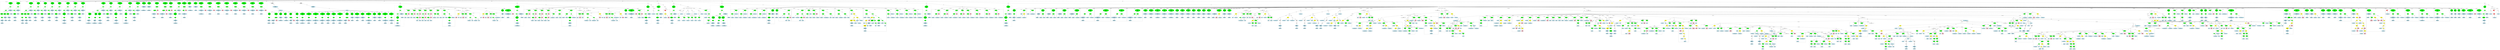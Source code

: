 strict graph "" {
	graph [bb="0,0,1.1064e+05,2639"];
	node [label="\N"];
	subgraph cluster66 {
		graph [bb="2534,1382.6,3093,2562",
			label="pm_string.h:31:6",
			lheight=0.21,
			lp="2813.5,2550.5",
			lwidth=1.31,
			style=dashed
		];
		72	[fillcolor=lightblue,
			height=0.74639,
			label="IdentifierType
names: ['void']",
			pos="2617,1417.5",
			style="filled,dashed",
			width=1.9053];
		71	[fillcolor=lightblue,
			height=1.041,
			label="TypeDecl
declname: None
quals: []",
			pos="2617,1557.3",
			style="filled,dashed",
			width=2.082];
		71 -- 72	[label=type,
			lp="2629,1490.9",
			pos="2617,1519.7 2617,1496.1 2617,1466 2617,1444.8"];
		70	[fillcolor=green,
			height=0.74639,
			label="PtrDecl
quals: []",
			pos="2610,1714.8",
			style="filled,dashed",
			width=1.2178];
		70 -- 71	[label=type,
			lp="2626,1630.6",
			pos="2611.2,1687.8 2612.3,1662.4 2614.1,1623.4 2615.4,1594.9"];
		69	[fillcolor=green,
			height=1.041,
			label="Typename
name: None
quals: []",
			pos="2601,1904.2",
			style="filled,dashed",
			width=1.6303];
		69 -- 70	[label=type,
			lp="2618,1820",
			pos="2602.8,1866.6 2604.5,1829.9 2607.2,1774.2 2608.8,1741.8"];
		68	[fillcolor=green,
			height=0.5,
			label=ParamList,
			pos="2803,2093.6",
			style="filled,dashed",
			width=1.3179];
		68 -- 69	[label="params[0]",
			lp="2720,2009.4",
			pos="2778.9,2078.1 2750.6,2060.3 2703,2028.3 2668,1993.9 2651.2,1977.4 2635.2,1956.5 2623.1,1939.1"];
		73	[fillcolor=green,
			height=1.041,
			label="Typename
name: None
quals: []",
			pos="2736,1904.2",
			style="filled,dashed",
			width=1.6303];
		68 -- 73	[label="params[1]",
			lp="2804,2009.4",
			pos="2796.9,2075.6 2786.1,2045.3 2763.3,1981.4 2748.8,1941"];
		76	[fillcolor=green,
			height=1.041,
			label="Typename
name: None
quals: []",
			pos="2871,1904.2",
			style="filled,dashed",
			width=1.6303];
		68 -- 76	[label="params[2]",
			lp="2868,2009.4",
			pos="2810.7,2075.6 2817.4,2060.4 2827.4,2037.3 2835,2016.9 2844.3,1991.9 2853.5,1963.2 2860.3,1941.2"];
		74	[fillcolor=lightblue,
			height=1.041,
			label="TypeDecl
declname: None
quals: []",
			pos="2748,1714.8",
			style="filled,dashed",
			width=2.082];
		73 -- 74	[label=type,
			lp="2754,1820",
			pos="2738.3,1866.6 2740.5,1833.6 2743.6,1785.3 2745.7,1752.3"];
		77	[fillcolor=lightblue,
			height=1.041,
			label="TypeDecl
declname: None
quals: []",
			pos="2919,1714.8",
			style="filled,dashed",
			width=2.082];
		76 -- 77	[label=type,
			lp="2906,1820",
			pos="2880.3,1867.1 2888.7,1834 2901.2,1785.3 2909.7,1752.2"];
		75	[fillcolor=lightblue,
			height=0.74639,
			label="IdentifierType
names: ['int']",
			pos="2776,1557.3",
			style="filled,dashed",
			width=1.8463];
		74 -- 75	[label=type,
			lp="2776,1630.6",
			pos="2754.6,1677.3 2759.7,1648.8 2766.7,1609.8 2771.3,1584.3"];
		78	[fillcolor=lightblue,
			height=0.74639,
			label="IdentifierType
names: ['int']",
			pos="2927,1557.3",
			style="filled,dashed",
			width=1.8463];
		77 -- 78	[label=type,
			lp="2936,1630.6",
			pos="2920.9,1677.3 2922.3,1648.8 2924.4,1609.8 2925.7,1584.3"];
		67	[fillcolor=green,
			height=0.5,
			label=FuncDecl,
			pos="2982,2283",
			style="filled,dashed",
			width=1.2457];
		67 -- 68	[label=args,
			lp="2901.5,2198.8",
			pos="2962.3,2266.6 2939.1,2248.1 2899.8,2215.4 2870,2183.3 2848.3,2159.9 2826.8,2129.8 2814.2,2111.4"];
		79	[fillcolor=lightblue,
			height=1.041,
			label="TypeDecl
declname: pm_memset
quals: []",
			pos="2982,2093.6",
			style="filled,dashed",
			width=2.8481];
		67 -- 79	[label=type,
			lp="2994,2198.8",
			pos="2982,2264.7 2982,2234.5 2982,2171.6 2982,2131.3"];
		80	[fillcolor=lightblue,
			height=0.74639,
			label="IdentifierType
names: ['void']",
			pos="3016,1904.2",
			style="filled,dashed",
			width=1.9053];
		79 -- 80	[label=type,
			lp="3010,2009.4",
			pos="2988.6,2056 2995.3,2019.3 3005.4,1963.6 3011.3,1931.1"];
		66	[fillcolor=green,
			height=1.6303,
			label="Decl
name: pm_memset
quals: []
storage: []
funcspec: []",
			pos="2991,2472.3",
			style="filled,dashed",
			width=2.3963];
		66 -- 67	[label=type,
			lp="3000,2388.1",
			pos="2988.2,2413.6 2986.4,2374.9 2984,2326.5 2982.8,2301.2"];
	}
	subgraph cluster1082 {
		graph [bb="54032,1522.4,54378,1962.1",
			label="pm.c:356:5",
			lheight=0.21,
			lp="54205,1950.6",
			lwidth=0.88
		];
		1084	[fillcolor=lightblue,
			height=0.74639,
			label="ID
name: test_noise_db_array",
			pos="54155,1557.3",
			style=filled,
			width=3.2016];
		1083	[fillcolor=green,
			height=0.5,
			label=ArrayRef,
			pos="54126,1714.8",
			style=filled,
			width=1.2277];
		1083 -- 1084	[label=name,
			lp="54158,1630.6",
			pos="54129,1696.6 54134,1669.4 54144,1616.3 54150,1584.4"];
		1085	[fillcolor=lightblue,
			height=0.74639,
			label="ID
name: i",
			pos="54329,1557.3",
			style=filled,
			width=1.1392];
		1083 -- 1085	[label=subscript,
			lp="54290,1630.6",
			pos="54138,1697.3 54148,1684.6 54163,1667.5 54179,1656.1 54218,1628.7 54240,1643 54279,1615.1 54292,1606 54303,1593.1 54312,1581.9"];
		1082	[fillcolor=green,
			height=0.74639,
			label="Assignment
op: =",
			pos="54126,1904.2",
			style=filled,
			width=1.6106];
		1082 -- 1083	[label=lvalue,
			lp="54143,1820",
			pos="54126,1877.1 54126,1838.2 54126,1766 54126,1733"];
		1086	[fillcolor=lightblue,
			height=0.74639,
			label="ID
name: test_noise_db",
			pos="54279,1714.8",
			style=filled,
			width=2.5142];
		1082 -- 1086	[label=rvalue,
			lp="54215,1820",
			pos="54146,1878.7 54175,1843.1 54229,1777.3 54258,1741.2"];
	}
	subgraph cluster231 {
		graph [bb="5833,1522.4,6151,2562",
			label="pm.c:90:5",
			lheight=0.21,
			lp="5992,2550.5",
			lwidth=0.78,
			style=dashed
		];
		236	[fillcolor=lightblue,
			height=0.74639,
			label="IdentifierType
names: ['void']",
			pos="5916,1557.3",
			style="filled,dashed",
			width=1.9053];
		235	[fillcolor=lightblue,
			height=1.041,
			label="TypeDecl
declname: None
quals: []",
			pos="5916,1714.8",
			style="filled,dashed",
			width=2.082];
		235 -- 236	[label=type,
			lp="5928,1630.6",
			pos="5916,1677 5916,1648.4 5916,1609.5 5916,1584.2"];
		234	[fillcolor=green,
			height=1.041,
			label="Typename
name: None
quals: []",
			pos="5903,1904.2",
			style="filled,dashed",
			width=1.6303];
		234 -- 235	[label=type,
			lp="5922,1820",
			pos="5905.5,1866.6 5907.8,1833.6 5911.2,1785.3 5913.5,1752.3"];
		233	[fillcolor=green,
			height=0.5,
			label=ParamList,
			pos="5888,2093.6",
			style="filled,dashed",
			width=1.3179];
		233 -- 234	[label="params[0]",
			lp="5924,2009.4",
			pos="5889.4,2075.3 5891.8,2045.1 5896.8,1982.2 5900.1,1942"];
		232	[fillcolor=green,
			height=0.5,
			label=FuncDecl,
			pos="6048,2283",
			style="filled,dashed",
			width=1.2457];
		232 -- 233	[label=args,
			lp="5974.5,2198.8",
			pos="6029,2266.4 6007,2248 5970.5,2215.6 5944,2183.3 5924.9,2160 5907.2,2129.9 5897,2111.4"];
		237	[fillcolor=lightblue,
			height=1.041,
			label="TypeDecl
declname: pm_return
quals: []",
			pos="6048,2093.6",
			style="filled,dashed",
			width=2.632];
		232 -- 237	[label=type,
			lp="6060,2198.8",
			pos="6048,2264.7 6048,2234.5 6048,2171.6 6048,2131.3"];
		238	[fillcolor=lightblue,
			height=0.74639,
			label="IdentifierType
names: ['int']",
			pos="6048,1904.2",
			style="filled,dashed",
			width=1.8463];
		237 -- 238	[label=type,
			lp="6060,2009.4",
			pos="6048,2056 6048,2019.3 6048,1963.6 6048,1931.1"];
		231	[fillcolor=green,
			height=1.6303,
			label="Decl
name: pm_return
quals: []
storage: []
funcspec: []",
			pos="6057,2472.3",
			style="filled,dashed",
			width=2.1802];
		231 -- 232	[label=type,
			lp="6066,2388.1",
			pos="6054.2,2413.6 6052.4,2374.9 6050,2326.5 6048.8,2301.2"];
	}
	subgraph cluster1080 {
		graph [bb="53914,1679.9,54024,1962.1",
			label="pm.c:355:34",
			lheight=0.21,
			lp="53969,1950.6",
			lwidth=0.97
		];
		1081	[fillcolor=lightblue,
			height=0.74639,
			label="ID
name: i",
			pos="53969,1714.8",
			style=filled,
			width=1.1392];
		1080	[fillcolor=green,
			height=0.74639,
			label="UnaryOp
op: p++",
			pos="53969,1904.2",
			style=filled,
			width=1.316];
		1080 -- 1081	[label=expr,
			lp="53982,1820",
			pos="53969,1877.1 53969,1841.4 53969,1777.7 53969,1742"];
	}
	subgraph cluster1074 {
		graph [bb="53698,1669.3,53906,1962.1",
			label="pm.c:355:9",
			lheight=0.21,
			lp="53802,1950.6",
			lwidth=0.88
		];
		1075	[fillcolor=lightblue,
			height=0.74639,
			label="ID
name: i",
			pos="53747,1714.8",
			style=filled,
			width=1.1392];
		1074	[fillcolor=green,
			height=0.74639,
			label="Assignment
op: =",
			pos="53840,1904.2",
			style=filled,
			width=1.6106];
		1074 -- 1075	[label=lvalue,
			lp="53819,1820",
			pos="53827,1877.9 53810,1842 53777,1776.4 53759,1740.7"];
		1076	[fillcolor=pink,
			height=1.041,
			label="Constant
type: int
value: 0",
			pos="53852,1714.8",
			style=filled,
			width=1.2767];
		1074 -- 1076	[label=rvalue,
			lp="53863,1820",
			pos="53842,1877.1 53844,1844.7 53847,1789 53850,1752.3"];
	}
	subgraph cluster2020 {
		graph [bb="63499,686.13,63799,1063",
			label="pm.c:710:11",
			lheight=0.21,
			lp="63649,1051.5",
			lwidth=0.97
		];
		subgraph cluster2022 {
			graph [bb="63507,694.13,63627,923.21",
				label="pm.c:710:22",
				lheight=0.21,
				lp="63567,911.71",
				lwidth=0.97,
				style=dashed
			];
			2023	[fillcolor=lightblue,
				height=0.74639,
				label="ID
name: fptr",
				pos="63567,729",
				style=filled,
				width=1.4535];
			2022	[fillcolor=green,
				height=0.74639,
				label="UnaryOp
op: *",
				pos="63567,865.34",
				style=filled,
				width=1.316];
			2022 -- 2023	[label=expr,
				lp="63580,802.37",
				pos="63567,838.44 63567,814.8 63567,780.03 63567,756.28"];
		}
		2021	[fillcolor=lightblue,
			height=0.74639,
			label="ID
name: min_MSE",
			pos="63713,865.34",
			style=filled,
			width=2.1802];
		2020	[fillcolor=green,
			height=0.74639,
			label="Assignment
op: =",
			pos="63567,1005.1",
			style=filled,
			width=1.6106];
		2020 -- 2022	[label=rvalue,
			lp="63584,938.71",
			pos="63567,978.18 63567,953.71 63567,917.19 63567,892.6"];
		2020 -- 2021	[label=lvalue,
			lp="63657,938.71",
			pos="63592,980.72 63618,955.7 63660,916.17 63687,890.75"];
	}
	subgraph cluster50 {
		graph [bb="1967,1382.6,2526,2562",
			label="pm_string.h:30:6",
			lheight=0.21,
			lp="2246.5,2550.5",
			lwidth=1.31,
			style=dashed
		];
		56	[fillcolor=lightblue,
			height=0.74639,
			label="IdentifierType
names: ['void']",
			pos="2050,1417.5",
			style="filled,dashed",
			width=1.9053];
		55	[fillcolor=lightblue,
			height=1.041,
			label="TypeDecl
declname: None
quals: []",
			pos="2050,1557.3",
			style="filled,dashed",
			width=2.082];
		55 -- 56	[label=type,
			lp="2062,1490.9",
			pos="2050,1519.7 2050,1496.1 2050,1466 2050,1444.8"];
		54	[fillcolor=green,
			height=0.74639,
			label="PtrDecl
quals: []",
			pos="2044,1714.8",
			style="filled,dashed",
			width=1.2178];
		54 -- 55	[label=type,
			lp="2060,1630.6",
			pos="2045,1687.8 2046,1662.4 2047.5,1623.4 2048.6,1594.9"];
		53	[fillcolor=green,
			height=1.041,
			label="Typename
name: None
quals: []",
			pos="2034,1904.2",
			style="filled,dashed",
			width=1.6303];
		53 -- 54	[label=type,
			lp="2051,1820",
			pos="2036,1866.6 2037.9,1829.9 2040.9,1774.2 2042.6,1741.8"];
		52	[fillcolor=green,
			height=0.5,
			label=ParamList,
			pos="2234,2093.6",
			style="filled,dashed",
			width=1.3179];
		52 -- 53	[label="params[0]",
			lp="2153,2009.4",
			pos="2209.8,2077.7 2181.9,2059.8 2135.3,2027.9 2101,1993.9 2084.3,1977.3 2068.3,1956.4 2056.1,1939"];
		57	[fillcolor=green,
			height=1.041,
			label="Typename
name: None
quals: []",
			pos="2169,1904.2",
			style="filled,dashed",
			width=1.6303];
		52 -- 57	[label="params[1]",
			lp="2236,2009.4",
			pos="2228.1,2075.6 2217.6,2045.3 2195.4,1981.4 2181.4,1941"];
		61	[fillcolor=green,
			height=1.041,
			label="Typename
name: None
quals: []",
			pos="2304,1904.2",
			style="filled,dashed",
			width=1.6303];
		52 -- 61	[label="params[2]",
			lp="2302,2009.4",
			pos="2242.2,2075.7 2249.5,2060.5 2260.1,2037.5 2268,2016.9 2277.6,1992 2286.8,1963.3 2293.5,1941.3"];
		58	[fillcolor=green,
			height=0.74639,
			label="PtrDecl
quals: []",
			pos="2199,1714.8",
			style="filled,dashed",
			width=1.2178];
		57 -- 58	[label=type,
			lp="2196,1820",
			pos="2174.9,1866.6 2180.7,1829.9 2189.7,1774.2 2194.8,1741.8"];
		62	[fillcolor=lightblue,
			height=1.041,
			label="TypeDecl
declname: None
quals: []",
			pos="2359,1714.8",
			style="filled,dashed",
			width=2.082];
		61 -- 62	[label=type,
			lp="2342,1820",
			pos="2314.6,1867.1 2324.3,1834 2338.6,1785.3 2348.3,1752.2"];
		59	[fillcolor=lightblue,
			height=1.041,
			label="TypeDecl
declname: None
quals: []",
			pos="2218,1557.3",
			style="filled,dashed",
			width=2.082];
		58 -- 59	[label=type,
			lp="2222,1630.6",
			pos="2202.2,1687.8 2205.3,1662.4 2210,1623.4 2213.5,1594.9"];
		63	[fillcolor=lightblue,
			height=0.74639,
			label="IdentifierType
names: ['int']",
			pos="2377,1557.3",
			style="filled,dashed",
			width=1.8463];
		62 -- 63	[label=type,
			lp="2382,1630.6",
			pos="2363.2,1677.3 2366.5,1648.8 2371,1609.8 2374,1584.3"];
		60	[fillcolor=lightblue,
			height=0.74639,
			label="IdentifierType
names: ['void']",
			pos="2218,1417.5",
			style="filled,dashed",
			width=1.9053];
		59 -- 60	[label=type,
			lp="2230,1490.9",
			pos="2218,1519.7 2218,1496.1 2218,1466 2218,1444.8"];
		51	[fillcolor=green,
			height=0.5,
			label=FuncDecl,
			pos="2413,2283",
			style="filled,dashed",
			width=1.2457];
		51 -- 52	[label=args,
			lp="2331.5,2198.8",
			pos="2392.8,2266.8 2369.1,2248.4 2329,2215.8 2299,2183.3 2277.6,2160.1 2256.8,2130 2244.7,2111.5"];
		64	[fillcolor=lightblue,
			height=1.041,
			label="TypeDecl
declname: pm_memcpy
quals: []",
			pos="2413,2093.6",
			style="filled,dashed",
			width=2.9266];
		51 -- 64	[label=type,
			lp="2425,2198.8",
			pos="2413,2264.7 2413,2234.5 2413,2171.6 2413,2131.3"];
		65	[fillcolor=lightblue,
			height=0.74639,
			label="IdentifierType
names: ['void']",
			pos="2449,1904.2",
			style="filled,dashed",
			width=1.9053];
		64 -- 65	[label=type,
			lp="2442,2009.4",
			pos="2420,2056 2427.1,2019.3 2437.8,1963.6 2444,1931.1"];
		50	[fillcolor=green,
			height=1.6303,
			label="Decl
name: pm_memcpy
quals: []
storage: []
funcspec: []",
			pos="2421,2472.3",
			style="filled,dashed",
			width=2.4945];
		50 -- 51	[label=type,
			lp="2430,2388.1",
			pos="2418.5,2413.6 2416.9,2374.9 2414.8,2326.5 2413.7,2301.2"];
	}
	subgraph cluster1068 {
		graph [bb="44066,1522.4,44304,2183.3",
			label="pm.c:351:17",
			lheight=0.21,
			lp="44185,2171.8",
			lwidth=0.97,
			style=dashed
		];
		1071	[fillcolor=lightblue,
			height=0.74639,
			label="IdentifierType
names: ['unsigned', 'char']",
			pos="44185,1557.3",
			style="filled,dashed",
			width=3.0838];
		1070	[fillcolor=lightblue,
			height=1.041,
			label="TypeDecl
declname: bptr
quals: []",
			pos="44195,1714.8",
			style="filled,dashed",
			width=1.9249];
		1070 -- 1071	[label=type,
			lp="44202,1630.6",
			pos="44193,1677.3 44191,1648.8 44188,1609.8 44187,1584.3"];
		1069	[fillcolor=green,
			height=0.74639,
			label="PtrDecl
quals: []",
			pos="44210,1904.2",
			style="filled,dashed",
			width=1.2178];
		1069 -- 1070	[label=type,
			lp="44216,1820",
			pos="44208,1877.1 44205,1844.8 44201,1789.3 44198,1752.6"];
		1068	[fillcolor=green,
			height=1.6303,
			label="Decl
name: bptr
quals: []
storage: []
funcspec: []",
			pos="44212,2093.6",
			style="filled,dashed",
			width=1.591];
		1068 -- 1069	[label=type,
			lp="44224,2009.4",
			pos="44211,2034.8 44211,2000.2 44211,1957.9 44210,1931.2"];
	}
	subgraph cluster2035 {
		graph [bb="1.0885e+05,1506.4,1.0918e+05,2151.4",
			label="pm.c:721:3",
			lheight=0.21,
			lp="1.0901e+05,2139.9",
			lwidth=0.88
		];
		subgraph cluster2037 {
			graph [bb="1.0885e+05,1514.4,1.0899e+05,1962.1",
				label="pm.c:721:18",
				lheight=0.21,
				lp="1.0892e+05,1950.6",
				lwidth=0.97,
				style=dashed
			];
			subgraph cluster2038 {
				graph [bb="1.0886e+05,1522.4,1.0898e+05,1772.7",
					label="pm.c:721:18",
					lheight=0.21,
					lp="1.0892e+05,1761.2",
					lwidth=0.97
				];
				2039	[fillcolor=lightblue,
					height=0.74639,
					label="ID
name: fptr",
					pos="1.0892e+05,1557.3",
					style=filled,
					width=1.4535];
				2038	[fillcolor=green,
					height=0.74639,
					label="UnaryOp
op: p++",
					pos="1.0892e+05,1714.8",
					style=filled,
					width=1.316];
				2038 -- 2039	[label=expr,
					lp="1.0893e+05,1630.6",
					pos="1.0892e+05,1687.8 1.0892e+05,1659.1 1.0892e+05,1613.1 1.0892e+05,1584.4"];
			}
			2037	[fillcolor=green,
				height=0.74639,
				label="UnaryOp
op: *",
				pos="1.0892e+05,1904.2",
				style=filled,
				width=1.316];
			2037 -- 2038	[label=expr,
				lp="1.0893e+05,1820",
				pos="1.0892e+05,1877.1 1.0892e+05,1841.4 1.0892e+05,1777.7 1.0892e+05,1742"];
		}
		2036	[fillcolor=lightblue,
			height=0.74639,
			label="ID
name: match_score",
			pos="1.0908e+05,1904.2",
			style=filled,
			width=2.4159];
		2035	[fillcolor=green,
			height=0.74639,
			label="Assignment
op: =",
			pos="1.0892e+05,2093.6",
			style=filled,
			width=1.6106];
		2035 -- 2037	[label=rvalue,
			lp="1.0894e+05,2009.4",
			pos="1.0892e+05,2066.5 1.0892e+05,2030.8 1.0892e+05,1967.1 1.0892e+05,1931.3"];
		2035 -- 2036	[label=lvalue,
			lp="1.0902e+05,2009.4",
			pos="1.0894e+05,2068.5 1.0897e+05,2032.9 1.0903e+05,1966.6 1.0906e+05,1930.4"];
	}
	subgraph cluster223 {
		graph [bb="5528,1522.4,5825,2562",
			label="pm.c:89:6",
			lheight=0.21,
			lp="5676.5,2550.5",
			lwidth=0.78,
			style=dashed
		];
		228	[fillcolor=lightblue,
			height=0.74639,
			label="IdentifierType
names: ['void']",
			pos="5611,1557.3",
			style="filled,dashed",
			width=1.9053];
		227	[fillcolor=lightblue,
			height=1.041,
			label="TypeDecl
declname: None
quals: []",
			pos="5611,1714.8",
			style="filled,dashed",
			width=2.082];
		227 -- 228	[label=type,
			lp="5623,1630.6",
			pos="5611,1677 5611,1648.4 5611,1609.5 5611,1584.2"];
		226	[fillcolor=green,
			height=1.041,
			label="Typename
name: None
quals: []",
			pos="5595,1904.2",
			style="filled,dashed",
			width=1.6303];
		226 -- 227	[label=type,
			lp="5615,1820",
			pos="5598.1,1866.6 5600.9,1833.6 5605.1,1785.3 5607.9,1752.3"];
		225	[fillcolor=green,
			height=0.5,
			label=ParamList,
			pos="5583,2093.6",
			style="filled,dashed",
			width=1.3179];
		225 -- 226	[label="params[0]",
			lp="5617,2009.4",
			pos="5584.1,2075.3 5586,2045.1 5590.1,1982.2 5592.6,1942"];
		224	[fillcolor=green,
			height=0.5,
			label=FuncDecl,
			pos="5733,2283",
			style="filled,dashed",
			width=1.2457];
		224 -- 225	[label=args,
			lp="5670.5,2198.8",
			pos="5716.2,2266 5696.8,2247.2 5664.4,2214.4 5640,2183.3 5621.5,2159.6 5603.3,2129.9 5592.6,2111.5"];
		229	[fillcolor=lightblue,
			height=1.041,
			label="TypeDecl
declname: pm_init
quals: []",
			pos="5733,2093.6",
			style="filled,dashed",
			width=2.3374];
		224 -- 229	[label=type,
			lp="5745,2198.8",
			pos="5733,2264.7 5733,2234.5 5733,2171.6 5733,2131.3"];
		230	[fillcolor=lightblue,
			height=0.74639,
			label="IdentifierType
names: ['void']",
			pos="5740,1904.2",
			style="filled,dashed",
			width=1.9053];
		229 -- 230	[label=type,
			lp="5749,2009.4",
			pos="5734.4,2056 5735.7,2019.3 5737.8,1963.6 5739,1931.1"];
		223	[fillcolor=green,
			height=1.6303,
			label="Decl
name: pm_init
quals: []
storage: []
funcspec: []",
			pos="5741,2472.3",
			style="filled,dashed",
			width=1.9053];
		223 -- 224	[label=type,
			lp="5750,2388.1",
			pos="5738.5,2413.6 5736.9,2374.9 5734.8,2326.5 5733.7,2301.2"];
	}
	subgraph cluster103 {
		graph [bb="11643,1382.6,11939,1993.9",
			label="pm.c:43:8",
			lheight=0.21,
			lp="11791,1982.4",
			lwidth=0.78,
			style=dashed
		];
		106	[fillcolor=lightblue,
			height=0.74639,
			label="IdentifierType
names: ['char']",
			pos="11736,1417.5",
			style="filled,dashed",
			width=1.8856];
		105	[fillcolor=lightblue,
			height=1.041,
			label="TypeDecl
declname: padding
quals: []",
			pos="11736,1557.3",
			style="filled,dashed",
			width=2.357];
		105 -- 106	[label=type,
			lp="11748,1490.9",
			pos="11736,1519.7 11736,1496.1 11736,1466 11736,1444.8"];
		104	[fillcolor=green,
			height=0.74639,
			label="ArrayDecl
dim_quals: []",
			pos="11862,1714.8",
			style="filled,dashed",
			width=1.7678];
		104 -- 105	[label=type,
			lp="11811,1630.6",
			pos="11842,1689.2 11821,1663.2 11788,1622.1 11764,1592.9"];
		107	[fillcolor=pink,
			height=1.041,
			label="Constant
type: int
value: 4",
			pos="11885,1557.3",
			style="filled,dashed",
			width=1.2767];
		104 -- 107	[label=dim,
			lp="11886,1630.6",
			pos="11866,1687.8 11870,1662.3 11875,1623.2 11880,1594.6"];
		103	[fillcolor=green,
			height=1.6303,
			label="Decl
name: padding
quals: []
storage: []
funcspec: []",
			pos="11862,1904.2",
			style="filled,dashed",
			width=1.9249];
		103 -- 104	[label=type,
			lp="11874,1820",
			pos="11862,1845.4 11862,1810.8 11862,1768.5 11862,1741.8"];
	}
	subgraph cluster119 {
		graph [bb="14727,1382.6,14965,1993.9",
			label="pm.c:51:9",
			lheight=0.21,
			lp="14846,1982.4",
			lwidth=0.78,
			style=dashed
		];
		122	[fillcolor=lightblue,
			height=0.74639,
			label="IdentifierType
names: ['float']",
			pos="14846,1417.5",
			style="filled,dashed",
			width=1.9053];
		121	[fillcolor=lightblue,
			height=1.041,
			label="TypeDecl
declname: template_copy
quals: []",
			pos="14846,1557.3",
			style="filled,dashed",
			width=3.0838];
		121 -- 122	[label=type,
			lp="14858,1490.9",
			pos="14846,1519.7 14846,1496.1 14846,1466 14846,1444.8"];
		120	[fillcolor=green,
			height=0.74639,
			label="PtrDecl
quals: []",
			pos="14846,1714.8",
			style="filled,dashed",
			width=1.2178];
		120 -- 121	[label=type,
			lp="14858,1630.6",
			pos="14846,1687.8 14846,1662.4 14846,1623.4 14846,1594.9"];
		119	[fillcolor=green,
			height=1.6303,
			label="Decl
name: template_copy
quals: []
storage: []
funcspec: []",
			pos="14846,1904.2",
			style="filled,dashed",
			width=2.632];
		119 -- 120	[label=type,
			lp="14858,1820",
			pos="14846,1845.4 14846,1810.8 14846,1768.5 14846,1741.8"];
	}
	subgraph cluster1090 {
		graph [bb="44649,1506.4,44957,2151.4",
			label="pm.c:360:3",
			lheight=0.21,
			lp="44803,2139.9",
			lwidth=0.88
		];
		subgraph cluster1092 {
			graph [bb="44657,1514.4,44793,1962.1",
				label="pm.c:360:16",
				lheight=0.21,
				lp="44725,1950.6",
				lwidth=0.97,
				style=dashed
			];
			subgraph cluster1093 {
				graph [bb="44665,1522.4,44785,1772.7",
					label="pm.c:360:16",
					lheight=0.21,
					lp="44725,1761.2",
					lwidth=0.97
				];
				1094	[fillcolor=lightblue,
					height=0.74639,
					label="ID
name: fptr",
					pos="44725,1557.3",
					style=filled,
					width=1.4535];
				1093	[fillcolor=green,
					height=0.74639,
					label="UnaryOp
op: p++",
					pos="44728,1714.8",
					style=filled,
					width=1.316];
				1093 -- 1094	[label=expr,
					lp="44740,1630.6",
					pos="44727,1687.8 44727,1659.1 44726,1613.1 44726,1584.4"];
			}
			1092	[fillcolor=green,
				height=0.74639,
				label="UnaryOp
op: *",
				pos="44734,1904.2",
				style=filled,
				width=1.316];
			1092 -- 1093	[label=expr,
				lp="44744,1820",
				pos="44733,1877.1 44732,1841.4 44730,1777.7 44729,1742"];
		}
		1091	[fillcolor=lightblue,
			height=0.74639,
			label="ID
name: test_peak",
			pos="44875,1904.2",
			style=filled,
			width=2.0624];
		1090	[fillcolor=green,
			height=0.74639,
			label="Assignment
op: =",
			pos="44875,2093.6",
			style=filled,
			width=1.6106];
		1090 -- 1092	[label=rvalue,
			lp="44818,2009.4",
			pos="44851,2069.1 44832,2049.9 44805,2021.4 44785,1993.9 44770,1973.5 44756,1948.5 44746,1930.2"];
		1090 -- 1091	[label=lvalue,
			lp="44892,2009.4",
			pos="44875,2066.5 44875,2030.8 44875,1967.1 44875,1931.3"];
	}
	subgraph cluster1064 {
		graph [bb="1.0969e+05,1522.4,1.0986e+05,2183.3",
			label="pm.c:350:41",
			lheight=0.21,
			lp="1.0978e+05,2171.8",
			lwidth=0.97,
			style=dashed
		];
		1067	[fillcolor=lightblue,
			height=0.74639,
			label="IdentifierType
names: ['float']",
			pos="1.0978e+05,1557.3",
			style="filled,dashed",
			width=1.9053];
		1066	[fillcolor=lightblue,
			height=1.041,
			label="TypeDecl
declname: endptr
quals: []",
			pos="1.0978e+05,1714.8",
			style="filled,dashed",
			width=2.1802];
		1066 -- 1067	[label=type,
			lp="1.0979e+05,1630.6",
			pos="1.0978e+05,1677 1.0978e+05,1648.4 1.0978e+05,1609.5 1.0978e+05,1584.2"];
		1065	[fillcolor=green,
			height=0.74639,
			label="PtrDecl
quals: []",
			pos="1.0977e+05,1904.2",
			style="filled,dashed",
			width=1.2178];
		1065 -- 1066	[label=type,
			lp="1.0979e+05,1820",
			pos="1.0977e+05,1877.1 1.0977e+05,1844.8 1.0977e+05,1789.3 1.0978e+05,1752.6"];
		1064	[fillcolor=green,
			height=1.6303,
			label="Decl
name: endptr
quals: []
storage: []
funcspec: []",
			pos="1.0977e+05,2093.6",
			style="filled,dashed",
			width=1.7481];
		1064 -- 1065	[label=type,
			lp="1.0978e+05,2009.4",
			pos="1.0977e+05,2034.8 1.0977e+05,2000.2 1.0977e+05,1957.9 1.0977e+05,1931.2"];
	}
	subgraph cluster1087 {
		graph [bb="44312,1869.3,44641,2151.4",
			label="pm.c:359:3",
			lheight=0.21,
			lp="44476,2139.9",
			lwidth=0.88
		];
		1088	[fillcolor=lightblue,
			height=0.74639,
			label="ID
name: fptr",
			pos="44372,1904.2",
			style=filled,
			width=1.4535];
		1087	[fillcolor=green,
			height=0.74639,
			label="Assignment
op: =",
			pos="44538,2093.6",
			style=filled,
			width=1.6106];
		1087 -- 1088	[label=lvalue,
			lp="44470,2009.4",
			pos="44511,2069.6 44489,2050.4 44458,2021.8 44434,1993.9 44417,1973.7 44399,1948.6 44388,1930.3"];
		1089	[fillcolor=lightblue,
			height=0.74639,
			label="ID
name: test_profile_db",
			pos="44538,1904.2",
			style=filled,
			width=2.6517];
		1087 -- 1089	[label=rvalue,
			lp="44555,2009.4",
			pos="44538,2066.5 44538,2030.8 44538,1967.1 44538,1931.3"];
	}
	subgraph cluster42 {
		graph [bb="1659,1522.4,1959,2562",
			label="pm_math.h:35:7",
			lheight=0.21,
			lp="1809,2550.5",
			lwidth=1.26,
			style=dashed
		];
		47	[fillcolor=lightblue,
			height=0.74639,
			label="IdentifierType
names: ['float']",
			pos="1742,1557.3",
			style="filled,dashed",
			width=1.9053];
		46	[fillcolor=lightblue,
			height=1.041,
			label="TypeDecl
declname: None
quals: []",
			pos="1742,1714.8",
			style="filled,dashed",
			width=2.082];
		46 -- 47	[label=type,
			lp="1754,1630.6",
			pos="1742,1677 1742,1648.4 1742,1609.5 1742,1584.2"];
		45	[fillcolor=green,
			height=1.041,
			label="Typename
name: None
quals: []",
			pos="1726,1904.2",
			style="filled,dashed",
			width=1.6303];
		45 -- 46	[label=type,
			lp="1746,1820",
			pos="1729.1,1866.6 1731.9,1833.6 1736.1,1785.3 1738.9,1752.3"];
		44	[fillcolor=green,
			height=0.5,
			label=ParamList,
			pos="1714,2093.6",
			style="filled,dashed",
			width=1.3179];
		44 -- 45	[label="params[0]",
			lp="1748,2009.4",
			pos="1715.1,2075.3 1717,2045.1 1721.1,1982.2 1723.6,1942"];
		43	[fillcolor=green,
			height=0.5,
			label=FuncDecl,
			pos="1865,2283",
			style="filled,dashed",
			width=1.2457];
		43 -- 44	[label=args,
			lp="1801.5,2198.8",
			pos="1847.8,2266.1 1827.9,2247.4 1794.6,2214.7 1770,2183.3 1751.5,2159.6 1733.6,2129.6 1723.2,2111.3"];
		48	[fillcolor=lightblue,
			height=1.041,
			label="TypeDecl
declname: pm_ceil
quals: []",
			pos="1865,2093.6",
			style="filled,dashed",
			width=2.3767];
		43 -- 48	[label=type,
			lp="1877,2198.8",
			pos="1865,2264.7 1865,2234.5 1865,2171.6 1865,2131.3"];
		49	[fillcolor=lightblue,
			height=0.74639,
			label="IdentifierType
names: ['float']",
			pos="1871,1904.2",
			style="filled,dashed",
			width=1.9053];
		48 -- 49	[label=type,
			lp="1880,2009.4",
			pos="1866.2,2056 1867.3,2019.3 1869.1,1963.6 1870.2,1931.1"];
		42	[fillcolor=green,
			height=1.6303,
			label="Decl
name: pm_ceil
quals: []
storage: []
funcspec: []",
			pos="1874,2472.3",
			style="filled,dashed",
			width=1.9249];
		42 -- 43	[label=type,
			lp="1883,2388.1",
			pos="1871.2,2413.6 1869.4,2374.9 1867,2326.5 1865.8,2301.2"];
	}
	subgraph cluster1060 {
		graph [bb="1.0952e+05,1522.4,1.0968e+05,2183.3",
			label="pm.c:350:33",
			lheight=0.21,
			lp="1.096e+05,2171.8",
			lwidth=0.97,
			style=dashed
		];
		1063	[fillcolor=lightblue,
			height=0.74639,
			label="IdentifierType
names: ['float']",
			pos="1.096e+05,1557.3",
			style="filled,dashed",
			width=1.9053];
		1062	[fillcolor=lightblue,
			height=1.041,
			label="TypeDecl
declname: fptr3
quals: []",
			pos="1.096e+05,1714.8",
			style="filled,dashed",
			width=2.0231];
		1062 -- 1063	[label=type,
			lp="1.0961e+05,1630.6",
			pos="1.096e+05,1677 1.096e+05,1648.4 1.096e+05,1609.5 1.096e+05,1584.2"];
		1061	[fillcolor=green,
			height=0.74639,
			label="PtrDecl
quals: []",
			pos="1.096e+05,1904.2",
			style="filled,dashed",
			width=1.2178];
		1061 -- 1062	[label=type,
			lp="1.0961e+05,1820",
			pos="1.096e+05,1877.1 1.096e+05,1844.8 1.096e+05,1789.3 1.096e+05,1752.6"];
		1060	[fillcolor=green,
			height=1.6303,
			label="Decl
name: fptr3
quals: []
storage: []
funcspec: []",
			pos="1.0959e+05,2093.6",
			style="filled,dashed",
			width=1.591];
		1060 -- 1061	[label=type,
			lp="1.0961e+05,2009.4",
			pos="1.0959e+05,2034.8 1.096e+05,2000.2 1.096e+05,1957.9 1.096e+05,1931.2"];
	}
	subgraph cluster215 {
		graph [bb="5209,1522.4,5520,2562",
			label="pm.c:88:6",
			lheight=0.21,
			lp="5364.5,2550.5",
			lwidth=0.78,
			style=dashed
		];
		220	[fillcolor=lightblue,
			height=0.74639,
			label="IdentifierType
names: ['void']",
			pos="5292,1557.3",
			style="filled,dashed",
			width=1.9053];
		219	[fillcolor=lightblue,
			height=1.041,
			label="TypeDecl
declname: None
quals: []",
			pos="5292,1714.8",
			style="filled,dashed",
			width=2.082];
		219 -- 220	[label=type,
			lp="5304,1630.6",
			pos="5292,1677 5292,1648.4 5292,1609.5 5292,1584.2"];
		218	[fillcolor=green,
			height=1.041,
			label="Typename
name: None
quals: []",
			pos="5276,1904.2",
			style="filled,dashed",
			width=1.6303];
		218 -- 219	[label=type,
			lp="5296,1820",
			pos="5279.1,1866.6 5281.9,1833.6 5286.1,1785.3 5288.9,1752.3"];
		217	[fillcolor=green,
			height=0.5,
			label=ParamList,
			pos="5264,2093.6",
			style="filled,dashed",
			width=1.3179];
		217 -- 218	[label="params[0]",
			lp="5298,2009.4",
			pos="5265.1,2075.3 5267,2045.1 5271.1,1982.2 5273.6,1942"];
		216	[fillcolor=green,
			height=0.5,
			label=FuncDecl,
			pos="5421,2283",
			style="filled,dashed",
			width=1.2457];
		216 -- 217	[label=args,
			lp="5350.5,2198.8",
			pos="5402.8,2266.3 5381.8,2247.6 5346.8,2215.1 5321,2183.3 5302,2159.8 5283.8,2129.7 5273.3,2111.3"];
		221	[fillcolor=lightblue,
			height=1.041,
			label="TypeDecl
declname: pm_main
quals: []",
			pos="5421,2093.6",
			style="filled,dashed",
			width=2.5338];
		216 -- 221	[label=type,
			lp="5433,2198.8",
			pos="5421,2264.7 5421,2234.5 5421,2171.6 5421,2131.3"];
		222	[fillcolor=lightblue,
			height=0.74639,
			label="IdentifierType
names: ['void']",
			pos="5421,1904.2",
			style="filled,dashed",
			width=1.9053];
		221 -- 222	[label=type,
			lp="5433,2009.4",
			pos="5421,2056 5421,2019.3 5421,1963.6 5421,1931.1"];
		215	[fillcolor=green,
			height=1.6303,
			label="Decl
name: pm_main
quals: []
storage: []
funcspec: []",
			pos="5429,2472.3",
			style="filled,dashed",
			width=2.1017];
		215 -- 216	[label=type,
			lp="5438,2388.1",
			pos="5426.5,2413.6 5424.9,2374.9 5422.8,2326.5 5421.7,2301.2"];
	}
	subgraph cluster34 {
		graph [bb="1343,1522.4,1651,2562",
			label="pm_math.h:34:7",
			lheight=0.21,
			lp="1497,2550.5",
			lwidth=1.26,
			style=dashed
		];
		39	[fillcolor=lightblue,
			height=0.74639,
			label="IdentifierType
names: ['float']",
			pos="1426,1557.3",
			style="filled,dashed",
			width=1.9053];
		38	[fillcolor=lightblue,
			height=1.041,
			label="TypeDecl
declname: None
quals: []",
			pos="1426,1714.8",
			style="filled,dashed",
			width=2.082];
		38 -- 39	[label=type,
			lp="1438,1630.6",
			pos="1426,1677 1426,1648.4 1426,1609.5 1426,1584.2"];
		37	[fillcolor=green,
			height=1.041,
			label="Typename
name: None
quals: []",
			pos="1410,1904.2",
			style="filled,dashed",
			width=1.6303];
		37 -- 38	[label=type,
			lp="1430,1820",
			pos="1413.1,1866.6 1415.9,1833.6 1420.1,1785.3 1422.9,1752.3"];
		36	[fillcolor=green,
			height=0.5,
			label=ParamList,
			pos="1398,2093.6",
			style="filled,dashed",
			width=1.3179];
		36 -- 37	[label="params[0]",
			lp="1432,2009.4",
			pos="1399.1,2075.3 1401,2045.1 1405.1,1982.2 1407.6,1942"];
		35	[fillcolor=green,
			height=0.5,
			label=FuncDecl,
			pos="1553,2283",
			style="filled,dashed",
			width=1.2457];
		35 -- 36	[label=args,
			lp="1483.5,2198.8",
			pos="1535,2266.3 1514.2,2247.7 1479.5,2215.1 1454,2183.3 1435.2,2159.8 1417.4,2129.7 1407.1,2111.3"];
		40	[fillcolor=lightblue,
			height=1.041,
			label="TypeDecl
declname: pm_floor
quals: []",
			pos="1553,2093.6",
			style="filled,dashed",
			width=2.4945];
		35 -- 40	[label=type,
			lp="1565,2198.8",
			pos="1553,2264.7 1553,2234.5 1553,2171.6 1553,2131.3"];
		41	[fillcolor=lightblue,
			height=0.74639,
			label="IdentifierType
names: ['float']",
			pos="1555,1904.2",
			style="filled,dashed",
			width=1.9053];
		40 -- 41	[label=type,
			lp="1566,2009.4",
			pos="1553.4,2056 1553.8,2019.3 1554.4,1963.6 1554.7,1931.1"];
		34	[fillcolor=green,
			height=1.6303,
			label="Decl
name: pm_floor
quals: []
storage: []
funcspec: []",
			pos="1561,2472.3",
			style="filled,dashed",
			width=2.0428];
		34 -- 35	[label=type,
			lp="1570,2388.1",
			pos="1558.5,2413.6 1556.9,2374.9 1554.8,2326.5 1553.7,2301.2"];
	}
	subgraph cluster1952 {
		graph [bb="91821,1246.3,92158,1475.4",
			label="pm.c:690:7",
			lheight=0.21,
			lp="91990,1463.9",
			lwidth=0.88
		];
		1953	[fillcolor=lightblue,
			height=0.74639,
			label="ID
name: fptr2",
			pos="91886,1281.2",
			style=filled,
			width=1.5713];
		1952	[fillcolor=green,
			height=0.74639,
			label="Assignment
op: =",
			pos="91915,1417.5",
			style=filled,
			width=1.6106];
		1952 -- 1953	[label=lvalue,
			lp="91921,1354.5",
			pos="91909,1390.6 91904,1366.8 91897,1331.8 91892,1308"];
		1954	[fillcolor=lightblue,
			height=0.74639,
			label="ID
name: template_copy",
			pos="92055,1281.2",
			style=filled,
			width=2.632];
		1952 -- 1954	[label=rvalue,
			lp="92002,1354.5",
			pos="91939,1393.1 91964,1369.1 92003,1331.7 92029,1307.1"];
	}
	subgraph cluster1056 {
		graph [bb="1.0935e+05,1522.4,1.0951e+05,2183.3",
			label="pm.c:350:25",
			lheight=0.21,
			lp="1.0943e+05,2171.8",
			lwidth=0.97,
			style=dashed
		];
		1059	[fillcolor=lightblue,
			height=0.74639,
			label="IdentifierType
names: ['float']",
			pos="1.0943e+05,1557.3",
			style="filled,dashed",
			width=1.9053];
		1058	[fillcolor=lightblue,
			height=1.041,
			label="TypeDecl
declname: fptr2
quals: []",
			pos="1.0943e+05,1714.8",
			style="filled,dashed",
			width=2.0231];
		1058 -- 1059	[label=type,
			lp="1.0944e+05,1630.6",
			pos="1.0943e+05,1677 1.0943e+05,1648.4 1.0943e+05,1609.5 1.0943e+05,1584.2"];
		1057	[fillcolor=green,
			height=0.74639,
			label="PtrDecl
quals: []",
			pos="1.0943e+05,1904.2",
			style="filled,dashed",
			width=1.2178];
		1057 -- 1058	[label=type,
			lp="1.0944e+05,1820",
			pos="1.0943e+05,1877.1 1.0943e+05,1844.8 1.0943e+05,1789.3 1.0943e+05,1752.6"];
		1056	[fillcolor=green,
			height=1.6303,
			label="Decl
name: fptr2
quals: []
storage: []
funcspec: []",
			pos="1.0942e+05,2093.6",
			style="filled,dashed",
			width=1.591];
		1056 -- 1057	[label=type,
			lp="1.0944e+05,2009.4",
			pos="1.0942e+05,2034.8 1.0943e+05,2000.2 1.0943e+05,1957.9 1.0943e+05,1931.2"];
	}
	subgraph cluster123 {
		graph [bb="14973,1382.6,15251,1993.9",
			label="pm.c:52:9",
			lheight=0.21,
			lp="15112,1982.4",
			lwidth=0.78,
			style=dashed
		];
		126	[fillcolor=lightblue,
			height=0.74639,
			label="IdentifierType
names: ['float']",
			pos="15112,1417.5",
			style="filled,dashed",
			width=1.9053];
		125	[fillcolor=lightblue,
			height=1.041,
			label="TypeDecl
declname: test_noise_db_array
quals: []",
			pos="15112,1557.3",
			style="filled,dashed",
			width=3.6337];
		125 -- 126	[label=type,
			lp="15124,1490.9",
			pos="15112,1519.7 15112,1496.1 15112,1466 15112,1444.8"];
		124	[fillcolor=green,
			height=0.74639,
			label="PtrDecl
quals: []",
			pos="15109,1714.8",
			style="filled,dashed",
			width=1.2178];
		124 -- 125	[label=type,
			lp="15123,1630.6",
			pos="15110,1687.8 15110,1662.4 15111,1623.4 15111,1594.9"];
		123	[fillcolor=green,
			height=1.6303,
			label="Decl
name: test_noise_db_array
quals: []
storage: []
funcspec: []",
			pos="15104,1904.2",
			style="filled,dashed",
			width=3.2016];
		123 -- 124	[label=type,
			lp="15119,1820",
			pos="15106,1845.4 15106,1810.8 15108,1768.5 15108,1741.8"];
	}
	subgraph cluster206 {
		graph [bb="4837,1374.6,5201,2562",
			label="pm.c:87:6",
			lheight=0.21,
			lp="5019,2550.5",
			lwidth=0.78,
			style=dashed
		];
		subgraph cluster209 {
			graph [bb="4845,1382.6,5047,1993.9",
				label="pm.c:87:26",
				lheight=0.21,
				lp="4946,1982.4",
				lwidth=0.88,
				style=dashed
			];
			212	[fillcolor=lightblue,
				height=0.74639,
				label="IdentifierType
names: ['pm_data_t']",
				pos="4946,1417.5",
				style="filled,dashed",
				width=2.5731];
			211	[fillcolor=lightblue,
				height=1.041,
				label="TypeDecl
declname: pmdata
quals: []",
				pos="4945,1557.3",
				style="filled,dashed",
				width=2.2981];
			211 -- 212	[label=type,
				lp="4958,1490.9",
				pos="4945.3,1519.7 4945.4,1496.1 4945.7,1466 4945.8,1444.8"];
			210	[fillcolor=green,
				height=0.74639,
				label="PtrDecl
quals: []",
				pos="4945,1714.8",
				style="filled,dashed",
				width=1.2178];
			210 -- 211	[label=type,
				lp="4957,1630.6",
				pos="4945,1687.8 4945,1662.4 4945,1623.4 4945,1594.9"];
			209	[fillcolor=green,
				height=1.6303,
				label="Decl
name: pmdata
quals: []
storage: []
funcspec: []",
				pos="4945,1904.2",
				style="filled,dashed",
				width=1.866];
			209 -- 210	[label=type,
				lp="4957,1820",
				pos="4945,1845.4 4945,1810.8 4945,1768.5 4945,1741.8"];
		}
		208	[fillcolor=green,
			height=0.5,
			label=ParamList,
			pos="4944,2093.6",
			style="filled,dashed",
			width=1.3179];
		208 -- 209	[label="params[0]",
			lp="4973,2009.4",
			pos="4944.1,2075.3 4944.2,2050 4944.5,2001.8 4944.7,1963.1"];
		207	[fillcolor=green,
			height=0.5,
			label=FuncDecl,
			pos="5101,2283",
			style="filled,dashed",
			width=1.2457];
		207 -- 208	[label=args,
			lp="5029.5,2198.8",
			pos="5082.6,2266.3 5061.3,2247.8 5025.9,2215.3 5000,2183.3 4981.1,2159.9 4963.3,2129.8 4953,2111.4"];
		213	[fillcolor=lightblue,
			height=1.041,
			label="TypeDecl
declname: pm_clean
quals: []",
			pos="5101,2093.6",
			style="filled,dashed",
			width=2.5534];
		207 -- 213	[label=type,
			lp="5113,2198.8",
			pos="5101,2264.7 5101,2234.5 5101,2171.6 5101,2131.3"];
		214	[fillcolor=lightblue,
			height=0.74639,
			label="IdentifierType
names: ['void']",
			pos="5124,1904.2",
			style="filled,dashed",
			width=1.9053];
		213 -- 214	[label=type,
			lp="5124,2009.4",
			pos="5105.5,2056 5110,2019.3 5116.8,1963.6 5120.8,1931.1"];
		206	[fillcolor=green,
			height=1.6303,
			label="Decl
name: pm_clean
quals: []
storage: []
funcspec: []",
			pos="5109,2472.3",
			style="filled,dashed",
			width=2.1017];
		206 -- 207	[label=type,
			lp="5118,2388.1",
			pos="5106.5,2413.6 5104.9,2374.9 5102.8,2326.5 5101.7,2301.2"];
	}
	subgraph cluster1993 {
		graph [bb="63750,1246.3,64099,1475.4",
			label="pm.c:705:7",
			lheight=0.21,
			lp="63924,1463.9",
			lwidth=0.88
		];
		1994	[fillcolor=lightblue,
			height=0.74639,
			label="ID
name: fptr",
			pos="63810,1281.2",
			style=filled,
			width=1.4535];
		1993	[fillcolor=green,
			height=0.74639,
			label="Assignment
op: =",
			pos="63816,1417.5",
			style=filled,
			width=1.6106];
		1993 -- 1994	[label=lvalue,
			lp="63831,1354.5",
			pos="63815,1390.6 63814,1367 63812,1332.2 63811,1308.5"];
		1995	[fillcolor=lightblue,
			height=0.74639,
			label="ID
name: mag_shift_scores",
			pos="63986,1281.2",
			style=filled,
			width=2.9266];
		1993 -- 1995	[label=rvalue,
			lp="63918,1354.5",
			pos="63844,1394 63875,1370 63923,1331.9 63955,1307"];
	}
	subgraph cluster2018 {
		graph [bb="63207,694.13,63327,923.21",
			label="pm.c:709:25",
			lheight=0.21,
			lp="63267,911.71",
			lwidth=0.97,
			style=dashed
		];
		2019	[fillcolor=lightblue,
			height=0.74639,
			label="ID
name: fptr",
			pos="63267,729",
			style="filled,dashed",
			width=1.4535];
		2018	[fillcolor=green,
			height=0.74639,
			label="UnaryOp
op: *",
			pos="63268,865.34",
			style="filled,dashed",
			width=1.316];
		2018 -- 2019	[label=expr,
			lp="63280,802.37",
			pos="63268,838.44 63268,814.8 63267,780.03 63267,756.28"];
	}
	subgraph cluster2032 {
		graph [bb="1.0854e+05,1858.7,1.0884e+05,2151.4",
			label="pm.c:720:3",
			lheight=0.21,
			lp="1.0869e+05,2139.9",
			lwidth=0.88
		];
		2033	[fillcolor=lightblue,
			height=0.74639,
			label="ID
name: match_index",
			pos="1.0863e+05,1904.2",
			style=filled,
			width=2.4552];
		2032	[fillcolor=green,
			height=0.74639,
			label="Assignment
op: =",
			pos="1.0863e+05,2093.6",
			style=filled,
			width=1.6106];
		2032 -- 2033	[label=lvalue,
			lp="1.0865e+05,2009.4",
			pos="1.0863e+05,2066.5 1.0863e+05,2030.8 1.0863e+05,1967.1 1.0863e+05,1931.3"];
		2034	[fillcolor=pink,
			height=1.041,
			label="Constant
type: int
value: 0",
			pos="1.0878e+05,1904.2",
			style=filled,
			width=1.2767];
		2032 -- 2034	[label=rvalue,
			lp="1.0874e+05,2009.4",
			pos="1.0866e+05,2069.2 1.0868e+05,2050.1 1.0871e+05,2021.7 1.0873e+05,1993.9 1.0874e+05,1976.6 1.0876e+05,1955.9 1.0877e+05,1938.8"];
	}
	subgraph cluster2012 {
		graph [bb="63233,970.21,63353,1199.3",
			label="pm.c:708:33",
			lheight=0.21,
			lp="63293,1187.8",
			lwidth=0.97
		];
		2013	[fillcolor=lightblue,
			height=0.74639,
			label="ID
name: fptr",
			pos="63293,1005.1",
			style=filled,
			width=1.4535];
		2012	[fillcolor=green,
			height=0.74639,
			label="UnaryOp
op: p++",
			pos="63290,1141.4",
			style=filled,
			width=1.316];
		2012 -- 2013	[label=expr,
			lp="63304,1078.5",
			pos="63291,1114.5 63291,1090.9 63292,1056.1 63292,1032.4"];
	}
	subgraph cluster1987 {
		graph [bb="93096,1235.7,93470,1475.4",
			label="pm.c:699:7",
			lheight=0.21,
			lp="93283,1463.9",
			lwidth=0.88
		];
		1988	[fillcolor=lightblue,
			height=0.74639,
			label="ID
name: mag_shift_scores_flag",
			pos="93228,1281.2",
			style=filled,
			width=3.457];
		1987	[fillcolor=green,
			height=0.74639,
			label="Assignment
op: =",
			pos="93228,1417.5",
			style=filled,
			width=1.6106];
		1987 -- 1988	[label=lvalue,
			lp="93245,1354.5",
			pos="93228,1390.6 93228,1367 93228,1332.2 93228,1308.5"];
		1989	[fillcolor=pink,
			height=1.041,
			label="Constant
type: int
value: 0",
			pos="93416,1281.2",
			style=filled,
			width=1.2767];
		1987 -- 1989	[label=rvalue,
			lp="93365,1354.5",
			pos="93267,1397.4 93295,1383.1 93332,1362.1 93361,1339 93371,1331.1 93381,1321.3 93390,1312.1"];
	}
	subgraph cluster26 {
		graph [bb="1013,1522.4,1335,2562",
			label="pm_math.h:33:7",
			lheight=0.21,
			lp="1174,2550.5",
			lwidth=1.26,
			style=dashed
		];
		31	[fillcolor=lightblue,
			height=0.74639,
			label="IdentifierType
names: ['float']",
			pos="1096,1557.3",
			style="filled,dashed",
			width=1.9053];
		30	[fillcolor=lightblue,
			height=1.041,
			label="TypeDecl
declname: None
quals: []",
			pos="1096,1714.8",
			style="filled,dashed",
			width=2.082];
		30 -- 31	[label=type,
			lp="1108,1630.6",
			pos="1096,1677 1096,1648.4 1096,1609.5 1096,1584.2"];
		29	[fillcolor=green,
			height=1.041,
			label="Typename
name: None
quals: []",
			pos="1083,1904.2",
			style="filled,dashed",
			width=1.6303];
		29 -- 30	[label=type,
			lp="1102,1820",
			pos="1085.5,1866.6 1087.8,1833.6 1091.2,1785.3 1093.5,1752.3"];
		28	[fillcolor=green,
			height=0.5,
			label=ParamList,
			pos="1068,2093.6",
			style="filled,dashed",
			width=1.3179];
		28 -- 29	[label="params[0]",
			lp="1104,2009.4",
			pos="1069.4,2075.3 1071.8,2045.1 1076.8,1982.2 1080.1,1942"];
		27	[fillcolor=green,
			height=0.5,
			label=FuncDecl,
			pos="1230,2283",
			style="filled,dashed",
			width=1.2457];
		27 -- 28	[label=args,
			lp="1154.5,2198.8",
			pos="1210.6,2266.5 1188.2,2248.1 1151,2215.8 1124,2183.3 1104.8,2160.1 1087.1,2130 1076.9,2111.5"];
		32	[fillcolor=lightblue,
			height=1.041,
			label="TypeDecl
declname: pm_log10f
quals: []",
			pos="1230,2093.6",
			style="filled,dashed",
			width=2.6909];
		27 -- 32	[label=type,
			lp="1242,2198.8",
			pos="1230,2264.7 1230,2234.5 1230,2171.6 1230,2131.3"];
		33	[fillcolor=lightblue,
			height=0.74639,
			label="IdentifierType
names: ['float']",
			pos="1230,1904.2",
			style="filled,dashed",
			width=1.9053];
		32 -- 33	[label=type,
			lp="1242,2009.4",
			pos="1230,2056 1230,2019.3 1230,1963.6 1230,1931.1"];
		26	[fillcolor=green,
			height=1.6303,
			label="Decl
name: pm_log10f
quals: []
storage: []
funcspec: []",
			pos="1238,2472.3",
			style="filled,dashed",
			width=2.2392];
		26 -- 27	[label=type,
			lp="1247,2388.1",
			pos="1235.5,2413.6 1233.9,2374.9 1231.8,2326.5 1230.7,2301.2"];
	}
	subgraph cluster1963 {
		graph [bb="89472,1106.6,89582,1339",
			label="pm.c:692:38",
			lheight=0.21,
			lp="89527,1327.5",
			lwidth=0.97
		];
		1964	[fillcolor=lightblue,
			height=0.74639,
			label="ID
name: i",
			pos="89527,1141.4",
			style=filled,
			width=1.1392];
		1963	[fillcolor=green,
			height=0.74639,
			label="UnaryOp
op: p++",
			pos="89527,1281.2",
			style=filled,
			width=1.316];
		1963 -- 1964	[label=expr,
			lp="89540,1214.8",
			pos="89527,1254.3 89527,1229.8 89527,1193.3 89527,1168.7"];
	}
	subgraph cluster100 {
		graph [bb="12791,1522.4,13017,1993.9",
			label="pm.c:42:16",
			lheight=0.21,
			lp="12904,1982.4",
			lwidth=0.88,
			style=dashed
		];
		102	[fillcolor=lightblue,
			height=0.74639,
			label="IdentifierType
names: ['unsigned', 'int']",
			pos="12904,1557.3",
			style="filled,dashed",
			width=2.907];
		101	[fillcolor=lightblue,
			height=1.041,
			label="TypeDecl
declname: rctype
quals: []",
			pos="12890,1714.8",
			style="filled,dashed",
			width=2.1606];
		101 -- 102	[label=type,
			lp="12910,1630.6",
			pos="12893,1677.3 12896,1648.8 12899,1609.8 12902,1584.3"];
		100	[fillcolor=green,
			height=1.6303,
			label="Decl
name: rctype
quals: []
storage: []
funcspec: []",
			pos="12869,1904.2",
			style="filled,dashed",
			width=1.7285];
		100 -- 101	[label=type,
			lp="12891,1820",
			pos="12875,1845.7 12879,1815.3 12883,1778.8 12886,1752.3"];
	}
	subgraph cluster1052 {
		graph [bb="1.0919e+05,1522.4,1.0934e+05,2183.3",
			label="pm.c:350:18",
			lheight=0.21,
			lp="1.0926e+05,2171.8",
			lwidth=0.97,
			style=dashed
		];
		1055	[fillcolor=lightblue,
			height=0.74639,
			label="IdentifierType
names: ['float']",
			pos="1.0926e+05,1557.3",
			style="filled,dashed",
			width=1.9053];
		1054	[fillcolor=lightblue,
			height=1.041,
			label="TypeDecl
declname: fptr
quals: []",
			pos="1.0926e+05,1714.8",
			style="filled,dashed",
			width=1.8856];
		1054 -- 1055	[label=type,
			lp="1.0928e+05,1630.6",
			pos="1.0926e+05,1677 1.0926e+05,1648.4 1.0926e+05,1609.5 1.0926e+05,1584.2"];
		1053	[fillcolor=green,
			height=0.74639,
			label="PtrDecl
quals: []",
			pos="1.0926e+05,1904.2",
			style="filled,dashed",
			width=1.2178];
		1053 -- 1054	[label=type,
			lp="1.0928e+05,1820",
			pos="1.0926e+05,1877.1 1.0926e+05,1844.8 1.0926e+05,1789.3 1.0926e+05,1752.6"];
		1052	[fillcolor=green,
			height=1.6303,
			label="Decl
name: fptr
quals: []
storage: []
funcspec: []",
			pos="1.0926e+05,2093.6",
			style="filled,dashed",
			width=1.591];
		1052 -- 1053	[label=type,
			lp="1.0927e+05,2009.4",
			pos="1.0926e+05,2034.8 1.0926e+05,2000.2 1.0926e+05,1957.9 1.0926e+05,1931.2"];
	}
	subgraph cluster2010 {
		graph [bb="63115,970.21,63225,1199.3",
			label="pm.c:708:28",
			lheight=0.21,
			lp="63170,1187.8",
			lwidth=0.97
		];
		2011	[fillcolor=lightblue,
			height=0.74639,
			label="ID
name: i",
			pos="63170,1005.1",
			style=filled,
			width=1.1392];
		2010	[fillcolor=green,
			height=0.74639,
			label="UnaryOp
op: p++",
			pos="63170,1141.4",
			style=filled,
			width=1.316];
		2010 -- 2011	[label=expr,
			lp="63182,1078.5",
			pos="63170,1114.5 63170,1090.9 63170,1056.1 63170,1032.4"];
	}
	subgraph cluster18 {
		graph [bb="674,1522.4,1005,2562",
			label="pm_math.h:32:7",
			lheight=0.21,
			lp="839.5,2550.5",
			lwidth=1.26,
			style=dashed
		];
		23	[fillcolor=lightblue,
			height=0.74639,
			label="IdentifierType
names: ['float']",
			pos="757,1557.3",
			style="filled,dashed",
			width=1.9053];
		22	[fillcolor=lightblue,
			height=1.041,
			label="TypeDecl
declname: None
quals: []",
			pos="757,1714.8",
			style="filled,dashed",
			width=2.082];
		22 -- 23	[label=type,
			lp="769,1630.6",
			pos="757,1677 757,1648.4 757,1609.5 757,1584.2"];
		21	[fillcolor=green,
			height=1.041,
			label="Typename
name: None
quals: []",
			pos="746,1904.2",
			style="filled,dashed",
			width=1.6303];
		21 -- 22	[label=type,
			lp="764,1820",
			pos="748.15,1866.6 750.09,1833.6 752.92,1785.3 754.86,1752.3"];
		20	[fillcolor=green,
			height=0.5,
			label=ParamList,
			pos="729,2093.6",
			style="filled,dashed",
			width=1.3179];
		20 -- 21	[label="params[0]",
			lp="765,2009.4",
			pos="730.57,2075.3 733.31,2045.1 739.01,1982.2 742.66,1942"];
		19	[fillcolor=green,
			height=0.5,
			label=FuncDecl,
			pos="896,2283",
			style="filled,dashed",
			width=1.2457];
		19 -- 20	[label=args,
			lp="817.5,2198.8",
			pos="875.85,2266.6 852.59,2248.3 813.94,2216.1 786,2183.3 766.42,2160.3 748.4,2130.1 738.06,2111.5"];
		24	[fillcolor=lightblue,
			height=1.041,
			label="TypeDecl
declname: pm_pow10f
quals: []",
			pos="896,2093.6",
			style="filled,dashed",
			width=2.8088];
		19 -- 24	[label=type,
			lp="908,2198.8",
			pos="896,2264.7 896,2234.5 896,2171.6 896,2131.3"];
		25	[fillcolor=lightblue,
			height=0.74639,
			label="IdentifierType
names: ['float']",
			pos="896,1904.2",
			style="filled,dashed",
			width=1.9053];
		24 -- 25	[label=type,
			lp="908,2009.4",
			pos="896,2056 896,2019.3 896,1963.6 896,1931.1"];
		18	[fillcolor=green,
			height=1.6303,
			label="Decl
name: pm_pow10f
quals: []
storage: []
funcspec: []",
			pos="904,2472.3",
			style="filled,dashed",
			width=2.357];
		18 -- 19	[label=type,
			lp="913,2388.1",
			pos="901.53,2413.6 899.88,2374.9 897.82,2326.5 896.74,2301.2"];
	}
	subgraph cluster97 {
		graph [bb="12557,1522.4,12783,1993.9",
			label="pm.c:41:16",
			lheight=0.21,
			lp="12670,1982.4",
			lwidth=0.88,
			style=dashed
		];
		99	[fillcolor=lightblue,
			height=0.74639,
			label="IdentifierType
names: ['unsigned', 'int']",
			pos="12670,1557.3",
			style="filled,dashed",
			width=2.907];
		98	[fillcolor=lightblue,
			height=1.041,
			label="TypeDecl
declname: ndims
quals: []",
			pos="12656,1714.8",
			style="filled,dashed",
			width=2.1606];
		98 -- 99	[label=type,
			lp="12676,1630.6",
			pos="12659,1677.3 12662,1648.8 12665,1609.8 12668,1584.3"];
		97	[fillcolor=green,
			height=1.6303,
			label="Decl
name: ndims
quals: []
storage: []
funcspec: []",
			pos="12635,1904.2",
			style="filled,dashed",
			width=1.7285];
		97 -- 98	[label=type,
			lp="12657,1820",
			pos="12641,1845.7 12645,1815.3 12649,1778.8 12652,1752.3"];
	}
	subgraph cluster189 {
		graph [bb="3945,1374.6,4829,2562",
			label="pm.c:84:6",
			lheight=0.21,
			lp="4387,2550.5",
			lwidth=0.78,
			style=dashed
		];
		subgraph cluster200 {
			graph [bb="4423,1382.6,4675,1993.9",
				label="pm.c:86:37",
				lheight=0.21,
				lp="4549,1982.4",
				lwidth=0.88,
				style=dashed
			];
			203	[fillcolor=lightblue,
				height=0.74639,
				label="IdentifierType
names: ['pm_float_array_t']",
				pos="4549,1417.5",
				style="filled,dashed",
				width=3.2802];
			202	[fillcolor=lightblue,
				height=1.041,
				label="TypeDecl
declname: pattern
quals: []",
				pos="4530,1557.3",
				style="filled,dashed",
				width=2.2392];
			202 -- 203	[label=type,
				lp="4552,1490.9",
				pos="4535,1519.7 4538.3,1496.1 4542.5,1466 4545.4,1444.8"];
			201	[fillcolor=green,
				height=0.74639,
				label="PtrDecl
quals: []",
				pos="4513,1714.8",
				style="filled,dashed",
				width=1.2178];
			201 -- 202	[label=type,
				lp="4535,1630.6",
				pos="4515.8,1687.8 4518.6,1662.4 4522.9,1623.4 4526,1594.9"];
			200	[fillcolor=green,
				height=1.6303,
				label="Decl
name: pattern
quals: []
storage: []
funcspec: []",
				pos="4504,1904.2",
				style="filled,dashed",
				width=1.8071];
			200 -- 201	[label=type,
				lp="4521,1820",
				pos="4506.8,1845.4 4508.4,1810.8 4510.5,1768.5 4511.8,1741.8"];
		}
		subgraph cluster196 {
			graph [bb="4163,1382.6,4415,1993.9",
				label="pm.c:85:37",
				lheight=0.21,
				lp="4289,1982.4",
				lwidth=0.88,
				style=dashed
			];
			199	[fillcolor=lightblue,
				height=0.74639,
				label="IdentifierType
names: ['pm_float_array_t']",
				pos="4289,1417.5",
				style="filled,dashed",
				width=3.2802];
			198	[fillcolor=lightblue,
				height=1.041,
				label="TypeDecl
declname: lib
quals: []",
				pos="4301,1557.3",
				style="filled,dashed",
				width=1.7874];
			198 -- 199	[label=type,
				lp="4308,1490.9",
				pos="4297.8,1519.7 4295.8,1496.1 4293.1,1466 4291.3,1444.8"];
			197	[fillcolor=green,
				height=0.74639,
				label="PtrDecl
quals: []",
				pos="4318,1714.8",
				style="filled,dashed",
				width=1.2178];
			197 -- 198	[label=type,
				lp="4322,1630.6",
				pos="4315.2,1687.8 4312.4,1662.4 4308.1,1623.4 4305,1594.9"];
			196	[fillcolor=green,
				height=1.6303,
				label="Decl
name: lib
quals: []
storage: []
funcspec: []",
				pos="4349,1904.2",
				style="filled,dashed",
				width=1.591];
			196 -- 197	[label=type,
				lp="4349,1820",
				pos="4339.6,1846.2 4333.8,1811.5 4326.8,1768.9 4322.3,1742"];
		}
		subgraph cluster192 {
			graph [bb="3953,1382.6,4155,1993.9",
				label="pm.c:84:30",
				lheight=0.21,
				lp="4054,1982.4",
				lwidth=0.88,
				style=dashed
			];
			195	[fillcolor=lightblue,
				height=0.74639,
				label="IdentifierType
names: ['pm_data_t']",
				pos="4054,1417.5",
				style="filled,dashed",
				width=2.5731];
			194	[fillcolor=lightblue,
				height=1.041,
				label="TypeDecl
declname: pmdata
quals: []",
				pos="4059,1557.3",
				style="filled,dashed",
				width=2.2981];
			194 -- 195	[label=type,
				lp="4069,1490.9",
				pos="4057.7,1519.7 4056.8,1496.1 4055.7,1466 4055,1444.8"];
			193	[fillcolor=green,
				height=0.74639,
				label="PtrDecl
quals: []",
				pos="4066,1714.8",
				style="filled,dashed",
				width=1.2178];
			193 -- 194	[label=type,
				lp="4075,1630.6",
				pos="4064.8,1687.8 4063.7,1662.4 4061.9,1623.4 4060.6,1594.9"];
			192	[fillcolor=green,
				height=1.6303,
				label="Decl
name: pmdata
quals: []
storage: []
funcspec: []",
				pos="4079,1904.2",
				style="filled,dashed",
				width=1.866];
			192 -- 193	[label=type,
				lp="4086,1820",
				pos="4075,1845.4 4072.6,1810.8 4069.7,1768.5 4067.8,1741.8"];
		}
		191	[fillcolor=green,
			height=0.5,
			label=ParamList,
			pos="4426,2093.6",
			style="filled,dashed",
			width=1.3179];
		191 -- 192	[label="params[0]",
			lp="4220,2009.4",
			pos="4385.6,2084.1 4330.8,2071.2 4231.2,2042.8 4159,1993.9 4142.9,1983 4127.8,1968.1 4115.2,1953.7"];
		191 -- 196	[label="params[1]",
			lp="4423,2009.4",
			pos="4419,2075.6 4408.3,2049.5 4387.3,1998.3 4371,1958.8"];
		191 -- 200	[label="params[2]",
			lp="4491,2009.4",
			pos="4433.1,2075.6 4443.9,2049.7 4465,1999 4481.3,1959.6"];
		190	[fillcolor=green,
			height=0.5,
			label=FuncDecl,
			pos="4716,2283",
			style="filled,dashed",
			width=1.2457];
		190 -- 191	[label=args,
			lp="4608.5,2198.8",
			pos="4693.2,2267.3 4639.2,2232.3 4503.4,2144.6 4449.1,2109.5"];
		204	[fillcolor=lightblue,
			height=1.041,
			label="TypeDecl
declname: pm_init_data
quals: []",
			pos="4716,2093.6",
			style="filled,dashed",
			width=2.9266];
		190 -- 204	[label=type,
			lp="4728,2198.8",
			pos="4716,2264.7 4716,2234.5 4716,2171.6 4716,2131.3"];
		205	[fillcolor=lightblue,
			height=0.74639,
			label="IdentifierType
names: ['void']",
			pos="4752,1904.2",
			style="filled,dashed",
			width=1.9053];
		204 -- 205	[label=type,
			lp="4745,2009.4",
			pos="4723,2056 4730.1,2019.3 4740.8,1963.6 4747,1931.1"];
		189	[fillcolor=green,
			height=1.6303,
			label="Decl
name: pm_init_data
quals: []
storage: []
funcspec: []",
			pos="4724,2472.3",
			style="filled,dashed",
			width=2.4749];
		189 -- 190	[label=type,
			lp="4733,2388.1",
			pos="4721.5,2413.6 4719.9,2374.9 4717.8,2326.5 4716.7,2301.2"];
	}
	subgraph cluster2029 {
		graph [bb="1.0814e+05,1869.3,1.0853e+05,2151.4",
			label="pm.c:719:3",
			lheight=0.21,
			lp="1.0833e+05,2139.9",
			lwidth=0.88
		];
		2030	[fillcolor=lightblue,
			height=0.74639,
			label="ID
name: fptr",
			pos="1.082e+05,1904.2",
			style=filled,
			width=1.4535];
		2029	[fillcolor=green,
			height=0.74639,
			label="Assignment
op: =",
			pos="1.082e+05,2093.6",
			style=filled,
			width=1.6106];
		2029 -- 2030	[label=lvalue,
			lp="1.0822e+05,2009.4",
			pos="1.082e+05,2066.5 1.082e+05,2030.8 1.082e+05,1967.1 1.082e+05,1931.3"];
		2031	[fillcolor=lightblue,
			height=0.74639,
			label="ID
name: minimum_MSE_score",
			pos="1.0839e+05,1904.2",
			style=filled,
			width=3.5159];
		2029 -- 2031	[label=rvalue,
			lp="1.0831e+05,2009.4",
			pos="1.0823e+05,2068.8 1.0826e+05,2033.4 1.0833e+05,1966.9 1.0837e+05,1930.5"];
	}
	subgraph cluster92 {
		graph [bb="12285,1382.6,12549,1993.9",
			label="pm.c:40:7",
			lheight=0.21,
			lp="12417,1982.4",
			lwidth=0.78,
			style=dashed
		];
		95	[fillcolor=lightblue,
			height=0.74639,
			label="IdentifierType
names: ['int']",
			pos="12362,1417.5",
			style="filled,dashed",
			width=1.8463];
		94	[fillcolor=lightblue,
			height=1.041,
			label="TypeDecl
declname: size
quals: []",
			pos="12362,1557.3",
			style="filled,dashed",
			width=1.9249];
		94 -- 95	[label=type,
			lp="12374,1490.9",
			pos="12362,1519.7 12362,1496.1 12362,1466 12362,1444.8"];
		93	[fillcolor=green,
			height=0.74639,
			label="ArrayDecl
dim_quals: []",
			pos="12362,1714.8",
			style="filled,dashed",
			width=1.7678];
		93 -- 94	[label=type,
			lp="12374,1630.6",
			pos="12362,1687.8 12362,1662.4 12362,1623.4 12362,1594.9"];
		96	[fillcolor=pink,
			height=1.041,
			label="Constant
type: int
value: 3",
			pos="12495,1557.3",
			style="filled,dashed",
			width=1.2767];
		93 -- 96	[label=dim,
			lp="12448,1630.6",
			pos="12383,1689.2 12406,1661.8 12444,1617.7 12469,1588.4"];
		92	[fillcolor=green,
			height=1.6303,
			label="Decl
name: size
quals: []
storage: []
funcspec: []",
			pos="12356,1904.2",
			style="filled,dashed",
			width=1.591];
		92 -- 93	[label=type,
			lp="12371,1820",
			pos="12358,1845.4 12359,1810.8 12360,1768.5 12361,1741.8"];
	}
	subgraph cluster10 {
		graph [bb="362,1522.4,666,2562",
			label="pm_math.h:31:7",
			lheight=0.21,
			lp="514,2550.5",
			lwidth=1.26,
			style=dashed
		];
		15	[fillcolor=lightblue,
			height=0.74639,
			label="IdentifierType
names: ['float']",
			pos="445,1557.3",
			style="filled,dashed",
			width=1.9053];
		14	[fillcolor=lightblue,
			height=1.041,
			label="TypeDecl
declname: None
quals: []",
			pos="445,1714.8",
			style="filled,dashed",
			width=2.082];
		14 -- 15	[label=type,
			lp="457,1630.6",
			pos="445,1677 445,1648.4 445,1609.5 445,1584.2"];
		13	[fillcolor=green,
			height=1.041,
			label="Typename
name: None
quals: []",
			pos="429,1904.2",
			style="filled,dashed",
			width=1.6303];
		13 -- 14	[label=type,
			lp="449,1820",
			pos="432.12,1866.6 434.94,1833.6 439.07,1785.3 441.88,1752.3"];
		12	[fillcolor=green,
			height=0.5,
			label=ParamList,
			pos="417,2093.6",
			style="filled,dashed",
			width=1.3179];
		12 -- 13	[label="params[0]",
			lp="451,2009.4",
			pos="418.11,2075.3 420.04,2045.1 424.07,1982.2 426.65,1942"];
		11	[fillcolor=green,
			height=0.5,
			label=FuncDecl,
			pos="570,2283",
			style="filled,dashed",
			width=1.2457];
		11 -- 12	[label=args,
			lp="502.5,2198.8",
			pos="552.38,2266.2 532.01,2247.5 498.06,2214.9 473,2183.3 454.34,2159.7 436.47,2129.7 426.12,2111.3"];
		16	[fillcolor=lightblue,
			height=1.041,
			label="TypeDecl
declname: pm_fabs
quals: []",
			pos="570,2093.6",
			style="filled,dashed",
			width=2.4356];
		11 -- 16	[label=type,
			lp="582,2198.8",
			pos="570,2264.7 570,2234.5 570,2171.6 570,2131.3"];
		17	[fillcolor=lightblue,
			height=0.74639,
			label="IdentifierType
names: ['float']",
			pos="574,1904.2",
			style="filled,dashed",
			width=1.9053];
		16 -- 17	[label=type,
			lp="584,2009.4",
			pos="570.78,2056 571.57,2019.3 572.75,1963.6 573.45,1931.1"];
		10	[fillcolor=green,
			height=1.6303,
			label="Decl
name: pm_fabs
quals: []
storage: []
funcspec: []",
			pos="579,2472.3",
			style="filled,dashed",
			width=1.9838];
		10 -- 11	[label=type,
			lp="588,2388.1",
			pos="576.23,2413.6 574.37,2374.9 572.04,2326.5 570.83,2301.2"];
	}
	subgraph cluster180 {
		graph [bb="3523,1374.6,3937,2562",
			label="pm.c:83:6",
			lheight=0.21,
			lp="3730,2550.5",
			lwidth=0.78,
			style=dashed
		];
		subgraph cluster183 {
			graph [bb="3531,1382.6,3783,1993.9",
				label="pm.c:83:40",
				lheight=0.21,
				lp="3657,1982.4",
				lwidth=0.88,
				style=dashed
			];
			186	[fillcolor=lightblue,
				height=0.74639,
				label="IdentifierType
names: ['pm_float_array_t']",
				pos="3657,1417.5",
				style="filled,dashed",
				width=3.2802];
			185	[fillcolor=lightblue,
				height=1.041,
				label="TypeDecl
declname: pattern
quals: []",
				pos="3654,1557.3",
				style="filled,dashed",
				width=2.2392];
			185 -- 186	[label=type,
				lp="3668,1490.9",
				pos="3654.8,1519.7 3655.3,1496.1 3656,1466 3656.4,1444.8"];
			184	[fillcolor=green,
				height=0.74639,
				label="PtrDecl
quals: []",
				pos="3647,1714.8",
				style="filled,dashed",
				width=1.2178];
			184 -- 185	[label=type,
				lp="3663,1630.6",
				pos="3648.2,1687.8 3649.3,1662.4 3651.1,1623.4 3652.4,1594.9"];
			183	[fillcolor=green,
				height=1.6303,
				label="Decl
name: pattern
quals: []
storage: []
funcspec: []",
				pos="3644,1904.2",
				style="filled,dashed",
				width=1.8071];
			183 -- 184	[label=type,
				lp="3658,1820",
				pos="3644.9,1845.4 3645.5,1810.8 3646.2,1768.5 3646.6,1741.8"];
		}
		182	[fillcolor=green,
			height=0.5,
			label=ParamList,
			pos="3632,2093.6",
			style="filled,dashed",
			width=1.3179];
		182 -- 183	[label="params[0]",
			lp="3666,2009.4",
			pos="3633.1,2075.3 3634.7,2050 3637.8,2001.8 3640.3,1963.1"];
		181	[fillcolor=green,
			height=0.5,
			label=FuncDecl,
			pos="3813,2283",
			style="filled,dashed",
			width=1.2457];
		181 -- 182	[label=args,
			lp="3721.5,2198.8",
			pos="3789.9,2267.2 3763.2,2249.5 3719.1,2217.8 3688,2183.3 3667.8,2160.8 3650.2,2130.2 3640.4,2111.4"];
		187	[fillcolor=lightblue,
			height=1.041,
			label="TypeDecl
declname: pm_init_pattern
quals: []",
			pos="3813,2093.6",
			style="filled,dashed",
			width=3.2213];
		181 -- 187	[label=type,
			lp="3825,2198.8",
			pos="3813,2264.7 3813,2234.5 3813,2171.6 3813,2131.3"];
		188	[fillcolor=lightblue,
			height=0.74639,
			label="IdentifierType
names: ['void']",
			pos="3860,1904.2",
			style="filled,dashed",
			width=1.9053];
		187 -- 188	[label=type,
			lp="3848,2009.4",
			pos="3822.2,2056 3831.4,2019.3 3845.4,1963.6 3853.5,1931.1"];
		180	[fillcolor=green,
			height=1.6303,
			label="Decl
name: pm_init_pattern
quals: []
storage: []
funcspec: []",
			pos="3821,2472.3",
			style="filled,dashed",
			width=2.7695];
		180 -- 181	[label=type,
			lp="3830,2388.1",
			pos="3818.5,2413.6 3816.9,2374.9 3814.8,2326.5 3813.7,2301.2"];
	}
	subgraph cluster2003 {
		graph [bb="63425,1096,63633,1339",
			label="pm.c:708:13",
			lheight=0.21,
			lp="63529,1327.5",
			lwidth=0.97
		];
		2004	[fillcolor=lightblue,
			height=0.74639,
			label="ID
name: i",
			pos="63474,1141.4",
			style=filled,
			width=1.1392];
		2003	[fillcolor=green,
			height=0.74639,
			label="Assignment
op: =",
			pos="63565,1281.2",
			style=filled,
			width=1.6106];
		2003 -- 2004	[label=lvalue,
			lp="63542,1214.8",
			pos="63549,1255.2 63532,1230 63506,1191.1 63490,1166.3"];
		2005	[fillcolor=pink,
			height=1.041,
			label="Constant
type: int
value: 1",
			pos="63579,1141.4",
			style=filled,
			width=1.2767];
		2003 -- 2005	[label=rvalue,
			lp="63589,1214.8",
			pos="63568,1254.3 63570,1233 63573,1202.6 63575,1178.9"];
	}
	subgraph cluster1980 {
		graph [bb="92166,1106.6,93088,1475.4",
			label="pm.c:697:7",
			lheight=0.21,
			lp="92627,1463.9",
			lwidth=0.88
		];
		1982	[fillcolor=lightblue,
			height=0.74639,
			label="ID
name: minimum_MSE_score",
			pos="92301,1141.4",
			style=filled,
			width=3.5159];
		1981	[fillcolor=green,
			height=0.5,
			label=ArrayRef,
			pos="92375,1281.2",
			style=filled,
			width=1.2277];
		1981 -- 1982	[label=name,
			lp="92358,1214.8",
			pos="92366,1263.3 92353,1239.5 92330,1196 92315,1168.1"];
		1983	[fillcolor=lightblue,
			height=0.74639,
			label="ID
name: template_index",
			pos="92543,1141.4",
			style=filled,
			width=2.7106];
		1981 -- 1983	[label=subscript,
			lp="92484,1214.8",
			pos="92394,1264.6 92423,1240.9 92478,1195.5 92513,1167.2"];
		1980	[fillcolor=green,
			height=0.74639,
			label="Assignment
op: =",
			pos="92375,1417.5",
			style=filled,
			width=1.6106];
		1980 -- 1981	[label=lvalue,
			lp="92392,1354.5",
			pos="92375,1390.6 92375,1363.8 92375,1322.6 92375,1299.5"];
		1984	[fillcolor=yellow,
			height=0.74639,
			label="BinaryOp
op: *",
			pos="92757,1281.2",
			style=filled,
			width=1.3749];
		1980 -- 1984	[label=rvalue,
			lp="92583,1354.5",
			pos="92420,1400.6 92495,1374.2 92644,1321.9 92716,1296.6"];
		1985	[fillcolor=lightblue,
			height=0.74639,
			label="ID
name: weighted_MSE",
			pos="92757,1141.4",
			style=filled,
			width=2.7302];
		1984 -- 1985	[label=left,
			lp="92766,1214.8",
			pos="92757,1254.3 92757,1229.8 92757,1193.3 92757,1168.7"];
		1986	[fillcolor=lightblue,
			height=0.74639,
			label="ID
name: sumWeights_inv",
			pos="92977,1141.4",
			style=filled,
			width=2.8677];
		1984 -- 1986	[label=right,
			lp="92880,1214.8",
			pos="92789,1260.4 92828,1235.7 92896,1193.2 92939,1166.5"];
	}
	subgraph cluster171 {
		graph [bb="3101,1374.6,3515,2562",
			label="pm.c:82:6",
			lheight=0.21,
			lp="3308,2550.5",
			lwidth=0.78,
			style=dashed
		];
		subgraph cluster174 {
			graph [bb="3109,1382.6,3361,1993.9",
				label="pm.c:82:36",
				lheight=0.21,
				lp="3235,1982.4",
				lwidth=0.88,
				style=dashed
			];
			177	[fillcolor=lightblue,
				height=0.74639,
				label="IdentifierType
names: ['pm_float_array_t']",
				pos="3235,1417.5",
				style="filled,dashed",
				width=3.2802];
			176	[fillcolor=lightblue,
				height=1.041,
				label="TypeDecl
declname: lib
quals: []",
				pos="3235,1557.3",
				style="filled,dashed",
				width=1.7874];
			176 -- 177	[label=type,
				lp="3247,1490.9",
				pos="3235,1519.7 3235,1496.1 3235,1466 3235,1444.8"];
			175	[fillcolor=green,
				height=0.74639,
				label="PtrDecl
quals: []",
				pos="3236,1714.8",
				style="filled,dashed",
				width=1.2178];
			175 -- 176	[label=type,
				lp="3248,1630.6",
				pos="3235.8,1687.8 3235.7,1662.4 3235.4,1623.4 3235.2,1594.9"];
			174	[fillcolor=green,
				height=1.6303,
				label="Decl
name: lib
quals: []
storage: []
funcspec: []",
				pos="3237,1904.2",
				style="filled,dashed",
				width=1.591];
			174 -- 175	[label=type,
				lp="3249,1820",
				pos="3236.7,1845.4 3236.5,1810.8 3236.3,1768.5 3236.1,1741.8"];
		}
		173	[fillcolor=green,
			height=0.5,
			label=ParamList,
			pos="3240,2093.6",
			style="filled,dashed",
			width=1.3179];
		173 -- 174	[label="params[0]",
			lp="3267,2009.4",
			pos="3239.7,2075.3 3239.3,2050 3238.5,2001.8 3237.9,1963.1"];
		172	[fillcolor=green,
			height=0.5,
			label=FuncDecl,
			pos="3408,2283",
			style="filled,dashed",
			width=1.2457];
		172 -- 173	[label=args,
			lp="3330.5,2198.8",
			pos="3388.4,2266.4 3365.7,2248 3327.9,2215.6 3300,2183.3 3279.9,2160.1 3260.8,2129.9 3249.8,2111.4"];
		178	[fillcolor=lightblue,
			height=1.041,
			label="TypeDecl
declname: pm_init_lib
quals: []",
			pos="3408,2093.6",
			style="filled,dashed",
			width=2.7499];
		172 -- 178	[label=type,
			lp="3420,2198.8",
			pos="3408,2264.7 3408,2234.5 3408,2171.6 3408,2131.3"];
		179	[fillcolor=lightblue,
			height=0.74639,
			label="IdentifierType
names: ['void']",
			pos="3438,1904.2",
			style="filled,dashed",
			width=1.9053];
		178 -- 179	[label=type,
			lp="3435,2009.4",
			pos="3413.9,2056 3419.7,2019.3 3428.7,1963.6 3433.8,1931.1"];
		171	[fillcolor=green,
			height=1.6303,
			label="Decl
name: pm_init_lib
quals: []
storage: []
funcspec: []",
			pos="3416,2472.3",
			style="filled,dashed",
			width=2.3177];
		171 -- 172	[label=type,
			lp="3425,2388.1",
			pos="3413.5,2413.6 3411.9,2374.9 3409.8,2326.5 3408.7,2301.2"];
	}
	subgraph cluster2 {
		graph [bb="8,1522.4,354,2562",
			label="pm_math.h:30:6",
			lheight=0.21,
			lp="181,2550.5",
			lwidth=1.26,
			style=dashed
		];
		7	[fillcolor=lightblue,
			height=0.74639,
			label="IdentifierType
names: ['void']",
			pos="91,1557.3",
			style="filled,dashed",
			width=1.9053];
		6	[fillcolor=lightblue,
			height=1.041,
			label="TypeDecl
declname: None
quals: []",
			pos="91,1714.8",
			style="filled,dashed",
			width=2.082];
		6 -- 7	[label=type,
			lp="103,1630.6",
			pos="91,1677 91,1648.4 91,1609.5 91,1584.2"];
		5	[fillcolor=green,
			height=1.041,
			label="Typename
name: None
quals: []",
			pos="79,1904.2",
			style="filled,dashed",
			width=1.6303];
		5 -- 6	[label=type,
			lp="97,1820",
			pos="81.342,1866.6 83.457,1833.6 86.551,1785.3 88.664,1752.3"];
		4	[fillcolor=green,
			height=0.5,
			label=ParamList,
			pos="63,2093.6",
			style="filled,dashed",
			width=1.3179];
		4 -- 5	[label="params[0]",
			lp="99,2009.4",
			pos="64.477,2075.3 67.053,2045.1 72.421,1982.2 75.86,1942"];
		3	[fillcolor=green,
			height=0.5,
			label=FuncDecl,
			pos="237,2283",
			style="filled,dashed",
			width=1.2457];
		3 -- 4	[label=args,
			lp="151.5,2198.8",
			pos="215.23,2267 190.13,2249 148.54,2217 119,2183.3 99.096,2160.5 81.459,2130 71.518,2111.3"];
		8	[fillcolor=lightblue,
			height=1.041,
			label="TypeDecl
declname: pm_math_init
quals: []",
			pos="237,2093.6",
			style="filled,dashed",
			width=3.0248];
		3 -- 8	[label=type,
			lp="249,2198.8",
			pos="237,2264.7 237,2234.5 237,2171.6 237,2131.3"];
		9	[fillcolor=lightblue,
			height=0.74639,
			label="IdentifierType
names: ['void']",
			pos="237,1904.2",
			style="filled,dashed",
			width=1.9053];
		8 -- 9	[label=type,
			lp="249,2009.4",
			pos="237,2056 237,2019.3 237,1963.6 237,1931.1"];
		2	[fillcolor=green,
			height=1.6303,
			label="Decl
name: pm_math_init
quals: []
storage: []
funcspec: []",
			pos="245,2472.3",
			style="filled,dashed",
			width=2.5731];
		2 -- 3	[label=type,
			lp="254,2388.1",
			pos="242.53,2413.6 240.88,2374.9 238.82,2326.5 237.74,2301.2"];
	}
	subgraph cluster88 {
		graph [bb="12111,1382.6,12277,1993.9",
			label="pm.c:39:8",
			lheight=0.21,
			lp="12194,1982.4",
			lwidth=0.78,
			style=dashed
		];
		91	[fillcolor=lightblue,
			height=0.74639,
			label="IdentifierType
names: ['void']",
			pos="12194,1417.5",
			style="filled,dashed",
			width=1.9053];
		90	[fillcolor=lightblue,
			height=1.041,
			label="TypeDecl
declname: datav
quals: []",
			pos="12194,1557.3",
			style="filled,dashed",
			width=2.082];
		90 -- 91	[label=type,
			lp="12206,1490.9",
			pos="12194,1519.7 12194,1496.1 12194,1466 12194,1444.8"];
		89	[fillcolor=green,
			height=0.74639,
			label="PtrDecl
quals: []",
			pos="12194,1714.8",
			style="filled,dashed",
			width=1.2178];
		89 -- 90	[label=type,
			lp="12206,1630.6",
			pos="12194,1687.8 12194,1662.4 12194,1623.4 12194,1594.9"];
		88	[fillcolor=green,
			height=1.6303,
			label="Decl
name: datav
quals: []
storage: []
funcspec: []",
			pos="12194,1904.2",
			style="filled,dashed",
			width=1.6303];
		88 -- 89	[label=type,
			lp="12206,1820",
			pos="12194,1845.4 12194,1810.8 12194,1768.5 12194,1741.8"];
	}
	subgraph cluster166 {
		graph [bb="13881,1382.6,14177,1993.9",
			label="pm.c:74:8",
			lheight=0.21,
			lp="14029,1982.4",
			lwidth=0.78,
			style=dashed
		];
		169	[fillcolor=lightblue,
			height=0.74639,
			label="IdentifierType
names: ['char']",
			pos="13974,1417.5",
			style="filled,dashed",
			width=1.8856];
		168	[fillcolor=lightblue,
			height=1.041,
			label="TypeDecl
declname: padding
quals: []",
			pos="13974,1557.3",
			style="filled,dashed",
			width=2.357];
		168 -- 169	[label=type,
			lp="13986,1490.9",
			pos="13974,1519.7 13974,1496.1 13974,1466 13974,1444.8"];
		167	[fillcolor=green,
			height=0.74639,
			label="ArrayDecl
dim_quals: []",
			pos="14100,1714.8",
			style="filled,dashed",
			width=1.7678];
		167 -- 168	[label=type,
			lp="14049,1630.6",
			pos="14080,1689.2 14059,1663.2 14026,1622.1 14002,1592.9"];
		170	[fillcolor=pink,
			height=1.041,
			label="Constant
type: int
value: 4",
			pos="14123,1557.3",
			style="filled,dashed",
			width=1.2767];
		167 -- 170	[label=dim,
			lp="14124,1630.6",
			pos="14104,1687.8 14108,1662.3 14113,1623.2 14118,1594.6"];
		166	[fillcolor=green,
			height=1.6303,
			label="Decl
name: padding
quals: []
storage: []
funcspec: []",
			pos="14100,1904.2",
			style="filled,dashed",
			width=1.9249];
		166 -- 167	[label=type,
			lp="14112,1820",
			pos="14100,1845.4 14100,1810.8 14100,1768.5 14100,1741.8"];
	}
	subgraph cluster84 {
		graph [bb="11947,1382.6,12103,1993.9",
			label="pm.c:38:9",
			lheight=0.21,
			lp="12025,1982.4",
			lwidth=0.78,
			style=dashed
		];
		87	[fillcolor=lightblue,
			height=0.74639,
			label="IdentifierType
names: ['float']",
			pos="12025,1417.5",
			style="filled,dashed",
			width=1.9053];
		86	[fillcolor=lightblue,
			height=1.041,
			label="TypeDecl
declname: data
quals: []",
			pos="12025,1557.3",
			style="filled,dashed",
			width=1.9445];
		86 -- 87	[label=type,
			lp="12037,1490.9",
			pos="12025,1519.7 12025,1496.1 12025,1466 12025,1444.8"];
		85	[fillcolor=green,
			height=0.74639,
			label="PtrDecl
quals: []",
			pos="12030,1714.8",
			style="filled,dashed",
			width=1.2178];
		85 -- 86	[label=type,
			lp="12040,1630.6",
			pos="12029,1687.8 12028,1662.4 12027,1623.4 12026,1594.9"];
		84	[fillcolor=green,
			height=1.6303,
			label="Decl
name: data
quals: []
storage: []
funcspec: []",
			pos="12037,1904.2",
			style="filled,dashed",
			width=1.591];
		84 -- 85	[label=type,
			lp="12047,1820",
			pos="12035,1845.4 12034,1810.8 12032,1768.5 12031,1741.8"];
	}
	subgraph cluster1975 {
		graph [bb="90178,830.47,90507,1199.3",
			label="pm.c:694:9",
			lheight=0.21,
			lp="90342,1187.8",
			lwidth=0.88
		];
		1976	[fillcolor=lightblue,
			height=0.74639,
			label="ID
name: weighted_MSE",
			pos="90284,1005.1",
			style=filled,
			width=2.7302];
		1975	[fillcolor=green,
			height=0.74639,
			label="Assignment
op: +=",
			pos="90284,1141.4",
			style=filled,
			width=1.6106];
		1975 -- 1976	[label=lvalue,
			lp="90301,1078.5",
			pos="90284,1114.5 90284,1090.9 90284,1056.1 90284,1032.4"];
		1977	[fillcolor=yellow,
			height=0.74639,
			label="BinaryOp
op: *",
			pos="90450,1005.1",
			style=filled,
			width=1.3749];
		1975 -- 1977	[label=rvalue,
			lp="90397,1078.5",
			pos="90316,1118.8 90338,1103.9 90367,1083.1 90391,1063 90404,1052.5 90417,1039.9 90427,1029.3"];
		1978	[fillcolor=lightblue,
			height=0.74639,
			label="ID
name: tmp1",
			pos="90304,865.34",
			style=filled,
			width=1.6303];
		1977 -- 1978	[label=left,
			lp="90396,938.71",
			pos="90426,981.34 90399,956.12 90356,915.64 90329,890.05"];
		1979	[fillcolor=lightblue,
			height=0.74639,
			label="ID
name: tmp1",
			pos="90439,865.34",
			style=filled,
			width=1.6303];
		1977 -- 1979	[label=right,
			lp="90459,938.71",
			pos="90448,978.18 90446,953.71 90443,917.19 90441,892.6"];
	}
	subgraph cluster163 {
		graph [bb="13705,1522.4,13873,1993.9",
			label="pm.c:73:7",
			lheight=0.21,
			lp="13789,1982.4",
			lwidth=0.78,
			style=dashed
		];
		165	[fillcolor=lightblue,
			height=0.74639,
			label="IdentifierType
names: ['int']",
			pos="13789,1557.3",
			style="filled,dashed",
			width=1.8463];
		164	[fillcolor=lightblue,
			height=1.041,
			label="TypeDecl
declname: elsize
quals: []",
			pos="13789,1714.8",
			style="filled,dashed",
			width=2.1017];
		164 -- 165	[label=type,
			lp="13801,1630.6",
			pos="13789,1677 13789,1648.4 13789,1609.5 13789,1584.2"];
		163	[fillcolor=green,
			height=1.6303,
			label="Decl
name: elsize
quals: []
storage: []
funcspec: []",
			pos="13797,1904.2",
			style="filled,dashed",
			width=1.6696];
		163 -- 164	[label=type,
			lp="13806,1820",
			pos="13795,1845.4 13793,1815.1 13792,1778.9 13791,1752.4"];
	}
	subgraph cluster2060 {
		graph [bb="97634,1098.6,97952,1475.4",
			label="pm.c:725:7",
			lheight=0.21,
			lp="97793,1463.9",
			lwidth=0.88
		];
		subgraph cluster2062 {
			graph [bb="97642,1106.6,97762,1339",
				label="pm.c:725:22",
				lheight=0.21,
				lp="97702,1327.5",
				lwidth=0.97,
				style=dashed
			];
			2063	[fillcolor=lightblue,
				height=0.74639,
				label="ID
name: fptr",
				pos="97702,1141.4",
				style=filled,
				width=1.4535];
			2062	[fillcolor=green,
				height=0.74639,
				label="UnaryOp
op: *",
				pos="97702,1281.2",
				style=filled,
				width=1.316];
			2062 -- 2063	[label=expr,
				lp="97714,1214.8",
				pos="97702,1254.3 97702,1229.8 97702,1193.3 97702,1168.7"];
		}
		2061	[fillcolor=lightblue,
			height=0.74639,
			label="ID
name: match_score",
			pos="97857,1281.2",
			style=filled,
			width=2.4159];
		2060	[fillcolor=green,
			height=0.74639,
			label="Assignment
op: =",
			pos="97702,1417.5",
			style=filled,
			width=1.6106];
		2060 -- 2062	[label=rvalue,
			lp="97719,1354.5",
			pos="97702,1390.6 97702,1367 97702,1332.2 97702,1308.5"];
		2060 -- 2061	[label=lvalue,
			lp="97797,1354.5",
			pos="97729,1393.4 97757,1369.3 97800,1331.5 97829,1306.8"];
	}
	subgraph cluster160 {
		graph [bb="13453,1522.4,13697,1993.9",
			label="pm.c:72:7",
			lheight=0.21,
			lp="13575,1982.4",
			lwidth=0.78,
			style=dashed
		];
		162	[fillcolor=lightblue,
			height=0.74639,
			label="IdentifierType
names: ['int']",
			pos="13575,1557.3",
			style="filled,dashed",
			width=1.8463];
		161	[fillcolor=lightblue,
			height=1.041,
			label="TypeDecl
declname: num_templates
quals: []",
			pos="13575,1714.8",
			style="filled,dashed",
			width=3.1623];
		161 -- 162	[label=type,
			lp="13587,1630.6",
			pos="13575,1677 13575,1648.4 13575,1609.5 13575,1584.2"];
		160	[fillcolor=green,
			height=1.6303,
			label="Decl
name: num_templates
quals: []
storage: []
funcspec: []",
			pos="13583,1904.2",
			style="filled,dashed",
			width=2.7106];
		160 -- 161	[label=type,
			lp="13592,1820",
			pos="13581,1845.4 13579,1815.1 13578,1778.9 13577,1752.4"];
	}
	subgraph cluster2057 {
		graph [bb="97960,1246.3,98080,1475.4",
			label="pm.c:724:25",
			lheight=0.21,
			lp="98020,1463.9",
			lwidth=0.97,
			style=dashed
		];
		2058	[fillcolor=lightblue,
			height=0.74639,
			label="ID
name: fptr",
			pos="98020,1281.2",
			style="filled,dashed",
			width=1.4535];
		2057	[fillcolor=green,
			height=0.74639,
			label="UnaryOp
op: *",
			pos="98017,1417.5",
			style="filled,dashed",
			width=1.316];
		2057 -- 2058	[label=expr,
			lp="98032,1354.5",
			pos="98018,1390.6 98018,1367 98019,1332.2 98019,1308.5"];
	}
	subgraph cluster1957 {
		graph [bb="90515,1096,90723,1339",
			label="pm.c:692:13",
			lheight=0.21,
			lp="90619,1327.5",
			lwidth=0.97
		];
		1958	[fillcolor=lightblue,
			height=0.74639,
			label="ID
name: i",
			pos="90564,1141.4",
			style=filled,
			width=1.1392];
		1957	[fillcolor=green,
			height=0.74639,
			label="Assignment
op: =",
			pos="90581,1281.2",
			style=filled,
			width=1.6106];
		1957 -- 1958	[label=lvalue,
			lp="90591,1214.8",
			pos="90578,1254.3 90575,1229.6 90570,1192.8 90567,1168.2"];
		1959	[fillcolor=pink,
			height=1.041,
			label="Constant
type: int
value: 0",
			pos="90669,1141.4",
			style=filled,
			width=1.2767];
		1957 -- 1959	[label=rvalue,
			lp="90642,1214.8",
			pos="90597,1255.2 90611,1232.7 90633,1199.5 90648,1175"];
	}
	subgraph cluster157 {
		graph [bb="13231,1522.4,13445,1993.9",
			label="pm.c:71:7",
			lheight=0.21,
			lp="13338,1982.4",
			lwidth=0.78,
			style=dashed
		];
		159	[fillcolor=lightblue,
			height=0.74639,
			label="IdentifierType
names: ['int']",
			pos="13338,1557.3",
			style="filled,dashed",
			width=1.8463];
		158	[fillcolor=lightblue,
			height=1.041,
			label="TypeDecl
declname: profile_size
quals: []",
			pos="13338,1714.8",
			style="filled,dashed",
			width=2.7499];
		158 -- 159	[label=type,
			lp="13350,1630.6",
			pos="13338,1677 13338,1648.4 13338,1609.5 13338,1584.2"];
		157	[fillcolor=green,
			height=1.6303,
			label="Decl
name: profile_size
quals: []
storage: []
funcspec: []",
			pos="13346,1904.2",
			style="filled,dashed",
			width=2.2981];
		157 -- 158	[label=type,
			lp="13355,1820",
			pos="13344,1845.4 13342,1815.1 13341,1778.9 13340,1752.4"];
	}
	subgraph cluster111 {
		graph [bb="14185,1382.6,14471,1993.9",
			label="pm.c:48:9",
			lheight=0.21,
			lp="14328,1982.4",
			lwidth=0.78,
			style=dashed
		];
		114	[fillcolor=lightblue,
			height=0.74639,
			label="IdentifierType
names: ['float']",
			pos="14328,1417.5",
			style="filled,dashed",
			width=1.9053];
		113	[fillcolor=lightblue,
			height=1.041,
			label="TypeDecl
declname: template_profiles_db
quals: []",
			pos="14328,1557.3",
			style="filled,dashed",
			width=3.7516];
		113 -- 114	[label=type,
			lp="14340,1490.9",
			pos="14328,1519.7 14328,1496.1 14328,1466 14328,1444.8"];
		112	[fillcolor=green,
			height=0.74639,
			label="PtrDecl
quals: []",
			pos="14334,1714.8",
			style="filled,dashed",
			width=1.2178];
		112 -- 113	[label=type,
			lp="14343,1630.6",
			pos="14333,1687.8 14332,1662.4 14331,1623.4 14329,1594.9"];
		111	[fillcolor=green,
			height=1.6303,
			label="Decl
name: template_profiles_db
quals: []
storage: []
funcspec: []",
			pos="14336,1904.2",
			style="filled,dashed",
			width=3.3195];
		111 -- 112	[label=type,
			lp="14348,1820",
			pos="14335,1845.4 14335,1810.8 14335,1768.5 14334,1741.8"];
	}
	subgraph cluster154 {
		graph [bb="13025,1522.4,13223,1993.9",
			label="pm.c:70:7",
			lheight=0.21,
			lp="13124,1982.4",
			lwidth=0.78,
			style=dashed
		];
		156	[fillcolor=lightblue,
			height=0.74639,
			label="IdentifierType
names: ['int']",
			pos="13124,1557.3",
			style="filled,dashed",
			width=1.8463];
		155	[fillcolor=lightblue,
			height=1.041,
			label="TypeDecl
declname: shift_size
quals: []",
			pos="13124,1714.8",
			style="filled,dashed",
			width=2.5142];
		155 -- 156	[label=type,
			lp="13136,1630.6",
			pos="13124,1677 13124,1648.4 13124,1609.5 13124,1584.2"];
		154	[fillcolor=green,
			height=1.6303,
			label="Decl
name: shift_size
quals: []
storage: []
funcspec: []",
			pos="13132,1904.2",
			style="filled,dashed",
			width=2.082];
		154 -- 155	[label=type,
			lp="13141,1820",
			pos="13130,1845.4 13128,1815.1 13127,1778.9 13126,1752.4"];
	}
	subgraph cluster2051 {
		graph [bb="96097,1522.4,96217,1772.7",
			label="pm.c:723:40",
			lheight=0.21,
			lp="96157,1761.2",
			lwidth=0.97
		];
		2052	[fillcolor=lightblue,
			height=0.74639,
			label="ID
name: fptr",
			pos="96157,1557.3",
			style=filled,
			width=1.4535];
		2051	[fillcolor=green,
			height=0.74639,
			label="UnaryOp
op: p++",
			pos="96154,1714.8",
			style=filled,
			width=1.316];
		2051 -- 2052	[label=expr,
			lp="96168,1630.6",
			pos="96155,1687.8 96155,1659.1 96156,1613.1 96156,1584.4"];
	}
	subgraph cluster151 {
		graph [bb="16889,1522.4,17091,1993.9",
			label="pm.c:69:9",
			lheight=0.21,
			lp="16990,1982.4",
			lwidth=0.78,
			style=dashed
		];
		153	[fillcolor=lightblue,
			height=0.74639,
			label="IdentifierType
names: ['float']",
			pos="16990,1557.3",
			style="filled,dashed",
			width=1.9053];
		152	[fillcolor=lightblue,
			height=1.041,
			label="TypeDecl
declname: shift_ratio
quals: []",
			pos="16990,1714.8",
			style="filled,dashed",
			width=2.5927];
		152 -- 153	[label=type,
			lp="17002,1630.6",
			pos="16990,1677 16990,1648.4 16990,1609.5 16990,1584.2"];
		151	[fillcolor=green,
			height=1.6303,
			label="Decl
name: shift_ratio
quals: []
storage: []
funcspec: []",
			pos="16982,1904.2",
			style="filled,dashed",
			width=2.1606];
		151 -- 152	[label=type,
			lp="16998,1820",
			pos="16984,1845.4 16986,1815.1 16987,1778.9 16988,1752.4"];
	}
	subgraph cluster2049 {
		graph [bb="95979,1522.4,96089,1772.7",
			label="pm.c:723:35",
			lheight=0.21,
			lp="96034,1761.2",
			lwidth=0.97
		];
		2050	[fillcolor=lightblue,
			height=0.74639,
			label="ID
name: i",
			pos="96034,1557.3",
			style=filled,
			width=1.1392];
		2049	[fillcolor=green,
			height=0.74639,
			label="UnaryOp
op: p++",
			pos="96034,1714.8",
			style=filled,
			width=1.316];
		2049 -- 2050	[label=expr,
			lp="96046,1630.6",
			pos="96034,1687.8 96034,1659.1 96034,1613.1 96034,1584.4"];
	}
	subgraph cluster147 {
		graph [bb="16607,1382.6,16881,1993.9",
			label="pm.c:66:9",
			lheight=0.21,
			lp="16744,1982.4",
			lwidth=0.78,
			style=dashed
		];
		150	[fillcolor=lightblue,
			height=0.74639,
			label="IdentifierType
names: ['float']",
			pos="16744,1417.5",
			style="filled,dashed",
			width=1.9053];
		149	[fillcolor=lightblue,
			height=1.041,
			label="TypeDecl
declname: test_exceed_means
quals: []",
			pos="16744,1557.3",
			style="filled,dashed",
			width=3.5748];
		149 -- 150	[label=type,
			lp="16756,1490.9",
			pos="16744,1519.7 16744,1496.1 16744,1466 16744,1444.8"];
		148	[fillcolor=green,
			height=0.74639,
			label="PtrDecl
quals: []",
			pos="16740,1714.8",
			style="filled,dashed",
			width=1.2178];
		148 -- 149	[label=type,
			lp="16755,1630.6",
			pos="16741,1687.8 16741,1662.4 16742,1623.4 16743,1594.9"];
		147	[fillcolor=green,
			height=1.6303,
			label="Decl
name: test_exceed_means
quals: []
storage: []
funcspec: []",
			pos="16735,1904.2",
			style="filled,dashed",
			width=3.1231];
		147 -- 148	[label=type,
			lp="16750,1820",
			pos="16737,1845.4 16737,1810.8 16739,1768.5 16739,1741.8"];
	}
	subgraph cluster115 {
		graph [bb="14479,1382.6,14719,1993.9",
			label="pm.c:49:9",
			lheight=0.21,
			lp="14599,1982.4",
			lwidth=0.78,
			style=dashed
		];
		118	[fillcolor=lightblue,
			height=0.74639,
			label="IdentifierType
names: ['float']",
			pos="14599,1417.5",
			style="filled,dashed",
			width=1.9053];
		117	[fillcolor=lightblue,
			height=1.041,
			label="TypeDecl
declname: test_profile_db
quals: []",
			pos="14599,1557.3",
			style="filled,dashed",
			width=3.1034];
		117 -- 118	[label=type,
			lp="14611,1490.9",
			pos="14599,1519.7 14599,1496.1 14599,1466 14599,1444.8"];
		116	[fillcolor=green,
			height=0.74639,
			label="PtrDecl
quals: []",
			pos="14605,1714.8",
			style="filled,dashed",
			width=1.2178];
		116 -- 117	[label=type,
			lp="14614,1630.6",
			pos="14604,1687.8 14603,1662.4 14602,1623.4 14600,1594.9"];
		115	[fillcolor=green,
			height=1.6303,
			label="Decl
name: test_profile_db
quals: []
storage: []
funcspec: []",
			pos="14614,1904.2",
			style="filled,dashed",
			width=2.6517];
		115 -- 116	[label=type,
			lp="14623,1820",
			pos="14611,1845.4 14610,1810.8 14608,1768.5 14606,1741.8"];
	}
	subgraph cluster2042 {
		graph [bb="95455,1669.3,95663,1962.1",
			label="pm.c:723:9",
			lheight=0.21,
			lp="95559,1950.6",
			lwidth=0.88
		];
		2043	[fillcolor=lightblue,
			height=0.74639,
			label="ID
name: i",
			pos="95504,1714.8",
			style=filled,
			width=1.1392];
		2042	[fillcolor=green,
			height=0.74639,
			label="Assignment
op: =",
			pos="95541,1904.2",
			style=filled,
			width=1.6106];
		2042 -- 2043	[label=lvalue,
			lp="95543,1820",
			pos="95536,1877.1 95529,1841.3 95516,1777.3 95509,1741.7"];
		2044	[fillcolor=pink,
			height=1.041,
			label="Constant
type: int
value: 1",
			pos="95609,1714.8",
			style=filled,
			width=1.2767];
		2042 -- 2044	[label=rvalue,
			lp="95590,1820",
			pos="95550,1877.5 95562,1844.8 95583,1787.9 95596,1751.1"];
	}
	subgraph cluster143 {
		graph [bb="16345,1382.6,16599,1993.9",
			label="pm.c:63:17",
			lheight=0.21,
			lp="16472,1982.4",
			lwidth=0.88,
			style=dashed
		];
		146	[fillcolor=lightblue,
			height=0.74639,
			label="IdentifierType
names: ['unsigned', 'char']",
			pos="16472,1417.5",
			style="filled,dashed",
			width=3.0838];
		145	[fillcolor=lightblue,
			height=1.041,
			label="TypeDecl
declname: template_exceed
quals: []",
			pos="16472,1557.3",
			style="filled,dashed",
			width=3.2998];
		145 -- 146	[label=type,
			lp="16484,1490.9",
			pos="16472,1519.7 16472,1496.1 16472,1466 16472,1444.8"];
		144	[fillcolor=green,
			height=0.74639,
			label="PtrDecl
quals: []",
			pos="16469,1714.8",
			style="filled,dashed",
			width=1.2178];
		144 -- 145	[label=type,
			lp="16483,1630.6",
			pos="16470,1687.8 16470,1662.4 16471,1623.4 16471,1594.9"];
		143	[fillcolor=green,
			height=1.6303,
			label="Decl
name: template_exceed
quals: []
storage: []
funcspec: []",
			pos="16464,1904.2",
			style="filled,dashed",
			width=2.8677];
		143 -- 144	[label=type,
			lp="16479,1820",
			pos="16466,1845.4 16466,1810.8 16468,1768.5 16468,1741.8"];
	}
	subgraph cluster1966 {
		graph [bb="89864,541.78,90170,1199.3",
			label="pm.c:693:9",
			lheight=0.21,
			lp="90017,1187.8",
			lwidth=0.88
		];
		subgraph cluster1972 {
			graph [bb="90016,549.78,90162,923.21",
				label="pm.c:693:27",
				lheight=0.21,
				lp="90089,911.71",
				lwidth=0.97,
				style=dashed
			];
			subgraph cluster1973 {
				graph [bb="90024,557.78,90154,786.87",
					label="pm.c:693:27",
					lheight=0.21,
					lp="90089,775.37",
					lwidth=0.97
				];
				1974	[fillcolor=lightblue,
					height=0.74639,
					label="ID
name: fptr2",
					pos="90089,592.65",
					style=filled,
					width=1.5713];
				1973	[fillcolor=green,
					height=0.74639,
					label="UnaryOp
op: p++",
					pos="90089,729",
					style=filled,
					width=1.316];
				1973 -- 1974	[label=expr,
					lp="90102,666.02",
					pos="90089,702.09 90089,678.46 90089,643.69 90089,619.93"];
			}
			1972	[fillcolor=green,
				height=0.74639,
				label="UnaryOp
op: *",
				pos="90089,865.34",
				style=filled,
				width=1.316];
			1972 -- 1973	[label=expr,
				lp="90102,802.37",
				pos="90089,838.44 90089,814.8 90089,780.03 90089,756.28"];
		}
		subgraph cluster1969 {
			graph [bb="89872,549.78,90008,923.21",
				label="pm.c:693:17",
				lheight=0.21,
				lp="89940,911.71",
				lwidth=0.97,
				style=dashed
			];
			subgraph cluster1970 {
				graph [bb="89880,557.78,90000,786.87",
					label="pm.c:693:17",
					lheight=0.21,
					lp="89940,775.37",
					lwidth=0.97
				];
				1971	[fillcolor=lightblue,
					height=0.74639,
					label="ID
name: fptr",
					pos="89940,592.65",
					style=filled,
					width=1.4535];
				1970	[fillcolor=green,
					height=0.74639,
					label="UnaryOp
op: p++",
					pos="89943,729",
					style=filled,
					width=1.316];
				1970 -- 1971	[label=expr,
					lp="89954,666.02",
					pos="89942,702.09 89942,678.46 89941,643.69 89941,619.93"];
			}
			1969	[fillcolor=green,
				height=0.74639,
				label="UnaryOp
op: *",
				pos="89951,865.34",
				style=filled,
				width=1.316];
			1969 -- 1970	[label=expr,
				lp="89960,802.37",
				pos="89949,838.44 89948,814.8 89946,780.03 89945,756.28"];
		}
		1967	[fillcolor=lightblue,
			height=0.74639,
			label="ID
name: tmp1",
			pos="89963,1005.1",
			style=filled,
			width=1.6303];
		1966	[fillcolor=green,
			height=0.74639,
			label="Assignment
op: =",
			pos="90089,1141.4",
			style=filled,
			width=1.6106];
		1966 -- 1967	[label=lvalue,
			lp="90055,1078.5",
			pos="90066,1116.4 90044,1092.1 90009,1054.7 89986,1030.3"];
		1968	[fillcolor=yellow,
			height=0.74639,
			label="BinaryOp
op: -",
			pos="90089,1005.1",
			style=filled,
			width=1.3749];
		1966 -- 1968	[label=rvalue,
			lp="90106,1078.5",
			pos="90089,1114.5 90089,1090.9 90089,1056.1 90089,1032.4"];
		1968 -- 1969	[label=left,
			lp="90038,938.71",
			pos="90066,981.03 90040,955.45 89999,914.44 89974,889.02"];
		1968 -- 1972	[label=right,
			lp="90102,938.71",
			pos="90089,978.18 90089,953.71 90089,917.19 90089,892.6"];
	}
	subgraph cluster139 {
		graph [bb="16067,1382.6,16337,1993.9",
			label="pm.c:61:9",
			lheight=0.21,
			lp="16202,1982.4",
			lwidth=0.78,
			style=dashed
		];
		142	[fillcolor=lightblue,
			height=0.74639,
			label="IdentifierType
names: ['float']",
			pos="16202,1417.5",
			style="filled,dashed",
			width=1.9053];
		141	[fillcolor=lightblue,
			height=1.041,
			label="TypeDecl
declname: all_shifted_test_db
quals: []",
			pos="16202,1557.3",
			style="filled,dashed",
			width=3.5159];
		141 -- 142	[label=type,
			lp="16214,1490.9",
			pos="16202,1519.7 16202,1496.1 16202,1466 16202,1444.8"];
		140	[fillcolor=green,
			height=0.74639,
			label="PtrDecl
quals: []",
			pos="16199,1714.8",
			style="filled,dashed",
			width=1.2178];
		140 -- 141	[label=type,
			lp="16213,1630.6",
			pos="16200,1687.8 16200,1662.4 16201,1623.4 16201,1594.9"];
		139	[fillcolor=green,
			height=1.6303,
			label="Decl
name: all_shifted_test_db
quals: []
storage: []
funcspec: []",
			pos="16194,1904.2",
			style="filled,dashed",
			width=3.0838];
		139 -- 140	[label=type,
			lp="16209,1820",
			pos="16196,1845.4 16196,1810.8 16198,1768.5 16198,1741.8"];
	}
	subgraph cluster2024 {
		graph [bb="62624,1106.6,63107,1475.4",
			label="pm.c:713:7",
			lheight=0.21,
			lp="62866,1463.9",
			lwidth=0.88
		];
		2026	[fillcolor=lightblue,
			height=0.74639,
			label="ID
name: minimum_MSE_score",
			pos="62759,1141.4",
			style=filled,
			width=3.5159];
		2025	[fillcolor=green,
			height=0.5,
			label=ArrayRef,
			pos="62880,1281.2",
			style=filled,
			width=1.2277];
		2025 -- 2026	[label=name,
			lp="62842,1214.8",
			pos="62866,1264.1 62845,1240.5 62806,1196.1 62781,1168"];
		2027	[fillcolor=lightblue,
			height=0.74639,
			label="ID
name: template_index",
			pos="63001,1141.4",
			style=filled,
			width=2.7106];
		2025 -- 2027	[label=subscript,
			lp="62966,1214.8",
			pos="62894,1264.1 62915,1240.4 62954,1195.8 62979,1167.7"];
		2024	[fillcolor=green,
			height=0.74639,
			label="Assignment
op: =",
			pos="63021,1417.5",
			style=filled,
			width=1.6106];
		2024 -- 2025	[label=lvalue,
			lp="62975,1354.5",
			pos="62994,1393.7 62977,1378.5 62954,1358 62934,1339 62920,1325.8 62905,1310 62895,1298.5"];
		2028	[fillcolor=lightblue,
			height=0.74639,
			label="ID
name: min_MSE",
			pos="63021,1281.2",
			style=filled,
			width=2.1802];
		2024 -- 2028	[label=rvalue,
			lp="63038,1354.5",
			pos="63021,1390.6 63021,1367 63021,1332.2 63021,1308.5"];
	}
	subgraph cluster135 {
		graph [bb="15757,1382.6,16059,1993.9",
			label="pm.c:59:9",
			lheight=0.21,
			lp="15908,1982.4",
			lwidth=0.78,
			style=dashed
		];
		138	[fillcolor=lightblue,
			height=0.74639,
			label="IdentifierType
names: ['float']",
			pos="15908,1417.5",
			style="filled,dashed",
			width=1.9053];
		137	[fillcolor=lightblue,
			height=1.041,
			label="TypeDecl
declname: minimum_MSE_score
quals: []",
			pos="15908,1557.3",
			style="filled,dashed",
			width=3.9677];
		137 -- 138	[label=type,
			lp="15920,1490.9",
			pos="15908,1519.7 15908,1496.1 15908,1466 15908,1444.8"];
		136	[fillcolor=green,
			height=0.74639,
			label="PtrDecl
quals: []",
			pos="15905,1714.8",
			style="filled,dashed",
			width=1.2178];
		136 -- 137	[label=type,
			lp="15919,1630.6",
			pos="15906,1687.8 15906,1662.4 15907,1623.4 15907,1594.9"];
		135	[fillcolor=green,
			height=1.6303,
			label="Decl
name: minimum_MSE_score
quals: []
storage: []
funcspec: []",
			pos="15900,1904.2",
			style="filled,dashed",
			width=3.5159];
		135 -- 136	[label=type,
			lp="15915,1820",
			pos="15902,1845.4 15902,1810.8 15904,1768.5 15904,1741.8"];
	}
	subgraph cluster131 {
		graph [bb="15489,1382.6,15749,1993.9",
			label="pm.c:56:9",
			lheight=0.21,
			lp="15619,1982.4",
			lwidth=0.78,
			style=dashed
		];
		134	[fillcolor=lightblue,
			height=0.74639,
			label="IdentifierType
names: ['float']",
			pos="15619,1417.5",
			style="filled,dashed",
			width=1.9053];
		133	[fillcolor=lightblue,
			height=1.041,
			label="TypeDecl
declname: mag_shift_scores
quals: []",
			pos="15619,1557.3",
			style="filled,dashed",
			width=3.3784];
		133 -- 134	[label=type,
			lp="15631,1490.9",
			pos="15619,1519.7 15619,1496.1 15619,1466 15619,1444.8"];
		132	[fillcolor=green,
			height=0.74639,
			label="PtrDecl
quals: []",
			pos="15615,1714.8",
			style="filled,dashed",
			width=1.2178];
		132 -- 133	[label=type,
			lp="15630,1630.6",
			pos="15616,1687.8 15616,1662.4 15617,1623.4 15618,1594.9"];
		131	[fillcolor=green,
			height=1.6303,
			label="Decl
name: mag_shift_scores
quals: []
storage: []
funcspec: []",
			pos="15610,1904.2",
			style="filled,dashed",
			width=2.9266];
		131 -- 132	[label=type,
			lp="15625,1820",
			pos="15612,1845.4 15612,1810.8 15614,1768.5 15614,1741.8"];
	}
	subgraph cluster1996 {
		graph [bb="64107,954.21,64423,1475.4",
			label="pm.c:706:7",
			lheight=0.21,
			lp="64265,1463.9",
			lwidth=0.88
		];
		subgraph cluster1998 {
			graph [bb="64115,962.21,64251,1339",
				label="pm.c:706:18",
				lheight=0.21,
				lp="64183,1327.5",
				lwidth=0.97,
				style=dashed
			];
			subgraph cluster1999 {
				graph [bb="64123,970.21,64243,1199.3",
					label="pm.c:706:18",
					lheight=0.21,
					lp="64183,1187.8",
					lwidth=0.97
				];
				2000	[fillcolor=lightblue,
					height=0.74639,
					label="ID
name: fptr",
					pos="64183,1005.1",
					style=filled,
					width=1.4535];
				1999	[fillcolor=green,
					height=0.74639,
					label="UnaryOp
op: p++",
					pos="64183,1141.4",
					style=filled,
					width=1.316];
				1999 -- 2000	[label=expr,
					lp="64196,1078.5",
					pos="64183,1114.5 64183,1090.9 64183,1056.1 64183,1032.4"];
			}
			1998	[fillcolor=green,
				height=0.74639,
				label="UnaryOp
op: *",
				pos="64183,1281.2",
				style=filled,
				width=1.316];
			1998 -- 1999	[label=expr,
				lp="64196,1214.8",
				pos="64183,1254.3 64183,1229.8 64183,1193.3 64183,1168.7"];
		}
		1997	[fillcolor=lightblue,
			height=0.74639,
			label="ID
name: min_MSE",
			pos="64337,1281.2",
			style=filled,
			width=2.1802];
		1996	[fillcolor=green,
			height=0.74639,
			label="Assignment
op: =",
			pos="64183,1417.5",
			style=filled,
			width=1.6106];
		1996 -- 1998	[label=rvalue,
			lp="64200,1354.5",
			pos="64183,1390.6 64183,1367 64183,1332.2 64183,1308.5"];
		1996 -- 1997	[label=lvalue,
			lp="64277,1354.5",
			pos="64209,1393.4 64237,1369.1 64281,1331 64309,1306.3"];
	}
	subgraph cluster127 {
		graph [bb="15259,1382.6,15481,1993.9",
			label="pm.c:54:9",
			lheight=0.21,
			lp="15370,1982.4",
			lwidth=0.78,
			style=dashed
		];
		130	[fillcolor=lightblue,
			height=0.74639,
			label="IdentifierType
names: ['float']",
			pos="15370,1417.5",
			style="filled,dashed",
			width=1.9053];
		129	[fillcolor=lightblue,
			height=1.041,
			label="TypeDecl
declname: MSE_scores
quals: []",
			pos="15370,1557.3",
			style="filled,dashed",
			width=2.8677];
		129 -- 130	[label=type,
			lp="15382,1490.9",
			pos="15370,1519.7 15370,1496.1 15370,1466 15370,1444.8"];
		128	[fillcolor=green,
			height=0.74639,
			label="PtrDecl
quals: []",
			pos="15367,1714.8",
			style="filled,dashed",
			width=1.2178];
		128 -- 129	[label=type,
			lp="15381,1630.6",
			pos="15368,1687.8 15368,1662.4 15369,1623.4 15369,1594.9"];
		127	[fillcolor=green,
			height=1.6303,
			label="Decl
name: MSE_scores
quals: []
storage: []
funcspec: []",
			pos="15362,1904.2",
			style="filled,dashed",
			width=2.4159];
		127 -- 128	[label=type,
			lp="15377,1820",
			pos="15364,1845.4 15364,1810.8 15366,1768.5 15366,1741.8"];
	}
	subgraph cluster963 {
		graph [bb="1.0054e+05,1522.4,1.0126e+05,2183.3",
			label="pm.c:327:9",
			lheight=0.21,
			lp="1.009e+05,2171.8",
			lwidth=0.88
		];
		966	[fillcolor=lightblue,
			height=0.74639,
			label="IdentifierType
names: ['float']",
			pos="1.0069e+05,1557.3",
			style="filled,dashed",
			width=1.9053];
		965	[fillcolor=lightblue,
			height=1.041,
			label="TypeDecl
declname: minimum_MSE_score
quals: []",
			pos="1.0069e+05,1714.8",
			style=filled,
			width=3.9677];
		965 -- 966	[label=type,
			lp="1.007e+05,1630.6",
			pos="1.0069e+05,1677 1.0069e+05,1648.4 1.0069e+05,1609.5 1.0069e+05,1584.2"];
		964	[fillcolor=green,
			height=0.74639,
			label="PtrDecl
quals: []",
			pos="1.0069e+05,1904.2",
			style=filled,
			width=1.2178];
		964 -- 965	[label=type,
			lp="1.007e+05,1820",
			pos="1.0069e+05,1877.1 1.0069e+05,1844.8 1.0069e+05,1789.3 1.0069e+05,1752.6"];
		963	[fillcolor=green,
			height=1.6303,
			label="Decl
name: minimum_MSE_score
quals: []
storage: []
funcspec: []",
			pos="1.0069e+05,2093.6",
			style=filled,
			width=3.5159];
		963 -- 964	[label=type,
			lp="1.007e+05,2009.4",
			pos="1.0069e+05,2034.8 1.0069e+05,2000.2 1.0069e+05,1957.9 1.0069e+05,1931.2"];
		967	[fillcolor=green,
			height=0.74639,
			label="StructRef
type: ->",
			pos="1.0091e+05,1904.2",
			style=filled,
			width=1.3356];
		963 -- 967	[label=init,
			lp="1.008e+05,2009.4",
			pos="1.0075e+05,2042.1 1.0079e+05,2004.4 1.0085e+05,1954.7 1.0089e+05,1926.7"];
		968	[fillcolor=lightblue,
			height=0.74639,
			label="ID
name: pmdata",
			pos="1.0091e+05,1714.8",
			style=filled,
			width=1.866];
		967 -- 968	[label=name,
			lp="1.0093e+05,1820",
			pos="1.0091e+05,1877.1 1.0091e+05,1841.4 1.0091e+05,1777.7 1.0091e+05,1742"];
		969	[fillcolor=lightblue,
			height=0.74639,
			label="ID
name: minimum_MSE_score",
			pos="1.0113e+05,1714.8",
			style=filled,
			width=3.5159];
		967 -- 969	[label=field,
			lp="1.0103e+05,1820",
			pos="1.0094e+05,1881 1.0098e+05,1845.9 1.0106e+05,1777.8 1.011e+05,1741"];
	}
	subgraph cluster934 {
		graph [bb="99143,830.47,99567,2183.3",
			label="pm.c:323:7",
			lheight=0.21,
			lp="99355,2171.8",
			lwidth=0.88
		];
		936	[fillcolor=lightblue,
			height=0.74639,
			label="IdentifierType
names: ['int']",
			pos="99235,1714.8",
			style="filled,dashed",
			width=1.8463];
		935	[fillcolor=lightblue,
			height=1.041,
			label="TypeDecl
declname: half_shift_size
quals: []",
			pos="99261,1904.2",
			style=filled,
			width=3.0641];
		935 -- 936	[label=type,
			lp="99263,1820",
			pos="99256,1866.6 99251,1829.9 99243,1774.2 99239,1741.8"];
		934	[fillcolor=green,
			height=1.6303,
			label="Decl
name: half_shift_size
quals: []
storage: []
funcspec: []",
			pos="99261,2093.6",
			style=filled,
			width=2.632];
		934 -- 935	[label=type,
			lp="99273,2009.4",
			pos="99261,2034.8 99261,2004.5 99261,1968.3 99261,1941.8"];
		937	[fillcolor=green,
			height=0.5,
			label=Cast,
			pos="99416,1904.2",
			style=filled,
			width=0.75];
		934 -- 937	[label=init,
			lp="99382,2009.4",
			pos="99324,2049.7 99344,2034 99365,2014.8 99380,1993.9 99396,1971.6 99407,1940.9 99412,1922.1"];
		938	[fillcolor=green,
			height=1.041,
			label="Typename
name: None
quals: []",
			pos="99378,1714.8",
			style=filled,
			width=1.6303];
		937 -- 938	[label=to_type,
			lp="99422,1820",
			pos="99413,1886.2 99406,1856.1 99394,1792.4 99385,1752"];
		941	[fillcolor=green,
			height=0.5,
			label=FuncCall,
			pos="99498,1714.8",
			style=filled,
			width=1.1916];
		937 -- 941	[label=expr,
			lp="99468,1820",
			pos="99423,1886.6 99439,1851.1 99475,1768.4 99491,1732.7"];
		939	[fillcolor=lightblue,
			height=1.041,
			label="TypeDecl
declname: None
quals: []",
			pos="99226,1557.3",
			style=filled,
			width=2.082];
		938 -- 939	[label=type,
			lp="99314,1630.6",
			pos="99348,1682.7 99322,1656.2 99285,1618.2 99258,1591.2"];
		942	[fillcolor=lightblue,
			height=0.74639,
			label="ID
name: pm_ceil",
			pos="99388,1557.3",
			style=filled,
			width=1.9249];
		941 -- 942	[label=name,
			lp="99458,1630.6",
			pos="99486,1697.5 99467,1670.2 99428,1615.4 99406,1583.3"];
		943	[fillcolor=green,
			height=0.5,
			label=ExprList,
			pos="99517,1557.3",
			style=filled,
			width=1.1555];
		941 -- 943	[label=args,
			lp="99520,1630.6",
			pos="99500,1696.6 99504,1666.7 99511,1605.5 99515,1575.6"];
		940	[fillcolor=lightblue,
			height=0.74639,
			label="IdentifierType
names: ['int']",
			pos="99226,1417.5",
			style="filled,dashed",
			width=1.8463];
		939 -- 940	[label=type,
			lp="99238,1490.9",
			pos="99226,1519.7 99226,1496.1 99226,1466 99226,1444.8"];
		944	[fillcolor=yellow,
			height=0.74639,
			label="BinaryOp
op: /",
			pos="99506,1417.5",
			style=filled,
			width=1.3749];
		943 -- 944	[label="exprs[0]",
			lp="99536,1490.9",
			pos="99516,1539.1 99514,1515.3 99510,1472.1 99508,1444.4"];
		945	[fillcolor=yellow,
			height=0.5,
			label=Cast,
			pos="99408,1281.2",
			style=filled,
			width=0.75];
		944 -- 945	[label=left,
			lp="99470,1354.5",
			pos="99486,1392.6 99473,1377.6 99457,1357.6 99444,1339 99434,1325.7 99425,1310 99418,1298.4"];
		950	[fillcolor=pink,
			height=1.041,
			label="Constant
type: float
value: 2.0f",
			pos="99506,1281.2",
			style=filled,
			width=1.4731];
		944 -- 950	[label=right,
			lp="99519,1354.5",
			pos="99506,1390.6 99506,1370.2 99506,1341.4 99506,1318.7"];
		948	[fillcolor=lightblue,
			height=0.74639,
			label="IdentifierType
names: ['float']",
			pos="99313,865.34",
			style="filled,dashed",
			width=1.9053];
		947	[fillcolor=lightblue,
			height=1.041,
			label="TypeDecl
declname: None
quals: []",
			pos="99313,1005.1",
			style=filled,
			width=2.082];
		947 -- 948	[label=type,
			lp="99325,938.71",
			pos="99313,967.53 99313,943.94 99313,913.81 99313,892.58"];
		946	[fillcolor=yellow,
			height=1.041,
			label="Typename
name: None
quals: []",
			pos="99313,1141.4",
			style=filled,
			width=1.6303];
		946 -- 947	[label=type,
			lp="99325,1078.5",
			pos="99313,1103.7 99313,1084.8 99313,1061.7 99313,1042.8"];
		945 -- 946	[label=to_type,
			lp="99388,1214.8",
			pos="99397,1264.6 99383,1243.2 99356,1204.2 99336,1176"];
		949	[fillcolor=lightblue,
			height=0.74639,
			label="ID
name: shift_size",
			pos="99465,1141.4",
			style=filled,
			width=2.082];
		945 -- 949	[label=expr,
			lp="99450,1214.8",
			pos="99415,1263.6 99425,1239.9 99443,1196.2 99454,1168.3"];
	}
	subgraph cluster1002 {
		graph [bb="1.0333e+05,1669.3,1.0380e+05,2183.3",
			label="pm.c:333:9",
			lheight=0.21,
			lp="1.0357e+05,2171.8",
			lwidth=0.88
		];
		1004	[fillcolor=lightblue,
			height=0.74639,
			label="IdentifierType
names: ['float']",
			pos="1.0340e+05,1714.8",
			style="filled,dashed",
			width=1.9053];
		1003	[fillcolor=lightblue,
			height=1.041,
			label="TypeDecl
declname: test_noise_db_plus_3
quals: []",
			pos="1.0347e+05,1904.2",
			style=filled,
			width=3.8105];
		1003 -- 1004	[label=type,
			lp="1.0346e+05,1820",
			pos="1.0346e+05,1866.6 1.0345e+05,1829.8 1.0343e+05,1773.9 1.0341e+05,1741.5"];
		1002	[fillcolor=green,
			height=1.6303,
			label="Decl
name: test_noise_db_plus_3
quals: []
storage: []
funcspec: []",
			pos="1.0347e+05,2093.6",
			style=filled,
			width=3.3588];
		1002 -- 1003	[label=type,
			lp="1.0348e+05,2009.4",
			pos="1.0347e+05,2034.8 1.0347e+05,2004.5 1.0347e+05,1968.3 1.0347e+05,1941.8"];
		1005	[fillcolor=yellow,
			height=0.74639,
			label="BinaryOp
op: +",
			pos="1.0368e+05,1904.2",
			style=filled,
			width=1.3749];
		1002 -- 1005	[label=init,
			lp="1.0362e+05,2009.4",
			pos="1.0355e+05,2048.3 1.0357e+05,2032.8 1.036e+05,2014.2 1.0362e+05,1993.9 1.0364e+05,1975 1.0365e+05,1949.3 1.0366e+05,1930.4"];
		1006	[fillcolor=lightblue,
			height=0.74639,
			label="ID
name: test_noise_db",
			pos="1.0358e+05,1714.8",
			style=filled,
			width=2.5142];
		1005 -- 1006	[label=left,
			lp="1.0365e+05,1820",
			pos="1.0367e+05,1877.9 1.0365e+05,1842.3 1.0361e+05,1777.5 1.036e+05,1741.6"];
		1007	[fillcolor=pink,
			height=1.041,
			label="Constant
type: float
value: 3.0f",
			pos="1.0374e+05,1714.8",
			style=filled,
			width=1.4731];
		1005 -- 1007	[label=right,
			lp="1.0372e+05,1820",
			pos="1.0369e+05,1877.5 1.037e+05,1844.9 1.0372e+05,1788.2 1.0373e+05,1751.4"];
	}
	subgraph cluster907 {
		graph [bb="98919,1679.9,99135,2183.3",
			label="pm.c:315:9",
			lheight=0.21,
			lp="99027,2171.8",
			lwidth=0.88,
			style=dashed
		];
		909	[fillcolor=lightblue,
			height=0.74639,
			label="IdentifierType
names: ['float']",
			pos="99027,1714.8",
			style="filled,dashed",
			width=1.9053];
		908	[fillcolor=lightblue,
			height=1.041,
			label="TypeDecl
declname: power_ratio
quals: []",
			pos="99027,1904.2",
			style="filled,dashed",
			width=2.7891];
		908 -- 909	[label=type,
			lp="99039,1820",
			pos="99027,1866.6 99027,1829.9 99027,1774.2 99027,1741.8"];
		907	[fillcolor=green,
			height=1.6303,
			label="Decl
name: power_ratio
quals: []
storage: []
funcspec: []",
			pos="99019,2093.6",
			style="filled,dashed",
			width=2.3374];
		907 -- 908	[label=type,
			lp="99035,2009.4",
			pos="99021,2034.8 99023,2004.5 99024,1968.3 99025,1941.8"];
	}
	subgraph cluster957 {
		graph [bb="1.0006e+05,1679.9,1.0053e+05,2183.3",
			label="pm.c:325:7",
			lheight=0.21,
			lp="1.0029e+05,2171.8",
			lwidth=0.88
		];
		959	[fillcolor=lightblue,
			height=0.74639,
			label="IdentifierType
names: ['int']",
			pos="1.0013e+05,1714.8",
			style="filled,dashed",
			width=1.8463];
		958	[fillcolor=lightblue,
			height=1.041,
			label="TypeDecl
declname: patsize
quals: []",
			pos="1.0015e+05,1904.2",
			style=filled,
			width=2.2392];
		958 -- 959	[label=type,
			lp="1.0015e+05,1820",
			pos="1.0014e+05,1866.6 1.0014e+05,1829.9 1.0014e+05,1774.2 1.0013e+05,1741.8"];
		957	[fillcolor=green,
			height=1.6303,
			label="Decl
name: patsize
quals: []
storage: []
funcspec: []",
			pos="1.0015e+05,2093.6",
			style=filled,
			width=1.8071];
		957 -- 958	[label=type,
			lp="1.0016e+05,2009.4",
			pos="1.0015e+05,2034.8 1.0015e+05,2004.5 1.0015e+05,1968.3 1.0015e+05,1941.8"];
		960	[fillcolor=yellow,
			height=0.74639,
			label="BinaryOp
op: *",
			pos="1.003e+05,1904.2",
			style=filled,
			width=1.3749];
		957 -- 960	[label=init,
			lp="1.0024e+05,2009.4",
			pos="1.0019e+05,2048.5 1.002e+05,2031.8 1.0022e+05,2012.4 1.0024e+05,1993.9 1.0025e+05,1973.1 1.0027e+05,1948 1.0028e+05,1929.9"];
		961	[fillcolor=lightblue,
			height=0.74639,
			label="ID
name: profile_size",
			pos="1.003e+05,1714.8",
			style=filled,
			width=2.2981];
		960 -- 961	[label=left,
			lp="1.0031e+05,1820",
			pos="1.003e+05,1877.1 1.003e+05,1841.4 1.003e+05,1777.7 1.003e+05,1742"];
		962	[fillcolor=lightblue,
			height=0.74639,
			label="ID
name: elsize",
			pos="1.0046e+05,1714.8",
			style=filled,
			width=1.6696];
		960 -- 962	[label=right,
			lp="1.004e+05,1820",
			pos="1.0032e+05,1880.2 1.0034e+05,1860.5 1.0037e+05,1831.2 1.0039e+05,1804.5 1.0041e+05,1783.6 1.0043e+05,1758.8 1.0044e+05,1740.8"];
	}
	subgraph cluster954 {
		graph [bb="99827,1679.9,1.0005e+05,2183.3",
			label="pm.c:324:23",
			lheight=0.21,
			lp="99938,2171.8",
			lwidth=0.97,
			style=dashed
		];
		956	[fillcolor=lightblue,
			height=0.74639,
			label="IdentifierType
names: ['int']",
			pos="99938,1714.8",
			style="filled,dashed",
			width=1.8463];
		955	[fillcolor=lightblue,
			height=1.041,
			label="TypeDecl
declname: current_shift
quals: []",
			pos="99938,1904.2",
			style="filled,dashed",
			width=2.8677];
		955 -- 956	[label=type,
			lp="99950,1820",
			pos="99938,1866.6 99938,1829.9 99938,1774.2 99938,1741.8"];
		954	[fillcolor=green,
			height=1.6303,
			label="Decl
name: current_shift
quals: []
storage: []
funcspec: []",
			pos="99930,2093.6",
			style="filled,dashed",
			width=2.4159];
		954 -- 955	[label=type,
			lp="99946,2009.4",
			pos="99932,2034.8 99934,2004.5 99935,1968.3 99936,1941.8"];
	}
	subgraph cluster2064 {
		graph [bb="95465,1246.3,95757,1475.4",
			label="pm.c:726:7",
			lheight=0.21,
			lp="95611,1463.9",
			lwidth=0.88
		];
		2065	[fillcolor=lightblue,
			height=0.74639,
			label="ID
name: match_index",
			pos="95561,1281.2",
			style=filled,
			width=2.4552];
		2064	[fillcolor=green,
			height=0.74639,
			label="Assignment
op: =",
			pos="95611,1417.5",
			style=filled,
			width=1.6106];
		2064 -- 2065	[label=lvalue,
			lp="95608,1354.5",
			pos="95601,1390.9 95593,1367.2 95580,1332 95571,1308.1"];
		2066	[fillcolor=lightblue,
			height=0.74639,
			label="ID
name: i",
			pos="95708,1281.2",
			style=filled,
			width=1.1392];
		2064 -- 2066	[label=rvalue,
			lp="95677,1354.5",
			pos="95629,1391.9 95647,1367.3 95674,1329.9 95691,1305.8"];
	}
	subgraph cluster951 {
		graph [bb="99575,1679.9,99819,2183.3",
			label="pm.c:324:7",
			lheight=0.21,
			lp="99697,2171.8",
			lwidth=0.88,
			style=dashed
		];
		953	[fillcolor=lightblue,
			height=0.74639,
			label="IdentifierType
names: ['int']",
			pos="99697,1714.8",
			style="filled,dashed",
			width=1.8463];
		952	[fillcolor=lightblue,
			height=1.041,
			label="TypeDecl
declname: template_index
quals: []",
			pos="99697,1904.2",
			style="filled,dashed",
			width=3.1623];
		952 -- 953	[label=type,
			lp="99709,1820",
			pos="99697,1866.6 99697,1829.9 99697,1774.2 99697,1741.8"];
		951	[fillcolor=green,
			height=1.6303,
			label="Decl
name: template_index
quals: []
storage: []
funcspec: []",
			pos="99689,2093.6",
			style="filled,dashed",
			width=2.7106];
		951 -- 952	[label=type,
			lp="99705,2009.4",
			pos="99691,2034.8 99693,2004.5 99694,1968.3 99695,1941.8"];
	}
	subgraph cluster904 {
		graph [bb="96225,1679.9,96477,2183.3",
			label="pm.c:313:9",
			lheight=0.21,
			lp="96351,2171.8",
			lwidth=0.88,
			style=dashed
		];
		906	[fillcolor=lightblue,
			height=0.74639,
			label="IdentifierType
names: ['float']",
			pos="96351,1714.8",
			style="filled,dashed",
			width=1.9053];
		905	[fillcolor=lightblue,
			height=1.041,
			label="TypeDecl
declname: ave_power_ratio
quals: []",
			pos="96351,1904.2",
			style="filled,dashed",
			width=3.2802];
		905 -- 906	[label=type,
			lp="96363,1820",
			pos="96351,1866.6 96351,1829.9 96351,1774.2 96351,1741.8"];
		904	[fillcolor=green,
			height=1.6303,
			label="Decl
name: ave_power_ratio
quals: []
storage: []
funcspec: []",
			pos="96343,2093.6",
			style="filled,dashed",
			width=2.8481];
		904 -- 905	[label=type,
			lp="96359,2009.4",
			pos="96345,2034.8 96347,2004.5 96348,1968.3 96349,1941.8"];
	}
	subgraph cluster970 {
		graph [bb="1.0127e+05,1522.4,1.0184e+05,2183.3",
			label="pm.c:328:9",
			lheight=0.21,
			lp="1.0155e+05,2171.8",
			lwidth=0.88
		];
		973	[fillcolor=lightblue,
			height=0.74639,
			label="IdentifierType
names: ['float']",
			pos="1.0138e+05,1557.3",
			style="filled,dashed",
			width=1.9053];
		972	[fillcolor=lightblue,
			height=1.041,
			label="TypeDecl
declname: MSE_scores
quals: []",
			pos="1.0138e+05,1714.8",
			style=filled,
			width=2.8677];
		972 -- 973	[label=type,
			lp="1.0139e+05,1630.6",
			pos="1.0138e+05,1677 1.0138e+05,1648.4 1.0138e+05,1609.5 1.0138e+05,1584.2"];
		971	[fillcolor=green,
			height=0.74639,
			label="PtrDecl
quals: []",
			pos="1.0138e+05,1904.2",
			style=filled,
			width=1.2178];
		971 -- 972	[label=type,
			lp="1.0139e+05,1820",
			pos="1.0138e+05,1877.1 1.0138e+05,1844.8 1.0138e+05,1789.3 1.0138e+05,1752.6"];
		970	[fillcolor=green,
			height=1.6303,
			label="Decl
name: MSE_scores
quals: []
storage: []
funcspec: []",
			pos="1.0138e+05,2093.6",
			style=filled,
			width=2.4159];
		970 -- 971	[label=type,
			lp="1.0139e+05,2009.4",
			pos="1.0138e+05,2034.8 1.0138e+05,2000.2 1.0138e+05,1957.9 1.0138e+05,1931.2"];
		974	[fillcolor=green,
			height=0.74639,
			label="StructRef
type: ->",
			pos="1.0157e+05,1904.2",
			style=filled,
			width=1.3356];
		970 -- 974	[label=init,
			lp="1.0148e+05,2009.4",
			pos="1.0143e+05,2044.3 1.0147e+05,2007 1.0152e+05,1957 1.0154e+05,1928.3"];
		975	[fillcolor=lightblue,
			height=0.74639,
			label="ID
name: pmdata",
			pos="1.0157e+05,1714.8",
			style=filled,
			width=1.866];
		974 -- 975	[label=name,
			lp="1.0158e+05,1820",
			pos="1.0157e+05,1877.1 1.0157e+05,1841.4 1.0157e+05,1777.7 1.0157e+05,1742"];
		976	[fillcolor=lightblue,
			height=0.74639,
			label="ID
name: MSE_scores",
			pos="1.0174e+05,1714.8",
			style=filled,
			width=2.4159];
		974 -- 976	[label=field,
			lp="1.0166e+05,1820",
			pos="1.0159e+05,1879.8 1.0162e+05,1844.4 1.0168e+05,1777.4 1.0172e+05,1741"];
	}
	subgraph cluster910 {
		graph [bb="98270,819.87,98911,2183.3",
			label="pm.c:318:9",
			lheight=0.21,
			lp="98590,2171.8",
			lwidth=0.88
		];
		912	[fillcolor=lightblue,
			height=0.74639,
			label="IdentifierType
names: ['float']",
			pos="98371,1714.8",
			style="filled,dashed",
			width=1.9053];
		911	[fillcolor=lightblue,
			height=1.041,
			label="TypeDecl
declname: test_noise
quals: []",
			pos="98371,1904.2",
			style=filled,
			width=2.5731];
		911 -- 912	[label=type,
			lp="98383,1820",
			pos="98371,1866.6 98371,1829.9 98371,1774.2 98371,1741.8"];
		910	[fillcolor=green,
			height=1.6303,
			label="Decl
name: test_noise
quals: []
storage: []
funcspec: []",
			pos="98371,2093.6",
			style=filled,
			width=2.1213];
		910 -- 911	[label=type,
			lp="98383,2009.4",
			pos="98371,2034.8 98371,2004.5 98371,1968.3 98371,1941.8"];
		913	[fillcolor=yellow,
			height=0.74639,
			label="BinaryOp
op: *",
			pos="98531,1904.2",
			style=filled,
			width=1.3749];
		910 -- 913	[label=init,
			lp="98476,2009.4",
			pos="98421,2048.7 98438,2032.3 98457,2013 98473,1993.9 98490,1973.7 98506,1948.7 98517,1930.3"];
		914	[fillcolor=yellow,
			height=0.74639,
			label="BinaryOp
op: +",
			pos="98519,1714.8",
			style=filled,
			width=1.3749];
		913 -- 914	[label=left,
			lp="98536,1820",
			pos="98529,1877.1 98527,1841.4 98523,1777.7 98521,1742"];
		933	[fillcolor=pink,
			height=1.041,
			label="Constant
type: float
value: 0.5f",
			pos="98640,1714.8",
			style=filled,
			width=1.4731];
		913 -- 933	[label=right,
			lp="98596,1820",
			pos="98545,1878.3 98565,1845.3 98599,1786.7 98620,1749.7"];
		915	[fillcolor=yellow,
			height=0.5,
			label=FuncCall,
			pos="98514,1557.3",
			style=filled,
			width=1.1916];
		914 -- 915	[label=left,
			lp="98526,1630.6",
			pos="98518,1687.8 98517,1656 98515,1603 98515,1575.7"];
		923	[fillcolor=yellow,
			height=0.5,
			label=FuncCall,
			pos="98658,1557.3",
			style=filled,
			width=1.1916];
		914 -- 923	[label=right,
			lp="98610,1630.6",
			pos="98540,1690.2 98569,1658.2 98619,1602.1 98644,1574.5"];
		916	[fillcolor=lightblue,
			height=0.74639,
			label="ID
name: pm_pow10f",
			pos="98370,1417.5",
			style=filled,
			width=2.357];
		915 -- 916	[label=name,
			lp="98466,1490.9",
			pos="98497,1540.5 98473,1516.6 98425,1471.4 98396,1443.2"];
		917	[fillcolor=yellow,
			height=0.5,
			label=ExprList,
			pos="98514,1417.5",
			style=filled,
			width=1.1555];
		915 -- 917	[label=args,
			lp="98526,1490.9",
			pos="98514,1539.1 98514,1512.7 98514,1462.4 98514,1435.9"];
		918	[fillcolor=yellow,
			height=0.74639,
			label="BinaryOp
op: *",
			pos="98514,1281.2",
			style=filled,
			width=1.3749];
		917 -- 918	[label="exprs[0]",
			lp="98537,1354.5",
			pos="98514,1399.5 98514,1376.5 98514,1335.2 98514,1308.3"];
		919	[fillcolor=yellow,
			height=0.5,
			label=ArrayRef,
			pos="98479,1141.4",
			style=filled,
			width=1.2277];
		918 -- 919	[label=left,
			lp="98508,1214.8",
			pos="98507,1254.3 98500,1226.5 98489,1183.3 98483,1159.5"];
		922	[fillcolor=pink,
			height=1.041,
			label="Constant
type: float
value: 0.1f",
			pos="98594,1141.4",
			style=filled,
			width=1.4731];
		918 -- 922	[label=right,
			lp="98567,1214.8",
			pos="98528,1255.2 98541,1233.1 98560,1200.7 98574,1176.3"];
		920	[fillcolor=lightblue,
			height=0.74639,
			label="ID
name: test_profile_db",
			pos="98373,1005.1",
			style=filled,
			width=2.6517];
		919 -- 920	[label=name,
			lp="98452,1078.5",
			pos="98466,1124 98448,1100.8 98414,1058.6 98393,1031.4"];
		921	[fillcolor=pink,
			height=1.041,
			label="Constant
type: int
value: 0",
			pos="98532,1005.1",
			style=filled,
			width=1.2767];
		919 -- 921	[label=subscript,
			lp="98530,1078.5",
			pos="98486,1123.4 98494,1102.8 98508,1067.5 98518,1041"];
		924	[fillcolor=lightblue,
			height=0.74639,
			label="ID
name: pm_pow10f",
			pos="98658,1417.5",
			style=filled,
			width=2.357];
		923 -- 924	[label=name,
			lp="98674,1490.9",
			pos="98658,1539.1 98658,1515.4 98658,1472.3 98658,1444.6"];
		925	[fillcolor=yellow,
			height=0.5,
			label=ExprList,
			pos="98802,1417.5",
			style=filled,
			width=1.1555];
		923 -- 925	[label=args,
			lp="98754,1490.9",
			pos="98677,1540.9 98697,1525.1 98728,1499.6 98752,1475.4 98765,1462.4 98779,1446.6 98789,1435"];
		926	[fillcolor=yellow,
			height=0.74639,
			label="BinaryOp
op: *",
			pos="98802,1281.2",
			style=filled,
			width=1.3749];
		925 -- 926	[label="exprs[0]",
			lp="98825,1354.5",
			pos="98802,1399.5 98802,1376.5 98802,1335.2 98802,1308.3"];
		927	[fillcolor=yellow,
			height=0.5,
			label=ArrayRef,
			pos="98716,1141.4",
			style=filled,
			width=1.2277];
		926 -- 927	[label=left,
			lp="98774,1214.8",
			pos="98787,1255.5 98769,1227.7 98741,1183.1 98726,1159.1"];
		932	[fillcolor=pink,
			height=1.041,
			label="Constant
type: float
value: 0.1f",
			pos="98831,1141.4",
			style=filled,
			width=1.4731];
		926 -- 932	[label=right,
			lp="98830,1214.8",
			pos="98807,1254.3 98812,1232.9 98818,1202.4 98823,1178.6"];
		928	[fillcolor=lightblue,
			height=0.74639,
			label="ID
name: test_profile_db",
			pos="98691,1005.1",
			style=filled,
			width=2.6517];
		927 -- 928	[label=name,
			lp="98722,1078.5",
			pos="98713,1123.4 98709,1100.4 98701,1059.1 98696,1032.2"];
		929	[fillcolor=yellow,
			height=0.74639,
			label="BinaryOp
op: -",
			pos="98854,1005.1",
			style=filled,
			width=1.3749];
		927 -- 929	[label=subscript,
			lp="98810,1078.5",
			pos="98732,1124.5 98757,1100.9 98802,1056.4 98830,1029.2"];
		930	[fillcolor=lightblue,
			height=0.74639,
			label="ID
name: profile_size",
			pos="98709,865.34",
			style=filled,
			width=2.2981];
		929 -- 930	[label=left,
			lp="98800,938.71",
			pos="98830,981.34 98804,956.43 98762,916.62 98735,890.98"];
		931	[fillcolor=pink,
			height=1.041,
			label="Constant
type: int
value: 1",
			pos="98856,865.34",
			style=filled,
			width=1.2767];
		929 -- 931	[label=right,
			lp="98868,938.71",
			pos="98854,978.18 98855,956.98 98855,926.74 98855,903.05"];
	}
	subgraph cluster984 {
		graph [bb="1.0249e+05,970.21,1.0332e+05,2183.3",
			label="pm.c:331:9",
			lheight=0.21,
			lp="1.0291e+05,2171.8",
			lwidth=0.88
		];
		subgraph cluster991 {
			graph [bb="1.0265e+05,1511.8,1.0279e+05,1772.7",
				label="pm.c:331:51",
				lheight=0.21,
				lp="1.0272e+05,1761.2",
				lwidth=0.97,
				style=dashed
			];
			992	[fillcolor=pink,
				height=1.041,
				label="Constant
type: float
value: 100.0f",
				pos="1.0272e+05,1557.3",
				style=filled,
				width=1.7481];
			991	[fillcolor=green,
				height=0.74639,
				label="UnaryOp
op: -",
				pos="1.0273e+05,1714.8",
				style=filled,
				width=1.316];
			991 -- 992	[label=expr,
				lp="1.0272e+05,1630.6",
				pos="1.0272e+05,1688.4 1.0271e+05,1670.4 1.027e+05,1645.6 1.0270e+05,1623.1 1.0271e+05,1613.8 1.0271e+05,1603.8 1.0271e+05,1594.5"];
		}
		986	[fillcolor=lightblue,
			height=0.74639,
			label="IdentifierType
names: ['float']",
			pos="1.0257e+05,1714.8",
			style="filled,dashed",
			width=1.9053];
		985	[fillcolor=lightblue,
			height=1.041,
			label="TypeDecl
declname: test_noise_db
quals: []",
			pos="1.0261e+05,1904.2",
			style=filled,
			width=2.9659];
		985 -- 986	[label=type,
			lp="1.026e+05,1820",
			pos="1.026e+05,1866.6 1.0259e+05,1829.9 1.0258e+05,1774.2 1.0257e+05,1741.8"];
		984	[fillcolor=green,
			height=1.6303,
			label="Decl
name: test_noise_db
quals: []
storage: []
funcspec: []",
			pos="1.0261e+05,2093.6",
			style=filled,
			width=2.5142];
		984 -- 985	[label=type,
			lp="1.0262e+05,2009.4",
			pos="1.0261e+05,2034.8 1.0261e+05,2004.5 1.0261e+05,1968.3 1.0261e+05,1941.8"];
		987	[fillcolor=green,
			height=0.5,
			label=TernaryOp,
			pos="1.0278e+05,1904.2",
			style=filled,
			width=1.3721];
		984 -- 987	[label=init,
			lp="1.0272e+05,2009.4",
			pos="1.0267e+05,2048.3 1.0268e+05,2032.2 1.0271e+05,2013.2 1.0272e+05,1993.9 1.0274e+05,1971 1.0276e+05,1940.8 1.0277e+05,1922.2"];
		987 -- 991	[label=iftrue,
			lp="1.0275e+05,1820",
			pos="1.0277e+05,1886.6 1.0276e+05,1872 1.0274e+05,1849.7 1.0274e+05,1827.5 1.0273e+05,1799.2 1.0273e+05,1764.9 1.0273e+05,1741.8"];
		988	[fillcolor=yellow,
			height=0.74639,
			label="BinaryOp
op: ==",
			pos="1.0287e+05,1714.8",
			style=filled,
			width=1.3749];
		987 -- 988	[label=cond,
			lp="1.0284e+05,1820",
			pos="1.0279e+05,1886.2 1.0281e+05,1853.2 1.0284e+05,1779.9 1.0286e+05,1741.1"];
		993	[fillcolor=yellow,
			height=0.74639,
			label="BinaryOp
op: *",
			pos="1.0315e+05,1714.8",
			style=filled,
			width=1.3749];
		987 -- 993	[label=iffalse,
			lp="1.0297e+05,1820",
			pos="1.0281e+05,1889.1 1.0288e+05,1855.6 1.0304e+05,1771 1.0311e+05,1733.8"];
		989	[fillcolor=lightblue,
			height=0.74639,
			label="ID
name: test_noise",
			pos="1.0287e+05,1557.3",
			style=filled,
			width=2.1213];
		988 -- 989	[label=left,
			lp="1.0288e+05,1630.6",
			pos="1.0287e+05,1687.8 1.0287e+05,1659.1 1.0287e+05,1613.1 1.0287e+05,1584.4"];
		990	[fillcolor=pink,
			height=1.041,
			label="Constant
type: float
value: 0.0f",
			pos="1.0302e+05,1557.3",
			style=filled,
			width=1.4731];
		988 -- 990	[label=right,
			lp="1.0297e+05,1630.6",
			pos="1.029e+05,1690.5 1.0292e+05,1663.5 1.0296e+05,1618.8 1.0299e+05,1588.9"];
		994	[fillcolor=pink,
			height=1.041,
			label="Constant
type: float
value: 10.0f",
			pos="1.0315e+05,1557.3",
			style=filled,
			width=1.6106];
		993 -- 994	[label=left,
			lp="1.0316e+05,1630.6",
			pos="1.0315e+05,1687.8 1.0315e+05,1662.4 1.0315e+05,1623.4 1.0315e+05,1594.9"];
		995	[fillcolor=yellow,
			height=0.5,
			label=FuncCall,
			pos="1.0327e+05,1557.3",
			style=filled,
			width=1.1916];
		993 -- 995	[label=right,
			lp="1.0323e+05,1630.6",
			pos="1.0317e+05,1689.9 1.0319e+05,1658 1.0324e+05,1602.5 1.0326e+05,1574.8"];
		996	[fillcolor=lightblue,
			height=0.74639,
			label="ID
name: pm_log10f",
			pos="1.0313e+05,1417.5",
			style=filled,
			width=2.2392];
		995 -- 996	[label=name,
			lp="1.0322e+05,1490.9",
			pos="1.0325e+05,1540.5 1.0323e+05,1516.6 1.0318e+05,1471.4 1.0315e+05,1443.2"];
		997	[fillcolor=yellow,
			height=0.5,
			label=ExprList,
			pos="1.0327e+05,1417.5",
			style=filled,
			width=1.1555];
		995 -- 997	[label=args,
			lp="1.0328e+05,1490.9",
			pos="1.0327e+05,1539.1 1.0327e+05,1512.7 1.0327e+05,1462.4 1.0327e+05,1435.9"];
		998	[fillcolor=yellow,
			height=0.5,
			label=FuncCall,
			pos="1.0326e+05,1281.2",
			style=filled,
			width=1.1916];
		997 -- 998	[label="exprs[0]",
			lp="1.0329e+05,1354.5",
			pos="1.0327e+05,1399.5 1.0327e+05,1373.8 1.0326e+05,1325.3 1.0326e+05,1299.5"];
		999	[fillcolor=lightblue,
			height=0.74639,
			label="ID
name: pm_fabs",
			pos="1.0313e+05,1141.4",
			style=filled,
			width=1.9838];
		998 -- 999	[label=name,
			lp="1.0322e+05,1214.8",
			pos="1.0324e+05,1264.1 1.0322e+05,1240.3 1.0318e+05,1195.3 1.0315e+05,1167.2"];
		1000	[fillcolor=yellow,
			height=0.5,
			label=ExprList,
			pos="1.0326e+05,1141.4",
			style=filled,
			width=1.1555];
		998 -- 1000	[label=args,
			lp="1.0327e+05,1214.8",
			pos="1.0326e+05,1263 1.0326e+05,1236.6 1.0326e+05,1186.3 1.0326e+05,1159.8"];
		1001	[fillcolor=lightblue,
			height=0.74639,
			label="ID
name: test_noise",
			pos="1.0324e+05,1005.1",
			style=filled,
			width=2.1213];
		1000 -- 1001	[label="exprs[0]",
			lp="1.0327e+05,1078.5",
			pos="1.0326e+05,1123.4 1.0325e+05,1100.4 1.0324e+05,1059.1 1.0324e+05,1032.2"];
	}
	subgraph cluster2067 {
		graph [bb="95926,1869.3,96118,2142.6",
			label="pm.c:730:3",
			lheight=0.21,
			lp="96022,2131.1",
			lwidth=0.88
		];
		2068	[fillcolor=lightblue,
			height=0.74639,
			label="ID
name: match_index",
			pos="96022,1904.2",
			style=filled,
			width=2.4552];
		2067	[fillcolor=red,
			height=0.5,
			label=Return,
			pos="95995,2093.6",
			style=filled,
			width=0.95686];
		2067 -- 2068	[label=expr,
			lp="96020,2009.4",
			pos="95997,2075.6 96002,2042.7 96013,1970.1 96018,1931.1"];
	}
	subgraph cluster2083 {
		graph [bb="1.1032e+05,1679.9,1.105e+05,2142.6",
			label="pm.c:743:3",
			lheight=0.21,
			lp="1.1041e+05,2131.1",
			lwidth=0.88
		];
		2085	[fillcolor=lightblue,
			height=0.74639,
			label="ID
name: pm_return",
			pos="1.1041e+05,1714.8",
			style=filled,
			width=2.1802];
		2084	[fillcolor=red,
			height=0.5,
			label=FuncCall,
			pos="1.1039e+05,1904.2",
			style=filled,
			width=1.1916];
		2084 -- 2085	[label=name,
			lp="1.1041e+05,1820",
			pos="1.1039e+05,1885.9 1.104e+05,1852.9 1.104e+05,1780.9 1.1041e+05,1742"];
		2083	[fillcolor=red,
			height=0.5,
			label=Return,
			pos="1.1038e+05,2093.6",
			style=filled,
			width=0.95686];
		2083 -- 2084	[label=expr,
			lp="1.104e+05,2009.4",
			pos="1.1038e+05,2075.3 1.1038e+05,2039.6 1.1039e+05,1958.1 1.1039e+05,1922.4"];
	}
	subgraph cluster2070 {
		graph [bb="1.0987e+05,1382.6,1.1015e+05,2372.6",
			label="pm.c:738:5",
			lheight=0.21,
			lp="1.1001e+05,2361.1",
			lwidth=0.88,
			style=dashed
		];
		2075	[fillcolor=lightblue,
			height=0.74639,
			label="IdentifierType
names: ['void']",
			pos="1.0995e+05,1417.5",
			style="filled,dashed",
			width=1.9053];
		2074	[fillcolor=lightblue,
			height=1.041,
			label="TypeDecl
declname: None
quals: []",
			pos="1.0995e+05,1557.3",
			style="filled,dashed",
			width=2.082];
		2074 -- 2075	[label=type,
			lp="1.0996e+05,1490.9",
			pos="1.0995e+05,1519.7 1.0995e+05,1496.1 1.0995e+05,1466 1.0995e+05,1444.8"];
		2073	[fillcolor=green,
			height=1.041,
			label="Typename
name: None
quals: []",
			pos="1.0994e+05,1714.8",
			style="filled,dashed",
			width=1.6303];
		2073 -- 2074	[label=type,
			lp="1.0996e+05,1630.6",
			pos="1.0994e+05,1677.3 1.0994e+05,1652.5 1.0995e+05,1619.7 1.0995e+05,1594.8"];
		2072	[fillcolor=green,
			height=0.5,
			label=ParamList,
			pos="1.0993e+05,1904.2",
			style="filled,dashed",
			width=1.3179];
		2072 -- 2073	[label="params[0]",
			lp="1.0996e+05,1820",
			pos="1.0993e+05,1885.9 1.0993e+05,1855.7 1.0994e+05,1792.9 1.0994e+05,1752.6"];
		2071	[fillcolor=green,
			height=0.5,
			label=FuncDecl,
			pos="1.0996e+05,2093.6",
			style="filled,dashed",
			width=1.2457];
		2071 -- 2072	[label=args,
			lp="1.0996e+05,2009.4",
			pos="1.0995e+05,2075.3 1.0995e+05,2039.6 1.0994e+05,1958.1 1.0994e+05,1922.4"];
		2076	[fillcolor=lightblue,
			height=1.041,
			label="TypeDecl
declname: main
quals: []",
			pos="1.1007e+05,1904.2",
			style="filled,dashed",
			width=2.0428];
		2071 -- 2076	[label=type,
			lp="1.1002e+05,2009.4",
			pos="1.0997e+05,2075.9 1.0999e+05,2045.6 1.1003e+05,1980.6 1.1005e+05,1940.1"];
		2077	[fillcolor=lightblue,
			height=0.74639,
			label="IdentifierType
names: ['int']",
			pos="1.1008e+05,1714.8",
			style="filled,dashed",
			width=1.8463];
		2076 -- 2077	[label=type,
			lp="1.1009e+05,1820",
			pos="1.1007e+05,1866.6 1.1008e+05,1829.9 1.1008e+05,1774.2 1.1008e+05,1741.8"];
		2070	[fillcolor=green,
			height=1.6303,
			label="Decl
name: main
quals: []
storage: []
funcspec: []",
			pos="1.0996e+05,2283",
			style="filled,dashed",
			width=1.6106];
		2070 -- 2071	[label=type,
			lp="1.0997e+05,2198.8",
			pos="1.0996e+05,2224.2 1.0996e+05,2185.5 1.0996e+05,2137.1 1.0996e+05,2111.8"];
	}
	subgraph cluster977 {
		graph [bb="1.0184e+05,1522.4,1.0248e+05,2183.3",
			label="pm.c:329:9",
			lheight=0.21,
			lp="1.0216e+05,2171.8",
			lwidth=0.88
		];
		980	[fillcolor=lightblue,
			height=0.74639,
			label="IdentifierType
names: ['float']",
			pos="1.0197e+05,1557.3",
			style="filled,dashed",
			width=1.9053];
		979	[fillcolor=lightblue,
			height=1.041,
			label="TypeDecl
declname: mag_shift_scores
quals: []",
			pos="1.0197e+05,1714.8",
			style=filled,
			width=3.3784];
		979 -- 980	[label=type,
			lp="1.0198e+05,1630.6",
			pos="1.0197e+05,1677 1.0197e+05,1648.4 1.0197e+05,1609.5 1.0197e+05,1584.2"];
		978	[fillcolor=green,
			height=0.74639,
			label="PtrDecl
quals: []",
			pos="1.0197e+05,1904.2",
			style=filled,
			width=1.2178];
		978 -- 979	[label=type,
			lp="1.0198e+05,1820",
			pos="1.0197e+05,1877.1 1.0197e+05,1844.8 1.0197e+05,1789.3 1.0197e+05,1752.6"];
		977	[fillcolor=green,
			height=1.6303,
			label="Decl
name: mag_shift_scores
quals: []
storage: []
funcspec: []",
			pos="1.0197e+05,2093.6",
			style=filled,
			width=2.9266];
		977 -- 978	[label=type,
			lp="1.0198e+05,2009.4",
			pos="1.0197e+05,2034.8 1.0197e+05,2000.2 1.0197e+05,1957.9 1.0197e+05,1931.2"];
		981	[fillcolor=green,
			height=0.74639,
			label="StructRef
type: ->",
			pos="1.0218e+05,1904.2",
			style=filled,
			width=1.3356];
		977 -- 981	[label=init,
			lp="1.0208e+05,2009.4",
			pos="1.0203e+05,2043.1 1.0207e+05,2005.6 1.0212e+05,1955.8 1.0216e+05,1927.5"];
		982	[fillcolor=lightblue,
			height=0.74639,
			label="ID
name: pmdata",
			pos="1.0218e+05,1714.8",
			style=filled,
			width=1.866];
		981 -- 982	[label=name,
			lp="1.022e+05,1820",
			pos="1.0218e+05,1877.1 1.0218e+05,1841.4 1.0218e+05,1777.7 1.0218e+05,1742"];
		983	[fillcolor=lightblue,
			height=0.74639,
			label="ID
name: mag_shift_scores",
			pos="1.0237e+05,1714.8",
			style=filled,
			width=2.9266];
		981 -- 983	[label=field,
			lp="1.0228e+05,1820",
			pos="1.022e+05,1880.6 1.0224e+05,1845.4 1.0231e+05,1777.6 1.0235e+05,1740.9"];
	}
	subgraph cluster1008 {
		graph [bb="1.0381e+05,1522.4,1.0441e+05,2183.3",
			label="pm.c:336:9",
			lheight=0.21,
			lp="1.0411e+05,2171.8",
			lwidth=0.88
		];
		1011	[fillcolor=lightblue,
			height=0.74639,
			label="IdentifierType
names: ['float']",
			pos="1.0393e+05,1557.3",
			style="filled,dashed",
			width=1.9053];
		1010	[fillcolor=lightblue,
			height=1.041,
			label="TypeDecl
declname: template_copy
quals: []",
			pos="1.0393e+05,1714.8",
			style=filled,
			width=3.0838];
		1010 -- 1011	[label=type,
			lp="1.0394e+05,1630.6",
			pos="1.0393e+05,1677 1.0393e+05,1648.4 1.0393e+05,1609.5 1.0393e+05,1584.2"];
		1009	[fillcolor=green,
			height=0.74639,
			label="PtrDecl
quals: []",
			pos="1.0393e+05,1904.2",
			style=filled,
			width=1.2178];
		1009 -- 1010	[label=type,
			lp="1.0394e+05,1820",
			pos="1.0393e+05,1877.1 1.0393e+05,1844.8 1.0393e+05,1789.3 1.0393e+05,1752.6"];
		1008	[fillcolor=green,
			height=1.6303,
			label="Decl
name: template_copy
quals: []
storage: []
funcspec: []",
			pos="1.0393e+05,2093.6",
			style=filled,
			width=2.632];
		1008 -- 1009	[label=type,
			lp="1.0394e+05,2009.4",
			pos="1.0393e+05,2034.8 1.0393e+05,2000.2 1.0393e+05,1957.9 1.0393e+05,1931.2"];
		1012	[fillcolor=green,
			height=0.74639,
			label="StructRef
type: ->",
			pos="1.0413e+05,1904.2",
			style=filled,
			width=1.3356];
		1008 -- 1012	[label=init,
			lp="1.0403e+05,2009.4",
			pos="1.0398e+05,2043.8 1.0402e+05,2006.4 1.0407e+05,1956.5 1.041e+05,1927.9"];
		1013	[fillcolor=lightblue,
			height=0.74639,
			label="ID
name: pmdata",
			pos="1.0413e+05,1714.8",
			style=filled,
			width=1.866];
		1012 -- 1013	[label=name,
			lp="1.0414e+05,1820",
			pos="1.0413e+05,1877.1 1.0413e+05,1841.4 1.0413e+05,1777.7 1.0413e+05,1742"];
		1014	[fillcolor=lightblue,
			height=0.74639,
			label="ID
name: template_copy",
			pos="1.0431e+05,1714.8",
			style=filled,
			width=2.632];
		1012 -- 1014	[label=field,
			lp="1.0423e+05,1820",
			pos="1.0415e+05,1880.2 1.0418e+05,1844.9 1.0425e+05,1777.7 1.0428e+05,1741.1"];
	}
	subgraph cluster1015 {
		graph [bb="1.0442e+05,1522.4,1.0505e+05,2183.3",
			label="pm.c:337:17",
			lheight=0.21,
			lp="1.0473e+05,2171.8",
			lwidth=0.97
		];
		1018	[fillcolor=lightblue,
			height=0.74639,
			label="IdentifierType
names: ['unsigned', 'char']",
			pos="1.0455e+05,1557.3",
			style="filled,dashed",
			width=3.0838];
		1017	[fillcolor=lightblue,
			height=1.041,
			label="TypeDecl
declname: template_exceed
quals: []",
			pos="1.0455e+05,1714.8",
			style=filled,
			width=3.2998];
		1017 -- 1018	[label=type,
			lp="1.0456e+05,1630.6",
			pos="1.0455e+05,1677 1.0455e+05,1648.4 1.0455e+05,1609.5 1.0455e+05,1584.2"];
		1016	[fillcolor=green,
			height=0.74639,
			label="PtrDecl
quals: []",
			pos="1.0455e+05,1904.2",
			style=filled,
			width=1.2178];
		1016 -- 1017	[label=type,
			lp="1.0456e+05,1820",
			pos="1.0455e+05,1877.1 1.0455e+05,1844.8 1.0455e+05,1789.3 1.0455e+05,1752.6"];
		1015	[fillcolor=green,
			height=1.6303,
			label="Decl
name: template_exceed
quals: []
storage: []
funcspec: []",
			pos="1.0455e+05,2093.6",
			style=filled,
			width=2.8677];
		1015 -- 1016	[label=type,
			lp="1.0456e+05,2009.4",
			pos="1.0455e+05,2034.8 1.0455e+05,2000.2 1.0455e+05,1957.9 1.0455e+05,1931.2"];
		1019	[fillcolor=green,
			height=0.74639,
			label="StructRef
type: ->",
			pos="1.0475e+05,1904.2",
			style=filled,
			width=1.3356];
		1015 -- 1019	[label=init,
			lp="1.0465e+05,2009.4",
			pos="1.046e+05,2043.3 1.0464e+05,2005.8 1.0469e+05,1955.9 1.0473e+05,1927.5"];
		1020	[fillcolor=lightblue,
			height=0.74639,
			label="ID
name: pmdata",
			pos="1.0475e+05,1714.8",
			style=filled,
			width=1.866];
		1019 -- 1020	[label=name,
			lp="1.0477e+05,1820",
			pos="1.0475e+05,1877.1 1.0475e+05,1841.4 1.0475e+05,1777.7 1.0475e+05,1742"];
		1021	[fillcolor=lightblue,
			height=0.74639,
			label="ID
name: template_exceed",
			pos="1.0494e+05,1714.8",
			style=filled,
			width=2.8677];
		1019 -- 1021	[label=field,
			lp="1.0485e+05,1820",
			pos="1.0477e+05,1880.2 1.0481e+05,1844.9 1.0488e+05,1777.7 1.0491e+05,1741.1"];
	}
	subgraph cluster1022 {
		graph [bb="1.0506e+05,1522.4,1.0573e+05,2183.3",
			label="pm.c:338:9",
			lheight=0.21,
			lp="1.0539e+05,2171.8",
			lwidth=0.88
		];
		1025	[fillcolor=lightblue,
			height=0.74639,
			label="IdentifierType
names: ['float']",
			pos="1.0519e+05,1557.3",
			style="filled,dashed",
			width=1.9053];
		1024	[fillcolor=lightblue,
			height=1.041,
			label="TypeDecl
declname: test_exceed_means
quals: []",
			pos="1.0519e+05,1714.8",
			style=filled,
			width=3.5748];
		1024 -- 1025	[label=type,
			lp="1.0521e+05,1630.6",
			pos="1.0519e+05,1677 1.0519e+05,1648.4 1.0519e+05,1609.5 1.0519e+05,1584.2"];
		1023	[fillcolor=green,
			height=0.74639,
			label="PtrDecl
quals: []",
			pos="1.0519e+05,1904.2",
			style=filled,
			width=1.2178];
		1023 -- 1024	[label=type,
			lp="1.0521e+05,1820",
			pos="1.0519e+05,1877.1 1.0519e+05,1844.8 1.0519e+05,1789.3 1.0519e+05,1752.6"];
		1022	[fillcolor=green,
			height=1.6303,
			label="Decl
name: test_exceed_means
quals: []
storage: []
funcspec: []",
			pos="1.0519e+05,2093.6",
			style=filled,
			width=3.1231];
		1022 -- 1023	[label=type,
			lp="1.0521e+05,2009.4",
			pos="1.0519e+05,2034.8 1.0519e+05,2000.2 1.0519e+05,1957.9 1.0519e+05,1931.2"];
		1026	[fillcolor=green,
			height=0.74639,
			label="StructRef
type: ->",
			pos="1.0541e+05,1904.2",
			style=filled,
			width=1.3356];
		1022 -- 1026	[label=init,
			lp="1.053e+05,2009.4",
			pos="1.0525e+05,2042.9 1.0529e+05,2005.2 1.0535e+05,1955.4 1.0538e+05,1927.2"];
		1027	[fillcolor=lightblue,
			height=0.74639,
			label="ID
name: pmdata",
			pos="1.0541e+05,1714.8",
			style=filled,
			width=1.866];
		1026 -- 1027	[label=name,
			lp="1.0542e+05,1820",
			pos="1.0541e+05,1877.1 1.0541e+05,1841.4 1.0541e+05,1777.7 1.0541e+05,1742"];
		1028	[fillcolor=lightblue,
			height=0.74639,
			label="ID
name: test_exceed_means",
			pos="1.0561e+05,1714.8",
			style=filled,
			width=3.1231];
		1026 -- 1028	[label=field,
			lp="1.0551e+05,1820",
			pos="1.0543e+05,1880.6 1.0547e+05,1845.5 1.0554e+05,1778 1.0558e+05,1741.2"];
	}
	subgraph cluster1029 {
		graph [bb="1.0573e+05,1679.9,1.0588e+05,2183.3",
			label="pm.c:340:7",
			lheight=0.21,
			lp="1.0581e+05,2171.8",
			lwidth=0.88,
			style=dashed
		];
		1031	[fillcolor=lightblue,
			height=0.74639,
			label="IdentifierType
names: ['int']",
			pos="1.0581e+05,1714.8",
			style="filled,dashed",
			width=1.8463];
		1030	[fillcolor=lightblue,
			height=1.041,
			label="TypeDecl
declname: i
quals: []",
			pos="1.0581e+05,1904.2",
			style="filled,dashed",
			width=1.5713];
		1030 -- 1031	[label=type,
			lp="1.0582e+05,1820",
			pos="1.0581e+05,1866.6 1.0581e+05,1829.9 1.0581e+05,1774.2 1.0581e+05,1741.8"];
		1029	[fillcolor=green,
			height=1.6303,
			label="Decl
name: i
quals: []
storage: []
funcspec: []",
			pos="1.058e+05,2093.6",
			style="filled,dashed",
			width=1.591];
		1029 -- 1030	[label=type,
			lp="1.0582e+05,2009.4",
			pos="1.058e+05,2034.8 1.058e+05,2004.5 1.058e+05,1968.3 1.0581e+05,1941.8"];
	}
	subgraph cluster1032 {
		graph [bb="1.0589e+05,1679.9,1.0604e+05,2183.3",
			label="pm.c:340:10",
			lheight=0.21,
			lp="1.0596e+05,2171.8",
			lwidth=0.97,
			style=dashed
		];
		1034	[fillcolor=lightblue,
			height=0.74639,
			label="IdentifierType
names: ['int']",
			pos="1.0596e+05,1714.8",
			style="filled,dashed",
			width=1.8463];
		1033	[fillcolor=lightblue,
			height=1.041,
			label="TypeDecl
declname: j
quals: []",
			pos="1.0596e+05,1904.2",
			style="filled,dashed",
			width=1.5713];
		1033 -- 1034	[label=type,
			lp="1.0598e+05,1820",
			pos="1.0596e+05,1866.6 1.0596e+05,1829.9 1.0596e+05,1774.2 1.0596e+05,1741.8"];
		1032	[fillcolor=green,
			height=1.6303,
			label="Decl
name: j
quals: []
storage: []
funcspec: []",
			pos="1.0596e+05,2093.6",
			style="filled,dashed",
			width=1.591];
		1032 -- 1033	[label=type,
			lp="1.0597e+05,2009.4",
			pos="1.0596e+05,2034.8 1.0596e+05,2004.5 1.0596e+05,1968.3 1.0596e+05,1941.8"];
	}
	subgraph cluster1035 {
		graph [bb="1.0605e+05,1679.9,1.0621e+05,2183.3",
			label="pm.c:342:9",
			lheight=0.21,
			lp="1.0613e+05,2171.8",
			lwidth=0.88,
			style=dashed
		];
		1037	[fillcolor=lightblue,
			height=0.74639,
			label="IdentifierType
names: ['float']",
			pos="1.0613e+05,1714.8",
			style="filled,dashed",
			width=1.9053];
		1036	[fillcolor=lightblue,
			height=1.041,
			label="TypeDecl
declname: tmp1
quals: []",
			pos="1.0613e+05,1904.2",
			style="filled,dashed",
			width=2.0624];
		1036 -- 1037	[label=type,
			lp="1.0614e+05,1820",
			pos="1.0613e+05,1866.6 1.0613e+05,1829.9 1.0613e+05,1774.2 1.0613e+05,1741.8"];
		1035	[fillcolor=green,
			height=1.6303,
			label="Decl
name: tmp1
quals: []
storage: []
funcspec: []",
			pos="1.0612e+05,2093.6",
			style="filled,dashed",
			width=1.6303];
		1035 -- 1036	[label=type,
			lp="1.0614e+05,2009.4",
			pos="1.0612e+05,2034.8 1.0612e+05,2004.5 1.0613e+05,1968.3 1.0613e+05,1941.8"];
	}
	subgraph cluster1038 {
		graph [bb="1.0622e+05,1679.9,1.0644e+05,2183.3",
			label="pm.c:343:9",
			lheight=0.21,
			lp="1.0633e+05,2171.8",
			lwidth=0.88,
			style=dashed
		];
		1040	[fillcolor=lightblue,
			height=0.74639,
			label="IdentifierType
names: ['float']",
			pos="1.0633e+05,1714.8",
			style="filled,dashed",
			width=1.9053];
		1039	[fillcolor=lightblue,
			height=1.041,
			label="TypeDecl
declname: sum_exceed
quals: []",
			pos="1.0633e+05,1904.2",
			style="filled,dashed",
			width=2.8284];
		1039 -- 1040	[label=type,
			lp="1.0634e+05,1820",
			pos="1.0633e+05,1866.6 1.0633e+05,1829.9 1.0633e+05,1774.2 1.0633e+05,1741.8"];
		1038	[fillcolor=green,
			height=1.6303,
			label="Decl
name: sum_exceed
quals: []
storage: []
funcspec: []",
			pos="1.0632e+05,2093.6",
			style="filled,dashed",
			width=2.3963];
		1038 -- 1039	[label=type,
			lp="1.0634e+05,2009.4",
			pos="1.0632e+05,2034.8 1.0632e+05,2004.5 1.0633e+05,1968.3 1.0633e+05,1941.8"];
	}
	subgraph cluster1041 {
		graph [bb="1.0645e+05,1679.9,1.0686e+05,2183.3",
			label="pm.c:345:9",
			lheight=0.21,
			lp="1.0665e+05,2171.8",
			lwidth=0.88
		];
		1043	[fillcolor=lightblue,
			height=0.74639,
			label="IdentifierType
names: ['float']",
			pos="1.066e+05,1714.8",
			style="filled,dashed",
			width=1.9053];
		1042	[fillcolor=lightblue,
			height=1.041,
			label="TypeDecl
declname: template_exceed_mean
quals: []",
			pos="1.066e+05,1904.2",
			style=filled,
			width=4.0266];
		1042 -- 1043	[label=type,
			lp="1.0661e+05,1820",
			pos="1.066e+05,1866.6 1.066e+05,1829.9 1.066e+05,1774.2 1.066e+05,1741.8"];
		1041	[fillcolor=green,
			height=1.6303,
			label="Decl
name: template_exceed_mean
quals: []
storage: []
funcspec: []",
			pos="1.066e+05,2093.6",
			style=filled,
			width=3.5748];
		1041 -- 1042	[label=type,
			lp="1.0661e+05,2009.4",
			pos="1.066e+05,2034.8 1.066e+05,2004.5 1.066e+05,1968.3 1.066e+05,1941.8"];
		1044	[fillcolor=pink,
			height=1.041,
			label="Constant
type: int
value: 0",
			pos="1.0681e+05,1904.2",
			style=filled,
			width=1.2767];
		1041 -- 1044	[label=init,
			lp="1.0675e+05,2009.4",
			pos="1.0668e+05,2048.6 1.0671e+05,2033.3 1.0673e+05,2014.7 1.0675e+05,1993.9 1.0677e+05,1978 1.0678e+05,1956.9 1.0679e+05,1939.3"];
	}
	subgraph cluster1045 {
		graph [bb="1.0687e+05,1679.9,1.0711e+05,2183.3",
			label="pm.c:347:9",
			lheight=0.21,
			lp="1.0699e+05,2171.8",
			lwidth=0.88,
			style=dashed
		];
		1047	[fillcolor=lightblue,
			height=0.74639,
			label="IdentifierType
names: ['float']",
			pos="1.0699e+05,1714.8",
			style="filled,dashed",
			width=1.9053];
		1046	[fillcolor=lightblue,
			height=1.041,
			label="TypeDecl
declname: weighted_MSE
quals: []",
			pos="1.0699e+05,1904.2",
			style="filled,dashed",
			width=3.1623];
		1046 -- 1047	[label=type,
			lp="1.07e+05,1820",
			pos="1.0699e+05,1866.6 1.0699e+05,1829.9 1.0699e+05,1774.2 1.0699e+05,1741.8"];
		1045	[fillcolor=green,
			height=1.6303,
			label="Decl
name: weighted_MSE
quals: []
storage: []
funcspec: []",
			pos="1.0698e+05,2093.6",
			style="filled,dashed",
			width=2.7302];
		1045 -- 1046	[label=type,
			lp="1.07e+05,2009.4",
			pos="1.0699e+05,2034.8 1.0699e+05,2004.5 1.0699e+05,1968.3 1.0699e+05,1941.8"];
	}
	subgraph cluster1048 {
		graph [bb="1.0712e+05,1522.4,1.0729e+05,2183.3",
			label="pm.c:350:9",
			lheight=0.21,
			lp="1.0721e+05,2171.8",
			lwidth=0.88,
			style=dashed
		];
		1051	[fillcolor=lightblue,
			height=0.74639,
			label="IdentifierType
names: ['float']",
			pos="1.0721e+05,1557.3",
			style="filled,dashed",
			width=1.9053];
		1050	[fillcolor=lightblue,
			height=1.041,
			label="TypeDecl
declname: cur_tp
quals: []",
			pos="1.0721e+05,1714.8",
			style="filled,dashed",
			width=2.1802];
		1050 -- 1051	[label=type,
			lp="1.0722e+05,1630.6",
			pos="1.0721e+05,1677 1.0721e+05,1648.4 1.0721e+05,1609.5 1.0721e+05,1584.2"];
		1049	[fillcolor=green,
			height=0.74639,
			label="PtrDecl
quals: []",
			pos="1.0720e+05,1904.2",
			style="filled,dashed",
			width=1.2178];
		1049 -- 1050	[label=type,
			lp="1.0722e+05,1820",
			pos="1.0721e+05,1877.1 1.0721e+05,1844.8 1.0721e+05,1789.3 1.0721e+05,1752.6"];
		1048	[fillcolor=green,
			height=1.6303,
			label="Decl
name: cur_tp
quals: []
storage: []
funcspec: []",
			pos="1.072e+05,2093.6",
			style="filled,dashed",
			width=1.7481];
		1048 -- 1049	[label=type,
			lp="1.0722e+05,2009.4",
			pos="1.072e+05,2034.8 1.072e+05,2000.2 1.072e+05,1957.9 1.072e+05,1931.2"];
	}
	subgraph cluster1097 {
		graph [bb="54495,1669.3,54703,1962.1",
			label="pm.c:362:9",
			lheight=0.21,
			lp="54599,1950.6",
			lwidth=0.88
		];
		1098	[fillcolor=lightblue,
			height=0.74639,
			label="ID
name: i",
			pos="54544,1714.8",
			style=filled,
			width=1.1392];
		1097	[fillcolor=green,
			height=0.74639,
			label="Assignment
op: =",
			pos="54637,1904.2",
			style=filled,
			width=1.6106];
		1097 -- 1098	[label=lvalue,
			lp="54616,1820",
			pos="54624,1877.9 54607,1842 54574,1776.4 54556,1740.7"];
		1099	[fillcolor=pink,
			height=1.041,
			label="Constant
type: int
value: 1",
			pos="54649,1714.8",
			style=filled,
			width=1.2767];
		1097 -- 1099	[label=rvalue,
			lp="54660,1820",
			pos="54639,1877.1 54641,1844.7 54644,1789 54647,1752.3"];
	}
	subgraph cluster1104 {
		graph [bb="54989,1522.4,55099,1772.7",
			label="pm.c:362:34",
			lheight=0.21,
			lp="55044,1761.2",
			lwidth=0.97
		];
		1105	[fillcolor=lightblue,
			height=0.74639,
			label="ID
name: i",
			pos="55044,1557.3",
			style=filled,
			width=1.1392];
		1104	[fillcolor=green,
			height=0.74639,
			label="UnaryOp
op: p++",
			pos="55044,1714.8",
			style=filled,
			width=1.316];
		1104 -- 1105	[label=expr,
			lp="55056,1630.6",
			pos="55044,1687.8 55044,1659.1 55044,1613.1 55044,1584.4"];
	}
	subgraph cluster1106 {
		graph [bb="55107,1522.4,55227,1772.7",
			label="pm.c:362:39",
			lheight=0.21,
			lp="55167,1761.2",
			lwidth=0.97
		];
		1107	[fillcolor=lightblue,
			height=0.74639,
			label="ID
name: fptr",
			pos="55167,1557.3",
			style=filled,
			width=1.4535];
		1106	[fillcolor=green,
			height=0.74639,
			label="UnaryOp
op: p++",
			pos="55164,1714.8",
			style=filled,
			width=1.316];
		1106 -- 1107	[label=expr,
			lp="55178,1630.6",
			pos="55165,1687.8 55165,1659.1 55166,1613.1 55166,1584.4"];
	}
	subgraph cluster1112 {
		graph [bb="54686,1246.3,54806,1475.4",
			label="pm.c:363:23",
			lheight=0.21,
			lp="54746,1463.9",
			lwidth=0.97,
			style=dashed
		];
		1113	[fillcolor=lightblue,
			height=0.74639,
			label="ID
name: fptr",
			pos="54746,1281.2",
			style="filled,dashed",
			width=1.4535];
		1112	[fillcolor=green,
			height=0.74639,
			label="UnaryOp
op: *",
			pos="54746,1417.5",
			style="filled,dashed",
			width=1.316];
		1112 -- 1113	[label=expr,
			lp="54758,1354.5",
			pos="54746,1390.6 54746,1367 54746,1332.2 54746,1308.5"];
	}
	subgraph cluster1114 {
		graph [bb="54386,1238.3,54678,1615.1",
			label="pm.c:364:7",
			lheight=0.21,
			lp="54532,1603.6",
			lwidth=0.88
		];
		subgraph cluster1116 {
			graph [bb="54394,1246.3,54514,1475.4",
				label="pm.c:364:20",
				lheight=0.21,
				lp="54454,1463.9",
				lwidth=0.97,
				style=dashed
			];
			1117	[fillcolor=lightblue,
				height=0.74639,
				label="ID
name: fptr",
				pos="54454,1281.2",
				style=filled,
				width=1.4535];
			1116	[fillcolor=green,
				height=0.74639,
				label="UnaryOp
op: *",
				pos="54455,1417.5",
				style=filled,
				width=1.316];
			1116 -- 1117	[label=expr,
				lp="54468,1354.5",
				pos="54455,1390.6 54455,1367 54454,1332.2 54454,1308.5"];
		}
		1115	[fillcolor=lightblue,
			height=0.74639,
			label="ID
name: test_peak",
			pos="54596,1417.5",
			style=filled,
			width=2.0624];
		1114	[fillcolor=green,
			height=0.74639,
			label="Assignment
op: =",
			pos="54457,1557.3",
			style=filled,
			width=1.6106];
		1114 -- 1116	[label=rvalue,
			lp="54474,1490.9",
			pos="54457,1530.3 54456,1505.9 54456,1469.4 54455,1444.8"];
		1114 -- 1115	[label=lvalue,
			lp="54544,1490.9",
			pos="54481,1532.6 54506,1507.7 54545,1468.6 54571,1443.3"];
	}
	subgraph cluster1178 {
		graph [bb="1.073e+05,1679.9,1.0775e+05,2151.4",
			label="pm.c:398:3",
			lheight=0.21,
			lp="1.0752e+05,2139.9",
			lwidth=0.88
		];
		1179	[fillcolor=lightblue,
			height=0.74639,
			label="ID
name: fptr",
			pos="1.0736e+05,1904.2",
			style=filled,
			width=1.4535];
		1178	[fillcolor=green,
			height=0.74639,
			label="Assignment
op: =",
			pos="1.0737e+05,2093.6",
			style=filled,
			width=1.6106];
		1178 -- 1179	[label=lvalue,
			lp="1.0738e+05,2009.4",
			pos="1.0737e+05,2066.5 1.0737e+05,2030.8 1.0737e+05,1967.1 1.0737e+05,1931.3"];
		1180	[fillcolor=yellow,
			height=0.74639,
			label="BinaryOp
op: +",
			pos="1.0748e+05,1904.2",
			style=filled,
			width=1.3749];
		1178 -- 1180	[label=rvalue,
			lp="1.0744e+05,2009.4",
			pos="1.0738e+05,2067.3 1.0741e+05,2031.2 1.0745e+05,1965.4 1.0747e+05,1929.8"];
		1181	[fillcolor=lightblue,
			height=0.74639,
			label="ID
name: all_shifted_test_db",
			pos="1.0742e+05,1714.8",
			style=filled,
			width=3.0838];
		1180 -- 1181	[label=left,
			lp="1.0747e+05,1820",
			pos="1.0748e+05,1877.5 1.0746e+05,1841.9 1.0744e+05,1777.6 1.0743e+05,1741.8"];
		1182	[fillcolor=lightblue,
			height=0.74639,
			label="ID
name: half_shift_size",
			pos="1.0764e+05,1714.8",
			style=filled,
			width=2.632];
		1180 -- 1182	[label=right,
			lp="1.0757e+05,1820",
			pos="1.0751e+05,1879.5 1.0754e+05,1844 1.0759e+05,1777.5 1.0762e+05,1741.1"];
	}
	subgraph cluster1185 {
		graph [bb="58941,1669.3,59149,1962.1",
			label="pm.c:400:9",
			lheight=0.21,
			lp="59045,1950.6",
			lwidth=0.88
		];
		1186	[fillcolor=lightblue,
			height=0.74639,
			label="ID
name: i",
			pos="58990,1714.8",
			style=filled,
			width=1.1392];
		1185	[fillcolor=green,
			height=0.74639,
			label="Assignment
op: =",
			pos="59083,1904.2",
			style=filled,
			width=1.6106];
		1185 -- 1186	[label=lvalue,
			lp="59062,1820",
			pos="59070,1877.9 59053,1842 59020,1776.4 59002,1740.7"];
		1187	[fillcolor=pink,
			height=1.041,
			label="Constant
type: int
value: 0",
			pos="59095,1714.8",
			style=filled,
			width=1.2767];
		1185 -- 1187	[label=rvalue,
			lp="59106,1820",
			pos="59085,1877.1 59087,1844.7 59090,1789 59093,1752.3"];
	}
	subgraph cluster1192 {
		graph [bb="59561,1522.4,59671,1772.7",
			label="pm.c:400:34",
			lheight=0.21,
			lp="59616,1761.2",
			lwidth=0.97
		];
		1193	[fillcolor=lightblue,
			height=0.74639,
			label="ID
name: i",
			pos="59616,1557.3",
			style=filled,
			width=1.1392];
		1192	[fillcolor=green,
			height=0.74639,
			label="UnaryOp
op: p++",
			pos="59616,1714.8",
			style=filled,
			width=1.316];
		1192 -- 1193	[label=expr,
			lp="59628,1630.6",
			pos="59616,1687.8 59616,1659.1 59616,1613.1 59616,1584.4"];
	}
	subgraph cluster1194 {
		graph [bb="59433,1522.4,59553,1772.7",
			label="pm.c:400:39",
			lheight=0.21,
			lp="59493,1761.2",
			lwidth=0.97
		];
		1195	[fillcolor=lightblue,
			height=0.74639,
			label="ID
name: fptr",
			pos="59493,1557.3",
			style=filled,
			width=1.4535];
		1194	[fillcolor=green,
			height=0.74639,
			label="UnaryOp
op: p++",
			pos="59493,1714.8",
			style=filled,
			width=1.316];
		1194 -- 1195	[label=expr,
			lp="59506,1630.6",
			pos="59493,1687.8 59493,1659.1 59493,1613.1 59493,1584.4"];
	}
	subgraph cluster1199 {
		graph [bb="58756,1246.3,58876,1475.4",
			label="pm.c:401:11",
			lheight=0.21,
			lp="58816,1463.9",
			lwidth=0.97,
			style=dashed
		];
		1200	[fillcolor=lightblue,
			height=0.74639,
			label="ID
name: fptr",
			pos="58816,1281.2",
			style="filled,dashed",
			width=1.4535];
		1199	[fillcolor=green,
			height=0.74639,
			label="UnaryOp
op: *",
			pos="58814,1417.5",
			style="filled,dashed",
			width=1.316];
		1199 -- 1200	[label=expr,
			lp="58828,1354.5",
			pos="58814,1390.6 58815,1367 58815,1332.2 58816,1308.5"];
	}
	subgraph cluster1202 {
		graph [bb="58231,1238.3,58557,1615.1",
			label="pm.c:402:8",
			lheight=0.21,
			lp="58394,1603.6",
			lwidth=0.88
		];
		subgraph cluster1203 {
			graph [bb="58239,1246.3,58359,1475.4",
				label="pm.c:402:8",
				lheight=0.21,
				lp="58299,1463.9",
				lwidth=0.88,
				style=dashed
			];
			1204	[fillcolor=lightblue,
				height=0.74639,
				label="ID
name: fptr",
				pos="58299,1281.2",
				style=filled,
				width=1.4535];
			1203	[fillcolor=green,
				height=0.74639,
				label="UnaryOp
op: *",
				pos="58301,1417.5",
				style=filled,
				width=1.316];
			1203 -- 1204	[label=expr,
				lp="58314,1354.5",
				pos="58301,1390.6 58300,1367 58300,1332.2 58299,1308.5"];
		}
		1202	[fillcolor=green,
			height=0.74639,
			label="Assignment
op: =",
			pos="58458,1557.3",
			style=filled,
			width=1.6106];
		1202 -- 1203	[label=lvalue,
			lp="58394,1490.9",
			pos="58426,1534.4 58404,1518.9 58375,1497.1 58352,1475.4 58341,1465.1 58330,1452.7 58320,1442.1"];
		1205	[fillcolor=lightblue,
			height=0.74639,
			label="ID
name: test_noise_db",
			pos="58458,1417.5",
			style=filled,
			width=2.5142];
		1202 -- 1205	[label=rvalue,
			lp="58475,1490.9",
			pos="58458,1530.3 58458,1505.9 58458,1469.4 58458,1444.8"];
	}
	subgraph cluster1206 {
		graph [bb="1.0776e+05,1869.3,1.0813e+05,2151.4",
			label="pm.c:407:3",
			lheight=0.21,
			lp="1.0794e+05,2139.9",
			lwidth=0.88
		];
		1207	[fillcolor=lightblue,
			height=0.74639,
			label="ID
name: fptr2",
			pos="1.0782e+05,1904.2",
			style=filled,
			width=1.5713];
		1206	[fillcolor=green,
			height=0.74639,
			label="Assignment
op: =",
			pos="1.0782e+05,2093.6",
			style=filled,
			width=1.6106];
		1206 -- 1207	[label=lvalue,
			lp="1.0784e+05,2009.4",
			pos="1.0782e+05,2066.5 1.0782e+05,2030.8 1.0782e+05,1967.1 1.0782e+05,1931.3"];
		1208	[fillcolor=lightblue,
			height=0.74639,
			label="ID
name: test_exceed_means",
			pos="1.0801e+05,1904.2",
			style=filled,
			width=3.1231];
		1206 -- 1208	[label=rvalue,
			lp="1.0793e+05,2009.4",
			pos="1.0785e+05,2068.8 1.0788e+05,2033.4 1.0795e+05,1966.9 1.0798e+05,1930.5"];
	}
	subgraph cluster1211 {
		graph [bb="62624,1669.3,62924,1962.1",
			label="pm.c:409:9",
			lheight=0.21,
			lp="62774,1950.6",
			lwidth=0.88
		];
		1212	[fillcolor=lightblue,
			height=0.74639,
			label="ID
name: current_shift",
			pos="62719,1714.8",
			style=filled,
			width=2.4159];
		1211	[fillcolor=green,
			height=0.74639,
			label="Assignment
op: =",
			pos="62770,1904.2",
			style=filled,
			width=1.6106];
		1211 -- 1212	[label=lvalue,
			lp="62767,1820",
			pos="62763,1877.1 62753,1841.3 62736,1777.3 62726,1741.7"];
		1213	[fillcolor=pink,
			height=1.041,
			label="Constant
type: int
value: 0",
			pos="62870,1714.8",
			style=filled,
			width=1.2767];
		1211 -- 1213	[label=rvalue,
			lp="62835,1820",
			pos="62783,1877.9 62801,1844.8 62832,1786.4 62852,1749.5"];
	}
	subgraph cluster1217 {
		graph [bb="62932,1679.9,63122,1962.1",
			label="pm.c:409:56",
			lheight=0.21,
			lp="63027,1950.6",
			lwidth=0.97
		];
		1218	[fillcolor=lightblue,
			height=0.74639,
			label="ID
name: current_shift",
			pos="63027,1714.8",
			style=filled,
			width=2.4159];
		1217	[fillcolor=green,
			height=0.74639,
			label="UnaryOp
op: p++",
			pos="63007,1904.2",
			style=filled,
			width=1.316];
		1217 -- 1218	[label=expr,
			lp="63030,1820",
			pos="63010,1877.1 63014,1841.4 63020,1777.7 63024,1742"];
	}
	subgraph cluster1225 {
		graph [bb="59728,970.21,60158,1475.4",
			label="pm.c:412:7",
			lheight=0.21,
			lp="59943,1463.9",
			lwidth=0.88
		];
		1226	[fillcolor=lightblue,
			height=0.74639,
			label="ID
name: endptr",
			pos="59833,1281.2",
			style=filled,
			width=1.7481];
		1225	[fillcolor=green,
			height=0.74639,
			label="Assignment
op: =",
			pos="59880,1417.5",
			style=filled,
			width=1.6106];
		1225 -- 1226	[label=lvalue,
			lp="59878,1354.5",
			pos="59871,1390.9 59863,1367.2 59850,1332 59842,1308.1"];
		1227	[fillcolor=yellow,
			height=0.74639,
			label="BinaryOp
op: +",
			pos="59963,1281.2",
			style=filled,
			width=1.3749];
		1225 -- 1227	[label=rvalue,
			lp="59939,1354.5",
			pos="59895,1391.6 59910,1367.4 59933,1331.1 59948,1307"];
		1228	[fillcolor=yellow,
			height=0.74639,
			label="BinaryOp
op: +",
			pos="59874,1141.4",
			style=filled,
			width=1.3749];
		1227 -- 1228	[label=left,
			lp="59934,1214.8",
			pos="59947,1255.5 59931,1230.6 59906,1192.3 59890,1167.3"];
		1231	[fillcolor=lightblue,
			height=0.74639,
			label="ID
name: profile_size",
			pos="60024,1141.4",
			style=filled,
			width=2.2981];
		1227 -- 1231	[label=right,
			lp="60007,1214.8",
			pos="59974,1254.9 59985,1230.4 60001,1193.3 60012,1168.5"];
		1229	[fillcolor=lightblue,
			height=0.74639,
			label="ID
name: all_shifted_test_db",
			pos="59847,1005.1",
			style=filled,
			width=3.0838];
		1228 -- 1229	[label=left,
			lp="59872,1078.5",
			pos="59869,1114.5 59864,1090.9 59857,1056.1 59852,1032.4"];
		1230	[fillcolor=lightblue,
			height=0.74639,
			label="ID
name: current_shift",
			pos="60063,1005.1",
			style=filled,
			width=2.4159];
		1228 -- 1230	[label=right,
			lp="59977,1078.5",
			pos="59902,1118.9 59911,1111.5 59922,1103.3 59932,1096 59964,1072.9 60001,1047.6 60027,1029.8"];
	}
	subgraph cluster1232 {
		graph [bb="59274,1106.6,59720,1475.4",
			label="pm.c:413:7",
			lheight=0.21,
			lp="59497,1463.9",
			lwidth=0.88
		];
		1233	[fillcolor=lightblue,
			height=0.74639,
			label="ID
name: fptr",
			pos="59497,1281.2",
			style=filled,
			width=1.4535];
		1232	[fillcolor=green,
			height=0.74639,
			label="Assignment
op: =",
			pos="59617,1417.5",
			style=filled,
			width=1.6106];
		1232 -- 1233	[label=lvalue,
			lp="59585,1354.5",
			pos="59596,1392.5 59574,1368 59540,1330.4 59518,1306"];
		1234	[fillcolor=yellow,
			height=0.74639,
			label="BinaryOp
op: +",
			pos="59617,1281.2",
			style=filled,
			width=1.3749];
		1232 -- 1234	[label=rvalue,
			lp="59634,1354.5",
			pos="59617,1390.6 59617,1367 59617,1332.2 59617,1308.5"];
		1235	[fillcolor=lightblue,
			height=0.74639,
			label="ID
name: all_shifted_test_db",
			pos="59393,1141.4",
			style=filled,
			width=3.0838];
		1234 -- 1235	[label=left,
			lp="59556,1214.8",
			pos="59593,1257.6 59582,1248.6 59570,1238.4 59558,1230.3 59521,1205.4 59477,1181.9 59443,1165.6"];
		1236	[fillcolor=lightblue,
			height=0.74639,
			label="ID
name: half_shift_size",
			pos="59617,1141.4",
			style=filled,
			width=2.632];
		1234 -- 1236	[label=right,
			lp="59630,1214.8",
			pos="59617,1254.3 59617,1229.8 59617,1193.3 59617,1168.7"];
	}
	subgraph cluster1238 {
		graph [bb="60604,970.21,61050,1475.4",
			label="pm.c:415:7",
			lheight=0.21,
			lp="60827,1463.9",
			lwidth=0.88
		];
		1239	[fillcolor=lightblue,
			height=0.74639,
			label="ID
name: endptr",
			pos="60675,1281.2",
			style=filled,
			width=1.7481];
		1238	[fillcolor=green,
			height=0.74639,
			label="Assignment
op: =",
			pos="60675,1417.5",
			style=filled,
			width=1.6106];
		1238 -- 1239	[label=lvalue,
			lp="60692,1354.5",
			pos="60675,1390.6 60675,1367 60675,1332.2 60675,1308.5"];
		1240	[fillcolor=yellow,
			height=0.74639,
			label="BinaryOp
op: +",
			pos="60805,1281.2",
			style=filled,
			width=1.3749];
		1238 -- 1240	[label=rvalue,
			lp="60757,1354.5",
			pos="60698,1392.8 60722,1368.1 60759,1329.6 60783,1305.2"];
		1241	[fillcolor=yellow,
			height=0.74639,
			label="BinaryOp
op: +",
			pos="60753,1141.4",
			style=filled,
			width=1.3749];
		1240 -- 1241	[label=left,
			lp="60792,1214.8",
			pos="60795,1254.6 60786,1229.8 60772,1192.6 60763,1167.9"];
		1244	[fillcolor=lightblue,
			height=0.74639,
			label="ID
name: profile_size",
			pos="60903,1141.4",
			style=filled,
			width=2.2981];
		1240 -- 1244	[label=right,
			lp="60867,1214.8",
			pos="60822,1255.9 60840,1231.1 60867,1193 60885,1167.9"];
		1242	[fillcolor=lightblue,
			height=0.74639,
			label="ID
name: all_shifted_test_db",
			pos="60723,1005.1",
			style=filled,
			width=3.0838];
		1241 -- 1242	[label=left,
			lp="60750,1078.5",
			pos="60747,1114.5 60742,1090.9 60734,1056.1 60729,1032.4"];
		1243	[fillcolor=lightblue,
			height=0.74639,
			label="ID
name: half_shift_size",
			pos="60947,1005.1",
			style=filled,
			width=2.632];
		1241 -- 1243	[label=right,
			lp="60858,1078.5",
			pos="60780,1118.8 60790,1111.4 60801,1103.2 60811,1096 60844,1072.6 60882,1047.5 60910,1029.8"];
	}
	subgraph cluster1253 {
		graph [bb="61650,1511.8,61986,1772.7",
			label="pm.c:421:5",
			lheight=0.21,
			lp="61818,1761.2",
			lwidth=0.88
		];
		1254	[fillcolor=lightblue,
			height=0.74639,
			label="ID
name: num_test_exceed",
			pos="61763,1557.3",
			style=filled,
			width=2.9266];
		1253	[fillcolor=green,
			height=0.74639,
			label="Assignment
op: =",
			pos="61763,1714.8",
			style=filled,
			width=1.6106];
		1253 -- 1254	[label=lvalue,
			lp="61780,1630.6",
			pos="61763,1687.8 61763,1659.1 61763,1613.1 61763,1584.4"];
		1255	[fillcolor=pink,
			height=1.041,
			label="Constant
type: int
value: 0",
			pos="61932,1557.3",
			style=filled,
			width=1.2767];
		1253 -- 1255	[label=rvalue,
			lp="61886,1630.6",
			pos="61791,1691 61814,1671.4 61848,1642.1 61877,1615.1 61886,1606.4 61896,1596.7 61905,1587.7"];
	}
	subgraph cluster1939 {
		graph [bb="90849,694.13,91155,1063",
			label="pm.c:684:11",
			lheight=0.21,
			lp="91002,1051.5",
			lwidth=0.97
		];
		1941	[fillcolor=lightblue,
			height=0.74639,
			label="ID
name: template_copy",
			pos="90952,729",
			style=filled,
			width=2.632];
		1940	[fillcolor=green,
			height=0.5,
			label=ArrayRef,
			pos="90903,865.34",
			style=filled,
			width=1.2277];
		1940 -- 1941	[label=name,
			lp="90944,802.37",
			pos="90909,847.33 90918,824.31 90933,783.04 90942,756.09"];
		1942	[fillcolor=lightblue,
			height=0.74639,
			label="ID
name: i",
			pos="91106,729",
			style=filled,
			width=1.1392];
		1940 -- 1942	[label=subscript,
			lp="91066,802.37",
			pos="90919,848.15 90929,838.82 90942,827.47 90956,819.87 90997,797.08 91017,812.68 91056,786.87 91069,778.17 91081,765.13 91090,753.73"];
		1939	[fillcolor=green,
			height=0.74639,
			label="Assignment
op: =",
			pos="91056,1005.1",
			style=filled,
			width=1.6106];
		1939 -- 1940	[label=lvalue,
			lp="90997,938.71",
			pos="91026,981.77 91006,966.08 90979,944.22 90956,923.21 90942,910.33 90928,894.53 90917,882.86"];
		1943	[fillcolor=lightblue,
			height=0.74639,
			label="ID
name: test_noise_db",
			pos="91056,865.34",
			style=filled,
			width=2.5142];
		1939 -- 1943	[label=rvalue,
			lp="91073,938.71",
			pos="91056,978.18 91056,953.71 91056,917.19 91056,892.6"];
	}
	subgraph cluster1250 {
		graph [bb="61330,1511.8,61642,1772.7",
			label="pm.c:420:5",
			lheight=0.21,
			lp="61486,1761.2",
			lwidth=0.88
		];
		1251	[fillcolor=lightblue,
			height=0.74639,
			label="ID
name: sum_exceed",
			pos="61424,1557.3",
			style=filled,
			width=2.3963];
		1250	[fillcolor=green,
			height=0.74639,
			label="Assignment
op: =",
			pos="61552,1714.8",
			style=filled,
			width=1.6106];
		1250 -- 1251	[label=lvalue,
			lp="61505,1630.6",
			pos="61532,1689.5 61508,1660.6 61469,1612.7 61445,1583.4"];
		1252	[fillcolor=pink,
			height=1.041,
			label="Constant
type: float
value: 0.0f",
			pos="61581,1557.3",
			style=filled,
			width=1.4731];
		1250 -- 1252	[label=rvalue,
			lp="61586,1630.6",
			pos="61557,1687.8 61562,1662.3 61569,1623.2 61574,1594.6"];
	}
	subgraph cluster1264 {
		graph [bb="61616,970.21,61736,1199.3",
			label="pm.c:424:13",
			lheight=0.21,
			lp="61676,1187.8",
			lwidth=0.97,
			style=dashed
		];
		1265	[fillcolor=lightblue,
			height=0.74639,
			label="ID
name: fptr",
			pos="61676,1005.1",
			style="filled,dashed",
			width=1.4535];
		1264	[fillcolor=green,
			height=0.74639,
			label="UnaryOp
op: *",
			pos="61673,1141.4",
			style="filled,dashed",
			width=1.316];
		1264 -- 1265	[label=expr,
			lp="61688,1078.5",
			pos="61674,1114.5 61674,1090.9 61675,1056.1 61675,1032.4"];
	}
	subgraph cluster1245 {
		graph [bb="60166,1106.6,60596,1475.4",
			label="pm.c:416:7",
			lheight=0.21,
			lp="60381,1463.9",
			lwidth=0.88
		];
		1246	[fillcolor=lightblue,
			height=0.74639,
			label="ID
name: fptr",
			pos="60241,1281.2",
			style=filled,
			width=1.4535];
		1245	[fillcolor=green,
			height=0.74639,
			label="Assignment
op: =",
			pos="60257,1417.5",
			style=filled,
			width=1.6106];
		1245 -- 1246	[label=lvalue,
			lp="60268,1354.5",
			pos="60254,1390.6 60251,1366.8 60247,1331.8 60244,1308"];
		1247	[fillcolor=yellow,
			height=0.74639,
			label="BinaryOp
op: +",
			pos="60361,1281.2",
			style=filled,
			width=1.3749];
		1245 -- 1247	[label=rvalue,
			lp="60326,1354.5",
			pos="60276,1391.9 60295,1367.5 60324,1330.4 60342,1306.2"];
		1248	[fillcolor=lightblue,
			height=0.74639,
			label="ID
name: all_shifted_test_db",
			pos="60285,1141.4",
			style=filled,
			width=3.0838];
		1247 -- 1248	[label=left,
			lp="60338,1214.8",
			pos="60347,1255.2 60334,1230.6 60313,1193 60299,1168.1"];
		1249	[fillcolor=lightblue,
			height=0.74639,
			label="ID
name: current_shift",
			pos="60501,1141.4",
			style=filled,
			width=2.4159];
		1247 -- 1249	[label=right,
			lp="60444,1214.8",
			pos="60384,1257.1 60410,1232.3 60450,1193 60476,1167.4"];
	}
	subgraph cluster1311 {
		graph [bb="65106,1230.3,65456,1772.7",
			label="pm.c:446:5",
			lheight=0.21,
			lp="65281,1761.2",
			lwidth=0.88
		];
		subgraph cluster1313 {
			graph [bb="65114,1238.3,65250,1615.1",
				label="pm.c:446:22",
				lheight=0.21,
				lp="65182,1603.6",
				lwidth=0.97,
				style=dashed
			];
			subgraph cluster1314 {
				graph [bb="65122,1246.3,65242,1475.4",
					label="pm.c:446:22",
					lheight=0.21,
					lp="65182,1463.9",
					lwidth=0.97
				];
				1315	[fillcolor=lightblue,
					height=0.74639,
					label="ID
name: fptr",
					pos="65182,1281.2",
					style=filled,
					width=1.4535];
				1314	[fillcolor=green,
					height=0.74639,
					label="UnaryOp
op: p++",
					pos="65185,1417.5",
					style=filled,
					width=1.316];
				1314 -- 1315	[label=expr,
					lp="65196,1354.5",
					pos="65184,1390.6 65184,1367 65183,1332.2 65183,1308.5"];
			}
			1313	[fillcolor=green,
				height=0.74639,
				label="UnaryOp
op: *",
				pos="65191,1557.3",
				style=filled,
				width=1.316];
			1313 -- 1314	[label=expr,
				lp="65202,1490.9",
				pos="65190,1530.3 65189,1505.9 65187,1469.4 65186,1444.8"];
		}
		1312	[fillcolor=lightblue,
			height=0.74639,
			label="ID
name: template_peak",
			pos="65353,1557.3",
			style=filled,
			width=2.632];
		1311	[fillcolor=green,
			height=0.74639,
			label="Assignment
op: =",
			pos="65353,1714.8",
			style=filled,
			width=1.6106];
		1311 -- 1313	[label=rvalue,
			lp="65283,1630.6",
			pos="65325,1690.7 65302,1671.2 65269,1642.2 65242,1615.1 65231,1604.6 65220,1592.2 65211,1581.8"];
		1311 -- 1312	[label=lvalue,
			lp="65370,1630.6",
			pos="65353,1687.8 65353,1659.1 65353,1613.1 65353,1584.4"];
	}
	subgraph cluster1274 {
		graph [bb="61584,1246.3,61704,1475.4",
			label="pm.c:428:7",
			lheight=0.21,
			lp="61644,1463.9",
			lwidth=0.88
		];
		1275	[fillcolor=lightblue,
			height=0.74639,
			label="ID
name: fptr",
			pos="61644,1281.2",
			style=filled,
			width=1.4535];
		1274	[fillcolor=green,
			height=0.74639,
			label="UnaryOp
op: p++",
			pos="61641,1417.5",
			style=filled,
			width=1.316];
		1274 -- 1275	[label=expr,
			lp="61656,1354.5",
			pos="61642,1390.6 61642,1367 61643,1332.2 61643,1308.5"];
	}
	subgraph cluster1935 {
		graph [bb="90705,549.78,90841,923.21",
			label="pm.c:683:15",
			lheight=0.21,
			lp="90773,911.71",
			lwidth=0.97,
			style=dashed
		];
		subgraph cluster1936 {
			graph [bb="90713,557.78,90833,786.87",
				label="pm.c:683:15",
				lheight=0.21,
				lp="90773,775.37",
				lwidth=0.97
			];
			1937	[fillcolor=lightblue,
				height=0.74639,
				label="ID
name: fptr",
				pos="90773,592.65",
				style=filled,
				width=1.4535];
			1936	[fillcolor=green,
				height=0.74639,
				label="UnaryOp
op: p++",
				pos="90773,729",
				style=filled,
				width=1.316];
			1936 -- 1937	[label=expr,
				lp="90786,666.02",
				pos="90773,702.09 90773,678.46 90773,643.69 90773,619.93"];
		}
		1935	[fillcolor=green,
			height=0.74639,
			label="UnaryOp
op: *",
			pos="90773,865.34",
			style="filled,dashed",
			width=1.316];
		1935 -- 1936	[label=expr,
			lp="90786,802.37",
			pos="90773,838.44 90773,814.8 90773,780.03 90773,756.28"];
	}
	subgraph cluster1308 {
		graph [bb="64834,1522.4,65098,1772.7",
			label="pm.c:445:5",
			lheight=0.21,
			lp="64966,1761.2",
			lwidth=0.88
		];
		1309	[fillcolor=lightblue,
			height=0.74639,
			label="ID
name: fptr",
			pos="64894,1557.3",
			style=filled,
			width=1.4535];
		1308	[fillcolor=green,
			height=0.74639,
			label="Assignment
op: =",
			pos="65027,1714.8",
			style=filled,
			width=1.6106];
		1308 -- 1309	[label=lvalue,
			lp="64978,1630.6",
			pos="65006,1689.5 64981,1660.2 64939,1611.3 64914,1582.1"];
		1310	[fillcolor=lightblue,
			height=0.74639,
			label="ID
name: cur_tp",
			pos="65027,1557.3",
			style=filled,
			width=1.7481];
		1308 -- 1310	[label=rvalue,
			lp="65044,1630.6",
			pos="65027,1687.8 65027,1659.1 65027,1613.1 65027,1584.4"];
	}
	subgraph cluster1276 {
		graph [bb="61994,830.47,62616,1772.7",
			label="pm.c:430:6",
			lheight=0.21,
			lp="62305,1761.2",
			lwidth=0.88
		];
		subgraph cluster1277 {
			graph [bb="62002,1238.3,62148,1615.1",
				label="pm.c:430:6",
				lheight=0.21,
				lp="62075,1603.6",
				lwidth=0.88,
				style=dashed
			];
			subgraph cluster1278 {
				graph [bb="62010,1246.3,62140,1475.4",
					label="pm.c:430:6",
					lheight=0.21,
					lp="62075,1463.9",
					lwidth=0.88
				];
				1279	[fillcolor=lightblue,
					height=0.74639,
					label="ID
name: fptr2",
					pos="62075,1281.2",
					style=filled,
					width=1.5713];
				1278	[fillcolor=green,
					height=0.74639,
					label="UnaryOp
op: p++",
					pos="62075,1417.5",
					style=filled,
					width=1.316];
				1278 -- 1279	[label=expr,
					lp="62072,1354.5",
					pos="62066,1391 62064,1382 62061,1371.7 62060,1362 62058,1343.9 62061,1323.6 62066,1308"];
			}
			1277	[fillcolor=green,
				height=0.74639,
				label="UnaryOp
op: *",
				pos="62075,1557.3",
				style=filled,
				width=1.316];
			1277 -- 1278	[label=expr,
				lp="62072,1490.9",
				pos="62067,1530.6 62064,1520.7 62061,1509.1 62060,1498.4 62058,1480.1 62062,1459.6 62066,1443.9"];
		}
		1276	[fillcolor=green,
			height=0.74639,
			label="Assignment
op: =",
			pos="62075,1714.8",
			style=filled,
			width=1.6106];
		1276 -- 1277	[label=lvalue,
			lp="62092,1630.6",
			pos="62075,1687.8 62075,1659.1 62075,1613.1 62075,1584.4"];
		1280	[fillcolor=green,
			height=0.5,
			label=TernaryOp,
			pos="62317,1557.3",
			style=filled,
			width=1.3721];
		1276 -- 1280	[label=rvalue,
			lp="62228,1630.6",
			pos="62108,1692.7 62158,1660.8 62250,1601.1 62294,1573.3"];
		1281	[fillcolor=lightblue,
			height=0.74639,
			label="ID
name: num_test_exceed",
			pos="62261,1417.5",
			style=filled,
			width=2.9266];
		1280 -- 1281	[label=cond,
			lp="62306,1490.9",
			pos="62310,1539.4 62300,1515.7 62283,1472.3 62272,1444.5"];
		1282	[fillcolor=yellow,
			height=0.74639,
			label="BinaryOp
op: /",
			pos="62434,1417.5",
			style=filled,
			width=1.3749];
		1280 -- 1282	[label=iftrue,
			lp="62391,1490.9",
			pos="62331,1539.9 62351,1515.7 62390,1470.1 62414,1442.2"];
		1289	[fillcolor=pink,
			height=1.041,
			label="Constant
type: float
value: 0.0f",
			pos="62555,1417.5",
			style=filled,
			width=1.4731];
		1280 -- 1289	[label=iffalse,
			lp="62496,1490.9",
			pos="62351,1544 62388,1530.2 62446,1505.5 62492,1475.4 62504,1467.8 62515,1458.1 62525,1448.8"];
		1283	[fillcolor=lightblue,
			height=0.74639,
			label="ID
name: sum_exceed",
			pos="62318,1281.2",
			style=filled,
			width=2.3963];
		1282 -- 1283	[label=left,
			lp="62396,1354.5",
			pos="62414,1392.8 62393,1368.9 62361,1332 62340,1307.5"];
		1284	[fillcolor=yellow,
			height=0.5,
			label=Cast,
			pos="62449,1281.2",
			style=filled,
			width=0.75];
		1282 -- 1284	[label=right,
			lp="62455,1354.5",
			pos="62437,1390.6 62440,1363.8 62444,1322.6 62447,1299.5"];
		1285	[fillcolor=yellow,
			height=1.041,
			label="Typename
name: None
quals: []",
			pos="62316,1141.4",
			style=filled,
			width=1.6303];
		1284 -- 1285	[label=to_type,
			lp="62424,1214.8",
			pos="62439,1264.3 62432,1254.1 62423,1241 62413,1230.3 62394,1209.3 62371,1188 62352,1171.7"];
		1288	[fillcolor=lightblue,
			height=0.74639,
			label="ID
name: num_test_exceed",
			pos="62498,1141.4",
			style=filled,
			width=2.9266];
		1284 -- 1288	[label=expr,
			lp="62486,1214.8",
			pos="62455,1263.6 62463,1239.9 62479,1196.2 62489,1168.3"];
		1286	[fillcolor=lightblue,
			height=1.041,
			label="TypeDecl
declname: None
quals: []",
			pos="62316,1005.1",
			style=filled,
			width=2.082];
		1285 -- 1286	[label=type,
			lp="62328,1078.5",
			pos="62316,1103.7 62316,1084.8 62316,1061.7 62316,1042.8"];
		1287	[fillcolor=lightblue,
			height=0.74639,
			label="IdentifierType
names: ['float']",
			pos="62316,865.34",
			style="filled,dashed",
			width=1.9053];
		1286 -- 1287	[label=type,
			lp="62328,938.71",
			pos="62316,967.53 62316,943.94 62316,913.81 62316,892.58"];
	}
	subgraph cluster1930 {
		graph [bb="93804,1106.6,93914,1339",
			label="pm.c:682:38",
			lheight=0.21,
			lp="93859,1327.5",
			lwidth=0.97
		];
		1931	[fillcolor=lightblue,
			height=0.74639,
			label="ID
name: i",
			pos="93859,1141.4",
			style=filled,
			width=1.1392];
		1930	[fillcolor=green,
			height=0.74639,
			label="UnaryOp
op: p++",
			pos="93859,1281.2",
			style=filled,
			width=1.316];
		1930 -- 1931	[label=expr,
			lp="93872,1214.8",
			pos="93859,1254.3 93859,1229.8 93859,1193.3 93859,1168.7"];
	}
	subgraph cluster1268 {
		graph [bb="61058,970.21,61284,1199.3",
			label="pm.c:425:9",
			lheight=0.21,
			lp="61171,1187.8",
			lwidth=0.88
		];
		1269	[fillcolor=lightblue,
			height=0.74639,
			label="ID
name: num_test_exceed",
			pos="61171,1005.1",
			style=filled,
			width=2.9266];
		1268	[fillcolor=green,
			height=0.74639,
			label="UnaryOp
op: p++",
			pos="61214,1141.4",
			style=filled,
			width=1.316];
		1268 -- 1269	[label=expr,
			lp="61210,1078.5",
			pos="61206,1114.8 61198,1091.1 61187,1055.9 61179,1032"];
	}
	subgraph cluster1301 {
		graph [bb="64431,1246.3,64826,1772.7",
			label="pm.c:440:5",
			lheight=0.21,
			lp="64628,1761.2",
			lwidth=0.88
		];
		1302	[fillcolor=lightblue,
			height=0.74639,
			label="ID
name: cur_tp",
			pos="64616,1557.3",
			style=filled,
			width=1.7481];
		1301	[fillcolor=green,
			height=0.74639,
			label="Assignment
op: =",
			pos="64746,1714.8",
			style=filled,
			width=1.6106];
		1301 -- 1302	[label=lvalue,
			lp="64698,1630.6",
			pos="64726,1689.5 64701,1660.5 64661,1612.1 64637,1582.9"];
		1303	[fillcolor=yellow,
			height=0.74639,
			label="BinaryOp
op: +",
			pos="64746,1557.3",
			style=filled,
			width=1.3749];
		1301 -- 1303	[label=rvalue,
			lp="64763,1630.6",
			pos="64746,1687.8 64746,1659.1 64746,1613.1 64746,1584.4"];
		1304	[fillcolor=lightblue,
			height=0.74639,
			label="ID
name: template_profiles_db",
			pos="64559,1417.5",
			style=filled,
			width=3.3195];
		1303 -- 1304	[label=left,
			lp="64684,1490.9",
			pos="64721,1533.8 64711,1525 64699,1515 64688,1506.4 64658,1483.7 64623,1460.1 64597,1443"];
		1305	[fillcolor=yellow,
			height=0.74639,
			label="BinaryOp
op: *",
			pos="64746,1417.5",
			style=filled,
			width=1.3749];
		1303 -- 1305	[label=right,
			lp="64759,1490.9",
			pos="64746,1530.3 64746,1505.9 64746,1469.4 64746,1444.8"];
		1306	[fillcolor=lightblue,
			height=0.74639,
			label="ID
name: template_index",
			pos="64537,1281.2",
			style=filled,
			width=2.7106];
		1305 -- 1306	[label=left,
			lp="64682,1354.5",
			pos="64719,1394.8 64709,1387.3 64698,1379.1 64688,1372 64652,1347.8 64610,1322.9 64579,1305.5"];
		1307	[fillcolor=lightblue,
			height=0.74639,
			label="ID
name: profile_size",
			pos="64735,1281.2",
			style=filled,
			width=2.2981];
		1305 -- 1307	[label=right,
			lp="64755,1354.5",
			pos="64744,1390.6 64742,1367 64739,1332.2 64737,1308.5"];
	}
	subgraph cluster1298 {
		graph [bb="88998,1679.9,89210,1962.1",
			label="pm.c:439:61",
			lheight=0.21,
			lp="89104,1950.6",
			lwidth=0.97
		];
		1299	[fillcolor=lightblue,
			height=0.74639,
			label="ID
name: template_index",
			pos="89104,1714.8",
			style=filled,
			width=2.7106];
		1298	[fillcolor=green,
			height=0.74639,
			label="UnaryOp
op: p++",
			pos="89078,1904.2",
			style=filled,
			width=1.316];
		1298 -- 1299	[label=expr,
			lp="89104,1820",
			pos="89082,1877.1 89087,1841.4 89095,1777.7 89100,1742"];
	}
	subgraph cluster1924 {
		graph [bb="93588,1096,93796,1339",
			label="pm.c:682:13",
			lheight=0.21,
			lp="93692,1327.5",
			lwidth=0.97
		];
		1925	[fillcolor=lightblue,
			height=0.74639,
			label="ID
name: i",
			pos="93637,1141.4",
			style=filled,
			width=1.1392];
		1924	[fillcolor=green,
			height=0.74639,
			label="Assignment
op: =",
			pos="93730,1281.2",
			style=filled,
			width=1.6106];
		1924 -- 1925	[label=lvalue,
			lp="93707,1214.8",
			pos="93713,1255.2 93696,1230 93670,1191.1 93653,1166.3"];
		1926	[fillcolor=pink,
			height=1.041,
			label="Constant
type: int
value: 0",
			pos="93742,1141.4",
			style=filled,
			width=1.2767];
		1924 -- 1926	[label=rvalue,
			lp="93753,1214.8",
			pos="93732,1254.3 93734,1233 93737,1202.6 93739,1178.9"];
	}
	subgraph cluster1919 {
		graph [bb="90731,1246.3,90995,1475.4",
			label="pm.c:680:7",
			lheight=0.21,
			lp="90863,1463.9",
			lwidth=0.88
		];
		1920	[fillcolor=lightblue,
			height=0.74639,
			label="ID
name: fptr",
			pos="90791,1281.2",
			style=filled,
			width=1.4535];
		1919	[fillcolor=green,
			height=0.74639,
			label="Assignment
op: =",
			pos="90924,1417.5",
			style=filled,
			width=1.6106];
		1919 -- 1920	[label=lvalue,
			lp="90887,1354.5",
			pos="90901,1392.8 90876,1368.3 90838,1330.1 90814,1305.6"];
		1921	[fillcolor=lightblue,
			height=0.74639,
			label="ID
name: cur_tp",
			pos="90924,1281.2",
			style=filled,
			width=1.7481];
		1919 -- 1921	[label=rvalue,
			lp="90941,1354.5",
			pos="90924,1390.6 90924,1367 90924,1332.2 90924,1308.5"];
	}
	subgraph cluster1292 {
		graph [bb="88668,1669.3,88990,1962.1",
			label="pm.c:439:9",
			lheight=0.21,
			lp="88829,1950.6",
			lwidth=0.88
		];
		1293	[fillcolor=lightblue,
			height=0.74639,
			label="ID
name: template_index",
			pos="88774,1714.8",
			style=filled,
			width=2.7106];
		1292	[fillcolor=green,
			height=0.74639,
			label="Assignment
op: =",
			pos="88774,1904.2",
			style=filled,
			width=1.6106];
		1292 -- 1293	[label=lvalue,
			lp="88791,1820",
			pos="88774,1877.1 88774,1841.4 88774,1777.7 88774,1742"];
		1294	[fillcolor=pink,
			height=1.041,
			label="Constant
type: int
value: 0",
			pos="88936,1714.8",
			style=filled,
			width=1.2767];
		1292 -- 1294	[label=rvalue,
			lp="88891,1820",
			pos="88802,1880.7 88825,1861.8 88857,1833.3 88881,1804.5 88895,1787.6 88908,1766.9 88918,1749.7"];
	}
	subgraph cluster1414 {
		graph [bb="65984,1382.6,66364,1772.7",
			label="pm.c:492:5",
			lheight=0.21,
			lp="66174,1761.2",
			lwidth=0.88
		];
		1415	[fillcolor=lightblue,
			height=0.74639,
			label="ID
name: noise_shift2",
			pos="66107,1557.3",
			style=filled,
			width=2.357];
		1414	[fillcolor=green,
			height=0.74639,
			label="Assignment
op: =",
			pos="66259,1714.8",
			style=filled,
			width=1.6106];
		1414 -- 1415	[label=lvalue,
			lp="66200,1630.6",
			pos="66236,1689.9 66207,1660.9 66160,1612.4 66131,1583"];
		1416	[fillcolor=yellow,
			height=0.74639,
			label="BinaryOp
op: -",
			pos="66259,1557.3",
			style=filled,
			width=1.3749];
		1414 -- 1416	[label=rvalue,
			lp="66276,1630.6",
			pos="66259,1687.8 66259,1659.1 66259,1613.1 66259,1584.4"];
		1417	[fillcolor=lightblue,
			height=0.74639,
			label="ID
name: test_noise",
			pos="66068,1417.5",
			style=filled,
			width=2.1213];
		1416 -- 1417	[label=left,
			lp="66200,1490.9",
			pos="66234,1533.9 66224,1525 66212,1514.9 66201,1506.4 66181,1491.2 66174,1489.3 66153,1475.4 66136,1464.4 66118,1452 66102,1441.6"];
		1418	[fillcolor=lightblue,
			height=0.74639,
			label="ID
name: template_noise",
			pos="66259,1417.5",
			style=filled,
			width=2.6909];
		1416 -- 1418	[label=right,
			lp="66272,1490.9",
			pos="66259,1530.3 66259,1505.9 66259,1469.4 66259,1444.8"];
	}
	subgraph cluster1270 {
		graph [bb="61292,822.47,61608,1199.3",
			label="pm.c:426:9",
			lheight=0.21,
			lp="61450,1187.8",
			lwidth=0.88
		];
		subgraph cluster1272 {
			graph [bb="61300,830.47,61420,1063",
				label="pm.c:426:24",
				lheight=0.21,
				lp="61360,1051.5",
				lwidth=0.97,
				style=dashed
			];
			1273	[fillcolor=lightblue,
				height=0.74639,
				label="ID
name: fptr",
				pos="61360,865.34",
				style=filled,
				width=1.4535];
			1272	[fillcolor=green,
				height=0.74639,
				label="UnaryOp
op: *",
				pos="61360,1005.1",
				style=filled,
				width=1.316];
			1272 -- 1273	[label=expr,
				lp="61372,938.71",
				pos="61360,978.18 61360,953.71 61360,917.19 61360,892.6"];
		}
		1271	[fillcolor=lightblue,
			height=0.74639,
			label="ID
name: sum_exceed",
			pos="61514,1005.1",
			style=filled,
			width=2.3963];
		1270	[fillcolor=green,
			height=0.74639,
			label="Assignment
op: +=",
			pos="61360,1141.4",
			style=filled,
			width=1.6106];
		1270 -- 1272	[label=rvalue,
			lp="61377,1078.5",
			pos="61360,1114.5 61360,1090.9 61360,1056.1 61360,1032.4"];
		1270 -- 1271	[label=lvalue,
			lp="61454,1078.5",
			pos="61386,1117.3 61414,1093.2 61457,1055.4 61486,1030.7"];
	}
	subgraph cluster1327 {
		graph [bb="69972,1246.3,70092,1475.4",
			label="pm.c:448:41",
			lheight=0.21,
			lp="70032,1463.9",
			lwidth=0.97
		];
		1328	[fillcolor=lightblue,
			height=0.74639,
			label="ID
name: fptr",
			pos="70032,1281.2",
			style=filled,
			width=1.4535];
		1327	[fillcolor=green,
			height=0.74639,
			label="UnaryOp
op: p++",
			pos="70032,1417.5",
			style=filled,
			width=1.316];
		1327 -- 1328	[label=expr,
			lp="70044,1354.5",
			pos="70032,1390.6 70032,1367 70032,1332.2 70032,1308.5"];
	}
	subgraph cluster1401 {
		graph [bb="65464,959.61,65976,1772.7",
			label="pm.c:491:5",
			lheight=0.21,
			lp="65720,1761.2",
			lwidth=0.88
		];
		1402	[fillcolor=lightblue,
			height=0.74639,
			label="ID
name: template_noise",
			pos="65746,1557.3",
			style=filled,
			width=2.6909];
		1401	[fillcolor=green,
			height=0.74639,
			label="Assignment
op: =",
			pos="65910,1714.8",
			style=filled,
			width=1.6106];
		1401 -- 1402	[label=lvalue,
			lp="65845,1630.6",
			pos="65885,1690.2 65855,1661.3 65803,1612.6 65772,1583.1"];
		1403	[fillcolor=yellow,
			height=0.74639,
			label="BinaryOp
op: *",
			pos="65910,1557.3",
			style=filled,
			width=1.3749];
		1401 -- 1403	[label=rvalue,
			lp="65927,1630.6",
			pos="65910,1687.8 65910,1659.1 65910,1613.1 65910,1584.4"];
		1404	[fillcolor=yellow,
			height=0.74639,
			label="BinaryOp
op: +",
			pos="65789,1417.5",
			style=filled,
			width=1.3749];
		1403 -- 1404	[label=left,
			lp="65866,1490.9",
			pos="65889,1532.6 65867,1507.4 65832,1467.6 65810,1442.3"];
		1413	[fillcolor=pink,
			height=1.041,
			label="Constant
type: float
value: 0.5f",
			pos="65910,1417.5",
			style=filled,
			width=1.4731];
		1403 -- 1413	[label=right,
			lp="65923,1490.9",
			pos="65910,1530.3 65910,1509.2 65910,1478.9 65910,1455.2"];
		1405	[fillcolor=yellow,
			height=0.5,
			label=ArrayRef,
			pos="65662,1281.2",
			style=filled,
			width=1.2277];
		1404 -- 1405	[label=left,
			lp="65746,1354.5",
			pos="65767,1393.1 65741,1365.9 65699,1321.7 65677,1298.2"];
		1408	[fillcolor=yellow,
			height=0.5,
			label=ArrayRef,
			pos="65789,1281.2",
			style=filled,
			width=1.2277];
		1404 -- 1408	[label=right,
			lp="65802,1354.5",
			pos="65789,1390.6 65789,1363.8 65789,1322.6 65789,1299.5"];
		1406	[fillcolor=lightblue,
			height=0.74639,
			label="ID
name: cur_tp",
			pos="65535,1141.4",
			style=filled,
			width=1.7481];
		1405 -- 1406	[label=name,
			lp="65622,1214.8",
			pos="65647,1264.1 65625,1240.1 65583,1194.8 65557,1166.7"];
		1407	[fillcolor=pink,
			height=1.041,
			label="Constant
type: int
value: 0",
			pos="65662,1141.4",
			style=filled,
			width=1.2767];
		1405 -- 1407	[label=subscript,
			lp="65686,1214.8",
			pos="65662,1263 65662,1242.1 65662,1206.2 65662,1179"];
		1409	[fillcolor=lightblue,
			height=0.74639,
			label="ID
name: cur_tp",
			pos="65789,1141.4",
			style=filled,
			width=1.7481];
		1408 -- 1409	[label=name,
			lp="65804,1214.8",
			pos="65789,1263 65789,1239.3 65789,1196.3 65789,1168.5"];
		1410	[fillcolor=yellow,
			height=0.74639,
			label="BinaryOp
op: -",
			pos="65919,1141.4",
			style=filled,
			width=1.3749];
		1408 -- 1410	[label=subscript,
			lp="65878,1214.8",
			pos="65804,1264.1 65827,1239.8 65871,1193.7 65897,1165.7"];
		1411	[fillcolor=lightblue,
			height=0.74639,
			label="ID
name: profile_size",
			pos="65774,1005.1",
			style=filled,
			width=2.2981];
		1410 -- 1411	[label=left,
			lp="65870,1078.5",
			pos="65895,1117.9 65869,1093.9 65828,1055.8 65801,1030.9"];
		1412	[fillcolor=pink,
			height=1.041,
			label="Constant
type: int
value: 1",
			pos="65921,1005.1",
			style=filled,
			width=1.2767];
		1410 -- 1412	[label=right,
			lp="65933,1078.5",
			pos="65919,1114.5 65920,1094.1 65920,1065.3 65920,1042.6"];
	}
	subgraph cluster1947 {
		graph [bb="91347,1106.6,91813,1475.4",
			label="pm.c:689:7",
			lheight=0.21,
			lp="91580,1463.9",
			lwidth=0.88
		];
		1948	[fillcolor=lightblue,
			height=0.74639,
			label="ID
name: fptr",
			pos="91580,1281.2",
			style=filled,
			width=1.4535];
		1947	[fillcolor=green,
			height=0.74639,
			label="Assignment
op: =",
			pos="91700,1417.5",
			style=filled,
			width=1.6106];
		1947 -- 1948	[label=lvalue,
			lp="91668,1354.5",
			pos="91679,1392.5 91657,1368 91623,1330.4 91601,1306"];
		1949	[fillcolor=yellow,
			height=0.74639,
			label="BinaryOp
op: +",
			pos="91700,1281.2",
			style=filled,
			width=1.3749];
		1947 -- 1949	[label=rvalue,
			lp="91717,1354.5",
			pos="91700,1390.6 91700,1367 91700,1332.2 91700,1308.5"];
		1950	[fillcolor=lightblue,
			height=0.74639,
			label="ID
name: all_shifted_test_db",
			pos="91466,1141.4",
			style=filled,
			width=3.0838];
		1949 -- 1950	[label=left,
			lp="91638,1214.8",
			pos="91676,1257.4 91665,1248.4 91653,1238.3 91641,1230.3 91619,1215.7 91559,1186.4 91516,1165.7"];
		1951	[fillcolor=lightblue,
			height=0.74639,
			label="ID
name: min_MSE_index",
			pos="91700,1141.4",
			style=filled,
			width=2.907];
		1949 -- 1951	[label=right,
			lp="91713,1214.8",
			pos="91700,1254.3 91700,1229.8 91700,1193.3 91700,1168.7"];
	}
	subgraph cluster1325 {
		graph [bb="70100,1246.3,70210,1475.4",
			label="pm.c:448:36",
			lheight=0.21,
			lp="70155,1463.9",
			lwidth=0.97
		];
		1326	[fillcolor=lightblue,
			height=0.74639,
			label="ID
name: i",
			pos="70155,1281.2",
			style=filled,
			width=1.1392];
		1325	[fillcolor=green,
			height=0.74639,
			label="UnaryOp
op: p++",
			pos="70155,1417.5",
			style=filled,
			width=1.316];
		1325 -- 1326	[label=expr,
			lp="70168,1354.5",
			pos="70155,1390.6 70155,1367 70155,1332.2 70155,1308.5"];
	}
	subgraph cluster1944 {
		graph [bb="91003,1235.7,91339,1475.4",
			label="pm.c:688:7",
			lheight=0.21,
			lp="91171,1463.9",
			lwidth=0.88
		];
		1945	[fillcolor=lightblue,
			height=0.74639,
			label="ID
name: weighted_MSE",
			pos="91109,1281.2",
			style=filled,
			width=2.7302];
		1944	[fillcolor=green,
			height=0.74639,
			label="Assignment
op: =",
			pos="91273,1417.5",
			style=filled,
			width=1.6106];
		1944 -- 1945	[label=lvalue,
			lp="91223,1354.5",
			pos="91245,1393.7 91216,1369.6 91169,1331.7 91139,1306.9"];
		1946	[fillcolor=pink,
			height=1.041,
			label="Constant
type: float
value: 0.0f",
			pos="91278,1281.2",
			style=filled,
			width=1.4731];
		1944 -- 1946	[label=rvalue,
			lp="91293,1354.5",
			pos="91274,1390.6 91275,1370.2 91276,1341.4 91277,1318.7"];
	}
	subgraph cluster1318 {
		graph [bb="69480,1372,69688,1615.1",
			label="pm.c:448:11",
			lheight=0.21,
			lp="69584,1603.6",
			lwidth=0.97
		];
		1319	[fillcolor=lightblue,
			height=0.74639,
			label="ID
name: i",
			pos="69529,1417.5",
			style=filled,
			width=1.1392];
		1318	[fillcolor=green,
			height=0.74639,
			label="Assignment
op: =",
			pos="69622,1557.3",
			style=filled,
			width=1.6106];
		1318 -- 1319	[label=lvalue,
			lp="69599,1490.9",
			pos="69605,1531.3 69588,1506 69562,1467.2 69545,1442.4"];
		1320	[fillcolor=pink,
			height=1.041,
			label="Constant
type: int
value: 1",
			pos="69634,1417.5",
			style=filled,
			width=1.2767];
		1318 -- 1320	[label=rvalue,
			lp="69645,1490.9",
			pos="69624,1530.3 69626,1509.1 69629,1478.7 69631,1455"];
	}
	subgraph cluster1526 {
		graph [bb="84928,694.13,85058,923.21",
			label="pm.c:542:15",
			lheight=0.21,
			lp="84993,911.71",
			lwidth=0.97,
			style=dashed
		];
		1527	[fillcolor=lightblue,
			height=0.74639,
			label="ID
name: fptr3",
			pos="84993,729",
			style="filled,dashed",
			width=1.5713];
		1526	[fillcolor=green,
			height=0.74639,
			label="UnaryOp
op: *",
			pos="84988,865.34",
			style="filled,dashed",
			width=1.316];
		1526 -- 1527	[label=expr,
			lp="85004,802.37",
			pos="84989,838.44 84990,814.8 84991,780.03 84992,756.28"];
	}
	subgraph cluster274 {
		graph [bb="7935,2058.7,8187,2562",
			label="pm.c:109:25",
			lheight=0.21,
			lp="8061,2550.5",
			lwidth=0.97,
			style=dashed
		];
		276	[fillcolor=lightblue,
			height=0.74639,
			label="IdentifierType
names: ['pm_float_array_t']",
			pos="8061,2093.6",
			style="filled,dashed",
			width=3.2802];
		275	[fillcolor=lightblue,
			height=1.041,
			label="TypeDecl
declname: pm_pattern
quals: []",
			pos="8061,2283",
			style="filled,dashed",
			width=2.7302];
		275 -- 276	[label=type,
			lp="8073,2198.8",
			pos="8061,2245.4 8061,2208.6 8061,2152.9 8061,2120.5"];
		274	[fillcolor=green,
			height=1.6303,
			label="Decl
name: pm_pattern
quals: []
storage: ['static']
funcspec: []",
			pos="8061,2472.3",
			style="filled,dashed",
			width=2.2785];
		274 -- 275	[label=type,
			lp="8073,2388.1",
			pos="8061,2413.6 8061,2383.3 8061,2347 8061,2320.6"];
	}
	subgraph cluster1505 {
		graph [bb="80385,970.21,80515,1199.3",
			label="pm.c:536:30",
			lheight=0.21,
			lp="80450,1187.8",
			lwidth=0.97
		];
		1506	[fillcolor=lightblue,
			height=0.74639,
			label="ID
name: fptr3",
			pos="80450,1005.1",
			style=filled,
			width=1.5713];
		1505	[fillcolor=green,
			height=0.74639,
			label="UnaryOp
op: p++",
			pos="80455,1141.4",
			style=filled,
			width=1.316];
		1505 -- 1506	[label=expr,
			lp="80466,1078.5",
			pos="80454,1114.5 80453,1090.9 80452,1056.1 80451,1032.4"];
	}
	subgraph cluster262 {
		graph [bb="7241,2058.7,7443,2562",
			label="pm.c:106:18",
			lheight=0.21,
			lp="7342,2550.5",
			lwidth=0.97,
			style=dashed
		];
		264	[fillcolor=lightblue,
			height=0.74639,
			label="IdentifierType
names: ['pm_data_t']",
			pos="7342,2093.6",
			style="filled,dashed",
			width=2.5731];
		263	[fillcolor=lightblue,
			height=1.041,
			label="TypeDecl
declname: pm_data
quals: []",
			pos="7345,2283",
			style="filled,dashed",
			width=2.4356];
		263 -- 264	[label=type,
			lp="7356,2198.8",
			pos="7344.4,2245.4 7343.8,2208.6 7342.9,2152.9 7342.4,2120.5"];
		262	[fillcolor=green,
			height=1.6303,
			label="Decl
name: pm_data
quals: []
storage: ['static']
funcspec: []",
			pos="7352,2472.3",
			style="filled,dashed",
			width=2.0624];
		262 -- 263	[label=type,
			lp="7362,2388.1",
			pos="7349.8,2413.6 7348.7,2383.3 7347.4,2347 7346.4,2320.6"];
	}
	subgraph cluster1503 {
		graph [bb="80523,970.21,80713,1199.3",
			label="pm.c:536:13",
			lheight=0.21,
			lp="80618,1187.8",
			lwidth=0.97
		];
		1504	[fillcolor=lightblue,
			height=0.74639,
			label="ID
name: current_shift",
			pos="80618,1005.1",
			style=filled,
			width=2.4159];
		1503	[fillcolor=green,
			height=0.74639,
			label="UnaryOp
op: p++",
			pos="80618,1141.4",
			style=filled,
			width=1.316];
		1503 -- 1504	[label=expr,
			lp="80630,1078.5",
			pos="80618,1114.5 80618,1090.9 80618,1056.1 80618,1032.4"];
	}
	subgraph cluster1496 {
		graph [bb="86669,1096,86969,1339",
			label="pm.c:535:13",
			lheight=0.21,
			lp="86819,1327.5",
			lwidth=0.97
		];
		1497	[fillcolor=lightblue,
			height=0.74639,
			label="ID
name: current_shift",
			pos="86764,1141.4",
			style=filled,
			width=2.4159];
		1496	[fillcolor=green,
			height=0.74639,
			label="Assignment
op: =",
			pos="86764,1281.2",
			style=filled,
			width=1.6106];
		1496 -- 1497	[label=lvalue,
			lp="86781,1214.8",
			pos="86764,1254.3 86764,1229.8 86764,1193.3 86764,1168.7"];
		1498	[fillcolor=pink,
			height=1.041,
			label="Constant
type: int
value: 0",
			pos="86915,1141.4",
			style=filled,
			width=1.2767];
		1496 -- 1498	[label=rvalue,
			lp="86867,1214.8",
			pos="86792,1257.5 86812,1241.7 86838,1219.8 86860,1199.3 86869,1190.7 86879,1180.9 86888,1171.9"];
	}
	subgraph cluster1491 {
		graph [bb="87387,1246.3,87759,1475.4",
			label="pm.c:532:7",
			lheight=0.21,
			lp="87573,1463.9",
			lwidth=0.88
		];
		1492	[fillcolor=lightblue,
			height=0.74639,
			label="ID
name: fptr3",
			pos="87452,1281.2",
			style=filled,
			width=1.5713];
		1491	[fillcolor=green,
			height=0.74639,
			label="Assignment
op: =",
			pos="87453,1417.5",
			style=filled,
			width=1.6106];
		1491 -- 1492	[label=lvalue,
			lp="87470,1354.5",
			pos="87453,1390.6 87453,1367 87452,1332.2 87452,1308.5"];
		1493	[fillcolor=lightblue,
			height=0.74639,
			label="ID
name: test_exceed_means",
			pos="87639,1281.2",
			style=filled,
			width=3.1231];
		1491 -- 1493	[label=rvalue,
			lp="87563,1354.5",
			pos="87484,1394.3 87517,1370.3 87570,1331.9 87605,1306.9"];
	}
	subgraph cluster248 {
		graph [bb="6525,1679.9,6859,2562",
			label="pm.c:99:14",
			lheight=0.21,
			lp="6692,2550.5",
			lwidth=0.88,
			style=dashed
		];
		252	[fillcolor=lightblue,
			height=0.74639,
			label="IdentifierType
names: ['float']",
			pos="6636,1714.8",
			style="filled,dashed",
			width=1.9053];
		251	[fillcolor=lightblue,
			height=1.041,
			label="TypeDecl
declname: pm_lib_data
quals: []",
			pos="6636,1904.2",
			style="filled,dashed",
			width=2.8481];
		251 -- 252	[label=type,
			lp="6648,1820",
			pos="6636,1866.6 6636,1829.9 6636,1774.2 6636,1741.8"];
		250	[fillcolor=green,
			height=0.74639,
			label="ArrayDecl
dim_quals: []",
			pos="6665,2093.6",
			style="filled,dashed",
			width=1.7678];
		250 -- 251	[label=type,
			lp="6666,2009.4",
			pos="6661,2066.5 6655.9,2034 6647.3,1978.3 6641.6,1941.6"];
		253	[fillcolor=pink,
			height=1.041,
			label="Constant
type: int
value: 64",
			pos="6804,1904.2",
			style="filled,dashed",
			width=1.316];
		250 -- 253	[label=dim,
			lp="6753,2009.4",
			pos="6687.1,2068.2 6704.4,2048.7 6728.7,2020.3 6748,1993.9 6760.9,1976.2 6774,1955.7 6784.3,1938.8"];
		249	[fillcolor=green,
			height=0.74639,
			label="ArrayDecl
dim_quals: []",
			pos="6765,2283",
			style="filled,dashed",
			width=1.7678];
		249 -- 250	[label=type,
			lp="6736,2198.8",
			pos="6751.5,2256.7 6732.4,2220.9 6697.7,2155.9 6678.6,2120"];
		254	[fillcolor=pink,
			height=1.041,
			label="Constant
type: int
value: 60",
			pos="6794,2093.6",
			style="filled,dashed",
			width=1.316];
		249 -- 254	[label=dim,
			lp="6790,2198.8",
			pos="6769,2255.9 6774.1,2223.4 6782.7,2167.7 6788.4,2131"];
		248	[fillcolor=green,
			height=1.6303,
			label="Decl
name: pm_lib_data
quals: []
storage: ['extern']
funcspec: []",
			pos="6765,2472.3",
			style="filled,dashed",
			width=2.3963];
		248 -- 249	[label=type,
			lp="6777,2388.1",
			pos="6765,2413.6 6765,2379 6765,2336.6 6765,2310"];
	}
	subgraph cluster255 {
		graph [bb="6867,1679.9,7233,2562",
			label="pm.c:100:14",
			lheight=0.21,
			lp="7050,2550.5",
			lwidth=0.97,
			style=dashed
		];
		259	[fillcolor=lightblue,
			height=0.74639,
			label="IdentifierType
names: ['float']",
			pos="6994,1714.8",
			style="filled,dashed",
			width=1.9053];
		258	[fillcolor=lightblue,
			height=1.041,
			label="TypeDecl
declname: pm_pattern_data
quals: []",
			pos="6994,1904.2",
			style="filled,dashed",
			width=3.2998];
		258 -- 259	[label=type,
			lp="7006,1820",
			pos="6994,1866.6 6994,1829.9 6994,1774.2 6994,1741.8"];
		257	[fillcolor=green,
			height=0.74639,
			label="ArrayDecl
dim_quals: []",
			pos="7035,2093.6",
			style="filled,dashed",
			width=1.7678];
		257 -- 258	[label=type,
			lp="7031,2009.4",
			pos="7029.3,2066.5 7022.2,2034 7010,1978.3 7002,1941.6"];
		260	[fillcolor=pink,
			height=1.041,
			label="Constant
type: int
value: 64",
			pos="7178,1904.2",
			style="filled,dashed",
			width=1.316];
		257 -- 260	[label=dim,
			lp="7127,2009.4",
			pos="7058.3,2068.4 7076.5,2048.9 7102,2020.6 7122,1993.9 7135.2,1976.3 7148.4,1955.5 7158.7,1938.5"];
		256	[fillcolor=green,
			height=0.74639,
			label="ArrayDecl
dim_quals: []",
			pos="7122,2283",
			style="filled,dashed",
			width=1.7678];
		256 -- 257	[label=type,
			lp="7099,2198.8",
			pos="7110.1,2256.3 7093.5,2220.5 7063.5,2156 7046.9,2120.2"];
		261	[fillcolor=pink,
			height=1.041,
			label="Constant
type: int
value: 60",
			pos="7164,2093.6",
			style="filled,dashed",
			width=1.316];
		256 -- 261	[label=dim,
			lp="7153,2198.8",
			pos="7127.8,2255.9 7135.1,2223.3 7147.7,2167.4 7155.9,2130.7"];
		255	[fillcolor=green,
			height=1.6303,
			label="Decl
name: pm_pattern_data
quals: []
storage: ['extern']
funcspec: []",
			pos="7122,2472.3",
			style="filled,dashed",
			width=2.8677];
		255 -- 256	[label=type,
			lp="7134,2388.1",
			pos="7122,2413.6 7122,2379 7122,2336.6 7122,2310"];
	}
	subgraph cluster268 {
		graph [bb="7711,1679.9,7927,2562",
			label="pm.c:108:15",
			lheight=0.21,
			lp="7819,2550.5",
			lwidth=0.97,
			style=dashed
		];
		272	[fillcolor=lightblue,
			height=0.74639,
			label="IdentifierType
names: ['float']",
			pos="7816,1714.8",
			style="filled,dashed",
			width=1.9053];
		271	[fillcolor=lightblue,
			height=1.041,
			label="TypeDecl
declname: pm_lib_ptr
quals: []",
			pos="7816,1904.2",
			style="filled,dashed",
			width=2.6909];
		271 -- 272	[label=type,
			lp="7828,1820",
			pos="7816,1866.6 7816,1829.9 7816,1774.2 7816,1741.8"];
		270	[fillcolor=green,
			height=0.74639,
			label="PtrDecl
quals: []",
			pos="7763,2093.6",
			style="filled,dashed",
			width=1.2178];
		270 -- 271	[label=type,
			lp="7800,2009.4",
			pos="7770.3,2066.9 7779.4,2034.5 7795.2,1978.7 7805.6,1941.8"];
		269	[fillcolor=green,
			height=0.74639,
			label="ArrayDecl
dim_quals: []",
			pos="7838,2283",
			style="filled,dashed",
			width=1.7678];
		269 -- 270	[label=type,
			lp="7820,2198.8",
			pos="7827.7,2256.3 7813.4,2220.4 7787.4,2155.6 7773.1,2119.9"];
		273	[fillcolor=pink,
			height=1.041,
			label="Constant
type: int
value: 60",
			pos="7872,2093.6",
			style="filled,dashed",
			width=1.316];
		269 -- 273	[label=dim,
			lp="7865,2198.8",
			pos="7842.7,2255.9 7848.6,2223.4 7858.7,2167.7 7865.4,2131"];
		268	[fillcolor=green,
			height=1.6303,
			label="Decl
name: pm_lib_ptr
quals: []
storage: ['static']
funcspec: []",
			pos="7838,2472.3",
			style="filled,dashed",
			width=2.2588];
		268 -- 269	[label=type,
			lp="7850,2388.1",
			pos="7838,2413.6 7838,2379 7838,2336.6 7838,2310"];
	}
	subgraph cluster239 {
		graph [bb="6159,1374.6,6517,2562",
			label="pm.c:91:5",
			lheight=0.21,
			lp="6338,2550.5",
			lwidth=0.78,
			style=dashed
		];
		subgraph cluster242 {
			graph [bb="6167,1382.6,6369,1993.9",
				label="pm.c:91:26",
				lheight=0.21,
				lp="6268,1982.4",
				lwidth=0.88,
				style=dashed
			];
			245	[fillcolor=lightblue,
				height=0.74639,
				label="IdentifierType
names: ['pm_data_t']",
				pos="6268,1417.5",
				style="filled,dashed",
				width=2.5731];
			244	[fillcolor=lightblue,
				height=1.041,
				label="TypeDecl
declname: pmdata
quals: []",
				pos="6263,1557.3",
				style="filled,dashed",
				width=2.2981];
			244 -- 245	[label=type,
				lp="6278,1490.9",
				pos="6264.3,1519.7 6265.2,1496.1 6266.3,1466 6267,1444.8"];
			243	[fillcolor=green,
				height=0.74639,
				label="PtrDecl
quals: []",
				pos="6259,1714.8",
				style="filled,dashed",
				width=1.2178];
			243 -- 244	[label=type,
				lp="6274,1630.6",
				pos="6259.7,1687.8 6260.3,1662.4 6261.3,1623.4 6262.1,1594.9"];
			242	[fillcolor=green,
				height=1.6303,
				label="Decl
name: pmdata
quals: []
storage: []
funcspec: []",
				pos="6256,1904.2",
				style="filled,dashed",
				width=1.866];
			242 -- 243	[label=type,
				lp="6270,1820",
				pos="6256.9,1845.4 6257.5,1810.8 6258.2,1768.5 6258.6,1741.8"];
		}
		241	[fillcolor=green,
			height=0.5,
			label=ParamList,
			pos="6253,2093.6",
			style="filled,dashed",
			width=1.3179];
		241 -- 242	[label="params[0]",
			lp="6283,2009.4",
			pos="6253.3,2075.3 6253.7,2050 6254.5,2001.8 6255.1,1963.1"];
		240	[fillcolor=green,
			height=0.5,
			label=FuncDecl,
			pos="6414,2283",
			style="filled,dashed",
			width=1.2457];
		240 -- 241	[label=args,
			lp="6340.5,2198.8",
			pos="6395,2266.4 6373.1,2247.9 6336.7,2215.5 6310,2183.3 6290.7,2160 6272.6,2129.9 6262.2,2111.4"];
		246	[fillcolor=lightblue,
			height=1.041,
			label="TypeDecl
declname: pm_kernel
quals: []",
			pos="6414,2093.6",
			style="filled,dashed",
			width=2.6517];
		240 -- 246	[label=type,
			lp="6426,2198.8",
			pos="6414,2264.7 6414,2234.5 6414,2171.6 6414,2131.3"];
		247	[fillcolor=lightblue,
			height=0.74639,
			label="IdentifierType
names: ['int']",
			pos="6443,1904.2",
			style="filled,dashed",
			width=1.8463];
		246 -- 247	[label=type,
			lp="6440,2009.4",
			pos="6419.7,2056 6425.3,2019.3 6434,1963.6 6439,1931.1"];
		239	[fillcolor=green,
			height=1.6303,
			label="Decl
name: pm_kernel
quals: []
storage: []
funcspec: []",
			pos="6422,2472.3",
			style="filled,dashed",
			width=2.2195];
		239 -- 240	[label=type,
			lp="6431,2388.1",
			pos="6419.5,2413.6 6417.9,2374.9 6415.8,2326.5 6414.7,2301.2"];
	}
	subgraph cluster1482 {
		graph [bb="86977,694.13,87379,1475.4",
			label="pm.c:531:7",
			lheight=0.21,
			lp="87178,1463.9",
			lwidth=0.88
		];
		1483	[fillcolor=lightblue,
			height=0.74639,
			label="ID
name: template_exceed_mean",
			pos="87114,1281.2",
			style=filled,
			width=3.5748];
		1482	[fillcolor=green,
			height=0.74639,
			label="Assignment
op: =",
			pos="87247,1417.5",
			style=filled,
			width=1.6106];
		1482 -- 1483	[label=lvalue,
			lp="87210,1354.5",
			pos="87224,1392.8 87200,1369 87164,1332.4 87140,1307.9"];
		1484	[fillcolor=yellow,
			height=0.74639,
			label="BinaryOp
op: /",
			pos="87310,1281.2",
			style=filled,
			width=1.3749];
		1482 -- 1484	[label=rvalue,
			lp="87296,1354.5",
			pos="87259,1390.9 87270,1367 87287,1331.5 87298,1307.7"];
		1485	[fillcolor=lightblue,
			height=0.74639,
			label="ID
name: sum_exceed",
			pos="87163,1141.4",
			style=filled,
			width=2.3963];
		1484 -- 1485	[label=left,
			lp="87256,1214.8",
			pos="87286,1257.4 87259,1232.5 87217,1192.7 87189,1167.1"];
		1486	[fillcolor=yellow,
			height=0.5,
			label=Cast,
			pos="87294,1141.4",
			style=filled,
			width=0.75];
		1484 -- 1486	[label=right,
			lp="87316,1214.8",
			pos="87307,1254.3 87304,1226.5 87299,1183.3 87296,1159.5"];
		1487	[fillcolor=yellow,
			height=1.041,
			label="Typename
name: None
quals: []",
			pos="87044,1005.1",
			style=filled,
			width=1.6303];
		1486 -- 1487	[label=to_type,
			lp="87240,1078.5",
			pos="87285,1124.1 87278,1114.5 87269,1102.9 87258,1096 87244,1087.2 87127,1070.3 87112,1063 87099,1056.4 87086,1046.8 87075,1037.3"];
		1490	[fillcolor=lightblue,
			height=0.74639,
			label="ID
name: num_template_exceed",
			pos="87246,1005.1",
			style=filled,
			width=3.4766];
		1486 -- 1490	[label=expr,
			lp="87288,1078.5",
			pos="87288,1123.7 87280,1100.8 87265,1059.3 87255,1032.3"];
		1488	[fillcolor=lightblue,
			height=1.041,
			label="TypeDecl
declname: None
quals: []",
			pos="87060,865.34",
			style=filled,
			width=2.082];
		1487 -- 1488	[label=type,
			lp="87064,938.71",
			pos="87048,967.53 87051,947.61 87053,923.02 87056,903.06"];
		1489	[fillcolor=lightblue,
			height=0.74639,
			label="IdentifierType
names: ['float']",
			pos="87060,729",
			style="filled,dashed",
			width=1.9053];
		1488 -- 1489	[label=type,
			lp="87072,802.37",
			pos="87060,827.63 87060,804.95 87060,776.38 87060,756.02"];
	}
	subgraph cluster277 {
		graph [bb="8195,1679.9,8439,2562",
			label="pm.c:110:15",
			lheight=0.21,
			lp="8317,2550.5",
			lwidth=0.97,
			style=dashed
		];
		281	[fillcolor=lightblue,
			height=0.74639,
			label="IdentifierType
names: ['float']",
			pos="8317,1714.8",
			style="filled,dashed",
			width=1.9053];
		280	[fillcolor=lightblue,
			height=1.041,
			label="TypeDecl
declname: pm_pattern_ptr
quals: []",
			pos="8317,1904.2",
			style="filled,dashed",
			width=3.1623];
		280 -- 281	[label=type,
			lp="8329,1820",
			pos="8317,1866.6 8317,1829.9 8317,1774.2 8317,1741.8"];
		279	[fillcolor=green,
			height=0.74639,
			label="PtrDecl
quals: []",
			pos="8275,2093.6",
			style="filled,dashed",
			width=1.2178];
		279 -- 280	[label=type,
			lp="8307,2009.4",
			pos="8280.8,2066.9 8288,2034.5 8300.5,1978.7 8308.8,1941.8"];
		278	[fillcolor=green,
			height=0.74639,
			label="ArrayDecl
dim_quals: []",
			pos="8301,2283",
			style="filled,dashed",
			width=1.7678];
		278 -- 279	[label=type,
			lp="8303,2198.8",
			pos="8297.4,2255.9 8292.4,2220.1 8283.5,2156.1 8278.6,2120.4"];
		282	[fillcolor=pink,
			height=1.041,
			label="Constant
type: int
value: 60",
			pos="8384,2093.6",
			style="filled,dashed",
			width=1.316];
		278 -- 282	[label=dim,
			lp="8352,2198.8",
			pos="8312.4,2256.3 8327,2223.3 8352.4,2165.9 8368.7,2129.1"];
		277	[fillcolor=green,
			height=1.6303,
			label="Decl
name: pm_pattern_ptr
quals: []
storage: ['static']
funcspec: []",
			pos="8301,2472.3",
			style="filled,dashed",
			width=2.7106];
		277 -- 278	[label=type,
			lp="8313,2388.1",
			pos="8301,2413.6 8301,2379 8301,2336.6 8301,2310"];
	}
	subgraph cluster1477 {
		graph [bb="72299,1246.3,72419,1475.4",
			label="pm.c:516:7",
			lheight=0.21,
			lp="72359,1463.9",
			lwidth=0.88
		];
		1478	[fillcolor=lightblue,
			height=0.74639,
			label="ID
name: fptr",
			pos="72359,1281.2",
			style=filled,
			width=1.4535];
		1477	[fillcolor=green,
			height=0.74639,
			label="UnaryOp
op: p++",
			pos="72362,1417.5",
			style=filled,
			width=1.316];
		1477 -- 1478	[label=expr,
			lp="72374,1354.5",
			pos="72361,1390.6 72361,1367 72360,1332.2 72360,1308.5"];
	}
	subgraph cluster265 {
		graph [bb="7451,2058.7,7703,2562",
			label="pm.c:107:25",
			lheight=0.21,
			lp="7577,2550.5",
			lwidth=0.97,
			style=dashed
		];
		267	[fillcolor=lightblue,
			height=0.74639,
			label="IdentifierType
names: ['pm_float_array_t']",
			pos="7577,2093.6",
			style="filled,dashed",
			width=3.2802];
		266	[fillcolor=lightblue,
			height=1.041,
			label="TypeDecl
declname: pm_lib
quals: []",
			pos="7593,2283",
			style="filled,dashed",
			width=2.2785];
		266 -- 267	[label=type,
			lp="7599,2198.8",
			pos="7589.9,2245.4 7586.7,2208.6 7582,2152.9 7579.2,2120.5"];
		265	[fillcolor=green,
			height=1.6303,
			label="Decl
name: pm_lib
quals: []
storage: ['static']
funcspec: []",
			pos="7618,2472.3",
			style="filled,dashed",
			width=2.0624];
		265 -- 266	[label=type,
			lp="7620,2388.1",
			pos="7610.3,2413.8 7606.3,2383.4 7601.4,2346.9 7597.9,2320.4"];
	}
	subgraph cluster283 {
		graph [bb="8447,2058.7,8649,2562",
			label="pm.c:111:12",
			lheight=0.21,
			lp="8548,2550.5",
			lwidth=0.97,
			style=dashed
		];
		285	[fillcolor=lightblue,
			height=0.74639,
			label="IdentifierType
names: ['int']",
			pos="8548,2093.6",
			style="filled,dashed",
			width=1.8463];
		284	[fillcolor=lightblue,
			height=1.041,
			label="TypeDecl
declname: pm_result
quals: []",
			pos="8548,2283",
			style="filled,dashed",
			width=2.5731];
		284 -- 285	[label=type,
			lp="8560,2198.8",
			pos="8548,2245.4 8548,2208.6 8548,2152.9 8548,2120.5"];
		283	[fillcolor=green,
			height=1.6303,
			label="Decl
name: pm_result
quals: []
storage: ['static']
funcspec: []",
			pos="8540,2472.3",
			style="filled,dashed",
			width=2.141];
		283 -- 284	[label=type,
			lp="8556,2388.1",
			pos="8542.5,2413.6 8543.8,2383.3 8545.3,2347 8546.4,2320.6"];
	}
	subgraph cluster286 {
		graph [bb="8657,1869.3,9021,2562",
			label="pm.c:114:22",
			lheight=0.21,
			lp="8839,2550.5",
			lwidth=0.97,
			style=dashed
		];
		289	[fillcolor=lightblue,
			height=0.74639,
			label="IdentifierType
names: ['unsigned', 'char']",
			pos="8783,1904.2",
			style="filled,dashed",
			width=3.0838];
		288	[fillcolor=lightblue,
			height=1.041,
			label="TypeDecl
declname: pm_init_array_1
quals: []",
			pos="8783,2093.6",
			style="filled,dashed",
			width=3.2802];
		288 -- 289	[label=type,
			lp="8795,2009.4",
			pos="8783,2056 8783,2019.3 8783,1963.6 8783,1931.1"];
		287	[fillcolor=green,
			height=0.74639,
			label="ArrayDecl
dim_quals: []",
			pos="8783,2283",
			style="filled,dashed",
			width=1.7678];
		287 -- 288	[label=type,
			lp="8795,2198.8",
			pos="8783,2255.9 8783,2223.5 8783,2168.1 8783,2131.4"];
		290	[fillcolor=pink,
			height=1.041,
			label="Constant
type: int
value: 64",
			pos="8966,2093.6",
			style="filled,dashed",
			width=1.316];
		287 -- 290	[label=dim,
			lp="8913,2198.8",
			pos="8817.2,2260.2 8844.4,2241.9 8882.3,2213.8 8910,2183.3 8924.9,2166.8 8938.3,2145.9 8948.3,2128.5"];
		286	[fillcolor=green,
			height=1.6303,
			label="Decl
name: pm_init_array_1
quals: []
storage: ['static']
funcspec: []",
			pos="8772,2472.3",
			style="filled,dashed",
			width=2.8481];
		286 -- 287	[label=type,
			lp="8790,2388.1",
			pos="8775.4,2413.6 8777.4,2379 8779.9,2336.6 8781.5,2310"];
	}
	subgraph cluster291 {
		graph [bb="9029,1869.3,9393,2562",
			label="pm.c:115:14",
			lheight=0.21,
			lp="9211,2550.5",
			lwidth=0.97,
			style=dashed
		];
		294	[fillcolor=lightblue,
			height=0.74639,
			label="IdentifierType
names: ['float']",
			pos="9155,1904.2",
			style="filled,dashed",
			width=1.9053];
		293	[fillcolor=lightblue,
			height=1.041,
			label="TypeDecl
declname: pm_init_array_2
quals: []",
			pos="9155,2093.6",
			style="filled,dashed",
			width=3.2802];
		293 -- 294	[label=type,
			lp="9167,2009.4",
			pos="9155,2056 9155,2019.3 9155,1963.6 9155,1931.1"];
		292	[fillcolor=green,
			height=0.74639,
			label="ArrayDecl
dim_quals: []",
			pos="9155,2283",
			style="filled,dashed",
			width=1.7678];
		292 -- 293	[label=type,
			lp="9167,2198.8",
			pos="9155,2255.9 9155,2223.5 9155,2168.1 9155,2131.4"];
		295	[fillcolor=pink,
			height=1.041,
			label="Constant
type: int
value: 21",
			pos="9338,2093.6",
			style="filled,dashed",
			width=1.316];
		292 -- 295	[label=dim,
			lp="9285,2198.8",
			pos="9189.2,2260.2 9216.4,2241.9 9254.3,2213.8 9282,2183.3 9296.9,2166.8 9310.3,2145.9 9320.3,2128.5"];
		291	[fillcolor=green,
			height=1.6303,
			label="Decl
name: pm_init_array_2
quals: []
storage: ['static']
funcspec: []",
			pos="9144,2472.3",
			style="filled,dashed",
			width=2.8481];
		291 -- 292	[label=type,
			lp="9162,2388.1",
			pos="9147.4,2413.6 9149.4,2379 9151.9,2336.6 9153.5,2310"];
	}
	subgraph cluster296 {
		graph [bb="9401,1869.3,9765,2562",
			label="pm.c:116:14",
			lheight=0.21,
			lp="9583,2550.5",
			lwidth=0.97,
			style=dashed
		];
		299	[fillcolor=lightblue,
			height=0.74639,
			label="IdentifierType
names: ['float']",
			pos="9527,1904.2",
			style="filled,dashed",
			width=1.9053];
		298	[fillcolor=lightblue,
			height=1.041,
			label="TypeDecl
declname: pm_init_array_3
quals: []",
			pos="9527,2093.6",
			style="filled,dashed",
			width=3.2802];
		298 -- 299	[label=type,
			lp="9539,2009.4",
			pos="9527,2056 9527,2019.3 9527,1963.6 9527,1931.1"];
		297	[fillcolor=green,
			height=0.74639,
			label="ArrayDecl
dim_quals: []",
			pos="9527,2283",
			style="filled,dashed",
			width=1.7678];
		297 -- 298	[label=type,
			lp="9539,2198.8",
			pos="9527,2255.9 9527,2223.5 9527,2168.1 9527,2131.4"];
		300	[fillcolor=pink,
			height=1.041,
			label="Constant
type: int
value: 64",
			pos="9710,2093.6",
			style="filled,dashed",
			width=1.316];
		297 -- 300	[label=dim,
			lp="9657,2198.8",
			pos="9561.2,2260.2 9588.4,2241.9 9626.3,2213.8 9654,2183.3 9668.9,2166.8 9682.3,2145.9 9692.3,2128.5"];
		296	[fillcolor=green,
			height=1.6303,
			label="Decl
name: pm_init_array_3
quals: []
storage: ['static']
funcspec: []",
			pos="9519,2472.3",
			style="filled,dashed",
			width=2.8481];
		296 -- 297	[label=type,
			lp="9535,2388.1",
			pos="9521.5,2413.6 9522.9,2379 9524.8,2336.6 9525.9,2310"];
	}
	subgraph cluster301 {
		graph [bb="9773,1869.3,10137,2562",
			label="pm.c:117:14",
			lheight=0.21,
			lp="9955,2550.5",
			lwidth=0.97,
			style=dashed
		];
		304	[fillcolor=lightblue,
			height=0.74639,
			label="IdentifierType
names: ['float']",
			pos="9899,1904.2",
			style="filled,dashed",
			width=1.9053];
		303	[fillcolor=lightblue,
			height=1.041,
			label="TypeDecl
declname: pm_init_array_4
quals: []",
			pos="9899,2093.6",
			style="filled,dashed",
			width=3.2802];
		303 -- 304	[label=type,
			lp="9911,2009.4",
			pos="9899,2056 9899,2019.3 9899,1963.6 9899,1931.1"];
		302	[fillcolor=green,
			height=0.74639,
			label="ArrayDecl
dim_quals: []",
			pos="9899,2283",
			style="filled,dashed",
			width=1.7678];
		302 -- 303	[label=type,
			lp="9911,2198.8",
			pos="9899,2255.9 9899,2223.5 9899,2168.1 9899,2131.4"];
		305	[fillcolor=pink,
			height=1.041,
			label="Constant
type: int
value: 64",
			pos="10082,2093.6",
			style="filled,dashed",
			width=1.316];
		302 -- 305	[label=dim,
			lp="10029,2198.8",
			pos="9933.2,2260.2 9960.4,2241.9 9998.3,2213.8 10026,2183.3 10041,2166.8 10054,2145.9 10064,2128.5"];
		301	[fillcolor=green,
			height=1.6303,
			label="Decl
name: pm_init_array_4
quals: []
storage: ['static']
funcspec: []",
			pos="9891,2472.3",
			style="filled,dashed",
			width=2.8481];
		301 -- 302	[label=type,
			lp="9907,2388.1",
			pos="9893.5,2413.6 9894.9,2379 9896.8,2336.6 9897.9,2310"];
	}
	subgraph cluster306 {
		graph [bb="10145,1869.3,10509,2562",
			label="pm.c:118:14",
			lheight=0.21,
			lp="10327,2550.5",
			lwidth=0.97,
			style=dashed
		];
		309	[fillcolor=lightblue,
			height=0.74639,
			label="IdentifierType
names: ['float']",
			pos="10271,1904.2",
			style="filled,dashed",
			width=1.9053];
		308	[fillcolor=lightblue,
			height=1.041,
			label="TypeDecl
declname: pm_init_array_5
quals: []",
			pos="10271,2093.6",
			style="filled,dashed",
			width=3.2802];
		308 -- 309	[label=type,
			lp="10283,2009.4",
			pos="10271,2056 10271,2019.3 10271,1963.6 10271,1931.1"];
		307	[fillcolor=green,
			height=0.74639,
			label="ArrayDecl
dim_quals: []",
			pos="10271,2283",
			style="filled,dashed",
			width=1.7678];
		307 -- 308	[label=type,
			lp="10283,2198.8",
			pos="10271,2255.9 10271,2223.5 10271,2168.1 10271,2131.4"];
		310	[fillcolor=pink,
			height=1.041,
			label="Constant
type: int
value: 21",
			pos="10454,2093.6",
			style="filled,dashed",
			width=1.316];
		307 -- 310	[label=dim,
			lp="10401,2198.8",
			pos="10305,2260.2 10332,2241.9 10370,2213.8 10398,2183.3 10413,2166.8 10426,2145.9 10436,2128.5"];
		306	[fillcolor=green,
			height=1.6303,
			label="Decl
name: pm_init_array_5
quals: []
storage: ['static']
funcspec: []",
			pos="10263,2472.3",
			style="filled,dashed",
			width=2.8481];
		306 -- 307	[label=type,
			lp="10279,2388.1",
			pos="10265,2413.6 10267,2379 10269,2336.6 10270,2310"];
	}
	subgraph cluster311 {
		graph [bb="10517,1869.3,10881,2562",
			label="pm.c:119:14",
			lheight=0.21,
			lp="10699,2550.5",
			lwidth=0.97,
			style=dashed
		];
		314	[fillcolor=lightblue,
			height=0.74639,
			label="IdentifierType
names: ['float']",
			pos="10643,1904.2",
			style="filled,dashed",
			width=1.9053];
		313	[fillcolor=lightblue,
			height=1.041,
			label="TypeDecl
declname: pm_init_array_6
quals: []",
			pos="10643,2093.6",
			style="filled,dashed",
			width=3.2802];
		313 -- 314	[label=type,
			lp="10655,2009.4",
			pos="10643,2056 10643,2019.3 10643,1963.6 10643,1931.1"];
		312	[fillcolor=green,
			height=0.74639,
			label="ArrayDecl
dim_quals: []",
			pos="10643,2283",
			style="filled,dashed",
			width=1.7678];
		312 -- 313	[label=type,
			lp="10655,2198.8",
			pos="10643,2255.9 10643,2223.5 10643,2168.1 10643,2131.4"];
		315	[fillcolor=pink,
			height=1.041,
			label="Constant
type: int
value: 21",
			pos="10826,2093.6",
			style="filled,dashed",
			width=1.316];
		312 -- 315	[label=dim,
			lp="10773,2198.8",
			pos="10677,2260.2 10704,2241.9 10742,2213.8 10770,2183.3 10785,2166.8 10798,2145.9 10808,2128.5"];
		311	[fillcolor=green,
			height=1.6303,
			label="Decl
name: pm_init_array_6
quals: []
storage: ['static']
funcspec: []",
			pos="10632,2472.3",
			style="filled,dashed",
			width=2.8481];
		311 -- 312	[label=type,
			lp="10650,2388.1",
			pos="10635,2413.6 10637,2379 10640,2336.6 10641,2310"];
	}
	subgraph cluster316 {
		graph [bb="10889,1869.3,11253,2562",
			label="pm.c:120:14",
			lheight=0.21,
			lp="11071,2550.5",
			lwidth=0.97,
			style=dashed
		];
		319	[fillcolor=lightblue,
			height=0.74639,
			label="IdentifierType
names: ['float']",
			pos="11015,1904.2",
			style="filled,dashed",
			width=1.9053];
		318	[fillcolor=lightblue,
			height=1.041,
			label="TypeDecl
declname: pm_init_array_7
quals: []",
			pos="11015,2093.6",
			style="filled,dashed",
			width=3.2802];
		318 -- 319	[label=type,
			lp="11027,2009.4",
			pos="11015,2056 11015,2019.3 11015,1963.6 11015,1931.1"];
		317	[fillcolor=green,
			height=0.74639,
			label="ArrayDecl
dim_quals: []",
			pos="11015,2283",
			style="filled,dashed",
			width=1.7678];
		317 -- 318	[label=type,
			lp="11027,2198.8",
			pos="11015,2255.9 11015,2223.5 11015,2168.1 11015,2131.4"];
		320	[fillcolor=pink,
			height=1.041,
			label="Constant
type: int
value: 72",
			pos="11198,2093.6",
			style="filled,dashed",
			width=1.316];
		317 -- 320	[label=dim,
			lp="11145,2198.8",
			pos="11049,2260.2 11076,2241.9 11114,2213.8 11142,2183.3 11157,2166.8 11170,2145.9 11180,2128.5"];
		316	[fillcolor=green,
			height=1.6303,
			label="Decl
name: pm_init_array_7
quals: []
storage: ['static']
funcspec: []",
			pos="11004,2472.3",
			style="filled,dashed",
			width=2.8481];
		316 -- 317	[label=type,
			lp="11022,2388.1",
			pos="11007,2413.6 11009,2379 11012,2336.6 11013,2310"];
	}
	subgraph cluster321 {
		graph [bb="11261,1869.3,11635,2562",
			label="pm.c:121:14",
			lheight=0.21,
			lp="11448,2550.5",
			lwidth=0.97,
			style=dashed
		];
		324	[fillcolor=lightblue,
			height=0.74639,
			label="IdentifierType
names: ['float']",
			pos="11387,1904.2",
			style="filled,dashed",
			width=1.9053];
		323	[fillcolor=lightblue,
			height=1.041,
			label="TypeDecl
declname: pm_init_array_8
quals: []",
			pos="11387,2093.6",
			style="filled,dashed",
			width=3.2802];
		323 -- 324	[label=type,
			lp="11399,2009.4",
			pos="11387,2056 11387,2019.3 11387,1963.6 11387,1931.1"];
		322	[fillcolor=green,
			height=0.74639,
			label="ArrayDecl
dim_quals: []",
			pos="11387,2283",
			style="filled,dashed",
			width=1.7678];
		322 -- 323	[label=type,
			lp="11399,2198.8",
			pos="11387,2255.9 11387,2223.5 11387,2168.1 11387,2131.4"];
		325	[fillcolor=pink,
			height=1.041,
			label="Constant
type: int
value: 110",
			pos="11575,2093.6",
			style="filled,dashed",
			width=1.4535];
		322 -- 325	[label=dim,
			lp="11516,2198.8",
			pos="11421,2260.1 11448,2241.6 11486,2213.3 11514,2183.3 11530,2166.7 11544,2145.8 11555,2128.4"];
		321	[fillcolor=green,
			height=1.6303,
			label="Decl
name: pm_init_array_8
quals: []
storage: ['static']
funcspec: []",
			pos="11379,2472.3",
			style="filled,dashed",
			width=2.8481];
		321 -- 322	[label=type,
			lp="11395,2388.1",
			pos="11381,2413.6 11383,2379 11385,2336.6 11386,2310"];
	}
	subgraph cluster327 {
		graph [bb="17099,1238.3,17513,2372.6",
			label="pm.c:128:6",
			lheight=0.21,
			lp="17306,2361.1",
			lwidth=0.88,
			style=dashed
		];
		subgraph cluster330 {
			graph [bb="17107,1246.3,17359,1804.5",
				label="pm.c:128:36",
				lheight=0.21,
				lp="17233,1793",
				lwidth=0.97,
				style=dashed
			];
			333	[fillcolor=lightblue,
				height=0.74639,
				label="IdentifierType
names: ['pm_float_array_t']",
				pos="17233,1281.2",
				style="filled,dashed",
				width=3.2802];
			332	[fillcolor=lightblue,
				height=1.041,
				label="TypeDecl
declname: lib
quals: []",
				pos="17234,1417.5",
				style="filled,dashed",
				width=1.7874];
			332 -- 333	[label=type,
				lp="17246,1354.5",
				pos="17234,1379.8 17234,1357.1 17233,1328.6 17233,1308.2"];
			331	[fillcolor=green,
				height=0.74639,
				label="PtrDecl
quals: []",
				pos="17235,1557.3",
				style="filled,dashed",
				width=1.2178];
			331 -- 332	[label=type,
				lp="17247,1490.9",
				pos="17235,1530.3 17235,1509.2 17234,1478.9 17234,1455.2"];
			330	[fillcolor=green,
				height=1.6303,
				label="Decl
name: lib
quals: []
storage: []
funcspec: []",
				pos="17236,1714.8",
				style="filled,dashed",
				width=1.591];
			330 -- 331	[label=type,
				lp="17248,1630.6",
				pos="17236,1655.9 17235,1631.4 17235,1604 17235,1584.5"];
		}
		329	[fillcolor=green,
			height=0.5,
			label=ParamList,
			pos="17238,1904.2",
			style="filled,dashed",
			width=1.3179];
		329 -- 330	[label="params[0]",
			lp="17266,1820",
			pos="17238,1885.9 17238,1860.6 17237,1812.4 17237,1773.7"];
		328	[fillcolor=green,
			height=0.5,
			label=FuncDecl,
			pos="17352,2093.6",
			style="filled,dashed",
			width=1.2457];
		328 -- 329	[label=args,
			lp="17318,2009.4",
			pos="17342,2075.9 17320,2040.4 17270,1957.3 17248,1921.8"];
		334	[fillcolor=lightblue,
			height=1.041,
			label="TypeDecl
declname: pm_init_lib
quals: []",
			pos="17406,1904.2",
			style="filled,dashed",
			width=2.7499];
		328 -- 334	[label=type,
			lp="17390,2009.4",
			pos="17357,2075.6 17366,2045.5 17384,1982.2 17395,1941.8"];
		335	[fillcolor=lightblue,
			height=0.74639,
			label="IdentifierType
names: ['void']",
			pos="17436,1714.8",
			style="filled,dashed",
			width=1.9053];
		334 -- 335	[label=type,
			lp="17433,1820",
			pos="17412,1866.6 17418,1829.9 17427,1774.2 17432,1741.8"];
		327	[fillcolor=green,
			height=1.6303,
			label="Decl
name: pm_init_lib
quals: []
storage: []
funcspec: []",
			pos="17352,2283",
			style="filled,dashed",
			width=2.3177];
		327 -- 328	[label=type,
			lp="17364,2198.8",
			pos="17352,2224.2 17352,2185.5 17352,2137.1 17352,2111.8"];
	}
	subgraph cluster337 {
		graph [bb="21826,1679.9,21974,2183.3",
			label="pm.c:130:7",
			lheight=0.21,
			lp="21900,2171.8",
			lwidth=0.88,
			style=dashed
		];
		339	[fillcolor=lightblue,
			height=0.74639,
			label="IdentifierType
names: ['int']",
			pos="21900,1714.8",
			style="filled,dashed",
			width=1.8463];
		338	[fillcolor=lightblue,
			height=1.041,
			label="TypeDecl
declname: i
quals: []",
			pos="21898,1904.2",
			style="filled,dashed",
			width=1.5713];
		338 -- 339	[label=type,
			lp="21911,1820",
			pos="21898,1866.6 21899,1829.9 21899,1774.2 21900,1741.8"];
		337	[fillcolor=green,
			height=1.6303,
			label="Decl
name: i
quals: []
storage: []
funcspec: []",
			pos="21895,2093.6",
			style="filled,dashed",
			width=1.591];
		337 -- 338	[label=type,
			lp="21909,2009.4",
			pos="21896,2034.8 21896,2004.5 21897,1968.3 21897,1941.8"];
	}
	subgraph cluster340 {
		graph [bb="21982,1679.9,22396,2183.3",
			label="pm.c:131:16",
			lheight=0.21,
			lp="22189,2171.8",
			lwidth=0.97
		];
		342	[fillcolor=lightblue,
			height=0.74639,
			label="IdentifierType
names: ['int']",
			pos="22134,1714.8",
			style="filled,dashed",
			width=1.8463];
		341	[fillcolor=lightblue,
			height=1.041,
			label="TypeDecl
declname: do_not_optimize_away
quals: ['volatile']",
			pos="22134,1904.2",
			style=filled,
			width=4.0069];
		341 -- 342	[label=type,
			lp="22146,1820",
			pos="22134,1866.6 22134,1829.9 22134,1774.2 22134,1741.8"];
		340	[fillcolor=green,
			height=1.6303,
			label="Decl
name: do_not_optimize_away
quals: ['volatile']
storage: []
funcspec: []",
			pos="22134,2093.6",
			style=filled,
			width=3.5748];
		340 -- 341	[label=type,
			lp="22146,2009.4",
			pos="22134,2034.8 22134,2004.5 22134,1968.3 22134,1941.8"];
		343	[fillcolor=pink,
			height=1.041,
			label="Constant
type: int
value: 0",
			pos="22342,1904.2",
			style=filled,
			width=1.2767];
		340 -- 343	[label=init,
			lp="22286,2009.4",
			pos="22217,2048.5 22241,2033.2 22267,2014.6 22287,1993.9 22303,1978 22316,1956.9 22326,1939.3"];
	}
	subgraph cluster344 {
		graph [bb="17521,1679.9,17775,2151.4",
			label="pm.c:133:3",
			lheight=0.21,
			lp="17648,2139.9",
			lwidth=0.88
		];
		346	[fillcolor=lightblue,
			height=0.74639,
			label="ID
name: lib",
			pos="17577,1714.8",
			style=filled,
			width=1.3356];
		345	[fillcolor=green,
			height=0.74639,
			label="StructRef
type: ->",
			pos="17606,1904.2",
			style=filled,
			width=1.3356];
		345 -- 346	[label=name,
			lp="17610,1820",
			pos="17602,1877.1 17596,1841.3 17587,1777.3 17581,1741.7"];
		347	[fillcolor=lightblue,
			height=0.74639,
			label="ID
name: rctype",
			pos="17705,1714.8",
			style=filled,
			width=1.7285];
		345 -- 347	[label=field,
			lp="17666,1820",
			pos="17619,1878.3 17638,1842.6 17673,1777.1 17692,1741.1"];
		344	[fillcolor=green,
			height=0.74639,
			label="Assignment
op: =",
			pos="17709,2093.6",
			style=filled,
			width=1.6106];
		344 -- 345	[label=lvalue,
			lp="17684,2009.4",
			pos="17695,2067.3 17675,2031.3 17639,1965.8 17620,1930.1"];
		348	[fillcolor=pink,
			height=1.041,
			label="Constant
type: int
value: 1",
			pos="17718,1904.2",
			style=filled,
			width=1.2767];
		344 -- 348	[label=rvalue,
			lp="17731,2009.4",
			pos="17710,2066.5 17712,2034.1 17714,1978.7 17716,1942"];
	}
	subgraph cluster349 {
		graph [bb="17783,1679.9,18037,2151.4",
			label="pm.c:134:3",
			lheight=0.21,
			lp="17910,2139.9",
			lwidth=0.88
		];
		351	[fillcolor=lightblue,
			height=0.74639,
			label="ID
name: lib",
			pos="17839,1714.8",
			style=filled,
			width=1.3356];
		350	[fillcolor=green,
			height=0.74639,
			label="StructRef
type: ->",
			pos="17868,1904.2",
			style=filled,
			width=1.3356];
		350 -- 351	[label=name,
			lp="17872,1820",
			pos="17864,1877.1 17858,1841.3 17849,1777.3 17843,1741.7"];
		352	[fillcolor=lightblue,
			height=0.74639,
			label="ID
name: ndims",
			pos="17967,1714.8",
			style=filled,
			width=1.7285];
		350 -- 352	[label=field,
			lp="17928,1820",
			pos="17881,1878.3 17900,1842.6 17935,1777.1 17954,1741.1"];
		349	[fillcolor=green,
			height=0.74639,
			label="Assignment
op: =",
			pos="17971,2093.6",
			style=filled,
			width=1.6106];
		349 -- 350	[label=lvalue,
			lp="17946,2009.4",
			pos="17957,2067.3 17937,2031.3 17901,1965.8 17882,1930.1"];
		353	[fillcolor=pink,
			height=1.041,
			label="Constant
type: int
value: 2",
			pos="17980,1904.2",
			style=filled,
			width=1.2767];
		349 -- 353	[label=rvalue,
			lp="17993,2009.4",
			pos="17972,2066.5 17974,2034.1 17976,1978.7 17978,1942"];
	}
	subgraph cluster354 {
		graph [bb="18045,1522.4,18281,2151.4",
			label="pm.c:135:3",
			lheight=0.21,
			lp="18163,2139.9",
			lwidth=0.88
		];
		357	[fillcolor=lightblue,
			height=0.74639,
			label="ID
name: lib",
			pos="18101,1557.3",
			style=filled,
			width=1.3356];
		356	[fillcolor=green,
			height=0.74639,
			label="StructRef
type: ->",
			pos="18105,1714.8",
			style=filled,
			width=1.3356];
		356 -- 357	[label=name,
			lp="18118,1630.6",
			pos="18104,1687.8 18104,1659.1 18102,1613.1 18102,1584.4"];
		358	[fillcolor=lightblue,
			height=0.74639,
			label="ID
name: size",
			pos="18220,1557.3",
			style=filled,
			width=1.4731];
		356 -- 358	[label=field,
			lp="18182,1630.6",
			pos="18123,1689.5 18145,1660.4 18180,1611.8 18202,1582.6"];
		355	[fillcolor=green,
			height=0.5,
			label=ArrayRef,
			pos="18114,1904.2",
			style=filled,
			width=1.2277];
		355 -- 356	[label=name,
			lp="18126,1820",
			pos="18113,1885.9 18112,1852.9 18108,1780.9 18106,1742"];
		359	[fillcolor=pink,
			height=1.041,
			label="Constant
type: int
value: 0",
			pos="18217,1714.8",
			style=filled,
			width=1.2767];
		355 -- 359	[label=subscript,
			lp="18188,1820",
			pos="18123,1886.6 18140,1855.8 18176,1789.7 18199,1749.3"];
		354	[fillcolor=green,
			height=0.74639,
			label="Assignment
op: =",
			pos="18215,2093.6",
			style=filled,
			width=1.6106];
		354 -- 355	[label=lvalue,
			lp="18191,2009.4",
			pos="18201,2067.3 18180,2028.4 18141,1955.1 18123,1922"];
		360	[fillcolor=pink,
			height=1.041,
			label="Constant
type: int
value: 60",
			pos="18224,1904.2",
			style=filled,
			width=1.316];
		354 -- 360	[label=rvalue,
			lp="18237,2009.4",
			pos="18216,2066.5 18218,2034.1 18220,1978.7 18222,1942"];
	}
	subgraph cluster361 {
		graph [bb="18289,1522.4,18525,2151.4",
			label="pm.c:136:3",
			lheight=0.21,
			lp="18407,2139.9",
			lwidth=0.88
		];
		364	[fillcolor=lightblue,
			height=0.74639,
			label="ID
name: lib",
			pos="18345,1557.3",
			style=filled,
			width=1.3356];
		363	[fillcolor=green,
			height=0.74639,
			label="StructRef
type: ->",
			pos="18349,1714.8",
			style=filled,
			width=1.3356];
		363 -- 364	[label=name,
			lp="18362,1630.6",
			pos="18348,1687.8 18348,1659.1 18346,1613.1 18346,1584.4"];
		365	[fillcolor=lightblue,
			height=0.74639,
			label="ID
name: size",
			pos="18464,1557.3",
			style=filled,
			width=1.4731];
		363 -- 365	[label=field,
			lp="18426,1630.6",
			pos="18367,1689.5 18389,1660.4 18424,1611.8 18446,1582.6"];
		362	[fillcolor=green,
			height=0.5,
			label=ArrayRef,
			pos="18357,1904.2",
			style=filled,
			width=1.2277];
		362 -- 363	[label=name,
			lp="18370,1820",
			pos="18356,1885.9 18355,1852.9 18352,1780.9 18350,1742"];
		366	[fillcolor=pink,
			height=1.041,
			label="Constant
type: int
value: 1",
			pos="18461,1714.8",
			style=filled,
			width=1.2767];
		362 -- 366	[label=subscript,
			lp="18430,1820",
			pos="18366,1886.6 18383,1855.8 18420,1789.7 18442,1749.3"];
		361	[fillcolor=green,
			height=0.74639,
			label="Assignment
op: =",
			pos="18459,2093.6",
			style=filled,
			width=1.6106];
		361 -- 362	[label=lvalue,
			lp="18435,2009.4",
			pos="18445,2067.3 18424,2028.4 18384,1955.1 18366,1922"];
		367	[fillcolor=pink,
			height=1.041,
			label="Constant
type: int
value: 64",
			pos="18467,1904.2",
			style=filled,
			width=1.316];
		361 -- 367	[label=rvalue,
			lp="18480,2009.4",
			pos="18460,2066.5 18461,2034.1 18464,1978.7 18465,1942"];
	}
	subgraph cluster368 {
		graph [bb="18533,1522.4,18769,2151.4",
			label="pm.c:137:3",
			lheight=0.21,
			lp="18651,2139.9",
			lwidth=0.88
		];
		371	[fillcolor=lightblue,
			height=0.74639,
			label="ID
name: lib",
			pos="18589,1557.3",
			style=filled,
			width=1.3356];
		370	[fillcolor=green,
			height=0.74639,
			label="StructRef
type: ->",
			pos="18595,1714.8",
			style=filled,
			width=1.3356];
		370 -- 371	[label=name,
			lp="18608,1630.6",
			pos="18594,1687.8 18593,1659.1 18591,1613.1 18590,1584.4"];
		372	[fillcolor=lightblue,
			height=0.74639,
			label="ID
name: size",
			pos="18708,1557.3",
			style=filled,
			width=1.4731];
		370 -- 372	[label=field,
			lp="18672,1630.6",
			pos="18613,1689.5 18634,1660.4 18669,1611.8 18690,1582.6"];
		369	[fillcolor=green,
			height=0.5,
			label=ArrayRef,
			pos="18604,1904.2",
			style=filled,
			width=1.2277];
		369 -- 370	[label=name,
			lp="18616,1820",
			pos="18603,1885.9 18602,1852.9 18598,1780.9 18596,1742"];
		373	[fillcolor=pink,
			height=1.041,
			label="Constant
type: int
value: 2",
			pos="18707,1714.8",
			style=filled,
			width=1.2767];
		369 -- 373	[label=subscript,
			lp="18678,1820",
			pos="18613,1886.6 18630,1855.8 18666,1789.7 18689,1749.3"];
		368	[fillcolor=green,
			height=0.74639,
			label="Assignment
op: =",
			pos="18703,2093.6",
			style=filled,
			width=1.6106];
		368 -- 369	[label=lvalue,
			lp="18680,2009.4",
			pos="18690,2067.3 18669,2028.4 18630,1955.1 18613,1922"];
		374	[fillcolor=pink,
			height=1.041,
			label="Constant
type: int
value: 0",
			pos="18712,1904.2",
			style=filled,
			width=1.2767];
		368 -- 374	[label=rvalue,
			lp="18725,2009.4",
			pos="18704,2066.5 18706,2034.1 18708,1978.7 18710,1942"];
	}
	subgraph cluster377 {
		graph [bb="19990,1669.3,20198,1962.1",
			label="pm.c:140:9",
			lheight=0.21,
			lp="20094,1950.6",
			lwidth=0.88
		];
		378	[fillcolor=lightblue,
			height=0.74639,
			label="ID
name: i",
			pos="20039,1714.8",
			style=filled,
			width=1.1392];
		377	[fillcolor=green,
			height=0.74639,
			label="Assignment
op: =",
			pos="20110,1904.2",
			style=filled,
			width=1.6106];
		377 -- 378	[label=lvalue,
			lp="20098,1820",
			pos="20100,1877.5 20087,1841.7 20062,1776.9 20049,1741.2"];
		379	[fillcolor=pink,
			height=1.041,
			label="Constant
type: int
value: 0",
			pos="20144,1714.8",
			style=filled,
			width=1.2767];
		377 -- 379	[label=rvalue,
			lp="20143,1820",
			pos="20115,1877.1 20121,1844.6 20131,1788.6 20137,1751.9"];
	}
	subgraph cluster383 {
		graph [bb="20206,1679.9,20316,1962.1",
			label="pm.c:140:24",
			lheight=0.21,
			lp="20261,1950.6",
			lwidth=0.97
		];
		384	[fillcolor=lightblue,
			height=0.74639,
			label="ID
name: i",
			pos="20261,1714.8",
			style=filled,
			width=1.1392];
		383	[fillcolor=green,
			height=0.74639,
			label="UnaryOp
op: p++",
			pos="20261,1904.2",
			style=filled,
			width=1.316];
		383 -- 384	[label=expr,
			lp="20274,1820",
			pos="20261,1877.1 20261,1841.4 20261,1777.7 20261,1742"];
	}
	subgraph cluster385 {
		graph [bb="20324,1522.4,20892,1962.1",
			label="pm.c:141:5",
			lheight=0.21,
			lp="20608,1950.6",
			lwidth=0.88
		];
		387	[fillcolor=lightblue,
			height=0.74639,
			label="ID
name: pm_lib_ptr",
			pos="20413,1557.3",
			style=filled,
			width=2.2588];
		386	[fillcolor=green,
			height=0.5,
			label=ArrayRef,
			pos="20461,1714.8",
			style=filled,
			width=1.2277];
		386 -- 387	[label=name,
			lp="20452,1630.6",
			pos="20456,1696.9 20447,1669.7 20431,1616.2 20421,1584.2"];
		388	[fillcolor=lightblue,
			height=0.74639,
			label="ID
name: i",
			pos="20553,1557.3",
			style=filled,
			width=1.1392];
		386 -- 388	[label=subscript,
			lp="20538,1630.6",
			pos="20471,1697.2 20487,1669.7 20520,1614.6 20539,1582.7"];
		385	[fillcolor=green,
			height=0.74639,
			label="Assignment
op: =",
			pos="20461,1904.2",
			style=filled,
			width=1.6106];
		385 -- 386	[label=lvalue,
			lp="20478,1820",
			pos="20461,1877.1 20461,1838.2 20461,1766 20461,1733"];
		389	[fillcolor=green,
			height=0.5,
			label=ArrayRef,
			pos="20698,1714.8",
			style=filled,
			width=1.2277];
		385 -- 389	[label=rvalue,
			lp="20590,1820",
			pos="20490,1880.6 20538,1842 20637,1764.2 20679,1731.2"];
		390	[fillcolor=lightblue,
			height=0.74639,
			label="ID
name: pm_lib_data",
			pos="20698,1557.3",
			style=filled,
			width=2.3963];
		389 -- 390	[label=name,
			lp="20714,1630.6",
			pos="20698,1696.6 20698,1669.4 20698,1616.3 20698,1584.4"];
		391	[fillcolor=lightblue,
			height=0.74639,
			label="ID
name: i",
			pos="20843,1557.3",
			style=filled,
			width=1.1392];
		389 -- 391	[label=subscript,
			lp="20810,1630.6",
			pos="20714,1698 20733,1678.6 20766,1644.9 20793,1615.1 20803,1604.1 20814,1591.6 20823,1581.2"];
	}
	subgraph cluster394 {
		graph [bb="21104,1669.3,21312,1962.1",
			label="pm.c:144:9",
			lheight=0.21,
			lp="21208,1950.6",
			lwidth=0.88
		];
		395	[fillcolor=lightblue,
			height=0.74639,
			label="ID
name: i",
			pos="21153,1714.8",
			style=filled,
			width=1.1392];
		394	[fillcolor=green,
			height=0.74639,
			label="Assignment
op: =",
			pos="21191,1904.2",
			style=filled,
			width=1.6106];
		394 -- 395	[label=lvalue,
			lp="21193,1820",
			pos="21186,1877.1 21178,1841.3 21165,1777.3 21158,1741.7"];
		396	[fillcolor=pink,
			height=1.041,
			label="Constant
type: int
value: 0",
			pos="21258,1714.8",
			style=filled,
			width=1.2767];
		394 -- 396	[label=rvalue,
			lp="21240,1820",
			pos="21200,1877.5 21212,1844.8 21232,1787.9 21245,1751.1"];
	}
	subgraph cluster400 {
		graph [bb="21320,1679.9,21430,1962.1",
			label="pm.c:144:24",
			lheight=0.21,
			lp="21375,1950.6",
			lwidth=0.97
		];
		401	[fillcolor=lightblue,
			height=0.74639,
			label="ID
name: i",
			pos="21375,1714.8",
			style=filled,
			width=1.1392];
		400	[fillcolor=green,
			height=0.74639,
			label="UnaryOp
op: p++",
			pos="21375,1904.2",
			style=filled,
			width=1.316];
		400 -- 401	[label=expr,
			lp="21388,1820",
			pos="21375,1877.1 21375,1841.4 21375,1777.7 21375,1742"];
	}
	subgraph cluster402 {
		graph [bb="21438,1522.4,21818,1962.1",
			label="pm.c:145:5",
			lheight=0.21,
			lp="21628,1950.6",
			lwidth=0.88
		];
		404	[fillcolor=lightblue,
			height=0.74639,
			label="ID
name: pm_lib_ptr",
			pos="21527,1557.3",
			style=filled,
			width=2.2588];
		403	[fillcolor=green,
			height=0.5,
			label=ArrayRef,
			pos="21490,1714.8",
			style=filled,
			width=1.2277];
		403 -- 404	[label=name,
			lp="21526,1630.6",
			pos="21494,1696.9 21500,1669.7 21513,1616.2 21521,1584.2"];
		405	[fillcolor=lightblue,
			height=0.74639,
			label="ID
name: i",
			pos="21667,1557.3",
			style=filled,
			width=1.1392];
		403 -- 405	[label=subscript,
			lp="21630,1630.6",
			pos="21503,1697.3 21513,1685 21528,1668.2 21543,1656.1 21573,1632.9 21588,1638.7 21617,1615.1 21629,1605.5 21640,1592.8 21649,1581.8"];
		402	[fillcolor=green,
			height=0.74639,
			label="Assignment
op: +=",
			pos="21504,1904.2",
			style=filled,
			width=1.6106];
		402 -- 403	[label=lvalue,
			lp="21516,1820",
			pos="21502,1877.1 21499,1838.2 21494,1766 21491,1733"];
		406	[fillcolor=lightblue,
			height=0.74639,
			label="ID
name: do_not_optimize_away",
			pos="21681,1714.8",
			style=filled,
			width=3.5748];
		402 -- 406	[label=rvalue,
			lp="21605,1820",
			pos="21527,1879.1 21560,1843.6 21623,1777.6 21657,1741.3"];
	}
	subgraph cluster407 {
		graph [bb="18777,1671.9,19204,2151.4",
			label="pm.c:147:3",
			lheight=0.21,
			lp="18990,2139.9",
			lwidth=0.88
		];
		subgraph cluster411 {
			graph [bb="18785,1679.9,18963,1962.1",
				label="pm.c:147:16",
				lheight=0.21,
				lp="18874,1950.6",
				lwidth=0.97,
				style=dashed
			];
			412	[fillcolor=lightblue,
				height=0.74639,
				label="ID
name: pm_lib_ptr",
				pos="18874,1714.8",
				style=filled,
				width=2.2588];
			411	[fillcolor=green,
				height=0.74639,
				label="UnaryOp
op: *",
				pos="18899,1904.2",
				style=filled,
				width=1.316];
			411 -- 412	[label=expr,
				lp="18880,1820",
				pos="18885,1878.1 18878,1863.7 18871,1845.1 18867,1827.5 18861,1798.6 18865,1764.6 18869,1741.8"];
		}
		409	[fillcolor=lightblue,
			height=0.74639,
			label="ID
name: lib",
			pos="19021,1714.8",
			style=filled,
			width=1.3356];
		408	[fillcolor=green,
			height=0.74639,
			label="StructRef
type: ->",
			pos="19065,1904.2",
			style=filled,
			width=1.3356];
		408 -- 409	[label=name,
			lp="19062,1820",
			pos="19059,1877.5 19051,1841.9 19036,1777.6 19027,1741.8"];
		410	[fillcolor=lightblue,
			height=0.74639,
			label="ID
name: data",
			pos="19142,1714.8",
			style=filled,
			width=1.5124];
		408 -- 410	[label=field,
			lp="19114,1820",
			pos="19075,1877.9 19090,1842.2 19117,1777.2 19132,1741.3"];
		407	[fillcolor=green,
			height=0.74639,
			label="Assignment
op: =",
			pos="19065,2093.6",
			style=filled,
			width=1.6106];
		407 -- 411	[label=rvalue,
			lp="18987,2009.4",
			pos="19034,2070.7 19009,2052.2 18975,2023.9 18950,1993.9 18934,1974.3 18920,1948.9 18911,1930.3"];
		407 -- 408	[label=lvalue,
			lp="19082,2009.4",
			pos="19065,2066.5 19065,2030.8 19065,1967.1 19065,1931.3"];
	}
	subgraph cluster413 {
		graph [bb="19212,1246.3,19775,2151.4",
			label="pm.c:148:3",
			lheight=0.21,
			lp="19494,2139.9",
			lwidth=0.88
		];
		415	[fillcolor=lightblue,
			height=0.74639,
			label="ID
name: lib",
			pos="19268,1714.8",
			style=filled,
			width=1.3356];
		414	[fillcolor=green,
			height=0.74639,
			label="StructRef
type: ->",
			pos="19308,1904.2",
			style=filled,
			width=1.3356];
		414 -- 415	[label=name,
			lp="19308,1820",
			pos="19302,1877.1 19295,1841.3 19281,1777.3 19274,1741.7"];
		416	[fillcolor=lightblue,
			height=0.74639,
			label="ID
name: datav",
			pos="19393,1714.8",
			style=filled,
			width=1.6303];
		414 -- 416	[label=field,
			lp="19360,1820",
			pos="19319,1877.9 19336,1842.2 19365,1777.2 19381,1741.3"];
		413	[fillcolor=green,
			height=0.74639,
			label="Assignment
op: =",
			pos="19308,2093.6",
			style=filled,
			width=1.6106];
		413 -- 414	[label=lvalue,
			lp="19325,2009.4",
			pos="19308,2066.5 19308,2030.8 19308,1967.1 19308,1931.3"];
		417	[fillcolor=green,
			height=0.5,
			label=Cast,
			pos="19528,1904.2",
			style=filled,
			width=0.75];
		413 -- 417	[label=rvalue,
			lp="19429,2009.4",
			pos="19335,2069.6 19381,2030.1 19475,1950.6 19512,1918.8"];
		418	[fillcolor=green,
			height=1.041,
			label="Typename
name: None
quals: []",
			pos="19528,1714.8",
			style=filled,
			width=1.6303];
		417 -- 418	[label=to_type,
			lp="19548,1820",
			pos="19528,1885.9 19528,1855.7 19528,1792.9 19528,1752.6"];
		422	[fillcolor=lightblue,
			height=0.74639,
			label="ID
name: pm_lib_ptr",
			pos="19686,1714.8",
			style=filled,
			width=2.2588];
		417 -- 422	[label=expr,
			lp="19616,1820",
			pos="19541,1888.2 19568,1856 19632,1780.3 19665,1740.8"];
		419	[fillcolor=green,
			height=0.74639,
			label="PtrDecl
quals: []",
			pos="19528,1557.3",
			style=filled,
			width=1.2178];
		418 -- 419	[label=type,
			lp="19540,1630.6",
			pos="19528,1677 19528,1648.4 19528,1609.5 19528,1584.2"];
		421	[fillcolor=lightblue,
			height=0.74639,
			label="IdentifierType
names: ['void']",
			pos="19528,1281.2",
			style="filled,dashed",
			width=1.9053];
		420	[fillcolor=lightblue,
			height=1.041,
			label="TypeDecl
declname: None
quals: []",
			pos="19528,1417.5",
			style=filled,
			width=2.082];
		420 -- 421	[label=type,
			lp="19540,1354.5",
			pos="19528,1379.8 19528,1357.1 19528,1328.6 19528,1308.2"];
		419 -- 420	[label=type,
			lp="19540,1490.9",
			pos="19528,1530.3 19528,1509.2 19528,1478.9 19528,1455.2"];
	}
	subgraph cluster424 {
		graph [bb="22404,1238.3,22818,2372.6",
			label="pm.c:152:6",
			lheight=0.21,
			lp="22611,2361.1",
			lwidth=0.88,
			style=dashed
		];
		subgraph cluster427 {
			graph [bb="22412,1246.3,22664,1804.5",
				label="pm.c:152:40",
				lheight=0.21,
				lp="22538,1793",
				lwidth=0.97,
				style=dashed
			];
			430	[fillcolor=lightblue,
				height=0.74639,
				label="IdentifierType
names: ['pm_float_array_t']",
				pos="22538,1281.2",
				style="filled,dashed",
				width=3.2802];
			429	[fillcolor=lightblue,
				height=1.041,
				label="TypeDecl
declname: pattern
quals: []",
				pos="22535,1417.5",
				style="filled,dashed",
				width=2.2392];
			429 -- 430	[label=type,
				lp="22549,1354.5",
				pos="22536,1379.8 22536,1357.1 22537,1328.6 22537,1308.2"];
			428	[fillcolor=green,
				height=0.74639,
				label="PtrDecl
quals: []",
				pos="22528,1557.3",
				style="filled,dashed",
				width=1.2178];
			428 -- 429	[label=type,
				lp="22544,1490.9",
				pos="22529,1530.3 22530,1509.2 22532,1478.9 22533,1455.2"];
			427	[fillcolor=green,
				height=1.6303,
				label="Decl
name: pattern
quals: []
storage: []
funcspec: []",
				pos="22525,1714.8",
				style="filled,dashed",
				width=1.8071];
			427 -- 428	[label=type,
				lp="22539,1630.6",
				pos="22526,1655.9 22527,1631.4 22527,1604 22527,1584.5"];
		}
		426	[fillcolor=green,
			height=0.5,
			label=ParamList,
			pos="22513,1904.2",
			style="filled,dashed",
			width=1.3179];
		426 -- 427	[label="params[0]",
			lp="22547,1820",
			pos="22514,1885.9 22516,1860.6 22519,1812.4 22521,1773.7"];
		425	[fillcolor=green,
			height=0.5,
			label=FuncDecl,
			pos="22570,2093.6",
			style="filled,dashed",
			width=1.2457];
		425 -- 426	[label=args,
			lp="22558,2009.4",
			pos="22565,2075.6 22554,2040 22529,1957.9 22518,1922.3"];
		431	[fillcolor=lightblue,
			height=1.041,
			label="TypeDecl
declname: pm_init_pattern
quals: []",
			pos="22694,1904.2",
			style="filled,dashed",
			width=3.2213];
		425 -- 431	[label=type,
			lp="22641,2009.4",
			pos="22581,2075.9 22601,2045.9 22643,1981.7 22670,1941.2"];
		432	[fillcolor=lightblue,
			height=0.74639,
			label="IdentifierType
names: ['void']",
			pos="22741,1714.8",
			style="filled,dashed",
			width=1.9053];
		431 -- 432	[label=type,
			lp="22729,1820",
			pos="22703,1866.6 22712,1829.9 22726,1774.2 22734,1741.8"];
		424	[fillcolor=green,
			height=1.6303,
			label="Decl
name: pm_init_pattern
quals: []
storage: []
funcspec: []",
			pos="22570,2283",
			style="filled,dashed",
			width=2.7695];
		424 -- 425	[label=type,
			lp="22582,2198.8",
			pos="22570,2224.2 22570,2185.5 22570,2137.1 22570,2111.8"];
	}
	subgraph cluster434 {
		graph [bb="27208,1679.9,27356,2183.3",
			label="pm.c:154:7",
			lheight=0.21,
			lp="27282,2171.8",
			lwidth=0.88,
			style=dashed
		];
		436	[fillcolor=lightblue,
			height=0.74639,
			label="IdentifierType
names: ['int']",
			pos="27282,1714.8",
			style="filled,dashed",
			width=1.8463];
		435	[fillcolor=lightblue,
			height=1.041,
			label="TypeDecl
declname: i
quals: []",
			pos="27280,1904.2",
			style="filled,dashed",
			width=1.5713];
		435 -- 436	[label=type,
			lp="27293,1820",
			pos="27280,1866.6 27281,1829.9 27281,1774.2 27282,1741.8"];
		434	[fillcolor=green,
			height=1.6303,
			label="Decl
name: i
quals: []
storage: []
funcspec: []",
			pos="27277,2093.6",
			style="filled,dashed",
			width=1.591];
		434 -- 435	[label=type,
			lp="27291,2009.4",
			pos="27278,2034.8 27278,2004.5 27279,1968.3 27279,1941.8"];
	}
	subgraph cluster437 {
		graph [bb="27364,1679.9,27778,2183.3",
			label="pm.c:155:16",
			lheight=0.21,
			lp="27571,2171.8",
			lwidth=0.97
		];
		439	[fillcolor=lightblue,
			height=0.74639,
			label="IdentifierType
names: ['int']",
			pos="27516,1714.8",
			style="filled,dashed",
			width=1.8463];
		438	[fillcolor=lightblue,
			height=1.041,
			label="TypeDecl
declname: do_not_optimize_away
quals: ['volatile']",
			pos="27516,1904.2",
			style=filled,
			width=4.0069];
		438 -- 439	[label=type,
			lp="27528,1820",
			pos="27516,1866.6 27516,1829.9 27516,1774.2 27516,1741.8"];
		437	[fillcolor=green,
			height=1.6303,
			label="Decl
name: do_not_optimize_away
quals: ['volatile']
storage: []
funcspec: []",
			pos="27516,2093.6",
			style=filled,
			width=3.5748];
		437 -- 438	[label=type,
			lp="27528,2009.4",
			pos="27516,2034.8 27516,2004.5 27516,1968.3 27516,1941.8"];
		440	[fillcolor=pink,
			height=1.041,
			label="Constant
type: int
value: 0",
			pos="27724,1904.2",
			style=filled,
			width=1.2767];
		437 -- 440	[label=init,
			lp="27668,2009.4",
			pos="27599,2048.5 27623,2033.2 27649,2014.6 27669,1993.9 27685,1978 27698,1956.9 27708,1939.3"];
	}
	subgraph cluster441 {
		graph [bb="27786,1679.9,28074,2151.4",
			label="pm.c:157:3",
			lheight=0.21,
			lp="27930,2139.9",
			lwidth=0.88
		];
		443	[fillcolor=lightblue,
			height=0.74639,
			label="ID
name: pattern",
			pos="27859,1714.8",
			style=filled,
			width=1.8071];
		442	[fillcolor=green,
			height=0.74639,
			label="StructRef
type: ->",
			pos="27859,1904.2",
			style=filled,
			width=1.3356];
		442 -- 443	[label=name,
			lp="27874,1820",
			pos="27859,1877.1 27859,1841.4 27859,1777.7 27859,1742"];
		444	[fillcolor=lightblue,
			height=0.74639,
			label="ID
name: rctype",
			pos="28004,1714.8",
			style=filled,
			width=1.7285];
		442 -- 444	[label=field,
			lp="27940,1820",
			pos="27878,1879.1 27905,1843.3 27957,1776.5 27985,1740.4"];
		441	[fillcolor=green,
			height=0.74639,
			label="Assignment
op: =",
			pos="27859,2093.6",
			style=filled,
			width=1.6106];
		441 -- 442	[label=lvalue,
			lp="27876,2009.4",
			pos="27859,2066.5 27859,2030.8 27859,1967.1 27859,1931.3"];
		445	[fillcolor=pink,
			height=1.041,
			label="Constant
type: int
value: 1",
			pos="27971,1904.2",
			style=filled,
			width=1.2767];
		441 -- 445	[label=rvalue,
			lp="27929,2009.4",
			pos="27874,2067.3 27894,2033.9 27929,1975.1 27951,1938.3"];
	}
	subgraph cluster446 {
		graph [bb="22826,1679.9,23114,2151.4",
			label="pm.c:158:3",
			lheight=0.21,
			lp="22970,2139.9",
			lwidth=0.88
		];
		448	[fillcolor=lightblue,
			height=0.74639,
			label="ID
name: pattern",
			pos="22899,1714.8",
			style=filled,
			width=1.8071];
		447	[fillcolor=green,
			height=0.74639,
			label="StructRef
type: ->",
			pos="22945,1904.2",
			style=filled,
			width=1.3356];
		447 -- 448	[label=name,
			lp="22942,1820",
			pos="22939,1877.5 22930,1841.9 22914,1777.6 22905,1741.8"];
		449	[fillcolor=lightblue,
			height=0.74639,
			label="ID
name: ndims",
			pos="23044,1714.8",
			style=filled,
			width=1.7285];
		447 -- 449	[label=field,
			lp="23004,1820",
			pos="22958,1878.3 22977,1842.6 23012,1777.1 23031,1741.1"];
		446	[fillcolor=green,
			height=0.74639,
			label="Assignment
op: =",
			pos="23048,2093.6",
			style=filled,
			width=1.6106];
		446 -- 447	[label=lvalue,
			lp="23023,2009.4",
			pos="23034,2067.3 23014,2031.3 22978,1965.8 22959,1930.1"];
		450	[fillcolor=pink,
			height=1.041,
			label="Constant
type: int
value: 2",
			pos="23057,1904.2",
			style=filled,
			width=1.2767];
		446 -- 450	[label=rvalue,
			lp="23070,2009.4",
			pos="23049,2066.5 23051,2034.1 23053,1978.7 23055,1942"];
	}
	subgraph cluster451 {
		graph [bb="23122,1522.4,23392,2151.4",
			label="pm.c:159:3",
			lheight=0.21,
			lp="23257,2139.9",
			lwidth=0.88
		];
		454	[fillcolor=lightblue,
			height=0.74639,
			label="ID
name: pattern",
			pos="23195,1557.3",
			style=filled,
			width=1.8071];
		453	[fillcolor=green,
			height=0.74639,
			label="StructRef
type: ->",
			pos="23218,1714.8",
			style=filled,
			width=1.3356];
		453 -- 454	[label=name,
			lp="23222,1630.6",
			pos="23214,1687.8 23210,1659 23203,1612.9 23199,1584.1"];
		455	[fillcolor=lightblue,
			height=0.74639,
			label="ID
name: size",
			pos="23331,1557.3",
			style=filled,
			width=1.4731];
		453 -- 455	[label=field,
			lp="23294,1630.6",
			pos="23236,1689.5 23257,1660.4 23292,1611.8 23313,1582.6"];
		452	[fillcolor=green,
			height=0.5,
			label=ArrayRef,
			pos="23225,1904.2",
			style=filled,
			width=1.2277];
		452 -- 453	[label=name,
			lp="23238,1820",
			pos="23224,1885.9 23223,1852.9 23220,1780.9 23219,1742"];
		456	[fillcolor=pink,
			height=1.041,
			label="Constant
type: int
value: 0",
			pos="23330,1714.8",
			style=filled,
			width=1.2767];
		452 -- 456	[label=subscript,
			lp="23300,1820",
			pos="23234,1886.6 23252,1855.8 23289,1789.7 23311,1749.3"];
		451	[fillcolor=green,
			height=0.74639,
			label="Assignment
op: =",
			pos="23326,2093.6",
			style=filled,
			width=1.6106];
		451 -- 452	[label=lvalue,
			lp="23302,2009.4",
			pos="23312,2067.3 23291,2028.4 23252,1955.1 23234,1922"];
		457	[fillcolor=pink,
			height=1.041,
			label="Constant
type: int
value: 60",
			pos="23335,1904.2",
			style=filled,
			width=1.316];
		451 -- 457	[label=rvalue,
			lp="23348,2009.4",
			pos="23327,2066.5 23329,2034.1 23331,1978.7 23333,1942"];
	}
	subgraph cluster458 {
		graph [bb="23400,1522.4,23670,2151.4",
			label="pm.c:160:3",
			lheight=0.21,
			lp="23535,2139.9",
			lwidth=0.88
		];
		461	[fillcolor=lightblue,
			height=0.74639,
			label="ID
name: pattern",
			pos="23473,1557.3",
			style=filled,
			width=1.8071];
		460	[fillcolor=green,
			height=0.74639,
			label="StructRef
type: ->",
			pos="23496,1714.8",
			style=filled,
			width=1.3356];
		460 -- 461	[label=name,
			lp="23500,1630.6",
			pos="23492,1687.8 23488,1659 23481,1612.9 23477,1584.1"];
		462	[fillcolor=lightblue,
			height=0.74639,
			label="ID
name: size",
			pos="23609,1557.3",
			style=filled,
			width=1.4731];
		460 -- 462	[label=field,
			lp="23572,1630.6",
			pos="23514,1689.5 23535,1660.4 23570,1611.8 23591,1582.6"];
		459	[fillcolor=green,
			height=0.5,
			label=ArrayRef,
			pos="23502,1904.2",
			style=filled,
			width=1.2277];
		459 -- 460	[label=name,
			lp="23516,1820",
			pos="23501,1885.9 23500,1852.9 23498,1780.9 23497,1742"];
		463	[fillcolor=pink,
			height=1.041,
			label="Constant
type: int
value: 1",
			pos="23608,1714.8",
			style=filled,
			width=1.2767];
		459 -- 463	[label=subscript,
			lp="23576,1820",
			pos="23511,1886.6 23529,1855.8 23566,1789.7 23589,1749.3"];
		458	[fillcolor=green,
			height=0.74639,
			label="Assignment
op: =",
			pos="23604,2093.6",
			style=filled,
			width=1.6106];
		458 -- 459	[label=lvalue,
			lp="23580,2009.4",
			pos="23590,2067.3 23569,2028.4 23529,1955.1 23511,1922"];
		464	[fillcolor=pink,
			height=1.041,
			label="Constant
type: int
value: 64",
			pos="23612,1904.2",
			style=filled,
			width=1.316];
		458 -- 464	[label=rvalue,
			lp="23625,2009.4",
			pos="23605,2066.5 23606,2034.1 23609,1978.7 23610,1942"];
	}
	subgraph cluster465 {
		graph [bb="23678,1522.4,23948,2151.4",
			label="pm.c:161:3",
			lheight=0.21,
			lp="23813,2139.9",
			lwidth=0.88
		];
		468	[fillcolor=lightblue,
			height=0.74639,
			label="ID
name: pattern",
			pos="23751,1557.3",
			style=filled,
			width=1.8071];
		467	[fillcolor=green,
			height=0.74639,
			label="StructRef
type: ->",
			pos="23762,1714.8",
			style=filled,
			width=1.3356];
		467 -- 468	[label=name,
			lp="23772,1630.6",
			pos="23760,1687.8 23758,1659 23755,1612.9 23753,1584.1"];
		469	[fillcolor=lightblue,
			height=0.74639,
			label="ID
name: size",
			pos="23887,1557.3",
			style=filled,
			width=1.4731];
		467 -- 469	[label=field,
			lp="23844,1630.6",
			pos="23781,1689.9 23805,1660.7 23844,1611.8 23868,1582.5"];
		466	[fillcolor=green,
			height=0.5,
			label=ArrayRef,
			pos="23783,1904.2",
			style=filled,
			width=1.2277];
		466 -- 467	[label=name,
			lp="23790,1820",
			pos="23781,1885.9 23777,1852.8 23769,1780.5 23765,1741.7"];
		470	[fillcolor=pink,
			height=1.041,
			label="Constant
type: int
value: 2",
			pos="23874,1714.8",
			style=filled,
			width=1.2767];
		466 -- 470	[label=subscript,
			lp="23850,1820",
			pos="23791,1886.2 23806,1855.5 23838,1790.1 23857,1749.9"];
		465	[fillcolor=green,
			height=0.74639,
			label="Assignment
op: =",
			pos="23882,2093.6",
			style=filled,
			width=1.6106];
		465 -- 466	[label=lvalue,
			lp="23859,2009.4",
			pos="23869,2067.3 23848,2028.4 23809,1955.1 23792,1922"];
		471	[fillcolor=pink,
			height=1.041,
			label="Constant
type: int
value: 0",
			pos="23891,1904.2",
			style=filled,
			width=1.2767];
		465 -- 471	[label=rvalue,
			lp="23904,2009.4",
			pos="23883,2066.5 23885,2034.1 23887,1978.7 23889,1942"];
	}
	subgraph cluster474 {
		graph [bb="25097,1669.3,25305,1962.1",
			label="pm.c:164:9",
			lheight=0.21,
			lp="25201,1950.6",
			lwidth=0.88
		];
		475	[fillcolor=lightblue,
			height=0.74639,
			label="ID
name: i",
			pos="25146,1714.8",
			style=filled,
			width=1.1392];
		474	[fillcolor=green,
			height=0.74639,
			label="Assignment
op: =",
			pos="25239,1904.2",
			style=filled,
			width=1.6106];
		474 -- 475	[label=lvalue,
			lp="25218,1820",
			pos="25226,1877.9 25209,1842 25176,1776.4 25158,1740.7"];
		476	[fillcolor=pink,
			height=1.041,
			label="Constant
type: int
value: 0",
			pos="25251,1714.8",
			style=filled,
			width=1.2767];
		474 -- 476	[label=rvalue,
			lp="25262,1820",
			pos="25241,1877.1 25243,1844.7 25246,1789 25249,1752.3"];
	}
	subgraph cluster480 {
		graph [bb="25313,1679.9,25423,1962.1",
			label="pm.c:164:24",
			lheight=0.21,
			lp="25368,1950.6",
			lwidth=0.97
		];
		481	[fillcolor=lightblue,
			height=0.74639,
			label="ID
name: i",
			pos="25368,1714.8",
			style=filled,
			width=1.1392];
		480	[fillcolor=green,
			height=0.74639,
			label="UnaryOp
op: p++",
			pos="25368,1904.2",
			style=filled,
			width=1.316];
		480 -- 481	[label=expr,
			lp="25380,1820",
			pos="25368,1877.1 25368,1841.4 25368,1777.7 25368,1742"];
	}
	subgraph cluster482 {
		graph [bb="25431,1522.4,26067,1962.1",
			label="pm.c:165:5",
			lheight=0.21,
			lp="25749,1950.6",
			lwidth=0.88
		];
		484	[fillcolor=lightblue,
			height=0.74639,
			label="ID
name: pm_pattern_ptr",
			pos="25537,1557.3",
			style=filled,
			width=2.7106];
		483	[fillcolor=green,
			height=0.5,
			label=ArrayRef,
			pos="25590,1714.8",
			style=filled,
			width=1.2277];
		483 -- 484	[label=name,
			lp="25580,1630.6",
			pos="25584,1696.9 25575,1669.7 25557,1616.2 25546,1584.2"];
		485	[fillcolor=lightblue,
			height=0.74639,
			label="ID
name: i",
			pos="25694,1557.3",
			style=filled,
			width=1.1392];
		483 -- 485	[label=subscript,
			lp="25674,1630.6",
			pos="25601,1697.2 25620,1669.5 25657,1614 25678,1582.1"];
		482	[fillcolor=green,
			height=0.74639,
			label="Assignment
op: =",
			pos="25590,1904.2",
			style=filled,
			width=1.6106];
		482 -- 483	[label=lvalue,
			lp="25607,1820",
			pos="25590,1877.1 25590,1838.2 25590,1766 25590,1733"];
		486	[fillcolor=green,
			height=0.5,
			label=ArrayRef,
			pos="25856,1714.8",
			style=filled,
			width=1.2277];
		482 -- 486	[label=rvalue,
			lp="25733,1820",
			pos="25621,1881.3 25676,1842.8 25788,1763.8 25835,1730.8"];
		487	[fillcolor=lightblue,
			height=0.74639,
			label="ID
name: pm_pattern_data",
			pos="25856,1557.3",
			style=filled,
			width=2.8677];
		486 -- 487	[label=name,
			lp="25872,1630.6",
			pos="25856,1696.6 25856,1669.4 25856,1616.3 25856,1584.4"];
		488	[fillcolor=lightblue,
			height=0.74639,
			label="ID
name: i",
			pos="26018,1557.3",
			style=filled,
			width=1.1392];
		486 -- 488	[label=subscript,
			lp="25984,1630.6",
			pos="25875,1698.4 25898,1679.6 25937,1646.3 25968,1615.1 25979,1604.4 25990,1591.9 25999,1581.3"];
	}
	subgraph cluster491 {
		graph [bb="26279,1669.3,26487,1962.1",
			label="pm.c:168:9",
			lheight=0.21,
			lp="26383,1950.6",
			lwidth=0.88
		];
		492	[fillcolor=lightblue,
			height=0.74639,
			label="ID
name: i",
			pos="26328,1714.8",
			style=filled,
			width=1.1392];
		491	[fillcolor=green,
			height=0.74639,
			label="Assignment
op: =",
			pos="26421,1904.2",
			style=filled,
			width=1.6106];
		491 -- 492	[label=lvalue,
			lp="26400,1820",
			pos="26408,1877.9 26391,1842 26358,1776.4 26340,1740.7"];
		493	[fillcolor=pink,
			height=1.041,
			label="Constant
type: int
value: 0",
			pos="26433,1714.8",
			style=filled,
			width=1.2767];
		491 -- 493	[label=rvalue,
			lp="26444,1820",
			pos="26423,1877.1 26425,1844.7 26428,1789 26431,1752.3"];
	}
	subgraph cluster497 {
		graph [bb="26495,1679.9,26605,1962.1",
			label="pm.c:168:24",
			lheight=0.21,
			lp="26550,1950.6",
			lwidth=0.97
		];
		498	[fillcolor=lightblue,
			height=0.74639,
			label="ID
name: i",
			pos="26550,1714.8",
			style=filled,
			width=1.1392];
		497	[fillcolor=green,
			height=0.74639,
			label="UnaryOp
op: p++",
			pos="26550,1904.2",
			style=filled,
			width=1.316];
		497 -- 498	[label=expr,
			lp="26562,1820",
			pos="26550,1877.1 26550,1841.4 26550,1777.7 26550,1742"];
	}
	subgraph cluster499 {
		graph [bb="26613,1522.4,26993,1962.1",
			label="pm.c:169:5",
			lheight=0.21,
			lp="26803,1950.6",
			lwidth=0.88
		];
		501	[fillcolor=lightblue,
			height=0.74639,
			label="ID
name: pm_pattern_ptr",
			pos="26719,1557.3",
			style=filled,
			width=2.7106];
		500	[fillcolor=green,
			height=0.5,
			label=ArrayRef,
			pos="26665,1714.8",
			style=filled,
			width=1.2277];
		500 -- 501	[label=name,
			lp="26712,1630.6",
			pos="26671,1696.9 26680,1669.7 26699,1616.2 26710,1584.2"];
		502	[fillcolor=lightblue,
			height=0.74639,
			label="ID
name: i",
			pos="26876,1557.3",
			style=filled,
			width=1.1392];
		500 -- 502	[label=subscript,
			lp="26836,1630.6",
			pos="26677,1697.4 26686,1684.7 26701,1667.3 26718,1656.1 26761,1627.3 26784,1644.4 26826,1615.1 26839,1606.2 26851,1593.3 26859,1582"];
		499	[fillcolor=green,
			height=0.74639,
			label="Assignment
op: +=",
			pos="26679,1904.2",
			style=filled,
			width=1.6106];
		499 -- 500	[label=lvalue,
			lp="26691,1820",
			pos="26677,1877.1 26674,1838.2 26669,1766 26666,1733"];
		503	[fillcolor=lightblue,
			height=0.74639,
			label="ID
name: do_not_optimize_away",
			pos="26856,1714.8",
			style=filled,
			width=3.5748];
		499 -- 503	[label=rvalue,
			lp="26780,1820",
			pos="26702,1879.1 26735,1843.6 26798,1777.6 26832,1741.3"];
	}
	subgraph cluster504 {
		graph [bb="23956,1671.9,24451,2151.4",
			label="pm.c:171:3",
			lheight=0.21,
			lp="24204,2139.9",
			lwidth=0.88
		];
		subgraph cluster508 {
			graph [bb="23964,1679.9,24176,1962.1",
				label="pm.c:171:20",
				lheight=0.21,
				lp="24070,1950.6",
				lwidth=0.97,
				style=dashed
			];
			509	[fillcolor=lightblue,
				height=0.74639,
				label="ID
name: pm_pattern_ptr",
				pos="24070,1714.8",
				style=filled,
				width=2.7106];
			508	[fillcolor=green,
				height=0.74639,
				label="UnaryOp
op: *",
				pos="24108,1904.2",
				style=filled,
				width=1.316];
			508 -- 509	[label=expr,
				lp="24080,1820",
				pos="24091,1878.9 24082,1864.6 24073,1845.8 24068,1827.5 24061,1798.9 24063,1764.9 24066,1742"];
		}
		506	[fillcolor=lightblue,
			height=0.74639,
			label="ID
name: pattern",
			pos="24251,1714.8",
			style=filled,
			width=1.8071];
		505	[fillcolor=green,
			height=0.74639,
			label="StructRef
type: ->",
			pos="24299,1904.2",
			style=filled,
			width=1.3356];
		505 -- 506	[label=name,
			lp="24296,1820",
			pos="24292,1877.5 24283,1841.9 24267,1777.6 24258,1741.8"];
		507	[fillcolor=lightblue,
			height=0.74639,
			label="ID
name: data",
			pos="24389,1714.8",
			style=filled,
			width=1.5124];
		505 -- 507	[label=field,
			lp="24354,1820",
			pos="24311,1877.9 24328,1842.2 24360,1777.2 24377,1741.3"];
		504	[fillcolor=green,
			height=0.74639,
			label="Assignment
op: =",
			pos="24299,2093.6",
			style=filled,
			width=1.6106];
		504 -- 508	[label=rvalue,
			lp="24200,2009.4",
			pos="24262,2072.6 24232,2054.9 24189,2026.7 24159,1993.9 24142,1975 24128,1949.3 24119,1930.4"];
		504 -- 505	[label=lvalue,
			lp="24316,2009.4",
			pos="24299,2066.5 24299,2030.8 24299,1967.1 24299,1931.3"];
	}
	subgraph cluster510 {
		graph [bb="24459,1246.3,25089,2151.4",
			label="pm.c:172:3",
			lheight=0.21,
			lp="24774,2139.9",
			lwidth=0.88
		];
		512	[fillcolor=lightblue,
			height=0.74639,
			label="ID
name: pattern",
			pos="24532,1714.8",
			style=filled,
			width=1.8071];
		511	[fillcolor=green,
			height=0.74639,
			label="StructRef
type: ->",
			pos="24674,1904.2",
			style=filled,
			width=1.3356];
		511 -- 512	[label=name,
			lp="24632,1820",
			pos="24656,1879.1 24629,1843.4 24578,1776.9 24551,1740.7"];
		513	[fillcolor=lightblue,
			height=0.74639,
			label="ID
name: datav",
			pos="24674,1714.8",
			style=filled,
			width=1.6303];
		511 -- 513	[label=field,
			lp="24686,1820",
			pos="24674,1877.1 24674,1841.4 24674,1777.7 24674,1742"];
		510	[fillcolor=green,
			height=0.74639,
			label="Assignment
op: =",
			pos="24868,2093.6",
			style=filled,
			width=1.6106];
		510 -- 511	[label=lvalue,
			lp="24806,2009.4",
			pos="24843,2068.8 24806,2032.5 24734,1963.5 24697,1927.9"];
		514	[fillcolor=green,
			height=0.5,
			label=Cast,
			pos="24868,1904.2",
			style=filled,
			width=0.75];
		510 -- 514	[label=rvalue,
			lp="24885,2009.4",
			pos="24868,2066.5 24868,2027.6 24868,1955.4 24868,1922.4"];
		515	[fillcolor=green,
			height=1.041,
			label="Typename
name: None
quals: []",
			pos="24809,1714.8",
			style=filled,
			width=1.6303];
		514 -- 515	[label=to_type,
			lp="24864,1820",
			pos="24863,1886.2 24853,1856 24833,1792 24820,1751.7"];
		519	[fillcolor=lightblue,
			height=0.74639,
			label="ID
name: pm_pattern_ptr",
			pos="24983,1714.8",
			style=filled,
			width=2.7106];
		514 -- 519	[label=expr,
			lp="24936,1820",
			pos="24878,1887.2 24898,1854.7 24943,1780.8 24967,1741.5"];
		516	[fillcolor=green,
			height=0.74639,
			label="PtrDecl
quals: []",
			pos="24809,1557.3",
			style=filled,
			width=1.2178];
		515 -- 516	[label=type,
			lp="24821,1630.6",
			pos="24809,1677 24809,1648.4 24809,1609.5 24809,1584.2"];
		518	[fillcolor=lightblue,
			height=0.74639,
			label="IdentifierType
names: ['void']",
			pos="24809,1281.2",
			style="filled,dashed",
			width=1.9053];
		517	[fillcolor=lightblue,
			height=1.041,
			label="TypeDecl
declname: None
quals: []",
			pos="24809,1417.5",
			style=filled,
			width=2.082];
		517 -- 518	[label=type,
			lp="24821,1354.5",
			pos="24809,1379.8 24809,1357.1 24809,1328.6 24809,1308.2"];
		516 -- 517	[label=type,
			lp="24821,1490.9",
			pos="24809,1530.3 24809,1509.2 24809,1478.9 24809,1455.2"];
	}
	subgraph cluster521 {
		graph [bb="28082,1382.6,28379,2372.6",
			label="pm.c:176:6",
			lheight=0.21,
			lp="28230,2361.1",
			lwidth=0.88,
			style=dashed
		];
		526	[fillcolor=lightblue,
			height=0.74639,
			label="IdentifierType
names: ['void']",
			pos="28165,1417.5",
			style="filled,dashed",
			width=1.9053];
		525	[fillcolor=lightblue,
			height=1.041,
			label="TypeDecl
declname: None
quals: []",
			pos="28165,1557.3",
			style="filled,dashed",
			width=2.082];
		525 -- 526	[label=type,
			lp="28177,1490.9",
			pos="28165,1519.7 28165,1496.1 28165,1466 28165,1444.8"];
		524	[fillcolor=green,
			height=1.041,
			label="Typename
name: None
quals: []",
			pos="28149,1714.8",
			style="filled,dashed",
			width=1.6303];
		524 -- 525	[label=type,
			lp="28170,1630.6",
			pos="28153,1677.3 28155,1652.5 28159,1619.7 28161,1594.8"];
		523	[fillcolor=green,
			height=0.5,
			label=ParamList,
			pos="28137,1904.2",
			style="filled,dashed",
			width=1.3179];
		523 -- 524	[label="params[0]",
			lp="28171,1820",
			pos="28138,1885.9 28140,1855.7 28144,1792.9 28147,1752.6"];
		522	[fillcolor=green,
			height=0.5,
			label=FuncDecl,
			pos="28186,2093.6",
			style="filled,dashed",
			width=1.2457];
		522 -- 523	[label=args,
			lp="28178,2009.4",
			pos="28182,2075.6 28172,2040 28151,1957.9 28141,1922.3"];
		527	[fillcolor=lightblue,
			height=1.041,
			label="TypeDecl
declname: pm_init
quals: []",
			pos="28287,1904.2",
			style="filled,dashed",
			width=2.3374];
		522 -- 527	[label=type,
			lp="28246,2009.4",
			pos="28195,2075.6 28211,2045.3 28246,1981.4 28268,1941"];
		528	[fillcolor=lightblue,
			height=0.74639,
			label="IdentifierType
names: ['void']",
			pos="28294,1714.8",
			style="filled,dashed",
			width=1.9053];
		527 -- 528	[label=type,
			lp="28303,1820",
			pos="28288,1866.6 28290,1829.9 28292,1774.2 28293,1741.8"];
		521	[fillcolor=green,
			height=1.6303,
			label="Decl
name: pm_init
quals: []
storage: []
funcspec: []",
			pos="28186,2283",
			style="filled,dashed",
			width=1.9053];
		521 -- 522	[label=type,
			lp="28198,2198.8",
			pos="28186,2224.2 28186,2185.5 28186,2137.1 28186,2111.8"];
	}
	subgraph cluster533 {
		graph [bb="28585,1382.6,28903,2372.6",
			label="pm.c:182:5",
			lheight=0.21,
			lp="28744,2361.1",
			lwidth=0.88,
			style=dashed
		];
		538	[fillcolor=lightblue,
			height=0.74639,
			label="IdentifierType
names: ['void']",
			pos="28668,1417.5",
			style="filled,dashed",
			width=1.9053];
		537	[fillcolor=lightblue,
			height=1.041,
			label="TypeDecl
declname: None
quals: []",
			pos="28668,1557.3",
			style="filled,dashed",
			width=2.082];
		537 -- 538	[label=type,
			lp="28680,1490.9",
			pos="28668,1519.7 28668,1496.1 28668,1466 28668,1444.8"];
		536	[fillcolor=green,
			height=1.041,
			label="Typename
name: None
quals: []",
			pos="28655,1714.8",
			style="filled,dashed",
			width=1.6303];
		536 -- 537	[label=type,
			lp="28675,1630.6",
			pos="28658,1677.3 28660,1652.5 28663,1619.7 28665,1594.8"];
		535	[fillcolor=green,
			height=0.5,
			label=ParamList,
			pos="28640,1904.2",
			style="filled,dashed",
			width=1.3179];
		535 -- 536	[label="params[0]",
			lp="28676,1820",
			pos="28641,1885.9 28644,1855.7 28649,1792.9 28652,1752.6"];
		534	[fillcolor=green,
			height=0.5,
			label=FuncDecl,
			pos="28712,2093.6",
			style="filled,dashed",
			width=1.2457];
		534 -- 535	[label=args,
			lp="28694,2009.4",
			pos="28705,2075.6 28692,2040 28660,1957.9 28647,1922.3"];
		539	[fillcolor=lightblue,
			height=1.041,
			label="TypeDecl
declname: pm_return
quals: []",
			pos="28800,1904.2",
			style="filled,dashed",
			width=2.632];
		534 -- 539	[label=type,
			lp="28766,2009.4",
			pos="28720,2075.6 28734,2045.4 28764,1981.8 28783,1941.4"];
		540	[fillcolor=lightblue,
			height=0.74639,
			label="IdentifierType
names: ['int']",
			pos="28800,1714.8",
			style="filled,dashed",
			width=1.8463];
		539 -- 540	[label=type,
			lp="28812,1820",
			pos="28800,1866.6 28800,1829.9 28800,1774.2 28800,1741.8"];
		533	[fillcolor=green,
			height=1.6303,
			label="Decl
name: pm_return
quals: []
storage: []
funcspec: []",
			pos="28712,2283",
			style="filled,dashed",
			width=2.1802];
		533 -- 534	[label=type,
			lp="28724,2198.8",
			pos="28712,2224.2 28712,2185.5 28712,2137.1 28712,2111.8"];
	}
	subgraph cluster542 {
		graph [bb="28911,1669.3,29193,2142.6",
			label="pm.c:184:3",
			lheight=0.21,
			lp="29052,2131.1",
			lwidth=0.88
		];
		544	[fillcolor=lightblue,
			height=0.74639,
			label="ID
name: pm_result",
			pos="28996,1714.8",
			style=filled,
			width=2.141];
		543	[fillcolor=yellow,
			height=0.74639,
			label="BinaryOp
op: -",
			pos="28996,1904.2",
			style=filled,
			width=1.3749];
		543 -- 544	[label=left,
			lp="29006,1820",
			pos="28996,1877.1 28996,1841.4 28996,1777.7 28996,1742"];
		545	[fillcolor=pink,
			height=1.041,
			label="Constant
type: int
value: 12",
			pos="29138,1714.8",
			style=filled,
			width=1.316];
		543 -- 545	[label=right,
			lp="29089,1820",
			pos="29018,1879.7 29036,1860.3 29062,1831.5 29082,1804.5 29095,1786.8 29108,1766.1 29119,1749.1"];
		542	[fillcolor=red,
			height=0.5,
			label=Return,
			pos="28989,2093.6",
			style=filled,
			width=0.95686];
		542 -- 543	[label=expr,
			lp="29006,2009.4",
			pos="28990,2075.3 28991,2042.3 28994,1970.3 28995,1931.4"];
	}
	subgraph cluster547 {
		graph [bb="29201,1382.6,29512,2372.6",
			label="pm.c:192:6",
			lheight=0.21,
			lp="29356,2361.1",
			lwidth=0.88,
			style=dashed
		];
		552	[fillcolor=lightblue,
			height=0.74639,
			label="IdentifierType
names: ['void']",
			pos="29284,1417.5",
			style="filled,dashed",
			width=1.9053];
		551	[fillcolor=lightblue,
			height=1.041,
			label="TypeDecl
declname: None
quals: []",
			pos="29284,1557.3",
			style="filled,dashed",
			width=2.082];
		551 -- 552	[label=type,
			lp="29296,1490.9",
			pos="29284,1519.7 29284,1496.1 29284,1466 29284,1444.8"];
		550	[fillcolor=green,
			height=1.041,
			label="Typename
name: None
quals: []",
			pos="29268,1714.8",
			style="filled,dashed",
			width=1.6303];
		550 -- 551	[label=type,
			lp="29289,1630.6",
			pos="29272,1677.3 29274,1652.5 29278,1619.7 29280,1594.8"];
		549	[fillcolor=green,
			height=0.5,
			label=ParamList,
			pos="29256,1904.2",
			style="filled,dashed",
			width=1.3179];
		549 -- 550	[label="params[0]",
			lp="29290,1820",
			pos="29257,1885.9 29259,1855.7 29263,1792.9 29266,1752.6"];
		548	[fillcolor=green,
			height=0.5,
			label=FuncDecl,
			pos="29362,2093.6",
			style="filled,dashed",
			width=1.2457];
		548 -- 549	[label=args,
			lp="29330,2009.4",
			pos="29353,2075.9 29333,2040.5 29286,1957.7 29266,1922.1"];
		553	[fillcolor=lightblue,
			height=1.041,
			label="TypeDecl
declname: pm_main
quals: []",
			pos="29413,1904.2",
			style="filled,dashed",
			width=2.5338];
		548 -- 553	[label=type,
			lp="29398,2009.4",
			pos="29367,2075.6 29375,2045.5 29392,1982.2 29403,1941.8"];
		554	[fillcolor=lightblue,
			height=0.74639,
			label="IdentifierType
names: ['void']",
			pos="29413,1714.8",
			style="filled,dashed",
			width=1.9053];
		553 -- 554	[label=type,
			lp="29425,1820",
			pos="29413,1866.6 29413,1829.9 29413,1774.2 29413,1741.8"];
		547	[fillcolor=green,
			height=1.6303,
			label="Decl
name: pm_main
quals: []
storage: []
funcspec: []",
			pos="29362,2283",
			style="filled,dashed",
			width=2.1017];
		547 -- 548	[label=type,
			lp="29374,2198.8",
			pos="29362,2224.2 29362,2185.5 29362,2137.1 29362,2111.8"];
	}
	subgraph cluster560 {
		graph [bb="29520,1522.4,29668,1772.7",
			label="pm.c:195:17",
			lheight=0.21,
			lp="29594,1761.2",
			lwidth=0.97,
			style=dashed
		];
		561	[fillcolor=lightblue,
			height=0.74639,
			label="ID
name: pm_lib",
			pos="29594,1557.3",
			style="filled,dashed",
			width=1.8267];
		560	[fillcolor=green,
			height=0.74639,
			label="UnaryOp
op: &",
			pos="29584,1714.8",
			style="filled,dashed",
			width=1.316];
		560 -- 561	[label=expr,
			lp="29602,1630.6",
			pos="29586,1687.8 29588,1659 29590,1612.9 29592,1584.1"];
	}
	subgraph cluster565 {
		graph [bb="29713,1522.4,29893,1772.7",
			label="pm.c:196:21",
			lheight=0.21,
			lp="29803,1761.2",
			lwidth=0.97,
			style=dashed
		];
		566	[fillcolor=lightblue,
			height=0.74639,
			label="ID
name: pm_pattern",
			pos="29803,1557.3",
			style="filled,dashed",
			width=2.2785];
		565	[fillcolor=green,
			height=0.74639,
			label="UnaryOp
op: &",
			pos="29829,1714.8",
			style="filled,dashed",
			width=1.316];
		565 -- 566	[label=expr,
			lp="29828,1630.6",
			pos="29825,1687.8 29820,1659 29812,1612.9 29807,1584.1"];
	}
	subgraph cluster570 {
		graph [bb="30089,1522.4,30247,1772.7",
			label="pm.c:197:18",
			lheight=0.21,
			lp="30168,1761.2",
			lwidth=0.97,
			style=dashed
		];
		571	[fillcolor=lightblue,
			height=0.74639,
			label="ID
name: pm_data",
			pos="30168,1557.3",
			style="filled,dashed",
			width=1.9838];
		570	[fillcolor=green,
			height=0.74639,
			label="UnaryOp
op: &",
			pos="30168,1714.8",
			style="filled,dashed",
			width=1.316];
		570 -- 571	[label=expr,
			lp="30180,1630.6",
			pos="30168,1687.8 30168,1659.1 30168,1613.1 30168,1584.4"];
	}
	subgraph cluster572 {
		graph [bb="30255,1522.4,30403,1772.7",
			label="pm.c:197:28",
			lheight=0.21,
			lp="30329,1761.2",
			lwidth=0.97,
			style=dashed
		];
		573	[fillcolor=lightblue,
			height=0.74639,
			label="ID
name: pm_lib",
			pos="30329,1557.3",
			style="filled,dashed",
			width=1.8267];
		572	[fillcolor=green,
			height=0.74639,
			label="UnaryOp
op: &",
			pos="30319,1714.8",
			style="filled,dashed",
			width=1.316];
		572 -- 573	[label=expr,
			lp="30338,1630.6",
			pos="30321,1687.8 30323,1659 30325,1612.9 30327,1584.1"];
	}
	subgraph cluster574 {
		graph [bb="29901,1522.4,30081,1772.7",
			label="pm.c:197:37",
			lheight=0.21,
			lp="29991,1761.2",
			lwidth=0.97,
			style=dashed
		];
		575	[fillcolor=lightblue,
			height=0.74639,
			label="ID
name: pm_pattern",
			pos="29991,1557.3",
			style="filled,dashed",
			width=2.2785];
		574	[fillcolor=green,
			height=0.74639,
			label="UnaryOp
op: &",
			pos="30017,1714.8",
			style="filled,dashed",
			width=1.316];
		574 -- 575	[label=expr,
			lp="30016,1630.6",
			pos="30013,1687.8 30008,1659 30000,1612.9 29995,1584.1"];
	}
	subgraph cluster576 {
		graph [bb="30685,1374.6,30962,2151.4",
			label="pm.c:198:3",
			lheight=0.21,
			lp="30824,2139.9",
			lwidth=0.88
		];
		subgraph cluster581 {
			graph [bb="30796,1382.6,30954,1615.1",
				label="pm.c:198:27",
				lheight=0.21,
				lp="30875,1603.6",
				lwidth=0.97,
				style=dashed
			];
			582	[fillcolor=lightblue,
				height=0.74639,
				label="ID
name: pm_data",
				pos="30875,1417.5",
				style=filled,
				width=1.9838];
			581	[fillcolor=green,
				height=0.74639,
				label="UnaryOp
op: &",
				pos="30893,1557.3",
				style=filled,
				width=1.316];
			581 -- 582	[label=expr,
				lp="30898,1490.9",
				pos="30890,1530.3 30886,1505.9 30882,1469.4 30878,1444.8"];
		}
		577	[fillcolor=lightblue,
			height=0.74639,
			label="ID
name: pm_result",
			pos="30772,1904.2",
			style=filled,
			width=2.141];
		576	[fillcolor=green,
			height=0.74639,
			label="Assignment
op: =",
			pos="30772,2093.6",
			style=filled,
			width=1.6106];
		576 -- 577	[label=lvalue,
			lp="30789,2009.4",
			pos="30772,2066.5 30772,2030.8 30772,1967.1 30772,1931.3"];
		578	[fillcolor=green,
			height=0.5,
			label=FuncCall,
			pos="30910,1904.2",
			style=filled,
			width=1.1916];
		576 -- 578	[label=rvalue,
			lp="30869,2009.4",
			pos="30795,2068.9 30813,2049.5 30838,2021 30858,1993.9 30875,1970.1 30892,1940.4 30901,1922.1"];
		579	[fillcolor=lightblue,
			height=0.74639,
			label="ID
name: pm_kernel",
			pos="30773,1714.8",
			style=filled,
			width=2.2195];
		578 -- 579	[label=name,
			lp="30870,1820",
			pos="30898,1886.9 30874,1854.1 30820,1780.1 30791,1741"];
		580	[fillcolor=green,
			height=0.5,
			label=ExprList,
			pos="30912,1714.8",
			style=filled,
			width=1.1555];
		578 -- 580	[label=args,
			lp="30922,1820",
			pos="30910,1885.9 30911,1850.2 30911,1768.7 30912,1733.1"];
		580 -- 581	[label="exprs[0]",
			lp="30926,1630.6",
			pos="30910,1696.6 30907,1669.3 30900,1616 30896,1584.1"];
	}
	subgraph cluster586 {
		graph [bb="30411,1522.4,30569,1772.7",
			label="pm.c:199:14",
			lheight=0.21,
			lp="30490,1761.2",
			lwidth=0.97,
			style=dashed
		];
		587	[fillcolor=lightblue,
			height=0.74639,
			label="ID
name: pm_data",
			pos="30490,1557.3",
			style="filled,dashed",
			width=1.9838];
		586	[fillcolor=green,
			height=0.74639,
			label="UnaryOp
op: &",
			pos="30478,1714.8",
			style="filled,dashed",
			width=1.316];
		586 -- 587	[label=expr,
			lp="30498,1630.6",
			pos="30480,1687.8 30482,1659 30486,1612.9 30488,1584.1"];
	}
	subgraph cluster589 {
		graph [bb="30970,1238.3,31854,2372.6",
			label="pm.c:207:6",
			lheight=0.21,
			lp="31412,2361.1",
			lwidth=0.88,
			style=dashed
		];
		subgraph cluster592 {
			graph [bb="30978,1246.3,31180,1804.5",
				label="pm.c:207:30",
				lheight=0.21,
				lp="31079,1793",
				lwidth=0.97,
				style=dashed
			];
			595	[fillcolor=lightblue,
				height=0.74639,
				label="IdentifierType
names: ['pm_data_t']",
				pos="31079,1281.2",
				style="filled,dashed",
				width=2.5731];
			594	[fillcolor=lightblue,
				height=1.041,
				label="TypeDecl
declname: pmdata
quals: []",
				pos="31084,1417.5",
				style="filled,dashed",
				width=2.2981];
			594 -- 595	[label=type,
				lp="31094,1354.5",
				pos="31083,1379.8 31082,1357.1 31081,1328.6 31080,1308.2"];
			593	[fillcolor=green,
				height=0.74639,
				label="PtrDecl
quals: []",
				pos="31091,1557.3",
				style="filled,dashed",
				width=1.2178];
			593 -- 594	[label=type,
				lp="31100,1490.9",
				pos="31090,1530.3 31089,1509.2 31087,1478.9 31086,1455.2"];
			592	[fillcolor=green,
				height=1.6303,
				label="Decl
name: pmdata
quals: []
storage: []
funcspec: []",
				pos="31104,1714.8",
				style="filled,dashed",
				width=1.866];
			592 -- 593	[label=type,
				lp="31110,1630.6",
				pos="31099,1655.9 31097,1631.4 31095,1604 31093,1584.5"];
		}
		subgraph cluster596 {
			graph [bb="31188,1246.3,31440,1804.5",
				label="pm.c:207:56",
				lheight=0.21,
				lp="31314,1793",
				lwidth=0.97,
				style=dashed
			];
			599	[fillcolor=lightblue,
				height=0.74639,
				label="IdentifierType
names: ['pm_float_array_t']",
				pos="31314,1281.2",
				style="filled,dashed",
				width=3.2802];
			598	[fillcolor=lightblue,
				height=1.041,
				label="TypeDecl
declname: lib
quals: []",
				pos="31326,1417.5",
				style="filled,dashed",
				width=1.7874];
			598 -- 599	[label=type,
				lp="31334,1354.5",
				pos="31323,1379.8 31321,1357.1 31318,1328.6 31316,1308.2"];
			597	[fillcolor=green,
				height=0.74639,
				label="PtrDecl
quals: []",
				pos="31343,1557.3",
				style="filled,dashed",
				width=1.2178];
			597 -- 598	[label=type,
				lp="31348,1490.9",
				pos="31340,1530.3 31337,1509.1 31333,1478.7 31330,1455"];
			596	[fillcolor=green,
				height=1.6303,
				label="Decl
name: lib
quals: []
storage: []
funcspec: []",
				pos="31374,1714.8",
				style="filled,dashed",
				width=1.591];
			596 -- 597	[label=type,
				lp="31371,1630.6",
				pos="31363,1657.2 31358,1632.2 31352,1604 31348,1584.1"];
		}
		subgraph cluster600 {
			graph [bb="31448,1246.3,31700,1804.5",
				label="pm.c:208:37",
				lheight=0.21,
				lp="31574,1793",
				lwidth=0.97,
				style=dashed
			];
			603	[fillcolor=lightblue,
				height=0.74639,
				label="IdentifierType
names: ['pm_float_array_t']",
				pos="31574,1281.2",
				style="filled,dashed",
				width=3.2802];
			602	[fillcolor=lightblue,
				height=1.041,
				label="TypeDecl
declname: pattern
quals: []",
				pos="31555,1417.5",
				style="filled,dashed",
				width=2.2392];
			602 -- 603	[label=type,
				lp="31577,1354.5",
				pos="31560,1379.8 31563,1357.1 31567,1328.6 31570,1308.2"];
			601	[fillcolor=green,
				height=0.74639,
				label="PtrDecl
quals: []",
				pos="31538,1557.3",
				style="filled,dashed",
				width=1.2178];
			601 -- 602	[label=type,
				lp="31559,1490.9",
				pos="31541,1530.3 31544,1509.1 31548,1478.7 31551,1455"];
			600	[fillcolor=green,
				height=1.6303,
				label="Decl
name: pattern
quals: []
storage: []
funcspec: []",
				pos="31529,1714.8",
				style="filled,dashed",
				width=1.8071];
			600 -- 601	[label=type,
				lp="31547,1630.6",
				pos="31532,1655.9 31534,1631.4 31535,1604 31536,1584.5"];
		}
		591	[fillcolor=green,
			height=0.5,
			label=ParamList,
			pos="31393,1904.2",
			style="filled,dashed",
			width=1.3179];
		591 -- 592	[label="params[0]",
			lp="31244,1820",
			pos="31359,1891.7 31315,1876.2 31240,1845.8 31184,1804.5 31169,1793 31154,1778.2 31141,1763.9"];
		591 -- 596	[label="params[1]",
			lp="31414,1820",
			pos="31391,1885.9 31389,1860.5 31384,1812 31380,1773.3"];
		591 -- 600	[label="params[2]",
			lp="31485,1820",
			pos="31405,1886.6 31425,1859.4 31465,1804.6 31494,1764.4"];
		590	[fillcolor=green,
			height=0.5,
			label=FuncDecl,
			pos="31476,2093.6",
			style="filled,dashed",
			width=1.2457];
		590 -- 591	[label=args,
			lp="31454,2009.4",
			pos="31468,2075.6 31453,2039.9 31416,1957.5 31400,1922"];
		604	[fillcolor=lightblue,
			height=1.041,
			label="TypeDecl
declname: pm_init_data
quals: []",
			pos="31621,1904.2",
			style="filled,dashed",
			width=2.9266];
		590 -- 604	[label=type,
			lp="31557,2009.4",
			pos="31489,2076.3 31512,2046.2 31562,1981.3 31594,1940.6"];
		605	[fillcolor=lightblue,
			height=0.74639,
			label="IdentifierType
names: ['void']",
			pos="31777,1714.8",
			style="filled,dashed",
			width=1.9053];
		604 -- 605	[label=type,
			lp="31710,1820",
			pos="31651,1868.1 31667,1849.3 31686,1825.7 31704,1804.5 31722,1783 31742,1758.5 31757,1740.7"];
		589	[fillcolor=green,
			height=1.6303,
			label="Decl
name: pm_init_data
quals: []
storage: []
funcspec: []",
			pos="31476,2283",
			style="filled,dashed",
			width=2.4749];
		589 -- 590	[label=type,
			lp="31488,2198.8",
			pos="31476,2224.2 31476,2185.5 31476,2137.1 31476,2111.8"];
	}
	subgraph cluster607 {
		graph [bb="33427,1374.6,33769,2183.3",
			label="pm.c:210:7",
			lheight=0.21,
			lp="33598,2171.8",
			lwidth=0.88
		];
		subgraph cluster610 {
			graph [bb="33435,1382.6,33601,1962.1",
				label="pm.c:210:16",
				lheight=0.21,
				lp="33518,1950.6",
				lwidth=0.97,
				style=dashed
			];
			613	[fillcolor=lightblue,
				height=0.74639,
				label="IdentifierType
names: ['float']",
				pos="33518,1417.5",
				style="filled,dashed",
				width=1.9053];
			612	[fillcolor=lightblue,
				height=1.041,
				label="TypeDecl
declname: None
quals: []",
				pos="33518,1557.3",
				style=filled,
				width=2.082];
			612 -- 613	[label=type,
				lp="33530,1490.9",
				pos="33518,1519.7 33518,1496.1 33518,1466 33518,1444.8"];
			611	[fillcolor=green,
				height=1.041,
				label="Typename
name: None
quals: []",
				pos="33527,1714.8",
				style=filled,
				width=1.6303];
			611 -- 612	[label=type,
				lp="33535,1630.6",
				pos="33525,1677.3 33523,1652.5 33522,1619.7 33520,1594.8"];
			610	[fillcolor=green,
				height=0.74639,
				label="UnaryOp
op: sizeof",
				pos="33541,1904.2",
				style=filled,
				width=1.3749];
			610 -- 611	[label=expr,
				lp="33526,1820",
				pos="33530,1877.9 33524,1863.4 33517,1844.8 33514,1827.5 33510,1802.4 33513,1773.9 33518,1751.9"];
		}
		609	[fillcolor=lightblue,
			height=0.74639,
			label="IdentifierType
names: ['int']",
			pos="33685,1714.8",
			style="filled,dashed",
			width=1.8463];
		608	[fillcolor=lightblue,
			height=1.041,
			label="TypeDecl
declname: elsize
quals: []",
			pos="33685,1904.2",
			style=filled,
			width=2.1017];
		608 -- 609	[label=type,
			lp="33697,1820",
			pos="33685,1866.6 33685,1829.9 33685,1774.2 33685,1741.8"];
		607	[fillcolor=green,
			height=1.6303,
			label="Decl
name: elsize
quals: []
storage: []
funcspec: []",
			pos="33685,2093.6",
			style=filled,
			width=1.6696];
		607 -- 610	[label=init,
			lp="33622,2009.4",
			pos="33643,2051 33627,2034 33609,2013.7 33594,1993.9 33579,1973.5 33564,1948.4 33554,1930.2"];
		607 -- 608	[label=type,
			lp="33697,2009.4",
			pos="33685,2034.8 33685,2004.5 33685,1968.3 33685,1941.8"];
	}
	subgraph cluster614 {
		graph [bb="33777,1679.9,33931,2183.3",
			label="pm.c:211:9",
			lheight=0.21,
			lp="33854,2171.8",
			lwidth=0.88,
			style=dashed
		];
		616	[fillcolor=lightblue,
			height=0.74639,
			label="IdentifierType
names: ['float']",
			pos="33854,1714.8",
			style="filled,dashed",
			width=1.9053];
		615	[fillcolor=lightblue,
			height=1.041,
			label="TypeDecl
declname: x
quals: []",
			pos="33858,1904.2",
			style="filled,dashed",
			width=1.6303];
		615 -- 616	[label=type,
			lp="33869,1820",
			pos="33857,1866.6 33856,1829.9 33855,1774.2 33855,1741.8"];
		614	[fillcolor=green,
			height=1.6303,
			label="Decl
name: x
quals: []
storage: []
funcspec: []",
			pos="33865,2093.6",
			style="filled,dashed",
			width=1.591];
		614 -- 615	[label=type,
			lp="33875,2009.4",
			pos="33863,2034.8 33862,2004.5 33860,1968.3 33859,1941.8"];
	}
	subgraph cluster617 {
		graph [bb="33939,1522.4,34497,2151.4",
			label="pm.c:214:3",
			lheight=0.21,
			lp="34218,2139.9",
			lwidth=0.88
		];
		619	[fillcolor=lightblue,
			height=0.74639,
			label="ID
name: pmdata",
			pos="34014,1714.8",
			style=filled,
			width=1.866];
		618	[fillcolor=green,
			height=0.74639,
			label="StructRef
type: ->",
			pos="34182,1904.2",
			style=filled,
			width=1.3356];
		618 -- 619	[label=name,
			lp="34126,1820",
			pos="34160,1879.9 34141,1860.1 34113,1830.7 34090,1804.5 34071,1783.2 34050,1758.5 34035,1740.5"];
		620	[fillcolor=lightblue,
			height=0.74639,
			label="ID
name: profile_size",
			pos="34182,1714.8",
			style=filled,
			width=2.2981];
		618 -- 620	[label=field,
			lp="34194,1820",
			pos="34182,1877.1 34182,1841.4 34182,1777.7 34182,1742"];
		617	[fillcolor=green,
			height=0.74639,
			label="Assignment
op: =",
			pos="34406,2093.6",
			style=filled,
			width=1.6106];
		617 -- 618	[label=lvalue,
			lp="34332,2009.4",
			pos="34379,2069.6 34335,2033.1 34251,1962.6 34208,1926.9"];
		621	[fillcolor=green,
			height=0.5,
			label=ArrayRef,
			pos="34406,1904.2",
			style=filled,
			width=1.2277];
		617 -- 621	[label=rvalue,
			lp="34423,2009.4",
			pos="34406,2066.5 34406,2027.6 34406,1955.4 34406,1922.4"];
		622	[fillcolor=green,
			height=0.74639,
			label="StructRef
type: ->",
			pos="34331,1714.8",
			style=filled,
			width=1.3356];
		621 -- 622	[label=name,
			lp="34392,1820",
			pos="34399,1886.2 34386,1853.2 34357,1779.9 34341,1741.1"];
		625	[fillcolor=pink,
			height=1.041,
			label="Constant
type: int
value: 1",
			pos="34443,1714.8",
			style=filled,
			width=1.2767];
		621 -- 625	[label=subscript,
			lp="34448,1820",
			pos="34409,1886.2 34415,1856.1 34428,1792.4 34436,1752"];
		623	[fillcolor=lightblue,
			height=0.74639,
			label="ID
name: lib",
			pos="34279,1557.3",
			style=filled,
			width=1.3356];
		622 -- 623	[label=name,
			lp="34320,1630.6",
			pos="34322,1688.1 34313,1659.2 34297,1612.5 34288,1583.7"];
		624	[fillcolor=lightblue,
			height=0.74639,
			label="ID
name: size",
			pos="34398,1557.3",
			style=filled,
			width=1.4731];
		622 -- 624	[label=field,
			lp="34382,1630.6",
			pos="34342,1688.5 34354,1659.6 34375,1612.5 34387,1583.6"];
	}
	subgraph cluster626 {
		graph [bb="34505,1522.4,35093,2151.4",
			label="pm.c:215:3",
			lheight=0.21,
			lp="34799,2139.9",
			lwidth=0.88
		];
		628	[fillcolor=lightblue,
			height=0.74639,
			label="ID
name: pmdata",
			pos="34580,1714.8",
			style=filled,
			width=1.866];
		627	[fillcolor=green,
			height=0.74639,
			label="StructRef
type: ->",
			pos="34763,1904.2",
			style=filled,
			width=1.3356];
		627 -- 628	[label=name,
			lp="34694,1820",
			pos="34738,1881.3 34715,1861.8 34683,1832.2 34656,1804.5 34636,1783.8 34615,1758.8 34600,1740.6"];
		629	[fillcolor=lightblue,
			height=0.74639,
			label="ID
name: num_templates",
			pos="34763,1714.8",
			style=filled,
			width=2.7106];
		627 -- 629	[label=field,
			lp="34776,1820",
			pos="34763,1877.1 34763,1841.4 34763,1777.7 34763,1742"];
		626	[fillcolor=green,
			height=0.74639,
			label="Assignment
op: =",
			pos="34963,2093.6",
			style=filled,
			width=1.6106];
		626 -- 627	[label=lvalue,
			lp="34898,2009.4",
			pos="34938,2069.2 34899,2032.9 34825,1963.4 34787,1927.7"];
		630	[fillcolor=green,
			height=0.5,
			label=ArrayRef,
			pos="34963,1904.2",
			style=filled,
			width=1.2277];
		626 -- 630	[label=rvalue,
			lp="34980,2009.4",
			pos="34963,2066.5 34963,2027.6 34963,1955.4 34963,1922.4"];
		631	[fillcolor=green,
			height=0.74639,
			label="StructRef
type: ->",
			pos="34927,1714.8",
			style=filled,
			width=1.3356];
		630 -- 631	[label=name,
			lp="34964,1820",
			pos="34960,1886.2 34953,1853.4 34939,1780.7 34932,1741.8"];
		634	[fillcolor=pink,
			height=1.041,
			label="Constant
type: int
value: 0",
			pos="35039,1714.8",
			style=filled,
			width=1.2767];
		630 -- 634	[label=subscript,
			lp="35024,1820",
			pos="34970,1886.2 34982,1855.7 35009,1790.9 35025,1750.6"];
		632	[fillcolor=lightblue,
			height=0.74639,
			label="ID
name: lib",
			pos="34875,1557.3",
			style=filled,
			width=1.3356];
		631 -- 632	[label=name,
			lp="34916,1630.6",
			pos="34918,1688.1 34909,1659.2 34893,1612.5 34884,1583.7"];
		633	[fillcolor=lightblue,
			height=0.74639,
			label="ID
name: size",
			pos="34994,1557.3",
			style=filled,
			width=1.4731];
		631 -- 633	[label=field,
			lp="34978,1630.6",
			pos="34938,1688.5 34950,1659.6 34971,1612.5 34983,1583.6"];
	}
	subgraph cluster635 {
		graph [bb="35101,1679.9,35389,2151.4",
			label="pm.c:217:3",
			lheight=0.21,
			lp="35245,2139.9",
			lwidth=0.88
		];
		637	[fillcolor=lightblue,
			height=0.74639,
			label="ID
name: pmdata",
			pos="35176,1714.8",
			style=filled,
			width=1.866];
		636	[fillcolor=green,
			height=0.74639,
			label="StructRef
type: ->",
			pos="35190,1904.2",
			style=filled,
			width=1.3356];
		636 -- 637	[label=name,
			lp="35200,1820",
			pos="35188,1877.1 35185,1841.4 35181,1777.7 35178,1742"];
		638	[fillcolor=lightblue,
			height=0.74639,
			label="ID
name: elsize",
			pos="35321,1714.8",
			style=filled,
			width=1.6696];
		636 -- 638	[label=field,
			lp="35264,1820",
			pos="35207,1878.7 35232,1842.9 35279,1776.6 35304,1740.6"];
		635	[fillcolor=green,
			height=0.74639,
			label="Assignment
op: =",
			pos="35252,2093.6",
			style=filled,
			width=1.6106];
		635 -- 636	[label=lvalue,
			lp="35244,2009.4",
			pos="35244,2066.9 35232,2031.1 35210,1966.6 35198,1930.8"];
		639	[fillcolor=lightblue,
			height=0.74639,
			label="ID
name: elsize",
			pos="35316,1904.2",
			style=filled,
			width=1.6696];
		635 -- 639	[label=rvalue,
			lp="35300,2009.4",
			pos="35261,2066.9 35273,2031.1 35295,1966.6 35307,1930.8"];
	}
	subgraph cluster640 {
		graph [bb="35397,1679.9,35721,2151.4",
			label="pm.c:218:3",
			lheight=0.21,
			lp="35559,2139.9",
			lwidth=0.88
		];
		642	[fillcolor=lightblue,
			height=0.74639,
			label="ID
name: pmdata",
			pos="35472,1714.8",
			style=filled,
			width=1.866];
		641	[fillcolor=green,
			height=0.74639,
			label="StructRef
type: ->",
			pos="35472,1904.2",
			style=filled,
			width=1.3356];
		641 -- 642	[label=name,
			lp="35488,1820",
			pos="35472,1877.1 35472,1841.4 35472,1777.7 35472,1742"];
		643	[fillcolor=lightblue,
			height=0.74639,
			label="ID
name: shift_ratio",
			pos="35635,1714.8",
			style=filled,
			width=2.1606];
		641 -- 643	[label=field,
			lp="35562,1820",
			pos="35493,1879.5 35524,1843.9 35582,1777.1 35613,1740.8"];
		640	[fillcolor=green,
			height=0.74639,
			label="Assignment
op: =",
			pos="35472,2093.6",
			style=filled,
			width=1.6106];
		640 -- 641	[label=lvalue,
			lp="35489,2009.4",
			pos="35472,2066.5 35472,2030.8 35472,1967.1 35472,1931.3"];
		644	[fillcolor=pink,
			height=1.041,
			label="Constant
type: float
value: 3.0f",
			pos="35591,1904.2",
			style=filled,
			width=1.4731];
		640 -- 644	[label=rvalue,
			lp="35545,2009.4",
			pos="35488,2067.7 35509,2034.5 35546,1975.8 35570,1938.7"];
	}
	subgraph cluster645 {
		graph [bb="35729,1679.9,36378,2151.4",
			label="pm.c:220:3",
			lheight=0.21,
			lp="36054,2139.9",
			lwidth=0.88
		];
		647	[fillcolor=lightblue,
			height=0.74639,
			label="ID
name: pmdata",
			pos="35804,1714.8",
			style=filled,
			width=1.866];
		646	[fillcolor=green,
			height=0.74639,
			label="StructRef
type: ->",
			pos="35901,1904.2",
			style=filled,
			width=1.3356];
		646 -- 647	[label=name,
			lp="35878,1820",
			pos="35888,1877.9 35869,1842.2 35836,1777.2 35817,1741.3"];
		648	[fillcolor=lightblue,
			height=0.74639,
			label="ID
name: template_profiles_db",
			pos="36009,1714.8",
			style=filled,
			width=3.3195];
		646 -- 648	[label=field,
			lp="35964,1820",
			pos="35915,1878.3 35936,1842.8 35973,1777.8 35994,1741.7"];
		645	[fillcolor=green,
			height=0.74639,
			label="Assignment
op: =",
			pos="35901,2093.6",
			style=filled,
			width=1.6106];
		645 -- 646	[label=lvalue,
			lp="35918,2009.4",
			pos="35901,2066.5 35901,2030.8 35901,1967.1 35901,1931.3"];
		649	[fillcolor=green,
			height=0.74639,
			label="StructRef
type: ->",
			pos="36195,1904.2",
			style=filled,
			width=1.3356];
		645 -- 649	[label=rvalue,
			lp="36057,2009.4",
			pos="35934,2071.4 35992,2034.9 36108,1960.3 36164,1924.8"];
		650	[fillcolor=lightblue,
			height=0.74639,
			label="ID
name: lib",
			pos="36195,1714.8",
			style=filled,
			width=1.3356];
		649 -- 650	[label=name,
			lp="36210,1820",
			pos="36195,1877.1 36195,1841.4 36195,1777.7 36195,1742"];
		651	[fillcolor=lightblue,
			height=0.74639,
			label="ID
name: data",
			pos="36316,1714.8",
			style=filled,
			width=1.5124];
		649 -- 651	[label=field,
			lp="36264,1820",
			pos="36211,1878.7 36234,1842.9 36277,1776.6 36300,1740.6"];
	}
	subgraph cluster652 {
		graph [bb="36386,1679.9,37021,2151.4",
			label="pm.c:221:3",
			lheight=0.21,
			lp="36704,2139.9",
			lwidth=0.88
		];
		654	[fillcolor=lightblue,
			height=0.74639,
			label="ID
name: pmdata",
			pos="36461,1714.8",
			style=filled,
			width=1.866];
		653	[fillcolor=green,
			height=0.74639,
			label="StructRef
type: ->",
			pos="36549,1904.2",
			style=filled,
			width=1.3356];
		653 -- 654	[label=name,
			lp="36528,1820",
			pos="36537,1877.9 36520,1842.2 36490,1777.2 36473,1741.3"];
		655	[fillcolor=lightblue,
			height=0.74639,
			label="ID
name: test_profile_db",
			pos="36642,1714.8",
			style=filled,
			width=2.6517];
		653 -- 655	[label=field,
			lp="36606,1820",
			pos="36562,1877.9 36579,1842.3 36611,1777.5 36629,1741.6"];
		652	[fillcolor=green,
			height=0.74639,
			label="Assignment
op: =",
			pos="36549,2093.6",
			style=filled,
			width=1.6106];
		652 -- 653	[label=lvalue,
			lp="36566,2009.4",
			pos="36549,2066.5 36549,2030.8 36549,1967.1 36549,1931.3"];
		656	[fillcolor=green,
			height=0.74639,
			label="StructRef
type: ->",
			pos="36821,1904.2",
			style=filled,
			width=1.3356];
		652 -- 656	[label=rvalue,
			lp="36694,2009.4",
			pos="36580,2070.9 36633,2034.4 36740,1961.1 36791,1925.5"];
		657	[fillcolor=lightblue,
			height=0.74639,
			label="ID
name: pattern",
			pos="36821,1714.8",
			style=filled,
			width=1.8071];
		656 -- 657	[label=name,
			lp="36836,1820",
			pos="36821,1877.1 36821,1841.4 36821,1777.7 36821,1742"];
		658	[fillcolor=lightblue,
			height=0.74639,
			label="ID
name: data",
			pos="36959,1714.8",
			style=filled,
			width=1.5124];
		656 -- 658	[label=field,
			lp="36902,1820",
			pos="36839,1879 36854,1859 36876,1830 36895,1804.5 36911,1782.9 36929,1758.2 36941,1740.4"];
	}
	subgraph cluster659 {
		graph [bb="37029,1246.3,37603,2151.4",
			label="pm.c:224:3",
			lheight=0.21,
			lp="37316,2139.9",
			lwidth=0.88
		];
		660	[fillcolor=lightblue,
			height=0.74639,
			label="ID
name: x",
			pos="37102,1904.2",
			style=filled,
			width=1.1982];
		659	[fillcolor=green,
			height=0.74639,
			label="Assignment
op: =",
			pos="37102,2093.6",
			style=filled,
			width=1.6106];
		659 -- 660	[label=lvalue,
			lp="37119,2009.4",
			pos="37102,2066.5 37102,2030.8 37102,1967.1 37102,1931.3"];
		661	[fillcolor=yellow,
			height=0.74639,
			label="BinaryOp
op: /",
			pos="37215,1904.2",
			style=filled,
			width=1.3749];
		659 -- 661	[label=rvalue,
			lp="37173,2009.4",
			pos="37117,2067.3 37139,2031.3 37178,1965.8 37200,1930.1"];
		662	[fillcolor=yellow,
			height=0.5,
			label=Cast,
			pos="37215,1714.8",
			style=filled,
			width=0.75];
		661 -- 662	[label=left,
			lp="37224,1820",
			pos="37215,1877.1 37215,1838.2 37215,1766 37215,1733"];
		669	[fillcolor=yellow,
			height=0.74639,
			label="StructRef
type: ->",
			pos="37354,1714.8",
			style=filled,
			width=1.3356];
		661 -- 669	[label=right,
			lp="37294,1820",
			pos="37233,1879.1 37260,1843.1 37310,1775.8 37336,1739.8"];
		663	[fillcolor=yellow,
			height=1.041,
			label="Typename
name: None
quals: []",
			pos="37096,1557.3",
			style=filled,
			width=1.6303];
		662 -- 663	[label=to_type,
			lp="37176,1630.6",
			pos="37203,1698.3 37184,1673.5 37146,1624.3 37121,1591.3"];
		666	[fillcolor=yellow,
			height=0.74639,
			label="StructRef
type: ->",
			pos="37221,1557.3",
			style=filled,
			width=1.3356];
		662 -- 666	[label=expr,
			lp="37232,1630.6",
			pos="37216,1696.6 37217,1669.4 37219,1616.3 37220,1584.4"];
		670	[fillcolor=lightblue,
			height=0.74639,
			label="ID
name: pmdata",
			pos="37354,1557.3",
			style=filled,
			width=1.866];
		669 -- 670	[label=name,
			lp="37370,1630.6",
			pos="37354,1687.8 37354,1659.1 37354,1613.1 37354,1584.4"];
		671	[fillcolor=lightblue,
			height=0.74639,
			label="ID
name: shift_ratio",
			pos="37517,1557.3",
			style=filled,
			width=2.1606];
		669 -- 671	[label=field,
			lp="37458,1630.6",
			pos="37378,1691.2 37408,1662.3 37460,1612.5 37491,1582.7"];
		665	[fillcolor=lightblue,
			height=0.74639,
			label="IdentifierType
names: ['float']",
			pos="37112,1281.2",
			style="filled,dashed",
			width=1.9053];
		664	[fillcolor=lightblue,
			height=1.041,
			label="TypeDecl
declname: None
quals: []",
			pos="37112,1417.5",
			style=filled,
			width=2.082];
		664 -- 665	[label=type,
			lp="37124,1354.5",
			pos="37112,1379.8 37112,1357.1 37112,1328.6 37112,1308.2"];
		663 -- 664	[label=type,
			lp="37116,1490.9",
			pos="37100,1519.7 37103,1499.8 37105,1475.2 37108,1455.2"];
		667	[fillcolor=lightblue,
			height=0.74639,
			label="ID
name: pmdata",
			pos="37272,1417.5",
			style=filled,
			width=1.866];
		666 -- 667	[label=name,
			lp="37262,1490.9",
			pos="37230,1530.7 37240,1506.1 37253,1469.1 37262,1444.4"];
		668	[fillcolor=lightblue,
			height=0.74639,
			label="ID
name: profile_size",
			pos="37440,1417.5",
			style=filled,
			width=2.2981];
		666 -- 668	[label=field,
			lp="37344,1490.9",
			pos="37244,1533.4 37254,1524.3 37266,1514.1 37278,1506.4 37307,1488.1 37318,1491.3 37348,1475.4 37367,1465.3 37388,1452.8 37404,1442.1"];
	}
	subgraph cluster672 {
		graph [bb="37611,970.21,38645,2151.4",
			label="pm.c:225:3",
			lheight=0.21,
			lp="38128,2139.9",
			lwidth=0.88
		];
		674	[fillcolor=lightblue,
			height=0.74639,
			label="ID
name: pmdata",
			pos="37686,1714.8",
			style=filled,
			width=1.866];
		673	[fillcolor=green,
			height=0.74639,
			label="StructRef
type: ->",
			pos="37739,1904.2",
			style=filled,
			width=1.3356];
		673 -- 674	[label=name,
			lp="37734,1820",
			pos="37732,1877.5 37722,1841.9 37703,1777.6 37693,1741.8"];
		675	[fillcolor=lightblue,
			height=0.74639,
			label="ID
name: shift_size",
			pos="37846,1714.8",
			style=filled,
			width=2.082];
		673 -- 675	[label=field,
			lp="37802,1820",
			pos="37753,1878.3 37774,1842.7 37811,1777.4 37831,1741.4"];
		672	[fillcolor=green,
			height=0.74639,
			label="Assignment
op: =",
			pos="37739,2093.6",
			style=filled,
			width=1.6106];
		672 -- 673	[label=lvalue,
			lp="37756,2009.4",
			pos="37739,2066.5 37739,2030.8 37739,1967.1 37739,1931.3"];
		676	[fillcolor=green,
			height=0.5,
			label=TernaryOp,
			pos="38024,1904.2",
			style=filled,
			width=1.3721];
		672 -- 676	[label=rvalue,
			lp="37890,2009.4",
			pos="37771,2071.3 37830,2033 37951,1953.5 38001,1920.3"];
		677	[fillcolor=yellow,
			height=0.74639,
			label="BinaryOp
op: <",
			pos="37988,1714.8",
			style=filled,
			width=1.3749];
		676 -- 677	[label=cond,
			lp="38024,1820",
			pos="38021,1885.9 38014,1852.8 38000,1780.5 37993,1741.7"];
		686	[fillcolor=green,
			height=0.5,
			label=Cast,
			pos="38082,1714.8",
			style=filled,
			width=0.75];
		676 -- 686	[label=iftrue,
			lp="38067,1820",
			pos="38029,1886.2 38040,1850.6 38066,1768.1 38077,1732.6"];
		694	[fillcolor=green,
			height=0.5,
			label=Cast,
			pos="38304,1714.8",
			style=filled,
			width=0.75];
		676 -- 694	[label=iffalse,
			lp="38173,1820",
			pos="38047,1887.9 38101,1851.6 38236,1761.1 38286,1728.1"];
		678	[fillcolor=yellow,
			height=0.74639,
			label="BinaryOp
op: -",
			pos="37750,1557.3",
			style=filled,
			width=1.3749];
		677 -- 678	[label=left,
			lp="37900,1630.6",
			pos="37968,1690.1 37958,1678.6 37944,1665.3 37930,1656.1 37886,1628.1 37866,1640.7 37821,1615.1 37804,1605.6 37787,1592.2 37774,1580.9"];
		685	[fillcolor=pink,
			height=1.041,
			label="Constant
type: float
value: 0.5f",
			pos="37883,1557.3",
			style=filled,
			width=1.4731];
		677 -- 685	[label=right,
			lp="37949,1630.6",
			pos="37971,1689.2 37954,1662.8 37925,1620.8 37905,1591.5"];
		687	[fillcolor=green,
			height=1.041,
			label="Typename
name: None
quals: []",
			pos="38013,1557.3",
			style=filled,
			width=1.6303];
		686 -- 687	[label=to_type,
			lp="38068,1630.6",
			pos="38075,1697.5 38064,1673 38043,1626.2 38029,1593.6"];
		690	[fillcolor=green,
			height=0.5,
			label=FuncCall,
			pos="38133,1557.3",
			style=filled,
			width=1.1916];
		686 -- 690	[label=expr,
			lp="38124,1630.6",
			pos="38087,1697.2 38097,1667.4 38118,1605.3 38127,1575.3"];
		695	[fillcolor=green,
			height=1.041,
			label="Typename
name: None
quals: []",
			pos="38304,1557.3",
			style=filled,
			width=1.6303];
		694 -- 695	[label=to_type,
			lp="38324,1630.6",
			pos="38304,1696.6 38304,1672.2 38304,1627.1 38304,1595"];
		698	[fillcolor=green,
			height=0.5,
			label=FuncCall,
			pos="38466,1557.3",
			style=filled,
			width=1.1916];
		694 -- 698	[label=expr,
			lp="38408,1630.6",
			pos="38319,1699.5 38349,1670.3 38418,1604.2 38450,1574"];
		679	[fillcolor=lightblue,
			height=0.74639,
			label="ID
name: x",
			pos="37662,1417.5",
			style=filled,
			width=1.1982];
		678 -- 679	[label=left,
			lp="37722,1490.9",
			pos="37734,1531.6 37718,1506.6 37694,1467.9 37678,1442.9"];
		680	[fillcolor=yellow,
			height=0.5,
			label=Cast,
			pos="37750,1417.5",
			style=filled,
			width=0.75];
		678 -- 680	[label=right,
			lp="37763,1490.9",
			pos="37750,1530.3 37750,1502.6 37750,1459.4 37750,1435.6"];
		681	[fillcolor=yellow,
			height=1.041,
			label="Typename
name: None
quals: []",
			pos="37680,1281.2",
			style=filled,
			width=1.6303];
		680 -- 681	[label=to_type,
			lp="37742,1354.5",
			pos="37742,1400.3 37731,1379.8 37712,1343.9 37698,1317"];
		684	[fillcolor=lightblue,
			height=0.74639,
			label="ID
name: x",
			pos="37800,1281.2",
			style=filled,
			width=1.1982];
		680 -- 684	[label=expr,
			lp="37788,1354.5",
			pos="37756,1399.8 37765,1376.7 37780,1334.9 37790,1307.9"];
		682	[fillcolor=lightblue,
			height=1.041,
			label="TypeDecl
declname: None
quals: []",
			pos="37694,1141.4",
			style=filled,
			width=2.082];
		681 -- 682	[label=type,
			lp="37699,1214.8",
			pos="37684,1243.6 37686,1223.7 37688,1199.1 37690,1179.2"];
		683	[fillcolor=lightblue,
			height=0.74639,
			label="IdentifierType
names: ['int']",
			pos="37694,1005.1",
			style="filled,dashed",
			width=1.8463];
		682 -- 683	[label=type,
			lp="37706,1078.5",
			pos="37694,1103.7 37694,1081 37694,1052.5 37694,1032.1"];
		688	[fillcolor=lightblue,
			height=1.041,
			label="TypeDecl
declname: None
quals: []",
			pos="37870,1417.5",
			style=filled,
			width=2.082];
		687 -- 688	[label=type,
			lp="37963,1490.9",
			pos="37981,1525.7 37958,1503.6 37927,1473.7 37904,1451.2"];
		691	[fillcolor=lightblue,
			height=0.74639,
			label="ID
name: pm_floor",
			pos="38036,1417.5",
			style=filled,
			width=2.0428];
		690 -- 691	[label=name,
			lp="38106,1490.9",
			pos="38121,1539.9 38105,1516.1 38073,1471.7 38054,1443.7"];
		692	[fillcolor=green,
			height=0.5,
			label=ExprList,
			pos="38169,1417.5",
			style=filled,
			width=1.1555];
		690 -- 692	[label=args,
			lp="38162,1490.9",
			pos="38137,1539.1 38144,1512.6 38158,1461.9 38165,1435.5"];
		696	[fillcolor=lightblue,
			height=1.041,
			label="TypeDecl
declname: None
quals: []",
			pos="38304,1417.5",
			style=filled,
			width=2.082];
		695 -- 696	[label=type,
			lp="38316,1490.9",
			pos="38304,1519.7 38304,1499.8 38304,1475.2 38304,1455.2"];
		699	[fillcolor=lightblue,
			height=0.74639,
			label="ID
name: pm_ceil",
			pos="38466,1417.5",
			style=filled,
			width=1.9249];
		698 -- 699	[label=name,
			lp="38482,1490.9",
			pos="38466,1539.1 38466,1515.4 38466,1472.3 38466,1444.6"];
		700	[fillcolor=green,
			height=0.5,
			label=ExprList,
			pos="38595,1417.5",
			style=filled,
			width=1.1555];
		698 -- 700	[label=args,
			lp="38548,1490.9",
			pos="38482,1540.3 38498,1524.1 38523,1498.2 38544,1475.4 38557,1461.8 38571,1446.1 38581,1434.6"];
		689	[fillcolor=lightblue,
			height=0.74639,
			label="IdentifierType
names: ['int']",
			pos="37928,1281.2",
			style="filled,dashed",
			width=1.8463];
		688 -- 689	[label=type,
			lp="37911,1354.5",
			pos="37886,1380.5 37895,1357.7 37908,1328.6 37917,1308"];
		693	[fillcolor=lightblue,
			height=0.74639,
			label="ID
name: x",
			pos="38169,1281.2",
			style=filled,
			width=1.1982];
		692 -- 693	[label="exprs[0]",
			lp="38192,1354.5",
			pos="38169,1399.5 38169,1376.5 38169,1335.2 38169,1308.3"];
		697	[fillcolor=lightblue,
			height=0.74639,
			label="IdentifierType
names: ['int']",
			pos="38304,1281.2",
			style="filled,dashed",
			width=1.8463];
		696 -- 697	[label=type,
			lp="38316,1354.5",
			pos="38304,1379.8 38304,1357.1 38304,1328.6 38304,1308.2"];
		701	[fillcolor=lightblue,
			height=0.74639,
			label="ID
name: x",
			pos="38591,1281.2",
			style=filled,
			width=1.1982];
		700 -- 701	[label="exprs[0]",
			lp="38617,1354.5",
			pos="38594,1399.5 38594,1376.5 38593,1335.2 38592,1308.3"];
	}
	subgraph cluster702 {
		graph [bb="38653,1679.9,39027,2151.4",
			label="pm.c:229:3",
			lheight=0.21,
			lp="38840,2139.9",
			lwidth=0.88
		];
		704	[fillcolor=lightblue,
			height=0.74639,
			label="ID
name: pmdata",
			pos="38728,1714.8",
			style=filled,
			width=1.866];
		703	[fillcolor=green,
			height=0.74639,
			label="StructRef
type: ->",
			pos="38728,1904.2",
			style=filled,
			width=1.3356];
		703 -- 704	[label=name,
			lp="38744,1820",
			pos="38728,1877.1 38728,1841.4 38728,1777.7 38728,1742"];
		705	[fillcolor=lightblue,
			height=0.74639,
			label="ID
name: template_exceed",
			pos="38916,1714.8",
			style=filled,
			width=2.8677];
		703 -- 705	[label=field,
			lp="38830,1820",
			pos="38750,1880.4 38761,1869.8 38774,1857 38785,1845.5 38821,1809.1 38864,1767.2 38890,1741.1"];
		702	[fillcolor=green,
			height=0.74639,
			label="Assignment
op: =",
			pos="38728,2093.6",
			style=filled,
			width=1.6106];
		702 -- 703	[label=lvalue,
			lp="38745,2009.4",
			pos="38728,2066.5 38728,2030.8 38728,1967.1 38728,1931.3"];
		706	[fillcolor=lightblue,
			height=0.74639,
			label="ID
name: pm_init_array_1",
			pos="38897,1904.2",
			style=filled,
			width=2.8481];
		702 -- 706	[label=rvalue,
			lp="38825,2009.4",
			pos="38750,2068.5 38782,2032.9 38842,1966.6 38874,1930.4"];
	}
	subgraph cluster707 {
		graph [bb="39035,1679.9,39428,2151.4",
			label="pm.c:230:3",
			lheight=0.21,
			lp="39232,2139.9",
			lwidth=0.88
		];
		709	[fillcolor=lightblue,
			height=0.74639,
			label="ID
name: pmdata",
			pos="39110,1714.8",
			style=filled,
			width=1.866];
		708	[fillcolor=green,
			height=0.74639,
			label="StructRef
type: ->",
			pos="39110,1904.2",
			style=filled,
			width=1.3356];
		708 -- 709	[label=name,
			lp="39126,1820",
			pos="39110,1877.1 39110,1841.4 39110,1777.7 39110,1742"];
		710	[fillcolor=lightblue,
			height=0.74639,
			label="ID
name: test_exceed_means",
			pos="39308,1714.8",
			style=filled,
			width=3.1231];
		708 -- 710	[label=field,
			lp="39214,1820",
			pos="39132,1880.2 39143,1869.5 39155,1856.8 39167,1845.5 39205,1808.4 39251,1766.9 39280,1741"];
		707	[fillcolor=green,
			height=0.74639,
			label="Assignment
op: =",
			pos="39110,2093.6",
			style=filled,
			width=1.6106];
		707 -- 708	[label=lvalue,
			lp="39127,2009.4",
			pos="39110,2066.5 39110,2030.8 39110,1967.1 39110,1931.3"];
		711	[fillcolor=lightblue,
			height=0.74639,
			label="ID
name: pm_init_array_2",
			pos="39279,1904.2",
			style=filled,
			width=2.8481];
		707 -- 711	[label=rvalue,
			lp="39207,2009.4",
			pos="39132,2068.5 39164,2032.9 39224,1966.6 39256,1930.4"];
	}
	subgraph cluster712 {
		graph [bb="39436,1679.9,39794,2151.4",
			label="pm.c:232:3",
			lheight=0.21,
			lp="39615,2139.9",
			lwidth=0.88
		];
		714	[fillcolor=lightblue,
			height=0.74639,
			label="ID
name: pmdata",
			pos="39511,1714.8",
			style=filled,
			width=1.866];
		713	[fillcolor=green,
			height=0.74639,
			label="StructRef
type: ->",
			pos="39511,1904.2",
			style=filled,
			width=1.3356];
		713 -- 714	[label=name,
			lp="39526,1820",
			pos="39511,1877.1 39511,1841.4 39511,1777.7 39511,1742"];
		715	[fillcolor=lightblue,
			height=0.74639,
			label="ID
name: template_copy",
			pos="39691,1714.8",
			style=filled,
			width=2.632];
		713 -- 715	[label=field,
			lp="39608,1820",
			pos="39533,1880.2 39567,1844.9 39632,1777.7 39667,1741.1"];
		712	[fillcolor=green,
			height=0.74639,
			label="Assignment
op: =",
			pos="39511,2093.6",
			style=filled,
			width=1.6106];
		712 -- 713	[label=lvalue,
			lp="39528,2009.4",
			pos="39511,2066.5 39511,2030.8 39511,1967.1 39511,1931.3"];
		716	[fillcolor=lightblue,
			height=0.74639,
			label="ID
name: pm_init_array_3",
			pos="39680,1904.2",
			style=filled,
			width=2.8481];
		712 -- 716	[label=rvalue,
			lp="39608,2009.4",
			pos="39533,2068.5 39565,2032.9 39625,1966.6 39657,1930.4"];
	}
	subgraph cluster717 {
		graph [bb="39802,1679.9,40200,2151.4",
			label="pm.c:233:3",
			lheight=0.21,
			lp="40001,2139.9",
			lwidth=0.88
		];
		719	[fillcolor=lightblue,
			height=0.74639,
			label="ID
name: pmdata",
			pos="39877,1714.8",
			style=filled,
			width=1.866];
		718	[fillcolor=green,
			height=0.74639,
			label="StructRef
type: ->",
			pos="39877,1904.2",
			style=filled,
			width=1.3356];
		718 -- 719	[label=name,
			lp="39892,1820",
			pos="39877,1877.1 39877,1841.4 39877,1777.7 39877,1742"];
		720	[fillcolor=lightblue,
			height=0.74639,
			label="ID
name: test_noise_db_array",
			pos="40077,1714.8",
			style=filled,
			width=3.2016];
		718 -- 720	[label=field,
			lp="39982,1820",
			pos="39899,1880.2 39910,1869.5 39922,1856.7 39934,1845.5 39973,1808.3 40019,1766.8 40048,1741"];
		717	[fillcolor=green,
			height=0.74639,
			label="Assignment
op: =",
			pos="39877,2093.6",
			style=filled,
			width=1.6106];
		717 -- 718	[label=lvalue,
			lp="39894,2009.4",
			pos="39877,2066.5 39877,2030.8 39877,1967.1 39877,1931.3"];
		721	[fillcolor=lightblue,
			height=0.74639,
			label="ID
name: pm_init_array_4",
			pos="40046,1904.2",
			style=filled,
			width=2.8481];
		717 -- 721	[label=rvalue,
			lp="39974,2009.4",
			pos="39899,2068.5 39931,2032.9 39991,1966.6 40023,1930.4"];
	}
	subgraph cluster722 {
		graph [bb="31862,1679.9,32204,2151.4",
			label="pm.c:235:3",
			lheight=0.21,
			lp="32033,2139.9",
			lwidth=0.88
		];
		724	[fillcolor=lightblue,
			height=0.74639,
			label="ID
name: pmdata",
			pos="31937,1714.8",
			style=filled,
			width=1.866];
		723	[fillcolor=green,
			height=0.74639,
			label="StructRef
type: ->",
			pos="31924,1904.2",
			style=filled,
			width=1.3356];
		723 -- 724	[label=name,
			lp="31946,1820",
			pos="31926,1877.1 31928,1841.4 31933,1777.7 31935,1742"];
		725	[fillcolor=lightblue,
			height=0.74639,
			label="ID
name: MSE_scores",
			pos="32109,1714.8",
			style=filled,
			width=2.4159];
		723 -- 725	[label=field,
			lp="32024,1820",
			pos="31947,1880.2 31982,1844.8 32048,1777.3 32084,1740.8"];
		722	[fillcolor=green,
			height=0.74639,
			label="Assignment
op: =",
			pos="32093,2093.6",
			style=filled,
			width=1.6106];
		722 -- 723	[label=lvalue,
			lp="32018,2009.4",
			pos="32063,2070.2 32040,2051.4 32006,2023 31981,1993.9 31964,1974 31948,1948.7 31938,1930.2"];
		726	[fillcolor=lightblue,
			height=0.74639,
			label="ID
name: pm_init_array_5",
			pos="32093,1904.2",
			style=filled,
			width=2.8481];
		722 -- 726	[label=rvalue,
			lp="32110,2009.4",
			pos="32093,2066.5 32093,2030.8 32093,1967.1 32093,1931.3"];
	}
	subgraph cluster727 {
		graph [bb="32212,1679.9,32591,2151.4",
			label="pm.c:236:3",
			lheight=0.21,
			lp="32402,2139.9",
			lwidth=0.88
		];
		729	[fillcolor=lightblue,
			height=0.74639,
			label="ID
name: pmdata",
			pos="32287,1714.8",
			style=filled,
			width=1.866];
		728	[fillcolor=green,
			height=0.74639,
			label="StructRef
type: ->",
			pos="32311,1904.2",
			style=filled,
			width=1.3356];
		728 -- 729	[label=name,
			lp="32318,1820",
			pos="32308,1877.1 32303,1841.4 32295,1777.7 32290,1742"];
		730	[fillcolor=lightblue,
			height=0.74639,
			label="ID
name: mag_shift_scores",
			pos="32478,1714.8",
			style=filled,
			width=2.9266];
		728 -- 730	[label=field,
			lp="32402,1820",
			pos="32332,1879.8 32363,1844.5 32423,1777.8 32455,1741.3"];
		727	[fillcolor=green,
			height=0.74639,
			label="Assignment
op: =",
			pos="32480,2093.6",
			style=filled,
			width=1.6106];
		727 -- 728	[label=lvalue,
			lp="32405,2009.4",
			pos="32450,2070.2 32427,2051.4 32393,2023 32368,1993.9 32351,1974 32335,1948.7 32325,1930.2"];
		731	[fillcolor=lightblue,
			height=0.74639,
			label="ID
name: pm_init_array_6",
			pos="32480,1904.2",
			style=filled,
			width=2.8481];
		727 -- 731	[label=rvalue,
			lp="32497,2009.4",
			pos="32480,2066.5 32480,2030.8 32480,1967.1 32480,1931.3"];
	}
	subgraph cluster732 {
		graph [bb="32599,1679.9,33021,2151.4",
			label="pm.c:238:3",
			lheight=0.21,
			lp="32810,2139.9",
			lwidth=0.88
		];
		734	[fillcolor=lightblue,
			height=0.74639,
			label="ID
name: pmdata",
			pos="32674,1714.8",
			style=filled,
			width=1.866];
		733	[fillcolor=green,
			height=0.74639,
			label="StructRef
type: ->",
			pos="32741,1904.2",
			style=filled,
			width=1.3356];
		733 -- 734	[label=name,
			lp="32730,1820",
			pos="32732,1877.5 32719,1841.8 32696,1777.2 32683,1741.5"];
		735	[fillcolor=lightblue,
			height=0.74639,
			label="ID
name: minimum_MSE_score",
			pos="32886,1714.8",
			style=filled,
			width=3.5159];
		733 -- 735	[label=field,
			lp="32822,1820",
			pos="32760,1879.1 32787,1843.7 32838,1778 32866,1741.6"];
		732	[fillcolor=green,
			height=0.74639,
			label="Assignment
op: =",
			pos="32910,2093.6",
			style=filled,
			width=1.6106];
		732 -- 733	[label=lvalue,
			lp="32835,2009.4",
			pos="32880,2070.2 32857,2051.4 32823,2023 32798,1993.9 32781,1974 32765,1948.7 32755,1930.2"];
		736	[fillcolor=lightblue,
			height=0.74639,
			label="ID
name: pm_init_array_7",
			pos="32910,1904.2",
			style=filled,
			width=2.8481];
		732 -- 736	[label=rvalue,
			lp="32927,2009.4",
			pos="32910,2066.5 32910,2030.8 32910,1967.1 32910,1931.3"];
	}
	subgraph cluster737 {
		graph [bb="33029,1679.9,33419,2151.4",
			label="pm.c:239:3",
			lheight=0.21,
			lp="33224,2139.9",
			lwidth=0.88
		];
		739	[fillcolor=lightblue,
			height=0.74639,
			label="ID
name: pmdata",
			pos="33104,1714.8",
			style=filled,
			width=1.866];
		738	[fillcolor=green,
			height=0.74639,
			label="StructRef
type: ->",
			pos="33139,1904.2",
			style=filled,
			width=1.3356];
		738 -- 739	[label=name,
			lp="33140,1820",
			pos="33134,1877.1 33127,1841.3 33115,1777.3 33109,1741.7"];
		740	[fillcolor=lightblue,
			height=0.74639,
			label="ID
name: all_shifted_test_db",
			pos="33300,1714.8",
			style=filled,
			width=3.0838];
		738 -- 740	[label=field,
			lp="33228,1820",
			pos="33159,1879.5 33190,1844.1 33247,1777.9 33278,1741.5"];
		737	[fillcolor=green,
			height=0.74639,
			label="Assignment
op: =",
			pos="33308,2093.6",
			style=filled,
			width=1.6106];
		737 -- 738	[label=lvalue,
			lp="33233,2009.4",
			pos="33278,2070.2 33255,2051.4 33221,2023 33196,1993.9 33179,1974 33163,1948.7 33153,1930.2"];
		741	[fillcolor=lightblue,
			height=0.74639,
			label="ID
name: pm_init_array_8",
			pos="33308,1904.2",
			style=filled,
			width=2.8481];
		737 -- 741	[label=rvalue,
			lp="33325,2009.4",
			pos="33308,2066.5 33308,2030.8 33308,1967.1 33308,1931.3"];
	}
	subgraph cluster743 {
		graph [bb="40208,1238.3,40572,2372.6",
			label="pm.c:246:6",
			lheight=0.21,
			lp="40390,2361.1",
			lwidth=0.88,
			style=dashed
		];
		subgraph cluster746 {
			graph [bb="40216,1246.3,40418,1804.5",
				label="pm.c:246:26",
				lheight=0.21,
				lp="40317,1793",
				lwidth=0.97,
				style=dashed
			];
			749	[fillcolor=lightblue,
				height=0.74639,
				label="IdentifierType
names: ['pm_data_t']",
				pos="40317,1281.2",
				style="filled,dashed",
				width=2.5731];
			748	[fillcolor=lightblue,
				height=1.041,
				label="TypeDecl
declname: pmdata
quals: []",
				pos="40316,1417.5",
				style="filled,dashed",
				width=2.2981];
			748 -- 749	[label=type,
				lp="40329,1354.5",
				pos="40316,1379.8 40316,1357.1 40317,1328.6 40317,1308.2"];
			747	[fillcolor=green,
				height=0.74639,
				label="PtrDecl
quals: []",
				pos="40315,1557.3",
				style="filled,dashed",
				width=1.2178];
			747 -- 748	[label=type,
				lp="40328,1490.9",
				pos="40315,1530.3 40315,1509.2 40316,1478.9 40316,1455.2"];
			746	[fillcolor=green,
				height=1.6303,
				label="Decl
name: pmdata
quals: []
storage: []
funcspec: []",
				pos="40315,1714.8",
				style="filled,dashed",
				width=1.866];
			746 -- 747	[label=type,
				lp="40327,1630.6",
				pos="40315,1655.9 40315,1631.4 40315,1604 40315,1584.5"];
		}
		745	[fillcolor=green,
			height=0.5,
			label=ParamList,
			pos="40315,1904.2",
			style="filled,dashed",
			width=1.3179];
		745 -- 746	[label="params[0]",
			lp="40343,1820",
			pos="40315,1885.9 40315,1860.6 40315,1812.4 40315,1773.7"];
		744	[fillcolor=green,
			height=0.5,
			label=FuncDecl,
			pos="40366,2093.6",
			style="filled,dashed",
			width=1.2457];
		744 -- 745	[label=args,
			lp="40358,2009.4",
			pos="40361,2075.6 40352,2040 40329,1957.9 40320,1922.3"];
		750	[fillcolor=lightblue,
			height=1.041,
			label="TypeDecl
declname: pm_clean
quals: []",
			pos="40472,1904.2",
			style="filled,dashed",
			width=2.5534];
		744 -- 750	[label=type,
			lp="40428,2009.4",
			pos="40375,2075.9 40392,2045.8 40429,1981.3 40452,1940.8"];
		751	[fillcolor=lightblue,
			height=0.74639,
			label="IdentifierType
names: ['void']",
			pos="40495,1714.8",
			style="filled,dashed",
			width=1.9053];
		750 -- 751	[label=type,
			lp="40495,1820",
			pos="40476,1866.6 40481,1829.9 40488,1774.2 40492,1741.8"];
		743	[fillcolor=green,
			height=1.6303,
			label="Decl
name: pm_clean
quals: []
storage: []
funcspec: []",
			pos="40366,2283",
			style="filled,dashed",
			width=2.1017];
		743 -- 744	[label=type,
			lp="40378,2198.8",
			pos="40366,2224.2 40366,2185.5 40366,2137.1 40366,2111.8"];
	}
	subgraph cluster753 {
		graph [bb="43299,1679.9,43692,2151.4",
			label="pm.c:248:3",
			lheight=0.21,
			lp="43496,2139.9",
			lwidth=0.88
		];
		755	[fillcolor=lightblue,
			height=0.74639,
			label="ID
name: pmdata",
			pos="43374,1714.8",
			style=filled,
			width=1.866];
		754	[fillcolor=green,
			height=0.74639,
			label="StructRef
type: ->",
			pos="43374,1904.2",
			style=filled,
			width=1.3356];
		754 -- 755	[label=name,
			lp="43390,1820",
			pos="43374,1877.1 43374,1841.4 43374,1777.7 43374,1742"];
		756	[fillcolor=lightblue,
			height=0.74639,
			label="ID
name: test_exceed_means",
			pos="43572,1714.8",
			style=filled,
			width=3.1231];
		754 -- 756	[label=field,
			lp="43478,1820",
			pos="43396,1880.2 43407,1869.5 43419,1856.8 43431,1845.5 43469,1808.4 43515,1766.9 43544,1741"];
		753	[fillcolor=green,
			height=0.74639,
			label="Assignment
op: =",
			pos="43374,2093.6",
			style=filled,
			width=1.6106];
		753 -- 754	[label=lvalue,
			lp="43391,2009.4",
			pos="43374,2066.5 43374,2030.8 43374,1967.1 43374,1931.3"];
		757	[fillcolor=pink,
			height=1.041,
			label="Constant
type: int
value: 0",
			pos="43486,1904.2",
			style=filled,
			width=1.2767];
		753 -- 757	[label=rvalue,
			lp="43444,2009.4",
			pos="43389,2067.3 43409,2033.9 43444,1975.1 43466,1938.3"];
	}
	subgraph cluster758 {
		graph [bb="40580,1679.9,40954,2151.4",
			label="pm.c:249:3",
			lheight=0.21,
			lp="40767,2139.9",
			lwidth=0.88
		];
		760	[fillcolor=lightblue,
			height=0.74639,
			label="ID
name: pmdata",
			pos="40655,1714.8",
			style=filled,
			width=1.866];
		759	[fillcolor=green,
			height=0.74639,
			label="StructRef
type: ->",
			pos="40785,1904.2",
			style=filled,
			width=1.3356];
		759 -- 760	[label=name,
			lp="40748,1820",
			pos="40768,1878.7 40743,1843 40697,1777 40672,1740.9"];
		761	[fillcolor=lightblue,
			height=0.74639,
			label="ID
name: template_exceed",
			pos="40843,1714.8",
			style=filled,
			width=2.8677];
		759 -- 761	[label=field,
			lp="40826,1820",
			pos="40793,1877.5 40804,1841.9 40824,1777.6 40835,1741.8"];
		758	[fillcolor=green,
			height=0.74639,
			label="Assignment
op: =",
			pos="40888,2093.6",
			style=filled,
			width=1.6106];
		758 -- 759	[label=lvalue,
			lp="40863,2009.4",
			pos="40874,2067.3 40854,2031.3 40818,1965.8 40799,1930.1"];
		762	[fillcolor=pink,
			height=1.041,
			label="Constant
type: int
value: 0",
			pos="40897,1904.2",
			style=filled,
			width=1.2767];
		758 -- 762	[label=rvalue,
			lp="40910,2009.4",
			pos="40889,2066.5 40891,2034.1 40893,1978.7 40895,1942"];
	}
	subgraph cluster763 {
		graph [bb="40962,1679.9,41320,2151.4",
			label="pm.c:250:3",
			lheight=0.21,
			lp="41141,2139.9",
			lwidth=0.88
		];
		765	[fillcolor=lightblue,
			height=0.74639,
			label="ID
name: pmdata",
			pos="41037,1714.8",
			style=filled,
			width=1.866];
		764	[fillcolor=green,
			height=0.74639,
			label="StructRef
type: ->",
			pos="41151,1904.2",
			style=filled,
			width=1.3356];
		764 -- 765	[label=name,
			lp="41120,1820",
			pos="41136,1878.3 41114,1842.6 41074,1777.1 41052,1741.1"];
		766	[fillcolor=lightblue,
			height=0.74639,
			label="ID
name: template_copy",
			pos="41217,1714.8",
			style=filled,
			width=2.632];
		764 -- 766	[label=field,
			lp="41196,1820",
			pos="41160,1877.5 41173,1841.9 41195,1777.6 41208,1741.8"];
		763	[fillcolor=green,
			height=0.74639,
			label="Assignment
op: =",
			pos="41254,2093.6",
			style=filled,
			width=1.6106];
		763 -- 764	[label=lvalue,
			lp="41229,2009.4",
			pos="41240,2067.3 41220,2031.3 41184,1965.8 41165,1930.1"];
		767	[fillcolor=pink,
			height=1.041,
			label="Constant
type: int
value: 0",
			pos="41263,1904.2",
			style=filled,
			width=1.2767];
		763 -- 767	[label=rvalue,
			lp="41276,2009.4",
			pos="41255,2066.5 41257,2034.1 41259,1978.7 41261,1942"];
	}
	subgraph cluster768 {
		graph [bb="41328,1679.9,41726,2151.4",
			label="pm.c:251:3",
			lheight=0.21,
			lp="41527,2139.9",
			lwidth=0.88
		];
		770	[fillcolor=lightblue,
			height=0.74639,
			label="ID
name: pmdata",
			pos="41403,1714.8",
			style=filled,
			width=1.866];
		769	[fillcolor=green,
			height=0.74639,
			label="StructRef
type: ->",
			pos="41554,1904.2",
			style=filled,
			width=1.3356];
		769 -- 770	[label=name,
			lp="41508,1820",
			pos="41535,1879.5 41506,1843.8 41452,1776.8 41423,1740.5"];
		771	[fillcolor=lightblue,
			height=0.74639,
			label="ID
name: test_noise_db_array",
			pos="41603,1714.8",
			style=filled,
			width=3.2016];
		769 -- 771	[label=field,
			lp="41590,1820",
			pos="41561,1877.5 41570,1841.9 41587,1777.6 41596,1741.8"];
		768	[fillcolor=green,
			height=0.74639,
			label="Assignment
op: =",
			pos="41660,2093.6",
			style=filled,
			width=1.6106];
		768 -- 769	[label=lvalue,
			lp="41634,2009.4",
			pos="41646,2067.3 41625,2031.3 41588,1965.8 41568,1930.1"];
		772	[fillcolor=pink,
			height=1.041,
			label="Constant
type: int
value: 0",
			pos="41666,1904.2",
			style=filled,
			width=1.2767];
		768 -- 772	[label=rvalue,
			lp="41680,2009.4",
			pos="41661,2066.5 41662,2034.1 41664,1978.7 41665,1942"];
	}
	subgraph cluster773 {
		graph [bb="41734,1679.9,42076,2151.4",
			label="pm.c:252:3",
			lheight=0.21,
			lp="41905,2139.9",
			lwidth=0.88
		];
		775	[fillcolor=lightblue,
			height=0.74639,
			label="ID
name: pmdata",
			pos="41809,1714.8",
			style=filled,
			width=1.866];
		774	[fillcolor=green,
			height=0.74639,
			label="StructRef
type: ->",
			pos="41862,1904.2",
			style=filled,
			width=1.3356];
		774 -- 775	[label=name,
			lp="41856,1820",
			pos="41855,1877.5 41845,1841.9 41826,1777.6 41816,1741.8"];
		776	[fillcolor=lightblue,
			height=0.74639,
			label="ID
name: MSE_scores",
			pos="41981,1714.8",
			style=filled,
			width=2.4159];
		774 -- 776	[label=field,
			lp="41930,1820",
			pos="41878,1878.7 41900,1843.2 41942,1777.7 41965,1741.5"];
		773	[fillcolor=green,
			height=0.74639,
			label="Assignment
op: =",
			pos="41917,2093.6",
			style=filled,
			width=1.6106];
		773 -- 774	[label=lvalue,
			lp="41912,2009.4",
			pos="41909,2066.9 41899,2031.1 41880,1966.6 41870,1930.8"];
		777	[fillcolor=pink,
			height=1.041,
			label="Constant
type: int
value: 0",
			pos="41974,1904.2",
			style=filled,
			width=1.2767];
		773 -- 777	[label=rvalue,
			lp="41961,2009.4",
			pos="41925,2066.9 41935,2034.2 41952,1977.6 41963,1940.8"];
	}
	subgraph cluster778 {
		graph [bb="42084,1679.9,42463,2151.4",
			label="pm.c:253:3",
			lheight=0.21,
			lp="42274,2139.9",
			lwidth=0.88
		];
		780	[fillcolor=lightblue,
			height=0.74639,
			label="ID
name: pmdata",
			pos="42159,1714.8",
			style=filled,
			width=1.866];
		779	[fillcolor=green,
			height=0.74639,
			label="StructRef
type: ->",
			pos="42159,1904.2",
			style=filled,
			width=1.3356];
		779 -- 780	[label=name,
			lp="42174,1820",
			pos="42159,1877.1 42159,1841.4 42159,1777.7 42159,1742"];
		781	[fillcolor=lightblue,
			height=0.74639,
			label="ID
name: mag_shift_scores",
			pos="42350,1714.8",
			style=filled,
			width=2.9266];
		779 -- 781	[label=field,
			lp="42262,1820",
			pos="42181,1880.3 42192,1869.7 42204,1856.9 42216,1845.5 42253,1808.8 42296,1767 42324,1741"];
		778	[fillcolor=green,
			height=0.74639,
			label="Assignment
op: =",
			pos="42159,2093.6",
			style=filled,
			width=1.6106];
		778 -- 779	[label=lvalue,
			lp="42176,2009.4",
			pos="42159,2066.5 42159,2030.8 42159,1967.1 42159,1931.3"];
		782	[fillcolor=pink,
			height=1.041,
			label="Constant
type: int
value: 0",
			pos="42271,1904.2",
			style=filled,
			width=1.2767];
		778 -- 782	[label=rvalue,
			lp="42229,2009.4",
			pos="42174,2067.3 42194,2033.9 42229,1975.1 42251,1938.3"];
	}
	subgraph cluster783 {
		graph [bb="42471,1679.9,42893,2151.4",
			label="pm.c:254:3",
			lheight=0.21,
			lp="42682,2139.9",
			lwidth=0.88
		];
		785	[fillcolor=lightblue,
			height=0.74639,
			label="ID
name: pmdata",
			pos="42546,1714.8",
			style=filled,
			width=1.866];
		784	[fillcolor=green,
			height=0.74639,
			label="StructRef
type: ->",
			pos="42546,1904.2",
			style=filled,
			width=1.3356];
		784 -- 785	[label=name,
			lp="42562,1820",
			pos="42546,1877.1 42546,1841.4 42546,1777.7 42546,1742"];
		786	[fillcolor=lightblue,
			height=0.74639,
			label="ID
name: minimum_MSE_score",
			pos="42758,1714.8",
			style=filled,
			width=3.5159];
		784 -- 786	[label=field,
			lp="42650,1820",
			pos="42568,1880 42578,1869.2 42591,1856.5 42603,1845.5 42644,1807.6 42694,1766.6 42726,1741.1"];
		783	[fillcolor=green,
			height=0.74639,
			label="Assignment
op: =",
			pos="42546,2093.6",
			style=filled,
			width=1.6106];
		783 -- 784	[label=lvalue,
			lp="42563,2009.4",
			pos="42546,2066.5 42546,2030.8 42546,1967.1 42546,1931.3"];
		787	[fillcolor=pink,
			height=1.041,
			label="Constant
type: int
value: 0",
			pos="42658,1904.2",
			style=filled,
			width=1.2767];
		783 -- 787	[label=rvalue,
			lp="42616,2009.4",
			pos="42561,2067.3 42581,2033.9 42616,1975.1 42638,1938.3"];
	}
	subgraph cluster788 {
		graph [bb="42901,1679.9,43291,2151.4",
			label="pm.c:255:3",
			lheight=0.21,
			lp="43096,2139.9",
			lwidth=0.88
		];
		790	[fillcolor=lightblue,
			height=0.74639,
			label="ID
name: pmdata",
			pos="42976,1714.8",
			style=filled,
			width=1.866];
		789	[fillcolor=green,
			height=0.74639,
			label="StructRef
type: ->",
			pos="42976,1904.2",
			style=filled,
			width=1.3356];
		789 -- 790	[label=name,
			lp="42992,1820",
			pos="42976,1877.1 42976,1841.4 42976,1777.7 42976,1742"];
		791	[fillcolor=lightblue,
			height=0.74639,
			label="ID
name: all_shifted_test_db",
			pos="43172,1714.8",
			style=filled,
			width=3.0838];
		789 -- 791	[label=field,
			lp="43080,1820",
			pos="42998,1880.2 43009,1869.6 43021,1856.8 43033,1845.5 43071,1808.6 43116,1767 43144,1741.1"];
		788	[fillcolor=green,
			height=0.74639,
			label="Assignment
op: =",
			pos="42976,2093.6",
			style=filled,
			width=1.6106];
		788 -- 789	[label=lvalue,
			lp="42993,2009.4",
			pos="42976,2066.5 42976,2030.8 42976,1967.1 42976,1931.3"];
		792	[fillcolor=pink,
			height=1.041,
			label="Constant
type: int
value: 0",
			pos="43088,1904.2",
			style=filled,
			width=1.2767];
		788 -- 792	[label=rvalue,
			lp="43046,2009.4",
			pos="42991,2067.3 43011,2033.9 43046,1975.1 43068,1938.3"];
	}
	subgraph cluster794 {
		graph [bb="43700,1238.3,44058,2372.6",
			label="pm.c:264:5",
			lheight=0.21,
			lp="43879,2361.1",
			lwidth=0.88,
			style=dashed
		];
		subgraph cluster797 {
			graph [bb="43708,1246.3,43910,1804.5",
				label="pm.c:264:26",
				lheight=0.21,
				lp="43809,1793",
				lwidth=0.97,
				style=dashed
			];
			800	[fillcolor=lightblue,
				height=0.74639,
				label="IdentifierType
names: ['pm_data_t']",
				pos="43809,1281.2",
				style="filled,dashed",
				width=2.5731];
			799	[fillcolor=lightblue,
				height=1.041,
				label="TypeDecl
declname: pmdata
quals: []",
				pos="43804,1417.5",
				style="filled,dashed",
				width=2.2981];
			799 -- 800	[label=type,
				lp="43819,1354.5",
				pos="43805,1379.8 43806,1357.1 43807,1328.6 43808,1308.2"];
			798	[fillcolor=green,
				height=0.74639,
				label="PtrDecl
quals: []",
				pos="43800,1557.3",
				style="filled,dashed",
				width=1.2178];
			798 -- 799	[label=type,
				lp="43814,1490.9",
				pos="43801,1530.3 43801,1509.2 43802,1478.9 43803,1455.2"];
			797	[fillcolor=green,
				height=1.6303,
				label="Decl
name: pmdata
quals: []
storage: []
funcspec: []",
				pos="43797,1714.8",
				style="filled,dashed",
				width=1.866];
			797 -- 798	[label=type,
				lp="43811,1630.6",
				pos="43798,1655.9 43799,1631.4 43799,1604 43799,1584.5"];
		}
		796	[fillcolor=green,
			height=0.5,
			label=ParamList,
			pos="43794,1904.2",
			style="filled,dashed",
			width=1.3179];
		796 -- 797	[label="params[0]",
			lp="43824,1820",
			pos="43794,1885.9 43795,1860.6 43795,1812.4 43796,1773.7"];
		795	[fillcolor=green,
			height=0.5,
			label=FuncDecl,
			pos="43903,2093.6",
			style="filled,dashed",
			width=1.2457];
		795 -- 796	[label=args,
			lp="43870,2009.4",
			pos="43893,2075.9 43873,2040.5 43825,1957.7 43804,1922.1"];
		801	[fillcolor=lightblue,
			height=1.041,
			label="TypeDecl
declname: pm_kernel
quals: []",
			pos="43955,1904.2",
			style="filled,dashed",
			width=2.6517];
		795 -- 801	[label=type,
			lp="43940,2009.4",
			pos="43908,2075.6 43916,2045.5 43934,1982.2 43945,1941.8"];
		802	[fillcolor=lightblue,
			height=0.74639,
			label="IdentifierType
names: ['int']",
			pos="43984,1714.8",
			style="filled,dashed",
			width=1.8463];
		801 -- 802	[label=type,
			lp="43981,1820",
			pos="43961,1866.6 43966,1829.9 43975,1774.2 43980,1741.8"];
		794	[fillcolor=green,
			height=1.6303,
			label="Decl
name: pm_kernel
quals: []
storage: []
funcspec: []",
			pos="43903,2283",
			style="filled,dashed",
			width=2.2195];
		794 -- 795	[label=type,
			lp="43915,2198.8",
			pos="43903,2224.2 43903,2185.5 43903,2137.1 43903,2111.8"];
	}
	subgraph cluster804 {
		graph [bb="44965,1679.9,45404,2183.3",
			label="pm.c:266:13",
			lheight=0.21,
			lp="45184,2171.8",
			lwidth=0.97
		];
		806	[fillcolor=lightblue,
			height=0.74639,
			label="IdentifierType
names: ['int']",
			pos="45039,1714.8",
			style="filled,dashed",
			width=1.8463];
		805	[fillcolor=lightblue,
			height=1.041,
			label="TypeDecl
declname: elsize
quals: ['const']",
			pos="45114,1904.2",
			style=filled,
			width=2.1017];
		805 -- 806	[label=type,
			lp="45096,1820",
			pos="45100,1867.1 45085,1830.3 45062,1774.1 45049,1741.6"];
		804	[fillcolor=green,
			height=1.6303,
			label="Decl
name: elsize
quals: ['const']
storage: []
funcspec: []",
			pos="45283,2093.6",
			style=filled,
			width=1.866];
		804 -- 805	[label=type,
			lp="45226,2009.4",
			pos="45242,2046.7 45212,2013.4 45171,1968.9 45144,1938.8"];
		807	[fillcolor=green,
			height=0.74639,
			label="StructRef
type: ->",
			pos="45283,1904.2",
			style=filled,
			width=1.3356];
		804 -- 807	[label=init,
			lp="45292,2009.4",
			pos="45283,2034.8 45283,2000.2 45283,1957.9 45283,1931.2"];
		808	[fillcolor=lightblue,
			height=0.74639,
			label="ID
name: pmdata",
			pos="45191,1714.8",
			style=filled,
			width=1.866];
		807 -- 808	[label=name,
			lp="45262,1820",
			pos="45271,1877.9 45253,1842.2 45221,1777.2 45204,1741.3"];
		809	[fillcolor=lightblue,
			height=0.74639,
			label="ID
name: elsize",
			pos="45336,1714.8",
			style=filled,
			width=1.6696];
		807 -- 809	[label=field,
			lp="45320,1820",
			pos="45290,1877.5 45300,1841.9 45319,1777.6 45329,1741.8"];
	}
	subgraph cluster810 {
		graph [bb="45412,1679.9,45881,2183.3",
			label="pm.c:267:13",
			lheight=0.21,
			lp="45646,2171.8",
			lwidth=0.97
		];
		812	[fillcolor=lightblue,
			height=0.74639,
			label="IdentifierType
names: ['int']",
			pos="45486,1714.8",
			style="filled,dashed",
			width=1.8463];
		811	[fillcolor=lightblue,
			height=1.041,
			label="TypeDecl
declname: shift_size
quals: ['const']",
			pos="45573,1904.2",
			style=filled,
			width=2.5142];
		811 -- 812	[label=type,
			lp="45550,1820",
			pos="45556,1867.1 45539,1830.2 45513,1773.8 45498,1741.3"];
		810	[fillcolor=green,
			height=1.6303,
			label="Decl
name: shift_size
quals: ['const']
storage: []
funcspec: []",
			pos="45742,2093.6",
			style=filled,
			width=2.082];
		810 -- 811	[label=type,
			lp="45685,2009.4",
			pos="45699,2045.3 45670,2012.3 45631,1969.1 45604,1939.5"];
		813	[fillcolor=green,
			height=0.74639,
			label="StructRef
type: ->",
			pos="45742,1904.2",
			style=filled,
			width=1.3356];
		810 -- 813	[label=init,
			lp="45752,2009.4",
			pos="45742,2034.8 45742,2000.2 45742,1957.9 45742,1931.2"];
		814	[fillcolor=lightblue,
			height=0.74639,
			label="ID
name: pmdata",
			pos="45638,1714.8",
			style=filled,
			width=1.866];
		813 -- 814	[label=name,
			lp="45716,1820",
			pos="45728,1878.3 45708,1842.6 45672,1777.1 45652,1741.1"];
		815	[fillcolor=lightblue,
			height=0.74639,
			label="ID
name: shift_size",
			pos="45798,1714.8",
			style=filled,
			width=2.082];
		813 -- 815	[label=field,
			lp="45782,1820",
			pos="45750,1877.5 45760,1841.9 45780,1777.6 45790,1741.8"];
	}
	subgraph cluster816 {
		graph [bb="45889,1679.9,46374,2183.3",
			label="pm.c:270:13",
			lheight=0.21,
			lp="46132,2171.8",
			lwidth=0.97
		];
		818	[fillcolor=lightblue,
			height=0.74639,
			label="IdentifierType
names: ['int']",
			pos="45963,1714.8",
			style="filled,dashed",
			width=1.8463];
		817	[fillcolor=lightblue,
			height=1.041,
			label="TypeDecl
declname: profile_size
quals: ['const']",
			pos="46068,1904.2",
			style=filled,
			width=2.7499];
		817 -- 818	[label=type,
			lp="46037,1820",
			pos="46048,1867.1 46027,1830.2 45995,1773.8 45977,1741.3"];
		816	[fillcolor=green,
			height=1.6303,
			label="Decl
name: profile_size
quals: ['const']
storage: []
funcspec: []",
			pos="46246,2093.6",
			style=filled,
			width=2.2981];
		816 -- 817	[label=type,
			lp="46185,2009.4",
			pos="46200,2044.3 46169,2011.6 46129,1969.1 46101,1939.7"];
		819	[fillcolor=green,
			height=0.74639,
			label="StructRef
type: ->",
			pos="46246,1904.2",
			style=filled,
			width=1.3356];
		816 -- 819	[label=init,
			lp="46256,2009.4",
			pos="46246,2034.8 46246,2000.2 46246,1957.9 46246,1931.2"];
		820	[fillcolor=lightblue,
			height=0.74639,
			label="ID
name: pmdata",
			pos="46115,1714.8",
			style=filled,
			width=1.866];
		819 -- 820	[label=name,
			lp="46208,1820",
			pos="46229,1878.7 46204,1843 46158,1777 46133,1740.9"];
		821	[fillcolor=lightblue,
			height=0.74639,
			label="ID
name: profile_size",
			pos="46283,1714.8",
			style=filled,
			width=2.2981];
		819 -- 821	[label=field,
			lp="46276,1820",
			pos="46251,1877.1 46258,1841.3 46271,1777.3 46278,1741.7"];
	}
	subgraph cluster822 {
		graph [bb="46382,1679.9,46897,2183.3",
			label="pm.c:272:13",
			lheight=0.21,
			lp="46640,2171.8",
			lwidth=0.97
		];
		824	[fillcolor=lightblue,
			height=0.74639,
			label="IdentifierType
names: ['int']",
			pos="46456,1714.8",
			style="filled,dashed",
			width=1.8463];
		823	[fillcolor=lightblue,
			height=1.041,
			label="TypeDecl
declname: num_templates
quals: ['const']",
			pos="46557,1904.2",
			style=filled,
			width=3.1623];
		823 -- 824	[label=type,
			lp="46528,1820",
			pos="46538,1867.1 46518,1830.2 46487,1773.8 46470,1741.3"];
		822	[fillcolor=green,
			height=1.6303,
			label="Decl
name: num_templates
quals: ['const']
storage: []
funcspec: []",
			pos="46751,2093.6",
			style=filled,
			width=2.7106];
		822 -- 823	[label=type,
			lp="46684,2009.4",
			pos="46700,2043.3 46666,2010.8 46623,1969 46593,1939.9"];
		825	[fillcolor=green,
			height=0.74639,
			label="StructRef
type: ->",
			pos="46751,1904.2",
			style=filled,
			width=1.3356];
		822 -- 825	[label=init,
			lp="46760,2009.4",
			pos="46751,2034.8 46751,2000.2 46751,1957.9 46751,1931.2"];
		826	[fillcolor=lightblue,
			height=0.74639,
			label="ID
name: pmdata",
			pos="46608,1714.8",
			style=filled,
			width=1.866];
		825 -- 826	[label=name,
			lp="46708,1820",
			pos="46733,1879.1 46705,1843.4 46655,1776.9 46627,1740.7"];
		827	[fillcolor=lightblue,
			height=0.74639,
			label="ID
name: num_templates",
			pos="46791,1714.8",
			style=filled,
			width=2.7106];
		825 -- 827	[label=field,
			lp="46782,1820",
			pos="46757,1877.1 46764,1841.3 46778,1777.3 46785,1741.7"];
	}
	subgraph cluster828 {
		graph [bb="46905,1522.4,47506,2183.3",
			label="pm.c:274:9",
			lheight=0.21,
			lp="47206,2171.8",
			lwidth=0.88
		];
		831	[fillcolor=lightblue,
			height=0.74639,
			label="IdentifierType
names: ['float']",
			pos="47025,1557.3",
			style="filled,dashed",
			width=1.9053];
		830	[fillcolor=lightblue,
			height=1.041,
			label="TypeDecl
declname: test_profile_db
quals: []",
			pos="47025,1714.8",
			style=filled,
			width=3.1034];
		830 -- 831	[label=type,
			lp="47037,1630.6",
			pos="47025,1677 47025,1648.4 47025,1609.5 47025,1584.2"];
		829	[fillcolor=green,
			height=0.74639,
			label="PtrDecl
quals: []",
			pos="47102,1904.2",
			style=filled,
			width=1.2178];
		829 -- 830	[label=type,
			lp="47083,1820",
			pos="47092,1877.9 47078,1845.6 47055,1789.2 47040,1752.2"];
		828	[fillcolor=green,
			height=1.6303,
			label="Decl
name: test_profile_db
quals: []
storage: []
funcspec: []",
			pos="47346,2093.6",
			style=filled,
			width=2.6517];
		828 -- 829	[label=type,
			lp="47258,2009.4",
			pos="47287,2047.2 47237,2008.6 47167,1954.8 47129,1925.7"];
		832	[fillcolor=green,
			height=0.74639,
			label="StructRef
type: ->",
			pos="47346,1904.2",
			style=filled,
			width=1.3356];
		828 -- 832	[label=init,
			lp="47356,2009.4",
			pos="47346,2034.8 47346,2000.2 47346,1957.9 47346,1931.2"];
		833	[fillcolor=lightblue,
			height=0.74639,
			label="ID
name: pmdata",
			pos="47222,1714.8",
			style=filled,
			width=1.866];
		832 -- 833	[label=name,
			lp="47312,1820",
			pos="47330,1878.7 47306,1843 47262,1777 47239,1740.9"];
		834	[fillcolor=lightblue,
			height=0.74639,
			label="ID
name: test_profile_db",
			pos="47403,1714.8",
			style=filled,
			width=2.6517];
		832 -- 834	[label=field,
			lp="47386,1820",
			pos="47354,1877.5 47365,1841.9 47384,1777.6 47395,1741.8"];
	}
	subgraph cluster835 {
		graph [bb="47514,1522.4,48210,2183.3",
			label="pm.c:276:9",
			lheight=0.21,
			lp="47862,2171.8",
			lwidth=0.88
		];
		838	[fillcolor=lightblue,
			height=0.74639,
			label="IdentifierType
names: ['float']",
			pos="47657,1557.3",
			style="filled,dashed",
			width=1.9053];
		837	[fillcolor=lightblue,
			height=1.041,
			label="TypeDecl
declname: template_profiles_db
quals: []",
			pos="47657,1714.8",
			style=filled,
			width=3.7516];
		837 -- 838	[label=type,
			lp="47669,1630.6",
			pos="47657,1677 47657,1648.4 47657,1609.5 47657,1584.2"];
		836	[fillcolor=green,
			height=0.74639,
			label="PtrDecl
quals: []",
			pos="47757,1904.2",
			style=filled,
			width=1.2178];
		836 -- 837	[label=type,
			lp="47728,1820",
			pos="47744,1878.3 47726,1846 47696,1789.2 47676,1752.1"];
		835	[fillcolor=green,
			height=1.6303,
			label="Decl
name: template_profiles_db
quals: []
storage: []
funcspec: []",
			pos="48024,2093.6",
			style=filled,
			width=3.3195];
		835 -- 836	[label=type,
			lp="47927,2009.4",
			pos="47956,2045.1 47901,2006.2 47826,1953.3 47785,1925"];
		839	[fillcolor=green,
			height=0.74639,
			label="StructRef
type: ->",
			pos="48024,1904.2",
			style=filled,
			width=1.3356];
		835 -- 839	[label=init,
			lp="48034,2009.4",
			pos="48024,2034.8 48024,2000.2 48024,1957.9 48024,1931.2"];
		840	[fillcolor=lightblue,
			height=0.74639,
			label="ID
name: pmdata",
			pos="47877,1714.8",
			style=filled,
			width=1.866];
		839 -- 840	[label=name,
			lp="47980,1820",
			pos="48005,1879.1 47977,1843.4 47925,1776.9 47897,1740.7"];
		841	[fillcolor=lightblue,
			height=0.74639,
			label="ID
name: template_profiles_db",
			pos="48082,1714.8",
			style=filled,
			width=3.3195];
		839 -- 841	[label=field,
			lp="48064,1820",
			pos="48032,1877.5 48043,1841.9 48063,1777.6 48074,1741.8"];
	}
	subgraph cluster842 {
		graph [bb="48218,1522.4,48896,2183.3",
			label="pm.c:278:9",
			lheight=0.21,
			lp="48557,2171.8",
			lwidth=0.88
		];
		845	[fillcolor=lightblue,
			height=0.74639,
			label="IdentifierType
names: ['float']",
			pos="48357,1557.3",
			style="filled,dashed",
			width=1.9053];
		844	[fillcolor=lightblue,
			height=1.041,
			label="TypeDecl
declname: test_noise_db_array
quals: []",
			pos="48357,1714.8",
			style=filled,
			width=3.6337];
		844 -- 845	[label=type,
			lp="48369,1630.6",
			pos="48357,1677 48357,1648.4 48357,1609.5 48357,1584.2"];
		843	[fillcolor=green,
			height=0.74639,
			label="PtrDecl
quals: []",
			pos="48528,1904.2",
			style=filled,
			width=1.2178];
		843 -- 844	[label=type,
			lp="48470,1820",
			pos="48507,1880.2 48478,1848 48424,1789 48389,1751.1"];
		842	[fillcolor=green,
			height=1.6303,
			label="Decl
name: test_noise_db_array
quals: []
storage: []
funcspec: []",
			pos="48706,2093.6",
			style=filled,
			width=3.2016];
		842 -- 843	[label=type,
			lp="48645,2009.4",
			pos="48656,2040.4 48621,2003.3 48576,1955.5 48549,1927.8"];
		846	[fillcolor=green,
			height=0.74639,
			label="StructRef
type: ->",
			pos="48706,1904.2",
			style=filled,
			width=1.3356];
		842 -- 846	[label=init,
			lp="48716,2009.4",
			pos="48706,2034.8 48706,2000.2 48706,1957.9 48706,1931.2"];
		847	[fillcolor=lightblue,
			height=0.74639,
			label="ID
name: pmdata",
			pos="48573,1714.8",
			style=filled,
			width=1.866];
		846 -- 847	[label=name,
			lp="48668,1820",
			pos="48689,1879.1 48664,1843.5 48617,1777.2 48591,1741"];
		848	[fillcolor=lightblue,
			height=0.74639,
			label="ID
name: test_noise_db_array",
			pos="48773,1714.8",
			style=filled,
			width=3.2016];
		846 -- 848	[label=field,
			lp="48750,1820",
			pos="48715,1877.5 48728,1841.9 48751,1777.6 48764,1741.8"];
	}
	subgraph cluster849 {
		graph [bb="48904,1522.4,49566,2183.3",
			label="pm.c:281:9",
			lheight=0.21,
			lp="49235,2171.8",
			lwidth=0.88
		];
		852	[fillcolor=lightblue,
			height=0.74639,
			label="IdentifierType
names: ['float']",
			pos="49039,1557.3",
			style="filled,dashed",
			width=1.9053];
		851	[fillcolor=lightblue,
			height=1.041,
			label="TypeDecl
declname: all_shifted_test_db
quals: []",
			pos="49039,1714.8",
			style=filled,
			width=3.5159];
		851 -- 852	[label=type,
			lp="49051,1630.6",
			pos="49039,1677 49039,1648.4 49039,1609.5 49039,1584.2"];
		850	[fillcolor=green,
			height=0.74639,
			label="PtrDecl
quals: []",
			pos="49161,1904.2",
			style=filled,
			width=1.2178];
		850 -- 851	[label=type,
			lp="49123,1820",
			pos="49145,1879.1 49124,1846.8 49087,1789.1 49062,1751.7"];
		849	[fillcolor=green,
			height=1.6303,
			label="Decl
name: all_shifted_test_db
quals: []
storage: []
funcspec: []",
			pos="49349,2093.6",
			style=filled,
			width=3.0838];
		849 -- 850	[label=type,
			lp="49284,2009.4",
			pos="49298,2041.4 49260,2004.1 49211,1955.4 49183,1927.5"];
		853	[fillcolor=green,
			height=0.74639,
			label="StructRef
type: ->",
			pos="49349,1904.2",
			style=filled,
			width=1.3356];
		849 -- 853	[label=init,
			lp="49358,2009.4",
			pos="49349,2034.8 49349,2000.2 49349,1957.9 49349,1931.2"];
		854	[fillcolor=lightblue,
			height=0.74639,
			label="ID
name: pmdata",
			pos="49251,1714.8",
			style=filled,
			width=1.866];
		853 -- 854	[label=name,
			lp="49324,1820",
			pos="49336,1878.3 49317,1842.7 49283,1777.4 49264,1741.4"];
		855	[fillcolor=lightblue,
			height=0.74639,
			label="ID
name: all_shifted_test_db",
			pos="49447,1714.8",
			style=filled,
			width=3.0838];
		853 -- 855	[label=field,
			lp="49408,1820",
			pos="49362,1878.3 49381,1842.8 49415,1777.8 49433,1741.7"];
	}
	subgraph cluster856 {
		graph [bb="49574,1679.9,49798,2183.3",
			label="pm.c:284:7",
			lheight=0.21,
			lp="49686,2171.8",
			lwidth=0.88,
			style=dashed
		];
		858	[fillcolor=lightblue,
			height=0.74639,
			label="IdentifierType
names: ['int']",
			pos="49686,1714.8",
			style="filled,dashed",
			width=1.8463];
		857	[fillcolor=lightblue,
			height=1.041,
			label="TypeDecl
declname: match_index
quals: []",
			pos="49686,1904.2",
			style="filled,dashed",
			width=2.8874];
		857 -- 858	[label=type,
			lp="49698,1820",
			pos="49686,1866.6 49686,1829.9 49686,1774.2 49686,1741.8"];
		856	[fillcolor=green,
			height=1.6303,
			label="Decl
name: match_index
quals: []
storage: []
funcspec: []",
			pos="49694,2093.6",
			style="filled,dashed",
			width=2.4552];
		856 -- 857	[label=type,
			lp="49703,2009.4",
			pos="49692,2034.8 49690,2004.5 49689,1968.3 49688,1941.8"];
	}
	subgraph cluster859 {
		graph [bb="49806,1679.9,50062,2183.3",
			label="pm.c:286:7",
			lheight=0.21,
			lp="49934,2171.8",
			lwidth=0.88,
			style=dashed
		];
		861	[fillcolor=lightblue,
			height=0.74639,
			label="IdentifierType
names: ['int']",
			pos="49934,1714.8",
			style="filled,dashed",
			width=1.8463];
		860	[fillcolor=lightblue,
			height=1.041,
			label="TypeDecl
declname: min_MSE_index
quals: []",
			pos="49934,1904.2",
			style="filled,dashed",
			width=3.3391];
		860 -- 861	[label=type,
			lp="49946,1820",
			pos="49934,1866.6 49934,1829.9 49934,1774.2 49934,1741.8"];
		859	[fillcolor=green,
			height=1.6303,
			label="Decl
name: min_MSE_index
quals: []
storage: []
funcspec: []",
			pos="49942,2093.6",
			style="filled,dashed",
			width=2.907];
		859 -- 860	[label=type,
			lp="49951,2009.4",
			pos="49940,2034.8 49938,2004.5 49937,1968.3 49936,1941.8"];
	}
	subgraph cluster862 {
		graph [bb="50070,1679.9,50368,2183.3",
			label="pm.c:288:16",
			lheight=0.21,
			lp="50219,2171.8",
			lwidth=0.97,
			style=dashed
		];
		864	[fillcolor=lightblue,
			height=0.74639,
			label="IdentifierType
names: ['unsigned', 'int']",
			pos="50219,1714.8",
			style="filled,dashed",
			width=2.907];
		863	[fillcolor=lightblue,
			height=1.041,
			label="TypeDecl
declname: num_template_exceed
quals: []",
			pos="50219,1904.2",
			style="filled,dashed",
			width=3.9284];
		863 -- 864	[label=type,
			lp="50231,1820",
			pos="50219,1866.6 50219,1829.9 50219,1774.2 50219,1741.8"];
		862	[fillcolor=green,
			height=1.6303,
			label="Decl
name: num_template_exceed
quals: []
storage: []
funcspec: []",
			pos="50227,2093.6",
			style="filled,dashed",
			width=3.4766];
		862 -- 863	[label=type,
			lp="50236,2009.4",
			pos="50225,2034.8 50223,2004.5 50222,1968.3 50221,1941.8"];
	}
	subgraph cluster865 {
		graph [bb="50376,1679.9,50634,2183.3",
			label="pm.c:289:12",
			lheight=0.21,
			lp="50505,2171.8",
			lwidth=0.97,
			style=dashed
		];
		867	[fillcolor=lightblue,
			height=0.74639,
			label="IdentifierType
names: ['unsigned', 'int']",
			pos="50505,1714.8",
			style="filled,dashed",
			width=2.907];
		866	[fillcolor=lightblue,
			height=1.041,
			label="TypeDecl
declname: num_test_exceed
quals: []",
			pos="50505,1904.2",
			style="filled,dashed",
			width=3.3588];
		866 -- 867	[label=type,
			lp="50517,1820",
			pos="50505,1866.6 50505,1829.9 50505,1774.2 50505,1741.8"];
		865	[fillcolor=green,
			height=1.6303,
			label="Decl
name: num_test_exceed
quals: []
storage: []
funcspec: []",
			pos="50513,2093.6",
			style="filled,dashed",
			width=2.9266];
		865 -- 866	[label=type,
			lp="50522,2009.4",
			pos="50511,2034.8 50509,2004.5 50508,1968.3 50507,1941.8"];
	}
	subgraph cluster868 {
		graph [bb="50642,1679.9,50940,2183.3",
			label="pm.c:292:17",
			lheight=0.21,
			lp="50791,2171.8",
			lwidth=0.97,
			style=dashed
		];
		870	[fillcolor=lightblue,
			height=0.74639,
			label="IdentifierType
names: ['unsigned', 'char']",
			pos="50791,1714.8",
			style="filled,dashed",
			width=3.0838];
		869	[fillcolor=lightblue,
			height=1.041,
			label="TypeDecl
declname: mag_shift_scores_flag
quals: []",
			pos="50791,1904.2",
			style="filled,dashed",
			width=3.9087];
		869 -- 870	[label=type,
			lp="50803,1820",
			pos="50791,1866.6 50791,1829.9 50791,1774.2 50791,1741.8"];
		868	[fillcolor=green,
			height=1.6303,
			label="Decl
name: mag_shift_scores_flag
quals: []
storage: []
funcspec: []",
			pos="50800,2093.6",
			style="filled,dashed",
			width=3.457];
		868 -- 869	[label=type,
			lp="50809,2009.4",
			pos="50797,2034.8 50796,2004.5 50794,1968.3 50793,1941.8"];
	}
	subgraph cluster871 {
		graph [bb="50948,1679.9,51146,2183.3",
			label="pm.c:296:9",
			lheight=0.21,
			lp="51047,2171.8",
			lwidth=0.88,
			style=dashed
		];
		873	[fillcolor=lightblue,
			height=0.74639,
			label="IdentifierType
names: ['float']",
			pos="51047,1714.8",
			style="filled,dashed",
			width=1.9053];
		872	[fillcolor=lightblue,
			height=1.041,
			label="TypeDecl
declname: test_peak
quals: []",
			pos="51047,1904.2",
			style="filled,dashed",
			width=2.5142];
		872 -- 873	[label=type,
			lp="51059,1820",
			pos="51047,1866.6 51047,1829.9 51047,1774.2 51047,1741.8"];
		871	[fillcolor=green,
			height=1.6303,
			label="Decl
name: test_peak
quals: []
storage: []
funcspec: []",
			pos="51056,2093.6",
			style="filled,dashed",
			width=2.0624];
		871 -- 872	[label=type,
			lp="51065,2009.4",
			pos="51053,2034.8 51052,2004.5 51050,1968.3 51049,1941.8"];
	}
	subgraph cluster874 {
		graph [bb="51154,1679.9,51390,2183.3",
			label="pm.c:297:9",
			lheight=0.21,
			lp="51272,2171.8",
			lwidth=0.88,
			style=dashed
		];
		876	[fillcolor=lightblue,
			height=0.74639,
			label="IdentifierType
names: ['float']",
			pos="51272,1714.8",
			style="filled,dashed",
			width=1.9053];
		875	[fillcolor=lightblue,
			height=1.041,
			label="TypeDecl
declname: template_peak
quals: []",
			pos="51272,1904.2",
			style="filled,dashed",
			width=3.0641];
		875 -- 876	[label=type,
			lp="51284,1820",
			pos="51272,1866.6 51272,1829.9 51272,1774.2 51272,1741.8"];
		874	[fillcolor=green,
			height=1.6303,
			label="Decl
name: template_peak
quals: []
storage: []
funcspec: []",
			pos="51280,2093.6",
			style="filled,dashed",
			width=2.632];
		874 -- 875	[label=type,
			lp="51289,2009.4",
			pos="51278,2034.8 51276,2004.5 51275,1968.3 51274,1941.8"];
	}
	subgraph cluster877 {
		graph [bb="51398,1679.9,51638,2183.3",
			label="pm.c:299:9",
			lheight=0.21,
			lp="51518,2171.8",
			lwidth=0.88,
			style=dashed
		];
		879	[fillcolor=lightblue,
			height=0.74639,
			label="IdentifierType
names: ['float']",
			pos="51518,1714.8",
			style="filled,dashed",
			width=1.9053];
		878	[fillcolor=lightblue,
			height=1.041,
			label="TypeDecl
declname: template_noise
quals: []",
			pos="51518,1904.2",
			style="filled,dashed",
			width=3.1231];
		878 -- 879	[label=type,
			lp="51530,1820",
			pos="51518,1866.6 51518,1829.9 51518,1774.2 51518,1741.8"];
		877	[fillcolor=green,
			height=1.6303,
			label="Decl
name: template_noise
quals: []
storage: []
funcspec: []",
			pos="51526,2093.6",
			style="filled,dashed",
			width=2.6909];
		877 -- 878	[label=type,
			lp="51535,2009.4",
			pos="51524,2034.8 51522,2004.5 51521,1968.3 51520,1941.8"];
	}
	subgraph cluster880 {
		graph [bb="51646,1679.9,51854,2183.3",
			label="pm.c:301:9",
			lheight=0.21,
			lp="51750,2171.8",
			lwidth=0.88,
			style=dashed
		];
		882	[fillcolor=lightblue,
			height=0.74639,
			label="IdentifierType
names: ['float']",
			pos="51750,1714.8",
			style="filled,dashed",
			width=1.9053];
		881	[fillcolor=lightblue,
			height=1.041,
			label="TypeDecl
declname: noise_shift
quals: []",
			pos="51750,1904.2",
			style="filled,dashed",
			width=2.6713];
		881 -- 882	[label=type,
			lp="51762,1820",
			pos="51750,1866.6 51750,1829.9 51750,1774.2 51750,1741.8"];
		880	[fillcolor=green,
			height=1.6303,
			label="Decl
name: noise_shift
quals: []
storage: []
funcspec: []",
			pos="51758,2093.6",
			style="filled,dashed",
			width=2.2195];
		880 -- 881	[label=type,
			lp="51767,2009.4",
			pos="51756,2034.8 51754,2004.5 51753,1968.3 51752,1941.8"];
	}
	subgraph cluster883 {
		graph [bb="51862,1679.9,52080,2183.3",
			label="pm.c:302:9",
			lheight=0.21,
			lp="51971,2171.8",
			lwidth=0.88,
			style=dashed
		];
		885	[fillcolor=lightblue,
			height=0.74639,
			label="IdentifierType
names: ['float']",
			pos="51971,1714.8",
			style="filled,dashed",
			width=1.9053];
		884	[fillcolor=lightblue,
			height=1.041,
			label="TypeDecl
declname: noise_shift2
quals: []",
			pos="51971,1904.2",
			style="filled,dashed",
			width=2.8088];
		884 -- 885	[label=type,
			lp="51983,1820",
			pos="51971,1866.6 51971,1829.9 51971,1774.2 51971,1741.8"];
		883	[fillcolor=green,
			height=1.6303,
			label="Decl
name: noise_shift2
quals: []
storage: []
funcspec: []",
			pos="51979,2093.6",
			style="filled,dashed",
			width=2.357];
		883 -- 884	[label=type,
			lp="51988,2009.4",
			pos="51977,2034.8 51975,2004.5 51974,1968.3 51973,1941.8"];
	}
	subgraph cluster886 {
		graph [bb="52088,1679.9,52294,2183.3",
			label="pm.c:304:9",
			lheight=0.21,
			lp="52191,2171.8",
			lwidth=0.88,
			style=dashed
		];
		888	[fillcolor=lightblue,
			height=0.74639,
			label="IdentifierType
names: ['float']",
			pos="52191,1714.8",
			style="filled,dashed",
			width=1.9053];
		887	[fillcolor=lightblue,
			height=1.041,
			label="TypeDecl
declname: min_MSE
quals: []",
			pos="52191,1904.2",
			style="filled,dashed",
			width=2.632];
		887 -- 888	[label=type,
			lp="52203,1820",
			pos="52191,1866.6 52191,1829.9 52191,1774.2 52191,1741.8"];
		886	[fillcolor=green,
			height=1.6303,
			label="Decl
name: min_MSE
quals: []
storage: []
funcspec: []",
			pos="52200,2093.6",
			style="filled,dashed",
			width=2.1802];
		886 -- 887	[label=type,
			lp="52209,2009.4",
			pos="52197,2034.8 52196,2004.5 52194,1968.3 52193,1941.8"];
	}
	subgraph cluster889 {
		graph [bb="52302,1679.9,52524,2183.3",
			label="pm.c:304:18",
			lheight=0.21,
			lp="52413,2171.8",
			lwidth=0.97,
			style=dashed
		];
		891	[fillcolor=lightblue,
			height=0.74639,
			label="IdentifierType
names: ['float']",
			pos="52413,1714.8",
			style="filled,dashed",
			width=1.9053];
		890	[fillcolor=lightblue,
			height=1.041,
			label="TypeDecl
declname: match_score
quals: []",
			pos="52413,1904.2",
			style="filled,dashed",
			width=2.8677];
		890 -- 891	[label=type,
			lp="52425,1820",
			pos="52413,1866.6 52413,1829.9 52413,1774.2 52413,1741.8"];
		889	[fillcolor=green,
			height=1.6303,
			label="Decl
name: match_score
quals: []
storage: []
funcspec: []",
			pos="52421,2093.6",
			style="filled,dashed",
			width=2.4159];
		889 -- 890	[label=type,
			lp="52430,2009.4",
			pos="52419,2034.8 52417,2004.5 52416,1968.3 52415,1941.8"];
	}
	subgraph cluster892 {
		graph [bb="52532,1669.3,52994,2183.3",
			label="pm.c:306:9",
			lheight=0.21,
			lp="52763,2171.8",
			lwidth=0.88
		];
		894	[fillcolor=lightblue,
			height=0.74639,
			label="IdentifierType
names: ['float']",
			pos="52609,1714.8",
			style="filled,dashed",
			width=1.9053];
		893	[fillcolor=lightblue,
			height=1.041,
			label="TypeDecl
declname: sumWeights_inv
quals: []",
			pos="52669,1904.2",
			style=filled,
			width=3.3195];
		893 -- 894	[label=type,
			lp="52657,1820",
			pos="52657,1866.6 52646,1829.9 52628,1774.2 52617,1741.8"];
		892	[fillcolor=green,
			height=1.6303,
			label="Decl
name: sumWeights_inv
quals: []
storage: []
funcspec: []",
			pos="52865,2093.6",
			style=filled,
			width=2.8677];
		892 -- 893	[label=type,
			lp="52797,2009.4",
			pos="52813,2042.9 52779,2010.4 52736,1968.9 52705,1940"];
		895	[fillcolor=yellow,
			height=0.74639,
			label="BinaryOp
op: /",
			pos="52865,1904.2",
			style=filled,
			width=1.3749];
		892 -- 895	[label=init,
			lp="52874,2009.4",
			pos="52865,2034.8 52865,2000.2 52865,1957.9 52865,1931.2"];
		896	[fillcolor=pink,
			height=1.041,
			label="Constant
type: float
value: 1.0f",
			pos="52749,1714.8",
			style=filled,
			width=1.4731];
		895 -- 896	[label=left,
			lp="52828,1820",
			pos="52850,1878.3 52829,1845.2 52793,1786.4 52770,1749.4"];
		897	[fillcolor=lightblue,
			height=0.74639,
			label="ID
name: profile_size",
			pos="52903,1714.8",
			style=filled,
			width=2.2981];
		895 -- 897	[label=right,
			lp="52896,1820",
			pos="52870,1877.1 52878,1841.3 52891,1777.3 52898,1741.7"];
	}
	subgraph cluster898 {
		graph [bb="53002,1679.9,53190,2183.3",
			label="pm.c:311:9",
			lheight=0.21,
			lp="53096,2171.8",
			lwidth=0.88,
			style=dashed
		];
		900	[fillcolor=lightblue,
			height=0.74639,
			label="IdentifierType
names: ['float']",
			pos="53096,1714.8",
			style="filled,dashed",
			width=1.9053];
		899	[fillcolor=lightblue,
			height=1.041,
			label="TypeDecl
declname: mag_db
quals: []",
			pos="53096,1904.2",
			style="filled,dashed",
			width=2.3767];
		899 -- 900	[label=type,
			lp="53108,1820",
			pos="53096,1866.6 53096,1829.9 53096,1774.2 53096,1741.8"];
		898	[fillcolor=green,
			height=1.6303,
			label="Decl
name: mag_db
quals: []
storage: []
funcspec: []",
			pos="53105,2093.6",
			style="filled,dashed",
			width=1.9249];
		898 -- 899	[label=type,
			lp="53114,2009.4",
			pos="53102,2034.8 53101,2004.5 53099,1968.3 53098,1941.8"];
	}
	subgraph cluster901 {
		graph [bb="53198,1679.9,53414,2183.3",
			label="pm.c:312:9",
			lheight=0.21,
			lp="53306,2171.8",
			lwidth=0.88,
			style=dashed
		];
		903	[fillcolor=lightblue,
			height=0.74639,
			label="IdentifierType
names: ['float']",
			pos="53306,1714.8",
			style="filled,dashed",
			width=1.9053];
		902	[fillcolor=lightblue,
			height=1.041,
			label="TypeDecl
declname: power_shift
quals: []",
			pos="53306,1904.2",
			style="filled,dashed",
			width=2.7695];
		902 -- 903	[label=type,
			lp="53318,1820",
			pos="53306,1866.6 53306,1829.9 53306,1774.2 53306,1741.8"];
		901	[fillcolor=green,
			height=1.6303,
			label="Decl
name: power_shift
quals: []
storage: []
funcspec: []",
			pos="53314,2093.6",
			style="filled,dashed",
			width=2.3374];
		901 -- 902	[label=type,
			lp="53323,2009.4",
			pos="53312,2034.8 53310,2004.5 53309,1968.3 53308,1941.8"];
	}
	subgraph cluster1333 {
		graph [bb="69445,970.21,69565,1199.3",
			label="pm.c:449:29",
			lheight=0.21,
			lp="69505,1187.8",
			lwidth=0.97,
			style=dashed
		];
		1334	[fillcolor=lightblue,
			height=0.74639,
			label="ID
name: fptr",
			pos="69505,1005.1",
			style="filled,dashed",
			width=1.4535];
		1333	[fillcolor=green,
			height=0.74639,
			label="UnaryOp
op: *",
			pos="69505,1141.4",
			style="filled,dashed",
			width=1.316];
		1333 -- 1334	[label=expr,
			lp="69518,1078.5",
			pos="69505,1114.5 69505,1090.9 69505,1056.1 69505,1032.4"];
	}
	subgraph cluster1335 {
		graph [bb="69103,962.21,69437,1339",
			label="pm.c:450:9",
			lheight=0.21,
			lp="69270,1327.5",
			lwidth=0.88
		];
		subgraph cluster1337 {
			graph [bb="69111,970.21,69231,1199.3",
				label="pm.c:450:26",
				lheight=0.21,
				lp="69171,1187.8",
				lwidth=0.97,
				style=dashed
			];
			1338	[fillcolor=lightblue,
				height=0.74639,
				label="ID
name: fptr",
				pos="69171,1005.1",
				style=filled,
				width=1.4535];
			1337	[fillcolor=green,
				height=0.74639,
				label="UnaryOp
op: *",
				pos="69173,1141.4",
				style=filled,
				width=1.316];
			1337 -- 1338	[label=expr,
				lp="69186,1078.5",
				pos="69173,1114.5 69172,1090.9 69172,1056.1 69171,1032.4"];
		}
		1336	[fillcolor=lightblue,
			height=0.74639,
			label="ID
name: template_peak",
			pos="69334,1141.4",
			style=filled,
			width=2.632];
		1335	[fillcolor=green,
			height=0.74639,
			label="Assignment
op: =",
			pos="69334,1281.2",
			style=filled,
			width=1.6106];
		1335 -- 1337	[label=rvalue,
			lp="69267,1214.8",
			pos="69301,1258.8 69279,1243.4 69248,1221.4 69224,1199.3 69213,1189.1 69201,1176.8 69192,1166.1"];
		1335 -- 1336	[label=lvalue,
			lp="69351,1214.8",
			pos="69334,1254.3 69334,1229.8 69334,1193.3 69334,1168.7"];
	}
	subgraph cluster1339 {
		graph [bb="66372,1382.6,66744,1772.7",
			label="pm.c:460:5",
			lheight=0.21,
			lp="66558,1761.2",
			lwidth=0.88
		];
		1340	[fillcolor=lightblue,
			height=0.74639,
			label="ID
name: noise_shift",
			pos="66494,1557.3",
			style=filled,
			width=2.2195];
		1339	[fillcolor=green,
			height=0.74639,
			label="Assignment
op: =",
			pos="66641,1714.8",
			style=filled,
			width=1.6106];
		1339 -- 1340	[label=lvalue,
			lp="66585,1630.6",
			pos="66618,1689.9 66591,1660.9 66545,1612.4 66517,1583"];
		1341	[fillcolor=yellow,
			height=0.74639,
			label="BinaryOp
op: -",
			pos="66641,1557.3",
			style=filled,
			width=1.3749];
		1339 -- 1341	[label=rvalue,
			lp="66658,1630.6",
			pos="66641,1687.8 66641,1659.1 66641,1613.1 66641,1584.4"];
		1342	[fillcolor=lightblue,
			height=0.74639,
			label="ID
name: test_peak",
			pos="66454,1417.5",
			style=filled,
			width=2.0624];
		1341 -- 1342	[label=left,
			lp="66582,1490.9",
			pos="66616,1533.7 66606,1524.9 66594,1514.9 66583,1506.4 66563,1491.4 66557,1489.2 66537,1475.4 66521,1464.3 66503,1451.9 66487,1441.5"];
		1343	[fillcolor=lightblue,
			height=0.74639,
			label="ID
name: template_peak",
			pos="66641,1417.5",
			style=filled,
			width=2.632];
		1341 -- 1343	[label=right,
			lp="66654,1490.9",
			pos="66641,1530.3 66641,1505.9 66641,1469.4 66641,1444.8"];
	}
	subgraph cluster1359 {
		graph [bb="70250,694.13,70416,1199.3",
			label="pm.c:462:26",
			lheight=0.21,
			lp="70333,1187.8",
			lwidth=0.97,
			style=dashed
		];
		1362	[fillcolor=lightblue,
			height=0.74639,
			label="IdentifierType
names: ['char']",
			pos="70333,729",
			style="filled,dashed",
			width=1.8856];
		1361	[fillcolor=lightblue,
			height=1.041,
			label="TypeDecl
declname: None
quals: []",
			pos="70333,865.34",
			style="filled,dashed",
			width=2.082];
		1361 -- 1362	[label=type,
			lp="70345,802.37",
			pos="70333,827.63 70333,804.95 70333,776.38 70333,756.02"];
		1360	[fillcolor=green,
			height=1.041,
			label="Typename
name: None
quals: []",
			pos="70326,1005.1",
			style="filled,dashed",
			width=1.6303];
		1360 -- 1361	[label=type,
			lp="70342,938.71",
			pos="70328,967.53 70329,947.61 70330,923.02 70331,903.06"];
		1359	[fillcolor=green,
			height=0.74639,
			label="UnaryOp
op: sizeof",
			pos="70313,1141.4",
			style="filled,dashed",
			width=1.3749];
		1359 -- 1360	[label=expr,
			lp="70332,1078.5",
			pos="70316,1114.5 70317,1094.1 70320,1065.3 70322,1042.6"];
	}
	subgraph cluster1364 {
		graph [bb="66752,1511.8,67064,1772.7",
			label="pm.c:463:5",
			lheight=0.21,
			lp="66908,1761.2",
			lwidth=0.88
		];
		1365	[fillcolor=lightblue,
			height=0.74639,
			label="ID
name: sum_exceed",
			pos="66846,1557.3",
			style=filled,
			width=2.3963];
		1364	[fillcolor=green,
			height=0.74639,
			label="Assignment
op: =",
			pos="66998,1714.8",
			style=filled,
			width=1.6106];
		1364 -- 1365	[label=lvalue,
			lp="66939,1630.6",
			pos="66975,1689.9 66946,1661 66899,1612.6 66870,1583.3"];
		1366	[fillcolor=pink,
			height=1.041,
			label="Constant
type: float
value: 0.0f",
			pos="67003,1557.3",
			style=filled,
			width=1.4731];
		1364 -- 1366	[label=rvalue,
			lp="67018,1630.6",
			pos="66999,1687.8 67000,1662.4 67001,1623.4 67002,1594.9"];
	}
	subgraph cluster1367 {
		graph [bb="67072,1511.8,67448,1772.7",
			label="pm.c:464:5",
			lheight=0.21,
			lp="67260,1761.2",
			lwidth=0.88
		];
		1368	[fillcolor=lightblue,
			height=0.74639,
			label="ID
name: num_template_exceed",
			pos="67205,1557.3",
			style=filled,
			width=3.4766];
		1367	[fillcolor=green,
			height=0.74639,
			label="Assignment
op: =",
			pos="67382,1714.8",
			style=filled,
			width=1.6106];
		1367 -- 1368	[label=lvalue,
			lp="67311,1630.6",
			pos="67356,1690.5 67323,1661.8 67267,1613.1 67234,1583.5"];
		1369	[fillcolor=pink,
			height=1.041,
			label="Constant
type: int
value: 0",
			pos="67394,1557.3",
			style=filled,
			width=1.2767];
		1367 -- 1369	[label=rvalue,
			lp="67406,1630.6",
			pos="67384,1687.8 67386,1662.4 67389,1623.4 67391,1594.9"];
	}
	subgraph cluster1370 {
		graph [bb="67456,1522.4,67720,1772.7",
			label="pm.c:479:5",
			lheight=0.21,
			lp="67588,1761.2",
			lwidth=0.88
		];
		1371	[fillcolor=lightblue,
			height=0.74639,
			label="ID
name: fptr",
			pos="67516,1557.3",
			style=filled,
			width=1.4535];
		1370	[fillcolor=green,
			height=0.74639,
			label="Assignment
op: =",
			pos="67649,1714.8",
			style=filled,
			width=1.6106];
		1370 -- 1371	[label=lvalue,
			lp="67600,1630.6",
			pos="67628,1689.5 67603,1660.2 67561,1611.3 67536,1582.1"];
		1372	[fillcolor=lightblue,
			height=0.74639,
			label="ID
name: cur_tp",
			pos="67649,1557.3",
			style=filled,
			width=1.7481];
		1370 -- 1372	[label=rvalue,
			lp="67666,1630.6",
			pos="67649,1687.8 67649,1659.1 67649,1613.1 67649,1584.4"];
	}
	subgraph cluster1375 {
		graph [bb="71691,1372,71899,1615.1",
			label="pm.c:481:11",
			lheight=0.21,
			lp="71795,1603.6",
			lwidth=0.97
		];
		1376	[fillcolor=lightblue,
			height=0.74639,
			label="ID
name: i",
			pos="71740,1417.5",
			style=filled,
			width=1.1392];
		1375	[fillcolor=green,
			height=0.74639,
			label="Assignment
op: =",
			pos="71757,1557.3",
			style=filled,
			width=1.6106];
		1375 -- 1376	[label=lvalue,
			lp="71767,1490.9",
			pos="71754,1530.3 71751,1505.7 71746,1468.9 71743,1444.3"];
		1377	[fillcolor=pink,
			height=1.041,
			label="Constant
type: int
value: 0",
			pos="71845,1417.5",
			style=filled,
			width=1.2767];
		1375 -- 1377	[label=rvalue,
			lp="71818,1490.9",
			pos="71773,1531.3 71787,1508.8 71809,1475.6 71824,1451.1"];
	}
	subgraph cluster1381 {
		graph [bb="71907,1382.6,72017,1615.1",
			label="pm.c:481:36",
			lheight=0.21,
			lp="71962,1603.6",
			lwidth=0.97
		];
		1382	[fillcolor=lightblue,
			height=0.74639,
			label="ID
name: i",
			pos="71962,1417.5",
			style=filled,
			width=1.1392];
		1381	[fillcolor=green,
			height=0.74639,
			label="UnaryOp
op: p++",
			pos="71962,1557.3",
			style=filled,
			width=1.316];
		1381 -- 1382	[label=expr,
			lp="71974,1490.9",
			pos="71962,1530.3 71962,1505.9 71962,1469.4 71962,1444.8"];
	}
	subgraph cluster1384 {
		graph [bb="70954,962.21,71258,1475.4",
			label="pm.c:482:7",
			lheight=0.21,
			lp="71106,1463.9",
			lwidth=0.88
		];
		subgraph cluster1387 {
			graph [bb="70962,970.21,71082,1199.3",
				label="pm.c:482:15",
				lheight=0.21,
				lp="71022,1187.8",
				lwidth=0.97,
				style=dashed
			];
			1388	[fillcolor=lightblue,
				height=0.74639,
				label="ID
name: fptr",
				pos="71022,1005.1",
				style=filled,
				width=1.4535];
			1387	[fillcolor=green,
				height=0.74639,
				label="UnaryOp
op: *",
				pos="71024,1141.4",
				style=filled,
				width=1.316];
			1387 -- 1388	[label=expr,
				lp="71036,1078.5",
				pos="71024,1114.5 71023,1090.9 71023,1056.1 71022,1032.4"];
		}
		1385	[fillcolor=lightblue,
			height=0.74639,
			label="ID
name: tmp1",
			pos="71044,1281.2",
			style=filled,
			width=1.6303];
		1384	[fillcolor=green,
			height=0.74639,
			label="Assignment
op: =",
			pos="71170,1417.5",
			style=filled,
			width=1.6106];
		1384 -- 1385	[label=lvalue,
			lp="71136,1354.5",
			pos="71147,1392.5 71125,1368.2 71090,1330.8 71067,1306.4"];
		1386	[fillcolor=yellow,
			height=0.74639,
			label="BinaryOp
op: +",
			pos="71170,1281.2",
			style=filled,
			width=1.3749];
		1384 -- 1386	[label=rvalue,
			lp="71187,1354.5",
			pos="71170,1390.6 71170,1367 71170,1332.2 71170,1308.5"];
		1386 -- 1387	[label=left,
			lp="71112,1214.8",
			pos="71144,1258 71134,1249.3 71123,1239.3 71112,1230.3 71096,1216.4 71090,1214.2 71075,1199.3 71064,1188.9 71053,1176.6 71044,1166.1"];
		1389	[fillcolor=lightblue,
			height=0.74639,
			label="ID
name: noise_shift",
			pos="71170,1141.4",
			style=filled,
			width=2.2195];
		1386 -- 1389	[label=right,
			lp="71183,1214.8",
			pos="71170,1254.3 71170,1229.8 71170,1193.3 71170,1168.7"];
	}
	subgraph cluster1390 {
		graph [bb="71266,819.87,71683,1475.4",
			label="pm.c:483:8",
			lheight=0.21,
			lp="71474,1463.9",
			lwidth=0.88
		];
		subgraph cluster1391 {
			graph [bb="71274,1106.6,71394,1339",
				label="pm.c:483:8",
				lheight=0.21,
				lp="71334,1327.5",
				lwidth=0.88,
				style=dashed
			];
			1392	[fillcolor=lightblue,
				height=0.74639,
				label="ID
name: fptr",
				pos="71334,1141.4",
				style=filled,
				width=1.4535];
			1391	[fillcolor=green,
				height=0.74639,
				label="UnaryOp
op: *",
				pos="71334,1281.2",
				style=filled,
				width=1.316];
			1391 -- 1392	[label=expr,
				lp="71332,1214.8",
				pos="71326,1254.5 71323,1244.6 71320,1233 71319,1222.3 71317,1204.1 71321,1183.8 71325,1168.2"];
		}
		1390	[fillcolor=green,
			height=0.74639,
			label="Assignment
op: =",
			pos="71334,1417.5",
			style=filled,
			width=1.6106];
		1390 -- 1391	[label=lvalue,
			lp="71351,1354.5",
			pos="71334,1390.6 71334,1367 71334,1332.2 71334,1308.5"];
		1393	[fillcolor=green,
			height=0.5,
			label=FuncCall,
			pos="71489,1281.2",
			style=filled,
			width=1.1916];
		1390 -- 1393	[label=rvalue,
			lp="71429,1354.5",
			pos="71361,1393.4 71392,1366.1 71444,1321.4 71471,1297.8"];
		1394	[fillcolor=lightblue,
			height=0.74639,
			label="ID
name: pm_pow10f",
			pos="71489,1141.4",
			style=filled,
			width=2.357];
		1393 -- 1394	[label=name,
			lp="71504,1214.8",
			pos="71489,1263 71489,1239.3 71489,1196.3 71489,1168.5"];
		1395	[fillcolor=green,
			height=0.5,
			label=ExprList,
			pos="71633,1141.4",
			style=filled,
			width=1.1555];
		1393 -- 1395	[label=args,
			lp="71586,1214.8",
			pos="71508,1264.8 71528,1249.1 71559,1223.5 71583,1199.3 71596,1186.4 71610,1170.6 71620,1158.9"];
		1396	[fillcolor=yellow,
			height=0.74639,
			label="BinaryOp
op: *",
			pos="71622,1005.1",
			style=filled,
			width=1.3749];
		1395 -- 1396	[label="exprs[0]",
			lp="71652,1078.5",
			pos="71632,1123.4 71630,1100.4 71626,1059.1 71624,1032.2"];
		1397	[fillcolor=lightblue,
			height=0.74639,
			label="ID
name: tmp1",
			pos="71492,865.34",
			style=filled,
			width=1.6303];
		1396 -- 1397	[label=left,
			lp="71574,938.71",
			pos="71600,980.72 71576,955.54 71539,915.68 71515,890.29"];
		1398	[fillcolor=pink,
			height=1.041,
			label="Constant
type: float
value: 0.1f",
			pos="71622,865.34",
			style=filled,
			width=1.4731];
		1396 -- 1398	[label=right,
			lp="71635,938.71",
			pos="71622,978.18 71622,956.98 71622,926.74 71622,903.05"];
	}
	subgraph cluster1399 {
		graph [bb="70826,1246.3,70946,1475.4",
			label="pm.c:484:7",
			lheight=0.21,
			lp="70886,1463.9",
			lwidth=0.88
		];
		1400	[fillcolor=lightblue,
			height=0.74639,
			label="ID
name: fptr",
			pos="70886,1281.2",
			style=filled,
			width=1.4535];
		1399	[fillcolor=green,
			height=0.74639,
			label="UnaryOp
op: p++",
			pos="70889,1417.5",
			style=filled,
			width=1.316];
		1399 -- 1400	[label=expr,
			lp="70900,1354.5",
			pos="70888,1390.6 70888,1367 70887,1332.2 70887,1308.5"];
	}
	subgraph cluster1419 {
		graph [bb="67728,1522.4,67992,1772.7",
			label="pm.c:494:5",
			lheight=0.21,
			lp="67860,1761.2",
			lwidth=0.88
		];
		1420	[fillcolor=lightblue,
			height=0.74639,
			label="ID
name: fptr",
			pos="67788,1557.3",
			style=filled,
			width=1.4535];
		1419	[fillcolor=green,
			height=0.74639,
			label="Assignment
op: =",
			pos="67921,1714.8",
			style=filled,
			width=1.6106];
		1419 -- 1420	[label=lvalue,
			lp="67872,1630.6",
			pos="67900,1689.5 67875,1660.2 67833,1611.3 67808,1582.1"];
		1421	[fillcolor=lightblue,
			height=0.74639,
			label="ID
name: cur_tp",
			pos="67921,1557.3",
			style=filled,
			width=1.7481];
		1419 -- 1421	[label=rvalue,
			lp="67938,1630.6",
			pos="67921,1687.8 67921,1659.1 67921,1613.1 67921,1584.4"];
	}
	subgraph cluster1424 {
		graph [bb="75056,1372,75264,1615.1",
			label="pm.c:496:11",
			lheight=0.21,
			lp="75160,1603.6",
			lwidth=0.97
		];
		1425	[fillcolor=lightblue,
			height=0.74639,
			label="ID
name: i",
			pos="75105,1417.5",
			style=filled,
			width=1.1392];
		1424	[fillcolor=green,
			height=0.74639,
			label="Assignment
op: =",
			pos="75188,1557.3",
			style=filled,
			width=1.6106];
		1424 -- 1425	[label=lvalue,
			lp="75169,1490.9",
			pos="75173,1531 75158,1505.8 75134,1467.5 75120,1442.7"];
		1426	[fillcolor=pink,
			height=1.041,
			label="Constant
type: int
value: 0",
			pos="75210,1417.5",
			style=filled,
			width=1.2767];
		1424 -- 1426	[label=rvalue,
			lp="75216,1490.9",
			pos="75192,1530.3 75196,1509 75200,1478.5 75204,1454.7"];
	}
	subgraph cluster1430 {
		graph [bb="75272,1382.6,75382,1615.1",
			label="pm.c:496:36",
			lheight=0.21,
			lp="75327,1603.6",
			lwidth=0.97
		];
		1431	[fillcolor=lightblue,
			height=0.74639,
			label="ID
name: i",
			pos="75327,1417.5",
			style=filled,
			width=1.1392];
		1430	[fillcolor=green,
			height=0.74639,
			label="UnaryOp
op: p++",
			pos="75327,1557.3",
			style=filled,
			width=1.316];
		1430 -- 1431	[label=expr,
			lp="75340,1490.9",
			pos="75327,1530.3 75327,1505.9 75327,1469.4 75327,1444.8"];
	}
	subgraph cluster1433 {
		graph [bb="74281,962.21,74595,1475.4",
			label="pm.c:497:7",
			lheight=0.21,
			lp="74438,1463.9",
			lwidth=0.88
		];
		subgraph cluster1436 {
			graph [bb="74289,970.21,74409,1199.3",
				label="pm.c:497:15",
				lheight=0.21,
				lp="74349,1187.8",
				lwidth=0.97,
				style=dashed
			];
			1437	[fillcolor=lightblue,
				height=0.74639,
				label="ID
name: fptr",
				pos="74349,1005.1",
				style=filled,
				width=1.4535];
			1436	[fillcolor=green,
				height=0.74639,
				label="UnaryOp
op: *",
				pos="74351,1141.4",
				style=filled,
				width=1.316];
			1436 -- 1437	[label=expr,
				lp="74364,1078.5",
				pos="74351,1114.5 74350,1090.9 74350,1056.1 74349,1032.4"];
		}
		1434	[fillcolor=lightblue,
			height=0.74639,
			label="ID
name: tmp1",
			pos="74348,1281.2",
			style=filled,
			width=1.6303];
		1433	[fillcolor=green,
			height=0.74639,
			label="Assignment
op: =",
			pos="74348,1417.5",
			style=filled,
			width=1.6106];
		1433 -- 1434	[label=lvalue,
			lp="74365,1354.5",
			pos="74348,1390.6 74348,1367 74348,1332.2 74348,1308.5"];
		1435	[fillcolor=yellow,
			height=0.74639,
			label="BinaryOp
op: +",
			pos="74474,1281.2",
			style=filled,
			width=1.3749];
		1433 -- 1435	[label=rvalue,
			lp="74428,1354.5",
			pos="74371,1392.5 74394,1367.9 74429,1329.9 74452,1305.5"];
		1435 -- 1436	[label=left,
			lp="74430,1214.8",
			pos="74453,1256.5 74430,1231.1 74394,1191.1 74372,1165.8"];
		1438	[fillcolor=lightblue,
			height=0.74639,
			label="ID
name: noise_shift2",
			pos="74502,1141.4",
			style=filled,
			width=2.357];
		1435 -- 1438	[label=right,
			lp="74501,1214.8",
			pos="74479,1254.3 74484,1229.8 74492,1193.3 74497,1168.7"];
	}
	subgraph cluster1443 {
		graph [bb="72427,1096,72705,1339",
			label="pm.c:500:9",
			lheight=0.21,
			lp="72566,1327.5",
			lwidth=0.88
		];
		1444	[fillcolor=lightblue,
			height=0.74639,
			label="ID
name: tmp1",
			pos="72494,1141.4",
			style=filled,
			width=1.6303];
		1443	[fillcolor=green,
			height=0.74639,
			label="Assignment
op: =",
			pos="72634,1281.2",
			style=filled,
			width=1.6106];
		1443 -- 1444	[label=lvalue,
			lp="72590,1214.8",
			pos="72610,1256.5 72584,1231.3 72544,1191.5 72518,1166.3"];
		1445	[fillcolor=pink,
			height=1.041,
			label="Constant
type: float
value: 1e-10f",
			pos="72634,1141.4",
			style=filled,
			width=1.7481];
		1443 -- 1445	[label=rvalue,
			lp="72651,1214.8",
			pos="72634,1254.3 72634,1233.1 72634,1202.8 72634,1179.1"];
	}
	subgraph cluster1446 {
		graph [bb="74603,415.43,75048,1475.4",
			label="pm.c:502:8",
			lheight=0.21,
			lp="74826,1463.9",
			lwidth=0.88
		];
		subgraph cluster1447 {
			graph [bb="74611,1106.6,74731,1339",
				label="pm.c:502:8",
				lheight=0.21,
				lp="74671,1327.5",
				lwidth=0.88,
				style=dashed
			];
			1448	[fillcolor=lightblue,
				height=0.74639,
				label="ID
name: fptr",
				pos="74671,1141.4",
				style=filled,
				width=1.4535];
			1447	[fillcolor=green,
				height=0.74639,
				label="UnaryOp
op: *",
				pos="74671,1281.2",
				style=filled,
				width=1.316];
			1447 -- 1448	[label=expr,
				lp="74668,1214.8",
				pos="74663,1254.5 74660,1244.6 74657,1233 74656,1222.3 74654,1204.1 74658,1183.8 74662,1168.2"];
		}
		1446	[fillcolor=green,
			height=0.74639,
			label="Assignment
op: =",
			pos="74671,1417.5",
			style=filled,
			width=1.6106];
		1446 -- 1447	[label=lvalue,
			lp="74688,1354.5",
			pos="74671,1390.6 74671,1367 74671,1332.2 74671,1308.5"];
		1449	[fillcolor=yellow,
			height=0.74639,
			label="BinaryOp
op: +",
			pos="74791,1281.2",
			style=filled,
			width=1.3749];
		1446 -- 1449	[label=rvalue,
			lp="74748,1354.5",
			pos="74692,1392.5 74714,1368 74748,1330.4 74770,1306"];
		1450	[fillcolor=yellow,
			height=0.74639,
			label="BinaryOp
op: *",
			pos="74791,1141.4",
			style=filled,
			width=1.3749];
		1449 -- 1450	[label=left,
			lp="74800,1214.8",
			pos="74791,1254.3 74791,1229.8 74791,1193.3 74791,1168.7"];
		1459	[fillcolor=lightblue,
			height=0.74639,
			label="ID
name: test_noise_db",
			pos="74949,1141.4",
			style=filled,
			width=2.5142];
		1449 -- 1459	[label=right,
			lp="74883,1214.8",
			pos="74816,1258 74845,1233.2 74891,1192.9 74921,1167.1"];
		1451	[fillcolor=pink,
			height=1.041,
			label="Constant
type: float
value: 10.0f",
			pos="74701,1005.1",
			style=filled,
			width=1.6106];
		1450 -- 1451	[label=left,
			lp="74764,1078.5",
			pos="74774,1115.8 74760,1094.4 74739,1063.3 74724,1039.7"];
		1452	[fillcolor=yellow,
			height=0.5,
			label=FuncCall,
			pos="74820,1005.1",
			style=filled,
			width=1.1916];
		1450 -- 1452	[label=right,
			lp="74819,1078.5",
			pos="74797,1114.5 74802,1087.7 74811,1046.5 74816,1023.4"];
		1453	[fillcolor=lightblue,
			height=0.74639,
			label="ID
name: pm_log10f",
			pos="74708,865.34",
			style=filled,
			width=2.2392];
		1452 -- 1453	[label=name,
			lp="74786,938.71",
			pos="74807,987.74 74787,963.94 74751,919.53 74728,891.53"];
		1454	[fillcolor=yellow,
			height=0.5,
			label=ExprList,
			pos="74848,865.34",
			style=filled,
			width=1.1555];
		1452 -- 1454	[label=args,
			lp="74846,938.71",
			pos="74823,986.92 74829,960.38 74839,909.7 74845,883.29"];
		1455	[fillcolor=yellow,
			height=0.5,
			label=FuncCall,
			pos="74848,729",
			style=filled,
			width=1.1916];
		1454 -- 1455	[label="exprs[0]",
			lp="74871,802.37",
			pos="74848,847.33 74848,821.63 74848,773.17 74848,747.3"];
		1456	[fillcolor=lightblue,
			height=0.74639,
			label="ID
name: pm_fabs",
			pos="74801,592.65",
			style=filled,
			width=1.9838];
		1455 -- 1456	[label=name,
			lp="74844,666.02",
			pos="74842,710.98 74834,687.96 74820,646.69 74810,619.74"];
		1457	[fillcolor=yellow,
			height=0.5,
			label=ExprList,
			pos="74932,592.65",
			style=filled,
			width=1.1555];
		1455 -- 1457	[label=args,
			lp="74902,666.02",
			pos="74858,711.52 74874,685.74 74905,636.13 74922,610.26"];
		1458	[fillcolor=lightblue,
			height=0.74639,
			label="ID
name: tmp1",
			pos="74932,450.3",
			style=filled,
			width=1.6303];
		1457 -- 1458	[label="exprs[0]",
			lp="74955,523.67",
			pos="74932,574.44 74932,550.14 74932,505.58 74932,477.25"];
	}
	subgraph cluster1462 {
		graph [bb="73225,970.21,73345,1199.3",
			label="pm.c:510:13",
			lheight=0.21,
			lp="73285,1187.8",
			lwidth=0.97,
			style=dashed
		];
		1463	[fillcolor=lightblue,
			height=0.74639,
			label="ID
name: fptr",
			pos="73285,1005.1",
			style="filled,dashed",
			width=1.4535];
		1462	[fillcolor=green,
			height=0.74639,
			label="UnaryOp
op: *",
			pos="73285,1141.4",
			style="filled,dashed",
			width=1.316];
		1462 -- 1463	[label=expr,
			lp="73298,1078.5",
			pos="73285,1114.5 73285,1090.9 73285,1056.1 73285,1032.4"];
	}
	subgraph cluster1466 {
		graph [bb="73677,830.47,73999,1199.3",
			label="pm.c:511:9",
			lheight=0.21,
			lp="73838,1187.8",
			lwidth=0.88
		];
		1468	[fillcolor=lightblue,
			height=0.74639,
			label="ID
name: template_exceed",
			pos="73788,865.34",
			style=filled,
			width=2.8677];
		1467	[fillcolor=green,
			height=0.5,
			label=ArrayRef,
			pos="73823,1005.1",
			style=filled,
			width=1.2277];
		1467 -- 1468	[label=name,
			lp="73824,938.71",
			pos="73819,986.92 73813,963.12 73802,919.91 73795,892.2"];
		1469	[fillcolor=lightblue,
			height=0.74639,
			label="ID
name: i",
			pos="73950,865.34",
			style=filled,
			width=1.1392];
		1467 -- 1469	[label=subscript,
			lp="73916,938.71",
			pos="73839,988.15 73854,971.97 73879,946.1 73900,923.21 73910,912.16 73921,899.67 73930,889.22"];
		1466	[fillcolor=green,
			height=0.74639,
			label="Assignment
op: =",
			pos="73877,1141.4",
			style=filled,
			width=1.6106];
		1466 -- 1467	[label=lvalue,
			lp="73872,1078.5",
			pos="73867,1114.8 73856,1087.9 73839,1046.2 73830,1023.1"];
		1470	[fillcolor=pink,
			height=1.041,
			label="Constant
type: int
value: 1",
			pos="73931,1005.1",
			style=filled,
			width=1.2767];
		1466 -- 1470	[label=rvalue,
			lp="73921,1078.5",
			pos="73887,1114.8 73896,1093.9 73908,1064.1 73917,1041"];
	}
	subgraph cluster1471 {
		graph [bb="74007,970.21,74273,1199.3",
			label="pm.c:512:9",
			lheight=0.21,
			lp="74140,1187.8",
			lwidth=0.88
		];
		1472	[fillcolor=lightblue,
			height=0.74639,
			label="ID
name: num_template_exceed",
			pos="74140,1005.1",
			style=filled,
			width=3.4766];
		1471	[fillcolor=green,
			height=0.74639,
			label="UnaryOp
op: p++",
			pos="74101,1141.4",
			style=filled,
			width=1.316];
		1471 -- 1472	[label=expr,
			lp="74134,1078.5",
			pos="74108,1114.8 74115,1091.1 74126,1055.9 74132,1032"];
	}
	subgraph cluster1473 {
		graph [bb="73353,822.47,73669,1199.3",
			label="pm.c:513:9",
			lheight=0.21,
			lp="73511,1187.8",
			lwidth=0.88
		];
		subgraph cluster1475 {
			graph [bb="73361,830.47,73481,1063",
				label="pm.c:513:24",
				lheight=0.21,
				lp="73421,1051.5",
				lwidth=0.97,
				style=dashed
			];
			1476	[fillcolor=lightblue,
				height=0.74639,
				label="ID
name: fptr",
				pos="73421,865.34",
				style=filled,
				width=1.4535];
			1475	[fillcolor=green,
				height=0.74639,
				label="UnaryOp
op: *",
				pos="73423,1005.1",
				style=filled,
				width=1.316];
			1475 -- 1476	[label=expr,
				lp="73436,938.71",
				pos="73423,978.18 73422,953.71 73422,917.19 73421,892.6"];
		}
		1474	[fillcolor=lightblue,
			height=0.74639,
			label="ID
name: sum_exceed",
			pos="73575,1005.1",
			style=filled,
			width=2.3963];
		1473	[fillcolor=green,
			height=0.74639,
			label="Assignment
op: +=",
			pos="73575,1141.4",
			style=filled,
			width=1.6106];
		1473 -- 1475	[label=rvalue,
			lp="73518,1078.5",
			pos="73544,1118.8 73523,1104 73496,1083.4 73474,1063 73463,1052.7 73452,1040.3 73442,1029.7"];
		1473 -- 1474	[label=lvalue,
			lp="73592,1078.5",
			pos="73575,1114.5 73575,1090.9 73575,1056.1 73575,1032.4"];
	}
	subgraph cluster1530 {
		graph [bb="82989,407.43,83401,923.21",
			label="pm.c:547:11",
			lheight=0.21,
			lp="83195,911.71",
			lwidth=0.97
		];
		subgraph cluster1533 {
			graph [bb="82997,415.43,83127,650.52",
				label="pm.c:547:26",
				lheight=0.21,
				lp="83062,639.02",
				lwidth=0.97,
				style=dashed
			];
			1534	[fillcolor=lightblue,
				height=0.74639,
				label="ID
name: fptr3",
				pos="83062,450.3",
				style=filled,
				width=1.5713];
			1533	[fillcolor=green,
				height=0.74639,
				label="UnaryOp
op: *",
				pos="83068,592.65",
				style=filled,
				width=1.316];
			1533 -- 1534	[label=expr,
				lp="83078,523.67",
				pos="83067,565.58 83066,540.37 83064,502.39 83063,477.23"];
		}
		1531	[fillcolor=lightblue,
			height=0.74639,
			label="ID
name: power_ratio",
			pos="83096,729",
			style=filled,
			width=2.3374];
		1530	[fillcolor=green,
			height=0.74639,
			label="Assignment
op: =",
			pos="83148,865.34",
			style=filled,
			width=1.6106];
		1530 -- 1531	[label=lvalue,
			lp="83144,802.37",
			pos="83138,838.76 83129,815 83115,779.81 83106,755.95"];
		1532	[fillcolor=yellow,
			height=0.74639,
			label="BinaryOp
op: -",
			pos="83248,729",
			style=filled,
			width=1.3749];
		1530 -- 1532	[label=rvalue,
			lp="83215,802.37",
			pos="83166,839.7 83184,815.46 83212,778.67 83230,754.48"];
		1532 -- 1533	[label=left,
			lp="83178,666.02",
			pos="83222,706.19 83212,698.55 83200,690.22 83189,683.52 83160,665.74 83147,671.06 83119,650.52 83107,641.33 83095,628.79 83086,617.83"];
		1535	[fillcolor=lightblue,
			height=0.74639,
			label="ID
name: template_exceed_mean",
			pos="83264,592.65",
			style=filled,
			width=3.5748];
		1532 -- 1535	[label=right,
			lp="83269,666.02",
			pos="83251,702.09 83254,678.46 83258,643.69 83261,619.93"];
	}
	subgraph cluster1536 {
		graph [bb="83409,694.13,83737,923.21",
			label="pm.c:552:11",
			lheight=0.21,
			lp="83573,911.71",
			lwidth=0.97
		];
		1537	[fillcolor=lightblue,
			height=0.74639,
			label="ID
name: fptr",
			pos="83469,729",
			style=filled,
			width=1.4535];
		1536	[fillcolor=green,
			height=0.74639,
			label="Assignment
op: =",
			pos="83475,865.34",
			style=filled,
			width=1.6106];
		1536 -- 1537	[label=lvalue,
			lp="83490,802.37",
			pos="83474,838.44 83473,814.8 83471,780.03 83470,756.28"];
		1538	[fillcolor=lightblue,
			height=0.74639,
			label="ID
name: template_copy",
			pos="83634,729",
			style=filled,
			width=2.632];
		1536 -- 1538	[label=rvalue,
			lp="83572,802.37",
			pos="83502,841.55 83531,817.45 83575,779.54 83605,754.72"];
	}
	subgraph cluster1539 {
		graph [bb="83745,694.13,84093,923.21",
			label="pm.c:553:11",
			lheight=0.21,
			lp="83919,911.71",
			lwidth=0.97
		];
		1540	[fillcolor=lightblue,
			height=0.74639,
			label="ID
name: bptr",
			pos="83807,729",
			style=filled,
			width=1.4928];
		1539	[fillcolor=green,
			height=0.74639,
			label="Assignment
op: =",
			pos="83811,865.34",
			style=filled,
			width=1.6106];
		1539 -- 1540	[label=lvalue,
			lp="83827,802.37",
			pos="83810,838.44 83810,814.8 83808,780.03 83808,756.28"];
		1541	[fillcolor=lightblue,
			height=0.74639,
			label="ID
name: template_exceed",
			pos="83982,729",
			style=filled,
			width=2.8677];
		1539 -- 1541	[label=rvalue,
			lp="83914,802.37",
			pos="83840,841.86 83870,817.73 83919,779.53 83951,754.61"];
	}
	subgraph cluster1544 {
		graph [bb="82251,547.17,82459,786.87",
			label="pm.c:555:17",
			lheight=0.21,
			lp="82355,775.37",
			lwidth=0.97
		];
		1545	[fillcolor=lightblue,
			height=0.74639,
			label="ID
name: i",
			pos="82300,592.65",
			style=filled,
			width=1.1392];
		1544	[fillcolor=green,
			height=0.74639,
			label="Assignment
op: =",
			pos="82393,729",
			style=filled,
			width=1.6106];
		1544 -- 1545	[label=lvalue,
			lp="82372,666.02",
			pos="82376,703.04 82359,678.61 82333,641.64 82317,617.57"];
		1546	[fillcolor=pink,
			height=1.041,
			label="Constant
type: int
value: 0",
			pos="82405,592.65",
			style=filled,
			width=1.2767];
		1544 -- 1546	[label=rvalue,
			lp="82416,666.02",
			pos="82395,702.09 82397,681.66 82400,652.9 82402,630.14"];
	}
	subgraph cluster1551 {
		graph [bb="82871,415.43,82981,650.52",
			label="pm.c:555:42",
			lheight=0.21,
			lp="82926,639.02",
			lwidth=0.97
		];
		1552	[fillcolor=lightblue,
			height=0.74639,
			label="ID
name: i",
			pos="82926,450.3",
			style=filled,
			width=1.1392];
		1551	[fillcolor=green,
			height=0.74639,
			label="UnaryOp
op: p++",
			pos="82926,592.65",
			style=filled,
			width=1.316];
		1551 -- 1552	[label=expr,
			lp="82938,523.67",
			pos="82926,565.58 82926,540.37 82926,502.39 82926,477.23"];
	}
	subgraph cluster1553 {
		graph [bb="82743,415.43,82863,650.52",
			label="pm.c:555:47",
			lheight=0.21,
			lp="82803,639.02",
			lwidth=0.97
		];
		1554	[fillcolor=lightblue,
			height=0.74639,
			label="ID
name: fptr",
			pos="82803,450.3",
			style=filled,
			width=1.4535];
		1553	[fillcolor=green,
			height=0.74639,
			label="UnaryOp
op: p++",
			pos="82806,592.65",
			style=filled,
			width=1.316];
		1553 -- 1554	[label=expr,
			lp="82818,523.67",
			pos="82805,565.58 82805,540.37 82804,502.39 82804,477.23"];
	}
	subgraph cluster1557 {
		graph [bb="81811,131.35,81951,508.17",
			label="pm.c:556:19",
			lheight=0.21,
			lp="81881,496.67",
			lwidth=0.97,
			style=dashed
		];
		subgraph cluster1558 {
			graph [bb="81819,139.35,81943,371.83",
				label="pm.c:556:19",
				lheight=0.21,
				lp="81881,360.33",
				lwidth=0.97
			];
			1559	[fillcolor=lightblue,
				height=0.74639,
				label="ID
name: bptr",
				pos="81881,174.22",
				style=filled,
				width=1.4928];
			1558	[fillcolor=green,
				height=0.74639,
				label="UnaryOp
op: p++",
				pos="81886,313.96",
				style=filled,
				width=1.316];
			1558 -- 1559	[label=expr,
				lp="81896,247.59",
				pos="81885,287.05 81884,262.58 81883,226.06 81882,201.48"];
		}
		1557	[fillcolor=green,
			height=0.74639,
			label="UnaryOp
op: *",
			pos="81889,450.3",
			style="filled,dashed",
			width=1.316];
		1557 -- 1558	[label=expr,
			lp="81900,387.33",
			pos="81888,423.4 81888,399.76 81887,364.99 81887,341.24"];
	}
	subgraph cluster1560 {
		graph [bb="81959,131.35,82271,508.17",
			label="pm.c:557:16",
			lheight=0.21,
			lp="82115,496.67",
			lwidth=0.97
		];
		subgraph cluster1561 {
			graph [bb="81967,139.35,82087,371.83",
				label="pm.c:557:16",
				lheight=0.21,
				lp="82027,360.33",
				lwidth=0.97,
				style=dashed
			];
			1562	[fillcolor=lightblue,
				height=0.74639,
				label="ID
name: fptr",
				pos="82027,174.22",
				style=filled,
				width=1.4535];
			1561	[fillcolor=green,
				height=0.74639,
				label="UnaryOp
op: *",
				pos="82028,313.96",
				style=filled,
				width=1.316];
			1561 -- 1562	[label=expr,
				lp="82040,247.59",
				pos="82028,287.05 82028,262.58 82027,226.06 82027,201.48"];
		}
		1560	[fillcolor=green,
			height=0.74639,
			label="Assignment
op: +=",
			pos="82029,450.3",
			style=filled,
			width=1.6106];
		1560 -- 1561	[label=lvalue,
			lp="82046,387.33",
			pos="82029,423.4 82029,399.76 82028,364.99 82028,341.24"];
		1563	[fillcolor=lightblue,
			height=0.74639,
			label="ID
name: power_ratio",
			pos="82179,313.96",
			style=filled,
			width=2.3374];
		1560 -- 1563	[label=rvalue,
			lp="82121,387.33",
			pos="82055,426.21 82082,402.05 82124,364.28 82152,339.57"];
	}
	subgraph cluster1566 {
		graph [bb="82804,139.35,82924,371.83",
			label="pm.c:559:19",
			lheight=0.21,
			lp="82864,360.33",
			lwidth=0.97,
			style=dashed
		];
		1567	[fillcolor=lightblue,
			height=0.74639,
			label="ID
name: fptr",
			pos="82864,174.22",
			style="filled,dashed",
			width=1.4535];
		1566	[fillcolor=green,
			height=0.74639,
			label="UnaryOp
op: *",
			pos="82862,313.96",
			style="filled,dashed",
			width=1.316];
		1566 -- 1567	[label=expr,
			lp="82876,247.59",
			pos="82862,287.05 82863,262.58 82863,226.06 82864,201.48"];
	}
	subgraph cluster1569 {
		graph [bb="82279,131.35,82605,508.17",
			label="pm.c:560:16",
			lheight=0.21,
			lp="82442,496.67",
			lwidth=0.97
		];
		subgraph cluster1570 {
			graph [bb="82287,139.35,82407,371.83",
				label="pm.c:560:16",
				lheight=0.21,
				lp="82347,360.33",
				lwidth=0.97,
				style=dashed
			];
			1571	[fillcolor=lightblue,
				height=0.74639,
				label="ID
name: fptr",
				pos="82347,174.22",
				style=filled,
				width=1.4535];
			1570	[fillcolor=green,
				height=0.74639,
				label="UnaryOp
op: *",
				pos="82347,313.96",
				style=filled,
				width=1.316];
			1570 -- 1571	[label=expr,
				lp="82360,247.59",
				pos="82347,287.05 82347,262.58 82347,226.06 82347,201.48"];
		}
		1569	[fillcolor=green,
			height=0.74639,
			label="Assignment
op: =",
			pos="82347,450.3",
			style=filled,
			width=1.6106];
		1569 -- 1570	[label=lvalue,
			lp="82364,387.33",
			pos="82347,423.4 82347,399.76 82347,364.99 82347,341.24"];
		1572	[fillcolor=lightblue,
			height=0.74639,
			label="ID
name: test_noise_db",
			pos="82506,313.96",
			style=filled,
			width=2.5142];
		1569 -- 1572	[label=rvalue,
			lp="82444,387.33",
			pos="82374,426.51 82403,402.33 82448,364.26 82477,339.45"];
	}
	subgraph cluster1574 {
		graph [bb="84101,694.13,84365,923.21",
			label="pm.c:567:11",
			lheight=0.21,
			lp="84233,911.71",
			lwidth=0.97
		];
		1575	[fillcolor=lightblue,
			height=0.74639,
			label="ID
name: fptr",
			pos="84161,729",
			style=filled,
			width=1.4535];
		1574	[fillcolor=green,
			height=0.74639,
			label="Assignment
op: =",
			pos="84294,865.34",
			style=filled,
			width=1.6106];
		1574 -- 1575	[label=lvalue,
			lp="84257,802.37",
			pos="84271,840.63 84246,816.08 84208,777.94 84184,753.47"];
		1576	[fillcolor=lightblue,
			height=0.74639,
			label="ID
name: cur_tp",
			pos="84294,729",
			style=filled,
			width=1.7481];
		1574 -- 1576	[label=rvalue,
			lp="84311,802.37",
			pos="84294,838.44 84294,814.8 84294,780.03 84294,756.28"];
	}
	subgraph cluster1579 {
		graph [bb="84483,547.17,84691,786.87",
			label="pm.c:569:17",
			lheight=0.21,
			lp="84587,775.37",
			lwidth=0.97
		];
		1580	[fillcolor=lightblue,
			height=0.74639,
			label="ID
name: i",
			pos="84532,592.65",
			style=filled,
			width=1.1392];
		1579	[fillcolor=green,
			height=0.74639,
			label="Assignment
op: =",
			pos="84625,729",
			style=filled,
			width=1.6106];
		1579 -- 1580	[label=lvalue,
			lp="84604,666.02",
			pos="84608,703.04 84591,678.61 84565,641.64 84549,617.57"];
		1581	[fillcolor=pink,
			height=1.041,
			label="Constant
type: int
value: 0",
			pos="84637,592.65",
			style=filled,
			width=1.2767];
		1579 -- 1581	[label=rvalue,
			lp="84648,666.02",
			pos="84627,702.09 84629,681.66 84632,652.9 84634,630.14"];
	}
	subgraph cluster1585 {
		graph [bb="84699,557.78,84809,786.87",
			label="pm.c:569:42",
			lheight=0.21,
			lp="84754,775.37",
			lwidth=0.97
		];
		1586	[fillcolor=lightblue,
			height=0.74639,
			label="ID
name: i",
			pos="84754,592.65",
			style=filled,
			width=1.1392];
		1585	[fillcolor=green,
			height=0.74639,
			label="UnaryOp
op: p++",
			pos="84754,729",
			style=filled,
			width=1.316];
		1585 -- 1586	[label=expr,
			lp="84766,666.02",
			pos="84754,702.09 84754,678.46 84754,643.69 84754,619.93"];
	}
	subgraph cluster1590 {
		graph [bb="84230,16,84366,371.83",
			label="pm.c:570:19",
			lheight=0.21,
			lp="84298,360.33",
			lwidth=0.97,
			style=dashed
		];
		subgraph cluster1591 {
			graph [bb="84238,24,84358,232.09",
				label="pm.c:570:19",
				lheight=0.21,
				lp="84298,220.59",
				lwidth=0.97
			];
			1592	[fillcolor=lightblue,
				height=0.74639,
				label="ID
name: fptr",
				pos="84298,58.87",
				style=filled,
				width=1.4535];
			1591	[fillcolor=green,
				height=0.74639,
				label="UnaryOp
op: p++",
				pos="84298,174.22",
				style=filled,
				width=1.316];
			1591 -- 1592	[label=expr,
				lp="84310,111.24",
				pos="84298,147.21 84298,128.78 84298,104.16 84298,85.753"];
		}
		1590	[fillcolor=green,
			height=0.74639,
			label="UnaryOp
op: *",
			pos="84298,313.96",
			style="filled,dashed",
			width=1.316];
		1590 -- 1591	[label=expr,
			lp="84310,247.59",
			pos="84298,287.05 84298,262.58 84298,226.06 84298,201.48"];
	}
	subgraph cluster1594 {
		graph [bb="84374,139.35,84680,508.17",
			label="pm.c:571:15",
			lheight=0.21,
			lp="84527,496.67",
			lwidth=0.97
		];
		1596	[fillcolor=lightblue,
			height=0.74639,
			label="ID
name: template_copy",
			pos="84477,174.22",
			style=filled,
			width=2.632];
		1595	[fillcolor=green,
			height=0.5,
			label=ArrayRef,
			pos="84428,313.96",
			style=filled,
			width=1.2277];
		1595 -- 1596	[label=name,
			lp="84468,247.59",
			pos="84434,296.07 84442,272.36 84458,229.01 84468,201.19"];
		1597	[fillcolor=lightblue,
			height=0.74639,
			label="ID
name: i",
			pos="84631,174.22",
			style=filled,
			width=1.1392];
		1595 -- 1597	[label=subscript,
			lp="84590,247.59",
			pos="84442,296.53 84452,285.67 84466,271.87 84481,263.09 84521,239.65 84542,257.4 84581,232.09 84594,223.51 84606,210.47 84615,199.05"];
		1594	[fillcolor=green,
			height=0.74639,
			label="Assignment
op: =",
			pos="84440,450.3",
			style=filled,
			width=1.6106];
		1594 -- 1595	[label=lvalue,
			lp="84453,387.33",
			pos="84438,423.4 84435,396.56 84432,355.37 84430,332.25"];
		1598	[fillcolor=lightblue,
			height=0.74639,
			label="ID
name: test_noise_db",
			pos="84581,313.96",
			style=filled,
			width=2.5142];
		1594 -- 1598	[label=rvalue,
			lp="84528,387.33",
			pos="84465,425.9 84490,401.85 84529,364.52 84555,339.91"];
	}
	subgraph cluster1599 {
		graph [bb="86325,959.61,86661,1199.3",
			label="pm.c:576:9",
			lheight=0.21,
			lp="86493,1187.8",
			lwidth=0.88
		];
		1600	[fillcolor=lightblue,
			height=0.74639,
			label="ID
name: weighted_MSE",
			pos="86431,1005.1",
			style=filled,
			width=2.7302];
		1599	[fillcolor=green,
			height=0.74639,
			label="Assignment
op: =",
			pos="86431,1141.4",
			style=filled,
			width=1.6106];
		1599 -- 1600	[label=lvalue,
			lp="86448,1078.5",
			pos="86431,1114.5 86431,1090.9 86431,1056.1 86431,1032.4"];
		1601	[fillcolor=pink,
			height=1.041,
			label="Constant
type: float
value: 0.0f",
			pos="86600,1005.1",
			style=filled,
			width=1.4731];
		1599 -- 1601	[label=rvalue,
			lp="86544,1078.5",
			pos="86463,1118.6 86485,1103.6 86514,1082.8 86538,1063 86548,1054.5 86559,1044.7 86569,1035.7"];
	}
	subgraph cluster1602 {
		graph [bb="80721,830.47,81151,1199.3",
			label="pm.c:577:9",
			lheight=0.21,
			lp="80936,1187.8",
			lwidth=0.88
		];
		1603	[fillcolor=lightblue,
			height=0.74639,
			label="ID
name: fptr",
			pos="80936,1005.1",
			style=filled,
			width=1.4535];
		1602	[fillcolor=green,
			height=0.74639,
			label="Assignment
op: =",
			pos="81056,1141.4",
			style=filled,
			width=1.6106];
		1602 -- 1603	[label=lvalue,
			lp="81024,1078.5",
			pos="81035,1116.4 81013,1092 80979,1054.3 80957,1029.9"];
		1604	[fillcolor=yellow,
			height=0.74639,
			label="BinaryOp
op: +",
			pos="81056,1005.1",
			style=filled,
			width=1.3749];
		1602 -- 1604	[label=rvalue,
			lp="81073,1078.5",
			pos="81056,1114.5 81056,1090.9 81056,1056.1 81056,1032.4"];
		1605	[fillcolor=lightblue,
			height=0.74639,
			label="ID
name: all_shifted_test_db",
			pos="80840,865.34",
			style=filled,
			width=3.0838];
		1604 -- 1605	[label=left,
			lp="80994,938.71",
			pos="81032,981.62 81021,972.63 81009,962.46 80997,954.21 80962,929.84 80919,906.39 80887,889.85"];
		1606	[fillcolor=lightblue,
			height=0.74639,
			label="ID
name: current_shift",
			pos="81056,865.34",
			style=filled,
			width=2.4159];
		1604 -- 1606	[label=right,
			lp="81069,938.71",
			pos="81056,978.18 81056,953.71 81056,917.19 81056,892.6"];
	}
	subgraph cluster1607 {
		graph [bb="81159,970.21,81496,1199.3",
			label="pm.c:578:9",
			lheight=0.21,
			lp="81328,1187.8",
			lwidth=0.88
		];
		1608	[fillcolor=lightblue,
			height=0.74639,
			label="ID
name: fptr2",
			pos="81224,1005.1",
			style=filled,
			width=1.5713];
		1607	[fillcolor=green,
			height=0.74639,
			label="Assignment
op: =",
			pos="81393,1141.4",
			style=filled,
			width=1.6106];
		1607 -- 1608	[label=lvalue,
			lp="81335,1078.5",
			pos="81362,1118.3 81341,1103.2 81313,1082.3 81289,1063 81276,1052.2 81261,1039.8 81250,1029.3"];
		1609	[fillcolor=lightblue,
			height=0.74639,
			label="ID
name: template_copy",
			pos="81393,1005.1",
			style=filled,
			width=2.632];
		1607 -- 1609	[label=rvalue,
			lp="81410,1078.5",
			pos="81393,1114.5 81393,1090.9 81393,1056.1 81393,1032.4"];
	}
	subgraph cluster1612 {
		graph [bb="85991,819.87,86199,1063",
			label="pm.c:580:15",
			lheight=0.21,
			lp="86095,1051.5",
			lwidth=0.97
		];
		1613	[fillcolor=lightblue,
			height=0.74639,
			label="ID
name: i",
			pos="86040,865.34",
			style=filled,
			width=1.1392];
		1612	[fillcolor=green,
			height=0.74639,
			label="Assignment
op: =",
			pos="86057,1005.1",
			style=filled,
			width=1.6106];
		1612 -- 1613	[label=lvalue,
			lp="86067,938.71",
			pos="86054,978.18 86051,953.55 86046,916.72 86043,892.14"];
		1614	[fillcolor=pink,
			height=1.041,
			label="Constant
type: int
value: 0",
			pos="86145,865.34",
			style=filled,
			width=1.2767];
		1612 -- 1614	[label=rvalue,
			lp="86118,938.71",
			pos="86073,979.14 86087,956.66 86109,923.46 86124,898.89"];
	}
	subgraph cluster1618 {
		graph [bb="86207,830.47,86317,1063",
			label="pm.c:580:40",
			lheight=0.21,
			lp="86262,1051.5",
			lwidth=0.97
		];
		1619	[fillcolor=lightblue,
			height=0.74639,
			label="ID
name: i",
			pos="86262,865.34",
			style=filled,
			width=1.1392];
		1618	[fillcolor=green,
			height=0.74639,
			label="UnaryOp
op: p++",
			pos="86262,1005.1",
			style=filled,
			width=1.316];
		1618 -- 1619	[label=expr,
			lp="86274,938.71",
			pos="86262,978.18 86262,953.71 86262,917.19 86262,892.6"];
	}
	subgraph cluster1621 {
		graph [bb="85677,263.09,85983,923.21",
			label="pm.c:581:11",
			lheight=0.21,
			lp="85830,911.71",
			lwidth=0.97
		];
		subgraph cluster1624 {
			graph [bb="85685,271.09,85821,650.52",
				label="pm.c:581:19",
				lheight=0.21,
				lp="85753,639.02",
				lwidth=0.97,
				style=dashed
			];
			subgraph cluster1625 {
				graph [bb="85693,279.09,85813,508.17",
					label="pm.c:581:19",
					lheight=0.21,
					lp="85753,496.67",
					lwidth=0.97
				];
				1626	[fillcolor=lightblue,
					height=0.74639,
					label="ID
name: fptr",
					pos="85753,313.96",
					style=filled,
					width=1.4535];
				1625	[fillcolor=green,
					height=0.74639,
					label="UnaryOp
op: p++",
					pos="85756,450.3",
					style=filled,
					width=1.316];
				1625 -- 1626	[label=expr,
					lp="85768,387.33",
					pos="85755,423.4 85755,399.76 85754,364.99 85754,341.24"];
			}
			1624	[fillcolor=green,
				height=0.74639,
				label="UnaryOp
op: *",
				pos="85764,592.65",
				style=filled,
				width=1.316];
			1624 -- 1625	[label=expr,
				lp="85774,523.67",
				pos="85763,565.58 85761,540.37 85759,502.39 85757,477.23"];
		}
		subgraph cluster1627 {
			graph [bb="85829,271.09,85975,650.52",
				label="pm.c:581:29",
				lheight=0.21,
				lp="85902,639.02",
				lwidth=0.97,
				style=dashed
			];
			subgraph cluster1628 {
				graph [bb="85837,279.09,85967,508.17",
					label="pm.c:581:29",
					lheight=0.21,
					lp="85902,496.67",
					lwidth=0.97
				];
				1629	[fillcolor=lightblue,
					height=0.74639,
					label="ID
name: fptr2",
					pos="85902,313.96",
					style=filled,
					width=1.5713];
				1628	[fillcolor=green,
					height=0.74639,
					label="UnaryOp
op: p++",
					pos="85897,450.3",
					style=filled,
					width=1.316];
				1628 -- 1629	[label=expr,
					lp="85912,387.33",
					pos="85898,423.4 85899,399.76 85900,364.99 85901,341.24"];
			}
			1627	[fillcolor=green,
				height=0.74639,
				label="UnaryOp
op: *",
				pos="85888,592.65",
				style=filled,
				width=1.316];
			1627 -- 1628	[label=expr,
				lp="85906,523.67",
				pos="85890,565.58 85891,540.37 85894,502.39 85895,477.23"];
		}
		1622	[fillcolor=lightblue,
			height=0.74639,
			label="ID
name: tmp1",
			pos="85744,729",
			style=filled,
			width=1.6303];
		1621	[fillcolor=green,
			height=0.74639,
			label="Assignment
op: =",
			pos="85744,865.34",
			style=filled,
			width=1.6106];
		1621 -- 1622	[label=lvalue,
			lp="85761,802.37",
			pos="85744,838.44 85744,814.8 85744,780.03 85744,756.28"];
		1623	[fillcolor=yellow,
			height=0.74639,
			label="BinaryOp
op: -",
			pos="85870,729",
			style=filled,
			width=1.3749];
		1621 -- 1623	[label=rvalue,
			lp="85824,802.37",
			pos="85767,840.33 85790,815.72 85825,777.72 85848,753.36"];
		1623 -- 1624	[label=left,
			lp="85836,666.02",
			pos="85851,703.98 85832,679.52 85802,641.84 85783,617.46"];
		1623 -- 1627	[label=right,
			lp="85892,666.02",
			pos="85873,702.09 85877,678.3 85881,643.24 85885,619.47"];
	}
	subgraph cluster1630 {
		graph [bb="85340,557.78,85669,923.21",
			label="pm.c:582:11",
			lheight=0.21,
			lp="85504,911.71",
			lwidth=0.97
		];
		1631	[fillcolor=lightblue,
			height=0.74639,
			label="ID
name: weighted_MSE",
			pos="85446,729",
			style=filled,
			width=2.7302];
		1630	[fillcolor=green,
			height=0.74639,
			label="Assignment
op: +=",
			pos="85603,865.34",
			style=filled,
			width=1.6106];
		1630 -- 1631	[label=lvalue,
			lp="85556,802.37",
			pos="85576,841.25 85548,817.17 85504,779.55 85475,754.84"];
		1632	[fillcolor=yellow,
			height=0.74639,
			label="BinaryOp
op: *",
			pos="85612,729",
			style=filled,
			width=1.3749];
		1630 -- 1632	[label=rvalue,
			lp="85625,802.37",
			pos="85605,838.44 85606,814.8 85609,780.03 85610,756.28"];
		1633	[fillcolor=lightblue,
			height=0.74639,
			label="ID
name: tmp1",
			pos="85467,592.65",
			style=filled,
			width=1.6303];
		1632 -- 1633	[label=left,
			lp="85562,666.02",
			pos="85588,705.51 85561,681.01 85519,641.99 85492,617.11"];
		1634	[fillcolor=lightblue,
			height=0.74639,
			label="ID
name: tmp1",
			pos="85602,592.65",
			style=filled,
			width=1.6303];
		1632 -- 1634	[label=right,
			lp="85621,666.02",
			pos="85610,702.09 85608,678.46 85606,643.69 85604,619.93"];
	}
	subgraph cluster1635 {
		graph [bb="81504,830.47,82325,1199.3",
			label="pm.c:585:9",
			lheight=0.21,
			lp="81914,1187.8",
			lwidth=0.88
		];
		1637	[fillcolor=lightblue,
			height=0.74639,
			label="ID
name: MSE_scores",
			pos="81599,865.34",
			style=filled,
			width=2.4159];
		1636	[fillcolor=green,
			height=0.5,
			label=ArrayRef,
			pos="81791,1005.1",
			style=filled,
			width=1.2277];
		1636 -- 1637	[label=name,
			lp="81722,938.71",
			pos="81770,989.08 81737,965.3 81672,918.76 81632,890.31"];
		1638	[fillcolor=lightblue,
			height=0.74639,
			label="ID
name: current_shift",
			pos="81791,865.34",
			style=filled,
			width=2.4159];
		1636 -- 1638	[label=subscript,
			lp="81816,938.71",
			pos="81791,986.92 81791,963.19 81791,920.17 81791,892.45"];
		1635	[fillcolor=green,
			height=0.74639,
			label="Assignment
op: =",
			pos="82059,1141.4",
			style=filled,
			width=1.6106];
		1635 -- 1636	[label=lvalue,
			lp="81967,1078.5",
			pos="82021,1121.2 81966,1093.6 81866,1043.6 81818,1019.6"];
		1639	[fillcolor=yellow,
			height=0.74639,
			label="BinaryOp
op: *",
			pos="82059,1005.1",
			style=filled,
			width=1.3749];
		1635 -- 1639	[label=rvalue,
			lp="82076,1078.5",
			pos="82059,1114.5 82059,1090.9 82059,1056.1 82059,1032.4"];
		1640	[fillcolor=lightblue,
			height=0.74639,
			label="ID
name: weighted_MSE",
			pos="81994,865.34",
			style=filled,
			width=2.7302];
		1639 -- 1640	[label=left,
			lp="82040,938.71",
			pos="82047,978.82 82035,954.28 82018,917.19 82006,892.38"];
		1641	[fillcolor=lightblue,
			height=0.74639,
			label="ID
name: sumWeights_inv",
			pos="82214,865.34",
			style=filled,
			width=2.8677];
		1639 -- 1641	[label=right,
			lp="82150,938.71",
			pos="82084,981.65 82112,956.87 82157,917.09 82186,891.34"];
	}
	subgraph cluster1643 {
		graph [bb="77567,1246.3,77939,1475.4",
			label="pm.c:589:7",
			lheight=0.21,
			lp="77753,1463.9",
			lwidth=0.88
		];
		1644	[fillcolor=lightblue,
			height=0.74639,
			label="ID
name: fptr3",
			pos="77632,1281.2",
			style=filled,
			width=1.5713];
		1643	[fillcolor=green,
			height=0.74639,
			label="Assignment
op: =",
			pos="77633,1417.5",
			style=filled,
			width=1.6106];
		1643 -- 1644	[label=lvalue,
			lp="77650,1354.5",
			pos="77633,1390.6 77633,1367 77632,1332.2 77632,1308.5"];
		1645	[fillcolor=lightblue,
			height=0.74639,
			label="ID
name: test_exceed_means",
			pos="77819,1281.2",
			style=filled,
			width=3.1231];
		1643 -- 1645	[label=rvalue,
			lp="77743,1354.5",
			pos="77664,1394.3 77697,1370.3 77750,1331.9 77785,1306.9"];
	}
	subgraph cluster1648 {
		graph [bb="76174,1096,76474,1339",
			label="pm.c:592:13",
			lheight=0.21,
			lp="76324,1327.5",
			lwidth=0.97
		];
		1649	[fillcolor=lightblue,
			height=0.74639,
			label="ID
name: current_shift",
			pos="76269,1141.4",
			style=filled,
			width=2.4159];
		1648	[fillcolor=green,
			height=0.74639,
			label="Assignment
op: =",
			pos="76408,1281.2",
			style=filled,
			width=1.6106];
		1648 -- 1649	[label=lvalue,
			lp="76364,1214.8",
			pos="76384,1256.5 76359,1231.6 76320,1192.5 76294,1167.2"];
		1650	[fillcolor=pink,
			height=1.041,
			label="Constant
type: int
value: 0",
			pos="76420,1141.4",
			style=filled,
			width=1.2767];
		1648 -- 1650	[label=rvalue,
			lp="76431,1214.8",
			pos="76410,1254.3 76412,1233 76415,1202.6 76417,1178.9"];
	}
	subgraph cluster1654 {
		graph [bb="76482,1106.6,76672,1339",
			label="pm.c:592:60",
			lheight=0.21,
			lp="76577,1327.5",
			lwidth=0.97
		];
		1655	[fillcolor=lightblue,
			height=0.74639,
			label="ID
name: current_shift",
			pos="76577,1141.4",
			style=filled,
			width=2.4159];
		1654	[fillcolor=green,
			height=0.74639,
			label="UnaryOp
op: p++",
			pos="76607,1281.2",
			style=filled,
			width=1.316];
		1654 -- 1655	[label=expr,
			lp="76606,1214.8",
			pos="76601,1254.3 76596,1229.8 76588,1193.3 76583,1168.7"];
	}
	subgraph cluster1659 {
		graph [bb="76897,549.78,77043,923.21",
			label="pm.c:595:15",
			lheight=0.21,
			lp="76970,911.71",
			lwidth=0.97,
			style=dashed
		];
		subgraph cluster1660 {
			graph [bb="76905,557.78,77035,786.87",
				label="pm.c:595:15",
				lheight=0.21,
				lp="76970,775.37",
				lwidth=0.97
			];
			1661	[fillcolor=lightblue,
				height=0.74639,
				label="ID
name: fptr3",
				pos="76970,592.65",
				style=filled,
				width=1.5713];
			1660	[fillcolor=green,
				height=0.74639,
				label="UnaryOp
op: p++",
				pos="76976,729",
				style=filled,
				width=1.316];
			1660 -- 1661	[label=expr,
				lp="76986,666.02",
				pos="76975,702.09 76974,678.46 76972,643.69 76971,619.93"];
		}
		1659	[fillcolor=green,
			height=0.74639,
			label="UnaryOp
op: *",
			pos="76985,865.34",
			style="filled,dashed",
			width=1.316];
		1659 -- 1660	[label=expr,
			lp="76994,802.37",
			pos="76983,838.44 76982,814.8 76979,780.03 76978,756.28"];
	}
	subgraph cluster1663 {
		graph [bb="76615,830.47,76889,1063",
			label="pm.c:596:11",
			lheight=0.21,
			lp="76752,1051.5",
			lwidth=0.97
		];
		1664	[fillcolor=lightblue,
			height=0.74639,
			label="ID
name: fptr2",
			pos="76680,865.34",
			style=filled,
			width=1.5713];
		1663	[fillcolor=green,
			height=0.74639,
			label="Assignment
op: =",
			pos="76818,1005.1",
			style=filled,
			width=1.6106];
		1663 -- 1664	[label=lvalue,
			lp="76775,938.71",
			pos="76794,980.41 76769,955.18 76729,915.46 76704,890.17"];
		1665	[fillcolor=lightblue,
			height=0.74639,
			label="ID
name: cur_tp",
			pos="76818,865.34",
			style=filled,
			width=1.7481];
		1663 -- 1665	[label=rvalue,
			lp="76835,938.71",
			pos="76818,978.18 76818,953.71 76818,917.19 76818,892.6"];
	}
	subgraph cluster1683 {
		graph [bb="75620,694.13,75884,923.21",
			label="pm.c:602:11",
			lheight=0.21,
			lp="75752,911.71",
			lwidth=0.97
		];
		1684	[fillcolor=lightblue,
			height=0.74639,
			label="ID
name: fptr",
			pos="75680,729",
			style=filled,
			width=1.4535];
		1683	[fillcolor=green,
			height=0.74639,
			label="Assignment
op: =",
			pos="75813,865.34",
			style=filled,
			width=1.6106];
		1683 -- 1684	[label=lvalue,
			lp="75776,802.37",
			pos="75790,840.63 75765,816.08 75727,777.94 75703,753.47"];
		1685	[fillcolor=lightblue,
			height=0.74639,
			label="ID
name: cur_tp",
			pos="75813,729",
			style=filled,
			width=1.7481];
		1683 -- 1685	[label=rvalue,
			lp="75830,802.37",
			pos="75813,838.44 75813,814.8 75813,780.03 75813,756.28"];
	}
	subgraph cluster1688 {
		graph [bb="75056,547.17,75264,786.87",
			label="pm.c:604:17",
			lheight=0.21,
			lp="75160,775.37",
			lwidth=0.97
		];
		1689	[fillcolor=lightblue,
			height=0.74639,
			label="ID
name: i",
			pos="75105,592.65",
			style=filled,
			width=1.1392];
		1688	[fillcolor=green,
			height=0.74639,
			label="Assignment
op: =",
			pos="75198,729",
			style=filled,
			width=1.6106];
		1688 -- 1689	[label=lvalue,
			lp="75177,666.02",
			pos="75181,703.04 75164,678.61 75138,641.64 75122,617.57"];
		1690	[fillcolor=pink,
			height=1.041,
			label="Constant
type: int
value: 0",
			pos="75210,592.65",
			style=filled,
			width=1.2767];
		1688 -- 1690	[label=rvalue,
			lp="75221,666.02",
			pos="75200,702.09 75202,681.66 75205,652.9 75207,630.14"];
	}
	subgraph cluster1694 {
		graph [bb="75272,557.78,75382,786.87",
			label="pm.c:604:42",
			lheight=0.21,
			lp="75327,775.37",
			lwidth=0.97
		];
		1695	[fillcolor=lightblue,
			height=0.74639,
			label="ID
name: i",
			pos="75327,592.65",
			style=filled,
			width=1.1392];
		1694	[fillcolor=green,
			height=0.74639,
			label="UnaryOp
op: p++",
			pos="75327,729",
			style=filled,
			width=1.316];
		1694 -- 1695	[label=expr,
			lp="75340,666.02",
			pos="75327,702.09 75327,678.46 75327,643.69 75327,619.93"];
	}
	subgraph cluster1699 {
		graph [bb="75384,16,75520,371.83",
			label="pm.c:605:19",
			lheight=0.21,
			lp="75452,360.33",
			lwidth=0.97,
			style=dashed
		];
		subgraph cluster1700 {
			graph [bb="75392,24,75512,232.09",
				label="pm.c:605:19",
				lheight=0.21,
				lp="75452,220.59",
				lwidth=0.97
			];
			1701	[fillcolor=lightblue,
				height=0.74639,
				label="ID
name: fptr",
				pos="75452,58.87",
				style=filled,
				width=1.4535];
			1700	[fillcolor=green,
				height=0.74639,
				label="UnaryOp
op: p++",
				pos="75455,174.22",
				style=filled,
				width=1.316];
			1700 -- 1701	[label=expr,
				lp="75466,111.24",
				pos="75454,147.21 75454,128.78 75453,104.16 75453,85.753"];
		}
		1699	[fillcolor=green,
			height=0.74639,
			label="UnaryOp
op: *",
			pos="75458,313.96",
			style="filled,dashed",
			width=1.316];
		1699 -- 1700	[label=expr,
			lp="75470,247.59",
			pos="75457,287.05 75457,262.58 75456,226.06 75456,201.48"];
	}
	subgraph cluster1703 {
		graph [bb="75718,139.35,76024,508.17",
			label="pm.c:606:15",
			lheight=0.21,
			lp="75871,496.67",
			lwidth=0.97
		];
		1705	[fillcolor=lightblue,
			height=0.74639,
			label="ID
name: template_copy",
			pos="75821,174.22",
			style=filled,
			width=2.632];
		1704	[fillcolor=green,
			height=0.5,
			label=ArrayRef,
			pos="75772,313.96",
			style=filled,
			width=1.2277];
		1704 -- 1705	[label=name,
			lp="75812,247.59",
			pos="75778,296.07 75786,272.36 75802,229.01 75812,201.19"];
		1706	[fillcolor=lightblue,
			height=0.74639,
			label="ID
name: i",
			pos="75975,174.22",
			style=filled,
			width=1.1392];
		1704 -- 1706	[label=subscript,
			lp="75934,247.59",
			pos="75786,296.53 75796,285.67 75810,271.87 75825,263.09 75865,239.65 75886,257.4 75925,232.09 75938,223.51 75950,210.47 75959,199.05"];
		1703	[fillcolor=green,
			height=0.74639,
			label="Assignment
op: =",
			pos="75784,450.3",
			style=filled,
			width=1.6106];
		1703 -- 1704	[label=lvalue,
			lp="75797,387.33",
			pos="75782,423.4 75779,396.56 75776,355.37 75774,332.25"];
		1707	[fillcolor=lightblue,
			height=0.74639,
			label="ID
name: test_noise_db",
			pos="75925,313.96",
			style=filled,
			width=2.5142];
		1703 -- 1707	[label=rvalue,
			lp="75872,387.33",
			pos="75809,425.9 75834,401.85 75873,364.52 75899,339.91"];
	}
	subgraph cluster1708 {
		graph [bb="75892,694.13,76229,923.21",
			label="pm.c:609:11",
			lheight=0.21,
			lp="76060,911.71",
			lwidth=0.97
		];
		1709	[fillcolor=lightblue,
			height=0.74639,
			label="ID
name: fptr2",
			pos="75957,729",
			style=filled,
			width=1.5713];
		1708	[fillcolor=green,
			height=0.74639,
			label="Assignment
op: =",
			pos="76126,865.34",
			style=filled,
			width=1.6106];
		1708 -- 1709	[label=lvalue,
			lp="76068,802.37",
			pos="76095,842.25 76074,827.08 76046,806.25 76022,786.87 76009,776.13 75994,763.67 75983,753.16"];
		1710	[fillcolor=lightblue,
			height=0.74639,
			label="ID
name: template_copy",
			pos="76126,729",
			style=filled,
			width=2.632];
		1708 -- 1710	[label=rvalue,
			lp="76143,802.37",
			pos="76126,838.44 76126,814.8 76126,780.03 76126,756.28"];
	}
	subgraph cluster1711 {
		graph [bb="78424,959.61,78760,1199.3",
			label="pm.c:613:9",
			lheight=0.21,
			lp="78592,1187.8",
			lwidth=0.88
		];
		1712	[fillcolor=lightblue,
			height=0.74639,
			label="ID
name: weighted_MSE",
			pos="78530,1005.1",
			style=filled,
			width=2.7302];
		1711	[fillcolor=green,
			height=0.74639,
			label="Assignment
op: =",
			pos="78530,1141.4",
			style=filled,
			width=1.6106];
		1711 -- 1712	[label=lvalue,
			lp="78547,1078.5",
			pos="78530,1114.5 78530,1090.9 78530,1056.1 78530,1032.4"];
		1713	[fillcolor=pink,
			height=1.041,
			label="Constant
type: float
value: 0.0f",
			pos="78699,1005.1",
			style=filled,
			width=1.4731];
		1711 -- 1713	[label=rvalue,
			lp="78643,1078.5",
			pos="78562,1118.6 78584,1103.6 78613,1082.8 78637,1063 78647,1054.5 78658,1044.7 78668,1035.7"];
	}
	subgraph cluster1714 {
		graph [bb="78768,830.47,79198,1199.3",
			label="pm.c:614:9",
			lheight=0.21,
			lp="78983,1187.8",
			lwidth=0.88
		];
		1715	[fillcolor=lightblue,
			height=0.74639,
			label="ID
name: fptr",
			pos="78831,1005.1",
			style=filled,
			width=1.4535];
		1714	[fillcolor=green,
			height=0.74639,
			label="Assignment
op: =",
			pos="78834,1141.4",
			style=filled,
			width=1.6106];
		1714 -- 1715	[label=lvalue,
			lp="78850,1078.5",
			pos="78833,1114.5 78833,1090.9 78832,1056.1 78832,1032.4"];
		1716	[fillcolor=yellow,
			height=0.74639,
			label="BinaryOp
op: +",
			pos="78951,1005.1",
			style=filled,
			width=1.3749];
		1714 -- 1716	[label=rvalue,
			lp="78910,1078.5",
			pos="78855,1116.1 78877,1091.6 78909,1054.1 78930,1029.8"];
		1717	[fillcolor=lightblue,
			height=0.74639,
			label="ID
name: all_shifted_test_db",
			pos="78887,865.34",
			style=filled,
			width=3.0838];
		1716 -- 1717	[label=left,
			lp="78932,938.71",
			pos="78939,978.82 78928,954.28 78911,917.19 78899,892.38"];
		1718	[fillcolor=lightblue,
			height=0.74639,
			label="ID
name: current_shift",
			pos="79103,865.34",
			style=filled,
			width=2.4159];
		1716 -- 1718	[label=right,
			lp="79040,938.71",
			pos="78976,981.65 79003,956.8 79047,916.85 79076,891.1"];
	}
	subgraph cluster1721 {
		graph [bb="78208,819.87,78416,1063",
			label="pm.c:616:15",
			lheight=0.21,
			lp="78312,1051.5",
			lwidth=0.97
		];
		1722	[fillcolor=lightblue,
			height=0.74639,
			label="ID
name: i",
			pos="78257,865.34",
			style=filled,
			width=1.1392];
		1721	[fillcolor=green,
			height=0.74639,
			label="Assignment
op: =",
			pos="78274,1005.1",
			style=filled,
			width=1.6106];
		1721 -- 1722	[label=lvalue,
			lp="78284,938.71",
			pos="78271,978.18 78268,953.55 78263,916.72 78260,892.14"];
		1723	[fillcolor=pink,
			height=1.041,
			label="Constant
type: int
value: 0",
			pos="78362,865.34",
			style=filled,
			width=1.2767];
		1721 -- 1723	[label=rvalue,
			lp="78335,938.71",
			pos="78290,979.14 78304,956.66 78326,923.46 78341,898.89"];
	}
	subgraph cluster1727 {
		graph [bb="77165,830.47,77275,1063",
			label="pm.c:616:40",
			lheight=0.21,
			lp="77220,1051.5",
			lwidth=0.97
		];
		1728	[fillcolor=lightblue,
			height=0.74639,
			label="ID
name: i",
			pos="77220,865.34",
			style=filled,
			width=1.1392];
		1727	[fillcolor=green,
			height=0.74639,
			label="UnaryOp
op: p++",
			pos="77220,1005.1",
			style=filled,
			width=1.316];
		1727 -- 1728	[label=expr,
			lp="77232,938.71",
			pos="77220,978.18 77220,953.71 77220,917.19 77220,892.6"];
	}
	subgraph cluster1730 {
		graph [bb="77894,263.09,78200,923.21",
			label="pm.c:617:11",
			lheight=0.21,
			lp="78047,911.71",
			lwidth=0.97
		];
		subgraph cluster1733 {
			graph [bb="77902,271.09,78038,650.52",
				label="pm.c:617:19",
				lheight=0.21,
				lp="77970,639.02",
				lwidth=0.97,
				style=dashed
			];
			subgraph cluster1734 {
				graph [bb="77910,279.09,78030,508.17",
					label="pm.c:617:19",
					lheight=0.21,
					lp="77970,496.67",
					lwidth=0.97
				];
				1735	[fillcolor=lightblue,
					height=0.74639,
					label="ID
name: fptr",
					pos="77970,313.96",
					style=filled,
					width=1.4535];
				1734	[fillcolor=green,
					height=0.74639,
					label="UnaryOp
op: p++",
					pos="77973,450.3",
					style=filled,
					width=1.316];
				1734 -- 1735	[label=expr,
					lp="77984,387.33",
					pos="77972,423.4 77972,399.76 77971,364.99 77971,341.24"];
			}
			1733	[fillcolor=green,
				height=0.74639,
				label="UnaryOp
op: *",
				pos="77981,592.65",
				style=filled,
				width=1.316];
			1733 -- 1734	[label=expr,
				lp="77990,523.67",
				pos="77980,565.58 77978,540.37 77976,502.39 77974,477.23"];
		}
		subgraph cluster1736 {
			graph [bb="78046,271.09,78192,650.52",
				label="pm.c:617:29",
				lheight=0.21,
				lp="78119,639.02",
				lwidth=0.97,
				style=dashed
			];
			subgraph cluster1737 {
				graph [bb="78054,279.09,78184,508.17",
					label="pm.c:617:29",
					lheight=0.21,
					lp="78119,496.67",
					lwidth=0.97
				];
				1738	[fillcolor=lightblue,
					height=0.74639,
					label="ID
name: fptr2",
					pos="78119,313.96",
					style=filled,
					width=1.5713];
				1737	[fillcolor=green,
					height=0.74639,
					label="UnaryOp
op: p++",
					pos="78114,450.3",
					style=filled,
					width=1.316];
				1737 -- 1738	[label=expr,
					lp="78130,387.33",
					pos="78115,423.4 78116,399.76 78117,364.99 78118,341.24"];
			}
			1736	[fillcolor=green,
				height=0.74639,
				label="UnaryOp
op: *",
				pos="78105,592.65",
				style=filled,
				width=1.316];
			1736 -- 1737	[label=expr,
				lp="78122,523.67",
				pos="78107,565.58 78108,540.37 78111,502.39 78112,477.23"];
		}
		1731	[fillcolor=lightblue,
			height=0.74639,
			label="ID
name: tmp1",
			pos="77961,729",
			style=filled,
			width=1.6303];
		1730	[fillcolor=green,
			height=0.74639,
			label="Assignment
op: =",
			pos="77961,865.34",
			style=filled,
			width=1.6106];
		1730 -- 1731	[label=lvalue,
			lp="77978,802.37",
			pos="77961,838.44 77961,814.8 77961,780.03 77961,756.28"];
		1732	[fillcolor=yellow,
			height=0.74639,
			label="BinaryOp
op: -",
			pos="78087,729",
			style=filled,
			width=1.3749];
		1730 -- 1732	[label=rvalue,
			lp="78041,802.37",
			pos="77984,840.33 78007,815.72 78042,777.72 78065,753.36"];
		1732 -- 1733	[label=left,
			lp="78054,666.02",
			pos="78068,703.98 78049,679.52 78019,641.84 78000,617.46"];
		1732 -- 1736	[label=right,
			lp="78109,666.02",
			pos="78090,702.09 78094,678.3 78098,643.24 78102,619.47"];
	}
	subgraph cluster1739 {
		graph [bb="77557,557.78,77886,923.21",
			label="pm.c:618:11",
			lheight=0.21,
			lp="77722,911.71",
			lwidth=0.97
		];
		1740	[fillcolor=lightblue,
			height=0.74639,
			label="ID
name: weighted_MSE",
			pos="77663,729",
			style=filled,
			width=2.7302];
		1739	[fillcolor=green,
			height=0.74639,
			label="Assignment
op: +=",
			pos="77718,865.34",
			style=filled,
			width=1.6106];
		1739 -- 1740	[label=lvalue,
			lp="77713,802.37",
			pos="77708,838.76 77698,815 77683,779.81 77674,755.95"];
		1741	[fillcolor=yellow,
			height=0.74639,
			label="BinaryOp
op: *",
			pos="77829,729",
			style=filled,
			width=1.3749];
		1739 -- 1741	[label=rvalue,
			lp="77791,802.37",
			pos="77738,840.01 77758,815.52 77789,777.97 77809,753.69"];
		1742	[fillcolor=lightblue,
			height=0.74639,
			label="ID
name: tmp1",
			pos="77684,592.65",
			style=filled,
			width=1.6303];
		1741 -- 1742	[label=left,
			lp="77780,666.02",
			pos="77805,705.51 77778,681.01 77736,641.99 77709,617.11"];
		1743	[fillcolor=lightblue,
			height=0.74639,
			label="ID
name: tmp1",
			pos="77819,592.65",
			style=filled,
			width=1.6303];
		1741 -- 1743	[label=right,
			lp="77838,666.02",
			pos="77827,702.09 77825,678.46 77823,643.69 77821,619.93"];
	}
	subgraph cluster1744 {
		graph [bb="79206,830.47,80027,1199.3",
			label="pm.c:621:9",
			lheight=0.21,
			lp="79616,1187.8",
			lwidth=0.88
		];
		1746	[fillcolor=lightblue,
			height=0.74639,
			label="ID
name: MSE_scores",
			pos="79301,865.34",
			style=filled,
			width=2.4159];
		1745	[fillcolor=green,
			height=0.5,
			label=ArrayRef,
			pos="79412,1005.1",
			style=filled,
			width=1.2277];
		1745 -- 1746	[label=name,
			lp="79380,938.71",
			pos="79399,987.74 79380,963.94 79344,919.53 79321,891.53"];
		1747	[fillcolor=lightblue,
			height=0.74639,
			label="ID
name: current_shift",
			pos="79493,865.34",
			style=filled,
			width=2.4159];
		1745 -- 1747	[label=subscript,
			lp="79478,938.71",
			pos="79422,987.47 79436,963.71 79462,919.84 79478,891.92"];
		1744	[fillcolor=green,
			height=0.74639,
			label="Assignment
op: =",
			pos="79412,1141.4",
			style=filled,
			width=1.6106];
		1744 -- 1745	[label=lvalue,
			lp="79429,1078.5",
			pos="79412,1114.5 79412,1087.7 79412,1046.5 79412,1023.4"];
		1748	[fillcolor=yellow,
			height=0.74639,
			label="BinaryOp
op: *",
			pos="79696,1005.1",
			style=filled,
			width=1.3749];
		1744 -- 1748	[label=rvalue,
			lp="79571,1078.5",
			pos="79451,1121.8 79507,1095.7 79606,1048.6 79660,1023.3"];
		1749	[fillcolor=lightblue,
			height=0.74639,
			label="ID
name: weighted_MSE",
			pos="79696,865.34",
			style=filled,
			width=2.7302];
		1748 -- 1749	[label=left,
			lp="79706,938.71",
			pos="79696,978.18 79696,953.71 79696,917.19 79696,892.6"];
		1750	[fillcolor=lightblue,
			height=0.74639,
			label="ID
name: sumWeights_inv",
			pos="79916,865.34",
			style=filled,
			width=2.8677];
		1748 -- 1750	[label=right,
			lp="79819,938.71",
			pos="79728,984.35 79767,959.58 79835,917.11 79878,890.45"];
	}
	subgraph cluster1751 {
		graph [bb="68000,1522.4,68312,1772.7",
			label="pm.c:627:5",
			lheight=0.21,
			lp="68156,1761.2",
			lwidth=0.88
		];
		1752	[fillcolor=lightblue,
			height=0.74639,
			label="ID
name: fptr",
			pos="68060,1557.3",
			style=filled,
			width=1.4535];
		1751	[fillcolor=green,
			height=0.74639,
			label="Assignment
op: =",
			pos="68217,1714.8",
			style=filled,
			width=1.6106];
		1751 -- 1752	[label=lvalue,
			lp="68156,1630.6",
			pos="68193,1690.2 68163,1660.7 68113,1610.6 68083,1581.3"];
		1753	[fillcolor=lightblue,
			height=0.74639,
			label="ID
name: MSE_scores",
			pos="68217,1557.3",
			style=filled,
			width=2.4159];
		1751 -- 1753	[label=rvalue,
			lp="68234,1630.6",
			pos="68217,1687.8 68217,1659.1 68217,1613.1 68217,1584.4"];
	}
	subgraph cluster1754 {
		graph [bb="68320,1511.8,68656,1772.7",
			label="pm.c:628:5",
			lheight=0.21,
			lp="68488,1761.2",
			lwidth=0.88
		];
		1755	[fillcolor=lightblue,
			height=0.74639,
			label="ID
name: min_MSE_index",
			pos="68433,1557.3",
			style=filled,
			width=2.907];
		1754	[fillcolor=green,
			height=0.74639,
			label="Assignment
op: =",
			pos="68590,1714.8",
			style=filled,
			width=1.6106];
		1754 -- 1755	[label=lvalue,
			lp="68529,1630.6",
			pos="68566,1690.2 68537,1661.4 68488,1612.9 68458,1583.4"];
		1756	[fillcolor=pink,
			height=1.041,
			label="Constant
type: int
value: 0",
			pos="68602,1557.3",
			style=filled,
			width=1.2767];
		1754 -- 1756	[label=rvalue,
			lp="68614,1630.6",
			pos="68592,1687.8 68594,1662.4 68597,1623.4 68599,1594.9"];
	}
	subgraph cluster1757 {
		graph [bb="68664,1230.3,68980,1772.7",
			label="pm.c:629:5",
			lheight=0.21,
			lp="68822,1761.2",
			lwidth=0.88
		];
		subgraph cluster1759 {
			graph [bb="68672,1238.3,68808,1615.1",
				label="pm.c:629:16",
				lheight=0.21,
				lp="68740,1603.6",
				lwidth=0.97,
				style=dashed
			];
			subgraph cluster1760 {
				graph [bb="68680,1246.3,68800,1475.4",
					label="pm.c:629:16",
					lheight=0.21,
					lp="68740,1463.9",
					lwidth=0.97
				];
				1761	[fillcolor=lightblue,
					height=0.74639,
					label="ID
name: fptr",
					pos="68740,1281.2",
					style=filled,
					width=1.4535];
				1760	[fillcolor=green,
					height=0.74639,
					label="UnaryOp
op: p++",
					pos="68744,1417.5",
					style=filled,
					width=1.316];
				1760 -- 1761	[label=expr,
					lp="68756,1354.5",
					pos="68743,1390.6 68743,1367 68741,1332.2 68741,1308.5"];
			}
			1759	[fillcolor=green,
				height=0.74639,
				label="UnaryOp
op: *",
				pos="68748,1557.3",
				style=filled,
				width=1.316];
			1759 -- 1760	[label=expr,
				lp="68760,1490.9",
				pos="68747,1530.3 68747,1505.9 68745,1469.4 68745,1444.8"];
		}
		1758	[fillcolor=lightblue,
			height=0.74639,
			label="ID
name: min_MSE",
			pos="68894,1557.3",
			style=filled,
			width=2.1802];
		1757	[fillcolor=green,
			height=0.74639,
			label="Assignment
op: =",
			pos="68894,1714.8",
			style=filled,
			width=1.6106];
		1757 -- 1759	[label=rvalue,
			lp="68837,1630.6",
			pos="68871,1690.1 68851,1670.3 68823,1641.1 68799,1615.1 68789,1604.2 68778,1592 68769,1581.7"];
		1757 -- 1758	[label=lvalue,
			lp="68911,1630.6",
			pos="68894,1687.8 68894,1659.1 68894,1613.1 68894,1584.4"];
	}
	subgraph cluster1764 {
		graph [bb="88131,1372,88339,1615.1",
			label="pm.c:631:11",
			lheight=0.21,
			lp="88235,1603.6",
			lwidth=0.97
		];
		1765	[fillcolor=lightblue,
			height=0.74639,
			label="ID
name: i",
			pos="88180,1417.5",
			style=filled,
			width=1.1392];
		1764	[fillcolor=green,
			height=0.74639,
			label="Assignment
op: =",
			pos="88261,1557.3",
			style=filled,
			width=1.6106];
		1764 -- 1765	[label=lvalue,
			lp="88243,1490.9",
			pos="88246,1531 88231,1506 88209,1467.9 88194,1443.2"];
		1766	[fillcolor=pink,
			height=1.041,
			label="Constant
type: int
value: 1",
			pos="88285,1417.5",
			style=filled,
			width=1.2767];
		1764 -- 1766	[label=rvalue,
			lp="88290,1490.9",
			pos="88266,1530.3 88269,1509 88275,1478.5 88279,1454.7"];
	}
	subgraph cluster1771 {
		graph [bb="88609,1246.3,88719,1475.4",
			label="pm.c:631:34",
			lheight=0.21,
			lp="88664,1463.9",
			lwidth=0.97
		];
		1772	[fillcolor=lightblue,
			height=0.74639,
			label="ID
name: i",
			pos="88664,1281.2",
			style=filled,
			width=1.1392];
		1771	[fillcolor=green,
			height=0.74639,
			label="UnaryOp
op: p++",
			pos="88664,1417.5",
			style=filled,
			width=1.316];
		1771 -- 1772	[label=expr,
			lp="88676,1354.5",
			pos="88664,1390.6 88664,1367 88664,1332.2 88664,1308.5"];
	}
	subgraph cluster1773 {
		graph [bb="88727,1246.3,88847,1475.4",
			label="pm.c:631:39",
			lheight=0.21,
			lp="88787,1463.9",
			lwidth=0.97
		];
		1774	[fillcolor=lightblue,
			height=0.74639,
			label="ID
name: fptr",
			pos="88787,1281.2",
			style=filled,
			width=1.4535];
		1773	[fillcolor=green,
			height=0.74639,
			label="UnaryOp
op: p++",
			pos="88784,1417.5",
			style=filled,
			width=1.316];
		1773 -- 1774	[label=expr,
			lp="88798,1354.5",
			pos="88785,1390.6 88785,1367 88786,1332.2 88786,1308.5"];
	}
	subgraph cluster1779 {
		graph [bb="88302,970.21,88422,1199.3",
			label="pm.c:632:23",
			lheight=0.21,
			lp="88362,1187.8",
			lwidth=0.97,
			style=dashed
		];
		1780	[fillcolor=lightblue,
			height=0.74639,
			label="ID
name: fptr",
			pos="88362,1005.1",
			style="filled,dashed",
			width=1.4535];
		1779	[fillcolor=green,
			height=0.74639,
			label="UnaryOp
op: *",
			pos="88361,1141.4",
			style="filled,dashed",
			width=1.316];
		1779 -- 1780	[label=expr,
			lp="88374,1078.5",
			pos="88361,1114.5 88361,1090.9 88362,1056.1 88362,1032.4"];
	}
	subgraph cluster1782 {
		graph [bb="87830,822.47,88130,1199.3",
			label="pm.c:633:9",
			lheight=0.21,
			lp="87980,1187.8",
			lwidth=0.88
		];
		subgraph cluster1784 {
			graph [bb="87838,830.47,87958,1063",
				label="pm.c:633:20",
				lheight=0.21,
				lp="87898,1051.5",
				lwidth=0.97,
				style=dashed
			];
			1785	[fillcolor=lightblue,
				height=0.74639,
				label="ID
name: fptr",
				pos="87898,865.34",
				style=filled,
				width=1.4535];
			1784	[fillcolor=green,
				height=0.74639,
				label="UnaryOp
op: *",
				pos="87899,1005.1",
				style=filled,
				width=1.316];
			1784 -- 1785	[label=expr,
				lp="87912,938.71",
				pos="87899,978.18 87899,953.71 87898,917.19 87898,892.6"];
		}
		1783	[fillcolor=lightblue,
			height=0.74639,
			label="ID
name: min_MSE",
			pos="88044,1005.1",
			style=filled,
			width=2.1802];
		1782	[fillcolor=green,
			height=0.74639,
			label="Assignment
op: =",
			pos="87971,1141.4",
			style=filled,
			width=1.6106];
		1782 -- 1784	[label=rvalue,
			lp="87959,1078.5",
			pos="87957,1115.2 87945,1091.1 87925,1055.2 87912,1031.2"];
		1782 -- 1783	[label=lvalue,
			lp="88025,1078.5",
			pos="87985,1115.2 87998,1091.3 88017,1055.7 88030,1031.7"];
	}
	subgraph cluster1786 {
		graph [bb="87496,970.21,87822,1199.3",
			label="pm.c:634:9",
			lheight=0.21,
			lp="87659,1187.8",
			lwidth=0.88
		];
		1787	[fillcolor=lightblue,
			height=0.74639,
			label="ID
name: min_MSE_index",
			pos="87609,1005.1",
			style=filled,
			width=2.907];
		1786	[fillcolor=green,
			height=0.74639,
			label="Assignment
op: =",
			pos="87756,1141.4",
			style=filled,
			width=1.6106];
		1786 -- 1787	[label=lvalue,
			lp="87713,1078.5",
			pos="87730,1117 87704,1093 87663,1055.6 87636,1031"];
		1788	[fillcolor=lightblue,
			height=0.74639,
			label="ID
name: i",
			pos="87773,1005.1",
			style=filled,
			width=1.1392];
		1786 -- 1788	[label=rvalue,
			lp="87782,1078.5",
			pos="87759,1114.5 87762,1090.7 87767,1055.7 87770,1031.9"];
	}
	subgraph cluster1805 {
		graph [bb="68988,1511.8,69362,1772.7",
			label="pm.c:641:5",
			lheight=0.21,
			lp="69175,1761.2",
			lwidth=0.88
		];
		1806	[fillcolor=lightblue,
			height=0.74639,
			label="ID
name: mag_shift_scores_flag",
			pos="69120,1557.3",
			style=filled,
			width=3.457];
		1805	[fillcolor=green,
			height=0.74639,
			label="Assignment
op: =",
			pos="69120,1714.8",
			style=filled,
			width=1.6106];
		1805 -- 1806	[label=lvalue,
			lp="69137,1630.6",
			pos="69120,1687.8 69120,1659.1 69120,1613.1 69120,1584.4"];
		1807	[fillcolor=pink,
			height=1.041,
			label="Constant
type: int
value: 1",
			pos="69308,1557.3",
			style=filled,
			width=1.2767];
		1805 -- 1807	[label=rvalue,
			lp="69260,1630.6",
			pos="69152,1692.3 69180,1673.1 69220,1643.9 69253,1615.1 69263,1606.7 69272,1596.9 69281,1587.8"];
	}
	subgraph cluster1818 {
		graph [bb="96868,694.13,97336,1199.3",
			label="pm.c:647:9",
			lheight=0.21,
			lp="97102,1187.8",
			lwidth=0.88
		];
		1819	[fillcolor=lightblue,
			height=0.74639,
			label="ID
name: ave_power_ratio",
			pos="96979,1005.1",
			style=filled,
			width=2.8481];
		1818	[fillcolor=green,
			height=0.74639,
			label="Assignment
op: =",
			pos="96979,1141.4",
			style=filled,
			width=1.6106];
		1818 -- 1819	[label=lvalue,
			lp="96996,1078.5",
			pos="96979,1114.5 96979,1090.9 96979,1056.1 96979,1032.4"];
		1820	[fillcolor=yellow,
			height=0.74639,
			label="BinaryOp
op: -",
			pos="97149,1005.1",
			style=filled,
			width=1.3749];
		1818 -- 1820	[label=rvalue,
			lp="97097,1078.5",
			pos="97012,1119.5 97035,1104.6 97066,1083.7 97091,1063 97104,1052.6 97116,1040.1 97127,1029.4"];
		1821	[fillcolor=yellow,
			height=0.5,
			label=ArrayRef,
			pos="96998,865.34",
			style=filled,
			width=1.2277];
		1820 -- 1821	[label=left,
			lp="97090,938.71",
			pos="97124,981.71 97113,973.01 97102,963.03 97091,954.21 97074,939.99 97068,938.38 97051,923.21 97037,910.47 97023,894.66 97012,882.94"];
		1824	[fillcolor=lightblue,
			height=0.74639,
			label="ID
name: template_exceed_mean",
			pos="97189,865.34",
			style=filled,
			width=3.5748];
		1820 -- 1824	[label=right,
			lp="97182,938.71",
			pos="97156,978.5 97164,953.91 97174,916.95 97181,892.26"];
		1822	[fillcolor=lightblue,
			height=0.74639,
			label="ID
name: test_exceed_means",
			pos="96988,729",
			style=filled,
			width=3.1231];
		1821 -- 1822	[label=name,
			lp="97010,802.37",
			pos="96997,847.33 96995,824.31 96992,783.04 96990,756.09"];
		1823	[fillcolor=lightblue,
			height=0.74639,
			label="ID
name: min_MSE_index",
			pos="97223,729",
			style=filled,
			width=2.907];
		1821 -- 1823	[label=subscript,
			lp="97116,802.37",
			pos="97015,848.52 97025,839.54 97038,828.42 97051,819.87 97073,805.11 97133,774.49 97176,753.12"];
	}
	subgraph cluster1828 {
		graph [bb="91163,683.52,91371,923.21",
			label="pm.c:652:15",
			lheight=0.21,
			lp="91267,911.71",
			lwidth=0.97
		];
		1829	[fillcolor=lightblue,
			height=0.74639,
			label="ID
name: j",
			pos="91212,729",
			style=filled,
			width=1.1392];
		1828	[fillcolor=green,
			height=0.74639,
			label="Assignment
op: =",
			pos="91305,865.34",
			style=filled,
			width=1.6106];
		1828 -- 1829	[label=lvalue,
			lp="91284,802.37",
			pos="91288,839.39 91271,814.95 91245,777.99 91229,753.92"];
		1830	[fillcolor=pink,
			height=1.041,
			label="Constant
type: int
value: 0",
			pos="91317,729",
			style=filled,
			width=1.2767];
		1828 -- 1830	[label=rvalue,
			lp="91328,802.37",
			pos="91307,838.44 91309,818.01 91312,789.25 91314,766.49"];
	}
	subgraph cluster1831 {
		graph [bb="91379,539.17,91663,923.21",
			label="pm.c:652:22",
			lheight=0.21,
			lp="91521,911.71",
			lwidth=0.97
		];
		subgraph cluster1833 {
			graph [bb="91387,547.17,91509,786.87",
				label="pm.c:652:32",
				lheight=0.21,
				lp="91448,775.37",
				lwidth=0.97,
				style=dashed
			];
			1834	[fillcolor=pink,
				height=1.041,
				label="Constant
type: float
value: 5.0f",
				pos="91448,592.65",
				style=filled,
				width=1.4731];
			1833	[fillcolor=green,
				height=0.74639,
				label="UnaryOp
op: -",
				pos="91450,729",
				style=filled,
				width=1.316];
			1833 -- 1834	[label=expr,
				lp="91462,666.02",
				pos="91450,702.09 91449,681.66 91449,652.9 91449,630.14"];
		}
		1832	[fillcolor=lightblue,
			height=0.74639,
			label="ID
name: mag_db",
			pos="91586,729",
			style=filled,
			width=1.9249];
		1831	[fillcolor=green,
			height=0.74639,
			label="Assignment
op: =",
			pos="91507,865.34",
			style=filled,
			width=1.6106];
		1831 -- 1833	[label=rvalue,
			lp="91501,802.37",
			pos="91496,838.76 91486,814.85 91471,779.36 91461,755.49"];
		1831 -- 1832	[label=lvalue,
			lp="91564,802.37",
			pos="91522,839.07 91536,815.21 91557,779.59 91571,755.61"];
	}
	subgraph cluster1838 {
		graph [bb="96582,819.87,96860,1063",
			label="pm.c:652:54",
			lheight=0.21,
			lp="96721,1051.5",
			lwidth=0.97
		];
		1839	[fillcolor=lightblue,
			height=0.74639,
			label="ID
name: mag_db",
			pos="96659,865.34",
			style=filled,
			width=1.9249];
		1838	[fillcolor=green,
			height=0.74639,
			label="Assignment
op: +=",
			pos="96659,1005.1",
			style=filled,
			width=1.6106];
		1838 -- 1839	[label=lvalue,
			lp="96676,938.71",
			pos="96659,978.18 96659,953.71 96659,917.19 96659,892.6"];
		1840	[fillcolor=pink,
			height=1.041,
			label="Constant
type: float
value: 0.5f",
			pos="96799,865.34",
			style=filled,
			width=1.4731];
		1838 -- 1840	[label=rvalue,
			lp="96746,938.71",
			pos="96683,980.41 96707,957.1 96743,921.43 96769,896.19"];
	}
	subgraph cluster1842 {
		graph [bb="95840,557.78,96218,923.21",
			label="pm.c:653:11",
			lheight=0.21,
			lp="96029,911.71",
			lwidth=0.97
		];
		1843	[fillcolor=lightblue,
			height=0.74639,
			label="ID
name: power_shift",
			pos="95932,729",
			style=filled,
			width=2.3374];
		1842	[fillcolor=green,
			height=0.74639,
			label="Assignment
op: =",
			pos="95932,865.34",
			style=filled,
			width=1.6106];
		1842 -- 1843	[label=lvalue,
			lp="95949,802.37",
			pos="95932,838.44 95932,814.8 95932,780.03 95932,756.28"];
		1844	[fillcolor=yellow,
			height=0.74639,
			label="BinaryOp
op: +",
			pos="96084,729",
			style=filled,
			width=1.3749];
		1842 -- 1844	[label=rvalue,
			lp="96033,802.37",
			pos="95960,841.81 95979,826.62 96004,805.94 96025,786.87 96037,776.04 96050,763.58 96061,753.09"];
		1845	[fillcolor=lightblue,
			height=0.74639,
			label="ID
name: ave_power_ratio",
			pos="95951,592.65",
			style=filled,
			width=2.8481];
		1844 -- 1845	[label=left,
			lp="96040,666.02",
			pos="96061,704.9 96037,680.89 96000,643.44 95976,618.72"];
		1846	[fillcolor=lightblue,
			height=0.74639,
			label="ID
name: mag_db",
			pos="96141,592.65",
			style=filled,
			width=1.9249];
		1844 -- 1846	[label=right,
			lp="96126,666.02",
			pos="96095,702.73 96105,678.86 96120,643.24 96130,619.26"];
	}
	subgraph cluster1847 {
		graph [bb="96226,694.13,96574,923.21",
			label="pm.c:655:11",
			lheight=0.21,
			lp="96400,911.71",
			lwidth=0.97
		];
		1848	[fillcolor=lightblue,
			height=0.74639,
			label="ID
name: bptr",
			pos="96288,729",
			style=filled,
			width=1.4928];
		1847	[fillcolor=green,
			height=0.74639,
			label="Assignment
op: =",
			pos="96292,865.34",
			style=filled,
			width=1.6106];
		1847 -- 1848	[label=lvalue,
			lp="96308,802.37",
			pos="96291,838.44 96291,814.8 96289,780.03 96289,756.28"];
		1849	[fillcolor=lightblue,
			height=0.74639,
			label="ID
name: template_exceed",
			pos="96463,729",
			style=filled,
			width=2.8677];
		1847 -- 1849	[label=rvalue,
			lp="96395,802.37",
			pos="96321,841.86 96351,817.73 96400,779.53 96432,754.61"];
	}
	subgraph cluster1852 {
		graph [bb="93899,547.17,94107,786.87",
			label="pm.c:657:17",
			lheight=0.21,
			lp="94003,775.37",
			lwidth=0.97
		];
		1853	[fillcolor=lightblue,
			height=0.74639,
			label="ID
name: i",
			pos="93948,592.65",
			style=filled,
			width=1.1392];
		1852	[fillcolor=green,
			height=0.74639,
			label="Assignment
op: =",
			pos="94041,729",
			style=filled,
			width=1.6106];
		1852 -- 1853	[label=lvalue,
			lp="94020,666.02",
			pos="94024,703.04 94007,678.61 93981,641.64 93965,617.57"];
		1854	[fillcolor=pink,
			height=1.041,
			label="Constant
type: int
value: 0",
			pos="94053,592.65",
			style=filled,
			width=1.2767];
		1852 -- 1854	[label=rvalue,
			lp="94064,666.02",
			pos="94043,702.09 94045,681.66 94048,652.9 94050,630.14"];
	}
	subgraph cluster1858 {
		graph [bb="94115,557.78,94225,786.87",
			label="pm.c:657:42",
			lheight=0.21,
			lp="94170,775.37",
			lwidth=0.97
		];
		1859	[fillcolor=lightblue,
			height=0.74639,
			label="ID
name: i",
			pos="94170,592.65",
			style=filled,
			width=1.1392];
		1858	[fillcolor=green,
			height=0.74639,
			label="UnaryOp
op: p++",
			pos="94170,729",
			style=filled,
			width=1.316];
		1858 -- 1859	[label=expr,
			lp="94182,666.02",
			pos="94170,702.09 94170,678.46 94170,643.69 94170,619.93"];
	}
	subgraph cluster1862 {
		graph [bb="94561,131.35,94701,508.17",
			label="pm.c:658:19",
			lheight=0.21,
			lp="94631,496.67",
			lwidth=0.97,
			style=dashed
		];
		subgraph cluster1863 {
			graph [bb="94569,139.35,94693,371.83",
				label="pm.c:658:19",
				lheight=0.21,
				lp="94631,360.33",
				lwidth=0.97
			];
			1864	[fillcolor=lightblue,
				height=0.74639,
				label="ID
name: bptr",
				pos="94631,174.22",
				style=filled,
				width=1.4928];
			1863	[fillcolor=green,
				height=0.74639,
				label="UnaryOp
op: p++",
				pos="94627,313.96",
				style=filled,
				width=1.316];
			1863 -- 1864	[label=expr,
				lp="94642,247.59",
				pos="94628,287.05 94628,262.58 94630,226.06 94630,201.48"];
		}
		1862	[fillcolor=green,
			height=0.74639,
			label="UnaryOp
op: *",
			pos="94620,450.3",
			style="filled,dashed",
			width=1.316];
		1862 -- 1863	[label=expr,
			lp="94636,387.33",
			pos="94621,423.4 94623,399.76 94624,364.99 94626,341.24"];
	}
	subgraph cluster1865 {
		graph [bb="93955,24,94553,508.17",
			label="pm.c:659:15",
			lheight=0.21,
			lp="94254,496.67",
			lwidth=0.97
		];
		1867	[fillcolor=lightblue,
			height=0.74639,
			label="ID
name: template_copy",
			pos="94058,174.22",
			style=filled,
			width=2.632];
		1866	[fillcolor=green,
			height=0.5,
			label=ArrayRef,
			pos="94212,313.96",
			style=filled,
			width=1.2277];
		1866 -- 1867	[label=name,
			lp="94160,247.59",
			pos="94194,297.16 94168,273.41 94117,228.32 94086,200.12"];
		1868	[fillcolor=lightblue,
			height=0.74639,
			label="ID
name: i",
			pos="94212,174.22",
			style=filled,
			width=1.1392];
		1866 -- 1868	[label=subscript,
			lp="94236,247.59",
			pos="94212,295.79 94212,272.06 94212,229.04 94212,201.32"];
		1865	[fillcolor=green,
			height=0.74639,
			label="Assignment
op: =",
			pos="94340,450.3",
			style=filled,
			width=1.6106];
		1865 -- 1866	[label=lvalue,
			lp="94305,387.33",
			pos="94317,425.29 94291,398.11 94250,354.61 94227,331.17"];
		1869	[fillcolor=yellow,
			height=0.74639,
			label="BinaryOp
op: +",
			pos="94340,313.96",
			style=filled,
			width=1.3749];
		1865 -- 1869	[label=rvalue,
			lp="94357,387.33",
			pos="94340,423.4 94340,399.76 94340,364.99 94340,341.24"];
		1870	[fillcolor=yellow,
			height=0.5,
			label=ArrayRef,
			pos="94315,174.22",
			style=filled,
			width=1.2277];
		1869 -- 1870	[label=left,
			lp="94338,247.59",
			pos="94335,287.05 94330,259.31 94322,216.08 94318,192.31"];
		1873	[fillcolor=lightblue,
			height=0.74639,
			label="ID
name: power_shift",
			pos="94461,174.22",
			style=filled,
			width=2.3374];
		1869 -- 1873	[label=right,
			lp="94414,247.59",
			pos="94361,289.28 94383,264.51 94417,225.78 94439,200.45"];
		1871	[fillcolor=lightblue,
			height=0.74639,
			label="ID
name: cur_tp",
			pos="94262,58.87",
			style=filled,
			width=1.7481];
		1870 -- 1871	[label=name,
			lp="94304,111.24",
			pos="94307,156.49 94298,137.77 94284,107.22 94274,85.484"];
		1872	[fillcolor=lightblue,
			height=0.74639,
			label="ID
name: i",
			pos="94384,58.87",
			style=filled,
			width=1.1392];
		1870 -- 1872	[label=subscript,
			lp="94380,111.24",
			pos="94325,156.49 94337,137.4 94356,106.01 94369,84.208"];
	}
	subgraph cluster1874 {
		graph [bb="91941,683.52,92277,923.21",
			label="pm.c:663:11",
			lheight=0.21,
			lp="92109,911.71",
			lwidth=0.97
		];
		1875	[fillcolor=lightblue,
			height=0.74639,
			label="ID
name: weighted_MSE",
			pos="92047,729",
			style=filled,
			width=2.7302];
		1874	[fillcolor=green,
			height=0.74639,
			label="Assignment
op: =",
			pos="92211,865.34",
			style=filled,
			width=1.6106];
		1874 -- 1875	[label=lvalue,
			lp="92161,802.37",
			pos="92183,841.55 92154,817.45 92107,779.54 92077,754.72"];
		1876	[fillcolor=pink,
			height=1.041,
			label="Constant
type: float
value: 0.0f",
			pos="92216,729",
			style=filled,
			width=1.4731];
		1874 -- 1876	[label=rvalue,
			lp="92231,802.37",
			pos="92212,838.44 92213,818.01 92214,789.25 92215,766.49"];
	}
	subgraph cluster1877 {
		graph [bb="92285,557.78,92751,923.21",
			label="pm.c:664:11",
			lheight=0.21,
			lp="92518,911.71",
			lwidth=0.97
		];
		1878	[fillcolor=lightblue,
			height=0.74639,
			label="ID
name: fptr",
			pos="92518,729",
			style=filled,
			width=1.4535];
		1877	[fillcolor=green,
			height=0.74639,
			label="Assignment
op: =",
			pos="92638,865.34",
			style=filled,
			width=1.6106];
		1877 -- 1878	[label=lvalue,
			lp="92606,802.37",
			pos="92617,840.33 92595,815.87 92561,778.19 92539,753.81"];
		1879	[fillcolor=yellow,
			height=0.74639,
			label="BinaryOp
op: +",
			pos="92638,729",
			style=filled,
			width=1.3749];
		1877 -- 1879	[label=rvalue,
			lp="92655,802.37",
			pos="92638,838.44 92638,814.8 92638,780.03 92638,756.28"];
		1880	[fillcolor=lightblue,
			height=0.74639,
			label="ID
name: all_shifted_test_db",
			pos="92404,592.65",
			style=filled,
			width=3.0838];
		1879 -- 1880	[label=left,
			lp="92570,666.02",
			pos="92611,706.17 92601,698.61 92590,690.34 92579,683.52 92538,658.11 92490,633.62 92454,616.64"];
		1881	[fillcolor=lightblue,
			height=0.74639,
			label="ID
name: min_MSE_index",
			pos="92638,592.65",
			style=filled,
			width=2.907];
		1879 -- 1881	[label=right,
			lp="92651,666.02",
			pos="92638,702.09 92638,678.46 92638,643.69 92638,619.93"];
	}
	subgraph cluster1882 {
		graph [bb="92759,694.13,93096,923.21",
			label="pm.c:665:11",
			lheight=0.21,
			lp="92928,911.71",
			lwidth=0.97
		];
		1883	[fillcolor=lightblue,
			height=0.74639,
			label="ID
name: fptr2",
			pos="92824,729",
			style=filled,
			width=1.5713];
		1882	[fillcolor=green,
			height=0.74639,
			label="Assignment
op: =",
			pos="92993,865.34",
			style=filled,
			width=1.6106];
		1882 -- 1883	[label=lvalue,
			lp="92935,802.37",
			pos="92962,842.25 92941,827.08 92913,806.25 92889,786.87 92876,776.13 92861,763.67 92850,753.16"];
		1884	[fillcolor=lightblue,
			height=0.74639,
			label="ID
name: template_copy",
			pos="92993,729",
			style=filled,
			width=2.632];
		1882 -- 1884	[label=rvalue,
			lp="93010,802.37",
			pos="92993,838.44 92993,814.8 92993,780.03 92993,756.28"];
	}
	subgraph cluster1887 {
		graph [bb="94581,547.17,94789,786.87",
			label="pm.c:667:17",
			lheight=0.21,
			lp="94685,775.37",
			lwidth=0.97
		];
		1888	[fillcolor=lightblue,
			height=0.74639,
			label="ID
name: i",
			pos="94630,592.65",
			style=filled,
			width=1.1392];
		1887	[fillcolor=green,
			height=0.74639,
			label="Assignment
op: =",
			pos="94723,729",
			style=filled,
			width=1.6106];
		1887 -- 1888	[label=lvalue,
			lp="94702,666.02",
			pos="94706,703.04 94689,678.61 94663,641.64 94647,617.57"];
		1889	[fillcolor=pink,
			height=1.041,
			label="Constant
type: int
value: 0",
			pos="94735,592.65",
			style=filled,
			width=1.2767];
		1887 -- 1889	[label=rvalue,
			lp="94746,666.02",
			pos="94725,702.09 94727,681.66 94730,652.9 94732,630.14"];
	}
	subgraph cluster1893 {
		graph [bb="94797,557.78,94907,786.87",
			label="pm.c:667:42",
			lheight=0.21,
			lp="94852,775.37",
			lwidth=0.97
		];
		1894	[fillcolor=lightblue,
			height=0.74639,
			label="ID
name: i",
			pos="94852,592.65",
			style=filled,
			width=1.1392];
		1893	[fillcolor=green,
			height=0.74639,
			label="UnaryOp
op: p++",
			pos="94852,729",
			style=filled,
			width=1.316];
		1893 -- 1894	[label=expr,
			lp="94864,666.02",
			pos="94852,702.09 94852,678.46 94852,643.69 94852,619.93"];
	}
	subgraph cluster1896 {
		graph [bb="95526,8,95832,650.52",
			label="pm.c:668:13",
			lheight=0.21,
			lp="95679,639.02",
			lwidth=0.97
		];
		subgraph cluster1899 {
			graph [bb="95534,16,95670,371.83",
				label="pm.c:668:21",
				lheight=0.21,
				lp="95602,360.33",
				lwidth=0.97,
				style=dashed
			];
			subgraph cluster1900 {
				graph [bb="95542,24,95662,232.09",
					label="pm.c:668:21",
					lheight=0.21,
					lp="95602,220.59",
					lwidth=0.97
				];
				1901	[fillcolor=lightblue,
					height=0.74639,
					label="ID
name: fptr",
					pos="95602,58.87",
					style=filled,
					width=1.4535];
				1900	[fillcolor=green,
					height=0.74639,
					label="UnaryOp
op: p++",
					pos="95605,174.22",
					style=filled,
					width=1.316];
				1900 -- 1901	[label=expr,
					lp="95616,111.24",
					pos="95604,147.21 95604,128.78 95603,104.16 95603,85.753"];
			}
			1899	[fillcolor=green,
				height=0.74639,
				label="UnaryOp
op: *",
				pos="95613,313.96",
				style=filled,
				width=1.316];
			1899 -- 1900	[label=expr,
				lp="95622,247.59",
				pos="95611,287.05 95610,262.58 95608,226.06 95607,201.48"];
		}
		subgraph cluster1902 {
			graph [bb="95678,16,95824,371.83",
				label="pm.c:668:31",
				lheight=0.21,
				lp="95751,360.33",
				lwidth=0.97,
				style=dashed
			];
			subgraph cluster1903 {
				graph [bb="95686,24,95816,232.09",
					label="pm.c:668:31",
					lheight=0.21,
					lp="95751,220.59",
					lwidth=0.97
				];
				1904	[fillcolor=lightblue,
					height=0.74639,
					label="ID
name: fptr2",
					pos="95751,58.87",
					style=filled,
					width=1.5713];
				1903	[fillcolor=green,
					height=0.74639,
					label="UnaryOp
op: p++",
					pos="95746,174.22",
					style=filled,
					width=1.316];
				1903 -- 1904	[label=expr,
					lp="95762,111.24",
					pos="95747,147.21 95748,128.78 95749,104.16 95750,85.753"];
			}
			1902	[fillcolor=green,
				height=0.74639,
				label="UnaryOp
op: *",
				pos="95737,313.96",
				style=filled,
				width=1.316];
			1902 -- 1903	[label=expr,
				lp="95754,247.59",
				pos="95739,287.05 95740,262.58 95743,226.06 95744,201.48"];
		}
		1897	[fillcolor=lightblue,
			height=0.74639,
			label="ID
name: tmp1",
			pos="95593,450.3",
			style=filled,
			width=1.6303];
		1896	[fillcolor=green,
			height=0.74639,
			label="Assignment
op: =",
			pos="95593,592.65",
			style=filled,
			width=1.6106];
		1896 -- 1897	[label=lvalue,
			lp="95610,523.67",
			pos="95593,565.58 95593,540.37 95593,502.39 95593,477.23"];
		1898	[fillcolor=yellow,
			height=0.74639,
			label="BinaryOp
op: -",
			pos="95719,450.3",
			style=filled,
			width=1.3749];
		1896 -- 1898	[label=rvalue,
			lp="95677,523.67",
			pos="95615,567.52 95638,541.5 95675,500.36 95698,474.65"];
		1898 -- 1899	[label=left,
			lp="95686,387.33",
			pos="95700,425.29 95681,400.83 95651,363.15 95632,338.77"];
		1898 -- 1902	[label=right,
			lp="95741,387.33",
			pos="95722,423.4 95726,399.61 95730,364.55 95734,340.78"];
	}
	subgraph cluster1905 {
		graph [bb="95189,279.09,95518,650.52",
			label="pm.c:669:13",
			lheight=0.21,
			lp="95354,639.02",
			lwidth=0.97
		];
		1906	[fillcolor=lightblue,
			height=0.74639,
			label="ID
name: weighted_MSE",
			pos="95295,450.3",
			style=filled,
			width=2.7302];
		1905	[fillcolor=green,
			height=0.74639,
			label="Assignment
op: +=",
			pos="95350,592.65",
			style=filled,
			width=1.6106];
		1905 -- 1906	[label=lvalue,
			lp="95343,523.67",
			pos="95340,565.91 95330,540.74 95315,502.63 95305,477.36"];
		1907	[fillcolor=yellow,
			height=0.74639,
			label="BinaryOp
op: *",
			pos="95461,450.3",
			style=filled,
			width=1.3749];
		1905 -- 1907	[label=rvalue,
			lp="95426,523.67",
			pos="95369,567.2 95390,541.44 95422,501.12 95442,475.47"];
		1908	[fillcolor=lightblue,
			height=0.74639,
			label="ID
name: tmp1",
			pos="95316,313.96",
			style=filled,
			width=1.6303];
		1907 -- 1908	[label=left,
			lp="95412,387.33",
			pos="95437,426.82 95410,402.32 95368,363.3 95341,338.42"];
		1909	[fillcolor=lightblue,
			height=0.74639,
			label="ID
name: tmp1",
			pos="95451,313.96",
			style=filled,
			width=1.6303];
		1907 -- 1909	[label=right,
			lp="95470,387.33",
			pos="95459,423.4 95457,399.76 95455,364.99 95453,341.24"];
	}
	subgraph cluster1910 {
		graph [bb="93104,407.43,93891,923.21",
			label="pm.c:672:11",
			lheight=0.21,
			lp="93498,911.71",
			lwidth=0.97
		];
		subgraph cluster1913 {
			graph [bb="93112,415.43,93222,650.52",
				label="pm.c:672:29",
				lheight=0.21,
				lp="93167,639.02",
				lwidth=0.97
			];
			1914	[fillcolor=lightblue,
				height=0.74639,
				label="ID
name: j",
				pos="93167,450.3",
				style=filled,
				width=1.1392];
			1913	[fillcolor=green,
				height=0.74639,
				label="UnaryOp
op: p++",
				pos="93167,592.65",
				style=filled,
				width=1.316];
			1913 -- 1914	[label=expr,
				lp="93180,523.67",
				pos="93167,565.58 93167,540.37 93167,502.39 93167,477.23"];
		}
		1912	[fillcolor=lightblue,
			height=0.74639,
			label="ID
name: mag_shift_scores",
			pos="93338,592.65",
			style=filled,
			width=2.9266];
		1911	[fillcolor=green,
			height=0.5,
			label=ArrayRef,
			pos="93338,729",
			style=filled,
			width=1.2277];
		1911 -- 1913	[label=subscript,
			lp="93270,666.02",
			pos="93312,714.08 93287,699.81 93248,676.12 93218,650.52 93206,640.62 93195,628.14 93186,617.39"];
		1911 -- 1912	[label=name,
			lp="93354,666.02",
			pos="93338,710.98 93338,687.96 93338,646.69 93338,619.74"];
		1910	[fillcolor=green,
			height=0.74639,
			label="Assignment
op: =",
			pos="93625,865.34",
			style=filled,
			width=1.6106];
		1910 -- 1911	[label=lvalue,
			lp="93525,802.37",
			pos="93585,845.66 93526,818.05 93417,767.02 93366,743.07"];
		1915	[fillcolor=yellow,
			height=0.74639,
			label="BinaryOp
op: *",
			pos="93625,729",
			style=filled,
			width=1.3749];
		1910 -- 1915	[label=rvalue,
			lp="93642,802.37",
			pos="93625,838.44 93625,814.8 93625,780.03 93625,756.28"];
		1916	[fillcolor=lightblue,
			height=0.74639,
			label="ID
name: weighted_MSE",
			pos="93560,592.65",
			style=filled,
			width=2.7302];
		1915 -- 1916	[label=left,
			lp="93608,666.02",
			pos="93613,702.73 93601,679.01 93584,643.7 93573,619.72"];
		1917	[fillcolor=lightblue,
			height=0.74639,
			label="ID
name: sumWeights_inv",
			pos="93780,592.65",
			style=filled,
			width=2.8677];
		1915 -- 1917	[label=right,
			lp="93716,666.02",
			pos="93651,705.81 93678,681.81 93722,643.64 93751,618.61"];
	}
	1	[fillcolor=white,
		height=0.5,
		label=FileAST,
		pos="8061,2621",
		style="filled,dashed",
		width=1.1374];
	1 -- 2	[label="ext[0]",
		lp="688.5,2577.5",
		pos="8019.8,2620 7464,2619.7 1454.3,2615.5 672,2585 532.18,2579.6 488.5,2612.5 358,2562 334.86,2553.1 312.64,2537.7 294.11,2522.2"];
	1 -- 10	[label="ext[1]",
		lp="3175.5,2577.5",
		pos="8020.1,2619.8 7672.9,2617.6 5181.3,2601.6 3159,2585 2882.4,2582.8 925.71,2667.4 670,2562 649.6,2553.6 631.26,2538.2 616.47,2522.6"];
	1 -- 18	[label="ext[2]",
		lp="4553.5,2577.5",
		pos="8020,2619.6 7731.2,2616.9 5970.1,2600.2 4537,2585 3941,2578.7 3792,2574.4 3196,2570 3180.8,2569.9 1023.3,2567.3 1009,2562 986.49,\
2553.7 965.48,2538.3 948.25,2522.6"];
	1 -- 26	[label="ext[3]",
		lp="5270.5,2577.5",
		pos="8019.8,2619.7 7765.4,2617.4 6382.1,2604.5 5254,2585 4951.7,2579.8 4876.3,2573.7 4574,2570 4551.5,2569.8 1360,2570 1339,2562 1317.2,\
2553.8 1297,2538.4 1280.5,2522.8"];
	1 -- 34	[label="ext[4]",
		lp="5656.5,2577.5",
		pos="8019.9,2619.9 7786.7,2618.9 6604.8,2612.7 5640,2585 5484.8,2580.6 5446.2,2573.5 5291,2570 5265.8,2569.5 1678.5,2571.4 1655,2562 \
1634.2,2553.7 1615.3,2538.4 1600,2522.7"];
	1 -- 42	[label="ext[5]",
		lp="5877.5,2577.5",
		pos="8020,2619.7 7757.1,2617.9 6304.5,2606.6 5861,2585 5779,2581 5759,2573.5 5677,2570 5651.2,2568.9 1986.8,2571.9 1963,2562 1942.8,2553.7 \
1924.9,2538.3 1910.4,2522.7"];
	1 -- 50	[label="ext[6]",
		lp="6016.5,2577.5",
		pos="8019.7,2620.1 7765.9,2620.1 6413.1,2618.8 6000,2585 5954.3,2581.3 5943.7,2573.4 5898,2570 5874.7,2568.3 2552,2569.9 2530,2562 2507,\
2553.8 2485.4,2538.5 2467.5,2522.9"];
	1 -- 66	[label="ext[7]",
		lp="6113.5,2577.5",
		pos="8019.8,2619.9 7754.6,2618.7 6293.6,2611 6097,2585 6069.7,2581.4 6064.3,2573.4 6037,2570 5996.5,2565 3135.4,2576 3097,2562 3074.3,\
2553.8 3053.1,2538.3 3035.7,2522.6"];
	1 -- 171	[label="ext[10]",
		lp="6194,2577.5",
		pos="8019.7,2620.1 7760.3,2620.5 6360.8,2620.7 6174,2585 6155.4,2581.5 6152.7,2573.4 6134,2570 6098.3,2563.5 3553,2574.7 3519,2562 3496.8,\
2553.7 3476.1,2538.3 3459.2,2522.6"];
	1 -- 180	[label="ext[11]",
		lp="6267,2577.5",
		pos="8019.8,2619.8 7758,2618 6335.7,2607.5 6247,2585 6232.9,2581.5 6232.1,2573.5 6218,2570 6156.6,2555 4001,2581.9 3941,2562 3916.3,2553.8 \
3892.5,2538.4 3872.7,2522.7"];
	1 -- 189	[label="ext[12]",
		lp="6335,2577.5",
		pos="8020.1,2619.8 7764.8,2618.5 6399.3,2610.1 6315,2585 6302.9,2581.4 6303.1,2573.5 6291,2570 6252.1,2558.8 4871.1,2575.7 4833,2562 \
4809.9,2553.8 4788.2,2538.3 4770.2,2522.6"];
	1 -- 206	[label="ext[13]",
		lp="6399,2577.5",
		pos="8019.9,2619.9 7769.8,2618.9 6458.9,2612.6 6379,2585 6368.5,2581.4 6369.5,2573.6 6359,2570 6328.6,2559.8 5234.8,2573.8 5205,2562 \
5183.9,2553.7 5164.6,2538.3 5149,2522.7"];
	1 -- 215	[label="ext[14]",
		lp="6463,2577.5",
		pos="8019.9,2619.8 7775.4,2618.7 6519.7,2611.5 6443,2585 6432.5,2581.4 6433.5,2573.6 6423,2570 6375.7,2554 5570.4,2580.6 5524,2562 5503,\
2553.7 5484,2538.3 5468.5,2522.7"];
	1 -- 223	[label="ext[15]",
		lp="6526,2577.5",
		pos="8020,2619.8 7781.2,2618.6 6579.2,2611.4 6506,2585 6495.9,2581.4 6497.1,2573.6 6487,2570 6452.5,2557.8 5862.7,2576.3 5829,2562 5809,\
2553.6 5791.2,2538.2 5777,2522.6"];
	1 -- 231	[label="ext[16]",
		lp="6596,2577.5",
		pos="8020,2620.3 7795.4,2621.4 6718.2,2624.9 6576,2585 6563.2,2581.4 6562.9,2573.6 6550,2570 6507.7,2558.2 6195.8,2578.2 6155,2562 6133.7,\
2553.6 6114.1,2538.2 6098.1,2522.6"];
	1 -- 239	[label="ext[17]",
		lp="6871,2577.5",
		pos="8020,2619.4 7866.2,2617.1 7309.4,2607.6 6851,2585 6841.8,2584.6 6529.5,2565.6 6521,2562 6500,2553.1 6480.4,2537.8 6464.3,2522.5"];
	1 -- 248	[label="ext[18]",
		lp="7007,2577.5",
		pos="8020,2619.7 7822.1,2617.9 6971.4,2607.8 6863,2562 6842.5,2553.4 6823.5,2538.5 6807.7,2523.5"];
	1 -- 255	[label="ext[19]",
		lp="7338,2577.5",
		pos="8020,2620.5 7874.1,2621.6 7381.2,2620.9 7237,2562 7214.6,2552.9 7192.8,2538.1 7174.4,2523.2"];
	1 -- 262	[label="ext[20]",
		lp="7539,2577.5",
		pos="8019.9,2619.6 7899.5,2617.7 7549.8,2608.4 7447,2562 7426.6,2552.8 7407.8,2537.5 7392.4,2522.1"];
	1 -- 265	[label="ext[21]",
		lp="7800,2577.5",
		pos="8021,2616.6 7940.4,2609.1 7761.4,2589.9 7707,2562 7688.4,2552.5 7671.2,2537.6 7657,2522.8"];
	1 -- 268	[label="ext[22]",
		lp="7989,2577.5",
		pos="8029.5,2609.4 8002.2,2599.5 7962.2,2582.9 7931,2562 7914,2550.6 7897.1,2535.9 7882.6,2521.8"];
	1 -- 274	[label="ext[23]",
		lp="8081,2577.5",
		pos="8061,2602.9 8061,2585.3 8061,2556.9 8061,2531.1"];
	1 -- 277	[label="ext[24]",
		lp="8195,2577.5",
		pos="8091.5,2609 8118.6,2598.6 8158.7,2581.8 8191,2562 8210.3,2550.2 8229.9,2535.5 8247.1,2521.4"];
	1 -- 283	[label="ext[25]",
		lp="8441,2577.5",
		pos="8101.1,2616.9 8186.3,2609.8 8382.9,2590.7 8443,2562 8463.2,2552.4 8482.1,2537.1 8497.8,2522"];
	1 -- 286	[label="ext[26]",
		lp="8648,2577.5",
		pos="8101.7,2619 8218.5,2615.5 8552.3,2602.4 8653,2562 8676.3,2552.7 8699.1,2537.6 8718.5,2522.5"];
	1 -- 291	[label="ext[27]",
		lp="9008,2577.5",
		pos="8101.7,2619 8273.9,2614.3 8937.5,2594.2 9025,2562 9048.8,2553.3 9071.9,2538.1 9091.3,2522.8"];
	1 -- 296	[label="ext[28]",
		lp="9381,2577.5",
		pos="8102,2619.7 8313.2,2617.8 9272.7,2606.8 9397,2562 9421.4,2553.2 9445.2,2538 9465.1,2522.6"];
	1 -- 301	[label="ext[29]",
		lp="9763,2577.5",
		pos="8102,2619.5 8266,2617.3 8891.1,2607.9 9405,2585 9566.9,2577.8 9616.5,2617 9769,2562 9793.4,2553.2 9817.2,2538 9837.1,2522.6"];
	1 -- 306	[label="ext[30]",
		lp="10136,2577.5",
		pos="8102.1,2619.9 8293.3,2619 9114.4,2613.7 9787,2585 9944.5,2578.3 9992.7,2615.6 10141,2562 10165,2553.2 10189,2538 10209,2522.6"];
	1 -- 311	[label="ext[31]",
		lp="10508,2577.5",
		pos="8102.1,2620.1 8316.8,2620.2 9331.1,2618.9 10160,2585 10317,2578.6 10365,2616.3 10513,2562 10537,2553.3 10560,2538.1 10579,2522.8"];
	1 -- 316	[label="ext[32]",
		lp="10880,2577.5",
		pos="8102.2,2620.2 8338.5,2621.2 9546.5,2624.1 10532,2585 10689,2578.8 10737,2616.3 10885,2562 10909,2553.3 10932,2538.1 10951,2522.8"];
	1 -- 321	[label="ext[33]",
		lp="11252,2577.5",
		pos="8102.1,2619.8 8407.1,2618.2 10324,2607.5 10904,2585 11061,2578.9 11109,2615.5 11257,2562 11281,2553.2 11305,2538 11325,2522.6"];
	81	[fillcolor=white,
		height=1.3356,
		label="Typedef
name: pm_float_array_t
quals: []
storage: ['typedef']",
		pos="11813,2472.3",
		style="filled,dashed",
		width=2.907];
	1 -- 81	[label="ext[8]",
		lp="11620,2577.5",
		pos="8102.1,2619.9 8429.3,2618.6 10616,2609.5 11276,2585 11438,2579 11483,2604.7 11639,2562 11679,2551.1 11720,2530.4 11753,2511.8"];
	108	[fillcolor=white,
		height=1.3356,
		label="Typedef
name: pm_data_t
quals: []
storage: ['typedef']",
		pos="12035,2472.3",
		style="filled,dashed",
		width=2.2981];
	1 -- 108	[label="ext[9]",
		lp="11918,2577.5",
		pos="8102,2620 8449.3,2620 10903,2618.3 11641,2585 11768,2579.3 11809,2609.8 11927,2562 11953,2551.6 11977,2532.6 11996,2514.9"];
	326	[fillcolor=white,
		height=0.5,
		label=FuncDef,
		pos="17352,2472.3",
		style="filled,dashed",
		width=1.1555];
	1 -- 326	[label="ext[34]",
		lp="12845,2577.5",
		pos="8102.1,2619.8 8407.4,2618.4 10355,2608.5 11938,2585 14179,2551.8 16941,2483.6 17310,2474.4"];
	423	[fillcolor=white,
		height=0.5,
		label=FuncDef,
		pos="22570,2472.3",
		style="filled,dashed",
		width=1.1555];
	1 -- 423	[label="ext[35]",
		lp="16666,2577.5",
		pos="8102.2,2619.9 8598,2618.9 13467,2608 17403,2562 19538,2537.1 22169,2481.9 22529,2474.2"];
	520	[fillcolor=white,
		height=0.5,
		label=FuncDef,
		pos="28186,2472.3",
		style="filled,dashed",
		width=1.1555];
	1 -- 520	[label="ext[36]",
		lp="21461,2577.5",
		pos="8102.1,2620.1 8729.7,2620.4 16419,2623.8 22621,2562 24927,2539.1 27769,2481.8 28144,2474.2"];
	532	[fillcolor=white,
		height=0.5,
		label=FuncDef,
		pos="28712,2472.3",
		style="filled,dashed",
		width=1.1555];
	1 -- 532	[label="ext[37]",
		lp="27627,2577.5",
		pos="8102.1,2619.9 8702.8,2618.6 15777,2602.2 21485,2585 21673,2584.5 28050,2579.6 28237,2562 28403,2546.3 28599,2501.3 28677,2482.2"];
	546	[fillcolor=white,
		height=0.5,
		label=FuncDef,
		pos="29362,2472.3",
		style="filled,dashed",
		width=1.1555];
	1 -- 546	[label="ext[38]",
		lp="28672,2577.5",
		pos="8102.2,2620 9035.1,2619.4 25536,2608.8 27651,2585 28145,2579.5 28270,2603.4 28763,2562 28977,2544 29231,2498.3 29325,2480.5"];
	588	[fillcolor=white,
		height=0.5,
		label=FuncDef,
		pos="31476,2472.3",
		style="filled,dashed",
		width=1.1555];
	1 -- 588	[label="ext[39]",
		lp="29326,2577.5",
		pos="8102.2,2620 9060.8,2620.2 26467,2622.7 28696,2585 29813,2566.2 31182,2490.2 31435,2475.7"];
	742	[fillcolor=white,
		height=0.5,
		label=FuncDef,
		pos="40366,2472.3",
		style="filled,dashed",
		width=1.1555];
	1 -- 742	[label="ext[40]",
		lp="31479,2577.5",
		pos="8101.9,2620 9009.2,2619.6 24756,2612.1 29350,2585 34011,2557.6 39780,2481.2 40324,2473.9"];
	793	[fillcolor=white,
		height=0.5,
		label=FuncDef,
		pos="43903,2472.3",
		style="filled,dashed",
		width=1.1555];
	1 -- 793	[label="ext[41]",
		lp="39530,2577.5",
		pos="8102.1,2620 9312.8,2619.7 36901,2611.3 40417,2562 41834,2542.2 43573,2484.5 43862,2474.7"];
	2069	[fillcolor=white,
		height=0.5,
		label=FuncDef,
		pos="1.0996e+05,2472.3",
		style="filled,dashed",
		width=1.1555];
	1 -- 2069	[label="ext[42]",
		lp="49149,2577.5",
		pos="8101.9,2620 9040.7,2619.1 25950,2603.4 39554,2585 70252,2543.6 1.0848e+05,2476 1.0992e+05,2473.4"];
	82	[fillcolor=lightblue,
		height=1.041,
		label="TypeDecl
declname: pm_float_array_t
quals: []",
		pos="11885,2283",
		style="filled,dashed",
		width=3.3391];
	81 -- 82	[label=type,
		lp="11859,2388.1",
		pos="11831,2424.5 11843,2392.3 11860,2350.2 11871,2320.5"];
	109	[fillcolor=lightblue,
		height=1.041,
		label="TypeDecl
declname: pm_data_t
quals: []",
		pos="12179,2283",
		style="filled,dashed",
		width=2.632];
	108 -- 109	[label=type,
		lp="12115,2388.1",
		pos="12068,2427.9 12094,2394.8 12128,2349.8 12152,2319"];
	326 -- 327	[label=decl,
		lp="17364,2388.1",
		pos="17352,2454 17352,2428.8 17352,2380.5 17352,2341.9"];
	336	[fillcolor=white,
		height=0.5,
		label=Compound,
		pos="19179,2283",
		style="filled,dashed",
		width=1.3902];
	326 -- 336	[label=body,
		lp="18225,2388.1",
		pos="17392,2467.2 17632,2442.6 18873,2315.4 19132,2288.8"];
	423 -- 424	[label=decl,
		lp="22582,2388.1",
		pos="22570,2454 22570,2428.8 22570,2380.5 22570,2341.9"];
	433	[fillcolor=white,
		height=0.5,
		label=Compound,
		pos="25145,2283",
		style="filled,dashed",
		width=1.3902];
	423 -- 433	[label=body,
		lp="23795,2388.1",
		pos="22611,2468.4 22910,2446.6 24771,2311.2 25096,2287.5"];
	520 -- 521	[label=decl,
		lp="28198,2388.1",
		pos="28186,2454 28186,2428.8 28186,2380.5 28186,2341.9"];
	529	[fillcolor=white,
		height=0.5,
		label=Compound,
		pos="28459,2283",
		style="filled,dashed",
		width=1.3902];
	520 -- 529	[label=body,
		lp="28383,2388.1",
		pos="28217,2460.2 28258,2444.7 28330,2413.7 28383,2372.6 28410,2351.7 28434,2320 28448,2300.8"];
	532 -- 533	[label=decl,
		lp="28724,2388.1",
		pos="28712,2454 28712,2428.8 28712,2380.5 28712,2341.9"];
	541	[fillcolor=white,
		height=0.5,
		label=Compound,
		pos="28978,2283",
		style="filled,dashed",
		width=1.3902];
	532 -- 541	[label=body,
		lp="28907,2388.1",
		pos="28743,2460.3 28784,2444.9 28856,2414.3 28907,2372.6 28933,2351.8 28955,2320.1 28968,2300.8"];
	546 -- 547	[label=decl,
		lp="29374,2388.1",
		pos="29362,2454 29362,2428.8 29362,2380.5 29362,2341.9"];
	555	[fillcolor=white,
		height=0.5,
		label=Compound,
		pos="29929,2283",
		style="filled,dashed",
		width=1.3902];
	546 -- 555	[label=body,
		lp="29643,2388.1",
		pos="29394,2460.7 29493,2428.2 29790,2329.9 29893,2295.8"];
	588 -- 589	[label=decl,
		lp="31488,2388.1",
		pos="31476,2454 31476,2428.8 31476,2380.5 31476,2341.9"];
	606	[fillcolor=white,
		height=0.5,
		label=Compound,
		pos="35252,2283",
		style="filled,dashed",
		width=1.3902];
	588 -- 606	[label=body,
		lp="33265,2388.1",
		pos="31517,2469.3 31897,2450.5 34788,2307 35203,2286.4"];
	742 -- 743	[label=decl,
		lp="40378,2388.1",
		pos="40366,2454 40366,2428.8 40366,2380.5 40366,2341.9"];
	752	[fillcolor=white,
		height=0.5,
		label=Compound,
		pos="41917,2283",
		style="filled,dashed",
		width=1.3902];
	742 -- 752	[label=body,
		lp="41109,2388.1",
		pos="40406,2466.6 40620,2440.7 41639,2317.5 41870,2289.6"];
	793 -- 794	[label=decl,
		lp="43914,2388.1",
		pos="43903,2454 43903,2428.8 43903,2380.5 43903,2341.9"];
	803	[fillcolor=white,
		height=0.5,
		label=Compound,
		pos="62658,2283",
		style="filled,dashed",
		width=1.3902];
	793 -- 803	[label=body,
		lp="52733,2388.1",
		pos="43945,2470.9 44889,2461.5 61574,2294.8 62608,2284.5"];
	2069 -- 2070	[label=decl,
		lp="1.0997e+05,2388.1",
		pos="1.0996e+05,2454 1.0996e+05,2428.8 1.0996e+05,2380.5 1.0996e+05,2341.9"];
	2078	[fillcolor=white,
		height=0.5,
		label=Compound,
		pos="1.1031e+05,2283",
		style="filled,dashed",
		width=1.3902];
	2069 -- 2078	[label=body,
		lp="1.1016e+05,2388.1",
		pos="1.0998e+05,2458.7 1.1002e+05,2440.4 1.101e+05,2405.4 1.1016e+05,2372.6 1.102e+05,2348 1.1026e+05,2316.8 1.1029e+05,2298.8"];
	83	[fillcolor=lightblue,
		height=0.74639,
		label="Struct
name: pm_float_array_t",
		pos="12194,2093.6",
		style="filled,dashed",
		width=2.907];
	82 -- 83	[label=type,
		lp="12043,2198.8",
		pos="11939,2249.3 12000,2212 12100,2151.8 12155,2118.5"];
	110	[fillcolor=lightblue,
		height=0.74639,
		label="Struct
name: pm_data_t",
		pos="14846,2093.6",
		style="filled,dashed",
		width=2.1999];
	109 -- 110	[label=type,
		lp="13445,2198.8",
		pos="12272,2275.4 12689,2246.1 14386,2126.9 14769,2100"];
	336 -- 337	[label="block_items[0]",
		lp="21160,2198.8",
		pos="19229,2281.1 19458,2276.8 20432,2255.1 21227,2183.3 21454,2162.7 21724,2121.9 21838,2103.7"];
	336 -- 340	[label="block_items[1]",
		lp="21974,2198.8",
		pos="19229,2281.6 19583,2279.1 21704,2261 21978,2183.3 22008,2174.7 22039,2159.1 22065,2143.3"];
	336 -- 344	[label="block_items[2]",
		lp="18012,2198.8",
		pos="19129,2279.9 18964,2272.7 18419,2247.3 17970,2206.3 17885,2198.5 17854,2225.1 17779,2183.3 17753,2168.9 17734,2140.9 17722,2120.2"];
	336 -- 349	[label="block_items[3]",
		lp="18256,2198.8",
		pos="19130,2279 18988,2270.4 18564,2243.3 18214,2206.3 18137,2198.1 18108,2221.6 18041,2183.3 18015,2168.7 17996,2140.8 17984,2120.1"];
	336 -- 354	[label="block_items[4]",
		lp="18502,2198.8",
		pos="19131,2277.4 19016,2266.2 18713,2236.2 18460,2206.3 18382,2197 18353,2222 18285,2183.3 18259,2168.7 18240,2140.8 18228,2120.1"];
	336 -- 361	[label="block_items[5]",
		lp="18620,2198.8",
		pos="19130,2279.1 18997,2270.8 18632,2242.9 18529,2183.3 18504,2168.5 18484,2140.6 18472,2120"];
	336 -- 368	[label="block_items[6]",
		lp="18854,2198.8",
		pos="19129,2280.2 19049,2275.1 18886,2255.9 18773,2183.3 18748,2167.5 18729,2140 18717,2119.8"];
	336 -- 407	[label="block_items[11]",
		lp="19169,2198.8",
		pos="19166,2265.3 19154,2250.3 19137,2227.4 19124,2206.3 19106,2177.6 19088,2143 19077,2120"];
	336 -- 413	[label="block_items[12]",
		lp="19285,2198.8",
		pos="19190,2265.3 19213,2232.3 19264,2158.2 19291,2119.4"];
	375	[fillcolor=white,
		height=0.74639,
		label="Pragma
string: loopbound min 60 max 60",
		pos="19924,2093.6",
		style="filled,dashed",
		width=3.9284];
	336 -- 375	[label="block_items[7]",
		lp="19790,2198.8",
		pos="19229,2280.2 19334,2275.1 19584,2255.7 19779,2183.3 19820,2167.9 19863,2140.2 19891,2119.9"];
	376	[fillcolor=white,
		height=0.5,
		label=For,
		pos="20110,2093.6",
		style="filled,dashed",
		width=0.75];
	336 -- 376	[label="block_items[8]",
		lp="20094,2198.8",
		pos="19228,2279.5 19405,2270 20006,2234.6 20074,2183.3 20097,2166.1 20105,2132.3 20108,2111.7"];
	392	[fillcolor=white,
		height=0.74639,
		label="Pragma
string: loopbound min 60 max 60",
		pos="20296,2093.6",
		style="filled,dashed",
		width=3.9284];
	336 -- 392	[label="block_items[9]",
		lp="20210,2198.8",
		pos="19229,2281.5 19401,2279.5 19970,2268.3 20140,2206.3 20191,2187.5 20241,2147 20270,2120.2"];
	393	[fillcolor=white,
		height=0.5,
		label=For,
		pos="21191,2093.6",
		style="filled,dashed",
		width=0.75];
	336 -- 393	[label="block_items[10]",
		lp="20429,2198.8",
		pos="19228,2279.4 19381,2271.1 19860,2243.8 20256,2206.3 20617,2172.1 21054,2113.3 21165,2098.2"];
	433 -- 434	[label="block_items[0]",
		lp="26512,2198.8",
		pos="25194,2279.6 25378,2270.8 26041,2236.8 26586,2183.3 26822,2160 27102,2120.3 27220,2103"];
	433 -- 437	[label="block_items[1]",
		lp="27366,2198.8",
		pos="25195,2281.1 25504,2275.9 27146,2245.1 27360,2183.3 27390,2174.5 27421,2158.9 27447,2143.2"];
	433 -- 441	[label="block_items[2]",
		lp="27806,2198.8",
		pos="25195,2280.8 25438,2275.2 26523,2248.6 27411,2206.3 27576,2198.4 27634,2256.4 27782,2183.3 27810,2169.5 27832,2140.8 27845,2119.8"];
	433 -- 446	[label="block_items[3]",
		lp="23370,2198.8",
		pos="25095,2281.1 24882,2277.2 24028,2258.9 23329,2206.3 23235,2199.2 23201,2229 23118,2183.3 23092,2168.9 23072,2140.6 23061,2119.9"];
	433 -- 451	[label="block_items[4]",
		lp="23650,2198.8",
		pos="25095,2280.6 24903,2275 24192,2252.3 23608,2206.3 23514,2198.8 23479,2229.1 23396,2183.3 23370,2168.9 23350,2140.6 23339,2119.9"];
	433 -- 458	[label="block_items[5]",
		lp="23938,2198.8",
		pos="25096,2279.7 24928,2271.9 24363,2244.4 23897,2206.3 23798,2198.1 23761,2231.3 23674,2183.3 23648,2169 23628,2140.7 23617,2119.9"];
	433 -- 465	[label="block_items[6]",
		lp="24074,2198.8",
		pos="25095,2280.2 24883,2272.2 24054,2238 23952,2183.3 23926,2169.3 23906,2140.9 23894,2120"];
	433 -- 504	[label="block_items[11]",
		lp="24573,2198.8",
		pos="25095,2281.1 24979,2277.9 24685,2262 24455,2183.3 24408,2167.3 24360,2137.3 24330,2116.6"];
	433 -- 510	[label="block_items[12]",
		lp="25077,2198.8",
		pos="25122,2266.6 25073,2233.3 24956,2154.3 24900,2116.1"];
	472	[fillcolor=white,
		height=0.74639,
		label="Pragma
string: loopbound min 60 max 60",
		pos="25238,2093.6",
		style="filled,dashed",
		width=3.9284];
	433 -- 472	[label="block_items[7]",
		lp="25230,2198.8",
		pos="25153,2265 25170,2232.1 25206,2159.5 25225,2120.5"];
	473	[fillcolor=white,
		height=0.5,
		label=For,
		pos="25424,2093.6",
		style="filled,dashed",
		width=0.75];
	433 -- 473	[label="block_items[8]",
		lp="25420,2198.8",
		pos="25190,2274.7 25244,2263.7 25333,2238.2 25388,2183.3 25408,2163.5 25417,2131.5 25421,2111.8"];
	489	[fillcolor=white,
		height=0.74639,
		label="Pragma
string: loopbound min 60 max 60",
		pos="25610,2093.6",
		style="filled,dashed",
		width=3.9284];
	433 -- 489	[label="block_items[9]",
		lp="25534,2198.8",
		pos="25192,2277.1 25257,2269.1 25374,2249.5 25465,2206.3 25511,2184.3 25557,2145.8 25584,2120.2"];
	490	[fillcolor=white,
		height=0.5,
		label=For,
		pos="26550,2093.6",
		style="filled,dashed",
		width=0.75];
	433 -- 490	[label="block_items[10]",
		lp="25851,2198.8",
		pos="25191,2275.8 25412,2246.3 26354,2120.8 26524,2098.1"];
	530	[fillcolor=white,
		height=0.5,
		label=FuncCall,
		pos="28476,2093.6",
		style="filled,dashed",
		width=1.1916];
	529 -- 530	[label="block_items[0]",
		lp="28508,2198.8",
		pos="28461,2264.7 28464,2229 28471,2147.5 28474,2111.8"];
	541 -- 542	[label="block_items[0]",
		lp="29026,2198.8",
		pos="28979,2264.7 28981,2229 28986,2147.5 28988,2111.8"];
	555 -- 576	[label="block_items[4]",
		lp="30514,2198.8",
		pos="29976,2276.8 30077,2265.2 30320,2234.1 30518,2183.3 30594,2163.8 30680,2131.7 30730,2111.9"];
	556	[fillcolor=white,
		height=0.74639,
		label="Pragma
string: entrypoint",
		pos="29601,2093.6",
		style="filled,dashed",
		width=2.1606];
	555 -- 556	[label="block_items[0]",
		lp="29766,2198.8",
		pos="29890,2271.5 29840,2257.1 29752,2227.6 29688,2183.3 29662,2165.4 29637,2139.1 29621,2119.7"];
	557	[fillcolor=white,
		height=0.5,
		label=FuncCall,
		pos="29740,2093.6",
		style="filled,dashed",
		width=1.1916];
	555 -- 557	[label="block_items[1]",
		lp="29884,2198.8",
		pos="29910,2266.3 29892,2251.4 29864,2228.1 29842,2206.3 29809,2173.8 29773,2132.8 29754,2110.6"];
	562	[fillcolor=white,
		height=0.5,
		label=FuncCall,
		pos="29929,2093.6",
		style="filled,dashed",
		width=1.1916];
	555 -- 562	[label="block_items[2]",
		lp="29970,2198.8",
		pos="29929,2264.7 29929,2229 29929,2147.5 29929,2111.8"];
	567	[fillcolor=white,
		height=0.5,
		label=FuncCall,
		pos="30168,2093.6",
		style="filled,dashed",
		width=1.1916];
	555 -- 567	[label="block_items[3]",
		lp="30084,2198.8",
		pos="29949,2266.3 29994,2230.9 30104,2144.8 30149,2109.8"];
	583	[fillcolor=white,
		height=0.5,
		label=FuncCall,
		pos="30466,2093.6",
		style="filled,dashed",
		width=1.1916];
	555 -- 583	[label="block_items[5]",
		lp="30238,2198.8",
		pos="29964,2270.2 30019,2251.9 30128,2215.4 30220,2183.3 30297,2156.2 30388,2123.2 30435,2106.1"];
	606 -- 607	[label="block_items[0]",
		lp="33910,2198.8",
		pos="35202,2282.5 35021,2283.6 34386,2281.7 33869,2206.3 33826,2199.9 33811,2204.8 33773,2183.3 33754,2172.4 33736,2156.1 33721,2140.5"];
	606 -- 614	[label="block_items[1]",
		lp="34046,2198.8",
		pos="35202,2280.6 34976,2274 34049,2243.7 33935,2183.3 33918,2174.4 33904,2159.7 33893,2144.8"];
	606 -- 617	[label="block_items[2]",
		lp="34602,2198.8",
		pos="35203,2279.4 35056,2271.2 34627,2242.5 34501,2183.3 34470,2168.6 34442,2140.1 34425,2119.4"];
	606 -- 626	[label="block_items[3]",
		lp="35172,2198.8",
		pos="35228,2267 35198,2247.8 35143,2213.3 35097,2183.3 35062,2160.6 35022,2134.1 34995,2116.1"];
	606 -- 635	[label="block_items[4]",
		lp="35294,2198.8",
		pos="35252,2264.7 35252,2231.7 35252,2159.6 35252,2120.7"];
	606 -- 640	[label="block_items[5]",
		lp="35424,2198.8",
		pos="35277,2267.1 35306,2249.1 35355,2216.8 35393,2183.3 35415,2163.5 35437,2137.9 35453,2119.3"];
	606 -- 645	[label="block_items[6]",
		lp="35742,2198.8",
		pos="35299,2276.3 35385,2265 35574,2236.1 35725,2183.3 35776,2165.3 35832,2135.5 35866,2115.4"];
	606 -- 652	[label="block_items[7]",
		lp="36392,2198.8",
		pos="35302,2280.2 35492,2273.3 36175,2244.6 36382,2183.3 36432,2168.4 36485,2137.4 36517,2116.4"];
	606 -- 659	[label="block_items[8]",
		lp="37040,2198.8",
		pos="35302,2281.5 35574,2278.6 36867,2260.9 37025,2183.3 37053,2169.6 37075,2140.9 37088,2119.8"];
	606 -- 672	[label="block_items[9]",
		lp="37624,2198.8",
		pos="35302,2280 35515,2271.4 36377,2236.5 37085,2206.3 37317,2196.4 37386,2255.8 37607,2183.3 37648,2169.7 37688,2139.4 37714,2118"];
	606 -- 702	[label="block_items[10]",
		lp="38548,2198.8",
		pos="35302,2280.8 35718,2270.9 38609,2201.8 38649,2183.3 38677,2170 38700,2141.2 38714,2120"];
	606 -- 707	[label="block_items[11]",
		lp="39056,2198.8",
		pos="35302,2281.4 35608,2277.8 37255,2257 38597,2206.3 38790,2199 38857,2266.9 39031,2183.3 39059,2169.7 39082,2141 39095,2119.9"];
	606 -- 712	[label="block_items[12]",
		lp="39455,2198.8",
		pos="35302,2281.9 35633,2281.5 37548,2276.3 39105,2206.3 39251,2199.7 39301,2247.5 39432,2183.3 39460,2169.4 39483,2140.8 39496,2119.8"];
	606 -- 717	[label="block_items[13]",
		lp="39823,2198.8",
		pos="35302,2282.2 35653,2283.7 37777,2289.1 39504,2206.3 39635,2200 39681,2241.5 39798,2183.3 39826,2169.3 39849,2140.7 39862,2119.7"];
	606 -- 722	[label="block_items[14]",
		lp="32572,2198.8",
		pos="35202,2281.4 34930,2278.2 33607,2260.2 32527,2206.3 32385,2199.2 32341,2233.9 32208,2183.3 32171,2169.3 32137,2139.8 32116,2118.6"];
	606 -- 727	[label="block_items[15]",
		lp="33000,2198.8",
		pos="35202,2280.9 34958,2275.5 33856,2249.9 32955,2206.3 32795,2198.5 32745,2239.8 32595,2183.3 32558,2169.5 32524,2139.9 32502,2118.7"];
	606 -- 732	[label="block_items[16]",
		lp="33400,2198.8",
		pos="35202,2280.5 34984,2274.1 34089,2246.5 33355,2206.3 33208,2198.2 33162,2235.5 33025,2183.3 32988,2169.4 32954,2139.8 32933,2118.6"];
	606 -- 737	[label="block_items[17]",
		lp="33741,2198.8",
		pos="35202,2280.2 35009,2273.1 34288,2245.6 33696,2206.3 33575,2198.2 33537,2227.4 33423,2183.3 33387,2169.1 33352,2139.6 33331,2118.5"];
	752 -- 753	[label="block_items[0]",
		lp="43300,2198.8",
		pos="41967,2280.6 42199,2274 43174,2242.9 43295,2183.3 43323,2169.4 43346,2140.8 43359,2119.7"];
	752 -- 758	[label="block_items[1]",
		lp="41056,2198.8",
		pos="41867,2281.9 41693,2280.8 41117,2270.5 40958,2183.3 40932,2169 40912,2140.7 40901,2119.9"];
	752 -- 763	[label="block_items[2]",
		lp="41422,2198.8",
		pos="41869,2278.4 41744,2268.5 41417,2238 41324,2183.3 41299,2168.3 41279,2140.4 41267,2119.9"];
	752 -- 768	[label="block_items[3]",
		lp="41800,2198.8",
		pos="41884,2269.4 41844,2253.4 41778,2223.1 41730,2183.3 41708,2164.9 41688,2138.7 41675,2119.5"];
	752 -- 773	[label="block_items[4]",
		lp="41958,2198.8",
		pos="41917,2264.7 41917,2231.7 41917,2159.6 41917,2120.7"];
	752 -- 778	[label="block_items[5]",
		lp="42110,2198.8",
		pos="41945,2268 41979,2250.8 42037,2219.1 42080,2183.3 42103,2164.1 42125,2138.2 42140,2119.4"];
	752 -- 783	[label="block_items[6]",
		lp="42486,2198.8",
		pos="41965,2277.4 42082,2265.7 42381,2231.7 42467,2183.3 42494,2168.2 42516,2140.3 42530,2119.8"];
	752 -- 788	[label="block_items[7]",
		lp="42912,2198.8",
		pos="41967,2281.7 42143,2279.9 42732,2267.5 42897,2183.3 42925,2169.1 42947,2140.8 42961,2120"];
	803 -- 2067	[label="block_items[72]",
		lp="92121,2198.8",
		pos="62708,2281.8 63708,2278.4 79423,2225.2 92076,2191.3 92125,2191.1 95529,2188.4 95577,2183.3 95725,2167.6 95898,2122.1 95965,2103.1"];
	803 -- 904	[label="block_items[23]",
		lp="95101,2198.8",
		pos="62708,2281.9 63707,2280.6 79472,2259.4 92166,2206.3 92193,2206.2 96095,2188.6 96122,2183.3 96172,2173.4 96226,2152.4 96267,2133.2"];
	803 -- 910	[label="block_items[25]",
		lp="96245,2198.8",
		pos="62708,2281.9 63954,2281.7 88117,2275.2 95150,2206.3 95742,2200.5 95890,2202.2 96481,2183.3 97186,2160.6 98038,2113.6 98295,2099"];
	803 -- 907	[label="block_items[24]",
		lp="98185,2198.8",
		pos="62708,2282 63781,2282.3 81796,2286.2 96294,2206.3 96303,2206.2 98906,2186.5 98915,2183.3 98937,2174.9 98958,2159.5 98975,2143.8"];
	803 -- 934	[label="block_items[26]",
		lp="98983,2198.8",
		pos="62708,2281.9 64106,2281 94373,2259.4 98234,2206.3 98259,2205.9 99115,2191.3 99139,2183.3 99164,2174.7 99189,2158.9 99209,2142.9"];
	803 -- 951	[label="block_items[27]",
		lp="99519,2198.8",
		pos="62708,2282 64123,2282.6 95084,2294.6 99032,2206.3 99062,2205.6 99543,2193.4 99571,2183.3 99595,2174.6 99618,2159.2 99638,2143.6"];
	803 -- 954	[label="block_items[28]",
		lp="99845,2198.8",
		pos="62708,2281.9 64201,2280.7 98566,2252.4 99568,2206.3 99682,2201 99718,2226.6 99823,2183.3 99845,2174.2 99866,2158.8 99884,2143.5"];
	803 -- 957	[label="block_items[29]",
		lp="1.0008e+05,2198.8",
		pos="62708,2282 64206,2281.9 98885,2279.9 99894,2206.3 99965,2201.1 99989,2214.5 1.0005e+05,2183.3 1.0007e+05,2173.3 1.0009e+05,2157.2 \
1.0011e+05,2141.4"];
	803 -- 963	[label="block_items[30]",
		lp="1.0055e+05,2198.8",
		pos="62708,2281.9 64189,2281.3 98094,2266.5 1.0013e+05,2206.3 1.0031e+05,2201 1.0036e+05,2234.2 1.0053e+05,2183.3 1.0056e+05,2174.4 1.0059e+\
05,2158.7 1.0062e+05,2142.9"];
	803 -- 970	[label="block_items[31]",
		lp="1.0128e+05,2198.8",
		pos="62708,2282 64154,2282 96476,2281.2 1.006e+05,2206.3 1.0089e+05,2200.9 1.0099e+05,2284.1 1.0126e+05,2183.3 1.0129e+05,2174.5 1.0131e+\
05,2158.5 1.0133e+05,2142.6"];
	803 -- 977	[label="block_items[32]",
		lp="1.0185e+05,2198.8",
		pos="62708,2281.9 64216,2280.9 99226,2255.5 1.0133e+05,2206.3 1.0155e+05,2200.9 1.0162e+05,2253.8 1.0184e+05,2183.3 1.0187e+05,2174.5 \
1.0189e+05,2158.6 1.0192e+05,2142.7"];
	803 -- 984	[label="block_items[33]",
		lp="1.025e+05,2198.8",
		pos="62708,2282 64180,2282.5 97633,2293.2 1.019e+05,2206.3 1.0216e+05,2200.9 1.0224e+05,2271 1.0249e+05,2183.3 1.0251e+05,2174.5 1.0254e+\
05,2158.5 1.0256e+05,2142.5"];
	803 -- 1002	[label="block_items[34]",
		lp="1.0333e+05,2198.8",
		pos="62708,2281.9 64193,2281.7 98218,2275 1.0255e+05,2206.3 1.029e+05,2200.8 1.0299e+05,2279.1 1.0332e+05,2183.3 1.0335e+05,2174.7 1.0338e+\
05,2159 1.0341e+05,2143.2"];
	803 -- 1008	[label="block_items[35]",
		lp="1.0382e+05,2198.8",
		pos="62708,2281.9 64257,2281.4 1.0117e+05,2267.6 1.0338e+05,2206.3 1.0357e+05,2201 1.0363e+05,2246.8 1.0381e+05,2183.3 1.0383e+05,2174.3 \
1.0386e+05,2158.4 1.0388e+05,2142.5"];
	803 -- 1015	[label="block_items[36]",
		lp="1.0443e+05,2198.8",
		pos="62708,2281.9 64267,2280.9 1.0163e+05,2255.8 1.0387e+05,2206.3 1.0411e+05,2200.9 1.0419e+05,2259 1.0442e+05,2183.3 1.0444e+05,2174.5 \
1.0447e+05,2158.8 1.0449e+05,2143"];
	803 -- 1022	[label="block_items[37]",
		lp="1.0507e+05,2198.8",
		pos="62708,2281.9 64277,2280.8 1.0221e+05,2254.2 1.0448e+05,2206.3 1.0474e+05,2200.9 1.0481e+05,2258.4 1.0505e+05,2183.3 1.0508e+05,2174.6 \
1.0511e+05,2158.8 1.0513e+05,2143"];
	803 -- 1029	[label="block_items[38]",
		lp="1.0564e+05,2198.8",
		pos="62708,2281.9 64292,2280.7 1.0281e+05,2251.8 1.0512e+05,2206.3 1.0514e+05,2205.9 1.0571e+05,2190.8 1.0573e+05,2183.3 1.0575e+05,2174.6 \
1.0576e+05,2159.6 1.0577e+05,2144.3"];
	803 -- 1032	[label="block_items[39]",
		lp="1.0591e+05,2198.8",
		pos="62708,2281.9 64327,2281.7 1.0452e+05,2275.3 1.0569e+05,2206.3 1.0578e+05,2201.1 1.0581e+05,2225.5 1.0589e+05,2183.3 1.059e+05,2174 \
1.0592e+05,2159 1.0593e+05,2144"];
	803 -- 1035	[label="block_items[40]",
		lp="1.0607e+05,2198.8",
		pos="62708,2282 64341,2282.3 1.0538e+05,2290 1.0596e+05,2206.3 1.06e+05,2201.1 1.0601e+05,2202.9 1.0604e+05,2183.3 1.0606e+05,2172.6 \
1.0607e+05,2157.3 1.0609e+05,2142.4"];
	803 -- 1038	[label="block_items[41]",
		lp="1.0624e+05,2198.8",
		pos="62708,2282 64347,2281.8 1.0553e+05,2278.3 1.0612e+05,2206.3 1.0616e+05,2201.1 1.0618e+05,2202.5 1.0621e+05,2183.3 1.0623e+05,2172.7 \
1.0626e+05,2157.5 1.0627e+05,2142.5"];
	803 -- 1041	[label="block_items[42]",
		lp="1.0646e+05,2198.8",
		pos="62708,2281.9 64348,2280.8 1.057e+05,2251.3 1.0629e+05,2206.3 1.0636e+05,2201.1 1.0638e+05,2205.5 1.0644e+05,2183.3 1.0647e+05,2173.2 \
1.065e+05,2157.6 1.0653e+05,2142.3"];
	803 -- 1045	[label="block_items[43]",
		lp="1.0689e+05,2198.8",
		pos="62708,2282 64316,2282.1 1.0412e+05,2285.1 1.0651e+05,2206.3 1.0667e+05,2201 1.0672e+05,2238.4 1.0687e+05,2183.3 1.0689e+05,2174.4 \
1.0691e+05,2159 1.0693e+05,2143.6"];
	803 -- 1048	[label="block_items[44]",
		lp="1.0714e+05,2198.8",
		pos="62708,2282 64349,2282 1.0573e+05,2282.6 1.0694e+05,2206.3 1.0702e+05,2201.1 1.0705e+05,2220.7 1.0712e+05,2183.3 1.0714e+05,2173.9 \
1.0715e+05,2158.7 1.0717e+05,2143.5"];
	803 -- 1178	[label="block_items[59]",
		lp="1.0733e+05,2198.8",
		pos="62708,2281.9 64368,2281.6 1.0659e+05,2271.4 1.0719e+05,2206.3 1.0724e+05,2201.1 1.0726e+05,2208.8 1.073e+05,2183.3 1.0732e+05,2167.8 \
1.0734e+05,2140.3 1.0735e+05,2120"];
	803 -- 1206	[label="block_items[62]",
		lp="1.0778e+05,2198.8",
		pos="62708,2282 64333,2282 1.0494e+05,2282.9 1.0738e+05,2206.3 1.0754e+05,2201 1.076e+05,2260.7 1.0775e+05,2183.3 1.0778e+05,2169.5 1.078e+\
05,2141.1 1.0781e+05,2120.2"];
	803 -- 2029	[label="block_items[67]",
		lp="1.0816e+05,2198.8",
		pos="62708,2281.9 64368,2280.9 1.066e+05,2253.9 1.0783e+05,2206.3 1.0796e+05,2201 1.0801e+05,2246.7 1.0813e+05,2183.3 1.0816e+05,2169.3 \
1.0818e+05,2141 1.0819e+05,2120.1"];
	803 -- 2032	[label="block_items[68]",
		lp="1.0855e+05,2198.8",
		pos="62708,2282 64349,2282.5 1.0573e+05,2295.7 1.0821e+05,2206.3 1.0835e+05,2201 1.084e+05,2239.6 1.0853e+05,2183.3 1.0856e+05,2169.4 \
1.0859e+05,2140.1 1.0861e+05,2119"];
	803 -- 2035	[label="block_items[69]",
		lp="1.0887e+05,2198.8",
		pos="62708,2281.9 64381,2281.4 1.0735e+05,2267.3 1.086e+05,2206.3 1.0871e+05,2201.1 1.0875e+05,2231.3 1.0884e+05,2183.3 1.0887e+05,2169.1 \
1.0889e+05,2140.5 1.0891e+05,2119.6"];
	803 -- 1052	[label="block_items[45]",
		lp="1.0921e+05,2198.8",
		pos="62708,2281.9 64387,2281.2 1.0766e+05,2261 1.0892e+05,2206.3 1.0903e+05,2201.1 1.0908e+05,2238.7 1.0918e+05,2183.3 1.092e+05,2174.2 \
1.0922e+05,2159.1 1.0923e+05,2143.8"];
	803 -- 1056	[label="block_items[46]",
		lp="1.0938e+05,2198.8",
		pos="62708,2282 64403,2282.3 1.0863e+05,2289.5 1.0926e+05,2206.3 1.093e+05,2201.1 1.0931e+05,2204.2 1.0935e+05,2183.3 1.0936e+05,2172.7 \
1.0938e+05,2157.2 1.0939e+05,2142.1"];
	803 -- 1060	[label="block_items[47]",
		lp="1.0955e+05,2198.8",
		pos="62708,2282 64409,2282.1 1.0879e+05,2286.3 1.0943e+05,2206.3 1.0947e+05,2201.1 1.0948e+05,2205 1.0952e+05,2183.3 1.0953e+05,2172.8 \
1.0955e+05,2157.3 1.0956e+05,2142.2"];
	803 -- 1064	[label="block_items[48]",
		lp="1.0972e+05,2198.8",
		pos="62708,2282 64410,2282.1 1.0896e+05,2285.7 1.096e+05,2206.3 1.0964e+05,2201.1 1.0965e+05,2204.6 1.0969e+05,2183.3 1.097e+05,2172.9 \
1.0972e+05,2157.6 1.0973e+05,2142.7"];
	803 -- 1068	[label="block_items[49]",
		lp="44620,2198.8",
		pos="62608,2282 61625,2282.8 46517,2293.8 44575,2206.3 44456,2200.9 44417,2231.4 44308,2183.3 44286,2173.4 44265,2156 44249,2139.3"];
	803 -- 1087	[label="block_items[52]",
		lp="44939,2198.8",
		pos="62608,2281.9 61605,2280.1 45848,2252.3 44894,2206.3 44783,2200.9 44748,2225.7 44645,2183.3 44611,2169.1 44579,2139.9 44559,2118.8"];
	803 -- 1090	[label="block_items[53]",
		lp="45390,2198.8",
		pos="62608,2281.9 61647,2281 47204,2265.9 45345,2206.3 45174,2200.8 45116,2254.6 44961,2183.3 44931,2169.6 44906,2140.6 44891,2119.4"];
	803 -- 804	[label="block_items[0]",
		lp="45872,2198.8",
		pos="62608,2281.9 61661,2280.5 47637,2259.4 45831,2206.3 45643,2200.7 45586,2245.3 45408,2183.3 45379,2173.2 45351,2154.4 45329,2136.7"];
	803 -- 810	[label="block_items[1]",
		lp="46368,2198.8",
		pos="62608,2281.9 61677,2280.3 48078,2256 46326,2206.3 46130,2200.7 46072,2241.9 45885,2183.3 45853,2173.1 45820,2153.8 45794,2135.8"];
	803 -- 816	[label="block_items[2]",
		lp="46896,2198.8",
		pos="62608,2281.9 61692,2279.9 48549,2251.1 46855,2206.3 46643,2200.6 46579,2250 46378,2183.3 46349,2173.8 46321,2156.3 46298,2139.4"];
	803 -- 822	[label="block_items[3]",
		lp="47498,2198.8",
		pos="62608,2282 61772,2282 50706,2281.5 47457,2206.3 47210,2200.5 47138,2253.4 46901,2183.3 46870,2174 46838,2156.6 46812,2139.7"];
	803 -- 828	[label="block_items[4]",
		lp="48218,2198.8",
		pos="62608,2281.9 61793,2281 51268,2267.7 48176,2206.3 47880,2200.4 47796,2260.9 47510,2183.3 47475,2173.7 47439,2155.3 47409,2137.7"];
	803 -- 835	[label="block_items[5]",
		lp="48902,2198.8",
		pos="62608,2281.9 61813,2280.9 51803,2266.7 48860,2206.3 48573,2200.4 48493,2250.5 48214,2183.3 48175,2173.9 48134,2156 48100,2138.8"];
	803 -- 842	[label="block_items[6]",
		lp="49560,2198.8",
		pos="62608,2281.9 61834,2280.8 52319,2266.3 49519,2206.3 49244,2200.4 49168,2246.8 48900,2183.3 48859,2173.6 48817,2155.4 48782,2137.9"];
	803 -- 849	[label="block_items[7]",
		lp="49780,2198.8",
		pos="62608,2281.9 61759,2280 50428,2255 49739,2206.3 49663,2200.9 49643,2202.6 49570,2183.3 49523,2170.8 49472,2150.9 49431,2133.1"];
	803 -- 856	[label="block_items[8]",
		lp="50044,2198.8",
		pos="62608,2282 61794,2282.5 51352,2287.2 50003,2206.3 49913,2200.9 49885,2218.3 49802,2183.3 49780,2173.9 49759,2158.7 49741,2143.4"];
	803 -- 859	[label="block_items[9]",
		lp="50356,2198.8",
		pos="62608,2281.9 61805,2281.2 51630,2271.2 50314,2206.3 50203,2200.8 50170,2221.9 50066,2183.3 50042,2174.2 50018,2158.9 49997,2143.6"];
	803 -- 862	[label="block_items[10]",
		lp="50617,2198.8",
		pos="62608,2282 61815,2282.2 51859,2284.1 50572,2206.3 50483,2200.9 50457,2212.4 50372,2183.3 50345,2173.8 50317,2158.6 50293,2143.5"];
	803 -- 865	[label="block_items[11]",
		lp="50920,2198.8",
		pos="62608,2281.9 61826,2281.2 52130,2271 50875,2206.3 50769,2200.8 50737,2220.2 50638,2183.3 50613,2174.1 50589,2158.9 50569,2143.6"];
	803 -- 868	[label="block_items[12]",
		lp="51122,2198.8",
		pos="62608,2281.9 61809,2280.4 51693,2261.1 51077,2206.3 51017,2200.9 51000,2204.5 50944,2183.3 50917,2173.2 50891,2158.2 50867,2143.3"];
	803 -- 871	[label="block_items[13]",
		lp="51370,2198.8",
		pos="62608,2282 61841,2282.7 52529,2289.1 51325,2206.3 51247,2200.9 51221,2216.9 51150,2183.3 51130,2173.8 51112,2158.6 51097,2143.4"];
	803 -- 874	[label="block_items[14]",
		lp="51616,2198.8",
		pos="62608,2282 61850,2282.5 52749,2286.5 51571,2206.3 51492,2200.9 51467,2213.8 51394,2183.3 51371,2173.8 51349,2158.6 51331,2143.4"];
	803 -- 877	[label="block_items[15]",
		lp="51830,2198.8",
		pos="62608,2281.8 61834,2279.8 52362,2254.4 51785,2206.3 51721,2200.9 51701,2208.7 51642,2183.3 51619,2173.5 51597,2158.3 51578,2143.2"];
	803 -- 880	[label="block_items[16]",
		lp="52055,2198.8",
		pos="62608,2281.8 61844,2279.5 52575,2250.8 52010,2206.3 51942,2200.9 51920,2212.2 51858,2183.3 51837,2173.6 51818,2158.4 51802,2143.2"];
	803 -- 883	[label="block_items[17]",
		lp="52269,2198.8",
		pos="62608,2281.8 61851,2279.7 52777,2253.4 52224,2206.3 52161,2200.9 52141,2209.7 52084,2183.3 52063,2173.5 52042,2158.2 52025,2143"];
	803 -- 886	[label="block_items[18]",
		lp="52509,2198.8",
		pos="62608,2282 61883,2282.3 53544,2284.8 52464,2206.3 52390,2200.9 52365,2214.8 52298,2183.3 52278,2173.8 52258,2158.5 52243,2143.4"];
	803 -- 889	[label="block_items[19]",
		lp="52980,2198.8",
		pos="62608,2281.9 61950,2281.2 54992,2272.3 52935,2206.3 52754,2200.4 52697,2249.5 52528,2183.3 52506,2174.5 52485,2159.1 52467,2143.6"];
	803 -- 892	[label="block_items[20]",
		lp="53358,2198.8",
		pos="62608,2282 61964,2282.6 55287,2286.3 53313,2206.3 53173,2200.6 53131,2228.8 52998,2183.3 52971,2174.1 52945,2158.3 52923,2142.5"];
	803 -- 898	[label="block_items[21]",
		lp="53771,2198.8",
		pos="62608,2281.8 61978,2279.8 55611,2258.6 53726,2206.3 53584,2202.3 53549,2197.3 53407,2191.3 53383,2190.3 53216,2192.7 53194,2183.3 \
53174,2174.6 53156,2159.1 53142,2143.5"];
	803 -- 901	[label="block_items[22]",
		lp="54050,2198.8",
		pos="62608,2281.8 61946,2279.4 54920,2252.6 54005,2206.3 53894,2200.7 53867,2199.3 53757,2183.3 53629,2164.6 53482,2133.1 53394,2113.1"];
	1072	[fillcolor=white,
		height=0.74639,
		label="Pragma
string: loopbound min 64 max 64",
		pos="53907,2093.6",
		style="filled,dashed",
		width=3.9284];
	803 -- 1072	[label="block_items[50]",
		lp="54661,2198.8",
		pos="62608,2282.1 62107,2283.4 57968,2291 54616,2206.3 54367,2200 54295,2253.8 54057,2183.3 54013,2170.2 53968,2141.2 53939,2119.9"];
	1073	[fillcolor=white,
		height=0.5,
		label=For,
		pos="54093,2093.6",
		style="filled,dashed",
		width=0.75];
	803 -- 1073	[label="block_items[51]",
		lp="54929,2198.8",
		pos="62608,2282 62024,2283 56517,2289.5 54884,2206.3 54580,2190.8 54217,2119.9 54118,2099.9"];
	1095	[fillcolor=white,
		height=0.74639,
		label="Pragma
string: loopbound min 63 max 63",
		pos="54785,2093.6",
		style="filled,dashed",
		width=3.9284];
	803 -- 1095	[label="block_items[54]",
		lp="56651,2198.8",
		pos="62608,2281.4 62180,2276.2 59103,2239.1 56606,2206.3 55863,2196.5 55650,2384.1 54935,2183.3 54890,2170.7 54845,2141.3 54816,2119.8"];
	1096	[fillcolor=white,
		height=0.5,
		label=For,
		pos="54971,2093.6",
		style="filled,dashed",
		width=0.75];
	803 -- 1096	[label="block_items[55]",
		lp="57094,2198.8",
		pos="62608,2281.5 62092,2277.1 57718,2238.5 56414,2183.3 55842,2159 55143,2107.5 54998,2096.6"];
	1118	[fillcolor=white,
		height=0.5,
		label=FuncCall,
		pos="56466,2093.6",
		style="filled,dashed",
		width=1.1916];
	803 -- 1118	[label="block_items[56]",
		lp="57822,2198.8",
		pos="62608,2281.6 62135,2278.2 58444,2249.4 57341,2183.3 57018,2163.9 56631,2115.9 56506,2099.9"];
	1136	[fillcolor=white,
		height=0.5,
		label=FuncCall,
		pos="57393,2093.6",
		style="filled,dashed",
		width=1.1916];
	803 -- 1136	[label="block_items[57]",
		lp="58822,2198.8",
		pos="62608,2282.2 62258,2283.6 60148,2287.4 58435,2183.3 58045,2159.6 57574,2113 57434,2098.8"];
	1156	[fillcolor=white,
		height=0.5,
		label=FuncCall,
		pos="58487,2093.6",
		style="filled,dashed",
		width=1.1916];
	803 -- 1156	[label="block_items[58]",
		lp="59393,2198.8",
		pos="62608,2282 62304,2282.3 60674,2280 59348,2206.3 59028,2188.5 58646,2123.3 58525,2101.6"];
	1183	[fillcolor=white,
		height=0.74639,
		label="Pragma
string: loopbound min 64 max 64",
		pos="59238,2093.6",
		style="filled,dashed",
		width=3.9284];
	803 -- 1183	[label="block_items[60]",
		lp="59564,2198.8",
		pos="62608,2282 62220,2281.7 59710,2276.6 59388,2183.3 59344,2170.4 59299,2141.2 59270,2119.8"];
	1184	[fillcolor=white,
		height=0.5,
		label=For,
		pos="59424,2093.6",
		style="filled,dashed",
		width=0.75];
	803 -- 1184	[label="block_items[61]",
		lp="61376,2198.8",
		pos="62609,2279.1 62227,2257 59739,2112.8 59451,2096.1"];
	1209	[fillcolor=white,
		height=0.74639,
		label="Pragma
string: loopbound min 21 max 21",
		pos="62584,2093.6",
		style="filled,dashed",
		width=3.9284];
	803 -- 1209	[label="block_items[63]",
		lp="62666,2198.8",
		pos="62649,2265.1 62641,2250 62629,2227 62621,2206.3 62609,2177.5 62598,2143.5 62592,2120.7"];
	1210	[fillcolor=white,
		height=0.5,
		label=For,
		pos="62770,2093.6",
		style="filled,dashed",
		width=0.75];
	803 -- 1210	[label="block_items[64]",
		lp="62774,2198.8",
		pos="62673,2265.5 62689,2246.7 62716,2214.4 62734,2183.3 62748,2159.6 62759,2129.9 62765,2111.5"];
	1290	[fillcolor=white,
		height=0.74639,
		label="Pragma
string: loopbound min 60 max 60",
		pos="62956,2093.6",
		style="filled,dashed",
		width=3.9284];
	803 -- 1290	[label="block_items[65]",
		lp="62888,2198.8",
		pos="62692,2269.5 62726,2256.2 62780,2233.3 62823,2206.3 62863,2180.9 62904,2144.7 62930,2120.4"];
	1291	[fillcolor=white,
		height=0.5,
		label=For,
		pos="68975,2093.6",
		style="filled,dashed",
		width=0.75];
	803 -- 1291	[label="block_items[66]",
		lp="65673,2198.8",
		pos="62708,2280.5 63277,2263.6 68526,2107.9 68948,2095.4"];
	2040	[fillcolor=white,
		height=0.74639,
		label="Pragma
string: loopbound min 59 max 59",
		pos="69161,2093.6",
		style="filled,dashed",
		width=3.9284];
	803 -- 2040	[label="block_items[70]",
		lp="68989,2198.8",
		pos="62708,2281.9 63288,2281.4 68690,2273.9 69011,2183.3 69056,2170.7 69101,2141.3 69130,2119.8"];
	2041	[fillcolor=white,
		height=0.5,
		label=For,
		pos="95541,2093.6",
		style="filled,dashed",
		width=0.75];
	803 -- 2041	[label="block_items[71]",
		lp="78159,2198.8",
		pos="62708,2281.7 64110,2273.7 94476,2100.6 95514,2094.7"];
	2078 -- 2083	[label="block_items[2]",
		lp="1.1039e+05,2198.8",
		pos="1.1032e+05,2265.2 1.1033e+05,2250.1 1.1034e+05,2227.1 1.1035e+05,2206.3 1.1036e+05,2173.5 1.1037e+05,2133.7 1.1037e+05,2111.5"];
	2079	[fillcolor=white,
		height=0.5,
		label=FuncCall,
		pos="1.1056e+05,2093.6",
		style="filled,dashed",
		width=1.1916];
	2078 -- 2079	[label="block_items[0]",
		lp="1.1053e+05,2198.8",
		pos="1.1035e+05,2269.8 1.1039e+05,2254.3 1.1045e+05,2224.7 1.105e+05,2183.3 1.1052e+05,2162.4 1.1054e+05,2130.8 1.1055e+05,2111.4"];
	2081	[fillcolor=white,
		height=0.5,
		label=FuncCall,
		pos="1.1024e+05,2093.6",
		style="filled,dashed",
		width=1.1916];
	2078 -- 2081	[label="block_items[1]",
		lp="1.1031e+05,2198.8",
		pos="1.103e+05,2265.5 1.1029e+05,2250.8 1.1027e+05,2228.2 1.1026e+05,2206.3 1.1025e+05,2174.3 1.1025e+05,2134.2 1.1025e+05,2111.8"];
	83 -- 84	[label="decls[0]",
		lp="12148,2009.4",
		pos="12171,2067.3 12153,2047.6 12128,2019.3 12107,1993.9 12095,1980 12083,1964.7 12072,1950.7"];
	83 -- 88	[label="decls[1]",
		lp="12216,2009.4",
		pos="12194,2066.5 12194,2039.9 12194,1997.6 12194,1963"];
	83 -- 92	[label="decls[2]",
		lp="12297,2009.4",
		pos="12217,2067.1 12234,2047.3 12259,2019 12281,1993.9 12293,1979.5 12307,1963.8 12319,1949.6"];
	83 -- 97	[label="decls[3]",
		lp="12558,2009.4",
		pos="12287,2081.4 12363,2069 12471,2043.8 12553,1993.9 12570,1983.3 12586,1968 12600,1953.1"];
	83 -- 100	[label="decls[4]",
		lp="12785,2009.4",
		pos="12292,2084 12438,2070 12703,2039.1 12787,1993.9 12805,1984.1 12821,1968.8 12835,1953.7"];
	83 -- 103	[label="decls[5]",
		lp="12003,2009.4",
		pos="12122,2074 12070,2058.1 11998,2031.8 11943,1993.9 11927,1982.9 11912,1968.2 11899,1953.9"];
	110 -- 111	[label="decls[0]",
		lp="14546,2009.4",
		pos="14776,2080.7 14700,2066.2 14575,2038 14475,1993.9 14450,1982.9 14425,1967.9 14402,1953.3"];
	110 -- 115	[label="decls[1]",
		lp="14772,2009.4",
		pos="14816,2068.5 14791,2048.6 14755,2019.4 14723,1993.9 14706,1980.2 14688,1965.2 14671,1951.5"];
	110 -- 119	[label="decls[2]",
		lp="14868,2009.4",
		pos="14846,2066.5 14846,2039.9 14846,1997.6 14846,1963"];
	110 -- 123	[label="decls[3]",
		lp="14990,2009.4",
		pos="14878,2069 14918,2040 14987,1989.9 15039,1952.7"];
	110 -- 127	[label="decls[4]",
		lp="15257,2009.4",
		pos="14921,2084.8 15006,2073.7 15146,2048.4 15255,1993.9 15276,1983.4 15296,1968.1 15314,1953.2"];
	110 -- 131	[label="decls[5]",
		lp="15475,2009.4",
		pos="14925,2091.9 15049,2088.4 15294,2071.2 15485,1993.9 15509,1984.1 15533,1969 15553,1953.9"];
	110 -- 135	[label="decls[6]",
		lp="15736,2009.4",
		pos="14924,2088.4 15114,2077.6 15600,2045.6 15753,1993.9 15781,1984.5 15809,1969.4 15833,1954.2"];
	110 -- 139	[label="decls[7]",
		lp="16052,2009.4",
		pos="14925,2091.4 15160,2087 15852,2068.1 16063,1993.9 16089,1984.9 16114,1969.6 16136,1954.2"];
	110 -- 143	[label="decls[8]",
		lp="16338,2009.4",
		pos="14924,2088.5 15119,2078.1 15642,2049.3 16078,2016.9 16195,2008.2 16231,2034.8 16341,1993.9 16365,1984.8 16389,1969.5 16410,1954.1"];
	110 -- 147	[label="decls[9]",
		lp="16597,2009.4",
		pos="14925,2089.9 15149,2082.1 15814,2057.1 16364,2016.9 16470,2009.1 16503,2029.9 16603,1993.9 16629,1984.7 16654,1969.5 16676,1954.2"];
	110 -- 151	[label="decls[10]",
		lp="16886,2009.4",
		pos="14925,2090.5 15174,2083.6 15967,2059.6 16623,2016.9 16740,2009.3 16778,2040.9 16885,1993.9 16906,1984.8 16925,1969.5 16941,1954.1"];
	110 -- 154	[label="decls[11]",
		lp="13440,2009.4",
		pos="14767,2090.3 14551,2083.7 13930,2061.9 13415,2016.9 13331,2009.5 13303,2029.5 13227,1993.9 13207,1984.4 13188,1969 13173,1953.7"];
	110 -- 157	[label="decls[12]",
		lp="13696,2009.4",
		pos="14768,2088.6 14579,2078.8 14083,2051.7 13670,2016.9 13572,2008.6 13540,2033 13449,1993.9 13428,1984.6 13407,1969.3 13390,1953.9"];
	110 -- 160	[label="decls[13]",
		lp="13874,2009.4",
		pos="14768,2088.8 14599,2080.1 14190,2056.5 13848,2016.9 13782,2009.3 13762,2019.6 13701,1993.9 13678,1984.1 13655,1968.8 13636,1953.7"];
	110 -- 163	[label="decls[14]",
		lp="13960,2009.4",
		pos="14767,2091.8 14564,2088.5 14032,2072.6 13877,1993.9 13859,1984.6 13843,1969.2 13830,1953.9"];
	110 -- 166	[label="decls[15]",
		lp="14258,2009.4",
		pos="14769,2087.6 14616,2076.7 14282,2047.4 14181,1993.9 14164,1984.6 14148,1970 14135,1955.3"];
	376 -- 377	[label=init,
		lp="20120,2009.4",
		pos="20110,2075.3 20110,2042.3 20110,1970.3 20110,1931.4"];
	376 -- 383	[label=next,
		lp="20205,2009.4",
		pos="20118,2076.3 20124,2064 20134,2047.3 20146,2034.9 20167,2012.3 20181,2016.2 20202,1993.9 20220,1974.6 20237,1949 20248,1930.2"];
	376 -- 385	[label=stmt,
		lp="20300,2009.4",
		pos="20116,2075.9 20122,2062.8 20132,2045.1 20146,2034.9 20148,2033.4 20318,1994.8 20320,1993.9 20361,1976.6 20404,1947.7 20432,1927.6"];
	380	[fillcolor=yellow,
		height=0.74639,
		label="BinaryOp
op: <",
		pos="19933,1904.2",
		style="filled,dashed",
		width=1.3749];
	376 -- 380	[label=cond,
		lp="20054,2009.4",
		pos="20103,2076.1 20097,2063.5 20087,2046.3 20074,2034.9 20042,2006.3 20018,2022.8 19986,1993.9 19967,1976.3 19952,1950 19943,1930.5"];
	393 -- 394	[label=init,
		lp="21200,2009.4",
		pos="21191,2075.3 21191,2042.3 21191,1970.3 21191,1931.4"];
	393 -- 400	[label=next,
		lp="21320,2009.4",
		pos="21210,2080.5 21236,2063.3 21283,2029.9 21316,1993.9 21334,1974.3 21350,1948.7 21361,1930"];
	393 -- 402	[label=stmt,
		lp="21436,2009.4",
		pos="21216,2086.9 21263,2075.5 21364,2046.3 21434,1993.9 21457,1976.6 21477,1949.9 21489,1930.3"];
	397	[fillcolor=yellow,
		height=0.74639,
		label="BinaryOp
op: <",
		pos="21047,1904.2",
		style="filled,dashed",
		width=1.3749];
	393 -- 397	[label=cond,
		lp="21132,2009.4",
		pos="21176,2078.4 21157,2059.9 21124,2026.2 21100,1993.9 21085,1973.5 21070,1948.4 21060,1930.2"];
	381	[fillcolor=lightblue,
		height=0.74639,
		label="ID
name: i",
		pos="19939,1714.8",
		style="filled,dashed",
		width=1.1392];
	380 -- 381	[label=left,
		lp="19946,1820",
		pos="19934,1877.1 19935,1841.4 19937,1777.7 19938,1742"];
	382	[fillcolor=pink,
		height=1.041,
		label="Constant
type: int
value: 60",
		pos="19833,1714.8",
		style="filled,dashed",
		width=1.316];
	380 -- 382	[label=right,
		lp="19905,1820",
		pos="19920,1877.9 19902,1844.8 19871,1786.4 19851,1749.5"];
	398	[fillcolor=lightblue,
		height=0.74639,
		label="ID
name: i",
		pos="20941,1714.8",
		style="filled,dashed",
		width=1.1392];
	397 -- 398	[label=left,
		lp="21014,1820",
		pos="21033,1878.1 21021,1858.1 21005,1829.5 20991,1804.5 20979,1782.8 20965,1758.1 20955,1740.3"];
	399	[fillcolor=pink,
		height=1.041,
		label="Constant
type: int
value: 60",
		pos="21047,1714.8",
		style="filled,dashed",
		width=1.316];
	397 -- 399	[label=right,
		lp="21060,1820",
		pos="21047,1877.1 21047,1844.8 21047,1789.3 21047,1752.6"];
	473 -- 474	[label=init,
		lp="25368,2009.4",
		pos="25417,2076 25410,2063.5 25401,2046.5 25388,2034.9 25359,2008 25339,2019.1 25309,1993.9 25287,1975.6 25267,1949.4 25254,1930.1"];
	473 -- 480	[label=next,
		lp="25414,2009.4",
		pos="25419,2075.6 25409,2042.6 25387,1969.7 25376,1930.8"];
	473 -- 482	[label=stmt,
		lp="25500,2009.4",
		pos="25433,2076.5 25439,2064.5 25449,2048.1 25460,2034.9 25492,1994.4 25536,1953 25564,1928.2"];
	477	[fillcolor=yellow,
		height=0.74639,
		label="BinaryOp
op: <",
		pos="26124,1904.2",
		style="filled,dashed",
		width=1.3749];
	473 -- 477	[label=cond,
		lp="26056,2009.4",
		pos="25430,2075.8 25435,2062.2 25445,2044 25460,2034.9 25518,1999.9 26013,2029.4 26071,1993.9 26094,1979.8 26108,1951.8 26116,1931"];
	490 -- 491	[label=init,
		lp="26508,2009.4",
		pos="26539,2076.9 26517,2044.4 26465,1969.2 26438,1930"];
	490 -- 497	[label=next,
		lp="26562,2009.4",
		pos="26550,2075.3 26550,2042.3 26550,1970.3 26550,1931.4"];
	490 -- 499	[label=stmt,
		lp="26624,2009.4",
		pos="26561,2076.9 26583,2044.4 26635,1969.2 26662,1930"];
	494	[fillcolor=yellow,
		height=0.74639,
		label="BinaryOp
op: <",
		pos="27050,1904.2",
		style="filled,dashed",
		width=1.3749];
	490 -- 494	[label=cond,
		lp="26994,2009.4",
		pos="26577,2089.5 26662,2079.2 26928,2043.6 26997,1993.9 27019,1978.4 27033,1951.1 27041,1930.9"];
	478	[fillcolor=lightblue,
		height=0.74639,
		label="ID
name: i",
		pos="26228,1714.8",
		style="filled,dashed",
		width=1.1392];
	477 -- 478	[label=left,
		lp="26182,1820",
		pos="26138,1878.3 26158,1842.3 26195,1776 26214,1740.2"];
	479	[fillcolor=pink,
		height=1.041,
		label="Constant
type: int
value: 60",
		pos="26122,1714.8",
		style="filled,dashed",
		width=1.316];
	477 -- 479	[label=right,
		lp="26137,1820",
		pos="26124,1877.1 26123,1844.8 26123,1789.3 26122,1752.6"];
	495	[fillcolor=lightblue,
		height=0.74639,
		label="ID
name: i",
		pos="27044,1714.8",
		style="filled,dashed",
		width=1.1392];
	494 -- 495	[label=left,
		lp="27058,1820",
		pos="27049,1877.1 27048,1841.4 27046,1777.7 27045,1742"];
	496	[fillcolor=pink,
		height=1.041,
		label="Constant
type: int
value: 60",
		pos="27150,1714.8",
		style="filled,dashed",
		width=1.316];
	494 -- 496	[label=right,
		lp="27111,1820",
		pos="27063,1877.9 27081,1844.8 27112,1786.4 27132,1749.5"];
	531	[fillcolor=lightblue,
		height=0.74639,
		label="ID
name: pm_math_init",
		pos="28482,1904.2",
		style="filled,dashed",
		width=2.5731];
	530 -- 531	[label=name,
		lp="28494,2009.4",
		pos="28477,2075.3 28478,2042.3 28480,1970.3 28481,1931.4"];
	558	[fillcolor=lightblue,
		height=0.74639,
		label="ID
name: pm_init_lib",
		pos="29707,1904.2",
		style="filled,dashed",
		width=2.3177];
	557 -- 558	[label=name,
		lp="29742,2009.4",
		pos="29737,2075.6 29731,2042.7 29718,1970.1 29712,1931.1"];
	559	[fillcolor=white,
		height=0.5,
		label=ExprList,
		pos="29564,1904.2",
		style="filled,dashed",
		width=1.1555];
	557 -- 559	[label=args,
		lp="29666,2009.4",
		pos="29728,2076.1 29718,2063.8 29703,2047 29688,2034.9 29659,2011.6 29641,2020.1 29615,1993.9 29594,1972.9 29578,1941.3 29570,1922"];
	563	[fillcolor=lightblue,
		height=0.74639,
		label="ID
name: pm_init_pattern",
		pos="30009,1904.2",
		style="filled,dashed",
		width=2.7695];
	562 -- 563	[label=name,
		lp="29982,2009.4",
		pos="29936,2075.6 29950,2042.7 29981,1970.1 29998,1931.1"];
	564	[fillcolor=white,
		height=0.5,
		label=ExprList,
		pos="29850,1904.2",
		style="filled,dashed",
		width=1.1555];
	562 -- 564	[label=args,
		lp="29908,2009.4",
		pos="29922,2075.6 29907,2039.9 29872,1957.5 29857,1922"];
	568	[fillcolor=lightblue,
		height=0.74639,
		label="ID
name: pm_init_data",
		pos="30317,1904.2",
		style="filled,dashed",
		width=2.4749];
	567 -- 568	[label=name,
		lp="30254,2009.4",
		pos="30181,2076.3 30207,2043.5 30266,1969.5 30297,1930.4"];
	569	[fillcolor=white,
		height=0.5,
		label=ExprList,
		pos="30168,1904.2",
		style="filled,dashed",
		width=1.1555];
	567 -- 569	[label=args,
		lp="30180,2009.4",
		pos="30168,2075.3 30168,2039.6 30168,1958.1 30168,1922.4"];
	584	[fillcolor=lightblue,
		height=0.74639,
		label="ID
name: pm_clean",
		pos="30601,1904.2",
		style="filled,dashed",
		width=2.1017];
	583 -- 584	[label=name,
		lp="30546,2009.4",
		pos="30478,2075.9 30502,2043 30555,1969.2 30583,1930.3"];
	585	[fillcolor=white,
		height=0.5,
		label=ExprList,
		pos="30466,1904.2",
		style="filled,dashed",
		width=1.1555];
	583 -- 585	[label=args,
		lp="30478,2009.4",
		pos="30466,2075.3 30466,2039.6 30466,1958.1 30466,1922.4"];
	559 -- 560	[label="exprs[0]",
		lp="29597,1820",
		pos="29566,1885.9 29569,1852.8 29577,1780.5 29581,1741.7"];
	564 -- 565	[label="exprs[0]",
		lp="29865,1820",
		pos="29848,1885.9 29844,1852.8 29836,1780.5 29832,1741.7"];
	569 -- 570	[label="exprs[0]",
		lp="30191,1820",
		pos="30168,1885.9 30168,1852.9 30168,1780.9 30168,1742"];
	569 -- 572	[label="exprs[1]",
		lp="30268,1820",
		pos="30182,1887 30199,1867.6 30227,1834 30251,1804.5 30268,1782.9 30288,1757.7 30301,1739.8"];
	569 -- 574	[label="exprs[2]",
		lp="30126,1820",
		pos="30154,1887 30137,1867.6 30109,1834 30085,1804.5 30068,1782.9 30048,1757.7 30035,1739.8"];
	585 -- 586	[label="exprs[0]",
		lp="30495,1820",
		pos="30467,1885.9 30469,1852.9 30474,1780.9 30476,1742"];
	1073 -- 1074	[label=init,
		lp="54008,2009.4",
		pos="54087,2076 54081,2063 54071,2045.4 54057,2034.9 54030,2014.6 53938,2012.7 53910,1993.9 53886,1977.8 53866,1950.7 53854,1930.6"];
	1073 -- 1080	[label=next,
		lp="54057,2009.4",
		pos="54083,2076.3 54076,2064.6 54066,2048.7 54057,2034.9 54045,2016.3 54041,2012.3 54028,1993.9 54013,1972.4 53997,1947.7 53985,1929.8"];
	1073 -- 1082	[label=stmt,
		lp="54122,2009.4",
		pos="54096,2075.6 54102,2042.7 54115,1970.1 54121,1931.1"];
	1077	[fillcolor=yellow,
		height=0.74639,
		label="BinaryOp
op: <",
		pos="53605,1904.2",
		style="filled,dashed",
		width=1.3749];
	1073 -- 1077	[label=cond,
		lp="53912,2009.4",
		pos="54087,2076 54082,2062.5 54072,2044.3 54057,2034.9 54055,2033.5 53696,1995 53694,1993.9 53664,1979.4 53638,1950.6 53622,1929.7"];
	1096 -- 1097	[label=init,
		lp="54916,2009.4",
		pos="54964,2076 54958,2063.3 54948,2046.1 54935,2034.9 54899,2004.5 54881,2012.4 54838,1993.9 54782,1969.8 54718,1941.5 54678,1923.4"];
	1100	[fillcolor=yellow,
		height=0.74639,
		label="BinaryOp
op: <",
		pos="54896,1904.2",
		style="filled,dashed",
		width=1.3749];
	1096 -- 1100	[label=cond,
		lp="54954,2009.4",
		pos="54964,2075.9 54951,2043.1 54922,1969.6 54906,1930.6"];
	1103	[fillcolor=white,
		height=0.5,
		label=ExprList,
		pos="55044,1904.2",
		style="filled,dashed",
		width=1.1555];
	1096 -- 1103	[label=next,
		lp="55018,2009.4",
		pos="54977,2075.9 54991,2040.5 55024,1957.7 55037,1922.1"];
	1108	[fillcolor=white,
		height=0.5,
		label=Compound,
		pos="54436,1904.2",
		style="filled,dashed",
		width=1.3902];
	1096 -- 1108	[label=stmt,
		lp="54786,2009.4",
		pos="54965,2075.9 54960,2062.4 54950,2044.2 54935,2034.9 54893,2008.9 54533,2019.9 54491,1993.9 54464,1977.5 54449,1943.1 54441,1922.3"];
	1119	[fillcolor=lightblue,
		height=0.74639,
		label="ID
name: pm_memcpy",
		pos="56466,1904.2",
		style="filled,dashed",
		width=2.4945];
	1118 -- 1119	[label=name,
		lp="56482,2009.4",
		pos="56466,2075.3 56466,2042.3 56466,1970.3 56466,1931.4"];
	1120	[fillcolor=white,
		height=0.5,
		label=ExprList,
		pos="55939,1904.2",
		style="filled,dashed",
		width=1.1555];
	1118 -- 1120	[label=args,
		lp="56262,2009.4",
		pos="56434,2081.3 56340,2047.8 56063,1949.5 55970,1916.3"];
	1137	[fillcolor=lightblue,
		height=0.74639,
		label="ID
name: pm_memcpy",
		pos="57393,1904.2",
		style="filled,dashed",
		width=2.4945];
	1136 -- 1137	[label=name,
		lp="57408,2009.4",
		pos="57393,2075.3 57393,2042.3 57393,1970.3 57393,1931.4"];
	1138	[fillcolor=white,
		height=0.5,
		label=ExprList,
		pos="56987,1904.2",
		style="filled,dashed",
		width=1.1555];
	1136 -- 1138	[label=args,
		lp="57238,2009.4",
		pos="57365,2079.7 57291,2045.3 57088,1951.8 57014,1917.8"];
	1157	[fillcolor=lightblue,
		height=0.74639,
		label="ID
name: pm_memcpy",
		pos="58487,1904.2",
		style="filled,dashed",
		width=2.4945];
	1156 -- 1157	[label=name,
		lp="58502,2009.4",
		pos="58487,2075.3 58487,2042.3 58487,1970.3 58487,1931.4"];
	1158	[fillcolor=white,
		height=0.5,
		label=ExprList,
		pos="57963,1904.2",
		style="filled,dashed",
		width=1.1555];
	1156 -- 1158	[label=args,
		lp="58284,2009.4",
		pos="58455,2081.3 58362,2047.8 58087,1949.5 57994,1916.3"];
	1184 -- 1185	[label=init,
		lp="59370,2009.4",
		pos="59417,2076 59411,2063.3 59401,2046.1 59388,2034.9 59347,2000 59204,1947 59129,1920.9"];
	1188	[fillcolor=yellow,
		height=0.74639,
		label="BinaryOp
op: <",
		pos="59384,1904.2",
		style="filled,dashed",
		width=1.3749];
	1184 -- 1188	[label=cond,
		lp="59422,2009.4",
		pos="59420,2075.6 59413,2042.7 59398,1970.1 59390,1931.1"];
	1191	[fillcolor=white,
		height=0.5,
		label=ExprList,
		pos="59493,1904.2",
		style="filled,dashed",
		width=1.1555];
	1184 -- 1191	[label=next,
		lp="59469,2009.4",
		pos="59430,2075.9 59443,2040.5 59474,1957.7 59487,1922.1"];
	1196	[fillcolor=white,
		height=0.5,
		label=Compound,
		pos="58812,1904.2",
		style="filled,dashed",
		width=1.3902];
	1184 -- 1196	[label=stmt,
		lp="59272,2009.4",
		pos="59418,2075.9 59413,2062.4 59403,2044.2 59388,2034.9 59345,2008.5 58984,2011.3 58937,1993.9 58893,1977.8 58851,1942.2 58829,1921.4"];
	1210 -- 1211	[label=init,
		lp="62780,2009.4",
		pos="62770,2075.3 62770,2042.3 62770,1970.3 62770,1931.4"];
	1210 -- 1217	[label=next,
		lp="62924,2009.4",
		pos="62777,2076 62783,2063.1 62792,2045.6 62806,2034.9 62851,1999.4 62880,2025.4 62928,1993.9 62954,1977 62976,1949.7 62991,1929.9"];
	1214	[fillcolor=yellow,
		height=0.74639,
		label="BinaryOp
op: <",
		pos="63207,1904.2",
		style="filled,dashed",
		width=1.3749];
	1210 -- 1214	[label=cond,
		lp="63076,2009.4",
		pos="62776,2075.7 62781,2062.4 62791,2044.4 62806,2034.9 62814,2030 63118,1998 63126,1993.9 63154,1979.3 63177,1950.7 63192,1930"];
	1219	[fillcolor=white,
		height=0.5,
		label=Compound,
		pos="61552,1904.2",
		style="filled,dashed",
		width=1.3902];
	1210 -- 1219	[label=stmt,
		lp="62686,2009.4",
		pos="62764,2075.9 62759,2062.5 62749,2044.3 62734,2034.9 62637,1973.6 61812,1920.7 61601,1908.1"];
	1291 -- 1292	[label=init,
		lp="69428,2009.4",
		pos="68980,2075.8 68986,2062.1 68995,2043.6 69011,2034.9 69243,1905.2 87550,1905.1 88716,1905.2"];
	1291 -- 1298	[label=next,
		lp="78850,2009.4",
		pos="68980,2075.8 68986,2062.1 68995,2043.6 69011,2034.9 69071,2001.7 78770,2002 78838,2001.9 78856,2001.9 88978,2000.9 88994,1993.9 \
89024,1981 89048,1951.5 89063,1930.1"];
	1295	[fillcolor=yellow,
		height=0.74639,
		label="BinaryOp
op: <",
		pos="89317,1904.2",
		style="filled,dashed",
		width=1.3749];
	1291 -- 1295	[label=cond,
		lp="89100,2009.4",
		pos="68980,2075.8 68986,2062.1 68995,2043.5 69011,2034.9 69041,2018.3 78828,2017 78862,2016.9 79006,2016.6 89079,2044.1 89214,1993.9 \
89248,1981 89279,1950.9 89298,1929.3"];
	1300	[fillcolor=white,
		height=0.5,
		label=Compound,
		pos="68910,1904.2",
		style="filled,dashed",
		width=1.3902];
	1291 -- 1300	[label=stmt,
		lp="68962,2009.4",
		pos="68969,2075.9 68957,2040.6 68928,1958.1 68916,1922.3"];
	2041 -- 2042	[label=init,
		lp="95550,2009.4",
		pos="95541,2075.3 95541,2042.3 95541,1970.3 95541,1931.4"];
	2045	[fillcolor=yellow,
		height=0.74639,
		label="BinaryOp
op: <",
		pos="95720,1904.2",
		style="filled,dashed",
		width=1.3749];
	2041 -- 2045	[label=cond,
		lp="95672,2009.4",
		pos="95560,2080.7 95587,2063.8 95634,2030.8 95667,1993.9 95684,1974.6 95699,1949.2 95708,1930.5"];
	2048	[fillcolor=white,
		height=0.5,
		label=ExprList,
		pos="95874,1904.2",
		style="filled,dashed",
		width=1.1555];
	2041 -- 2048	[label=next,
		lp="95773,2009.4",
		pos="95565,2085.6 95610,2072.2 95706,2039.8 95778,1993.9 95810,1973.1 95842,1940.8 95860,1921.4"];
	2053	[fillcolor=white,
		height=0.5,
		label=Compound,
		pos="95380,1904.2",
		style="filled,dashed",
		width=1.3902];
	2041 -- 2053	[label=stmt,
		lp="95484,2009.4",
		pos="95527,2077.8 95509,2058.7 95477,2024.4 95451,1993.9 95430,1969.3 95407,1939.8 95393,1921.8"];
	1078	[fillcolor=lightblue,
		height=0.74639,
		label="ID
name: i",
		pos="53463,1714.8",
		style="filled,dashed",
		width=1.1392];
	1077 -- 1078	[label=left,
		lp="53538,1820",
		pos="53581,1880.6 53561,1861.5 53534,1832.7 53513,1804.5 53498,1784.3 53484,1759.2 53475,1740.9"];
	1079	[fillcolor=lightblue,
		height=0.74639,
		label="ID
name: profile_size",
		pos="53605,1714.8",
		style="filled,dashed",
		width=2.2981];
	1077 -- 1079	[label=right,
		lp="53618,1820",
		pos="53605,1877.1 53605,1841.4 53605,1777.7 53605,1742"];
	1101	[fillcolor=lightblue,
		height=0.74639,
		label="ID
name: i",
		pos="54754,1714.8",
		style="filled,dashed",
		width=1.1392];
	1100 -- 1101	[label=left,
		lp="54830,1820",
		pos="54872,1880.6 54852,1861.5 54825,1832.7 54804,1804.5 54789,1784.3 54775,1759.2 54766,1740.9"];
	1102	[fillcolor=lightblue,
		height=0.74639,
		label="ID
name: profile_size",
		pos="54896,1714.8",
		style="filled,dashed",
		width=2.2981];
	1100 -- 1102	[label=right,
		lp="54909,1820",
		pos="54896,1877.1 54896,1841.4 54896,1777.7 54896,1742"];
	1103 -- 1104	[label="exprs[0]",
		lp="55067,1820",
		pos="55044,1885.9 55044,1852.9 55044,1780.9 55044,1742"];
	1103 -- 1106	[label="exprs[1]",
		lp="55125,1820",
		pos="55055,1886.7 55065,1871.5 55081,1848 55094,1827.5 55113,1797.7 55135,1763 55149,1740.3"];
	1109	[fillcolor=white,
		height=0.5,
		label=If,
		pos="54457,1714.8",
		style="filled,dashed",
		width=0.75];
	1108 -- 1109	[label="block_items[0]",
		lp="54450,1820",
		pos="54425,1886.3 54415,1868.3 54402,1838.6 54408,1812.5 54415,1781.8 54434,1749.7 54446,1731.3"];
	1121	[fillcolor=white,
		height=0.5,
		label=Cast,
		pos="56025,1714.8",
		style="filled,dashed",
		width=0.75];
	1120 -- 1121	[label="exprs[0]",
		lp="56003,1820",
		pos="55947,1886.2 55963,1850.5 56001,1767.7 56017,1732.3"];
	1127	[fillcolor=white,
		height=0.5,
		label=Cast,
		pos="55488,1714.8",
		style="filled,dashed",
		width=0.75];
	1120 -- 1127	[label="exprs[1]",
		lp="55777,1820",
		pos="55910,1891.2 55826,1856.4 55585,1756.1 55510,1725.1"];
	1133	[fillcolor=yellow,
		height=0.74639,
		label="BinaryOp
op: *",
		pos="55854,1714.8",
		style="filled,dashed",
		width=1.3749];
	1120 -- 1133	[label="exprs[2]",
		lp="55928,1820",
		pos="55931,1886.2 55916,1853.2 55883,1779.9 55865,1741.1"];
	1139	[fillcolor=white,
		height=0.5,
		label=Cast,
		pos="57067,1714.8",
		style="filled,dashed",
		width=0.75];
	1138 -- 1139	[label="exprs[0]",
		lp="57048,1820",
		pos="56994,1886.2 57010,1850.5 57045,1767.7 57060,1732.3"];
	1147	[fillcolor=white,
		height=0.5,
		label=Cast,
		pos="56573,1714.8",
		style="filled,dashed",
		width=0.75];
	1138 -- 1147	[label="exprs[1]",
		lp="56841,1820",
		pos="56959,1890.6 56882,1855.6 56665,1757.4 56595,1725.8"];
	1153	[fillcolor=yellow,
		height=0.74639,
		label="BinaryOp
op: *",
		pos="56908,1714.8",
		style="filled,dashed",
		width=1.3749];
	1138 -- 1153	[label="exprs[2]",
		lp="56977,1820",
		pos="56980,1886.4 56973,1871.1 56963,1847.8 56954,1827.5 56941,1798 56927,1763.8 56918,1741.2"];
	1159	[fillcolor=white,
		height=0.5,
		label=Cast,
		pos="58048,1714.8",
		style="filled,dashed",
		width=0.75];
	1158 -- 1159	[label="exprs[0]",
		lp="58026,1820",
		pos="57971,1886.2 57987,1850.5 58024,1767.7 58041,1732.3"];
	1169	[fillcolor=white,
		height=0.5,
		label=Cast,
		pos="57511,1714.8",
		style="filled,dashed",
		width=0.75];
	1158 -- 1169	[label="exprs[1]",
		lp="57801,1820",
		pos="57934,1891.2 57850,1856.4 57608,1756.1 57533,1725.1"];
	1175	[fillcolor=yellow,
		height=0.74639,
		label="BinaryOp
op: *",
		pos="57877,1714.8",
		style="filled,dashed",
		width=1.3749];
	1158 -- 1175	[label="exprs[2]",
		lp="57951,1820",
		pos="57955,1886.2 57940,1853.2 57906,1779.9 57889,1741.1"];
	1189	[fillcolor=lightblue,
		height=0.74639,
		label="ID
name: i",
		pos="59384,1714.8",
		style="filled,dashed",
		width=1.1392];
	1188 -- 1189	[label=left,
		lp="59394,1820",
		pos="59384,1877.1 59384,1841.4 59384,1777.7 59384,1742"];
	1190	[fillcolor=lightblue,
		height=0.74639,
		label="ID
name: profile_size",
		pos="59242,1714.8",
		style="filled,dashed",
		width=2.2981];
	1188 -- 1190	[label=right,
		lp="59339,1820",
		pos="59366,1879.1 59339,1843.5 59289,1777.2 59261,1741"];
	1191 -- 1192	[label="exprs[0]",
		lp="59574,1820",
		pos="59504,1886.7 59514,1871.4 59530,1847.9 59543,1827.5 59563,1797.5 59585,1762.9 59600,1740.2"];
	1191 -- 1194	[label="exprs[1]",
		lp="59516,1820",
		pos="59493,1885.9 59493,1852.9 59493,1780.9 59493,1742"];
	1197	[fillcolor=white,
		height=0.5,
		label=If,
		pos="58708,1714.8",
		style="filled,dashed",
		width=0.75];
	1196 -- 1197	[label="block_items[0]",
		lp="58812,1820",
		pos="58803,1886.2 58783,1850.4 58737,1767.3 58717,1732.1"];
	1215	[fillcolor=lightblue,
		height=0.74639,
		label="ID
name: current_shift",
		pos="63387,1714.8",
		style="filled,dashed",
		width=2.4159];
	1214 -- 1215	[label=left,
		lp="63302,1820",
		pos="63229,1879.8 63264,1844.3 63328,1777 63363,1740.7"];
	1216	[fillcolor=lightblue,
		height=0.74639,
		label="ID
name: shift_size",
		pos="63207,1714.8",
		style="filled,dashed",
		width=2.082];
	1214 -- 1216	[label=right,
		lp="63220,1820",
		pos="63207,1877.1 63207,1841.4 63207,1777.7 63207,1742"];
	1219 -- 1250	[label="block_items[1]",
		lp="61594,1820",
		pos="61552,1885.9 61552,1852.9 61552,1780.9 61552,1742"];
	1219 -- 1253	[label="block_items[2]",
		lp="61694,1820",
		pos="61570,1887.3 61588,1872.1 61615,1848.3 61639,1827.5 61673,1797.2 61712,1761.7 61737,1739"];
	1219 -- 1276	[label="block_items[5]",
		lp="62010,1820",
		pos="61602,1901.2 61686,1896 61863,1876.5 61990,1804.5 62018,1788.8 62042,1761 62058,1740.8"];
	1220	[fillcolor=white,
		height=0.5,
		label=If,
		pos="60048,1714.8",
		style="filled,dashed",
		width=0.75];
	1219 -- 1220	[label="block_items[0]",
		lp="60976,1820",
		pos="61505,1897.4 61274,1868.5 60252,1741.3 60074,1719.1"];
	1256	[fillcolor=white,
		height=0.74639,
		label="Pragma
string: loopbound min 53 max 64",
		pos="61093,1714.8",
		style="filled,dashed",
		width=3.9284];
	1219 -- 1256	[label="block_items[3]",
		lp="61290,1820",
		pos="61506,1897.2 61445,1888 61335,1867.3 61249,1827.5 61200,1805 61151,1766.6 61121,1741.2"];
	1257	[fillcolor=white,
		height=0.5,
		label=While,
		pos="61285,1714.8",
		style="filled,dashed",
		width=0.9027];
	1219 -- 1257	[label="block_items[4]",
		lp="61394,1820",
		pos="61510,1894.4 61460,1882.1 61378,1855.3 61326,1804.5 61306,1784.6 61294,1752.6 61289,1733"];
	1296	[fillcolor=lightblue,
		height=0.74639,
		label="ID
name: template_index",
		pos="89530,1714.8",
		style="filled,dashed",
		width=2.7106];
	1295 -- 1296	[label=left,
		lp="89428,1820",
		pos="89342,1881 89382,1845.8 89460,1777.5 89502,1740.7"];
	1297	[fillcolor=lightblue,
		height=0.74639,
		label="ID
name: num_templates",
		pos="89317,1714.8",
		style="filled,dashed",
		width=2.7106];
	1295 -- 1297	[label=right,
		lp="89330,1820",
		pos="89317,1877.1 89317,1841.4 89317,1777.7 89317,1742"];
	1300 -- 1301	[label="block_items[0]",
		lp="65078,1820",
		pos="68860,1902.9 68463,1900 65830,1879.5 65036,1827.5 64944,1821.5 64912,1845.6 64830,1804.5 64801,1790.1 64777,1761.6 64762,1740.7"];
	1300 -- 1308	[label="block_items[1]",
		lp="65438,1820",
		pos="68860,1903.2 68545,1902.9 66809,1897.9 65396,1827.5 65265,1821 65219,1864.3 65102,1804.5 65075,1790.6 65054,1762.3 65041,1741.3"];
	1300 -- 1311	[label="block_items[2]",
		lp="65964,1820",
		pos="68860,1902.4 68573,1897.6 67114,1872.2 65923,1827.5 65717,1819.8 65652,1879.2 65460,1804.5 65425,1791 65393,1761.3 65374,1740"];
	1300 -- 1401	[label="block_items[12]",
		lp="66143,1820",
		pos="68860,1902.7 68485,1898.9 66114,1872.2 65980,1804.5 65953,1791.1 65934,1762.3 65922,1741.2"];
	1300 -- 1414	[label="block_items[13]",
		lp="67236,1820",
		pos="68861,1900.7 68628,1888.8 67615,1838.2 66784,1812.5 66761,1811.8 66390,1812.5 66368,1804.5 66332,1791.5 66300,1761.7 66280,1740.3"];
	1300 -- 1339	[label="block_items[5]",
		lp="67858,1820",
		pos="68862,1899.1 68683,1884.3 68040,1832.5 67508,1812.5 67487,1811.7 66768,1811.8 66748,1804.5 66713,1791.6 66681,1761.8 66661,1740.3"];
	1300 -- 1364	[label="block_items[7]",
		lp="68118,1820",
		pos="68862,1898.8 68668,1880.7 67944,1813.7 67920,1812.5 67896,1811.3 67089,1814.9 67068,1804.5 67041,1791.4 67022,1762.6 67010,1741.3"];
	1300 -- 1367	[label="block_items[8]",
		lp="68316,1820",
		pos="68862,1898.2 68757,1886.8 68493,1857.9 68274,1827.5 68232,1821.6 68222,1816.1 68179,1812.5 68159,1810.8 67470,1813.4 67452,1804.5 \
67425,1791.4 67406,1762.6 67394,1741.3"];
	1300 -- 1370	[label="block_items[9]",
		lp="68460,1820",
		pos="68863,1897.7 68775,1886.9 68580,1861.2 68418,1827.5 68392,1822.2 68387,1816 68361,1812.5 68326,1807.7 67756,1819.6 67724,1804.5 \
67696,1791.4 67675,1762.6 67662,1741.4"];
	1300 -- 1419	[label="block_items[14]",
		lp="68588,1820",
		pos="68865,1896.4 68795,1885.4 68657,1861.4 68543,1827.5 68526,1822.3 68523,1816 68505,1812.5 68477,1807 68022,1816.6 67996,1804.5 67968,\
1791.4 67947,1762.6 67934,1741.3"];
	1300 -- 1751	[label="block_items[18]",
		lp="68711,1820",
		pos="68870,1893.1 68821,1880.2 68736,1856.2 68666,1827.5 68653,1822 68651,1816.1 68637,1812.5 68602,1803.6 68349,1817.7 68316,1804.5 \
68283,1791.4 68254,1762 68236,1740.6"];
	1300 -- 1754	[label="block_items[19]",
		lp="68841,1820",
		pos="68891,1887.3 68863,1866.1 68811,1829 68760,1812.5 68739,1805.7 68680,1815 68660,1804.5 68634,1790.5 68614,1762.2 68602,1741.3"];
	1300 -- 1757	[label="block_items[20]",
		lp="68949,1820",
		pos="68909,1885.9 68906,1852.9 68900,1780.9 68896,1742"];
	1300 -- 1805	[label="block_items[24]",
		lp="69060,1820",
		pos="68929,1887.4 68947,1872.2 68974,1848.5 68998,1827.5 69032,1797.4 69070,1761.9 69095,1739.1"];
	1316	[fillcolor=white,
		height=0.74639,
		label="Pragma
string: loopbound min 63 max 63",
		pos="69511,1714.8",
		style="filled,dashed",
		width=3.9284];
	1300 -- 1316	[label="block_items[3]",
		lp="69384,1820",
		pos="68957,1898.2 69042,1888.2 69224,1861.6 69366,1804.5 69407,1788.2 69449,1761 69477,1741"];
	1317	[fillcolor=white,
		height=0.5,
		label=For,
		pos="69697,1714.8",
		style="filled,dashed",
		width=0.75];
	1300 -- 1317	[label="block_items[4]",
		lp="69684,1820",
		pos="68960,1903 69110,1901.4 69551,1889.6 69661,1804.5 69683,1787.1 69692,1753.4 69695,1732.9"];
	1344	[fillcolor=white,
		height=0.5,
		label=FuncCall,
		pos="70077,1714.8",
		style="filled,dashed",
		width=1.1916];
	1300 -- 1344	[label="block_items[6]",
		lp="69830,1820",
		pos="68960,1902.4 69089,1899.5 69443,1886.3 69730,1827.5 69850,1802.9 69988,1751.5 70047,1728"];
	1373	[fillcolor=white,
		height=0.74639,
		label="Pragma
string: loopbound min 64 max 64",
		pos="70279,1714.8",
		style="filled,dashed",
		width=3.9284];
	1300 -- 1373	[label="block_items[10]",
		lp="70140,1820",
		pos="68960,1902.2 69160,1897.7 69906,1876.6 70129,1804.5 70173,1790.4 70217,1761.9 70246,1741"];
	1374	[fillcolor=white,
		height=0.5,
		label=For,
		pos="71461,1714.8",
		style="filled,dashed",
		width=0.75];
	1300 -- 1374	[label="block_items[11]",
		lp="70408,1820",
		pos="68959,1900.8 69130,1892.3 69710,1862.7 70189,1827.5 70690,1790.7 71300,1731.6 71434,1718.5"];
	1422	[fillcolor=white,
		height=0.74639,
		label="Pragma
string: loopbound min 64 max 64",
		pos="71647,1714.8",
		style="filled,dashed",
		width=3.9284];
	1300 -- 1422	[label="block_items[15]",
		lp="71500,1820",
		pos="68960,1902.8 69298,1899.6 71245,1878.6 71497,1804.5 71541,1791.5 71586,1762.5 71615,1741.2"];
	1423	[fillcolor=white,
		height=0.5,
		label=For,
		pos="75188,1714.8",
		style="filled,dashed",
		width=0.75];
	1300 -- 1423	[label="block_items[16]",
		lp="72089,1820",
		pos="68960,1901.8 69226,1894.4 70504,1858.5 71549,1827.5 73057,1782.8 74915,1724.4 75161,1716.7"];
	1479	[fillcolor=white,
		height=0.5,
		label=If,
		pos="76543,1714.8",
		style="filled,dashed",
		width=0.75];
	1300 -- 1479	[label="block_items[17]",
		lp="74930,1820",
		pos="68960,1903.4 69398,1905 72616,1912.5 75224,1804.5 75745,1783 76379,1729.9 76516,1718.1"];
	1762	[fillcolor=white,
		height=0.74639,
		label="Pragma
string: loopbound min 20 max 20",
		pos="76729,1714.8",
		style="filled,dashed",
		width=3.9284];
	1300 -- 1762	[label="block_items[21]",
		lp="76584,1820",
		pos="68960,1902.6 69387,1897.6 72474,1861.1 74979,1827.5 75690,1818 75894,1997.1 76579,1804.5 76624,1791.9 76669,1762.6 76698,1741"];
	1763	[fillcolor=white,
		height=0.5,
		label=For,
		pos="88261,1714.8",
		style="filled,dashed",
		width=0.75];
	1300 -- 1763	[label="block_items[22]",
		lp="78051,1820",
		pos="68960,1902.7 70017,1892.5 87451,1723.7 88234,1716.1"];
	1789	[fillcolor=white,
		height=0.5,
		label=FuncCall,
		pos="88543,1714.8",
		style="filled,dashed",
		width=1.1916];
	1300 -- 1789	[label="block_items[23]",
		lp="87288,1820",
		pos="68960,1903 70039,1898.1 88233,1815.9 88297,1804.5 88380,1789.8 88472,1749.8 88516,1728.9"];
	1808	[fillcolor=white,
		height=0.5,
		label=If,
		pos="88631,1714.8",
		style="filled,dashed",
		width=0.75];
	1300 -- 1808	[label="block_items[25]",
		lp="88607,1820",
		pos="68960,1903.1 69888,1901.1 83384,1871.8 87337,1827.5 87407,1826.7 88537,1844.1 88595,1804.5 88619,1788.3 88627,1753.9 88630,1733"];
	1990	[fillcolor=white,
		height=0.5,
		label=If,
		pos="64154,1714.8",
		style="filled,dashed",
		width=0.75];
	1300 -- 1990	[label="block_items[26]",
		lp="64800,1820",
		pos="68860,1903.3 68513,1903.5 66440,1901.9 64755,1827.5 64609,1821.1 64570,1832.4 64427,1804.5 64331,1785.9 64223,1744 64177,1725.2"];
	2046	[fillcolor=lightblue,
		height=0.74639,
		label="ID
name: i",
		pos="95714,1714.8",
		style="filled,dashed",
		width=1.1392];
	2045 -- 2046	[label=left,
		lp="95728,1820",
		pos="95719,1877.1 95718,1841.4 95716,1777.7 95715,1742"];
	2047	[fillcolor=lightblue,
		height=0.74639,
		label="ID
name: num_templates",
		pos="95871,1714.8",
		style="filled,dashed",
		width=2.7106];
	2045 -- 2047	[label=right,
		lp="95804,1820",
		pos="95739,1879.1 95768,1843.6 95821,1777.6 95850,1741.3"];
	2048 -- 2049	[label="exprs[0]",
		lp="95993,1820",
		pos="95886,1886.9 95895,1874.8 95908,1858.3 95922,1845.5 95944,1824.4 95957,1827.1 95978,1804.5 95996,1785.3 96011,1759.7 96021,1740.9"];
	2048 -- 2051	[label="exprs[1]",
		lp="96103,1820",
		pos="95883,1886.5 95892,1873.2 95905,1855.3 95922,1845.5 95960,1823.1 95977,1838.2 96020,1827.5 96053,1819.3 96066,1824.7 96093,1804.5 \
96115,1788.1 96132,1761 96142,1741.1"];
	2054	[fillcolor=white,
		height=0.5,
		label=If,
		pos="95418,1714.8",
		style="filled,dashed",
		width=0.75];
	2053 -- 2054	[label="block_items[0]",
		lp="95410,1820",
		pos="95374,1886.3 95368,1867.9 95362,1837.8 95368,1812.5 95376,1781.7 95395,1749.7 95407,1731.3"];
	1109 -- 1114	[label=iftrue,
		lp="54472,1630.6",
		pos="54457,1696.6 54457,1669.4 54457,1616.3 54457,1584.4"];
	1110	[fillcolor=yellow,
		height=0.74639,
		label="BinaryOp
op: <",
		pos="54746,1557.3",
		style="filled,dashed",
		width=1.3749];
	1109 -- 1110	[label=cond,
		lp="54674,1630.6",
		pos="54463,1697.1 54468,1683.9 54477,1666.2 54491,1656.1 54561,1605.3 54605,1654.4 54682,1615.1 54698,1606.9 54713,1593.6 54725,1582"];
	1111	[fillcolor=lightblue,
		height=0.74639,
		label="ID
name: test_peak",
		pos="54888,1417.5",
		style="filled,dashed",
		width=2.0624];
	1110 -- 1112	[label=right,
		lp="54759,1490.9",
		pos="54746,1530.3 54746,1505.9 54746,1469.4 54746,1444.8"];
	1110 -- 1111	[label=left,
		lp="54826,1490.9",
		pos="54769,1533.5 54795,1508.6 54836,1468.8 54863,1443.2"];
	1122	[fillcolor=white,
		height=1.041,
		label="Typename
name: None
quals: []",
		pos="56025,1557.3",
		style="filled,dashed",
		width=1.6303];
	1121 -- 1122	[label=to_type,
		lp="56046,1630.6",
		pos="56025,1696.6 56025,1672.2 56025,1627.1 56025,1595"];
	1126	[fillcolor=lightblue,
		height=0.74639,
		label="ID
name: all_shifted_test_db",
		pos="56213,1557.3",
		style="filled,dashed",
		width=3.0838];
	1121 -- 1126	[label=expr,
		lp="56144,1630.6",
		pos="56041,1700.3 56073,1674.2 56143,1616.6 56183,1583.3"];
	1128	[fillcolor=white,
		height=1.041,
		label="Typename
name: None
quals: []",
		pos="55296,1557.3",
		style="filled,dashed",
		width=1.6303];
	1127 -- 1128	[label=to_type,
		lp="55412,1630.6",
		pos="55471,1700.5 55447,1681.7 55402,1646.1 55364,1615.1 55353,1606.3 55341,1596.5 55331,1587.6"];
	1132	[fillcolor=lightblue,
		height=0.74639,
		label="ID
name: test_noise_db_array",
		pos="55488,1557.3",
		style="filled,dashed",
		width=3.2016];
	1127 -- 1132	[label=expr,
		lp="55500,1630.6",
		pos="55488,1696.6 55488,1669.4 55488,1616.3 55488,1584.4"];
	1134	[fillcolor=lightblue,
		height=0.74639,
		label="ID
name: elsize",
		pos="55681,1557.3",
		style="filled,dashed",
		width=1.6696];
	1133 -- 1134	[label=left,
		lp="55778,1630.6",
		pos="55829,1691.5 55797,1662.3 55740,1611.2 55707,1581.5"];
	1135	[fillcolor=lightblue,
		height=0.74639,
		label="ID
name: half_shift_size",
		pos="55854,1557.3",
		style="filled,dashed",
		width=2.632];
	1133 -- 1135	[label=right,
		lp="55867,1630.6",
		pos="55854,1687.8 55854,1659.1 55854,1613.1 55854,1584.4"];
	1125	[fillcolor=lightblue,
		height=0.74639,
		label="IdentifierType
names: ['void']",
		pos="56025,1141.4",
		style="filled,dashed",
		width=1.9053];
	1124	[fillcolor=lightblue,
		height=1.041,
		label="TypeDecl
declname: None
quals: []",
		pos="56025,1281.2",
		style="filled,dashed",
		width=2.082];
	1124 -- 1125	[label=type,
		lp="56037,1214.8",
		pos="56025,1243.6 56025,1220 56025,1189.9 56025,1168.7"];
	1123	[fillcolor=white,
		height=0.74639,
		label="PtrDecl
quals: []",
		pos="56025,1417.5",
		style="filled,dashed",
		width=1.2178];
	1123 -- 1124	[label=type,
		lp="56037,1354.5",
		pos="56025,1390.6 56025,1370.2 56025,1341.4 56025,1318.7"];
	1122 -- 1123	[label=type,
		lp="56037,1490.9",
		pos="56025,1519.7 56025,1496.1 56025,1466 56025,1444.8"];
	1129	[fillcolor=white,
		height=0.74639,
		label="PtrDecl
quals: []",
		pos="55296,1417.5",
		style="filled,dashed",
		width=1.2178];
	1128 -- 1129	[label=type,
		lp="55308,1490.9",
		pos="55296,1519.7 55296,1496.1 55296,1466 55296,1444.8"];
	1131	[fillcolor=lightblue,
		height=0.74639,
		label="IdentifierType
names: ['void']",
		pos="55296,1141.4",
		style="filled,dashed",
		width=1.9053];
	1130	[fillcolor=lightblue,
		height=1.041,
		label="TypeDecl
declname: None
quals: []",
		pos="55296,1281.2",
		style="filled,dashed",
		width=2.082];
	1130 -- 1131	[label=type,
		lp="55308,1214.8",
		pos="55296,1243.6 55296,1220 55296,1189.9 55296,1168.7"];
	1129 -- 1130	[label=type,
		lp="55308,1354.5",
		pos="55296,1390.6 55296,1370.2 55296,1341.4 55296,1318.7"];
	1140	[fillcolor=white,
		height=1.041,
		label="Typename
name: None
quals: []",
		pos="57067,1557.3",
		style="filled,dashed",
		width=1.6303];
	1139 -- 1140	[label=to_type,
		lp="57088,1630.6",
		pos="57067,1696.6 57067,1672.2 57067,1627.1 57067,1595"];
	1144	[fillcolor=yellow,
		height=0.74639,
		label="BinaryOp
op: +",
		pos="57193,1557.3",
		style="filled,dashed",
		width=1.3749];
	1139 -- 1144	[label=expr,
		lp="57150,1630.6",
		pos="57079,1698.6 57101,1671.5 57147,1614.5 57174,1582.1"];
	1148	[fillcolor=white,
		height=1.041,
		label="Typename
name: None
quals: []",
		pos="56401,1557.3",
		style="filled,dashed",
		width=1.6303];
	1147 -- 1148	[label=to_type,
		lp="56508,1630.6",
		pos="56557,1699.7 56530,1674.7 56471,1621.8 56434,1588.3"];
	1152	[fillcolor=lightblue,
		height=0.74639,
		label="ID
name: test_profile_db",
		pos="56573,1557.3",
		style="filled,dashed",
		width=2.6517];
	1147 -- 1152	[label=expr,
		lp="56586,1630.6",
		pos="56573,1696.6 56573,1669.4 56573,1616.3 56573,1584.4"];
	1154	[fillcolor=lightblue,
		height=0.74639,
		label="ID
name: elsize",
		pos="56747,1557.3",
		style="filled,dashed",
		width=1.6696];
	1153 -- 1154	[label=left,
		lp="56838,1630.6",
		pos="56884,1690.9 56854,1661.7 56802,1611.6 56772,1582.1"];
	1155	[fillcolor=lightblue,
		height=0.74639,
		label="ID
name: profile_size",
		pos="56908,1557.3",
		style="filled,dashed",
		width=2.2981];
	1153 -- 1155	[label=right,
		lp="56921,1630.6",
		pos="56908,1687.8 56908,1659.1 56908,1613.1 56908,1584.4"];
	1143	[fillcolor=lightblue,
		height=0.74639,
		label="IdentifierType
names: ['void']",
		pos="56834,1141.4",
		style="filled,dashed",
		width=1.9053];
	1142	[fillcolor=lightblue,
		height=1.041,
		label="TypeDecl
declname: None
quals: []",
		pos="56834,1281.2",
		style="filled,dashed",
		width=2.082];
	1142 -- 1143	[label=type,
		lp="56846,1214.8",
		pos="56834,1243.6 56834,1220 56834,1189.9 56834,1168.7"];
	1141	[fillcolor=white,
		height=0.74639,
		label="PtrDecl
quals: []",
		pos="56834,1417.5",
		style="filled,dashed",
		width=1.2178];
	1141 -- 1142	[label=type,
		lp="56846,1354.5",
		pos="56834,1390.6 56834,1370.2 56834,1341.4 56834,1318.7"];
	1140 -- 1141	[label=type,
		lp="56992,1490.9",
		pos="57032,1526.7 57022,1519.3 57011,1511.9 57000,1506.4 56953,1483.6 56932,1502.3 56887,1475.4 56873,1467 56861,1454 56851,1442.5"];
	1145	[fillcolor=lightblue,
		height=0.74639,
		label="ID
name: all_shifted_test_db",
		pos="57007,1417.5",
		style="filled,dashed",
		width=3.0838];
	1144 -- 1145	[label=left,
		lp="57132,1490.9",
		pos="57168,1533.8 57158,1525 57146,1515 57135,1506.4 57106,1483.7 57071,1459.9 57045,1442.9"];
	1146	[fillcolor=lightblue,
		height=0.74639,
		label="ID
name: half_shift_size",
		pos="57231,1417.5",
		style="filled,dashed",
		width=2.632];
	1144 -- 1146	[label=right,
		lp="57225,1490.9",
		pos="57200,1530.3 57207,1505.9 57217,1469.4 57224,1444.8"];
	1149	[fillcolor=white,
		height=0.74639,
		label="PtrDecl
quals: []",
		pos="56401,1417.5",
		style="filled,dashed",
		width=1.2178];
	1148 -- 1149	[label=type,
		lp="56413,1490.9",
		pos="56401,1519.7 56401,1496.1 56401,1466 56401,1444.8"];
	1151	[fillcolor=lightblue,
		height=0.74639,
		label="IdentifierType
names: ['void']",
		pos="56401,1141.4",
		style="filled,dashed",
		width=1.9053];
	1150	[fillcolor=lightblue,
		height=1.041,
		label="TypeDecl
declname: None
quals: []",
		pos="56401,1281.2",
		style="filled,dashed",
		width=2.082];
	1150 -- 1151	[label=type,
		lp="56413,1214.8",
		pos="56401,1243.6 56401,1220 56401,1189.9 56401,1168.7"];
	1149 -- 1150	[label=type,
		lp="56413,1354.5",
		pos="56401,1390.6 56401,1370.2 56401,1341.4 56401,1318.7"];
	1160	[fillcolor=white,
		height=1.041,
		label="Typename
name: None
quals: []",
		pos="58048,1557.3",
		style="filled,dashed",
		width=1.6303];
	1159 -- 1160	[label=to_type,
		lp="58068,1630.6",
		pos="58048,1696.6 58048,1672.2 58048,1627.1 58048,1595"];
	1164	[fillcolor=yellow,
		height=0.74639,
		label="BinaryOp
op: +",
		pos="58174,1557.3",
		style="filled,dashed",
		width=1.3749];
	1159 -- 1164	[label=expr,
		lp="58132,1630.6",
		pos="58060,1698.6 58082,1671.5 58128,1614.5 58155,1582.1"];
	1170	[fillcolor=white,
		height=1.041,
		label="Typename
name: None
quals: []",
		pos="57319,1557.3",
		style="filled,dashed",
		width=1.6303];
	1169 -- 1170	[label=to_type,
		lp="57434,1630.6",
		pos="57494,1700.5 57470,1681.7 57425,1646.1 57387,1615.1 57376,1606.3 57364,1596.5 57354,1587.6"];
	1174	[fillcolor=lightblue,
		height=0.74639,
		label="ID
name: test_noise_db_array",
		pos="57511,1557.3",
		style="filled,dashed",
		width=3.2016];
	1169 -- 1174	[label=expr,
		lp="57524,1630.6",
		pos="57511,1696.6 57511,1669.4 57511,1616.3 57511,1584.4"];
	1176	[fillcolor=lightblue,
		height=0.74639,
		label="ID
name: elsize",
		pos="57704,1557.3",
		style="filled,dashed",
		width=1.6696];
	1175 -- 1176	[label=left,
		lp="57800,1630.6",
		pos="57852,1691.5 57820,1662.3 57763,1611.2 57730,1581.5"];
	1177	[fillcolor=lightblue,
		height=0.74639,
		label="ID
name: half_shift_size",
		pos="57877,1557.3",
		style="filled,dashed",
		width=2.632];
	1175 -- 1177	[label=right,
		lp="57890,1630.6",
		pos="57877,1687.8 57877,1659.1 57877,1613.1 57877,1584.4"];
	1163	[fillcolor=lightblue,
		height=0.74639,
		label="IdentifierType
names: ['void']",
		pos="57700,1141.4",
		style="filled,dashed",
		width=1.9053];
	1162	[fillcolor=lightblue,
		height=1.041,
		label="TypeDecl
declname: None
quals: []",
		pos="57700,1281.2",
		style="filled,dashed",
		width=2.082];
	1162 -- 1163	[label=type,
		lp="57712,1214.8",
		pos="57700,1243.6 57700,1220 57700,1189.9 57700,1168.7"];
	1161	[fillcolor=white,
		height=0.74639,
		label="PtrDecl
quals: []",
		pos="57790,1417.5",
		style="filled,dashed",
		width=1.2178];
	1161 -- 1162	[label=type,
		lp="57766,1354.5",
		pos="57774,1392.5 57760,1371.4 57739,1340.6 57723,1316.8"];
	1160 -- 1161	[label=type,
		lp="57979,1490.9",
		pos="58012,1527.4 58002,1520.1 57991,1512.6 57981,1506.4 57930,1475.8 57866,1448.4 57826,1432.6"];
	1165	[fillcolor=yellow,
		height=0.74639,
		label="BinaryOp
op: +",
		pos="57990,1417.5",
		style="filled,dashed",
		width=1.3749];
	1164 -- 1165	[label=left,
		lp="58110,1490.9",
		pos="58151,1533.5 58141,1524.4 58128,1514.2 58116,1506.4 58088,1488.5 58075,1494.2 58048,1475.4 58034,1466 58021,1453.2 58010,1442.1"];
	1168	[fillcolor=lightblue,
		height=0.74639,
		label="ID
name: profile_size",
		pos="58140,1417.5",
		style="filled,dashed",
		width=2.2981];
	1164 -- 1168	[label=right,
		lp="58173,1490.9",
		pos="58168,1530.3 58162,1505.7 58152,1468.9 58146,1444.3"];
	1166	[fillcolor=lightblue,
		height=0.74639,
		label="ID
name: all_shifted_test_db",
		pos="58112,1281.2",
		style="filled,dashed",
		width=3.0838];
	1165 -- 1166	[label=left,
		lp="58060,1354.5",
		pos="58011,1393.1 58033,1369.2 58067,1332.2 58089,1307.6"];
	1167	[fillcolor=lightblue,
		height=0.74639,
		label="ID
name: half_shift_size",
		pos="57888,1281.2",
		style="filled,dashed",
		width=2.632];
	1165 -- 1167	[label=right,
		lp="57962,1354.5",
		pos="57972,1392.5 57954,1368.6 57926,1332.2 57907,1307.8"];
	1171	[fillcolor=white,
		height=0.74639,
		label="PtrDecl
quals: []",
		pos="57388,1417.5",
		style="filled,dashed",
		width=1.2178];
	1170 -- 1171	[label=type,
		lp="57366,1490.9",
		pos="57337,1521.1 57349,1496.9 57365,1465.3 57375,1443.6"];
	1173	[fillcolor=lightblue,
		height=0.74639,
		label="IdentifierType
names: ['void']",
		pos="57388,1141.4",
		style="filled,dashed",
		width=1.9053];
	1172	[fillcolor=lightblue,
		height=1.041,
		label="TypeDecl
declname: None
quals: []",
		pos="57388,1281.2",
		style="filled,dashed",
		width=2.082];
	1172 -- 1173	[label=type,
		lp="57400,1214.8",
		pos="57388,1243.6 57388,1220 57388,1189.9 57388,1168.7"];
	1171 -- 1172	[label=type,
		lp="57400,1354.5",
		pos="57388,1390.6 57388,1370.2 57388,1341.4 57388,1318.7"];
	1197 -- 1202	[label=iftrue,
		lp="58598,1630.6",
		pos="58689,1701.9 58646,1675.5 58545,1612.3 58492,1579.2"];
	1198	[fillcolor=yellow,
		height=0.74639,
		label="BinaryOp
op: <",
		pos="58708,1557.3",
		style="filled,dashed",
		width=1.3749];
	1197 -- 1198	[label=cond,
		lp="58722,1630.6",
		pos="58708,1696.6 58708,1669.4 58708,1616.3 58708,1584.4"];
	1198 -- 1199	[label=left,
		lp="58770,1490.9",
		pos="58726,1532.3 58746,1507.1 58776,1467.9 58795,1442.7"];
	1201	[fillcolor=lightblue,
		height=0.74639,
		label="ID
name: test_noise_db",
		pos="58657,1417.5",
		style="filled,dashed",
		width=2.5142];
	1198 -- 1201	[label=right,
		lp="58699,1490.9",
		pos="58699,1530.7 58689,1506.1 58676,1469.1 58667,1444.4"];
	1221	[fillcolor=yellow,
		height=0.74639,
		label="BinaryOp
op: <",
		pos="59728,1557.3",
		style="filled,dashed",
		width=1.3749];
	1220 -- 1221	[label=cond,
		lp="59878,1630.6",
		pos="60025,1705 59983,1688.9 59893,1652.8 59821,1615.1 59800,1604 59777,1590 59759,1578.6"];
	1224	[fillcolor=white,
		height=0.5,
		label=Compound,
		pos="59880,1557.3",
		style="filled,dashed",
		width=1.3902];
	1220 -- 1224	[label=iftrue,
		lp="59979,1630.6",
		pos="60033,1699.7 60002,1670.8 59930,1604.8 59897,1574.3"];
	1237	[fillcolor=white,
		height=0.5,
		label=Compound,
		pos="60257,1557.3",
		style="filled,dashed",
		width=1.3902];
	1220 -- 1237	[label=iffalse,
		lp="60183,1630.6",
		pos="60065,1700.8 60104,1672.3 60195,1604.5 60236,1573.8"];
	1258	[fillcolor=yellow,
		height=0.74639,
		label="BinaryOp
op: !=",
		pos="61152,1557.3",
		style="filled,dashed",
		width=1.3749];
	1257 -- 1258	[label=cond,
		lp="61240,1630.6",
		pos="61274,1697.8 61266,1686 61254,1669.7 61243,1656.1 61221,1629.4 61194,1600.7 61175,1581.3"];
	1261	[fillcolor=white,
		height=0.5,
		label=Compound,
		pos="61270,1557.3",
		style="filled,dashed",
		width=1.3902];
	1257 -- 1261	[label=stmt,
		lp="61290,1630.6",
		pos="61283,1696.6 61280,1666.7 61275,1605.5 61272,1575.6"];
	1222	[fillcolor=lightblue,
		height=0.74639,
		label="ID
name: current_shift",
		pos="59179,1417.5",
		style="filled,dashed",
		width=2.4159];
	1221 -- 1222	[label=left,
		lp="59656,1490.9",
		pos="59709,1532.4 59700,1522.5 59688,1512.2 59675,1506.4 59510,1433.5 59442,1531.7 59270,1475.4 59248,1468.2 59226,1454.8 59210,1442.8"];
	1223	[fillcolor=lightblue,
		height=0.74639,
		label="ID
name: half_shift_size",
		pos="58979,1417.5",
		style="filled,dashed",
		width=2.632];
	1221 -- 1223	[label=right,
		lp="59283,1490.9",
		pos="59709,1532.3 59700,1522.3 59688,1511.8 59675,1506.4 59654,1497.9 59292,1500 59270,1498.4 59186,1492.4 59163,1501 59083,1475.4 59059,\
1467.7 59034,1454.4 59015,1442.6"];
	1224 -- 1225	[label="block_items[0]",
		lp="59922,1490.9",
		pos="59880,1539.1 59880,1515.4 59880,1472.3 59880,1444.6"];
	1224 -- 1232	[label="block_items[1]",
		lp="59812,1490.9",
		pos="59853,1541.9 59835,1531.8 59809,1518.1 59786,1506.4 59759,1492.3 59751,1489.5 59724,1475.4 59701,1463.3 59675,1449.5 59654,1438.5"];
	1237 -- 1238	[label="block_items[0]",
		lp="60616,1490.9",
		pos="60305,1551.4 60373,1543 60501,1522 60600,1475.4 60618,1466.9 60636,1453.6 60650,1442"];
	1237 -- 1245	[label="block_items[1]",
		lp="60298,1490.9",
		pos="60257,1539.1 60257,1515.4 60257,1472.3 60257,1444.6"];
	1259	[fillcolor=lightblue,
		height=0.74639,
		label="ID
name: fptr",
		pos="61256,1417.5",
		style="filled,dashed",
		width=1.4535];
	1258 -- 1259	[label=left,
		lp="61214,1490.9",
		pos="61170,1531.9 61189,1506.9 61219,1468.1 61237,1443"];
	1260	[fillcolor=lightblue,
		height=0.74639,
		label="ID
name: endptr",
		pos="61123,1417.5",
		style="filled,dashed",
		width=1.7481];
	1258 -- 1260	[label=right,
		lp="61153,1490.9",
		pos="61147,1530.3 61141,1505.7 61134,1468.9 61128,1444.3"];
	1261 -- 1274	[label="block_items[1]",
		lp="61496,1490.9",
		pos="61283,1539.9 61294,1528.4 61309,1513.9 61326,1506.4 61357,1492.8 61368,1505.5 61401,1498.4 61474,1482.5 61556,1452.3 61603,1434"];
	1262	[fillcolor=white,
		height=0.5,
		label=If,
		pos="61357,1417.5",
		style="filled,dashed",
		width=0.75];
	1261 -- 1262	[label="block_items[0]",
		lp="61356,1490.9",
		pos="61280,1539.6 61297,1512.9 61330,1460.6 61347,1434.3"];
	1263	[fillcolor=yellow,
		height=0.74639,
		label="BinaryOp
op: >",
		pos="61524,1281.2",
		style="filled,dashed",
		width=1.3749];
	1262 -- 1263	[label=cond,
		lp="61454,1354.5",
		pos="61374,1403.1 61402,1379.9 61462,1331.9 61497,1303.9"];
	1267	[fillcolor=white,
		height=0.5,
		label=Compound,
		pos="61357,1281.2",
		style="filled,dashed",
		width=1.3902];
	1262 -- 1267	[label=iftrue,
		lp="61372,1354.5",
		pos="61357,1399.5 61357,1373.8 61357,1325.3 61357,1299.5"];
	1263 -- 1264	[label=left,
		lp="61612,1214.8",
		pos="61549,1257.6 61566,1241.4 61591,1219 61612,1199.3 61624,1188 61638,1175.4 61649,1164.9"];
	1266	[fillcolor=lightblue,
		height=0.74639,
		label="ID
name: test_noise_db_plus_3",
		pos="61865,1141.4",
		style="filled,dashed",
		width=3.3588];
	1263 -- 1266	[label=right,
		lp="61725,1214.8",
		pos="61545,1256.6 61555,1247 61567,1236.6 61580,1230.3 61599,1221.3 61606,1226.1 61626,1222.3 61677,1212.8 61691,1215.2 61740,1199.3 \
61767,1190.6 61796,1177.7 61819,1166.4"];
	1267 -- 1268	[label="block_items[0]",
		lp="61314,1214.8",
		pos="61331,1265.6 61313,1254.9 61290,1239.5 61272,1222.3 61255,1205.8 61239,1183.9 61229,1167.2"];
	1267 -- 1270	[label="block_items[1]",
		lp="61400,1214.8",
		pos="61357,1263 61358,1239.3 61359,1196.3 61359,1168.5"];
	1317 -- 1318	[label=init,
		lp="69670,1630.6",
		pos="69689,1697.5 69676,1670.3 69650,1615.8 69634,1583.6"];
	1321	[fillcolor=yellow,
		height=0.74639,
		label="BinaryOp
op: <",
		pos="69781,1557.3",
		style="filled,dashed",
		width=1.3749];
	1317 -- 1321	[label=cond,
		lp="69758,1630.6",
		pos="69706,1697.8 69720,1670.6 69750,1615.4 69768,1583.2"];
	1324	[fillcolor=white,
		height=0.5,
		label=ExprList,
		pos="70032,1557.3",
		style="filled,dashed",
		width=1.1555];
	1317 -- 1324	[label=next,
		lp="69897,1630.6",
		pos="69718,1703.8 69777,1676.6 69940,1601 70005,1570.9"];
	1329	[fillcolor=white,
		height=0.5,
		label=Compound,
		pos="69422,1557.3",
		style="filled,dashed",
		width=1.3902];
	1317 -- 1329	[label=stmt,
		lp="69636,1630.6",
		pos="69691,1697.1 69685,1683.9 69675,1666.2 69661,1656.1 69592,1607.5 69549,1656.6 69476,1615.1 69459,1605.3 69443,1588 69434,1575"];
	1345	[fillcolor=lightblue,
		height=0.74639,
		label="ID
name: pm_memset",
		pos="70412,1557.3",
		style="filled,dashed",
		width=2.3963];
	1344 -- 1345	[label=name,
		lp="70296,1630.6",
		pos="70088,1697.3 70097,1684.1 70112,1666.2 70129,1656.1 70147,1645.4 70297,1623 70317,1615.1 70338,1606.6 70361,1593.6 70378,1582.2"];
	1346	[fillcolor=white,
		height=0.5,
		label=ExprList,
		pos="70266,1557.3",
		style="filled,dashed",
		width=1.1555];
	1344 -- 1346	[label=args,
		lp="70180,1630.6",
		pos="70090,1697.5 70100,1685.5 70115,1669 70129,1656.1 70166,1622.8 70215,1590.4 70243,1572.5"];
	1374 -- 1375	[label=init,
		lp="71550,1630.6",
		pos="71468,1697.3 71474,1684.5 71484,1667.1 71497,1656.1 71558,1606.1 71647,1580.1 71704,1567.8"];
	1374 -- 1381	[label=next,
		lp="71869,1630.6",
		pos="71467,1697.1 71472,1683.7 71482,1665.5 71497,1656.1 71535,1632.2 71862,1634.2 71903,1615.1 71919,1607.7 71933,1594.1 71944,1582.1"];
	1378	[fillcolor=yellow,
		height=0.74639,
		label="BinaryOp
op: <",
		pos="72108,1557.3",
		style="filled,dashed",
		width=1.3749];
	1374 -- 1378	[label=cond,
		lp="72010,1630.6",
		pos="71467,1696.9 71472,1683.3 71482,1665.1 71497,1656.1 71534,1634.3 71842,1642.7 71885,1638.1 71946,1631.6 71964,1637.5 72021,1615.1 \
72043,1606.6 72065,1592.3 72081,1580.1"];
	1383	[fillcolor=white,
		height=0.5,
		label=Compound,
		pos="71223,1557.3",
		style="filled,dashed",
		width=1.3902];
	1374 -- 1383	[label=stmt,
		lp="71354,1630.6",
		pos="71442,1701.6 71399,1673.5 71293,1604.1 71246,1573.3"];
	1423 -- 1424	[label=init,
		lp="75198,1630.6",
		pos="75188,1696.6 75188,1669.4 75188,1616.3 75188,1584.4"];
	1423 -- 1430	[label=next,
		lp="75278,1630.6",
		pos="75201,1698.9 75226,1671.8 75277,1614.1 75306,1581.7"];
	1427	[fillcolor=yellow,
		height=0.74639,
		label="BinaryOp
op: <",
		pos="75473,1557.3",
		style="filled,dashed",
		width=1.3749];
	1423 -- 1427	[label=cond,
		lp="75384,1630.6",
		pos="75210,1704 75247,1687 75324,1650.9 75386,1615.1 75406,1603.9 75427,1590.1 75443,1578.9"];
	1432	[fillcolor=white,
		height=0.5,
		label=Compound,
		pos="74109,1557.3",
		style="filled,dashed",
		width=1.3902];
	1423 -- 1432	[label=stmt,
		lp="74662,1630.6",
		pos="75162,1710 75020,1689.5 74338,1591.3 74155,1564.8"];
	1480	[fillcolor=lightblue,
		height=0.74639,
		label="ID
name: num_template_exceed",
		pos="76736,1557.3",
		style="filled,dashed",
		width=3.4766];
	1479 -- 1480	[label=cond,
		lp="76632,1630.6",
		pos="76551,1697.5 76557,1685.1 76567,1668.2 76579,1656.1 76610,1625.1 76653,1599.4 76686,1582.1"];
	1481	[fillcolor=white,
		height=0.5,
		label=Compound,
		pos="87247,1557.3",
		style="filled,dashed",
		width=1.3902];
	1479 -- 1481	[label=iftrue,
		lp="77370,1630.6",
		pos="76548,1697.1 76554,1683.4 76563,1664.8 76579,1656.1 76703,1586.6 86412,1560.4 87197,1558.4"];
	1642	[fillcolor=white,
		height=0.5,
		label=Compound,
		pos="76543,1557.3",
		style="filled,dashed",
		width=1.3902];
	1479 -- 1642	[label=iffalse,
		lp="76560,1630.6",
		pos="76543,1696.6 76543,1666.7 76543,1605.5 76543,1575.6"];
	1763 -- 1764	[label=init,
		lp="88270,1630.6",
		pos="88261,1696.6 88261,1669.4 88261,1616.3 88261,1584.4"];
	1767	[fillcolor=yellow,
		height=0.74639,
		label="BinaryOp
op: <",
		pos="88396,1557.3",
		style="filled,dashed",
		width=1.3749];
	1763 -- 1767	[label=cond,
		lp="88350,1630.6",
		pos="88274,1698.9 88297,1671.8 88347,1614.4 88375,1581.9"];
	1770	[fillcolor=white,
		height=0.5,
		label=ExprList,
		pos="88664,1557.3",
		style="filled,dashed",
		width=1.1555];
	1763 -- 1770	[label=next,
		lp="88499,1630.6",
		pos="88284,1705 88352,1678.5 88557,1599.6 88634,1569.8"];
	1775	[fillcolor=white,
		height=0.5,
		label=Compound,
		pos="88056,1557.3",
		style="filled,dashed",
		width=1.3902];
	1763 -- 1775	[label=stmt,
		lp="88170,1630.6",
		pos="88243,1701 88217,1682.3 88168,1646.6 88127,1615.1 88109,1601.5 88089,1585.5 88075,1573.9"];
	1790	[fillcolor=lightblue,
		height=0.74639,
		label="ID
name: pm_memcpy",
		pos="89156,1557.3",
		style="filled,dashed",
		width=2.4945];
	1789 -- 1790	[label=name,
		lp="89012,1630.6",
		pos="88553,1697.3 88562,1683.7 88577,1665.2 88595,1656.1 88641,1633.1 89009,1630.7 89058,1615.1 89081,1607.8 89105,1594.4 89123,1582.4"];
	1791	[fillcolor=white,
		height=0.5,
		label=ExprList,
		pos="89007,1557.3",
		style="filled,dashed",
		width=1.1555];
	1789 -- 1791	[label=args,
		lp="88714,1630.6",
		pos="88554,1697.1 88563,1684 88578,1666.3 88595,1656.1 88628,1636.8 88875,1585.1 88970,1565.7"];
	1809	[fillcolor=yellow,
		height=0.74639,
		label="BinaryOp
op: !=",
		pos="94195,1557.3",
		style="filled,dashed",
		width=1.3749];
	1808 -- 1809	[label=cond,
		lp="91094,1630.6",
		pos="88636,1696.8 88640,1683.2 88649,1664.9 88664,1656.1 88684,1644.5 91951,1615.6 91974,1615.1 92844,1598.6 93906,1567 94145,1559.8"];
	1814	[fillcolor=white,
		height=0.5,
		label=Compound,
		pos="94437,1557.3",
		style="filled,dashed",
		width=1.3902];
	1808 -- 1814	[label=iftrue,
		lp="93061,1630.6",
		pos="88636,1696.8 88640,1683.2 88649,1664.9 88664,1656.1 88664,1656.1 94253,1615.1 94253,1615.1 94308,1606.6 94369,1585.2 94405,1571.3"];
	1918	[fillcolor=white,
		height=0.5,
		label=Compound,
		pos="91915,1557.3",
		style="filled,dashed",
		width=1.3902];
	1808 -- 1918	[label=iffalse,
		lp="89562,1630.6",
		pos="88636,1696.9 88640,1683.3 88649,1665 88664,1656.1 88682,1645.4 91457,1570.5 91865,1559.6"];
	1991	[fillcolor=lightblue,
		height=0.74639,
		label="ID
name: mag_shift_scores_flag",
		pos="64154,1557.3",
		style="filled,dashed",
		width=3.457];
	1990 -- 1991	[label=cond,
		lp="64168,1630.6",
		pos="64154,1696.6 64154,1669.4 64154,1616.3 64154,1584.4"];
	1992	[fillcolor=white,
		height=0.5,
		label=Compound,
		pos="63725,1557.3",
		style="filled,dashed",
		width=1.3902];
	1990 -- 1992	[label=iftrue,
		lp="63955,1630.6",
		pos="64131,1705.5 64060,1679.6 63843,1601.1 63759,1570.6"];
	1322	[fillcolor=lightblue,
		height=0.74639,
		label="ID
name: i",
		pos="69923,1417.5",
		style="filled,dashed",
		width=1.1392];
	1321 -- 1322	[label=left,
		lp="69874,1490.9",
		pos="69808,1534.5 69826,1518.7 69852,1496.4 69873,1475.4 69884,1464.7 69895,1452.1 69904,1441.5"];
	1323	[fillcolor=lightblue,
		height=0.74639,
		label="ID
name: profile_size",
		pos="69781,1417.5",
		style="filled,dashed",
		width=2.2981];
	1321 -- 1323	[label=right,
		lp="69794,1490.9",
		pos="69781,1530.3 69781,1505.9 69781,1469.4 69781,1444.8"];
	1324 -- 1325	[label="exprs[0]",
		lp="70117,1490.9",
		pos="70046,1540.2 70068,1515.9 70109,1469.8 70134,1441.8"];
	1324 -- 1327	[label="exprs[1]",
		lp="70055,1490.9",
		pos="70032,1539.1 70032,1515.4 70032,1472.3 70032,1444.6"];
	1330	[fillcolor=white,
		height=0.5,
		label=If,
		pos="69389,1417.5",
		style="filled,dashed",
		width=0.75];
	1329 -- 1330	[label="block_items[0]",
		lp="69434,1490.9",
		pos="69411,1539.5 69405,1528.3 69397,1513.1 69393,1498.4 69387,1477.3 69387,1452 69388,1435.7"];
	1347	[fillcolor=white,
		height=0.5,
		label=Cast,
		pos="70532,1417.5",
		style="filled,dashed",
		width=0.75];
	1346 -- 1347	[label="exprs[0]",
		lp="70444,1490.9",
		pos="70278,1540 70287,1528.6 70301,1514.1 70317,1506.4 70341,1494.6 70351,1505 70377,1498.4 70405,1491.3 70411,1487.9 70437,1475.4 70465,\
1461.9 70495,1443.1 70514,1430.8"];
	1353	[fillcolor=pink,
		height=1.041,
		label="Constant
type: int
value: 0",
		pos="70266,1417.5",
		style="filled,dashed",
		width=1.2767];
	1346 -- 1353	[label="exprs[1]",
		lp="70289,1490.9",
		pos="70266,1539.1 70266,1518.2 70266,1482.3 70266,1455.1"];
	1354	[fillcolor=yellow,
		height=0.74639,
		label="BinaryOp
op: *",
		pos="70379,1417.5",
		style="filled,dashed",
		width=1.3749];
	1346 -- 1354	[label="exprs[2]",
		lp="70350,1490.9",
		pos="70280,1540.2 70290,1528.7 70304,1512.7 70316,1498.4 70331,1479.9 70348,1458.5 70361,1442.5"];
	1379	[fillcolor=lightblue,
		height=0.74639,
		label="ID
name: i",
		pos="72250,1417.5",
		style="filled,dashed",
		width=1.1392];
	1378 -- 1379	[label=left,
		lp="72200,1490.9",
		pos="72135,1534.5 72153,1518.7 72179,1496.4 72200,1475.4 72211,1464.7 72222,1452.1 72231,1441.5"];
	1380	[fillcolor=lightblue,
		height=0.74639,
		label="ID
name: profile_size",
		pos="72108,1417.5",
		style="filled,dashed",
		width=2.2981];
	1378 -- 1380	[label=right,
		lp="72121,1490.9",
		pos="72108,1530.3 72108,1505.9 72108,1469.4 72108,1444.8"];
	1383 -- 1384	[label="block_items[0]",
		lp="71242,1490.9",
		pos="71217,1539.4 71207,1515.6 71191,1472 71180,1444.2"];
	1383 -- 1390	[label="block_items[1]",
		lp="71340,1490.9",
		pos="71243,1540.7 71257,1529.8 71274,1514.3 71287,1498.4 71301,1481.6 71313,1460.3 71322,1443.9"];
	1383 -- 1399	[label="block_items[2]",
		lp="71034,1490.9",
		pos="71177,1549.4 71121,1539.4 71024,1517.5 70950,1475.4 70935,1466.7 70920,1453.5 70909,1442"];
	1428	[fillcolor=lightblue,
		height=0.74639,
		label="ID
name: i",
		pos="75615,1417.5",
		style="filled,dashed",
		width=1.1392];
	1427 -- 1428	[label=left,
		lp="75566,1490.9",
		pos="75500,1534.5 75518,1518.7 75544,1496.4 75565,1475.4 75576,1464.7 75587,1452.1 75596,1441.5"];
	1429	[fillcolor=lightblue,
		height=0.74639,
		label="ID
name: profile_size",
		pos="75473,1417.5",
		style="filled,dashed",
		width=2.2981];
	1427 -- 1429	[label=right,
		lp="75486,1490.9",
		pos="75473,1530.3 75473,1505.9 75473,1469.4 75473,1444.8"];
	1432 -- 1433	[label="block_items[0]",
		lp="74270,1490.9",
		pos="74135,1541.5 74177,1516.8 74264,1467 74313,1438.9"];
	1432 -- 1446	[label="block_items[2]",
		lp="74616,1490.9",
		pos="74159,1556.1 74250,1554.2 74449,1541.9 74599,1475.4 74617,1467.5 74634,1454 74647,1442.2"];
	1432 -- 1477	[label="block_items[4]",
		lp="73090,1490.9",
		pos="74059,1554.4 73886,1547.7 73288,1522.6 72797,1475.4 72654,1461.7 72486,1437.4 72407,1425.5"];
	1439	[fillcolor=white,
		height=0.5,
		label=If,
		pos="72833,1417.5",
		style="filled,dashed",
		width=0.75];
	1432 -- 1439	[label="block_items[1]",
		lp="73590,1490.9",
		pos="74062,1551.2 73853,1528.6 73019,1438.6 72859,1421.4"];
	1460	[fillcolor=white,
		height=0.5,
		label=If,
		pos="73877,1417.5",
		style="filled,dashed",
		width=0.75];
	1432 -- 1460	[label="block_items[3]",
		lp="74048,1490.9",
		pos="74084,1541.5 74038,1514 73939,1455.2 73897,1430.2"];
	1481 -- 1482	[label="block_items[0]",
		lp="87288,1490.9",
		pos="87247,1539.1 87247,1515.4 87247,1472.3 87247,1444.6"];
	1481 -- 1491	[label="block_items[1]",
		lp="87410,1490.9",
		pos="87274,1541.9 87302,1526.5 87347,1500.9 87383,1475.4 87398,1465 87414,1452.3 87426,1441.6"];
	1494	[fillcolor=white,
		height=0.74639,
		label="Pragma
string: loopbound min 21 max 21",
		pos="87908,1417.5",
		style="filled,dashed",
		width=3.9284];
	1481 -- 1494	[label="block_items[2]",
		lp="87764,1490.9",
		pos="87295,1552.2 87388,1543.8 87595,1521 87763,1475.4 87794,1466.9 87828,1454 87855,1442.6"];
	1495	[fillcolor=white,
		height=0.5,
		label=For,
		pos="82875,1417.5",
		style="filled,dashed",
		width=0.75];
	1481 -- 1495	[label="block_items[3]",
		lp="85364,1490.9",
		pos="87197,1554.7 86737,1540.2 83244,1430.1 82902,1419.4"];
	1642 -- 1643	[label="block_items[0]",
		lp="76928,1490.9",
		pos="76557,1539.7 76568,1528.1 76584,1513.6 76602,1506.4 76624,1497.3 76686,1500.3 76710,1498.4 77038,1472 77432,1436.7 77576,1423.7"];
	1646	[fillcolor=white,
		height=0.74639,
		label="Pragma
string: loopbound min 0 max 0",
		pos="76490,1417.5",
		style="filled,dashed",
		width=3.673];
	1642 -- 1646	[label="block_items[1]",
		lp="76562,1490.9",
		pos="76537,1539.4 76527,1515.7 76511,1472.3 76500,1444.5"];
	1647	[fillcolor=white,
		height=0.5,
		label=For,
		pos="76667,1417.5",
		style="filled,dashed",
		width=0.75];
	1642 -- 1647	[label="block_items[2]",
		lp="76664,1490.9",
		pos="76563,1540.6 76582,1525.3 76610,1500.6 76631,1475.4 76642,1462.5 76651,1446.5 76658,1434.7"];
	1768	[fillcolor=lightblue,
		height=0.74639,
		label="ID
name: i",
		pos="88390,1417.5",
		style="filled,dashed",
		width=1.1392];
	1767 -- 1768	[label=left,
		lp="88404,1490.9",
		pos="88395,1530.3 88394,1505.9 88392,1469.4 88391,1444.8"];
	1769	[fillcolor=lightblue,
		height=0.74639,
		label="ID
name: shift_size",
		pos="88524,1417.5",
		style="filled,dashed",
		width=2.082];
	1767 -- 1769	[label=right,
		lp="88473,1490.9",
		pos="88418,1532.9 88441,1508 88477,1468.8 88501,1443.4"];
	1770 -- 1771	[label="exprs[0]",
		lp="88687,1490.9",
		pos="88664,1539.1 88664,1515.4 88664,1472.3 88664,1444.6"];
	1770 -- 1773	[label="exprs[1]",
		lp="88747,1490.9",
		pos="88678,1540.2 88699,1515.9 88739,1469.8 88764,1441.8"];
	1776	[fillcolor=white,
		height=0.5,
		label=If,
		pos="88094,1417.5",
		style="filled,dashed",
		width=0.75];
	1775 -- 1776	[label="block_items[0]",
		lp="88086,1490.9",
		pos="88047,1539.5 88041,1524 88034,1500.7 88044,1483.4 88048,1477.2 88053,1480.3 88058,1475.4 88070,1463.8 88080,1447.2 88086,1435"];
	1792	[fillcolor=white,
		height=0.5,
		label=Cast,
		pos="89007,1417.5",
		style="filled,dashed",
		width=0.75];
	1791 -- 1792	[label="exprs[0]",
		lp="89030,1490.9",
		pos="89007,1539.1 89007,1512.7 89007,1462.4 89007,1435.9"];
	1798	[fillcolor=white,
		height=0.5,
		label=Cast,
		pos="89113,1417.5",
		style="filled,dashed",
		width=0.75];
	1791 -- 1798	[label="exprs[1]",
		lp="89088,1490.9",
		pos="89021,1539.8 89031,1528.3 89044,1512.6 89055,1498.4 89072,1476.5 89091,1450.3 89102,1434"];
	1804	[fillcolor=lightblue,
		height=0.74639,
		label="ID
name: patsize",
		pos="89223,1417.5",
		style="filled,dashed",
		width=1.8071];
	1791 -- 1804	[label="exprs[2]",
		lp="89168,1490.9",
		pos="89019,1539.5 89028,1528.2 89042,1514 89057,1506.4 89080,1494.8 89091,1507.7 89115,1498.4 89147,1486 89178,1461.3 89199,1442.6"];
	1810	[fillcolor=yellow,
		height=0.5,
		label=ArrayRef,
		pos="94195,1417.5",
		style="filled,dashed",
		width=1.2277];
	1809 -- 1810	[label=left,
		lp="94204,1490.9",
		pos="94195,1530.3 94195,1502.6 94195,1459.4 94195,1435.6"];
	1813	[fillcolor=pink,
		height=1.041,
		label="Constant
type: float
value: 0.0f",
		pos="94310,1417.5",
		style="filled,dashed",
		width=1.4731];
	1809 -- 1813	[label=right,
		lp="94266,1490.9",
		pos="94215,1532.6 94234,1509.8 94263,1475.2 94284,1450.1"];
	1815	[fillcolor=white,
		height=0.5,
		label=If,
		pos="94952,1417.5",
		style="filled,dashed",
		width=0.75];
	1814 -- 1815	[label="block_items[0]",
		lp="94736,1490.9",
		pos="94476,1545.8 94577,1518.8 94845,1447.2 94927,1425.1"];
	1918 -- 1919	[label="block_items[0]",
		lp="91112,1490.9",
		pos="91865,1555.5 91698,1552.3 91159,1537.3 90999,1475.4 90980,1468 90962,1454.3 90948,1442.2"];
	1918 -- 1944	[label="block_items[3]",
		lp="91464,1490.9",
		pos="91866,1552.7 91746,1543.5 91437,1516.4 91343,1475.4 91325,1467.7 91308,1454.3 91296,1442.4"];
	1918 -- 1947	[label="block_items[4]",
		lp="91862,1490.9",
		pos="91892,1541.3 91853,1516.7 91777,1467.9 91733,1439.8"];
	1918 -- 1952	[label="block_items[5]",
		lp="91956,1490.9",
		pos="91915,1539.1 91915,1515.4 91915,1472.3 91915,1444.6"];
	1918 -- 1980	[label="block_items[8]",
		lp="92186,1490.9",
		pos="91952,1545.1 92035,1520.3 92235,1460.4 92327,1432.8"];
	1918 -- 1987	[label="block_items[9]",
		lp="93082,1490.9",
		pos="91965,1555 92160,1549.7 92873,1527.3 93092,1475.4 93127,1467.2 93164,1451.1 93190,1438.2"];
	1922	[fillcolor=white,
		height=0.74639,
		label="Pragma
string: loopbound min 64 max 64",
		pos="93619,1417.5",
		style="filled,dashed",
		width=3.9284];
	1918 -- 1922	[label="block_items[1]",
		lp="93474,1490.9",
		pos="91964,1554.2 92129,1547.4 92676,1524.1 93127,1498.4 93281,1489.6 93323,1509.1 93474,1475.4 93506,1468.1 93541,1454.7 93569,1442.7"];
	1923	[fillcolor=white,
		height=0.5,
		label=For,
		pos="93805,1417.5",
		style="filled,dashed",
		width=0.75];
	1918 -- 1923	[label="block_items[2]",
		lp="93794,1490.9",
		pos="91965,1555.5 92162,1552.1 92907,1537.5 93519,1498.4 93630,1491.3 93674,1533.6 93769,1475.4 93784,1466.3 93794,1448.5 93799,1435.3"];
	1955	[fillcolor=white,
		height=0.74639,
		label="Pragma
string: loopbound min 64 max 64",
		pos="93991,1417.5",
		style="filled,dashed",
		width=3.9284];
	1918 -- 1955	[label="block_items[6]",
		lp="93922,1490.9",
		pos="91965,1556.1 92250,1555.1 93654,1547.5 93840,1498.4 93882,1487.3 93926,1462.6 93955,1443.6"];
	1956	[fillcolor=white,
		height=0.5,
		label=For,
		pos="90164,1417.5",
		style="filled,dashed",
		width=0.75];
	1918 -- 1956	[label="block_items[7]",
		lp="90980,1490.9",
		pos="91866,1554.1 91722,1547.7 91293,1527.2 90938,1498.4 90644,1474.5 90289,1433.3 90190,1421.7"];
	1992 -- 1993	[label="block_items[0]",
		lp="63812,1490.9",
		pos="63736,1539.6 63752,1515.7 63781,1471.2 63800,1443.3"];
	1992 -- 1996	[label="block_items[1]",
		lp="64126,1490.9",
		pos="63773,1552.3 63847,1544.7 63991,1524.6 64103,1475.4 64122,1466.9 64142,1453.3 64157,1441.5"];
	1992 -- 2024	[label="block_items[4]",
		lp="63436,1490.9",
		pos="63681,1548.6 63602,1534.7 63430,1504.1 63286,1475.4 63212,1460.6 63126,1441.9 63073,1430.1"];
	2001	[fillcolor=white,
		height=0.74639,
		label="Pragma
string: loopbound min 20 max 20",
		pos="63436,1417.5",
		style="filled,dashed",
		width=3.9284];
	1992 -- 2001	[label="block_items[2]",
		lp="63624,1490.9",
		pos="63692,1543.8 63662,1532.7 63619,1515.7 63583,1498.4 63547,1481.4 63507,1459.7 63478,1443.2"];
	2002	[fillcolor=white,
		height=0.5,
		label=For,
		pos="63622,1417.5",
		style="filled,dashed",
		width=0.75];
	1992 -- 2002	[label="block_items[3]",
		lp="63720,1490.9",
		pos="63711,1539.7 63702,1528.2 63690,1512.5 63679,1498.4 63662,1476.5 63644,1450.5 63633,1434.3"];
	1330 -- 1335	[label=iftrue,
		lp="69382,1354.5",
		pos="69382,1400 69373,1377.1 69356,1335.2 69345,1308"];
	1331	[fillcolor=yellow,
		height=0.74639,
		label="BinaryOp
op: <",
		pos="69505,1281.2",
		style="filled,dashed",
		width=1.3749];
	1330 -- 1331	[label=cond,
		lp="69460,1354.5",
		pos="69402,1401.6 69422,1378.4 69461,1333.3 69485,1305.7"];
	1332	[fillcolor=lightblue,
		height=0.74639,
		label="ID
name: template_peak",
		pos="69668,1141.4",
		style="filled,dashed",
		width=2.632];
	1331 -- 1333	[label=right,
		lp="69518,1214.8",
		pos="69505,1254.3 69505,1229.8 69505,1193.3 69505,1168.7"];
	1331 -- 1332	[label=left,
		lp="69596,1214.8",
		pos="69531,1258 69561,1233.2 69608,1192.9 69639,1167.1"];
	1348	[fillcolor=white,
		height=1.041,
		label="Typename
name: None
quals: []",
		pos="70532,1281.2",
		style="filled,dashed",
		width=1.6303];
	1347 -- 1348	[label=to_type,
		lp="70552,1354.5",
		pos="70532,1399.5 70532,1379.3 70532,1345.1 70532,1318.8"];
	1352	[fillcolor=lightblue,
		height=0.74639,
		label="ID
name: template_exceed",
		pos="70712,1281.2",
		style="filled,dashed",
		width=2.8677];
	1347 -- 1352	[label=expr,
		lp="70634,1354.5",
		pos="70549,1403.6 70579,1381.4 70641,1335.3 70679,1306.8"];
	1355	[fillcolor=yellow,
		height=0.5,
		label=Cast,
		pos="70245,1281.2",
		style="filled,dashed",
		width=0.75];
	1354 -- 1355	[label=left,
		lp="70316,1354.5",
		pos="70351,1395.1 70324,1374.5 70287,1345.5 70281,1339 70270,1326.6 70260,1310.3 70253,1298.4"];
	1363	[fillcolor=lightblue,
		height=0.74639,
		label="ID
name: profile_size",
		pos="70373,1281.2",
		style="filled,dashed",
		width=2.2981];
	1354 -- 1363	[label=right,
		lp="70390,1354.5",
		pos="70378,1390.6 70377,1367 70375,1332.2 70374,1308.5"];
	1351	[fillcolor=lightblue,
		height=0.74639,
		label="IdentifierType
names: ['void']",
		pos="70532,865.34",
		style="filled,dashed",
		width=1.9053];
	1350	[fillcolor=lightblue,
		height=1.041,
		label="TypeDecl
declname: None
quals: []",
		pos="70532,1005.1",
		style="filled,dashed",
		width=2.082];
	1350 -- 1351	[label=type,
		lp="70544,938.71",
		pos="70532,967.53 70532,943.94 70532,913.81 70532,892.58"];
	1349	[fillcolor=white,
		height=0.74639,
		label="PtrDecl
quals: []",
		pos="70532,1141.4",
		style="filled,dashed",
		width=1.2178];
	1349 -- 1350	[label=type,
		lp="70544,1078.5",
		pos="70532,1114.5 70532,1094.1 70532,1065.3 70532,1042.6"];
	1348 -- 1349	[label=type,
		lp="70544,1214.8",
		pos="70532,1243.6 70532,1220 70532,1189.9 70532,1168.7"];
	1355 -- 1359	[label=expr,
		lp="70292,1214.8",
		pos="70253,1263.8 70265,1240 70287,1195.6 70301,1167.6"];
	1356	[fillcolor=yellow,
		height=1.041,
		label="Typename
name: None
quals: []",
		pos="70175,1141.4",
		style="filled,dashed",
		width=1.6303];
	1355 -- 1356	[label=to_type,
		lp="70236,1214.8",
		pos="70237,1263.8 70226,1242.6 70207,1205 70193,1177.2"];
	1358	[fillcolor=lightblue,
		height=0.74639,
		label="IdentifierType
names: ['int']",
		pos="70167,865.34",
		style="filled,dashed",
		width=1.8463];
	1357	[fillcolor=lightblue,
		height=1.041,
		label="TypeDecl
declname: None
quals: []",
		pos="70167,1005.1",
		style="filled,dashed",
		width=2.082];
	1357 -- 1358	[label=type,
		lp="70179,938.71",
		pos="70167,967.53 70167,943.94 70167,913.81 70167,892.58"];
	1356 -- 1357	[label=type,
		lp="70184,1078.5",
		pos="70173,1103.7 70172,1084.8 70170,1061.7 70169,1042.8"];
	1439 -- 1443	[label=iftrue,
		lp="72767,1354.5",
		pos="72815,1404.1 72781,1381.3 72708,1332.2 72666,1303.8"];
	1440	[fillcolor=yellow,
		height=0.74639,
		label="BinaryOp
op: ==",
		pos="72833,1281.2",
		style="filled,dashed",
		width=1.3749];
	1439 -- 1440	[label=cond,
		lp="72846,1354.5",
		pos="72833,1399.5 72833,1376.5 72833,1335.2 72833,1308.3"];
	1461	[fillcolor=yellow,
		height=0.74639,
		label="BinaryOp
op: >",
		pos="73285,1281.2",
		style="filled,dashed",
		width=1.3749];
	1460 -- 1461	[label=cond,
		lp="73648,1354.5",
		pos="73852,1410.7 73760,1390 73448,1319.1 73330,1292.4"];
	1465	[fillcolor=white,
		height=0.5,
		label=Compound,
		pos="73877,1281.2",
		style="filled,dashed",
		width=1.3902];
	1460 -- 1465	[label=iftrue,
		lp="73892,1354.5",
		pos="73877,1399.5 73877,1373.8 73877,1325.3 73877,1299.5"];
	1441	[fillcolor=lightblue,
		height=0.74639,
		label="ID
name: tmp1",
		pos="72898,1141.4",
		style="filled,dashed",
		width=1.6303];
	1440 -- 1441	[label=left,
		lp="72876,1214.8",
		pos="72845,1254.9 72857,1230.2 72874,1192.8 72886,1168"];
	1442	[fillcolor=pink,
		height=1.041,
		label="Constant
type: float
value: 0.0f",
		pos="72768,1141.4",
		style="filled,dashed",
		width=1.4731];
	1440 -- 1442	[label=right,
		lp="72818,1214.8",
		pos="72821,1254.9 72811,1233.1 72796,1201.3 72784,1177.1"];
	1461 -- 1462	[label=left,
		lp="73294,1214.8",
		pos="73285,1254.3 73285,1229.8 73285,1193.3 73285,1168.7"];
	1464	[fillcolor=lightblue,
		height=0.74639,
		label="ID
name: test_noise_db_plus_3",
		pos="73096,1141.4",
		style="filled,dashed",
		width=3.3588];
	1461 -- 1464	[label=right,
		lp="73215,1214.8",
		pos="73256,1259.3 73222,1234.6 73166,1193.6 73130,1167.3"];
	1465 -- 1466	[label="block_items[0]",
		lp="73918,1214.8",
		pos="73877,1263 73877,1239.3 73877,1196.3 73877,1168.5"];
	1465 -- 1471	[label="block_items[1]",
		lp="74030,1214.8",
		pos="73901,1265.2 73942,1240.1 74024,1189.6 74069,1161.8"];
	1465 -- 1473	[label="block_items[2]",
		lp="73764,1214.8",
		pos="73842,1268.1 73801,1253.5 73731,1227.3 73673,1199.3 73651,1188.6 73627,1174.8 73608,1163.4"];
	1495 -- 1496	[label=init,
		lp="84830,1354.5",
		pos="82902,1415.6 83219,1404.6 86248,1300 86706,1284.2"];
	1499	[fillcolor=yellow,
		height=0.74639,
		label="BinaryOp
op: <",
		pos="80290,1281.2",
		style="filled,dashed",
		width=1.3749];
	1495 -- 1499	[label=cond,
		lp="80862,1354.5",
		pos="82848,1416.2 82622,1413.8 81040,1395.1 80567,1339 80484,1329.2 80389,1307.2 80334,1293.7"];
	1502	[fillcolor=white,
		height=0.5,
		label=ExprList,
		pos="80618,1281.2",
		style="filled,dashed",
		width=1.1555];
	1495 -- 1502	[label=next,
		lp="81961,1354.5",
		pos="82848,1414.9 82615,1401.1 80943,1301.5 80659,1284.6"];
	1507	[fillcolor=white,
		height=0.5,
		label=Compound,
		pos="82875,1281.2",
		style="filled,dashed",
		width=1.3902];
	1495 -- 1507	[label=stmt,
		lp="82888,1354.5",
		pos="82875,1399.5 82875,1373.8 82875,1325.3 82875,1299.5"];
	1647 -- 1648	[label=init,
		lp="76620,1354.5",
		pos="76658,1400.2 76651,1390.5 76642,1378.9 76631,1372 76572,1335.6 76541,1369.1 76478,1339 76461,1330.8 76444,1317.5 76431,1305.8"];
	1647 -- 1654	[label=next,
		lp="76655,1354.5",
		pos="76660,1400 76649,1376.9 76630,1334.6 76618,1307.5"];
	1651	[fillcolor=yellow,
		height=0.74639,
		label="BinaryOp
op: <",
		pos="76757,1281.2",
		style="filled,dashed",
		width=1.3749];
	1647 -- 1651	[label=cond,
		lp="76726,1354.5",
		pos="76678,1400.8 76693,1377.7 76722,1334.3 76740,1306.8"];
	1656	[fillcolor=white,
		height=0.5,
		label=Compound,
		pos="77507,1281.2",
		style="filled,dashed",
		width=1.3902];
	1647 -- 1656	[label=stmt,
		lp="77100,1354.5",
		pos="76693,1412.3 76813,1393.2 77310,1313.7 77462,1289.3"];
	1500	[fillcolor=lightblue,
		height=0.74639,
		label="ID
name: current_shift",
		pos="80290,1141.4",
		style="filled,dashed",
		width=2.4159];
	1499 -- 1500	[label=left,
		lp="80300,1214.8",
		pos="80290,1254.3 80290,1229.8 80290,1193.3 80290,1168.7"];
	1501	[fillcolor=lightblue,
		height=0.74639,
		label="ID
name: shift_size",
		pos="80110,1141.4",
		style="filled,dashed",
		width=2.082];
	1499 -- 1501	[label=right,
		lp="80224,1214.8",
		pos="80262,1258.6 80229,1233.5 80175,1192.1 80141,1166.1"];
	1502 -- 1503	[label="exprs[0]",
		lp="80641,1214.8",
		pos="80618,1263 80618,1239.3 80618,1196.3 80618,1168.5"];
	1502 -- 1505	[label="exprs[1]",
		lp="80569,1214.8",
		pos="80599,1264.9 80579,1248.8 80546,1222.6 80519,1199.3 80506,1188 80491,1175.2 80479,1164.5"];
	1507 -- 1599	[label="block_items[2]",
		lp="85522,1214.8",
		pos="82925,1279.7 83202,1276.8 84583,1259.7 85709,1199.3 85957,1186 86253,1159.3 86374,1147.9"];
	1507 -- 1602	[label="block_items[3]",
		lp="81494,1214.8",
		pos="82825,1278.8 82642,1273.6 81990,1253.9 81453,1222.3 81320,1214.5 81282,1238.5 81155,1199.3 81130,1191.7 81105,1177.2 81086,1164.7"];
	1507 -- 1607	[label="block_items[4]",
		lp="81652,1214.8",
		pos="82825,1280.1 82609,1279.2 81757,1271.3 81500,1199.3 81473,1191.7 81445,1176.7 81425,1164"];
	1507 -- 1635	[label="block_items[7]",
		lp="82558,1214.8",
		pos="82831,1272.7 82691,1249.2 82264,1177.1 82113,1151.5"];
	1508	[fillcolor=white,
		height=0.5,
		label=FuncCall,
		pos="82575,1141.4",
		style="filled,dashed",
		width=1.1916];
	1507 -- 1508	[label="block_items[0]",
		lp="82784,1214.8",
		pos="82845,1266.6 82787,1240 82660,1181.3 82603,1155.3"];
	1524	[fillcolor=white,
		height=0.5,
		label=If,
		pos="83148,1141.4",
		style="filled,dashed",
		width=0.75];
	1507 -- 1524	[label="block_items[1]",
		lp="83054,1214.8",
		pos="82903,1266.1 82958,1238.4 83078,1177.7 83127,1153.1"];
	1610	[fillcolor=white,
		height=0.74639,
		label="Pragma
string: loopbound min 64 max 64",
		pos="83334,1141.4",
		style="filled,dashed",
		width=3.9284];
	1507 -- 1610	[label="block_items[5]",
		lp="83192,1214.8",
		pos="82916,1270.9 82976,1257.2 83090,1229.9 83184,1199.3 83215,1189.4 83248,1176.8 83276,1166.1"];
	1611	[fillcolor=white,
		height=0.5,
		label=For,
		pos="85673,1141.4",
		style="filled,dashed",
		width=0.75];
	1507 -- 1611	[label="block_items[6]",
		lp="84316,1214.8",
		pos="82924,1277.8 83274,1260.5 85382,1156.8 85646,1143.8"];
	1509	[fillcolor=lightblue,
		height=0.74639,
		label="ID
name: pm_memcpy",
		pos="82426,1005.1",
		style="filled,dashed",
		width=2.4945];
	1508 -- 1509	[label=name,
		lp="82530,1078.5",
		pos="82558,1124.8 82532,1101.6 82484,1058.2 82453,1030.8"];
	1510	[fillcolor=white,
		height=0.5,
		label=ExprList,
		pos="82575,1005.1",
		style="filled,dashed",
		width=1.1555];
	1508 -- 1510	[label=args,
		lp="82586,1078.5",
		pos="82575,1123.4 82575,1097.7 82575,1049.3 82575,1023.4"];
	1525	[fillcolor=yellow,
		height=0.74639,
		label="BinaryOp
op: !=",
		pos="84817,1005.1",
		style="filled,dashed",
		width=1.3749];
	1524 -- 1525	[label=cond,
		lp="84038,1078.5",
		pos="83156,1124.2 83162,1114.1 83172,1101.9 83184,1096 83217,1079.9 84455,1066.5 84491,1063 84592,1052.9 84709,1029.6 84772,1016.2"];
	1529	[fillcolor=white,
		height=0.5,
		label=Compound,
		pos="83148,1005.1",
		style="filled,dashed",
		width=1.3902];
	1524 -- 1529	[label=iftrue,
		lp="83163,1078.5",
		pos="83148,1123.4 83148,1097.7 83148,1049.3 83148,1023.4"];
	1573	[fillcolor=white,
		height=0.5,
		label=Compound,
		pos="84432,1005.1",
		style="filled,dashed",
		width=1.3902];
	1524 -- 1573	[label=iffalse,
		lp="83306,1078.5",
		pos="83157,1124 83163,1114 83172,1102.1 83184,1096 83292,1039.8 84164,1013.2 84382,1007.3"];
	1611 -- 1612	[label=init,
		lp="85874,1078.5",
		pos="85696,1132.2 85759,1110.4 85930,1050.6 86012,1021.9"];
	1611 -- 1618	[label=next,
		lp="86193,1078.5",
		pos="85700,1138.7 85795,1132.2 86112,1107.4 86203,1063 86219,1055.2 86233,1041.8 86243,1029.9"];
	1615	[fillcolor=yellow,
		height=0.74639,
		label="BinaryOp
op: <",
		pos="85291,1005.1",
		style="filled,dashed",
		width=1.3749];
	1611 -- 1615	[label=cond,
		lp="85530,1078.5",
		pos="85650,1132.2 85587,1110 85412,1048.6 85332,1020.5"];
	1620	[fillcolor=white,
		height=0.5,
		label=Compound,
		pos="85673,1005.1",
		style="filled,dashed",
		width=1.3902];
	1611 -- 1620	[label=stmt,
		lp="85686,1078.5",
		pos="85673,1123.4 85673,1097.7 85673,1049.3 85673,1023.4"];
	1511	[fillcolor=white,
		height=0.5,
		label=Cast,
		pos="82510,865.34",
		style="filled,dashed",
		width=0.75];
	1510 -- 1511	[label="exprs[0]",
		lp="82552,938.71",
		pos="82559,988.21 82549,977.26 82537,961.91 82529,946.21 82519,925.96 82514,900.28 82512,883.59"];
	1517	[fillcolor=white,
		height=0.5,
		label=Cast,
		pos="82582,865.34",
		style="filled,dashed",
		width=0.75];
	1510 -- 1517	[label="exprs[1]",
		lp="82602,938.71",
		pos="82576,986.92 82577,960.52 82580,910.25 82581,883.73"];
	1523	[fillcolor=lightblue,
		height=0.74639,
		label="ID
name: patsize",
		pos="82400,865.34",
		style="filled,dashed",
		width=1.8071];
	1510 -- 1523	[label="exprs[2]",
		lp="82497,938.71",
		pos="82563,987.43 82554,976.17 82540,961.98 82525,954.21 82505,943.83 82494,957 82474,946.21 82450,933.41 82430,909.74 82416,891.48"];
	1512	[fillcolor=white,
		height=1.041,
		label="Typename
name: None
quals: []",
		pos="81786,729",
		style="filled,dashed",
		width=1.6303];
	1511 -- 1512	[label=to_type,
		lp="81994,802.37",
		pos="82502,848.1 82496,837.99 82486,825.81 82474,819.87 82449,807.65 82002,812.77 81974,809.87 81920,804.19 81903,810.14 81854,786.87 \
81841,780.47 81827,770.75 81817,761.16"];
	1516	[fillcolor=lightblue,
		height=0.74639,
		label="ID
name: template_copy",
		pos="81615,729",
		style="filled,dashed",
		width=2.632];
	1511 -- 1516	[label=expr,
		lp="81856,802.37",
		pos="82502,848.09 82496,837.96 82486,825.78 82474,819.87 82443,804.54 81879,813.3 81844,809.87 81787,804.29 81772,805.99 81718,786.87 \
81695,778.57 81670,765.41 81651,753.84"];
	1518	[fillcolor=white,
		height=1.041,
		label="Typename
name: None
quals: []",
		pos="82066,729",
		style="filled,dashed",
		width=1.6303];
	1517 -- 1518	[label=to_type,
		lp="82314,802.37",
		pos="82574,848.18 82567,838.1 82558,825.92 82546,819.87 82521,807.25 82321,812.44 82293,809.87 82222,803.34 82199,815.99 82134,786.87 \
82120,780.72 82107,770.94 82096,761.22"];
	1522	[fillcolor=lightblue,
		height=0.74639,
		label="ID
name: cur_tp",
		pos="81926,729",
		style="filled,dashed",
		width=1.7481];
	1517 -- 1522	[label=expr,
		lp="82140,802.37",
		pos="82574,848.12 82568,838.01 82558,825.83 82546,819.87 82525,809.59 82150,812.2 82127,809.87 82069,804.04 82051,810.75 81998,786.87 \
81980,778.9 81963,765.61 81950,753.88"];
	1515	[fillcolor=lightblue,
		height=0.74639,
		label="IdentifierType
names: ['void']",
		pos="81560,313.96",
		style="filled,dashed",
		width=1.9053];
	1514	[fillcolor=lightblue,
		height=1.041,
		label="TypeDecl
declname: None
quals: []",
		pos="81560,450.3",
		style="filled,dashed",
		width=2.082];
	1514 -- 1515	[label=type,
		lp="81572,387.33",
		pos="81560,412.59 81560,389.91 81560,361.34 81560,340.98"];
	1513	[fillcolor=white,
		height=0.74639,
		label="PtrDecl
quals: []",
		pos="81633,592.65",
		style="filled,dashed",
		width=1.2178];
	1513 -- 1514	[label=type,
		lp="81613,523.67",
		pos="81620,566.88 81609,544.69 81592,511.88 81579,486.88"];
	1512 -- 1513	[label=type,
		lp="81736,666.02",
		pos="81752,698.18 81723,672.98 81683,637.49 81657,615.04"];
	1519	[fillcolor=white,
		height=0.74639,
		label="PtrDecl
quals: []",
		pos="81907,592.65",
		style="filled,dashed",
		width=1.2178];
	1518 -- 1519	[label=type,
		lp="82013,666.02",
		pos="82031,698.51 82001,673.33 81959,637.71 81932,615.14"];
	1521	[fillcolor=lightblue,
		height=0.74639,
		label="IdentifierType
names: ['void']",
		pos="81728,313.96",
		style="filled,dashed",
		width=1.9053];
	1520	[fillcolor=lightblue,
		height=1.041,
		label="TypeDecl
declname: None
quals: []",
		pos="81728,450.3",
		style="filled,dashed",
		width=2.082];
	1520 -- 1521	[label=type,
		lp="81740,387.33",
		pos="81728,412.59 81728,389.91 81728,361.34 81728,340.98"];
	1519 -- 1520	[label=type,
		lp="81841,523.67",
		pos="81881,570.94 81851,547.53 81802,509.18 81767,482.23"];
	1525 -- 1526	[label=left,
		lp="84912,938.71",
		pos="84844,982.26 84876,956.39 84929,913.56 84961,887.84"];
	1528	[fillcolor=pink,
		height=1.041,
		label="Constant
type: float
value: 0.0f",
		pos="84817,865.34",
		style="filled,dashed",
		width=1.4731];
	1525 -- 1528	[label=right,
		lp="84830,938.71",
		pos="84817,978.18 84817,956.98 84817,926.74 84817,903.05"];
	1529 -- 1530	[label="block_items[0]",
		lp="83190,938.71",
		pos="83148,986.92 83148,963.19 83148,920.17 83148,892.45"];
	1529 -- 1536	[label="block_items[1]",
		lp="83428,938.71",
		pos="83191,995.79 83244,984.46 83335,961.11 83405,923.21 83422,914.31 83438,901.26 83451,889.9"];
	1529 -- 1539	[label="block_items[2]",
		lp="83758,938.71",
		pos="83197,1000.8 83320,992.07 83643,965.66 83741,923.21 83759,915.56 83776,902.13 83788,890.24"];
	1542	[fillcolor=white,
		height=0.74639,
		label="Pragma
string: loopbound min 64 max 64",
		pos="82768,865.34",
		style="filled,dashed",
		width=3.9284];
	1529 -- 1542	[label="block_items[3]",
		lp="82950,938.71",
		pos="83103,997.01 83054,988.46 82974,971.95 82909,946.21 82872,931.63 82833,908.88 82805,891.39"];
	1543	[fillcolor=white,
		height=0.5,
		label=For,
		pos="82954,865.34",
		style="filled,dashed",
		width=0.75];
	1529 -- 1543	[label="block_items[4]",
		lp="83054,938.71",
		pos="83111,992.93 83075,980.66 83021,957.93 82985,923.21 82973,911.99 82965,895.4 82960,883.03"];
	1573 -- 1574	[label="block_items[0]",
		lp="84414,938.71",
		pos="84416,988.01 84392,963.89 84346,918.15 84318,890.14"];
	1577	[fillcolor=white,
		height=0.74639,
		label="Pragma
string: loopbound min 64 max 64",
		pos="84514,865.34",
		style="filled,dashed",
		width=3.9284];
	1573 -- 1577	[label="block_items[1]",
		lp="84514,938.71",
		pos="84442,987.19 84456,963.42 84482,919.87 84499,892.06"];
	1578	[fillcolor=white,
		height=0.5,
		label=For,
		pos="84700,865.34",
		style="filled,dashed",
		width=0.75];
	1573 -- 1578	[label="block_items[2]",
		lp="84690,938.71",
		pos="84478,997.36 84528,988.04 84609,967.1 84664,923.21 84677,912.61 84687,895.6 84693,882.95"];
	1616	[fillcolor=lightblue,
		height=0.74639,
		label="ID
name: i",
		pos="85291,865.34",
		style="filled,dashed",
		width=1.1392];
	1615 -- 1616	[label=left,
		lp="85300,938.71",
		pos="85291,978.18 85291,953.71 85291,917.19 85291,892.6"];
	1617	[fillcolor=lightblue,
		height=0.74639,
		label="ID
name: profile_size",
		pos="85149,865.34",
		style="filled,dashed",
		width=2.2981];
	1615 -- 1617	[label=right,
		lp="85242,938.71",
		pos="85268,981.34 85242,956.43 85201,916.62 85174,890.98"];
	1620 -- 1621	[label="block_items[0]",
		lp="85762,938.71",
		pos="85686,987.53 85694,976.3 85705,960.89 85713,946.21 85722,928.87 85730,908.17 85736,892.2"];
	1620 -- 1630	[label="block_items[1]",
		lp="85672,938.71",
		pos="85659,987.8 85650,976.68 85638,961.29 85630,946.21 85621,929.1 85614,908.4 85610,892.36"];
	1543 -- 1544	[label=init,
		lp="82856,802.37",
		pos="82945,848.04 82939,838.17 82930,826.29 82918,819.87 82904,812.26 82652,789.59 82636,786.87 82568,775.03 82491,756.05 82442,743.31"];
	1547	[fillcolor=yellow,
		height=0.74639,
		label="BinaryOp
op: <",
		pos="82694,729",
		style="filled,dashed",
		width=1.3749];
	1543 -- 1547	[label=cond,
		lp="82916,802.37",
		pos="82944,848.2 82938,838.89 82928,827.54 82918,819.87 82863,779.18 82787,753.8 82739,740.78"];
	1550	[fillcolor=white,
		height=0.5,
		label=ExprList,
		pos="82926,729",
		style="filled,dashed",
		width=1.1555];
	1543 -- 1550	[label=next,
		lp="82955,802.37",
		pos="82950,847.33 82945,821.63 82935,773.17 82930,747.3"];
	1555	[fillcolor=white,
		height=0.5,
		label=Compound,
		pos="82193,729",
		style="filled,dashed",
		width=1.3902];
	1543 -- 1555	[label=stmt,
		lp="82700,802.37",
		pos="82946,848.2 82939,838.12 82930,825.95 82918,819.87 82895,808.31 82713,811.09 82687,809.87 82675,809.28 82258,791.99 82247,786.87 \
82228,778.32 82213,760.27 82204,746.78"];
	1578 -- 1579	[label=init,
		lp="84680,802.37",
		pos="84691,848.14 84678,825.11 84654,782.69 84639,755.44"];
	1578 -- 1585	[label=next,
		lp="84739,802.37",
		pos="84707,847.87 84716,824.75 84733,782.46 84744,755.33"];
	1582	[fillcolor=yellow,
		height=0.74639,
		label="BinaryOp
op: <",
		pos="84869,729",
		style="filled,dashed",
		width=1.3749];
	1578 -- 1582	[label=cond,
		lp="84816,802.37",
		pos="84716,850.39 84727,841.24 84741,829.28 84755,819.87 84780,803.15 84789,804.94 84813,786.87 84826,777.07 84838,764.48 84849,753.63"];
	1587	[fillcolor=white,
		height=0.5,
		label=Compound,
		pos="84425,729",
		style="filled,dashed",
		width=1.3902];
	1578 -- 1587	[label=stmt,
		lp="84644,802.37",
		pos="84691,848.28 84685,838.5 84675,826.64 84664,819.87 84628,798.63 84516,806.66 84479,786.87 84461,777.31 84446,759.8 84436,746.72"];
	1548	[fillcolor=lightblue,
		height=0.74639,
		label="ID
name: i",
		pos="82694,592.65",
		style="filled,dashed",
		width=1.1392];
	1547 -- 1548	[label=left,
		lp="82704,666.02",
		pos="82694,702.09 82694,678.46 82694,643.69 82694,619.93"];
	1549	[fillcolor=lightblue,
		height=0.74639,
		label="ID
name: profile_size",
		pos="82552,592.65",
		style="filled,dashed",
		width=2.2981];
	1547 -- 1549	[label=right,
		lp="82649,666.02",
		pos="82670,705.21 82644,681.1 82604,643.19 82578,618.38"];
	1550 -- 1551	[label="exprs[0]",
		lp="82949,666.02",
		pos="82926,710.98 82926,687.96 82926,646.69 82926,619.74"];
	1550 -- 1553	[label="exprs[1]",
		lp="82899,666.02",
		pos="82911,711.88 82901,701.08 82888,686.52 82876,673.52 82859,654.72 82840,633.16 82826,617.19"];
	1556	[fillcolor=white,
		height=0.5,
		label=If,
		pos="82029,592.65",
		style="filled,dashed",
		width=0.75];
	1555 -- 1556	[label="block_items[0]",
		lp="82118,666.02",
		pos="82176,711.97 82165,702.21 82150,690.35 82134,683.52 82110,673.13 82098,688.39 82076,673.52 82054,658.24 82041,628.91 82034,610.36"];
	1564	[fillcolor=white,
		height=0.5,
		label=If,
		pos="82214,592.65",
		style="filled,dashed",
		width=0.75];
	1555 -- 1564	[label="block_items[1]",
		lp="82206,666.02",
		pos="82179,711.67 82169,697.74 82158,677.08 82164,658.52 82171,638.6 82186,620.03 82198,607.91"];
	1556 -- 1557	[label=cond,
		lp="81982,523.67",
		pos="82015,577.16 81990,552.72 81941,503.12 81912,474.02"];
	1556 -- 1560	[label=iftrue,
		lp="82044,523.67",
		pos="82029,574.44 82029,550.14 82029,505.58 82029,477.25"];
	1564 -- 1569	[label=iftrue,
		lp="82282,523.67",
		pos="82223,575.21 82229,564.43 82238,550.32 82247,539.17 82268,514.37 82296,490.23 82317,473.55"];
	1565	[fillcolor=yellow,
		height=0.74639,
		label="BinaryOp
op: <",
		pos="82683,450.3",
		style="filled,dashed",
		width=1.3749];
	1564 -- 1565	[label=cond,
		lp="82530,523.67",
		pos="82220,574.94 82225,562.84 82234,547.24 82247,539.17 82264,528.67 82590,515.48 82609,508.17 82628,500.73 82647,486.67 82660,474.4"];
	1565 -- 1566	[label=left,
		lp="82804,387.33",
		pos="82710,427.6 82719,420.85 82729,413.58 82739,407.43 82767,389.49 82778,391.72 82805,371.83 82818,362.07 82831,349.35 82841,338.42"];
	1568	[fillcolor=lightblue,
		height=0.74639,
		label="ID
name: test_noise_db",
		pos="82705,313.96",
		style="filled,dashed",
		width=2.5142];
	1565 -- 1568	[label=right,
		lp="82707,387.33",
		pos="82687,423.4 82691,399.76 82697,364.99 82701,341.24"];
	1583	[fillcolor=lightblue,
		height=0.74639,
		label="ID
name: i",
		pos="84863,592.65",
		style="filled,dashed",
		width=1.1392];
	1582 -- 1583	[label=left,
		lp="84876,666.02",
		pos="84868,702.09 84867,678.46 84865,643.69 84864,619.93"];
	1584	[fillcolor=lightblue,
		height=0.74639,
		label="ID
name: profile_size",
		pos="85005,592.65",
		style="filled,dashed",
		width=2.2981];
	1582 -- 1584	[label=right,
		lp="84950,666.02",
		pos="84892,705.21 84916,681.1 84955,643.19 84980,618.38"];
	1588	[fillcolor=white,
		height=0.5,
		label=If,
		pos="84392,592.65",
		style="filled,dashed",
		width=0.75];
	1587 -- 1588	[label="block_items[0]",
		lp="84438,666.02",
		pos="84414,711.15 84407,700.78 84400,686.95 84396,673.52 84390,652.51 84390,627.23 84391,610.82"];
	1588 -- 1594	[label=iftrue,
		lp="84433,523.67",
		pos="84398,575 84406,550.75 84421,505.5 84431,476.97"];
	1589	[fillcolor=yellow,
		height=0.74639,
		label="BinaryOp
op: <",
		pos="84298,450.3",
		style="filled,dashed",
		width=1.3749];
	1588 -- 1589	[label=cond,
		lp="84364,523.67",
		pos="84381,575.82 84365,551.45 84334,504.54 84314,475.77"];
	1589 -- 1590	[label=left,
		lp="84308,387.33",
		pos="84298,423.4 84298,399.76 84298,364.99 84298,341.24"];
	1593	[fillcolor=lightblue,
		height=0.74639,
		label="ID
name: test_noise_db",
		pos="84131,313.96",
		style="filled,dashed",
		width=2.5142];
	1589 -- 1593	[label=right,
		lp="84243,387.33",
		pos="84271,427.72 84241,403.61 84193,364.67 84161,339.45"];
	1652	[fillcolor=lightblue,
		height=0.74639,
		label="ID
name: current_shift",
		pos="76937,1141.4",
		style="filled,dashed",
		width=2.4159];
	1651 -- 1652	[label=left,
		lp="76856,1214.8",
		pos="76785,1258.6 76818,1233.7 76871,1192.6 76905,1166.6"];
	1653	[fillcolor=lightblue,
		height=0.74639,
		label="ID
name: shift_size",
		pos="76757,1141.4",
		style="filled,dashed",
		width=2.082];
	1651 -- 1653	[label=right,
		lp="76770,1214.8",
		pos="76757,1254.3 76757,1229.8 76757,1193.3 76757,1168.7"];
	1656 -- 1711	[label="block_items[1]",
		lp="77866,1214.8",
		pos="77520,1263.7 77531,1252.2 77546,1237.6 77563,1230.3 77582,1222 77636,1224.1 77657,1222.3 77965,1195.1 78335,1160.7 78474,1147.7"];
	1656 -- 1714	[label="block_items[2]",
		lp="78764,1214.8",
		pos="77520,1263.3 77530,1251.7 77546,1237.1 77563,1230.3 77581,1223.2 77893,1222.8 77912,1222.3 78007,1219.9 78675,1232.2 78764,1199.3 \
78782,1192.5 78799,1178.8 78812,1166.5"];
	1656 -- 1744	[label="block_items[5]",
		lp="79186,1214.8",
		pos="77520,1263.7 77530,1252 77546,1237 77563,1230.3 77579,1224.1 78792,1222.9 78809,1222.3 78984,1216.6 79029,1227.4 79202,1199.3 79259,\
1189.9 79324,1171.3 79366,1157.9"];
	1657	[fillcolor=white,
		height=0.5,
		label=If,
		pos="77069,1141.4",
		style="filled,dashed",
		width=0.75];
	1656 -- 1657	[label="block_items[0]",
		lp="77356,1214.8",
		pos="77470,1268.7 77383,1241.3 77166,1172.8 77093,1150"];
	1719	[fillcolor=white,
		height=0.74639,
		label="Pragma
string: loopbound min 0 max 0",
		pos="77436,1141.4",
		style="filled,dashed",
		width=3.673];
	1656 -- 1719	[label="block_items[3]",
		lp="77514,1214.8",
		pos="77496,1263.2 77489,1251.8 77480,1236.3 77473,1222.3 77464,1204.6 77454,1184.1 77447,1168.3"];
	1720	[fillcolor=white,
		height=0.5,
		label=For,
		pos="77613,1141.4",
		style="filled,dashed",
		width=0.75];
	1656 -- 1720	[label="block_items[4]",
		lp="77612,1214.8",
		pos="77523,1263.7 77537,1247.8 77560,1222.7 77577,1199.3 77587,1186.2 77597,1170.4 77604,1158.8"];
	1657 -- 1663	[label=iftrue,
		lp="77033,1078.5",
		pos="77059,1124.3 77052,1115 77043,1103.7 77033,1096 76982,1058.1 76914,1033 76868,1019.2"];
	1658	[fillcolor=yellow,
		height=0.74639,
		label="BinaryOp
op: !=",
		pos="77069,1005.1",
		style="filled,dashed",
		width=1.3749];
	1657 -- 1658	[label=cond,
		lp="77082,1078.5",
		pos="77069,1123.4 77069,1100.4 77069,1059.1 77069,1032.2"];
	1666	[fillcolor=white,
		height=0.5,
		label=Compound,
		pos="76203,1005.1",
		style="filled,dashed",
		width=1.3902];
	1657 -- 1666	[label=iffalse,
		lp="76965,1078.5",
		pos="77060,1124 77054,1114 77045,1102.2 77033,1096 77012,1085 76634,1065.5 76611,1063 76479,1048.6 76323,1025 76248,1013.2"];
	1720 -- 1721	[label=init,
		lp="77954,1078.5",
		pos="77639,1135.2 77736,1115.4 78087,1044 78221,1016.8"];
	1720 -- 1727	[label=next,
		lp="77545,1078.5",
		pos="77604,1124.1 77597,1114.5 77588,1102.9 77577,1096 77560,1085.4 77552,1090.7 77533,1086 77436,1062.5 77323,1033.1 77262,1017.3"];
	1724	[fillcolor=yellow,
		height=0.74639,
		label="BinaryOp
op: <",
		pos="77508,1005.1",
		style="filled,dashed",
		width=1.3749];
	1720 -- 1724	[label=cond,
		lp="77584,1078.5",
		pos="77601,1125 77583,1101.9 77548,1057.9 77527,1030.4"];
	1729	[fillcolor=white,
		height=0.5,
		label=Compound,
		pos="77718,1005.1",
		style="filled,dashed",
		width=1.3902];
	1720 -- 1729	[label=stmt,
		lp="77678,1078.5",
		pos="77625,1125 77645,1099.5 77685,1048.8 77705,1022.6"];
	1658 -- 1659	[label=left,
		lp="77042,938.71",
		pos="77054,979.46 77039,954.54 77015,916.23 77000,891.22"];
	1662	[fillcolor=pink,
		height=1.041,
		label="Constant
type: float
value: 0.0f",
		pos="77104,865.34",
		style="filled,dashed",
		width=1.4731];
	1658 -- 1662	[label=right,
		lp="77100,938.71",
		pos="77076,978.18 77081,956.75 77089,926.07 77095,902.27"];
	1666 -- 1683	[label="block_items[1]",
		lp="75978,938.71",
		pos="76157,998.07 76093,988.58 75978,966.56 75888,923.21 75870,914.54 75852,901.22 75838,889.65"];
	1666 -- 1708	[label="block_items[4]",
		lp="76192,938.71",
		pos="76185,988.24 76173,977.42 76159,962.2 76150,946.21 76140,929.47 76134,908.57 76131,892.34"];
	1667	[fillcolor=white,
		height=0.5,
		label=FuncCall,
		pos="76280,865.34",
		style="filled,dashed",
		width=1.1916];
	1666 -- 1667	[label="block_items[0]",
		lp="76284,938.71",
		pos="76212,987.19 76227,960.61 76256,909.34 76271,882.94"];
	1686	[fillcolor=white,
		height=0.74639,
		label="Pragma
string: loopbound min 0 max 0",
		pos="76473,865.34",
		style="filled,dashed",
		width=3.673];
	1666 -- 1686	[label="block_items[2]",
		lp="76398,938.71",
		pos="76234,990.81 76259,979.47 76297,962.46 76329,946.21 76364,928.66 76402,907.21 76431,890.97"];
	1687	[fillcolor=white,
		height=0.5,
		label=For,
		pos="75442,865.34",
		style="filled,dashed",
		width=0.75];
	1666 -- 1687	[label="block_items[3]",
		lp="75770,938.71",
		pos="76155,1000.4 76053,991.95 75813,968.59 75616,923.21 75561,910.44 75498,887.73 75465,875.22"];
	1668	[fillcolor=lightblue,
		height=0.74639,
		label="ID
name: pm_memcpy",
		pos="76329,729",
		style="filled,dashed",
		width=2.4945];
	1667 -- 1668	[label=name,
		lp="76320,802.37",
		pos="76286,847.33 76295,824.31 76310,783.04 76319,756.09"];
	1669	[fillcolor=white,
		height=0.5,
		label=ExprList,
		pos="76478,729",
		style="filled,dashed",
		width=1.1555];
	1667 -- 1669	[label=args,
		lp="76426,802.37",
		pos="76296,848.2 76305,838.88 76319,827.53 76332,819.87 76371,797.48 76391,811.98 76428,786.87 76444,776.18 76458,759.19 76467,746.56"];
	1687 -- 1688	[label=init,
		lp="75320,802.37",
		pos="75419,856.15 75384,843.66 75319,818.01 75268,786.87 75252,777.2 75236,764.36 75223,753.33"];
	1687 -- 1694	[label=next,
		lp="75407,802.37",
		pos="75429,849.45 75409,826.22 75371,781.17 75347,753.52"];
	1691	[fillcolor=yellow,
		height=0.74639,
		label="BinaryOp
op: <",
		pos="75442,729",
		style="filled,dashed",
		width=1.3749];
	1687 -- 1691	[label=cond,
		lp="75456,802.37",
		pos="75442,847.33 75442,824.31 75442,783.04 75442,756.09"];
	1696	[fillcolor=white,
		height=0.5,
		label=Compound,
		pos="75560,729",
		style="filled,dashed",
		width=1.3902];
	1687 -- 1696	[label=stmt,
		lp="75514,802.37",
		pos="75455,849.45 75477,824.18 75522,773.05 75545,746.63"];
	1670	[fillcolor=white,
		height=0.5,
		label=Cast,
		pos="76588,592.65",
		style="filled,dashed",
		width=0.75];
	1669 -- 1670	[label="exprs[0]",
		lp="76568,666.02",
		pos="76495,712.23 76511,697.15 76534,673.38 76552,650.52 76562,637.45 76572,621.38 76579,609.66"];
	1676	[fillcolor=white,
		height=0.5,
		label=Cast,
		pos="76368,592.65",
		style="filled,dashed",
		width=0.75];
	1669 -- 1676	[label="exprs[1]",
		lp="76446,666.02",
		pos="76461,712.23 76445,697.15 76422,673.38 76404,650.52 76394,637.45 76384,621.38 76377,609.66"];
	1682	[fillcolor=lightblue,
		height=0.74639,
		label="ID
name: patsize",
		pos="76478,592.65",
		style="filled,dashed",
		width=1.8071];
	1669 -- 1682	[label="exprs[2]",
		lp="76501,666.02",
		pos="76478,710.98 76478,687.96 76478,646.69 76478,619.74"];
	1671	[fillcolor=white,
		height=1.041,
		label="Typename
name: None
quals: []",
		pos="76734,450.3",
		style="filled,dashed",
		width=1.6303];
	1670 -- 1671	[label=to_type,
		lp="76686,523.67",
		pos="76603,577.42 76626,555.19 76671,511.7 76702,482.08"];
	1675	[fillcolor=lightblue,
		height=0.74639,
		label="ID
name: template_copy",
		pos="76563,450.3",
		style="filled,dashed",
		width=2.632];
	1670 -- 1675	[label=expr,
		lp="76590,523.67",
		pos="76585,574.72 76581,550.52 76573,505.81 76568,477.37"];
	1677	[fillcolor=white,
		height=1.041,
		label="Typename
name: None
quals: []",
		pos="76392,450.3",
		style="filled,dashed",
		width=1.6303];
	1676 -- 1677	[label=to_type,
		lp="76402,523.67",
		pos="76371,574.72 76375,553.29 76381,515.77 76386,487.72"];
	1681	[fillcolor=lightblue,
		height=0.74639,
		label="ID
name: cur_tp",
		pos="76252,450.3",
		style="filled,dashed",
		width=1.7481];
	1676 -- 1681	[label=expr,
		lp="76330,523.67",
		pos="76356,576.63 76336,552.52 76296,504.93 76272,475.84"];
	1674	[fillcolor=lightblue,
		height=0.74639,
		label="IdentifierType
names: ['void']",
		pos="76734,58.87",
		style="filled,dashed",
		width=1.9053];
	1673	[fillcolor=lightblue,
		height=1.041,
		label="TypeDecl
declname: None
quals: []",
		pos="76734,174.22",
		style="filled,dashed",
		width=2.082];
	1673 -- 1674	[label=type,
		lp="76746,111.24",
		pos="76734,136.73 76734,120.16 76734,100.95 76734,85.874"];
	1672	[fillcolor=white,
		height=0.74639,
		label="PtrDecl
quals: []",
		pos="76734,313.96",
		style="filled,dashed",
		width=1.2178];
	1672 -- 1673	[label=type,
		lp="76746,247.59",
		pos="76734,287.05 76734,265.85 76734,235.61 76734,211.93"];
	1671 -- 1672	[label=type,
		lp="76746,387.33",
		pos="76734,412.59 76734,389.91 76734,361.34 76734,340.98"];
	1678	[fillcolor=white,
		height=0.74639,
		label="PtrDecl
quals: []",
		pos="76392,313.96",
		style="filled,dashed",
		width=1.2178];
	1677 -- 1678	[label=type,
		lp="76404,387.33",
		pos="76392,412.59 76392,389.91 76392,361.34 76392,340.98"];
	1680	[fillcolor=lightblue,
		height=0.74639,
		label="IdentifierType
names: ['void']",
		pos="76392,58.87",
		style="filled,dashed",
		width=1.9053];
	1679	[fillcolor=lightblue,
		height=1.041,
		label="TypeDecl
declname: None
quals: []",
		pos="76392,174.22",
		style="filled,dashed",
		width=2.082];
	1679 -- 1680	[label=type,
		lp="76404,111.24",
		pos="76392,136.73 76392,120.16 76392,100.95 76392,85.874"];
	1678 -- 1679	[label=type,
		lp="76404,247.59",
		pos="76392,287.05 76392,265.85 76392,235.61 76392,211.93"];
	1692	[fillcolor=lightblue,
		height=0.74639,
		label="ID
name: i",
		pos="75615,592.65",
		style="filled,dashed",
		width=1.1392];
	1691 -- 1692	[label=left,
		lp="75562,666.02",
		pos="75469,706.18 75479,698.62 75490,690.35 75501,683.52 75528,666.49 75540,670.21 75565,650.52 75577,640.97 75589,628.15 75598,617.09"];
	1693	[fillcolor=lightblue,
		height=0.74639,
		label="ID
name: profile_size",
		pos="75473,592.65",
		style="filled,dashed",
		width=2.2981];
	1691 -- 1693	[label=right,
		lp="75471,666.02",
		pos="75448,702.09 75453,678.3 75462,643.24 75467,619.47"];
	1697	[fillcolor=white,
		height=0.5,
		label=If,
		pos="75701,592.65",
		style="filled,dashed",
		width=0.75];
	1696 -- 1697	[label="block_items[0]",
		lp="75700,666.02",
		pos="75578,711.98 75588,702.93 75602,691.81 75616,683.52 75625,677.92 75629,679.28 75638,673.52 75651,665.07 75655,662.43 75665,650.52 \
75676,637.99 75686,621.86 75692,609.98"];
	1697 -- 1703	[label=iftrue,
		lp="75760,523.67",
		pos="75711,575.55 75725,551.29 75752,505.14 75769,476.42"];
	1698	[fillcolor=yellow,
		height=0.74639,
		label="BinaryOp
op: <",
		pos="75619,450.3",
		style="filled,dashed",
		width=1.3749];
	1697 -- 1698	[label=cond,
		lp="75678,523.67",
		pos="75692,575.55 75677,551.21 75650,504.86 75634,476.17"];
	1698 -- 1699	[label=left,
		lp="75556,387.33",
		pos="75590,428.27 75570,413.05 75542,391.75 75519,371.83 75506,360.95 75492,348.25 75481,337.62"];
	1702	[fillcolor=lightblue,
		height=0.74639,
		label="ID
name: test_noise_db",
		pos="75619,313.96",
		style="filled,dashed",
		width=2.5142];
	1698 -- 1702	[label=right,
		lp="75632,387.33",
		pos="75619,423.4 75619,399.76 75619,364.99 75619,341.24"];
	1725	[fillcolor=lightblue,
		height=0.74639,
		label="ID
name: i",
		pos="77508,865.34",
		style="filled,dashed",
		width=1.1392];
	1724 -- 1725	[label=left,
		lp="77518,938.71",
		pos="77508,978.18 77508,953.71 77508,917.19 77508,892.6"];
	1726	[fillcolor=lightblue,
		height=0.74639,
		label="ID
name: profile_size",
		pos="77366,865.34",
		style="filled,dashed",
		width=2.2981];
	1724 -- 1726	[label=right,
		lp="77459,938.71",
		pos="77485,981.34 77459,956.43 77418,916.62 77391,890.98"];
	1729 -- 1730	[label="block_items[0]",
		lp="77914,938.71",
		pos="77751,991.35 77786,976.98 77844,951.84 77890,923.21 77906,913.36 77922,900.5 77935,889.51"];
	1729 -- 1739	[label="block_items[1]",
		lp="77760,938.71",
		pos="77718,986.92 77718,963.19 77718,920.17 77718,892.45"];
	1777	[fillcolor=yellow,
		height=0.74639,
		label="BinaryOp
op: >",
		pos="88216,1281.2",
		style="filled,dashed",
		width=1.3749];
	1776 -- 1777	[label=cond,
		lp="88162,1354.5",
		pos="88105,1400.9 88111,1392.2 88119,1381.2 88127,1372 88148,1348 88173,1322.6 88192,1304.9"];
	1781	[fillcolor=white,
		height=0.5,
		label=Compound,
		pos="87971,1281.2",
		style="filled,dashed",
		width=1.3902];
	1776 -- 1781	[label=iftrue,
		lp="88064,1354.5",
		pos="88082,1401 88075,1392.3 88066,1381.4 88058,1372 88034,1345.4 88005,1316 87987,1298.3"];
	1778	[fillcolor=lightblue,
		height=0.74639,
		label="ID
name: min_MSE",
		pos="88216,1141.4",
		style="filled,dashed",
		width=2.1802];
	1777 -- 1779	[label=right,
		lp="88307,1214.8",
		pos="88241,1257.7 88258,1241.6 88282,1219.2 88303,1199.3 88315,1188.2 88327,1175.7 88338,1165.3"];
	1777 -- 1778	[label=left,
		lp="88226,1214.8",
		pos="88216,1254.3 88216,1229.8 88216,1193.3 88216,1168.7"];
	1781 -- 1782	[label="block_items[0]",
		lp="88012,1214.8",
		pos="87971,1263 87971,1239.3 87971,1196.3 87971,1168.5"];
	1781 -- 1786	[label="block_items[1]",
		lp="87902,1214.8",
		pos="87943,1266.2 87913,1251.1 87865,1225.6 87826,1199.3 87811,1189 87795,1176.3 87782,1165.4"];
	1793	[fillcolor=white,
		height=1.041,
		label="Typename
name: None
quals: []",
		pos="89123,1281.2",
		style="filled,dashed",
		width=1.6303];
	1792 -- 1793	[label=to_type,
		lp="89086,1354.5",
		pos="89020,1401.6 89038,1380.7 89071,1342.1 89095,1314.5"];
	1797	[fillcolor=lightblue,
		height=0.74639,
		label="ID
name: template_copy",
		pos="88952,1281.2",
		style="filled,dashed",
		width=2.632];
	1792 -- 1797	[label=expr,
		lp="88998,1354.5",
		pos="89000,1400 88991,1377.1 88974,1335.2 88963,1308"];
	1799	[fillcolor=white,
		height=1.041,
		label="Typename
name: None
quals: []",
		pos="89403,1281.2",
		style="filled,dashed",
		width=1.6303];
	1798 -- 1799	[label=to_type,
		lp="89336,1354.5",
		pos="89122,1400.4 89128,1390.6 89137,1378.7 89149,1372 89173,1358.2 89183,1366.7 89210,1362 89266,1352.4 89284,1363.1 89335,1339 89349,\
1332.7 89362,1323 89373,1313.4"];
	1803	[fillcolor=lightblue,
		height=0.74639,
		label="ID
name: cur_tp",
		pos="89263,1281.2",
		style="filled,dashed",
		width=1.7481];
	1798 -- 1803	[label=expr,
		lp="89194,1354.5",
		pos="89124,1401 89131,1392.1 89140,1381 89149,1372 89166,1355.4 89172,1353.7 89191,1339 89205,1327.9 89221,1315.5 89234,1305.2"];
	1796	[fillcolor=lightblue,
		height=0.74639,
		label="IdentifierType
names: ['void']",
		pos="89123,865.34",
		style="filled,dashed",
		width=1.9053];
	1795	[fillcolor=lightblue,
		height=1.041,
		label="TypeDecl
declname: None
quals: []",
		pos="89123,1005.1",
		style="filled,dashed",
		width=2.082];
	1795 -- 1796	[label=type,
		lp="89135,938.71",
		pos="89123,967.53 89123,943.94 89123,913.81 89123,892.58"];
	1794	[fillcolor=white,
		height=0.74639,
		label="PtrDecl
quals: []",
		pos="89123,1141.4",
		style="filled,dashed",
		width=1.2178];
	1794 -- 1795	[label=type,
		lp="89135,1078.5",
		pos="89123,1114.5 89123,1094.1 89123,1065.3 89123,1042.6"];
	1793 -- 1794	[label=type,
		lp="89135,1214.8",
		pos="89123,1243.6 89123,1220 89123,1189.9 89123,1168.7"];
	1800	[fillcolor=white,
		height=0.74639,
		label="PtrDecl
quals: []",
		pos="89403,1141.4",
		style="filled,dashed",
		width=1.2178];
	1799 -- 1800	[label=type,
		lp="89415,1214.8",
		pos="89403,1243.6 89403,1220 89403,1189.9 89403,1168.7"];
	1802	[fillcolor=lightblue,
		height=0.74639,
		label="IdentifierType
names: ['void']",
		pos="89403,865.34",
		style="filled,dashed",
		width=1.9053];
	1801	[fillcolor=lightblue,
		height=1.041,
		label="TypeDecl
declname: None
quals: []",
		pos="89403,1005.1",
		style="filled,dashed",
		width=2.082];
	1801 -- 1802	[label=type,
		lp="89415,938.71",
		pos="89403,967.53 89403,943.94 89403,913.81 89403,892.58"];
	1800 -- 1801	[label=type,
		lp="89415,1078.5",
		pos="89403,1114.5 89403,1094.1 89403,1065.3 89403,1042.6"];
	1811	[fillcolor=lightblue,
		height=0.74639,
		label="ID
name: test_exceed_means",
		pos="94405,1281.2",
		style="filled,dashed",
		width=3.1231];
	1810 -- 1811	[label=name,
		lp="94302,1354.5",
		pos="94212,1400.9 94222,1392 94235,1380.8 94248,1372 94284,1347.2 94327,1322.9 94359,1305.9"];
	1812	[fillcolor=lightblue,
		height=0.74639,
		label="ID
name: min_MSE_index",
		pos="94170,1281.2",
		style="filled,dashed",
		width=2.907];
	1810 -- 1812	[label=subscript,
		lp="94210,1354.5",
		pos="94192,1399.5 94188,1376.5 94180,1335.2 94175,1308.3"];
	1816	[fillcolor=lightblue,
		height=0.74639,
		label="ID
name: num_template_exceed",
		pos="95145,1281.2",
		style="filled,dashed",
		width=3.4766];
	1815 -- 1816	[label=cond,
		lp="95062,1354.5",
		pos="94970,1403.9 95002,1381.8 95068,1335.8 95109,1307.1"];
	1817	[fillcolor=white,
		height=0.5,
		label=Compound,
		pos="94952,1281.2",
		style="filled,dashed",
		width=1.3902];
	1815 -- 1817	[label=iftrue,
		lp="94967,1354.5",
		pos="94952,1399.5 94952,1373.8 94952,1325.3 94952,1299.5"];
	1923 -- 1924	[label=init,
		lp="93784,1354.5",
		pos="93796,1400.3 93783,1377.3 93759,1334.9 93744,1307.6"];
	1923 -- 1930	[label=next,
		lp="93844,1354.5",
		pos="93812,1400 93821,1376.9 93838,1334.6 93849,1307.5"];
	1927	[fillcolor=yellow,
		height=0.74639,
		label="BinaryOp
op: <",
		pos="93974,1281.2",
		style="filled,dashed",
		width=1.3749];
	1923 -- 1927	[label=cond,
		lp="93914,1354.5",
		pos="93815,1400.5 93822,1391.2 93831,1379.8 93841,1372 93856,1360.8 93903,1349.5 93918,1339 93932,1329.8 93944,1317 93954,1305.9"];
	1932	[fillcolor=white,
		height=0.5,
		label=Compound,
		pos="93530,1281.2",
		style="filled,dashed",
		width=1.3902];
	1923 -- 1932	[label=stmt,
		lp="93748,1354.5",
		pos="93796,1400.5 93790,1390.7 93780,1378.8 93769,1372 93733,1350.8 93621,1358.8 93584,1339 93566,1329.5 93551,1312 93541,1298.9"];
	1956 -- 1957	[label=init,
		lp="90382,1354.5",
		pos="90188,1408.8 90255,1387.2 90445,1325.9 90534,1297.3"];
	1956 -- 1963	[label=next,
		lp="89825,1354.5",
		pos="90138,1413.1 90068,1403.9 89874,1376.6 89715,1339 89663,1326.8 89605,1308.4 89567,1295.8"];
	1960	[fillcolor=yellow,
		height=0.74639,
		label="BinaryOp
op: <",
		pos="89773,1281.2",
		style="filled,dashed",
		width=1.3749];
	1956 -- 1960	[label=cond,
		lp="90018,1354.5",
		pos="90140,1408.4 90076,1386.2 89896,1324.3 89814,1296.3"];
	1965	[fillcolor=white,
		height=0.5,
		label=Compound,
		pos="90164,1281.2",
		style="filled,dashed",
		width=1.3902];
	1956 -- 1965	[label=stmt,
		lp="90176,1354.5",
		pos="90164,1399.5 90164,1373.8 90164,1325.3 90164,1299.5"];
	1817 -- 1818	[label="block_items[0]",
		lp="95158,1214.8",
		pos="94966,1263.4 94977,1251.8 94993,1237.2 95011,1230.3 95193,1159.2 96615,1145 96921,1142.8"];
	1825	[fillcolor=white,
		height=0.74639,
		label="Pragma
string: loopbound min 21 max 21",
		pos="97485,1141.4",
		style="filled,dashed",
		width=3.9284];
	1817 -- 1825	[label="block_items[1]",
		lp="96750,1214.8",
		pos="94966,1263.8 94977,1252 94993,1237.1 95011,1230.3 95041,1219 97308,1205.5 97340,1199.3 97373,1192.8 97409,1179.1 97436,1166.8"];
	1826	[fillcolor=white,
		height=0.5,
		label=For,
		pos="94233,1141.4",
		style="filled,dashed",
		width=0.75];
	1817 -- 1826	[label="block_items[2]",
		lp="94678,1214.8",
		pos="94909,1271.9 94775,1246.2 94366,1167.9 94259,1147.4"];
	1826 -- 1838	[label=next,
		lp="95458,1078.5",
		pos="94260,1138.9 94499,1125.7 96260,1028.2 96602,1009.3"];
	1827	[fillcolor=white,
		height=0.5,
		label=ExprList,
		pos="91507,1005.1",
		style="filled,dashed",
		width=1.1555];
	1826 -- 1827	[label=init,
		lp="93854,1078.5",
		pos="94225,1124.2 94219,1114 94209,1101.9 94197,1096 94167,1081.5 91855,1066.1 91822,1063 91720,1053.1 91601,1027.8 91543,1014.5"];
	1835	[fillcolor=yellow,
		height=0.74639,
		label="BinaryOp
op: <=",
		pos="91880,1005.1",
		style="filled,dashed",
		width=1.3749];
	1826 -- 1835	[label=cond,
		lp="94168,1078.5",
		pos="94225,1124.3 94218,1114.2 94209,1102 94197,1096 94092,1043.4 92256,1012 91929,1006.8"];
	1841	[fillcolor=white,
		height=0.5,
		label=Compound,
		pos="94229,1005.1",
		style="filled,dashed",
		width=1.3902];
	1826 -- 1841	[label=stmt,
		lp="94244,1078.5",
		pos="94232,1123.4 94232,1097.7 94230,1049.3 94230,1023.4"];
	1827 -- 1828	[label="exprs[0]",
		lp="91430,938.71",
		pos="91483,990.4 91456,975.02 91411,948.83 91375,923.21 91360,912.72 91344,900.06 91332,889.35"];
	1827 -- 1831	[label="exprs[1]",
		lp="91530,938.71",
		pos="91507,986.92 91507,963.19 91507,920.17 91507,892.45"];
	1836	[fillcolor=lightblue,
		height=0.74639,
		label="ID
name: mag_db",
		pos="91740,865.34",
		style="filled,dashed",
		width=1.9249];
	1835 -- 1836	[label=left,
		lp="91828,938.71",
		pos="91857,981.03 91831,956.06 91791,916.39 91765,890.87"];
	1837	[fillcolor=pink,
		height=1.041,
		label="Constant
type: float
value: 5.0f",
		pos="91880,865.34",
		style="filled,dashed",
		width=1.4731];
	1835 -- 1837	[label=right,
		lp="91893,938.71",
		pos="91880,978.18 91880,956.98 91880,926.74 91880,903.05"];
	1841 -- 1842	[label="block_items[0]",
		lp="95122,938.71",
		pos="94277,1000.2 94521,980.5 95612,892.22 95875,870.96"];
	1841 -- 1847	[label="block_items[1]",
		lp="96232,938.71",
		pos="94279,1003.9 94571,1002.8 96035,993.74 96222,923.21 96240,916.29 96257,902.57 96270,890.34"];
	1841 -- 1874	[label="block_items[4]",
		lp="92746,938.71",
		pos="94179,1002.5 93988,996.32 93284,972.98 92704,946.21 92516,937.53 92457,991 92281,923.21 92263,916.17 92246,902.44 92233,890.24"];
	1841 -- 1877	[label="block_items[5]",
		lp="93088,938.71",
		pos="94179,1002.2 94017,995.87 93485,974.3 93046,946.21 92917,937.93 92880,957.28 92755,923.21 92726,915.24 92695,899.95 92672,887.23"];
	1841 -- 1882	[label="block_items[6]",
		lp="93254,938.71",
		pos="94179,1003.2 93988,999.64 93307,982.78 93100,923.21 93073,915.54 93046,900.66 93025,888.04"];
	1841 -- 1910	[label="block_items[9]",
		lp="94006,938.71",
		pos="94188,994.72 94081,970.35 93794,904.96 93677,878.1"];
	1850	[fillcolor=white,
		height=0.74639,
		label="Pragma
string: loopbound min 64 max 64",
		pos="94043,865.34",
		style="filled,dashed",
		width=3.9284];
	1841 -- 1850	[label="block_items[2]",
		lp="94184,938.71",
		pos="94205,989.18 94188,977.82 94163,961.56 94142,946.21 94118,928.84 94093,907.96 94073,891.91"];
	1851	[fillcolor=white,
		height=0.5,
		label=For,
		pos="94229,865.34",
		style="filled,dashed",
		width=0.75];
	1841 -- 1851	[label="block_items[3]",
		lp="94270,938.71",
		pos="94229,986.92 94229,960.52 94229,910.25 94229,883.73"];
	1885	[fillcolor=white,
		height=0.74639,
		label="Pragma
string: loopbound min 64 max 64",
		pos="94415,865.34",
		style="filled,dashed",
		width=3.9284];
	1841 -- 1885	[label="block_items[7]",
		lp="94378,938.71",
		pos="94253,989.18 94270,977.82 94295,961.56 94316,946.21 94340,928.84 94365,907.96 94385,891.91"];
	1886	[fillcolor=white,
		height=0.5,
		label=For,
		pos="94852,865.34",
		style="filled,dashed",
		width=0.75];
	1841 -- 1886	[label="block_items[8]",
		lp="94582,938.71",
		pos="94270,994.94 94390,968.59 94731,893.05 94827,871.9"];
	1851 -- 1852	[label=init,
		lp="94186,802.37",
		pos="94219,848.2 94213,838.89 94203,827.54 94193,819.87 94161,796.52 94145,806.81 94111,786.87 94095,777.41 94079,764.45 94066,753.3"];
	1851 -- 1858	[label=next,
		lp="94217,802.37",
		pos="94222,847.87 94212,824.75 94193,782.46 94181,755.33"];
	1855	[fillcolor=yellow,
		height=0.74639,
		label="BinaryOp
op: <",
		pos="94316,729",
		style="filled,dashed",
		width=1.3749];
	1851 -- 1855	[label=cond,
		lp="94286,802.37",
		pos="94239,848.4 94254,825.19 94282,781.87 94300,754.56"];
	1860	[fillcolor=white,
		height=0.5,
		label=Compound,
		pos="94462,729",
		style="filled,dashed",
		width=1.3902];
	1851 -- 1860	[label=stmt,
		lp="94368,802.37",
		pos="94238,848.13 94245,838.55 94254,826.95 94265,819.87 94280,810.2 94287,814.88 94304,809.87 94335,800.68 94344,800.98 94374,786.87 \
94398,775.26 94424,758.07 94441,745.63"];
	1886 -- 1887	[label=init,
		lp="94810,802.37",
		pos="94838,849.71 94816,826.72 94773,781.92 94746,754.11"];
	1886 -- 1893	[label=next,
		lp="94864,802.37",
		pos="94852,847.33 94852,824.31 94852,783.04 94852,756.09"];
	1890	[fillcolor=yellow,
		height=0.74639,
		label="BinaryOp
op: <",
		pos="94998,729",
		style="filled,dashed",
		width=1.3749];
	1886 -- 1890	[label=cond,
		lp="94938,802.37",
		pos="94867,850.22 94893,826.98 94943,780.47 94973,752.61"];
	1895	[fillcolor=white,
		height=0.5,
		label=Compound,
		pos="95350,729",
		style="filled,dashed",
		width=1.3902];
	1886 -- 1895	[label=stmt,
		lp="95114,802.37",
		pos="94877,857.68 94957,835.95 95213,766.99 95311,740.5"];
	1856	[fillcolor=lightblue,
		height=0.74639,
		label="ID
name: i",
		pos="94458,592.65",
		style="filled,dashed",
		width=1.1392];
	1855 -- 1856	[label=left,
		lp="94408,666.02",
		pos="94343,706.64 94362,691.62 94387,670.68 94408,650.52 94419,639.94 94430,627.39 94439,616.78"];
	1857	[fillcolor=lightblue,
		height=0.74639,
		label="ID
name: profile_size",
		pos="94316,592.65",
		style="filled,dashed",
		width=2.2981];
	1855 -- 1857	[label=right,
		lp="94329,666.02",
		pos="94316,702.09 94316,678.46 94316,643.69 94316,619.93"];
	1861	[fillcolor=white,
		height=0.5,
		label=If,
		pos="94544,592.65",
		style="filled,dashed",
		width=0.75];
	1860 -- 1861	[label="block_items[0]",
		lp="94536,666.02",
		pos="94467,710.88 94471,695.68 94480,673.6 94494,658.52 94499,653.24 94503,655.47 94508,650.52 94520,638.89 94530,622.35 94536,610.11"];
	1891	[fillcolor=lightblue,
		height=0.74639,
		label="ID
name: i",
		pos="95140,592.65",
		style="filled,dashed",
		width=1.1392];
	1890 -- 1891	[label=left,
		lp="95090,666.02",
		pos="95025,706.64 95044,691.62 95069,670.68 95090,650.52 95101,639.94 95112,627.39 95121,616.78"];
	1892	[fillcolor=lightblue,
		height=0.74639,
		label="ID
name: profile_size",
		pos="94998,592.65",
		style="filled,dashed",
		width=2.2981];
	1890 -- 1892	[label=right,
		lp="95011,666.02",
		pos="94998,702.09 94998,678.46 94998,643.69 94998,619.93"];
	1895 -- 1896	[label="block_items[0]",
		lp="95546,666.02",
		pos="95384,715.66 95420,702.03 95477,678.31 95522,650.52 95538,640.79 95554,627.95 95567,616.93"];
	1895 -- 1905	[label="block_items[1]",
		lp="95392,666.02",
		pos="95350,710.98 95350,687.96 95350,646.69 95350,619.74"];
	1861 -- 1862	[label=cond,
		lp="94598,523.67",
		pos="94553,575.55 94566,551.21 94591,504.86 94607,476.17"];
	1861 -- 1865	[label=iftrue,
		lp="94512,523.67",
		pos="94536,575.41 94529,564.17 94520,549.44 94508,539.17 94471,506.73 94421,482.36 94385,467.61"];
	1928	[fillcolor=lightblue,
		height=0.74639,
		label="ID
name: i",
		pos="93963,1141.4",
		style="filled,dashed",
		width=1.1392];
	1927 -- 1928	[label=left,
		lp="93980,1214.8",
		pos="93972,1254.3 93970,1229.8 93967,1193.3 93965,1168.7"];
	1929	[fillcolor=lightblue,
		height=0.74639,
		label="ID
name: profile_size",
		pos="94105,1141.4",
		style="filled,dashed",
		width=2.2981];
	1927 -- 1929	[label=right,
		lp="94053,1214.8",
		pos="93996,1256.8 94020,1231.9 94057,1192.7 94081,1167.3"];
	1933	[fillcolor=white,
		height=0.5,
		label=If,
		pos="93125,1141.4",
		style="filled,dashed",
		width=0.75];
	1932 -- 1933	[label="block_items[0]",
		lp="93498,1214.8",
		pos="93515,1263.5 93505,1252.5 93490,1238.7 93474,1230.3 93364,1171.8 93213,1151.1 93152,1144.8"];
	1961	[fillcolor=lightblue,
		height=0.74639,
		label="ID
name: i",
		pos="89631,1141.4",
		style="filled,dashed",
		width=1.1392];
	1960 -- 1961	[label=left,
		lp="89712,1214.8",
		pos="89746,1258.4 89728,1242.6 89702,1220.4 89681,1199.3 89670,1188.6 89659,1176 89650,1165.5"];
	1962	[fillcolor=lightblue,
		height=0.74639,
		label="ID
name: profile_size",
		pos="89773,1141.4",
		style="filled,dashed",
		width=2.2981];
	1960 -- 1962	[label=right,
		lp="89786,1214.8",
		pos="89773,1254.3 89773,1229.8 89773,1193.3 89773,1168.7"];
	1965 -- 1966	[label="block_items[0]",
		lp="90172,1214.8",
		pos="90155,1263.3 90142,1239.4 90118,1195.4 90103,1167.6"];
	1965 -- 1975	[label="block_items[1]",
		lp="90272,1214.8",
		pos="90180,1263.7 90191,1252.3 90205,1236.5 90218,1222.3 90234,1204.1 90252,1182.8 90264,1166.9"];
	1933 -- 1939	[label=iftrue,
		lp="91635,1078.5",
		pos="93117,1123.7 93112,1113.7 93103,1101.8 93092,1096 93074,1086.7 91640,1087.4 91620,1086 91547,1080.6 91529,1073.2 91456,1063 91333,\
1045.5 91188,1024.9 91111,1013.9"];
	1934	[fillcolor=yellow,
		height=0.74639,
		label="BinaryOp
op: <",
		pos="90773,1005.1",
		style="filled,dashed",
		width=1.3749];
	1933 -- 1934	[label=cond,
		lp="91492,1078.5",
		pos="93117,1123.7 93112,1113.7 93103,1101.8 93092,1096 93072,1085.8 91501,1086.4 91479,1086 91338,1083 90977,1111.6 90845,1063 90826,\
1056 90808,1041.9 90795,1029.5"];
	1934 -- 1935	[label=left,
		lp="90782,938.71",
		pos="90773,978.18 90773,953.71 90773,917.19 90773,892.6"];
	1938	[fillcolor=lightblue,
		height=0.74639,
		label="ID
name: test_noise_db",
		pos="90606,865.34",
		style="filled,dashed",
		width=2.5142];
	1934 -- 1938	[label=right,
		lp="90713,938.71",
		pos="90747,982.26 90716,957.38 90667,916.8 90636,890.85"];
	2002 -- 2003	[label=init,
		lp="63608,1354.5",
		pos="63615,1400 63605,1377.1 63587,1335.2 63576,1308"];
	2006	[fillcolor=yellow,
		height=0.74639,
		label="BinaryOp
op: <",
		pos="63690,1281.2",
		style="filled,dashed",
		width=1.3749];
	2002 -- 2006	[label=cond,
		lp="63670,1354.5",
		pos="63630,1400.3 63642,1377.3 63663,1334.9 63677,1307.6"];
	2009	[fillcolor=white,
		height=0.5,
		label=ExprList,
		pos="63257,1281.2",
		style="filled,dashed",
		width=1.1555];
	2002 -- 2009	[label=next,
		lp="63432,1354.5",
		pos="63613,1400 63607,1390 63598,1378.1 63586,1372 63553,1355.1 63457,1366.9 63420,1362 63370,1355.4 63352,1364.3 63308,1339 63291,1329.3 \
63277,1311.8 63267,1298.8"];
	2014	[fillcolor=white,
		height=0.5,
		label=Compound,
		pos="63367,1281.2",
		style="filled,dashed",
		width=1.3902];
	2002 -- 2014	[label=stmt,
		lp="63566,1354.5",
		pos="63613,1400.5 63607,1390.8 63597,1378.9 63586,1372 63554,1352.7 63454,1357.1 63421,1339 63403,1329.3 63388,1311.8 63378,1298.8"];
	2007	[fillcolor=lightblue,
		height=0.74639,
		label="ID
name: i",
		pos="63796,1141.4",
		style="filled,dashed",
		width=1.1392];
	2006 -- 2007	[label=left,
		lp="63752,1214.8",
		pos="63708,1256.2 63728,1230.7 63759,1190.8 63778,1165.7"];
	2008	[fillcolor=pink,
		height=1.041,
		label="Constant
type: int
value: 21",
		pos="63690,1141.4",
		style="filled,dashed",
		width=1.316];
	2006 -- 2008	[label=right,
		lp="63703,1214.8",
		pos="63690,1254.3 63690,1233.1 63690,1202.8 63690,1179.1"];
	2009 -- 2010	[label="exprs[0]",
		lp="63242,1214.8",
		pos="63247,1263.6 63231,1239.5 63203,1194.9 63186,1167"];
	2009 -- 2012	[label="exprs[1]",
		lp="63297,1214.8",
		pos="63261,1263 63267,1239.2 63277,1196 63284,1168.3"];
	2015	[fillcolor=white,
		height=0.5,
		label=If,
		pos="63388,1141.4",
		style="filled,dashed",
		width=0.75];
	2014 -- 2015	[label="block_items[0]",
		lp="63380,1214.8",
		pos="63352,1263.9 63340,1248.5 63326,1225.1 63338,1207.3 63343,1199.7 63350,1205.4 63357,1199.3 63369,1188.4 63377,1171.6 63382,1159.1"];
	2015 -- 2020	[label=iftrue,
		lp="63471,1078.5",
		pos="63398,1124.4 63404,1115.4 63412,1104.3 63421,1096 63430,1087.4 63492,1050.4 63532,1026.6"];
	2016	[fillcolor=yellow,
		height=0.74639,
		label="BinaryOp
op: >",
		pos="63413,1005.1",
		style="filled,dashed",
		width=1.3749];
	2015 -- 2016	[label=cond,
		lp="63414,1078.5",
		pos="63391,1123.4 63395,1100.4 63403,1059.1 63408,1032.2"];
	2017	[fillcolor=lightblue,
		height=0.74639,
		label="ID
name: min_MSE",
		pos="63413,865.34",
		style="filled,dashed",
		width=2.1802];
	2016 -- 2018	[label=right,
		lp="63363,938.71",
		pos="63388,981.6 63371,965.47 63347,943.15 63326,923.21 63314,912.11 63302,899.62 63291,889.18"];
	2016 -- 2017	[label=left,
		lp="63422,938.71",
		pos="63413,978.18 63413,953.71 63413,917.19 63413,892.6"];
	2055	[fillcolor=yellow,
		height=0.74639,
		label="BinaryOp
op: >",
		pos="95922,1557.3",
		style="filled,dashed",
		width=1.3749];
	2054 -- 2055	[label=cond,
		lp="95630,1630.6",
		pos="95423,1697 95428,1683.8 95437,1666 95451,1656.1 95471,1641.8 95646,1620.1 95670,1615.1 95743,1600.1 95827,1580.8 95877,1568.9"];
	2059	[fillcolor=white,
		height=0.5,
		label=Compound,
		pos="95611,1557.3",
		style="filled,dashed",
		width=1.3902];
	2054 -- 2059	[label=iftrue,
		lp="95501,1630.6",
		pos="95425,1697.2 95430,1684.8 95439,1668 95451,1656.1 95489,1617.2 95545,1587.5 95580,1571.5"];
	2056	[fillcolor=lightblue,
		height=0.74639,
		label="ID
name: match_score",
		pos="98175,1417.5",
		style="filled,dashed",
		width=2.4159];
	2055 -- 2057	[label=right,
		lp="97630,1490.9",
		pos="95941,1532.2 95950,1522.3 95962,1511.8 95975,1506.4 96000,1496 97930,1485.7 97956,1475.4 97973,1468.6 97988,1454.7 97999,1442.3"];
	2055 -- 2056	[label=left,
		lp="98054,1490.9",
		pos="95940,1532.2 95950,1522.2 95962,1511.7 95975,1506.4 95997,1497.8 97624,1499.1 97647,1498.4 97744,1495.6 97991,1504.6 98084,1475.4 \
98106,1468.4 98128,1454.9 98145,1442.7"];
	2059 -- 2064	[label="block_items[1]",
		lp="95652,1490.9",
		pos="95611,1539.1 95611,1515.4 95611,1472.3 95611,1444.6"];
	2059 -- 2060	[label="block_items[0]",
		lp="96104,1490.9",
		pos="95651,1546.4 95701,1534.7 95788,1515.6 95864,1506.4 96561,1421.5 97416,1417.6 97644,1418.2"];
	2080	[fillcolor=lightblue,
		height=0.74639,
		label="ID
name: pm_init",
		pos="1.1057e+05,1904.2",
		style="filled,dashed",
		width=1.9053];
	2079 -- 2080	[label=name,
		lp="1.1058e+05,2009.4",
		pos="1.1056e+05,2075.3 1.1056e+05,2042.3 1.1057e+05,1970.3 1.1057e+05,1931.4"];
	2082	[fillcolor=lightblue,
		height=0.74639,
		label="ID
name: pm_main",
		pos="1.1024e+05,1904.2",
		style="filled,dashed",
		width=2.1017];
	2081 -- 2082	[label=name,
		lp="1.1026e+05,2009.4",
		pos="1.1024e+05,2075.3 1.1024e+05,2042.3 1.1024e+05,1970.3 1.1024e+05,1931.4"];
}
